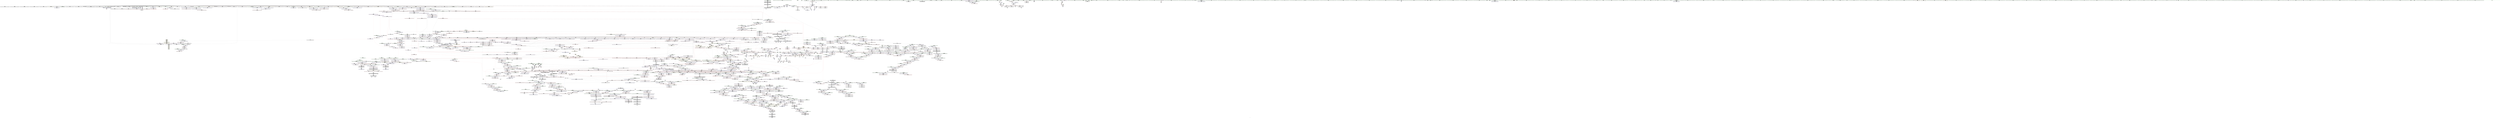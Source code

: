 digraph "SVFG" {
	label="SVFG";

	Node0x55e68f66bc80 [shape=record,color=grey,label="{NodeID: 0\nNullPtr}"];
	Node0x55e68f66bc80 -> Node0x55e68fcd9080[style=solid];
	Node0x55e68f66bc80 -> Node0x55e68fcd9180[style=solid];
	Node0x55e68f66bc80 -> Node0x55e68fcd9250[style=solid];
	Node0x55e68f66bc80 -> Node0x55e68fcd9320[style=solid];
	Node0x55e68f66bc80 -> Node0x55e68fcd93f0[style=solid];
	Node0x55e68f66bc80 -> Node0x55e68fcd94c0[style=solid];
	Node0x55e68f66bc80 -> Node0x55e68fcd9590[style=solid];
	Node0x55e68f66bc80 -> Node0x55e68fcd9660[style=solid];
	Node0x55e68f66bc80 -> Node0x55e68fcd9730[style=solid];
	Node0x55e68f66bc80 -> Node0x55e68fcd9800[style=solid];
	Node0x55e68f66bc80 -> Node0x55e68fcd98d0[style=solid];
	Node0x55e68f66bc80 -> Node0x55e68fcd99a0[style=solid];
	Node0x55e68f66bc80 -> Node0x55e68fcd9a70[style=solid];
	Node0x55e68f66bc80 -> Node0x55e68fcd9b40[style=solid];
	Node0x55e68f66bc80 -> Node0x55e68fcd9c10[style=solid];
	Node0x55e68f66bc80 -> Node0x55e68fcd9ce0[style=solid];
	Node0x55e68f66bc80 -> Node0x55e68fcd9db0[style=solid];
	Node0x55e68f66bc80 -> Node0x55e68fcd9e80[style=solid];
	Node0x55e68f66bc80 -> Node0x55e68fcd9f50[style=solid];
	Node0x55e68f66bc80 -> Node0x55e68fcda020[style=solid];
	Node0x55e68f66bc80 -> Node0x55e68fcda0f0[style=solid];
	Node0x55e68f66bc80 -> Node0x55e68fcda1c0[style=solid];
	Node0x55e68f66bc80 -> Node0x55e68fcda290[style=solid];
	Node0x55e68f66bc80 -> Node0x55e68fcda360[style=solid];
	Node0x55e68f66bc80 -> Node0x55e68fcda430[style=solid];
	Node0x55e68f66bc80 -> Node0x55e68fcda500[style=solid];
	Node0x55e68f66bc80 -> Node0x55e68fcda5d0[style=solid];
	Node0x55e68f66bc80 -> Node0x55e68fcda6a0[style=solid];
	Node0x55e68f66bc80 -> Node0x55e68fcda770[style=solid];
	Node0x55e68f66bc80 -> Node0x55e68fcda840[style=solid];
	Node0x55e68f66bc80 -> Node0x55e68fcda910[style=solid];
	Node0x55e68f66bc80 -> Node0x55e68fcda9e0[style=solid];
	Node0x55e68f66bc80 -> Node0x55e68fcdaab0[style=solid];
	Node0x55e68f66bc80 -> Node0x55e68fcdab80[style=solid];
	Node0x55e68f66bc80 -> Node0x55e68fcdac50[style=solid];
	Node0x55e68f66bc80 -> Node0x55e68fcdad20[style=solid];
	Node0x55e68f66bc80 -> Node0x55e68fcdadf0[style=solid];
	Node0x55e68f66bc80 -> Node0x55e68fcdaec0[style=solid];
	Node0x55e68f66bc80 -> Node0x55e68fcdaf90[style=solid];
	Node0x55e68f66bc80 -> Node0x55e68fcdb060[style=solid];
	Node0x55e68f66bc80 -> Node0x55e68fcdb130[style=solid];
	Node0x55e68f66bc80 -> Node0x55e68fcdb200[style=solid];
	Node0x55e68f66bc80 -> Node0x55e68fcdb2d0[style=solid];
	Node0x55e68f66bc80 -> Node0x55e68fcdb3a0[style=solid];
	Node0x55e68f66bc80 -> Node0x55e68fcdb470[style=solid];
	Node0x55e68f66bc80 -> Node0x55e68fcdb540[style=solid];
	Node0x55e68f66bc80 -> Node0x55e68fcdb610[style=solid];
	Node0x55e68f66bc80 -> Node0x55e68fcdb6e0[style=solid];
	Node0x55e68f66bc80 -> Node0x55e68fcdb7b0[style=solid];
	Node0x55e68f66bc80 -> Node0x55e68fcdb880[style=solid];
	Node0x55e68f66bc80 -> Node0x55e68fcdb950[style=solid];
	Node0x55e68f66bc80 -> Node0x55e68fcdba20[style=solid];
	Node0x55e68f66bc80 -> Node0x55e68fcdbaf0[style=solid];
	Node0x55e68f66bc80 -> Node0x55e68fcdbbc0[style=solid];
	Node0x55e68f66bc80 -> Node0x55e68fcdbc90[style=solid];
	Node0x55e68f66bc80 -> Node0x55e68fcdbd60[style=solid];
	Node0x55e68f66bc80 -> Node0x55e68fcdbe30[style=solid];
	Node0x55e68f66bc80 -> Node0x55e68fcdbf00[style=solid];
	Node0x55e68f66bc80 -> Node0x55e68fcdbfd0[style=solid];
	Node0x55e68f66bc80 -> Node0x55e68fcdc0a0[style=solid];
	Node0x55e68f66bc80 -> Node0x55e68fcdc170[style=solid];
	Node0x55e68f66bc80 -> Node0x55e68fcdc240[style=solid];
	Node0x55e68f66bc80 -> Node0x55e68fcdc310[style=solid];
	Node0x55e68f66bc80 -> Node0x55e68fcdc3e0[style=solid];
	Node0x55e68f66bc80 -> Node0x55e68fcdc4b0[style=solid];
	Node0x55e68f66bc80 -> Node0x55e68fcdc580[style=solid];
	Node0x55e68f66bc80 -> Node0x55e68fcdc650[style=solid];
	Node0x55e68f66bc80 -> Node0x55e68fcdc720[style=solid];
	Node0x55e68f66bc80 -> Node0x55e68fcdc7f0[style=solid];
	Node0x55e68f66bc80 -> Node0x55e68fd1a040[style=solid];
	Node0x55e68f66bc80 -> Node0x55e68fd1d610[style=solid];
	Node0x55e68f66bc80 -> Node0x55e68fd1d6e0[style=solid];
	Node0x55e68f66bc80 -> Node0x55e68fd1d7b0[style=solid];
	Node0x55e68f66bc80 -> Node0x55e68fd20940[style=solid];
	Node0x55e68f66bc80 -> Node0x55e68f3810c0[style=solid];
	Node0x55e68f66bc80 -> Node0x55e68fd5d780[style=solid];
	Node0x55e68f66bc80 -> Node0x55e68fd5fb80[style=solid];
	Node0x55e68f66bc80:s64 -> Node0x55e68fe8fa70[style=solid,color=red];
	Node0x55e68fcdc0a0 [shape=record,color=black,label="{NodeID: 443\n2379\<--3\n\<--dummyVal\n_ZNSt22__uninitialized_fill_nILb0EE15__uninit_fill_nIPNSt7__cxx1112basic_stringIcSt11char_traitsIcESaIcEEEmS7_EET_S9_T0_RKT1_\n}"];
	Node0x55e68fd2e470 [shape=record,color=yellow,style=double,label="{NodeID: 3100\n19V_5 = CSCHI(MR_19V_4)\npts\{26 \}\nCS[]|{|<s1>42}}"];
	Node0x55e68fd2e470 -> Node0x55e68fce79a0[style=dashed];
	Node0x55e68fd2e470:s1 -> Node0x55e68fdb9560[style=dashed,color=red];
	Node0x55e68fceb760 [shape=record,color=red,label="{NodeID: 886\n655\<--654\n\<--_M_start\n_ZNSt6vectorINSt7__cxx1112basic_stringIcSt11char_traitsIcESaIcEEESaIS5_EE6resizeEmRKS5_\n}"];
	Node0x55e68fceb760 -> Node0x55e68fce67c0[style=solid];
	Node0x55e68fd21b20 [shape=record,color=blue,label="{NodeID: 1329\n1540\<--1533\n__alloc.addr\<--__alloc\n_ZSt22__uninitialized_move_aIPNSt7__cxx1112basic_stringIcSt11char_traitsIcESaIcEEES6_SaIS5_EET0_T_S9_S8_RT1_\n}"];
	Node0x55e68fd21b20 -> Node0x55e68fd122e0[style=dashed];
	Node0x55e68fcd47d0 [shape=record,color=green,label="{NodeID: 222\n1567\<--1568\n_ZSt22__uninitialized_copy_aISt13move_iteratorIPNSt7__cxx1112basic_stringIcSt11char_traitsIcESaIcEEEES7_S6_ET0_T_SA_S9_RSaIT1_E\<--_ZSt22__uninitialized_copy_aISt13move_iteratorIPNSt7__cxx1112basic_stringIcSt11char_traitsIcESaIcEEEES7_S6_ET0_T_SA_S9_RSaIT1_E_field_insensitive\n}"];
	Node0x55e68fcf7d90 [shape=record,color=purple,label="{NodeID: 665\n788\<--780\n_M_start4\<--this1\n_ZNSt12_Vector_baseINSt7__cxx1112basic_stringIcSt11char_traitsIcESaIcEEESaIS5_EED2Ev\n}"];
	Node0x55e68fcf7d90 -> Node0x55e68fcec120[style=solid];
	Node0x55e68fe927c0 [shape=record,color=black,label="{NodeID: 3322\n1804 = PHI(1488, )\n0th arg _ZNSt16allocator_traitsISaINSt7__cxx1112basic_stringIcSt11char_traitsIcESaIcEEEEE9constructIS5_JRKS5_EEEvRS6_PT_DpOT0_ }"];
	Node0x55e68fe927c0 -> Node0x55e68fd232b0[style=solid];
	Node0x55e68fd5c100 [shape=record,color=grey,label="{NodeID: 2215\n1155 = Binary(1153, 1154, )\n}"];
	Node0x55e68fd5c100 -> Node0x55e68fd5c280[style=solid];
	Node0x55e68fd16580 [shape=record,color=red,label="{NodeID: 1108\n2227\<--2224\n\<--__it.addr\n_ZSt12__niter_baseIPNSt7__cxx1112basic_stringIcSt11char_traitsIcESaIcEEEET_S7_\n}"];
	Node0x55e68fd16580 -> Node0x55e68fcf4ce0[style=solid];
	Node0x55e68fc826b0 [shape=record,color=green,label="{NodeID: 1\n7\<--1\n__dso_handle\<--dummyObj\nGlob }"];
	Node0x55e68fcdc170 [shape=record,color=black,label="{NodeID: 444\n2380\<--3\n\<--dummyVal\n_ZNSt22__uninitialized_fill_nILb0EE15__uninit_fill_nIPNSt7__cxx1112basic_stringIcSt11char_traitsIcESaIcEEEmS7_EET_S9_T0_RKT1_\n}"];
	Node0x55e68fcdc170 -> Node0x55e68fd27140[style=solid];
	Node0x55e68fceb830 [shape=record,color=red,label="{NodeID: 887\n690\<--687\nthis1\<--this.addr\n_ZNSt12_Vector_baseINSt7__cxx1112basic_stringIcSt11char_traitsIcESaIcEEESaIS5_EEC2Ev\n}"];
	Node0x55e68fceb830 -> Node0x55e68fcf7570[style=solid];
	Node0x55e68fde41a0 [shape=record,color=yellow,style=double,label="{NodeID: 2437\n128V_1 = ENCHI(MR_128V_0)\npts\{19270000 \}\nFun[_ZSt18make_move_iteratorIPNSt7__cxx1112basic_stringIcSt11char_traitsIcESaIcEEEESt13move_iteratorIT_ES8_]|{<s0>189}}"];
	Node0x55e68fde41a0:s0 -> Node0x55e68fd25740[style=dashed,color=red];
	Node0x55e68fd21bf0 [shape=record,color=blue,label="{NodeID: 1330\n1554\<--1551\ncoerce.dive\<--call\n_ZSt22__uninitialized_move_aIPNSt7__cxx1112basic_stringIcSt11char_traitsIcESaIcEEES6_SaIS5_EET0_T_S9_S8_RT1_\n}"];
	Node0x55e68fd21bf0 -> Node0x55e68fd123b0[style=dashed];
	Node0x55e68fcd48d0 [shape=record,color=green,label="{NodeID: 223\n1574\<--1575\n__first.addr\<--__first.addr_field_insensitive\n_ZSt13move_backwardIPNSt7__cxx1112basic_stringIcSt11char_traitsIcESaIcEEES6_ET0_T_S8_S7_\n}"];
	Node0x55e68fcd48d0 -> Node0x55e68fd12550[style=solid];
	Node0x55e68fcd48d0 -> Node0x55e68fd21d90[style=solid];
	Node0x55e68fcf7e60 [shape=record,color=purple,label="{NodeID: 666\n798\<--780\n_M_impl5\<--this1\n_ZNSt12_Vector_baseINSt7__cxx1112basic_stringIcSt11char_traitsIcESaIcEEESaIS5_EED2Ev\n|{<s0>82}}"];
	Node0x55e68fcf7e60:s0 -> Node0x55e68fe8fc90[style=solid,color=red];
	Node0x55e68fe928d0 [shape=record,color=black,label="{NodeID: 3323\n1805 = PHI(1489, )\n1st arg _ZNSt16allocator_traitsISaINSt7__cxx1112basic_stringIcSt11char_traitsIcESaIcEEEEE9constructIS5_JRKS5_EEEvRS6_PT_DpOT0_ }"];
	Node0x55e68fe928d0 -> Node0x55e68fd23380[style=solid];
	Node0x55e68fd5c280 [shape=record,color=grey,label="{NodeID: 2216\n1156 = Binary(1155, 794, )\n}"];
	Node0x55e68fd5c280 -> Node0x55e68fd5f280[style=solid];
	Node0x55e68fd16650 [shape=record,color=red,label="{NodeID: 1109\n2245\<--2233\n\<--__first.addr\n_ZNSt20__copy_move_backwardILb1ELb0ESt26random_access_iterator_tagE13__copy_move_bIPNSt7__cxx1112basic_stringIcSt11char_traitsIcESaIcEEES9_EET0_T_SB_SA_\n}"];
	Node0x55e68fd16650 -> Node0x55e68fcf4e80[style=solid];
	Node0x55e68fccba80 [shape=record,color=green,label="{NodeID: 2\n14\<--1\n.str\<--dummyObj\nGlob }"];
	Node0x55e68fcdc240 [shape=record,color=black,label="{NodeID: 445\n2382\<--3\n\<--dummyVal\n_ZNSt22__uninitialized_fill_nILb0EE15__uninit_fill_nIPNSt7__cxx1112basic_stringIcSt11char_traitsIcESaIcEEEmS7_EET_S9_T0_RKT1_\n}"];
	Node0x55e68fcdc240 -> Node0x55e68fd27210[style=solid];
	Node0x55e68fceb900 [shape=record,color=red,label="{NodeID: 888\n713\<--710\nthis1\<--this.addr\n_ZNSt12_Vector_baseINSt7__cxx1112basic_stringIcSt11char_traitsIcESaIcEEESaIS5_EE12_Vector_implC2Ev\n}"];
	Node0x55e68fceb900 -> Node0x55e68fcef040[style=solid];
	Node0x55e68fceb900 -> Node0x55e68fcf7640[style=solid];
	Node0x55e68fceb900 -> Node0x55e68fcf7710[style=solid];
	Node0x55e68fceb900 -> Node0x55e68fcf77e0[style=solid];
	Node0x55e68fde4280 [shape=record,color=yellow,style=double,label="{NodeID: 2438\n2V_1 = ENCHI(MR_2V_0)\npts\{350000 350001 350002 \}\nFun[__cxx_global_var_init.1]|{<s0>3}}"];
	Node0x55e68fde4280:s0 -> Node0x55e68fde4f60[style=dashed,color=red];
	Node0x55e68fd21cc0 [shape=record,color=blue,label="{NodeID: 1331\n1558\<--1557\ncoerce.dive3\<--call2\n_ZSt22__uninitialized_move_aIPNSt7__cxx1112basic_stringIcSt11char_traitsIcESaIcEEES6_SaIS5_EET0_T_S9_S8_RT1_\n}"];
	Node0x55e68fd21cc0 -> Node0x55e68fd12480[style=dashed];
	Node0x55e68fcd49a0 [shape=record,color=green,label="{NodeID: 224\n1576\<--1577\n__last.addr\<--__last.addr_field_insensitive\n_ZSt13move_backwardIPNSt7__cxx1112basic_stringIcSt11char_traitsIcESaIcEEES6_ET0_T_S8_S7_\n}"];
	Node0x55e68fcd49a0 -> Node0x55e68fd12620[style=solid];
	Node0x55e68fcd49a0 -> Node0x55e68fd21e60[style=solid];
	Node0x55e68fcf7f30 [shape=record,color=purple,label="{NodeID: 667\n808\<--780\n_M_impl6\<--this1\n_ZNSt12_Vector_baseINSt7__cxx1112basic_stringIcSt11char_traitsIcESaIcEEESaIS5_EED2Ev\n|{<s0>83}}"];
	Node0x55e68fcf7f30:s0 -> Node0x55e68fe8fc90[style=solid,color=red];
	Node0x55e68fe92a10 [shape=record,color=black,label="{NodeID: 3324\n1806 = PHI(1493, )\n2nd arg _ZNSt16allocator_traitsISaINSt7__cxx1112basic_stringIcSt11char_traitsIcESaIcEEEEE9constructIS5_JRKS5_EEEvRS6_PT_DpOT0_ }"];
	Node0x55e68fe92a10 -> Node0x55e68fd23450[style=solid];
	Node0x55e68fd5c400 [shape=record,color=grey,label="{NodeID: 2217\n640 = Binary(638, 639, )\n|{<s0>72}}"];
	Node0x55e68fd5c400:s0 -> Node0x55e68fe925a0[style=solid,color=red];
	Node0x55e68fd16720 [shape=record,color=red,label="{NodeID: 1110\n2244\<--2235\n\<--__last.addr\n_ZNSt20__copy_move_backwardILb1ELb0ESt26random_access_iterator_tagE13__copy_move_bIPNSt7__cxx1112basic_stringIcSt11char_traitsIcESaIcEEES9_EET0_T_SB_SA_\n}"];
	Node0x55e68fd16720 -> Node0x55e68fcf4db0[style=solid];
	Node0x55e68fccbdc0 [shape=record,color=green,label="{NodeID: 3\n19\<--1\n\<--dummyObj\nCan only get source location for instruction, argument, global var or function.}"];
	Node0x55e68fcdc310 [shape=record,color=black,label="{NodeID: 446\n2393\<--3\n\<--dummyVal\n_ZNSt22__uninitialized_fill_nILb0EE15__uninit_fill_nIPNSt7__cxx1112basic_stringIcSt11char_traitsIcESaIcEEEmS7_EET_S9_T0_RKT1_\n}"];
	Node0x55e68fceb9d0 [shape=record,color=red,label="{NodeID: 889\n730\<--727\nthis1\<--this.addr\n_ZNSaINSt7__cxx1112basic_stringIcSt11char_traitsIcESaIcEEEEC2Ev\n}"];
	Node0x55e68fceb9d0 -> Node0x55e68fcef110[style=solid];
	Node0x55e68fd21d90 [shape=record,color=blue,label="{NodeID: 1332\n1574\<--1571\n__first.addr\<--__first\n_ZSt13move_backwardIPNSt7__cxx1112basic_stringIcSt11char_traitsIcESaIcEEES6_ET0_T_S8_S7_\n}"];
	Node0x55e68fd21d90 -> Node0x55e68fd12550[style=dashed];
	Node0x55e68fcd4a70 [shape=record,color=green,label="{NodeID: 225\n1578\<--1579\n__result.addr\<--__result.addr_field_insensitive\n_ZSt13move_backwardIPNSt7__cxx1112basic_stringIcSt11char_traitsIcESaIcEEES6_ET0_T_S8_S7_\n}"];
	Node0x55e68fcd4a70 -> Node0x55e68fd126f0[style=solid];
	Node0x55e68fcd4a70 -> Node0x55e68fd21f30[style=solid];
	Node0x55e68fcf8000 [shape=record,color=purple,label="{NodeID: 668\n852\<--851\nincdec.ptr\<--\n_ZNSt12_Destroy_auxILb0EE9__destroyIPNSt7__cxx1112basic_stringIcSt11char_traitsIcESaIcEEEEEvT_S9_\n}"];
	Node0x55e68fcf8000 -> Node0x55e68fd1e310[style=solid];
	Node0x55e68fe92b50 [shape=record,color=black,label="{NodeID: 3325\n1010 = PHI(293, )\n0th arg _ZNKSt6vectorINSt7__cxx1112basic_stringIcSt11char_traitsIcESaIcEEESaIS5_EE3endEv }"];
	Node0x55e68fe92b50 -> Node0x55e68fd1f280[style=solid];
	Node0x55e68fd5c580 [shape=record,color=grey,label="{NodeID: 2218\n243 = Binary(241, 244, )\n}"];
	Node0x55e68fd5c580 -> Node0x55e68fcee1a0[style=solid];
	Node0x55e68fd167f0 [shape=record,color=red,label="{NodeID: 1111\n2255\<--2235\n\<--__last.addr\n_ZNSt20__copy_move_backwardILb1ELb0ESt26random_access_iterator_tagE13__copy_move_bIPNSt7__cxx1112basic_stringIcSt11char_traitsIcESaIcEEES9_EET0_T_SB_SA_\n}"];
	Node0x55e68fd167f0 -> Node0x55e68fce6070[style=solid];
	Node0x55e68fccbe80 [shape=record,color=green,label="{NodeID: 4\n36\<--1\n_ZSt3cin\<--dummyObj\nGlob }"];
	Node0x55e68fcdc3e0 [shape=record,color=black,label="{NodeID: 447\n2394\<--3\n\<--dummyVal\n_ZNSt22__uninitialized_fill_nILb0EE15__uninit_fill_nIPNSt7__cxx1112basic_stringIcSt11char_traitsIcESaIcEEEmS7_EET_S9_T0_RKT1_\n}"];
	Node0x55e68fcdc3e0 -> Node0x55e68fd272e0[style=solid];
	Node0x55e68fd2e7f0 [shape=record,color=yellow,style=double,label="{NodeID: 3104\n13V_6 = CSCHI(MR_13V_5)\npts\{20 \}\nCS[]|{<s0>45}}"];
	Node0x55e68fd2e7f0:s0 -> Node0x55e68fdb8660[style=dashed,color=red];
	Node0x55e68fcebaa0 [shape=record,color=red,label="{NodeID: 890\n741\<--738\nthis1\<--this.addr\n_ZN9__gnu_cxx13new_allocatorINSt7__cxx1112basic_stringIcSt11char_traitsIcESaIcEEEEC2Ev\n}"];
	Node0x55e68fd21e60 [shape=record,color=blue,label="{NodeID: 1333\n1576\<--1572\n__last.addr\<--__last\n_ZSt13move_backwardIPNSt7__cxx1112basic_stringIcSt11char_traitsIcESaIcEEES6_ET0_T_S8_S7_\n}"];
	Node0x55e68fd21e60 -> Node0x55e68fd12620[style=dashed];
	Node0x55e68fcd4b40 [shape=record,color=green,label="{NodeID: 226\n1585\<--1586\n_ZSt12__miter_baseIPNSt7__cxx1112basic_stringIcSt11char_traitsIcESaIcEEEET_S7_\<--_ZSt12__miter_baseIPNSt7__cxx1112basic_stringIcSt11char_traitsIcESaIcEEEET_S7__field_insensitive\n}"];
	Node0x55e68fcf80d0 [shape=record,color=purple,label="{NodeID: 669\n888\<--884\n_M_impl\<--this1\n_ZNSt12_Vector_baseINSt7__cxx1112basic_stringIcSt11char_traitsIcESaIcEEESaIS5_EE13_M_deallocateEPS5_m\n}"];
	Node0x55e68fcf80d0 -> Node0x55e68fcef5f0[style=solid];
	Node0x55e68fe92c90 [shape=record,color=black,label="{NodeID: 3326\n2520 = PHI(2505, 2571, )\n0th arg _ZNK9__gnu_cxx13new_allocatorINSt7__cxx1112basic_stringIcSt11char_traitsIcESaIcEEEE8max_sizeEv }"];
	Node0x55e68fe92c90 -> Node0x55e68fd27f10[style=solid];
	Node0x55e68fd5c700 [shape=record,color=grey,label="{NodeID: 2219\n241 = Binary(240, 242, )\n}"];
	Node0x55e68fd5c700 -> Node0x55e68fd5c580[style=solid];
	Node0x55e68fd168c0 [shape=record,color=red,label="{NodeID: 1112\n2261\<--2237\n\<--__result.addr\n_ZNSt20__copy_move_backwardILb1ELb0ESt26random_access_iterator_tagE13__copy_move_bIPNSt7__cxx1112basic_stringIcSt11char_traitsIcESaIcEEES9_EET0_T_SB_SA_\n}"];
	Node0x55e68fd168c0 -> Node0x55e68fce6140[style=solid];
	Node0x55e68fccc860 [shape=record,color=green,label="{NodeID: 5\n37\<--1\n_ZSt4cout\<--dummyObj\nGlob }"];
	Node0x55e68fcdc4b0 [shape=record,color=black,label="{NodeID: 448\n2396\<--3\n\<--dummyVal\n_ZNSt22__uninitialized_fill_nILb0EE15__uninit_fill_nIPNSt7__cxx1112basic_stringIcSt11char_traitsIcESaIcEEEmS7_EET_S9_T0_RKT1_\n}"];
	Node0x55e68fcdc4b0 -> Node0x55e68fd273b0[style=solid];
	Node0x55e68fd2e950 [shape=record,color=yellow,style=double,label="{NodeID: 3105\n15V_6 = CSCHI(MR_15V_5)\npts\{22 \}\nCS[]|{<s0>45}}"];
	Node0x55e68fd2e950:s0 -> Node0x55e68fdb8b60[style=dashed,color=red];
	Node0x55e68fcebb70 [shape=record,color=red,label="{NodeID: 891\n756\<--747\n\<--__first.addr\n_ZSt8_DestroyIPNSt7__cxx1112basic_stringIcSt11char_traitsIcESaIcEEES5_EvT_S7_RSaIT0_E\n|{<s0>80}}"];
	Node0x55e68fcebb70:s0 -> Node0x55e68fe8f2d0[style=solid,color=red];
	Node0x55e68fd21f30 [shape=record,color=blue,label="{NodeID: 1334\n1578\<--1573\n__result.addr\<--__result\n_ZSt13move_backwardIPNSt7__cxx1112basic_stringIcSt11char_traitsIcESaIcEEES6_ET0_T_S8_S7_\n}"];
	Node0x55e68fd21f30 -> Node0x55e68fd126f0[style=dashed];
	Node0x55e68fcdd070 [shape=record,color=green,label="{NodeID: 227\n1591\<--1592\n_ZSt23__copy_move_backward_a2ILb1EPNSt7__cxx1112basic_stringIcSt11char_traitsIcESaIcEEES6_ET1_T0_S8_S7_\<--_ZSt23__copy_move_backward_a2ILb1EPNSt7__cxx1112basic_stringIcSt11char_traitsIcESaIcEEES6_ET1_T0_S8_S7__field_insensitive\n}"];
	Node0x55e68fcf81a0 [shape=record,color=purple,label="{NodeID: 670\n1006\<--990\ncoerce.dive\<--retval\n_ZNKSt6vectorINSt7__cxx1112basic_stringIcSt11char_traitsIcESaIcEEESaIS5_EE5beginEv\n}"];
	Node0x55e68fcf81a0 -> Node0x55e68fced710[style=solid];
	Node0x55e68fe92ea0 [shape=record,color=black,label="{NodeID: 3327\n100 = PHI()\n0th arg _ZNSt6vectorINSt7__cxx1112basic_stringIcSt11char_traitsIcESaIcEEESaIS5_EED2Ev }"];
	Node0x55e68fe92ea0 -> Node0x55e68fd1a210[style=solid];
	Node0x55e68fd5c880 [shape=record,color=grey,label="{NodeID: 2220\n1189 = Binary(1143, 1188, )\n}"];
	Node0x55e68fd16990 [shape=record,color=red,label="{NodeID: 1113\n2273\<--2237\n\<--__result.addr\n_ZNSt20__copy_move_backwardILb1ELb0ESt26random_access_iterator_tagE13__copy_move_bIPNSt7__cxx1112basic_stringIcSt11char_traitsIcESaIcEEES9_EET0_T_SB_SA_\n}"];
	Node0x55e68fd16990 -> Node0x55e68fcf4f50[style=solid];
	Node0x55e68fccc8f0 [shape=record,color=green,label="{NodeID: 6\n38\<--1\n.str.2\<--dummyObj\nGlob }"];
	Node0x55e68fcdc580 [shape=record,color=black,label="{NodeID: 449\n2404\<--3\nlpad.val\<--dummyVal\n_ZNSt22__uninitialized_fill_nILb0EE15__uninit_fill_nIPNSt7__cxx1112basic_stringIcSt11char_traitsIcESaIcEEEmS7_EET_S9_T0_RKT1_\n}"];
	Node0x55e68fd2ea30 [shape=record,color=yellow,style=double,label="{NodeID: 3106\n17V_6 = CSCHI(MR_17V_5)\npts\{24 \}\nCS[]|{<s0>45}}"];
	Node0x55e68fd2ea30:s0 -> Node0x55e68fdb9060[style=dashed,color=red];
	Node0x55e68fcebc40 [shape=record,color=red,label="{NodeID: 892\n757\<--749\n\<--__last.addr\n_ZSt8_DestroyIPNSt7__cxx1112basic_stringIcSt11char_traitsIcESaIcEEES5_EvT_S7_RSaIT0_E\n|{<s0>80}}"];
	Node0x55e68fcebc40:s0 -> Node0x55e68fe8f460[style=solid,color=red];
	Node0x55e68fde4690 [shape=record,color=yellow,style=double,label="{NodeID: 2442\n522V_1 = ENCHI(MR_522V_0)\npts\{25940000 \}\nFun[_ZSt32__make_move_if_noexcept_iteratorINSt7__cxx1112basic_stringIcSt11char_traitsIcESaIcEEESt13move_iteratorIPS5_EET0_PT_]|{<s0>237}}"];
	Node0x55e68fde4690:s0 -> Node0x55e68fd25740[style=dashed,color=red];
	Node0x55e68fd22000 [shape=record,color=blue,label="{NodeID: 1335\n1596\<--1595\nthis.addr\<--this\n_ZNK9__gnu_cxx17__normal_iteratorIPNSt7__cxx1112basic_stringIcSt11char_traitsIcESaIcEEESt6vectorIS6_SaIS6_EEE4baseEv\n}"];
	Node0x55e68fd22000 -> Node0x55e68fd127c0[style=dashed];
	Node0x55e68fcdd170 [shape=record,color=green,label="{NodeID: 228\n1596\<--1597\nthis.addr\<--this.addr_field_insensitive\n_ZNK9__gnu_cxx17__normal_iteratorIPNSt7__cxx1112basic_stringIcSt11char_traitsIcESaIcEEESt6vectorIS6_SaIS6_EEE4baseEv\n}"];
	Node0x55e68fcdd170 -> Node0x55e68fd127c0[style=solid];
	Node0x55e68fcdd170 -> Node0x55e68fd22000[style=solid];
	Node0x55e68fcf8270 [shape=record,color=purple,label="{NodeID: 671\n999\<--998\n_M_impl\<--\n_ZNKSt6vectorINSt7__cxx1112basic_stringIcSt11char_traitsIcESaIcEEESaIS5_EE5beginEv\n}"];
	Node0x55e68fe92f70 [shape=record,color=black,label="{NodeID: 3328\n2286 = PHI(1616, )\n0th arg _ZSt8__fill_aIPNSt7__cxx1112basic_stringIcSt11char_traitsIcESaIcEEES5_EN9__gnu_cxx11__enable_ifIXntsr11__is_scalarIT0_EE7__valueEvE6__typeET_SC_RKS9_ }"];
	Node0x55e68fe92f70 -> Node0x55e68fd265e0[style=solid];
	Node0x55e68fd5ca00 [shape=record,color=grey,label="{NodeID: 2221\n1217 = Binary(1143, 1216, )\n}"];
	Node0x55e68fd16a60 [shape=record,color=red,label="{NodeID: 1114\n2252\<--2239\n\<--__n\n_ZNSt20__copy_move_backwardILb1ELb0ESt26random_access_iterator_tagE13__copy_move_bIPNSt7__cxx1112basic_stringIcSt11char_traitsIcESaIcEEES9_EET0_T_SB_SA_\n}"];
	Node0x55e68fd16a60 -> Node0x55e68fd5da80[style=solid];
	Node0x55e68fccc980 [shape=record,color=green,label="{NodeID: 7\n40\<--1\n.str.3\<--dummyObj\nGlob }"];
	Node0x55e68fcdc650 [shape=record,color=black,label="{NodeID: 450\n2405\<--3\nlpad.val5\<--dummyVal\n_ZNSt22__uninitialized_fill_nILb0EE15__uninit_fill_nIPNSt7__cxx1112basic_stringIcSt11char_traitsIcESaIcEEEmS7_EET_S9_T0_RKT1_\n}"];
	Node0x55e68fd2eb10 [shape=record,color=yellow,style=double,label="{NodeID: 3107\n19V_6 = CSCHI(MR_19V_5)\npts\{26 \}\nCS[]|{<s0>45}}"];
	Node0x55e68fd2eb10:s0 -> Node0x55e68fdb9560[style=dashed,color=red];
	Node0x55e68fcebd10 [shape=record,color=red,label="{NodeID: 893\n767\<--764\nthis1\<--this.addr\n_ZNSt12_Vector_baseINSt7__cxx1112basic_stringIcSt11char_traitsIcESaIcEEESaIS5_EE19_M_get_Tp_allocatorEv\n}"];
	Node0x55e68fcebd10 -> Node0x55e68fcf78b0[style=solid];
	Node0x55e68fd220d0 [shape=record,color=blue,label="{NodeID: 1336\n1606\<--1603\n__first.addr\<--__first\n_ZSt4fillIPNSt7__cxx1112basic_stringIcSt11char_traitsIcESaIcEEES5_EvT_S7_RKT0_\n}"];
	Node0x55e68fd220d0 -> Node0x55e68fd12890[style=dashed];
	Node0x55e68fcdd240 [shape=record,color=green,label="{NodeID: 229\n1606\<--1607\n__first.addr\<--__first.addr_field_insensitive\n_ZSt4fillIPNSt7__cxx1112basic_stringIcSt11char_traitsIcESaIcEEES5_EvT_S7_RKT0_\n}"];
	Node0x55e68fcdd240 -> Node0x55e68fd12890[style=solid];
	Node0x55e68fcdd240 -> Node0x55e68fd220d0[style=solid];
	Node0x55e68fcf8340 [shape=record,color=purple,label="{NodeID: 672\n1000\<--998\n_M_start\<--\n_ZNKSt6vectorINSt7__cxx1112basic_stringIcSt11char_traitsIcESaIcEEESaIS5_EE5beginEv\n}"];
	Node0x55e68fcf8340 -> Node0x55e68fced640[style=solid];
	Node0x55e68fe93080 [shape=record,color=black,label="{NodeID: 3329\n2287 = PHI(1620, )\n1st arg _ZSt8__fill_aIPNSt7__cxx1112basic_stringIcSt11char_traitsIcESaIcEEES5_EN9__gnu_cxx11__enable_ifIXntsr11__is_scalarIT0_EE7__valueEvE6__typeET_SC_RKS9_ }"];
	Node0x55e68fe93080 -> Node0x55e68fd266b0[style=solid];
	Node0x55e68fd5cb80 [shape=record,color=grey,label="{NodeID: 2222\n2075 = Binary(2072, 2076, )\n}"];
	Node0x55e68fd5cb80 -> Node0x55e68fcf43f0[style=solid];
	Node0x55e68fd16b30 [shape=record,color=red,label="{NodeID: 1115\n2268\<--2239\n\<--__n\n_ZNSt20__copy_move_backwardILb1ELb0ESt26random_access_iterator_tagE13__copy_move_bIPNSt7__cxx1112basic_stringIcSt11char_traitsIcESaIcEEES9_EET0_T_SB_SA_\n}"];
	Node0x55e68fd16b30 -> Node0x55e68fd5a180[style=solid];
	Node0x55e68fccca10 [shape=record,color=green,label="{NodeID: 8\n42\<--1\n.str.4\<--dummyObj\nGlob }"];
	Node0x55e68fcdc720 [shape=record,color=black,label="{NodeID: 451\n2407\<--3\n\<--dummyVal\n_ZNSt22__uninitialized_fill_nILb0EE15__uninit_fill_nIPNSt7__cxx1112basic_stringIcSt11char_traitsIcESaIcEEEmS7_EET_S9_T0_RKT1_\n}"];
	Node0x55e68fd2ebf0 [shape=record,color=yellow,style=double,label="{NodeID: 3108\n21V_7 = CSCHI(MR_21V_6)\npts\{28 \}\nCS[]|{<s0>45}}"];
	Node0x55e68fd2ebf0:s0 -> Node0x55e68fdb9a60[style=dashed,color=red];
	Node0x55e68fcebde0 [shape=record,color=red,label="{NodeID: 894\n780\<--773\nthis1\<--this.addr\n_ZNSt12_Vector_baseINSt7__cxx1112basic_stringIcSt11char_traitsIcESaIcEEESaIS5_EED2Ev\n|{|<s8>81}}"];
	Node0x55e68fcebde0 -> Node0x55e68fcf7980[style=solid];
	Node0x55e68fcebde0 -> Node0x55e68fcf7a50[style=solid];
	Node0x55e68fcebde0 -> Node0x55e68fcf7b20[style=solid];
	Node0x55e68fcebde0 -> Node0x55e68fcf7bf0[style=solid];
	Node0x55e68fcebde0 -> Node0x55e68fcf7cc0[style=solid];
	Node0x55e68fcebde0 -> Node0x55e68fcf7d90[style=solid];
	Node0x55e68fcebde0 -> Node0x55e68fcf7e60[style=solid];
	Node0x55e68fcebde0 -> Node0x55e68fcf7f30[style=solid];
	Node0x55e68fcebde0:s8 -> Node0x55e68fe96fe0[style=solid,color=red];
	Node0x55e68fd221a0 [shape=record,color=blue,label="{NodeID: 1337\n1608\<--1604\n__last.addr\<--__last\n_ZSt4fillIPNSt7__cxx1112basic_stringIcSt11char_traitsIcESaIcEEES5_EvT_S7_RKT0_\n}"];
	Node0x55e68fd221a0 -> Node0x55e68fd12960[style=dashed];
	Node0x55e68fcdd310 [shape=record,color=green,label="{NodeID: 230\n1608\<--1609\n__last.addr\<--__last.addr_field_insensitive\n_ZSt4fillIPNSt7__cxx1112basic_stringIcSt11char_traitsIcESaIcEEES5_EvT_S7_RKT0_\n}"];
	Node0x55e68fcdd310 -> Node0x55e68fd12960[style=solid];
	Node0x55e68fcdd310 -> Node0x55e68fd221a0[style=solid];
	Node0x55e68fcf8410 [shape=record,color=purple,label="{NodeID: 673\n1025\<--1011\ncoerce.dive\<--retval\n_ZNKSt6vectorINSt7__cxx1112basic_stringIcSt11char_traitsIcESaIcEEESaIS5_EE3endEv\n}"];
	Node0x55e68fcf8410 -> Node0x55e68fd0d340[style=solid];
	Node0x55e68fe93190 [shape=record,color=black,label="{NodeID: 3330\n2288 = PHI(1621, )\n2nd arg _ZSt8__fill_aIPNSt7__cxx1112basic_stringIcSt11char_traitsIcESaIcEEES5_EN9__gnu_cxx11__enable_ifIXntsr11__is_scalarIT0_EE7__valueEvE6__typeET_SC_RKS9_ }"];
	Node0x55e68fe93190 -> Node0x55e68fd26780[style=solid];
	Node0x55e68fd5cd00 [shape=record,color=grey,label="{NodeID: 2223\n1249 = Binary(1247, 1248, )\n|{<s0>114}}"];
	Node0x55e68fd5cd00:s0 -> Node0x55e68fe98ba0[style=solid,color=red];
	Node0x55e68fd16c00 [shape=record,color=red,label="{NodeID: 1116\n2280\<--2277\n\<--__t.addr\n_ZSt4moveIRNSt7__cxx1112basic_stringIcSt11char_traitsIcESaIcEEEEONSt16remove_referenceIT_E4typeEOS8_\n}"];
	Node0x55e68fd16c00 -> Node0x55e68fcf5020[style=solid];
	Node0x55e68fcccaa0 [shape=record,color=green,label="{NodeID: 9\n45\<--1\n\<--dummyObj\nCan only get source location for instruction, argument, global var or function.}"];
	Node0x55e68fdf2210 [shape=record,color=yellow,style=double,label="{NodeID: 2666\n85V_1 = ENCHI(MR_85V_0)\npts\{339 \}\nFun[main]}"];
	Node0x55e68fdf2210 -> Node0x55e68fd1c360[style=dashed];
	Node0x55e68fdf2210 -> Node0x55e68fd1c500[style=dashed];
	Node0x55e68fdf2210 -> Node0x55e68fd1c6a0[style=dashed];
	Node0x55e68fdf2210 -> Node0x55e68fd1c840[style=dashed];
	Node0x55e68fdf2210 -> Node0x55e68fd1c9e0[style=dashed];
	Node0x55e68fdf2210 -> Node0x55e68fd1cb80[style=dashed];
	Node0x55e68fdf2210 -> Node0x55e68fd1cd20[style=dashed];
	Node0x55e68fcdc7f0 [shape=record,color=black,label="{NodeID: 452\n2408\<--3\n\<--dummyVal\n_ZNSt22__uninitialized_fill_nILb0EE15__uninit_fill_nIPNSt7__cxx1112basic_stringIcSt11char_traitsIcESaIcEEEmS7_EET_S9_T0_RKT1_\n|{<s0>225}}"];
	Node0x55e68fcdc7f0:s0 -> Node0x55e68fe8d290[style=solid,color=red];
	Node0x55e68fd2ecd0 [shape=record,color=yellow,style=double,label="{NodeID: 3109\n23V_7 = CSCHI(MR_23V_6)\npts\{30 \}\nCS[]|{<s0>45}}"];
	Node0x55e68fd2ecd0:s0 -> Node0x55e68fdb9f60[style=dashed,color=red];
	Node0x55e68fcebeb0 [shape=record,color=red,label="{NodeID: 895\n811\<--775\nexn\<--exn.slot\n_ZNSt12_Vector_baseINSt7__cxx1112basic_stringIcSt11char_traitsIcESaIcEEESaIS5_EED2Ev\n|{<s0>84}}"];
	Node0x55e68fcebeb0:s0 -> Node0x55e68fe8d290[style=solid,color=red];
	Node0x55e68fd22270 [shape=record,color=blue,label="{NodeID: 1338\n1610\<--1605\n__value.addr\<--__value\n_ZSt4fillIPNSt7__cxx1112basic_stringIcSt11char_traitsIcESaIcEEES5_EvT_S7_RKT0_\n}"];
	Node0x55e68fd22270 -> Node0x55e68fd12a30[style=dashed];
	Node0x55e68fcdd3e0 [shape=record,color=green,label="{NodeID: 231\n1610\<--1611\n__value.addr\<--__value.addr_field_insensitive\n_ZSt4fillIPNSt7__cxx1112basic_stringIcSt11char_traitsIcESaIcEEES5_EvT_S7_RKT0_\n}"];
	Node0x55e68fcdd3e0 -> Node0x55e68fd12a30[style=solid];
	Node0x55e68fcdd3e0 -> Node0x55e68fd22270[style=solid];
	Node0x55e68fcf84e0 [shape=record,color=purple,label="{NodeID: 674\n1020\<--1019\n_M_impl\<--\n_ZNKSt6vectorINSt7__cxx1112basic_stringIcSt11char_traitsIcESaIcEEESaIS5_EE3endEv\n}"];
	Node0x55e68fe932d0 [shape=record,color=black,label="{NodeID: 3331\n1080 = PHI(626, 626, 626, 1687, 1687, 1687, 1687, )\n0th arg _ZNKSt6vectorINSt7__cxx1112basic_stringIcSt11char_traitsIcESaIcEEESaIS5_EE4sizeEv }"];
	Node0x55e68fe932d0 -> Node0x55e68fd1f9d0[style=solid];
	Node0x55e68fd5ce80 [shape=record,color=grey,label="{NodeID: 2224\n792 = Binary(790, 791, )\n}"];
	Node0x55e68fd5ce80 -> Node0x55e68fd5d000[style=solid];
	Node0x55e68fd16cd0 [shape=record,color=red,label="{NodeID: 1117\n2299\<--2289\n\<--__first.addr\n_ZSt8__fill_aIPNSt7__cxx1112basic_stringIcSt11char_traitsIcESaIcEEES5_EN9__gnu_cxx11__enable_ifIXntsr11__is_scalarIT0_EE7__valueEvE6__typeET_SC_RKS9_\n}"];
	Node0x55e68fd16cd0 -> Node0x55e68fd5d600[style=solid];
	Node0x55e68fcccb60 [shape=record,color=green,label="{NodeID: 10\n206\<--1\n\<--dummyObj\nCan only get source location for instruction, argument, global var or function.}"];
	Node0x55e68fdf22f0 [shape=record,color=yellow,style=double,label="{NodeID: 2667\n87V_1 = ENCHI(MR_87V_0)\npts\{341 \}\nFun[main]}"];
	Node0x55e68fdf22f0 -> Node0x55e68fd1c430[style=dashed];
	Node0x55e68fdf22f0 -> Node0x55e68fd1c5d0[style=dashed];
	Node0x55e68fdf22f0 -> Node0x55e68fd1c770[style=dashed];
	Node0x55e68fdf22f0 -> Node0x55e68fd1c910[style=dashed];
	Node0x55e68fdf22f0 -> Node0x55e68fd1cab0[style=dashed];
	Node0x55e68fdf22f0 -> Node0x55e68fd1cc50[style=dashed];
	Node0x55e68fdf22f0 -> Node0x55e68fd1cdf0[style=dashed];
	Node0x55e68fcdc8c0 [shape=record,color=black,label="{NodeID: 453\n327\<--19\nmain_ret\<--\nmain\n}"];
	Node0x55e68fcebf80 [shape=record,color=red,label="{NodeID: 896\n783\<--782\n\<--_M_start\n_ZNSt12_Vector_baseINSt7__cxx1112basic_stringIcSt11char_traitsIcESaIcEEESaIS5_EED2Ev\n|{<s0>81}}"];
	Node0x55e68fcebf80:s0 -> Node0x55e68fe97230[style=solid,color=red];
	Node0x55e68fd22340 [shape=record,color=blue,label="{NodeID: 1339\n1631\<--1627\n__first.addr\<--__first\n_ZSt24__uninitialized_fill_n_aIPNSt7__cxx1112basic_stringIcSt11char_traitsIcESaIcEEEmS5_S5_ET_S7_T0_RKT1_RSaIT2_E\n}"];
	Node0x55e68fd22340 -> Node0x55e68fd12b00[style=dashed];
	Node0x55e68fcdd4b0 [shape=record,color=green,label="{NodeID: 232\n1617\<--1618\n_ZSt12__niter_baseIPNSt7__cxx1112basic_stringIcSt11char_traitsIcESaIcEEEET_S7_\<--_ZSt12__niter_baseIPNSt7__cxx1112basic_stringIcSt11char_traitsIcESaIcEEEET_S7__field_insensitive\n}"];
	Node0x55e68fcf85b0 [shape=record,color=purple,label="{NodeID: 675\n1021\<--1019\n_M_finish\<--\n_ZNKSt6vectorINSt7__cxx1112basic_stringIcSt11char_traitsIcESaIcEEESaIS5_EE3endEv\n}"];
	Node0x55e68fcf85b0 -> Node0x55e68fd0d270[style=solid];
	Node0x55e68fe938f0 [shape=record,color=black,label="{NodeID: 3332\n763 = PHI(117, 1066, 1199, 1251, 1267, 1311, 1322, 1339, 1363, 1377, 1397, )\n0th arg _ZNSt12_Vector_baseINSt7__cxx1112basic_stringIcSt11char_traitsIcESaIcEEESaIS5_EE19_M_get_Tp_allocatorEv }"];
	Node0x55e68fe938f0 -> Node0x55e68fd1dc90[style=solid];
	Node0x55e68fd5d000 [shape=record,color=grey,label="{NodeID: 2225\n793 = Binary(792, 794, )\n|{<s0>81}}"];
	Node0x55e68fd5d000:s0 -> Node0x55e68fe973f0[style=solid,color=red];
	Node0x55e68fd16da0 [shape=record,color=red,label="{NodeID: 1118\n2304\<--2289\n\<--__first.addr\n_ZSt8__fill_aIPNSt7__cxx1112basic_stringIcSt11char_traitsIcESaIcEEES5_EN9__gnu_cxx11__enable_ifIXntsr11__is_scalarIT0_EE7__valueEvE6__typeET_SC_RKS9_\n}"];
	Node0x55e68fcccc60 [shape=record,color=green,label="{NodeID: 11\n242\<--1\n\<--dummyObj\nCan only get source location for instruction, argument, global var or function.}"];
	Node0x55e68fcdc990 [shape=record,color=black,label="{NodeID: 454\n34\<--33\n\<--_Z4mazeB5cxx11\nCan only get source location for instruction, argument, global var or function.}"];
	Node0x55e68fcec050 [shape=record,color=red,label="{NodeID: 897\n786\<--785\n\<--_M_end_of_storage\n_ZNSt12_Vector_baseINSt7__cxx1112basic_stringIcSt11char_traitsIcESaIcEEESaIS5_EED2Ev\n}"];
	Node0x55e68fcec050 -> Node0x55e68fcef380[style=solid];
	Node0x55e68fd22410 [shape=record,color=blue,label="{NodeID: 1340\n1633\<--1628\n__n.addr\<--__n\n_ZSt24__uninitialized_fill_n_aIPNSt7__cxx1112basic_stringIcSt11char_traitsIcESaIcEEEmS5_S5_ET_S7_T0_RKT1_RSaIT2_E\n}"];
	Node0x55e68fd22410 -> Node0x55e68fd12bd0[style=dashed];
	Node0x55e68fcdd5b0 [shape=record,color=green,label="{NodeID: 233\n1623\<--1624\n_ZSt8__fill_aIPNSt7__cxx1112basic_stringIcSt11char_traitsIcESaIcEEES5_EN9__gnu_cxx11__enable_ifIXntsr11__is_scalarIT0_EE7__valueEvE6__typeET_SC_RKS9_\<--_ZSt8__fill_aIPNSt7__cxx1112basic_stringIcSt11char_traitsIcESaIcEEES5_EN9__gnu_cxx11__enable_ifIXntsr11__is_scalarIT0_EE7__valueEvE6__typeET_SC_RKS9__field_insensitive\n}"];
	Node0x55e68fcf8680 [shape=record,color=purple,label="{NodeID: 676\n1034\<--1033\n_M_current\<--this1\n_ZNK9__gnu_cxx17__normal_iteratorIPKNSt7__cxx1112basic_stringIcSt11char_traitsIcESaIcEEESt6vectorIS6_SaIS6_EEE4baseEv\n}"];
	Node0x55e68fcf8680 -> Node0x55e68fcefe10[style=solid];
	Node0x55e68fe93ef0 [shape=record,color=black,label="{NodeID: 3333\n2108 = PHI(1985, )\n0th arg _ZNSt13move_iteratorIPNSt7__cxx1112basic_stringIcSt11char_traitsIcESaIcEEEEppEv }"];
	Node0x55e68fe93ef0 -> Node0x55e68fd250c0[style=solid];
	Node0x55e68fd5d180 [shape=record,color=grey,label="{NodeID: 2226\n1415 = Binary(1413, 1414, )\n}"];
	Node0x55e68fd5d180 -> Node0x55e68fd5d300[style=solid];
	Node0x55e68fd16e70 [shape=record,color=red,label="{NodeID: 1119\n2309\<--2289\n\<--__first.addr\n_ZSt8__fill_aIPNSt7__cxx1112basic_stringIcSt11char_traitsIcESaIcEEES5_EN9__gnu_cxx11__enable_ifIXntsr11__is_scalarIT0_EE7__valueEvE6__typeET_SC_RKS9_\n}"];
	Node0x55e68fd16e70 -> Node0x55e68fce6210[style=solid];
	Node0x55e68fcccd60 [shape=record,color=green,label="{NodeID: 12\n244\<--1\n\<--dummyObj\nCan only get source location for instruction, argument, global var or function.}"];
	Node0x55e68fcdca90 [shape=record,color=black,label="{NodeID: 455\n57\<--58\n\<--_ZNSt8ios_base4InitD1Ev\nCan only get source location for instruction, argument, global var or function.}"];
	Node0x55e68fcec120 [shape=record,color=red,label="{NodeID: 898\n789\<--788\n\<--_M_start4\n_ZNSt12_Vector_baseINSt7__cxx1112basic_stringIcSt11char_traitsIcESaIcEEESaIS5_EED2Ev\n}"];
	Node0x55e68fcec120 -> Node0x55e68fcef450[style=solid];
	Node0x55e68fde4c60 [shape=record,color=yellow,style=double,label="{NodeID: 2448\n2V_1 = ENCHI(MR_2V_0)\npts\{350000 350001 350002 \}\nFun[_ZNSt12_Vector_baseINSt7__cxx1112basic_stringIcSt11char_traitsIcESaIcEEESaIS5_EEC2Ev]|{<s0>75|<s1>75|<s2>75}}"];
	Node0x55e68fde4c60:s0 -> Node0x55e68fd1d610[style=dashed,color=red];
	Node0x55e68fde4c60:s1 -> Node0x55e68fd1d6e0[style=dashed,color=red];
	Node0x55e68fde4c60:s2 -> Node0x55e68fd1d7b0[style=dashed,color=red];
	Node0x55e68fd224e0 [shape=record,color=blue,label="{NodeID: 1341\n1635\<--1629\n__x.addr\<--__x\n_ZSt24__uninitialized_fill_n_aIPNSt7__cxx1112basic_stringIcSt11char_traitsIcESaIcEEEmS5_S5_ET_S7_T0_RKT1_RSaIT2_E\n}"];
	Node0x55e68fd224e0 -> Node0x55e68fd12ca0[style=dashed];
	Node0x55e68fcdd6b0 [shape=record,color=green,label="{NodeID: 234\n1631\<--1632\n__first.addr\<--__first.addr_field_insensitive\n_ZSt24__uninitialized_fill_n_aIPNSt7__cxx1112basic_stringIcSt11char_traitsIcESaIcEEEmS5_S5_ET_S7_T0_RKT1_RSaIT2_E\n}"];
	Node0x55e68fcdd6b0 -> Node0x55e68fd12b00[style=solid];
	Node0x55e68fcdd6b0 -> Node0x55e68fd22340[style=solid];
	Node0x55e68fcf8750 [shape=record,color=purple,label="{NodeID: 677\n1046\<--1045\n_M_current\<--this1\n_ZN9__gnu_cxx17__normal_iteratorIPKNSt7__cxx1112basic_stringIcSt11char_traitsIcESaIcEEESt6vectorIS6_SaIS6_EEEC2ERKS8_\n}"];
	Node0x55e68fcf8750 -> Node0x55e68fd1f690[style=solid];
	Node0x55e68fe94000 [shape=record,color=black,label="{NodeID: 3334\n1029 = PHI(978, 983, )\n0th arg _ZNK9__gnu_cxx17__normal_iteratorIPKNSt7__cxx1112basic_stringIcSt11char_traitsIcESaIcEEESt6vectorIS6_SaIS6_EEE4baseEv }"];
	Node0x55e68fe94000 -> Node0x55e68fd1f420[style=solid];
	Node0x55e68fd5d300 [shape=record,color=grey,label="{NodeID: 2227\n1416 = Binary(1415, 794, )\n|{<s0>143}}"];
	Node0x55e68fd5d300:s0 -> Node0x55e68fe973f0[style=solid,color=red];
	Node0x55e68fd16f40 [shape=record,color=red,label="{NodeID: 1120\n2300\<--2291\n\<--__last.addr\n_ZSt8__fill_aIPNSt7__cxx1112basic_stringIcSt11char_traitsIcESaIcEEES5_EN9__gnu_cxx11__enable_ifIXntsr11__is_scalarIT0_EE7__valueEvE6__typeET_SC_RKS9_\n}"];
	Node0x55e68fd16f40 -> Node0x55e68fd5d600[style=solid];
	Node0x55e68fccce60 [shape=record,color=green,label="{NodeID: 13\n264\<--1\n\<--dummyObj\nCan only get source location for instruction, argument, global var or function.}"];
	Node0x55e68fcdcb90 [shape=record,color=black,label="{NodeID: 456\n78\<--79\n\<--_ZNSt6vectorINSt7__cxx1112basic_stringIcSt11char_traitsIcESaIcEEESaIS5_EED2Ev\nCan only get source location for instruction, argument, global var or function.}"];
	Node0x55e68fcec1f0 [shape=record,color=red,label="{NodeID: 899\n823\<--817\n\<--__first.addr\n_ZSt8_DestroyIPNSt7__cxx1112basic_stringIcSt11char_traitsIcESaIcEEEEvT_S7_\n|{<s0>85}}"];
	Node0x55e68fcec1f0:s0 -> Node0x55e68fe97ea0[style=solid,color=red];
	Node0x55e68fd225b0 [shape=record,color=blue,label="{NodeID: 1342\n1637\<--1630\n.addr\<--\n_ZSt24__uninitialized_fill_n_aIPNSt7__cxx1112basic_stringIcSt11char_traitsIcESaIcEEEmS5_S5_ET_S7_T0_RKT1_RSaIT2_E\n}"];
	Node0x55e68fcdd780 [shape=record,color=green,label="{NodeID: 235\n1633\<--1634\n__n.addr\<--__n.addr_field_insensitive\n_ZSt24__uninitialized_fill_n_aIPNSt7__cxx1112basic_stringIcSt11char_traitsIcESaIcEEEmS5_S5_ET_S7_T0_RKT1_RSaIT2_E\n}"];
	Node0x55e68fcdd780 -> Node0x55e68fd12bd0[style=solid];
	Node0x55e68fcdd780 -> Node0x55e68fd22410[style=solid];
	Node0x55e68fcf8820 [shape=record,color=purple,label="{NodeID: 678\n1063\<--1062\n_M_impl\<--\n_ZNSt6vectorINSt7__cxx1112basic_stringIcSt11char_traitsIcESaIcEEESaIS5_EE15_M_erase_at_endEPS5_\n}"];
	Node0x55e68fe94150 [shape=record,color=black,label="{NodeID: 3335\n909 = PHI(889, )\n0th arg _ZNSt16allocator_traitsISaINSt7__cxx1112basic_stringIcSt11char_traitsIcESaIcEEEEE10deallocateERS6_PS5_m }"];
	Node0x55e68fe94150 -> Node0x55e68fd1e8c0[style=solid];
	Node0x55e68fd5d480 [shape=record,color=grey,label="{NodeID: 2228\n500 = Binary(499, 264, )\n}"];
	Node0x55e68fd5d480 -> Node0x55e68fd1c290[style=solid];
	Node0x55e68fd17010 [shape=record,color=red,label="{NodeID: 1121\n2303\<--2293\n\<--__value.addr\n_ZSt8__fill_aIPNSt7__cxx1112basic_stringIcSt11char_traitsIcESaIcEEES5_EN9__gnu_cxx11__enable_ifIXntsr11__is_scalarIT0_EE7__valueEvE6__typeET_SC_RKS9_\n}"];
	Node0x55e68fcccf60 [shape=record,color=green,label="{NodeID: 14\n390\<--1\n\<--dummyObj\nCan only get source location for instruction, argument, global var or function.}"];
	Node0x55e68fcdcc90 [shape=record,color=black,label="{NodeID: 457\n87\<--86\n\<--this1\n_ZNSt6vectorINSt7__cxx1112basic_stringIcSt11char_traitsIcESaIcEEESaIS5_EEC2Ev\n|{<s0>5}}"];
	Node0x55e68fcdcc90:s0 -> Node0x55e68fe8fb80[style=solid,color=red];
	Node0x55e68fcec2c0 [shape=record,color=red,label="{NodeID: 900\n824\<--819\n\<--__last.addr\n_ZSt8_DestroyIPNSt7__cxx1112basic_stringIcSt11char_traitsIcESaIcEEEEvT_S7_\n|{<s0>85}}"];
	Node0x55e68fcec2c0:s0 -> Node0x55e68fe97fb0[style=solid,color=red];
	Node0x55e68fd22680 [shape=record,color=blue,label="{NodeID: 1343\n1652\<--1651\nthis.addr\<--this\n_ZNSt6vectorINSt7__cxx1112basic_stringIcSt11char_traitsIcESaIcEEESaIS5_EE16_Temporary_valueD2Ev\n}"];
	Node0x55e68fd22680 -> Node0x55e68fd12d70[style=dashed];
	Node0x55e68fcdd850 [shape=record,color=green,label="{NodeID: 236\n1635\<--1636\n__x.addr\<--__x.addr_field_insensitive\n_ZSt24__uninitialized_fill_n_aIPNSt7__cxx1112basic_stringIcSt11char_traitsIcESaIcEEEmS5_S5_ET_S7_T0_RKT1_RSaIT2_E\n}"];
	Node0x55e68fcdd850 -> Node0x55e68fd12ca0[style=solid];
	Node0x55e68fcdd850 -> Node0x55e68fd224e0[style=solid];
	Node0x55e68fcf88f0 [shape=record,color=purple,label="{NodeID: 679\n1064\<--1062\n_M_finish\<--\n_ZNSt6vectorINSt7__cxx1112basic_stringIcSt11char_traitsIcESaIcEEESaIS5_EE15_M_erase_at_endEPS5_\n}"];
	Node0x55e68fcf88f0 -> Node0x55e68fd0d9c0[style=solid];
	Node0x55e68fe94260 [shape=record,color=black,label="{NodeID: 3336\n910 = PHI(890, )\n1st arg _ZNSt16allocator_traitsISaINSt7__cxx1112basic_stringIcSt11char_traitsIcESaIcEEEEE10deallocateERS6_PS5_m }"];
	Node0x55e68fe94260 -> Node0x55e68fd1e990[style=solid];
	Node0x55e68fd5d600 [shape=record,color=grey,label="{NodeID: 2229\n2301 = cmp(2299, 2300, )\n}"];
	Node0x55e68fd170e0 [shape=record,color=red,label="{NodeID: 1122\n2333\<--2321\n\<--__first.addr\n_ZSt20uninitialized_fill_nIPNSt7__cxx1112basic_stringIcSt11char_traitsIcESaIcEEEmS5_ET_S7_T0_RKT1_\n|{<s0>217}}"];
	Node0x55e68fd170e0:s0 -> Node0x55e68fe99f50[style=solid,color=red];
	Node0x55e68fccd060 [shape=record,color=green,label="{NodeID: 15\n424\<--1\n\<--dummyObj\nCan only get source location for instruction, argument, global var or function.}"];
	Node0x55e68fcdcd60 [shape=record,color=black,label="{NodeID: 458\n109\<--108\n\<--this1\n_ZNSt6vectorINSt7__cxx1112basic_stringIcSt11char_traitsIcESaIcEEESaIS5_EED2Ev\n}"];
	Node0x55e68fcdcd60 -> Node0x55e68fcf6a10[style=solid];
	Node0x55e68fcdcd60 -> Node0x55e68fcf6ae0[style=solid];
	Node0x55e68fcec390 [shape=record,color=red,label="{NodeID: 901\n839\<--832\n\<--__first.addr\n_ZNSt12_Destroy_auxILb0EE9__destroyIPNSt7__cxx1112basic_stringIcSt11char_traitsIcESaIcEEEEEvT_S9_\n}"];
	Node0x55e68fcec390 -> Node0x55e68fd5fe80[style=solid];
	Node0x55e68fde4f60 [shape=record,color=yellow,style=double,label="{NodeID: 2451\n2V_1 = ENCHI(MR_2V_0)\npts\{350000 350001 350002 \}\nFun[_ZNSt6vectorINSt7__cxx1112basic_stringIcSt11char_traitsIcESaIcEEESaIS5_EEC2Ev]|{<s0>5}}"];
	Node0x55e68fde4f60:s0 -> Node0x55e68fde4c60[style=dashed,color=red];
	Node0x55e68fd22750 [shape=record,color=blue,label="{NodeID: 1344\n1674\<--1671\nthis.addr\<--this\n_ZNKSt6vectorINSt7__cxx1112basic_stringIcSt11char_traitsIcESaIcEEESaIS5_EE12_M_check_lenEmPKc\n}"];
	Node0x55e68fd22750 -> Node0x55e68fd12f10[style=dashed];
	Node0x55e68fcdd920 [shape=record,color=green,label="{NodeID: 237\n1637\<--1638\n.addr\<--.addr_field_insensitive\n_ZSt24__uninitialized_fill_n_aIPNSt7__cxx1112basic_stringIcSt11char_traitsIcESaIcEEEmS5_S5_ET_S7_T0_RKT1_RSaIT2_E\n}"];
	Node0x55e68fcdd920 -> Node0x55e68fd225b0[style=solid];
	Node0x55e68fcf89c0 [shape=record,color=purple,label="{NodeID: 680\n1071\<--1070\n_M_impl2\<--\n_ZNSt6vectorINSt7__cxx1112basic_stringIcSt11char_traitsIcESaIcEEESaIS5_EE15_M_erase_at_endEPS5_\n}"];
	Node0x55e68fe94370 [shape=record,color=black,label="{NodeID: 3337\n911 = PHI(891, )\n2nd arg _ZNSt16allocator_traitsISaINSt7__cxx1112basic_stringIcSt11char_traitsIcESaIcEEEEE10deallocateERS6_PS5_m }"];
	Node0x55e68fe94370 -> Node0x55e68fd1ea60[style=solid];
	Node0x55e68fd5d780 [shape=record,color=grey,label="{NodeID: 2230\n886 = cmp(885, 3, )\n}"];
	Node0x55e68fd171b0 [shape=record,color=red,label="{NodeID: 1123\n2334\<--2323\n\<--__n.addr\n_ZSt20uninitialized_fill_nIPNSt7__cxx1112basic_stringIcSt11char_traitsIcESaIcEEEmS5_ET_S7_T0_RKT1_\n|{<s0>217}}"];
	Node0x55e68fd171b0:s0 -> Node0x55e68fe9a090[style=solid,color=red];
	Node0x55e68fccd160 [shape=record,color=green,label="{NodeID: 16\n794\<--1\n\<--dummyObj\nCan only get source location for instruction, argument, global var or function.}"];
	Node0x55e68fcdce30 [shape=record,color=black,label="{NodeID: 459\n113\<--108\n\<--this1\n_ZNSt6vectorINSt7__cxx1112basic_stringIcSt11char_traitsIcESaIcEEESaIS5_EED2Ev\n}"];
	Node0x55e68fcdce30 -> Node0x55e68fcf6bb0[style=solid];
	Node0x55e68fcdce30 -> Node0x55e68fcf6c80[style=solid];
	Node0x55e68fcec460 [shape=record,color=red,label="{NodeID: 902\n843\<--832\n\<--__first.addr\n_ZNSt12_Destroy_auxILb0EE9__destroyIPNSt7__cxx1112basic_stringIcSt11char_traitsIcESaIcEEEEEvT_S9_\n|{<s0>86}}"];
	Node0x55e68fcec460:s0 -> Node0x55e68fe966a0[style=solid,color=red];
	Node0x55e68fd22820 [shape=record,color=blue,label="{NodeID: 1345\n1676\<--1672\n__n.addr\<--__n\n_ZNKSt6vectorINSt7__cxx1112basic_stringIcSt11char_traitsIcESaIcEEESaIS5_EE12_M_check_lenEmPKc\n|{|<s2>169}}"];
	Node0x55e68fd22820 -> Node0x55e68fd12fe0[style=dashed];
	Node0x55e68fd22820 -> Node0x55e68fd133f0[style=dashed];
	Node0x55e68fd22820:s2 -> Node0x55e68fdef2d0[style=dashed,color=red];
	Node0x55e68fcdd9f0 [shape=record,color=green,label="{NodeID: 238\n1647\<--1648\n_ZSt20uninitialized_fill_nIPNSt7__cxx1112basic_stringIcSt11char_traitsIcESaIcEEEmS5_ET_S7_T0_RKT1_\<--_ZSt20uninitialized_fill_nIPNSt7__cxx1112basic_stringIcSt11char_traitsIcESaIcEEEmS5_ET_S7_T0_RKT1__field_insensitive\n}"];
	Node0x55e68fcf8a90 [shape=record,color=purple,label="{NodeID: 681\n1072\<--1070\n_M_finish3\<--\n_ZNSt6vectorINSt7__cxx1112basic_stringIcSt11char_traitsIcESaIcEEESaIS5_EE15_M_erase_at_endEPS5_\n}"];
	Node0x55e68fcf8a90 -> Node0x55e68fd1f900[style=solid];
	Node0x55e68fe94480 [shape=record,color=black,label="{NodeID: 3338\n1725 = PHI(1140, )\n0th arg _ZNSt6vectorINSt7__cxx1112basic_stringIcSt11char_traitsIcESaIcEEESaIS5_EE5beginEv }"];
	Node0x55e68fe94480 -> Node0x55e68fd22b60[style=solid];
	Node0x55e68fd5d900 [shape=record,color=grey,label="{NodeID: 2231\n1694 = cmp(1692, 1693, )\n}"];
	Node0x55e68fd17280 [shape=record,color=red,label="{NodeID: 1124\n2335\<--2325\n\<--__x.addr\n_ZSt20uninitialized_fill_nIPNSt7__cxx1112basic_stringIcSt11char_traitsIcESaIcEEEmS5_ET_S7_T0_RKT1_\n|{<s0>217}}"];
	Node0x55e68fd17280:s0 -> Node0x55e68fe9a1d0[style=solid,color=red];
	Node0x55e68fccd260 [shape=record,color=green,label="{NodeID: 17\n1143\<--1\n\<--dummyObj\nCan only get source location for instruction, argument, global var or function.}"];
	Node0x55e68fcdcf00 [shape=record,color=black,label="{NodeID: 460\n117\<--108\n\<--this1\n_ZNSt6vectorINSt7__cxx1112basic_stringIcSt11char_traitsIcESaIcEEESaIS5_EED2Ev\n|{<s0>7}}"];
	Node0x55e68fcdcf00:s0 -> Node0x55e68fe938f0[style=solid,color=red];
	Node0x55e68fcec530 [shape=record,color=red,label="{NodeID: 903\n851\<--832\n\<--__first.addr\n_ZNSt12_Destroy_auxILb0EE9__destroyIPNSt7__cxx1112basic_stringIcSt11char_traitsIcESaIcEEEEEvT_S9_\n}"];
	Node0x55e68fcec530 -> Node0x55e68fcf8000[style=solid];
	Node0x55e68fd228f0 [shape=record,color=blue,label="{NodeID: 1346\n1678\<--1673\n__s.addr\<--__s\n_ZNKSt6vectorINSt7__cxx1112basic_stringIcSt11char_traitsIcESaIcEEESaIS5_EE12_M_check_lenEmPKc\n}"];
	Node0x55e68fd228f0 -> Node0x55e68fd130b0[style=dashed];
	Node0x55e68fcddaf0 [shape=record,color=green,label="{NodeID: 239\n1652\<--1653\nthis.addr\<--this.addr_field_insensitive\n_ZNSt6vectorINSt7__cxx1112basic_stringIcSt11char_traitsIcESaIcEEESaIS5_EE16_Temporary_valueD2Ev\n}"];
	Node0x55e68fcddaf0 -> Node0x55e68fd12d70[style=solid];
	Node0x55e68fcddaf0 -> Node0x55e68fd22680[style=solid];
	Node0x55e68fcf8b60 [shape=record,color=purple,label="{NodeID: 682\n1086\<--1085\n_M_impl\<--\n_ZNKSt6vectorINSt7__cxx1112basic_stringIcSt11char_traitsIcESaIcEEESaIS5_EE4sizeEv\n}"];
	Node0x55e68fe94590 [shape=record,color=black,label="{NodeID: 3339\n2446 = PHI(2439, )\n0th arg _ZN9__gnu_cxx13new_allocatorINSt7__cxx1112basic_stringIcSt11char_traitsIcESaIcEEEE7destroyIS6_EEvPT_ }"];
	Node0x55e68fe94590 -> Node0x55e68fd277c0[style=solid];
	Node0x55e68fd5da80 [shape=record,color=grey,label="{NodeID: 2232\n2253 = cmp(2252, 1143, )\n}"];
	Node0x55e68fd17350 [shape=record,color=red,label="{NodeID: 1125\n2359\<--2344\n\<--__first.addr\n_ZNSt22__uninitialized_fill_nILb0EE15__uninit_fill_nIPNSt7__cxx1112basic_stringIcSt11char_traitsIcESaIcEEEmS7_EET_S9_T0_RKT1_\n}"];
	Node0x55e68fd17350 -> Node0x55e68fd26ed0[style=solid];
	Node0x55e68fccd360 [shape=record,color=green,label="{NodeID: 18\n1908\<--1\n\<--dummyObj\nCan only get source location for instruction, argument, global var or function.}"];
	Node0x55e68fdf29f0 [shape=record,color=yellow,style=double,label="{NodeID: 2675\n101V_1 = ENCHI(MR_101V_0)\npts\{90000 110000 130000 \}\nFun[main]|{<s0>31|<s1>31|<s2>31|<s3>34|<s4>34|<s5>34|<s6>42|<s7>42|<s8>42|<s9>45|<s10>45|<s11>45}}"];
	Node0x55e68fdf29f0:s0 -> Node0x55e68fdea8a0[style=dashed,color=red];
	Node0x55e68fdf29f0:s1 -> Node0x55e68fdea980[style=dashed,color=red];
	Node0x55e68fdf29f0:s2 -> Node0x55e68fdeaa60[style=dashed,color=red];
	Node0x55e68fdf29f0:s3 -> Node0x55e68fdea8a0[style=dashed,color=red];
	Node0x55e68fdf29f0:s4 -> Node0x55e68fdea980[style=dashed,color=red];
	Node0x55e68fdf29f0:s5 -> Node0x55e68fdeaa60[style=dashed,color=red];
	Node0x55e68fdf29f0:s6 -> Node0x55e68fdea8a0[style=dashed,color=red];
	Node0x55e68fdf29f0:s7 -> Node0x55e68fdea980[style=dashed,color=red];
	Node0x55e68fdf29f0:s8 -> Node0x55e68fdeaa60[style=dashed,color=red];
	Node0x55e68fdf29f0:s9 -> Node0x55e68fdea8a0[style=dashed,color=red];
	Node0x55e68fdf29f0:s10 -> Node0x55e68fdea980[style=dashed,color=red];
	Node0x55e68fdf29f0:s11 -> Node0x55e68fdeaa60[style=dashed,color=red];
	Node0x55e68fcdcfd0 [shape=record,color=black,label="{NodeID: 461\n124\<--108\n\<--this1\n_ZNSt6vectorINSt7__cxx1112basic_stringIcSt11char_traitsIcESaIcEEESaIS5_EED2Ev\n|{<s0>9}}"];
	Node0x55e68fcdcfd0:s0 -> Node0x55e68fe99920[style=solid,color=red];
	Node0x55e68fd2f530 [shape=record,color=yellow,style=double,label="{NodeID: 3118\n37V_2 = CSCHI(MR_37V_1)\npts\{350001 \}\nCS[]|{<s0>29}}"];
	Node0x55e68fd2f530:s0 -> Node0x55e68fd2d950[style=dashed,color=blue];
	Node0x55e68fcec600 [shape=record,color=red,label="{NodeID: 904\n840\<--834\n\<--__last.addr\n_ZNSt12_Destroy_auxILb0EE9__destroyIPNSt7__cxx1112basic_stringIcSt11char_traitsIcESaIcEEEEEvT_S9_\n}"];
	Node0x55e68fcec600 -> Node0x55e68fd5fe80[style=solid];
	Node0x55e68fde5230 [shape=record,color=yellow,style=double,label="{NodeID: 2454\n35V_1 = ENCHI(MR_35V_0)\npts\{350000 \}\nFun[_ZNSt6vectorINSt7__cxx1112basic_stringIcSt11char_traitsIcESaIcEEESaIS5_EE6resizeEmRKS5_]|{|<s2>69|<s3>70|<s4>71|<s5>72|<s6>73}}"];
	Node0x55e68fde5230 -> Node0x55e68fceb760[style=dashed];
	Node0x55e68fde5230 -> Node0x55e68fdb1240[style=dashed];
	Node0x55e68fde5230:s2 -> Node0x55e68fde8330[style=dashed,color=red];
	Node0x55e68fde5230:s3 -> Node0x55e68fde57a0[style=dashed,color=red];
	Node0x55e68fde5230:s4 -> Node0x55e68fde8330[style=dashed,color=red];
	Node0x55e68fde5230:s5 -> Node0x55e68fde67d0[style=dashed,color=red];
	Node0x55e68fde5230:s6 -> Node0x55e68fde8330[style=dashed,color=red];
	Node0x55e68fd229c0 [shape=record,color=blue,label="{NodeID: 1347\n1682\<--1702\nref.tmp\<--call4\n_ZNKSt6vectorINSt7__cxx1112basic_stringIcSt11char_traitsIcESaIcEEESaIS5_EE12_M_check_lenEmPKc\n|{|<s1>169}}"];
	Node0x55e68fd229c0 -> Node0x55e68fd133f0[style=dashed];
	Node0x55e68fd229c0:s1 -> Node0x55e68fdef3e0[style=dashed,color=red];
	Node0x55e68fcddbc0 [shape=record,color=green,label="{NodeID: 240\n1663\<--1664\n_ZNSt16allocator_traitsISaINSt7__cxx1112basic_stringIcSt11char_traitsIcESaIcEEEEE7destroyIS5_EEvRS6_PT_\<--_ZNSt16allocator_traitsISaINSt7__cxx1112basic_stringIcSt11char_traitsIcESaIcEEEEE7destroyIS5_EEvRS6_PT__field_insensitive\n}"];
	Node0x55e68fcf8c30 [shape=record,color=purple,label="{NodeID: 683\n1087\<--1085\n_M_finish\<--\n_ZNKSt6vectorINSt7__cxx1112basic_stringIcSt11char_traitsIcESaIcEEESaIS5_EE4sizeEv\n}"];
	Node0x55e68fcf8c30 -> Node0x55e68fd0db60[style=solid];
	Node0x55e68fe946a0 [shape=record,color=black,label="{NodeID: 3340\n2447 = PHI(2440, )\n1st arg _ZN9__gnu_cxx13new_allocatorINSt7__cxx1112basic_stringIcSt11char_traitsIcESaIcEEEE7destroyIS6_EEvPT_ }"];
	Node0x55e68fe946a0 -> Node0x55e68fd27890[style=solid];
	Node0x55e68fd5dc00 [shape=record,color=grey,label="{NodeID: 2233\n986 = cmp(982, 985, )\n}"];
	Node0x55e68fd5dc00 -> Node0x55e68fcefa00[style=solid];
	Node0x55e68fd17420 [shape=record,color=red,label="{NodeID: 1126\n2387\<--2344\n\<--__first.addr\n_ZNSt22__uninitialized_fill_nILb0EE15__uninit_fill_nIPNSt7__cxx1112basic_stringIcSt11char_traitsIcESaIcEEEmS7_EET_S9_T0_RKT1_\n|{<s0>221}}"];
	Node0x55e68fd17420:s0 -> Node0x55e68fe8f2d0[style=solid,color=red];
	Node0x55e68fccd460 [shape=record,color=green,label="{NodeID: 19\n1909\<--1\n\<--dummyObj\nCan only get source location for instruction, argument, global var or function.}"];
	Node0x55e68fdf2b30 [shape=record,color=yellow,style=double,label="{NodeID: 2676\n158V_1 = ENCHI(MR_158V_0)\npts\{19860000 19880000 \}\nFun[_ZStneIPNSt7__cxx1112basic_stringIcSt11char_traitsIcESaIcEEEEbRKSt13move_iteratorIT_ESB_]|{<s0>204|<s1>204}}"];
	Node0x55e68fdf2b30:s0 -> Node0x55e68fdee6b0[style=dashed,color=red];
	Node0x55e68fdf2b30:s1 -> Node0x55e68fdee790[style=dashed,color=red];
	Node0x55e68fced7e0 [shape=record,color=black,label="{NodeID: 462\n134\<--108\n\<--this1\n_ZNSt6vectorINSt7__cxx1112basic_stringIcSt11char_traitsIcESaIcEEESaIS5_EED2Ev\n|{<s0>10}}"];
	Node0x55e68fced7e0:s0 -> Node0x55e68fe99920[style=solid,color=red];
	Node0x55e68fcec6d0 [shape=record,color=red,label="{NodeID: 905\n861\<--858\n\<--__pointer.addr\n_ZSt8_DestroyINSt7__cxx1112basic_stringIcSt11char_traitsIcESaIcEEEEvPT_\n}"];
	Node0x55e68fde5310 [shape=record,color=yellow,style=double,label="{NodeID: 2455\n37V_1 = ENCHI(MR_37V_0)\npts\{350001 \}\nFun[_ZNSt6vectorINSt7__cxx1112basic_stringIcSt11char_traitsIcESaIcEEESaIS5_EE6resizeEmRKS5_]|{|<s1>69|<s2>70|<s3>71|<s4>72|<s5>73|<s6>74|<s7>74}}"];
	Node0x55e68fde5310 -> Node0x55e68fdb4590[style=dashed];
	Node0x55e68fde5310:s1 -> Node0x55e68fde8410[style=dashed,color=red];
	Node0x55e68fde5310:s2 -> Node0x55e68fde57a0[style=dashed,color=red];
	Node0x55e68fde5310:s3 -> Node0x55e68fde8410[style=dashed,color=red];
	Node0x55e68fde5310:s4 -> Node0x55e68fde68b0[style=dashed,color=red];
	Node0x55e68fde5310:s5 -> Node0x55e68fde8410[style=dashed,color=red];
	Node0x55e68fde5310:s6 -> Node0x55e68fd0d9c0[style=dashed,color=red];
	Node0x55e68fde5310:s7 -> Node0x55e68fd1f900[style=dashed,color=red];
	Node0x55e68fd22a90 [shape=record,color=blue,label="{NodeID: 1348\n1680\<--1708\n__len\<--add\n_ZNKSt6vectorINSt7__cxx1112basic_stringIcSt11char_traitsIcESaIcEEESaIS5_EE12_M_check_lenEmPKc\n}"];
	Node0x55e68fd22a90 -> Node0x55e68fd13180[style=dashed];
	Node0x55e68fd22a90 -> Node0x55e68fd13250[style=dashed];
	Node0x55e68fd22a90 -> Node0x55e68fd13320[style=dashed];
	Node0x55e68fcddcc0 [shape=record,color=green,label="{NodeID: 241\n1674\<--1675\nthis.addr\<--this.addr_field_insensitive\n_ZNKSt6vectorINSt7__cxx1112basic_stringIcSt11char_traitsIcESaIcEEESaIS5_EE12_M_check_lenEmPKc\n}"];
	Node0x55e68fcddcc0 -> Node0x55e68fd12f10[style=solid];
	Node0x55e68fcddcc0 -> Node0x55e68fd22750[style=solid];
	Node0x55e68fcf8d00 [shape=record,color=purple,label="{NodeID: 684\n1090\<--1089\n_M_impl2\<--\n_ZNKSt6vectorINSt7__cxx1112basic_stringIcSt11char_traitsIcESaIcEEESaIS5_EE4sizeEv\n}"];
	Node0x55e68fe947b0 [shape=record,color=black,label="{NodeID: 3341\n1939 = PHI(1917, )\n0th arg _ZSt18uninitialized_copyISt13move_iteratorIPNSt7__cxx1112basic_stringIcSt11char_traitsIcESaIcEEEES7_ET0_T_SA_S9_ }"];
	Node0x55e68fe947b0 -> Node0x55e68fd24080[style=solid];
	Node0x55e68fd5dd80 [shape=record,color=grey,label="{NodeID: 2234\n371 = cmp(369, 370, )\n}"];
	Node0x55e68fd174f0 [shape=record,color=red,label="{NodeID: 1127\n2362\<--2346\n\<--__n.addr\n_ZNSt22__uninitialized_fill_nILb0EE15__uninit_fill_nIPNSt7__cxx1112basic_stringIcSt11char_traitsIcESaIcEEEmS7_EET_S9_T0_RKT1_\n}"];
	Node0x55e68fd174f0 -> Node0x55e68fd5e200[style=solid];
	Node0x55e68fccd560 [shape=record,color=green,label="{NodeID: 20\n1960\<--1\n\<--dummyObj\nCan only get source location for instruction, argument, global var or function.}"];
	Node0x55e68fced8b0 [shape=record,color=black,label="{NodeID: 463\n149\<--148\nconv\<--\n_Z4walkNSt7__cxx1112basic_stringIcSt11char_traitsIcESaIcEEE\n}"];
	Node0x55e68fced8b0 -> Node0x55e68fd5fa00[style=solid];
	Node0x55e68fcec7a0 [shape=record,color=red,label="{NodeID: 906\n869\<--866\n\<--__r.addr\n_ZSt11__addressofINSt7__cxx1112basic_stringIcSt11char_traitsIcESaIcEEEEPT_RS6_\n}"];
	Node0x55e68fcec7a0 -> Node0x55e68fcef520[style=solid];
	Node0x55e68fde53f0 [shape=record,color=yellow,style=double,label="{NodeID: 2456\n99V_1 = ENCHI(MR_99V_0)\npts\{350002 \}\nFun[_ZNSt6vectorINSt7__cxx1112basic_stringIcSt11char_traitsIcESaIcEEESaIS5_EE6resizeEmRKS5_]|{|<s1>72|<s2>72|<s3>72|<s4>72}}"];
	Node0x55e68fde53f0 -> Node0x55e68fdb1330[style=dashed];
	Node0x55e68fde53f0:s1 -> Node0x55e68fd10400[style=dashed,color=red];
	Node0x55e68fde53f0:s2 -> Node0x55e68fd115e0[style=dashed,color=red];
	Node0x55e68fde53f0:s3 -> Node0x55e68fd21160[style=dashed,color=red];
	Node0x55e68fde53f0:s4 -> Node0x55e68fdc3060[style=dashed,color=red];
	Node0x55e68fd22b60 [shape=record,color=blue,label="{NodeID: 1349\n1728\<--1725\nthis.addr\<--this\n_ZNSt6vectorINSt7__cxx1112basic_stringIcSt11char_traitsIcESaIcEEESaIS5_EE5beginEv\n}"];
	Node0x55e68fd22b60 -> Node0x55e68fd134c0[style=dashed];
	Node0x55e68fcddd90 [shape=record,color=green,label="{NodeID: 242\n1676\<--1677\n__n.addr\<--__n.addr_field_insensitive\n_ZNKSt6vectorINSt7__cxx1112basic_stringIcSt11char_traitsIcESaIcEEESaIS5_EE12_M_check_lenEmPKc\n|{|<s2>169}}"];
	Node0x55e68fcddd90 -> Node0x55e68fd12fe0[style=solid];
	Node0x55e68fcddd90 -> Node0x55e68fd22820[style=solid];
	Node0x55e68fcddd90:s2 -> Node0x55e68fe98710[style=solid,color=red];
	Node0x55e68fcf8dd0 [shape=record,color=purple,label="{NodeID: 685\n1091\<--1089\n_M_start\<--\n_ZNKSt6vectorINSt7__cxx1112basic_stringIcSt11char_traitsIcESaIcEEESaIS5_EE4sizeEv\n}"];
	Node0x55e68fcf8dd0 -> Node0x55e68fd0dc30[style=solid];
	Node0x55e68fe948c0 [shape=record,color=black,label="{NodeID: 3342\n1940 = PHI(1919, )\n1st arg _ZSt18uninitialized_copyISt13move_iteratorIPNSt7__cxx1112basic_stringIcSt11char_traitsIcESaIcEEEES7_ET0_T_SA_S9_ }"];
	Node0x55e68fe948c0 -> Node0x55e68fd24150[style=solid];
	Node0x55e68fd5df00 [shape=record,color=grey,label="{NodeID: 2235\n1712 = cmp(1710, 1711, )\n}"];
	Node0x55e68fd175c0 [shape=record,color=red,label="{NodeID: 1128\n2372\<--2346\n\<--__n.addr\n_ZNSt22__uninitialized_fill_nILb0EE15__uninit_fill_nIPNSt7__cxx1112basic_stringIcSt11char_traitsIcESaIcEEEmS7_EET_S9_T0_RKT1_\n}"];
	Node0x55e68fd175c0 -> Node0x55e68fd5a900[style=solid];
	Node0x55e68fccd660 [shape=record,color=green,label="{NodeID: 21\n2076\<--1\n\<--dummyObj\nCan only get source location for instruction, argument, global var or function.}"];
	Node0x55e68fced980 [shape=record,color=black,label="{NodeID: 464\n156\<--155\nconv1\<--\n_Z4walkNSt7__cxx1112basic_stringIcSt11char_traitsIcESaIcEEE\n}"];
	Node0x55e68fcec870 [shape=record,color=red,label="{NodeID: 907\n884\<--875\nthis1\<--this.addr\n_ZNSt12_Vector_baseINSt7__cxx1112basic_stringIcSt11char_traitsIcESaIcEEESaIS5_EE13_M_deallocateEPS5_m\n}"];
	Node0x55e68fcec870 -> Node0x55e68fcf80d0[style=solid];
	Node0x55e68fd22c30 [shape=record,color=blue,label="{NodeID: 1350\n1742\<--1740\nthis.addr\<--this\n_ZNSt12_Vector_baseINSt7__cxx1112basic_stringIcSt11char_traitsIcESaIcEEESaIS5_EE11_M_allocateEm\n}"];
	Node0x55e68fd22c30 -> Node0x55e68fd13660[style=dashed];
	Node0x55e68fcdde60 [shape=record,color=green,label="{NodeID: 243\n1678\<--1679\n__s.addr\<--__s.addr_field_insensitive\n_ZNKSt6vectorINSt7__cxx1112basic_stringIcSt11char_traitsIcESaIcEEESaIS5_EE12_M_check_lenEmPKc\n}"];
	Node0x55e68fcdde60 -> Node0x55e68fd130b0[style=solid];
	Node0x55e68fcdde60 -> Node0x55e68fd228f0[style=solid];
	Node0x55e68fcf8ea0 [shape=record,color=purple,label="{NodeID: 686\n1135\<--1103\ncoerce.dive\<--__position\n_ZNSt6vectorINSt7__cxx1112basic_stringIcSt11char_traitsIcESaIcEEESaIS5_EE14_M_fill_insertEN9__gnu_cxx17__normal_iteratorIPS5_S7_EEmRKS5_\n}"];
	Node0x55e68fcf8ea0 -> Node0x55e68fd1faa0[style=solid];
	Node0x55e68fe949d0 [shape=record,color=black,label="{NodeID: 3343\n1941 = PHI(1915, )\n2nd arg _ZSt18uninitialized_copyISt13move_iteratorIPNSt7__cxx1112basic_stringIcSt11char_traitsIcESaIcEEEES7_ET0_T_SA_S9_ }"];
	Node0x55e68fe949d0 -> Node0x55e68fd24220[style=solid];
	Node0x55e68fd5e080 [shape=record,color=grey,label="{NodeID: 2236\n1716 = cmp(1714, 1715, )\n}"];
	Node0x55e68fd17690 [shape=record,color=red,label="{NodeID: 1129\n2367\<--2348\n\<--__x.addr\n_ZNSt22__uninitialized_fill_nILb0EE15__uninit_fill_nIPNSt7__cxx1112basic_stringIcSt11char_traitsIcESaIcEEEmS7_EET_S9_T0_RKT1_\n|{<s0>219}}"];
	Node0x55e68fd17690:s0 -> Node0x55e68fe918f0[style=solid,color=red];
	Node0x55e68fccd760 [shape=record,color=green,label="{NodeID: 22\n2270\<--1\n\<--dummyObj\nCan only get source location for instruction, argument, global var or function.}"];
	Node0x55e68fdf2e30 [shape=record,color=yellow,style=double,label="{NodeID: 2679\n2V_1 = ENCHI(MR_2V_0)\npts\{350000 350001 350002 \}\nFun[_GLOBAL__sub_I_saintila_1_0.cpp]|{<s0>239}}"];
	Node0x55e68fdf2e30:s0 -> Node0x55e68fde4280[style=dashed,color=red];
	Node0x55e68fceda50 [shape=record,color=black,label="{NodeID: 465\n161\<--160\nconv3\<--\n_Z4walkNSt7__cxx1112basic_stringIcSt11char_traitsIcESaIcEEE\n}"];
	Node0x55e68fcec940 [shape=record,color=red,label="{NodeID: 908\n885\<--877\n\<--__p.addr\n_ZNSt12_Vector_baseINSt7__cxx1112basic_stringIcSt11char_traitsIcESaIcEEESaIS5_EE13_M_deallocateEPS5_m\n}"];
	Node0x55e68fcec940 -> Node0x55e68fd5d780[style=solid];
	Node0x55e68fd22d00 [shape=record,color=blue,label="{NodeID: 1351\n1744\<--1741\n__n.addr\<--__n\n_ZNSt12_Vector_baseINSt7__cxx1112basic_stringIcSt11char_traitsIcESaIcEEESaIS5_EE11_M_allocateEm\n}"];
	Node0x55e68fd22d00 -> Node0x55e68fd13730[style=dashed];
	Node0x55e68fd22d00 -> Node0x55e68fd13800[style=dashed];
	Node0x55e68fcddf30 [shape=record,color=green,label="{NodeID: 244\n1680\<--1681\n__len\<--__len_field_insensitive\n_ZNKSt6vectorINSt7__cxx1112basic_stringIcSt11char_traitsIcESaIcEEESaIS5_EE12_M_check_lenEmPKc\n}"];
	Node0x55e68fcddf30 -> Node0x55e68fd13180[style=solid];
	Node0x55e68fcddf30 -> Node0x55e68fd13250[style=solid];
	Node0x55e68fcddf30 -> Node0x55e68fd13320[style=solid];
	Node0x55e68fcddf30 -> Node0x55e68fd22a90[style=solid];
	Node0x55e68fcf8f70 [shape=record,color=purple,label="{NodeID: 687\n1169\<--1121\ncoerce.dive6\<--ref.tmp\n_ZNSt6vectorINSt7__cxx1112basic_stringIcSt11char_traitsIcESaIcEEESaIS5_EE14_M_fill_insertEN9__gnu_cxx17__normal_iteratorIPS5_S7_EEmRKS5_\n}"];
	Node0x55e68fcf8f70 -> Node0x55e68fd1feb0[style=solid];
	Node0x55e68fe94ae0 [shape=record,color=black,label="{NodeID: 3344\n2430 = PHI(1660, )\n0th arg _ZNSt16allocator_traitsISaINSt7__cxx1112basic_stringIcSt11char_traitsIcESaIcEEEEE7destroyIS5_EEvRS6_PT_ }"];
	Node0x55e68fe94ae0 -> Node0x55e68fd27620[style=solid];
	Node0x55e68fd5e200 [shape=record,color=grey,label="{NodeID: 2237\n2363 = cmp(2362, 1143, )\n}"];
	Node0x55e68fd17760 [shape=record,color=red,label="{NodeID: 1130\n2365\<--2350\n\<--__cur\n_ZNSt22__uninitialized_fill_nILb0EE15__uninit_fill_nIPNSt7__cxx1112basic_stringIcSt11char_traitsIcESaIcEEEmS7_EET_S9_T0_RKT1_\n|{<s0>218}}"];
	Node0x55e68fd17760:s0 -> Node0x55e68fe966a0[style=solid,color=red];
	Node0x55e68fccd860 [shape=record,color=green,label="{NodeID: 23\n2526\<--1\n\<--dummyObj\nCan only get source location for instruction, argument, global var or function.}"];
	Node0x55e68fcedb20 [shape=record,color=black,label="{NodeID: 466\n171\<--170\nidxprom\<--\n_Z4walkNSt7__cxx1112basic_stringIcSt11char_traitsIcESaIcEEE\n}"];
	Node0x55e68fd2fb10 [shape=record,color=yellow,style=double,label="{NodeID: 3123\n296V_2 = CSCHI(MR_296V_1)\npts\{9910000 \}\nCS[]}"];
	Node0x55e68fd2fb10 -> Node0x55e68fced710[style=dashed];
	Node0x55e68fceca10 [shape=record,color=red,label="{NodeID: 909\n890\<--877\n\<--__p.addr\n_ZNSt12_Vector_baseINSt7__cxx1112basic_stringIcSt11char_traitsIcESaIcEEESaIS5_EE13_M_deallocateEPS5_m\n|{<s0>89}}"];
	Node0x55e68fceca10:s0 -> Node0x55e68fe94260[style=solid,color=red];
	Node0x55e68fd22dd0 [shape=record,color=blue,label="{NodeID: 1352\n1767\<--1763\n__first.addr\<--__first\n_ZSt34__uninitialized_move_if_noexcept_aIPNSt7__cxx1112basic_stringIcSt11char_traitsIcESaIcEEES6_SaIS5_EET0_T_S9_S8_RT1_\n}"];
	Node0x55e68fd22dd0 -> Node0x55e68fd138d0[style=dashed];
	Node0x55e68fcde000 [shape=record,color=green,label="{NodeID: 245\n1682\<--1683\nref.tmp\<--ref.tmp_field_insensitive\n_ZNKSt6vectorINSt7__cxx1112basic_stringIcSt11char_traitsIcESaIcEEESaIS5_EE12_M_check_lenEmPKc\n|{|<s1>169}}"];
	Node0x55e68fcde000 -> Node0x55e68fd229c0[style=solid];
	Node0x55e68fcde000:s1 -> Node0x55e68fe985d0[style=solid,color=red];
	Node0x55e68fcf9040 [shape=record,color=purple,label="{NodeID: 688\n1294\<--1129\ncoerce.dive55\<--ref.tmp53\n_ZNSt6vectorINSt7__cxx1112basic_stringIcSt11char_traitsIcESaIcEEESaIS5_EE14_M_fill_insertEN9__gnu_cxx17__normal_iteratorIPS5_S7_EEmRKS5_\n}"];
	Node0x55e68fcf9040 -> Node0x55e68fd20600[style=solid];
	Node0x55e68fe94bf0 [shape=record,color=black,label="{NodeID: 3345\n2431 = PHI(1661, )\n1st arg _ZNSt16allocator_traitsISaINSt7__cxx1112basic_stringIcSt11char_traitsIcESaIcEEEEE7destroyIS5_EEvRS6_PT_ }"];
	Node0x55e68fe94bf0 -> Node0x55e68fd276f0[style=solid];
	Node0x55e68fd5e380 [shape=record,color=grey,label="{NodeID: 2238\n1750 = cmp(1749, 1143, )\n}"];
	Node0x55e68fd17830 [shape=record,color=red,label="{NodeID: 1131\n2375\<--2350\n\<--__cur\n_ZNSt22__uninitialized_fill_nILb0EE15__uninit_fill_nIPNSt7__cxx1112basic_stringIcSt11char_traitsIcESaIcEEEmS7_EET_S9_T0_RKT1_\n}"];
	Node0x55e68fd17830 -> Node0x55e68fce62e0[style=solid];
	Node0x55e68fccd960 [shape=record,color=green,label="{NodeID: 24\n4\<--6\n_ZStL8__ioinit\<--_ZStL8__ioinit_field_insensitive\nGlob }"];
	Node0x55e68fccd960 -> Node0x55e68fcf5f90[style=solid];
	Node0x55e68fcedbf0 [shape=record,color=black,label="{NodeID: 467\n175\<--174\nconv6\<--\n_Z4walkNSt7__cxx1112basic_stringIcSt11char_traitsIcESaIcEEE\n|{<s0>15}}"];
	Node0x55e68fcedbf0:s0 -> Node0x55e68fe8ea10[style=solid,color=red];
	Node0x55e68fd2fc70 [shape=record,color=yellow,style=double,label="{NodeID: 3124\n303V_2 = CSCHI(MR_303V_1)\npts\{10120000 \}\nCS[]}"];
	Node0x55e68fd2fc70 -> Node0x55e68fd0d340[style=dashed];
	Node0x55e68fcecae0 [shape=record,color=red,label="{NodeID: 910\n891\<--879\n\<--__n.addr\n_ZNSt12_Vector_baseINSt7__cxx1112basic_stringIcSt11char_traitsIcESaIcEEESaIS5_EE13_M_deallocateEPS5_m\n|{<s0>89}}"];
	Node0x55e68fcecae0:s0 -> Node0x55e68fe94370[style=solid,color=red];
	Node0x55e68fde57a0 [shape=record,color=yellow,style=double,label="{NodeID: 2460\n269V_1 = ENCHI(MR_269V_0)\npts\{350000 350001 \}\nFun[_ZNSt6vectorINSt7__cxx1112basic_stringIcSt11char_traitsIcESaIcEEESaIS5_EE3endEv]|{<s0>145}}"];
	Node0x55e68fde57a0:s0 -> Node0x55e68fde9f80[style=dashed,color=red];
	Node0x55e68fd22ea0 [shape=record,color=blue,label="{NodeID: 1353\n1769\<--1764\n__last.addr\<--__last\n_ZSt34__uninitialized_move_if_noexcept_aIPNSt7__cxx1112basic_stringIcSt11char_traitsIcESaIcEEES6_SaIS5_EET0_T_S9_S8_RT1_\n}"];
	Node0x55e68fd22ea0 -> Node0x55e68fd139a0[style=dashed];
	Node0x55e68fcde0d0 [shape=record,color=green,label="{NodeID: 246\n1689\<--1690\n_ZNKSt6vectorINSt7__cxx1112basic_stringIcSt11char_traitsIcESaIcEEESaIS5_EE8max_sizeEv\<--_ZNKSt6vectorINSt7__cxx1112basic_stringIcSt11char_traitsIcESaIcEEESaIS5_EE8max_sizeEv_field_insensitive\n}"];
	Node0x55e68fcf9110 [shape=record,color=purple,label="{NodeID: 689\n1146\<--1145\n_M_impl\<--\n_ZNSt6vectorINSt7__cxx1112basic_stringIcSt11char_traitsIcESaIcEEESaIS5_EE14_M_fill_insertEN9__gnu_cxx17__normal_iteratorIPS5_S7_EEmRKS5_\n}"];
	Node0x55e68fe94d00 [shape=record,color=black,label="{NodeID: 3346\n1844 = PHI(1817, )\n0th arg _ZN9__gnu_cxx13new_allocatorINSt7__cxx1112basic_stringIcSt11char_traitsIcESaIcEEEE9constructIS6_JRKS6_EEEvPT_DpOT0_ }"];
	Node0x55e68fe94d00 -> Node0x55e68fd236c0[style=solid];
	Node0x55e68fd5e500 [shape=record,color=grey,label="{NodeID: 2239\n213 = cmp(211, 212, )\n}"];
	Node0x55e68fd17900 [shape=record,color=red,label="{NodeID: 1132\n2388\<--2350\n\<--__cur\n_ZNSt22__uninitialized_fill_nILb0EE15__uninit_fill_nIPNSt7__cxx1112basic_stringIcSt11char_traitsIcESaIcEEEmS7_EET_S9_T0_RKT1_\n|{<s0>221}}"];
	Node0x55e68fd17900:s0 -> Node0x55e68fe8f460[style=solid,color=red];
	Node0x55e68fccda60 [shape=record,color=green,label="{NodeID: 25\n8\<--9\ndx\<--dx_field_insensitive\nGlob }"];
	Node0x55e68fccda60 -> Node0x55e68fcf6060[style=solid];
	Node0x55e68fcedcc0 [shape=record,color=black,label="{NodeID: 468\n180\<--179\nconv8\<--\n_Z4walkNSt7__cxx1112basic_stringIcSt11char_traitsIcESaIcEEE\n}"];
	Node0x55e68fd2fdd0 [shape=record,color=yellow,style=double,label="{NodeID: 3125\n357V_2 = CSCHI(MR_357V_1)\npts\{11120000 \}\nCS[]|{|<s1>112|<s2>120}}"];
	Node0x55e68fd2fdd0 -> Node0x55e68fdc3560[style=dashed];
	Node0x55e68fd2fdd0:s1 -> Node0x55e68fdee980[style=dashed,color=red];
	Node0x55e68fd2fdd0:s2 -> Node0x55e68fdee980[style=dashed,color=red];
	Node0x55e68fcecbb0 [shape=record,color=red,label="{NodeID: 911\n902\<--899\nthis1\<--this.addr\n_ZNSt12_Vector_baseINSt7__cxx1112basic_stringIcSt11char_traitsIcESaIcEEESaIS5_EE12_Vector_implD2Ev\n}"];
	Node0x55e68fcecbb0 -> Node0x55e68fcef6c0[style=solid];
	Node0x55e68fd22f70 [shape=record,color=blue,label="{NodeID: 1354\n1771\<--1765\n__result.addr\<--__result\n_ZSt34__uninitialized_move_if_noexcept_aIPNSt7__cxx1112basic_stringIcSt11char_traitsIcESaIcEEES6_SaIS5_EET0_T_S9_S8_RT1_\n}"];
	Node0x55e68fd22f70 -> Node0x55e68fd13a70[style=dashed];
	Node0x55e68fcde1d0 [shape=record,color=green,label="{NodeID: 247\n1698\<--1699\n_ZSt20__throw_length_errorPKc\<--_ZSt20__throw_length_errorPKc_field_insensitive\n}"];
	Node0x55e68fcf91e0 [shape=record,color=purple,label="{NodeID: 690\n1147\<--1145\n_M_end_of_storage\<--\n_ZNSt6vectorINSt7__cxx1112basic_stringIcSt11char_traitsIcESaIcEEESaIS5_EE14_M_fill_insertEN9__gnu_cxx17__normal_iteratorIPS5_S7_EEmRKS5_\n}"];
	Node0x55e68fcf91e0 -> Node0x55e68fd10400[style=solid];
	Node0x55e68fe94e10 [shape=record,color=black,label="{NodeID: 3347\n1845 = PHI(1818, )\n1st arg _ZN9__gnu_cxx13new_allocatorINSt7__cxx1112basic_stringIcSt11char_traitsIcESaIcEEEE9constructIS6_JRKS6_EEEvPT_DpOT0_ }"];
	Node0x55e68fe94e10 -> Node0x55e68fd23790[style=solid];
	Node0x55e68fd5e680 [shape=record,color=grey,label="{NodeID: 2240\n2574 = cmp(2572, 2573, )\n}"];
	Node0x55e68fd179d0 [shape=record,color=red,label="{NodeID: 1133\n2391\<--2350\n\<--__cur\n_ZNSt22__uninitialized_fill_nILb0EE15__uninit_fill_nIPNSt7__cxx1112basic_stringIcSt11char_traitsIcESaIcEEEmS7_EET_S9_T0_RKT1_\n}"];
	Node0x55e68fd179d0 -> Node0x55e68fcf51c0[style=solid];
	Node0x55e68fccdb60 [shape=record,color=green,label="{NodeID: 26\n10\<--11\ndy\<--dy_field_insensitive\nGlob }"];
	Node0x55e68fccdb60 -> Node0x55e68fcf6130[style=solid];
	Node0x55e68fcedd90 [shape=record,color=black,label="{NodeID: 469\n183\<--182\nconv10\<--\n_Z4walkNSt7__cxx1112basic_stringIcSt11char_traitsIcESaIcEEE\n}"];
	Node0x55e68fcedd90 -> Node0x55e68fd5aa80[style=solid];
	Node0x55e68fd2ff30 [shape=record,color=yellow,style=double,label="{NodeID: 3126\n365V_2 = CSCHI(MR_365V_1)\npts\{14520000 \}\nCS[]}"];
	Node0x55e68fd2ff30 -> Node0x55e68fd11850[style=dashed];
	Node0x55e68fcecc80 [shape=record,color=red,label="{NodeID: 912\n921\<--912\n\<--__a.addr\n_ZNSt16allocator_traitsISaINSt7__cxx1112basic_stringIcSt11char_traitsIcESaIcEEEEE10deallocateERS6_PS5_m\n}"];
	Node0x55e68fcecc80 -> Node0x55e68fcef790[style=solid];
	Node0x55e68fde5990 [shape=record,color=yellow,style=double,label="{NodeID: 2462\n365V_1 = ENCHI(MR_365V_0)\npts\{14520000 \}\nFun[_ZNSt6vectorINSt7__cxx1112basic_stringIcSt11char_traitsIcESaIcEEESaIS5_EE3endEv]|{<s0>145}}"];
	Node0x55e68fde5990:s0 -> Node0x55e68fd28180[style=dashed,color=red];
	Node0x55e68fd23040 [shape=record,color=blue,label="{NodeID: 1355\n1773\<--1766\n__alloc.addr\<--__alloc\n_ZSt34__uninitialized_move_if_noexcept_aIPNSt7__cxx1112basic_stringIcSt11char_traitsIcESaIcEEES6_SaIS5_EET0_T_S9_S8_RT1_\n}"];
	Node0x55e68fd23040 -> Node0x55e68fd13b40[style=dashed];
	Node0x55e68fcde2d0 [shape=record,color=green,label="{NodeID: 248\n1705\<--1706\n_ZSt3maxImERKT_S2_S2_\<--_ZSt3maxImERKT_S2_S2__field_insensitive\n}"];
	Node0x55e68fcf92b0 [shape=record,color=purple,label="{NodeID: 691\n1150\<--1149\n_M_impl2\<--\n_ZNSt6vectorINSt7__cxx1112basic_stringIcSt11char_traitsIcESaIcEEESaIS5_EE14_M_fill_insertEN9__gnu_cxx17__normal_iteratorIPS5_S7_EEmRKS5_\n}"];
	Node0x55e68fe94f20 [shape=record,color=black,label="{NodeID: 3348\n1846 = PHI(1820, )\n2nd arg _ZN9__gnu_cxx13new_allocatorINSt7__cxx1112basic_stringIcSt11char_traitsIcESaIcEEEE9constructIS6_JRKS6_EEEvPT_DpOT0_ }"];
	Node0x55e68fe94f20 -> Node0x55e68fd23860[style=solid];
	Node0x55e68fd5e800 [shape=record,color=grey,label="{NodeID: 2241\n164 = cmp(163, 19, )\n}"];
	Node0x55e68fd17aa0 [shape=record,color=red,label="{NodeID: 1134\n2385\<--2352\nexn\<--exn.slot\n_ZNSt22__uninitialized_fill_nILb0EE15__uninit_fill_nIPNSt7__cxx1112basic_stringIcSt11char_traitsIcESaIcEEEmS7_EET_S9_T0_RKT1_\n}"];
	Node0x55e68fccdc60 [shape=record,color=green,label="{NodeID: 27\n12\<--13\nbit\<--bit_field_insensitive\nGlob }"];
	Node0x55e68fccdc60 -> Node0x55e68fcf6200[style=solid];
	Node0x55e68fccdc60 -> Node0x55e68fcf62d0[style=solid];
	Node0x55e68fcede60 [shape=record,color=black,label="{NodeID: 470\n185\<--184\nconv11\<--or\n_Z4walkNSt7__cxx1112basic_stringIcSt11char_traitsIcESaIcEEE\n}"];
	Node0x55e68fcede60 -> Node0x55e68fd1a550[style=solid];
	Node0x55e68fd30090 [shape=record,color=yellow,style=double,label="{NodeID: 3127\n431V_2 = CSCHI(MR_431V_1)\npts\{17270000 \}\nCS[]}"];
	Node0x55e68fd30090 -> Node0x55e68fd13590[style=dashed];
	Node0x55e68fcecd50 [shape=record,color=red,label="{NodeID: 913\n923\<--914\n\<--__p.addr\n_ZNSt16allocator_traitsISaINSt7__cxx1112basic_stringIcSt11char_traitsIcESaIcEEEEE10deallocateERS6_PS5_m\n|{<s0>91}}"];
	Node0x55e68fcecd50:s0 -> Node0x55e68fe92160[style=solid,color=red];
	Node0x55e68fd23110 [shape=record,color=blue,label="{NodeID: 1356\n1787\<--1784\ncoerce.dive\<--call\n_ZSt34__uninitialized_move_if_noexcept_aIPNSt7__cxx1112basic_stringIcSt11char_traitsIcESaIcEEES6_SaIS5_EET0_T_S9_S8_RT1_\n}"];
	Node0x55e68fd23110 -> Node0x55e68fd13c10[style=dashed];
	Node0x55e68fcde3d0 [shape=record,color=green,label="{NodeID: 249\n1726\<--1727\nretval\<--retval_field_insensitive\n_ZNSt6vectorINSt7__cxx1112basic_stringIcSt11char_traitsIcESaIcEEESaIS5_EE5beginEv\n|{|<s1>173}}"];
	Node0x55e68fcde3d0 -> Node0x55e68fcfbf60[style=solid];
	Node0x55e68fcde3d0:s1 -> Node0x55e68fe95360[style=solid,color=red];
	Node0x55e68fcf9380 [shape=record,color=purple,label="{NodeID: 692\n1151\<--1149\n_M_finish\<--\n_ZNSt6vectorINSt7__cxx1112basic_stringIcSt11char_traitsIcESaIcEEESaIS5_EE14_M_fill_insertEN9__gnu_cxx17__normal_iteratorIPS5_S7_EEmRKS5_\n}"];
	Node0x55e68fcf9380 -> Node0x55e68fd104d0[style=solid];
	Node0x55e68fe95030 [shape=record,color=black,label="{NodeID: 3349\n2170 = PHI(1584, )\n0th arg _ZSt23__copy_move_backward_a2ILb1EPNSt7__cxx1112basic_stringIcSt11char_traitsIcESaIcEEES6_ET1_T0_S8_S7_ }"];
	Node0x55e68fe95030 -> Node0x55e68fd25810[style=solid];
	Node0x55e68fd5e980 [shape=record,color=grey,label="{NodeID: 2242\n2134 = cmp(2129, 2133, )\n}"];
	Node0x55e68fd5e980 -> Node0x55e68fcf4800[style=solid];
	Node0x55e68fd17b70 [shape=record,color=red,label="{NodeID: 1135\n2402\<--2352\nexn4\<--exn.slot\n_ZNSt22__uninitialized_fill_nILb0EE15__uninit_fill_nIPNSt7__cxx1112basic_stringIcSt11char_traitsIcESaIcEEEmS7_EET_S9_T0_RKT1_\n}"];
	Node0x55e68fccdd60 [shape=record,color=green,label="{NodeID: 28\n16\<--17\nhexch\<--hexch_field_insensitive\nGlob }"];
	Node0x55e68fccdd60 -> Node0x55e68fce7180[style=solid];
	Node0x55e68fccdd60 -> Node0x55e68fd19640[style=solid];
	Node0x55e68fcedf30 [shape=record,color=black,label="{NodeID: 471\n189\<--188\nidxprom12\<--\n_Z4walkNSt7__cxx1112basic_stringIcSt11char_traitsIcESaIcEEE\n}"];
	Node0x55e68fd301f0 [shape=record,color=yellow,style=double,label="{NodeID: 3128\n128V_2 = CSCHI(MR_128V_1)\npts\{19270000 \}\nCS[]}"];
	Node0x55e68fd301f0 -> Node0x55e68fd14910[style=dashed];
	Node0x55e68fcece20 [shape=record,color=red,label="{NodeID: 914\n924\<--916\n\<--__n.addr\n_ZNSt16allocator_traitsISaINSt7__cxx1112basic_stringIcSt11char_traitsIcESaIcEEEEE10deallocateERS6_PS5_m\n|{<s0>91}}"];
	Node0x55e68fcece20:s0 -> Node0x55e68fe96590[style=solid,color=red];
	Node0x55e68fd231e0 [shape=record,color=blue,label="{NodeID: 1357\n1791\<--1790\ncoerce.dive3\<--call2\n_ZSt34__uninitialized_move_if_noexcept_aIPNSt7__cxx1112basic_stringIcSt11char_traitsIcESaIcEEES6_SaIS5_EET0_T_S9_S8_RT1_\n}"];
	Node0x55e68fd231e0 -> Node0x55e68fd13ce0[style=dashed];
	Node0x55e68fcde4a0 [shape=record,color=green,label="{NodeID: 250\n1728\<--1729\nthis.addr\<--this.addr_field_insensitive\n_ZNSt6vectorINSt7__cxx1112basic_stringIcSt11char_traitsIcESaIcEEESaIS5_EE5beginEv\n}"];
	Node0x55e68fcde4a0 -> Node0x55e68fd134c0[style=solid];
	Node0x55e68fcde4a0 -> Node0x55e68fd22b60[style=solid];
	Node0x55e68fcf9450 [shape=record,color=purple,label="{NodeID: 693\n1176\<--1175\n_M_impl8\<--\n_ZNSt6vectorINSt7__cxx1112basic_stringIcSt11char_traitsIcESaIcEEESaIS5_EE14_M_fill_insertEN9__gnu_cxx17__normal_iteratorIPS5_S7_EEmRKS5_\n}"];
	Node0x55e68fe95140 [shape=record,color=black,label="{NodeID: 3350\n2171 = PHI(1588, )\n1st arg _ZSt23__copy_move_backward_a2ILb1EPNSt7__cxx1112basic_stringIcSt11char_traitsIcESaIcEEES6_ET1_T0_S8_S7_ }"];
	Node0x55e68fe95140 -> Node0x55e68fd258e0[style=solid];
	Node0x55e68fd5eb00 [shape=record,color=grey,label="{NodeID: 2243\n207 = cmp(203, 205, )\n}"];
	Node0x55e68fd17c40 [shape=record,color=red,label="{NodeID: 1136\n2403\<--2354\nsel\<--ehselector.slot\n_ZNSt22__uninitialized_fill_nILb0EE15__uninit_fill_nIPNSt7__cxx1112basic_stringIcSt11char_traitsIcESaIcEEEmS7_EET_S9_T0_RKT1_\n}"];
	Node0x55e68fccde60 [shape=record,color=green,label="{NodeID: 29\n18\<--20\nminx\<--minx_field_insensitive\nGlob }"];
	Node0x55e68fccde60 -> Node0x55e68fce7250[style=solid];
	Node0x55e68fccde60 -> Node0x55e68fce7320[style=solid];
	Node0x55e68fccde60 -> Node0x55e68fce73f0[style=solid];
	Node0x55e68fccde60 -> Node0x55e68fd19740[style=solid];
	Node0x55e68fccde60 -> Node0x55e68fd1a7c0[style=solid];
	Node0x55e68fccde60 -> Node0x55e68fd1b4c0[style=solid];
	Node0x55e68fcee000 [shape=record,color=black,label="{NodeID: 472\n196\<--195\nidxprom14\<--\n_Z4walkNSt7__cxx1112basic_stringIcSt11char_traitsIcESaIcEEE\n}"];
	Node0x55e68fcecef0 [shape=record,color=red,label="{NodeID: 915\n942\<--933\nthis1\<--this.addr\n_ZN9__gnu_cxx13new_allocatorINSt7__cxx1112basic_stringIcSt11char_traitsIcESaIcEEEE10deallocateEPS6_m\n}"];
	Node0x55e68fd232b0 [shape=record,color=blue,label="{NodeID: 1358\n1807\<--1804\n__a.addr\<--__a\n_ZNSt16allocator_traitsISaINSt7__cxx1112basic_stringIcSt11char_traitsIcESaIcEEEEE9constructIS5_JRKS5_EEEvRS6_PT_DpOT0_\n}"];
	Node0x55e68fd232b0 -> Node0x55e68fd13db0[style=dashed];
	Node0x55e68fcde570 [shape=record,color=green,label="{NodeID: 251\n1742\<--1743\nthis.addr\<--this.addr_field_insensitive\n_ZNSt12_Vector_baseINSt7__cxx1112basic_stringIcSt11char_traitsIcESaIcEEESaIS5_EE11_M_allocateEm\n}"];
	Node0x55e68fcde570 -> Node0x55e68fd13660[style=solid];
	Node0x55e68fcde570 -> Node0x55e68fd22c30[style=solid];
	Node0x55e68fcf9520 [shape=record,color=purple,label="{NodeID: 694\n1177\<--1175\n_M_finish9\<--\n_ZNSt6vectorINSt7__cxx1112basic_stringIcSt11char_traitsIcESaIcEEESaIS5_EE14_M_fill_insertEN9__gnu_cxx17__normal_iteratorIPS5_S7_EEmRKS5_\n}"];
	Node0x55e68fcf9520 -> Node0x55e68fd105a0[style=solid];
	Node0x55e68fe95250 [shape=record,color=black,label="{NodeID: 3351\n2172 = PHI(1589, )\n2nd arg _ZSt23__copy_move_backward_a2ILb1EPNSt7__cxx1112basic_stringIcSt11char_traitsIcESaIcEEES6_ET1_T0_S8_S7_ }"];
	Node0x55e68fe95250 -> Node0x55e68fd259b0[style=solid];
	Node0x55e68fd5ec80 [shape=record,color=grey,label="{NodeID: 2244\n2489 = cmp(2486, 2488, )\n}"];
	Node0x55e68fd17d10 [shape=record,color=red,label="{NodeID: 1137\n2422\<--2416\n\<--__p.addr\n_ZSt10_ConstructINSt7__cxx1112basic_stringIcSt11char_traitsIcESaIcEEEJRKS5_EEvPT_DpOT0_\n}"];
	Node0x55e68fd17d10 -> Node0x55e68fcf5290[style=solid];
	Node0x55e68fccdf60 [shape=record,color=green,label="{NodeID: 30\n21\<--22\nmaxx\<--maxx_field_insensitive\nGlob }"];
	Node0x55e68fccdf60 -> Node0x55e68fce74c0[style=solid];
	Node0x55e68fccdf60 -> Node0x55e68fce7590[style=solid];
	Node0x55e68fccdf60 -> Node0x55e68fd19840[style=solid];
	Node0x55e68fccdf60 -> Node0x55e68fd1a890[style=solid];
	Node0x55e68fccdf60 -> Node0x55e68fd1b590[style=solid];
	Node0x55e68fcee0d0 [shape=record,color=black,label="{NodeID: 473\n203\<--202\nconv17\<--\n_Z4walkNSt7__cxx1112basic_stringIcSt11char_traitsIcESaIcEEE\n}"];
	Node0x55e68fcee0d0 -> Node0x55e68fd5eb00[style=solid];
	Node0x55e68fd304b0 [shape=record,color=yellow,style=double,label="{NodeID: 3130\n522V_2 = CSCHI(MR_522V_1)\npts\{25940000 \}\nCS[]}"];
	Node0x55e68fd304b0 -> Node0x55e68fd19230[style=dashed];
	Node0x55e68fcecfc0 [shape=record,color=red,label="{NodeID: 916\n943\<--935\n\<--__p.addr\n_ZN9__gnu_cxx13new_allocatorINSt7__cxx1112basic_stringIcSt11char_traitsIcESaIcEEEE10deallocateEPS6_m\n}"];
	Node0x55e68fcecfc0 -> Node0x55e68fcef860[style=solid];
	Node0x55e68fd23380 [shape=record,color=blue,label="{NodeID: 1359\n1809\<--1805\n__p.addr\<--__p\n_ZNSt16allocator_traitsISaINSt7__cxx1112basic_stringIcSt11char_traitsIcESaIcEEEEE9constructIS5_JRKS5_EEEvRS6_PT_DpOT0_\n}"];
	Node0x55e68fd23380 -> Node0x55e68fd13e80[style=dashed];
	Node0x55e68fcde640 [shape=record,color=green,label="{NodeID: 252\n1744\<--1745\n__n.addr\<--__n.addr_field_insensitive\n_ZNSt12_Vector_baseINSt7__cxx1112basic_stringIcSt11char_traitsIcESaIcEEESaIS5_EE11_M_allocateEm\n}"];
	Node0x55e68fcde640 -> Node0x55e68fd13730[style=solid];
	Node0x55e68fcde640 -> Node0x55e68fd13800[style=solid];
	Node0x55e68fcde640 -> Node0x55e68fd22d00[style=solid];
	Node0x55e68fcf95f0 [shape=record,color=purple,label="{NodeID: 695\n1185\<--1184\n_M_impl12\<--\n_ZNSt6vectorINSt7__cxx1112basic_stringIcSt11char_traitsIcESaIcEEESaIS5_EE14_M_fill_insertEN9__gnu_cxx17__normal_iteratorIPS5_S7_EEmRKS5_\n}"];
	Node0x55e68fe95360 [shape=record,color=black,label="{NodeID: 3352\n2528 = PHI(1451, 1726, )\n0th arg _ZN9__gnu_cxx17__normal_iteratorIPNSt7__cxx1112basic_stringIcSt11char_traitsIcESaIcEEESt6vectorIS6_SaIS6_EEEC2ERKS7_ }"];
	Node0x55e68fe95360 -> Node0x55e68fd27fe0[style=solid];
	Node0x55e68fd5ee00 [shape=record,color=grey,label="{NodeID: 2245\n227 = cmp(225, 226, )\n}"];
	Node0x55e68fd17de0 [shape=record,color=red,label="{NodeID: 1138\n2425\<--2418\n\<--__args.addr\n_ZSt10_ConstructINSt7__cxx1112basic_stringIcSt11char_traitsIcESaIcEEEJRKS5_EEvPT_DpOT0_\n|{<s0>226}}"];
	Node0x55e68fd17de0:s0 -> Node0x55e68fe8ef80[style=solid,color=red];
	Node0x55e68fcce060 [shape=record,color=green,label="{NodeID: 31\n23\<--24\nminy\<--miny_field_insensitive\nGlob }"];
	Node0x55e68fcce060 -> Node0x55e68fce7660[style=solid];
	Node0x55e68fcce060 -> Node0x55e68fce7730[style=solid];
	Node0x55e68fcce060 -> Node0x55e68fce7800[style=solid];
	Node0x55e68fcce060 -> Node0x55e68fd19940[style=solid];
	Node0x55e68fcce060 -> Node0x55e68fd1a960[style=solid];
	Node0x55e68fcce060 -> Node0x55e68fd1b660[style=solid];
	Node0x55e68fcee1a0 [shape=record,color=black,label="{NodeID: 474\n245\<--243\nidxprom36\<--and\n_Z4walkNSt7__cxx1112basic_stringIcSt11char_traitsIcESaIcEEE\n}"];
	Node0x55e68fd30610 [shape=record,color=yellow,style=double,label="{NodeID: 3131\n2V_2 = CSCHI(MR_2V_1)\npts\{350000 350001 350002 \}\nCS[]}"];
	Node0x55e68fced090 [shape=record,color=red,label="{NodeID: 917\n956\<--953\nthis1\<--this.addr\n_ZNSaINSt7__cxx1112basic_stringIcSt11char_traitsIcESaIcEEEED2Ev\n}"];
	Node0x55e68fced090 -> Node0x55e68fcef930[style=solid];
	Node0x55e68fd23450 [shape=record,color=blue,label="{NodeID: 1360\n1811\<--1806\n__args.addr\<--__args\n_ZNSt16allocator_traitsISaINSt7__cxx1112basic_stringIcSt11char_traitsIcESaIcEEEEE9constructIS5_JRKS5_EEEvRS6_PT_DpOT0_\n}"];
	Node0x55e68fd23450 -> Node0x55e68fd13f50[style=dashed];
	Node0x55e68fcde710 [shape=record,color=green,label="{NodeID: 253\n1756\<--1757\n_ZNSt16allocator_traitsISaINSt7__cxx1112basic_stringIcSt11char_traitsIcESaIcEEEEE8allocateERS6_m\<--_ZNSt16allocator_traitsISaINSt7__cxx1112basic_stringIcSt11char_traitsIcESaIcEEEEE8allocateERS6_m_field_insensitive\n}"];
	Node0x55e68fcf96c0 [shape=record,color=purple,label="{NodeID: 696\n1186\<--1184\n_M_finish13\<--\n_ZNSt6vectorINSt7__cxx1112basic_stringIcSt11char_traitsIcESaIcEEESaIS5_EE14_M_fill_insertEN9__gnu_cxx17__normal_iteratorIPS5_S7_EEmRKS5_\n}"];
	Node0x55e68fcf96c0 -> Node0x55e68fd10670[style=solid];
	Node0x55e68fe954b0 [shape=record,color=black,label="{NodeID: 3353\n2529 = PHI(1459, 1734, )\n1st arg _ZN9__gnu_cxx17__normal_iteratorIPNSt7__cxx1112basic_stringIcSt11char_traitsIcESaIcEEESt6vectorIS6_SaIS6_EEEC2ERKS7_ }"];
	Node0x55e68fe954b0 -> Node0x55e68fd280b0[style=solid];
	Node0x55e68fd5ef80 [shape=record,color=grey,label="{NodeID: 2246\n220 = cmp(218, 219, )\n}"];
	Node0x55e68fd17eb0 [shape=record,color=red,label="{NodeID: 1139\n2438\<--2432\n\<--__a.addr\n_ZNSt16allocator_traitsISaINSt7__cxx1112basic_stringIcSt11char_traitsIcESaIcEEEEE7destroyIS5_EEvRS6_PT_\n}"];
	Node0x55e68fd17eb0 -> Node0x55e68fcf5430[style=solid];
	Node0x55e68fcce160 [shape=record,color=green,label="{NodeID: 32\n25\<--26\nmaxy\<--maxy_field_insensitive\nGlob }"];
	Node0x55e68fcce160 -> Node0x55e68fce78d0[style=solid];
	Node0x55e68fcce160 -> Node0x55e68fce79a0[style=solid];
	Node0x55e68fcce160 -> Node0x55e68fd19a40[style=solid];
	Node0x55e68fcce160 -> Node0x55e68fd1aa30[style=solid];
	Node0x55e68fcce160 -> Node0x55e68fd1b730[style=solid];
	Node0x55e68fcee270 [shape=record,color=black,label="{NodeID: 475\n249\<--248\nconv38\<--\n_Z4walkNSt7__cxx1112basic_stringIcSt11char_traitsIcESaIcEEE\n|{<s0>19}}"];
	Node0x55e68fcee270:s0 -> Node0x55e68fe8ea10[style=solid,color=red];
	Node0x55e68fe6cba0 [shape=record,color=black,label="{NodeID: 3132\n1038 = PHI(994, 1015, )\n1st arg _ZN9__gnu_cxx17__normal_iteratorIPKNSt7__cxx1112basic_stringIcSt11char_traitsIcESaIcEEESt6vectorIS6_SaIS6_EEEC2ERKS8_ }"];
	Node0x55e68fe6cba0 -> Node0x55e68fd1f5c0[style=solid];
	Node0x55e68fced160 [shape=record,color=red,label="{NodeID: 918\n967\<--964\nthis1\<--this.addr\n_ZN9__gnu_cxx13new_allocatorINSt7__cxx1112basic_stringIcSt11char_traitsIcESaIcEEEED2Ev\n}"];
	Node0x55e68fd23520 [shape=record,color=blue,label="{NodeID: 1361\n1827\<--1826\nthis.addr\<--this\n_ZNSt6vectorINSt7__cxx1112basic_stringIcSt11char_traitsIcESaIcEEESaIS5_EE16_Temporary_value6_M_ptrEv\n}"];
	Node0x55e68fd23520 -> Node0x55e68fd14020[style=dashed];
	Node0x55e68fcde810 [shape=record,color=green,label="{NodeID: 254\n1767\<--1768\n__first.addr\<--__first.addr_field_insensitive\n_ZSt34__uninitialized_move_if_noexcept_aIPNSt7__cxx1112basic_stringIcSt11char_traitsIcESaIcEEES6_SaIS5_EET0_T_S9_S8_RT1_\n}"];
	Node0x55e68fcde810 -> Node0x55e68fd138d0[style=solid];
	Node0x55e68fcde810 -> Node0x55e68fd22dd0[style=solid];
	Node0x55e68fcf9790 [shape=record,color=purple,label="{NodeID: 697\n1192\<--1191\n_M_impl14\<--\n_ZNSt6vectorINSt7__cxx1112basic_stringIcSt11char_traitsIcESaIcEEESaIS5_EE14_M_fill_insertEN9__gnu_cxx17__normal_iteratorIPS5_S7_EEmRKS5_\n}"];
	Node0x55e68fe95600 [shape=record,color=black,label="{NodeID: 3354\n143 = PHI(342, 344, 354, 356, )\n0th arg _Z4walkNSt7__cxx1112basic_stringIcSt11char_traitsIcESaIcEEE }"];
	Node0x55e68fd5f100 [shape=record,color=grey,label="{NodeID: 2247\n631 = cmp(627, 628, )\n}"];
	Node0x55e68fd17f80 [shape=record,color=red,label="{NodeID: 1140\n2440\<--2434\n\<--__p.addr\n_ZNSt16allocator_traitsISaINSt7__cxx1112basic_stringIcSt11char_traitsIcESaIcEEEEE7destroyIS5_EEvRS6_PT_\n|{<s0>228}}"];
	Node0x55e68fd17f80:s0 -> Node0x55e68fe946a0[style=solid,color=red];
	Node0x55e68fcce260 [shape=record,color=green,label="{NodeID: 33\n27\<--28\nx\<--x_field_insensitive\nGlob }"];
	Node0x55e68fcce260 -> Node0x55e68fce7a70[style=solid];
	Node0x55e68fcce260 -> Node0x55e68fce7b40[style=solid];
	Node0x55e68fcce260 -> Node0x55e68fce7c10[style=solid];
	Node0x55e68fcce260 -> Node0x55e68fce7ce0[style=solid];
	Node0x55e68fcce260 -> Node0x55e68fce7db0[style=solid];
	Node0x55e68fcce260 -> Node0x55e68fce7e80[style=solid];
	Node0x55e68fcce260 -> Node0x55e68fce7f50[style=solid];
	Node0x55e68fcce260 -> Node0x55e68fce8020[style=solid];
	Node0x55e68fcce260 -> Node0x55e68fd19b40[style=solid];
	Node0x55e68fcce260 -> Node0x55e68fd1a620[style=solid];
	Node0x55e68fcce260 -> Node0x55e68fd1b800[style=solid];
	Node0x55e68fcce260 -> Node0x55e68fd1bce0[style=solid];
	Node0x55e68fcee340 [shape=record,color=black,label="{NodeID: 476\n252\<--251\nconv40\<--\n_Z4walkNSt7__cxx1112basic_stringIcSt11char_traitsIcESaIcEEE\n}"];
	Node0x55e68fe6cc70 [shape=record,color=black,label="{NodeID: 3133\n2459 = PHI(1687, 1687, 1687, )\n0th arg _ZNKSt6vectorINSt7__cxx1112basic_stringIcSt11char_traitsIcESaIcEEESaIS5_EE8max_sizeEv }"];
	Node0x55e68fe6cc70 -> Node0x55e68fd27960[style=solid];
	Node0x55e68fced230 [shape=record,color=red,label="{NodeID: 919\n978\<--972\n\<--__lhs.addr\n_ZN9__gnu_cxxeqIPKNSt7__cxx1112basic_stringIcSt11char_traitsIcESaIcEEESt6vectorIS6_SaIS6_EEEEbRKNS_17__normal_iteratorIT_T0_EESH_\n|{<s0>94}}"];
	Node0x55e68fced230:s0 -> Node0x55e68fe94000[style=solid,color=red];
	Node0x55e68fd235f0 [shape=record,color=blue,label="{NodeID: 1362\n1838\<--1837\n__t.addr\<--__t\n_ZSt7forwardIRKNSt7__cxx1112basic_stringIcSt11char_traitsIcESaIcEEEEOT_RNSt16remove_referenceIS8_E4typeE\n}"];
	Node0x55e68fd235f0 -> Node0x55e68fd140f0[style=dashed];
	Node0x55e68fcde8e0 [shape=record,color=green,label="{NodeID: 255\n1769\<--1770\n__last.addr\<--__last.addr_field_insensitive\n_ZSt34__uninitialized_move_if_noexcept_aIPNSt7__cxx1112basic_stringIcSt11char_traitsIcESaIcEEES6_SaIS5_EET0_T_S9_S8_RT1_\n}"];
	Node0x55e68fcde8e0 -> Node0x55e68fd139a0[style=solid];
	Node0x55e68fcde8e0 -> Node0x55e68fd22ea0[style=solid];
	Node0x55e68fcf9860 [shape=record,color=purple,label="{NodeID: 698\n1193\<--1191\n_M_finish15\<--\n_ZNSt6vectorINSt7__cxx1112basic_stringIcSt11char_traitsIcESaIcEEESaIS5_EE14_M_fill_insertEN9__gnu_cxx17__normal_iteratorIPS5_S7_EEmRKS5_\n}"];
	Node0x55e68fcf9860 -> Node0x55e68fd10740[style=solid];
	Node0x55e68fe95920 [shape=record,color=black,label="{NodeID: 3355\n1671 = PHI(1140, )\n0th arg _ZNKSt6vectorINSt7__cxx1112basic_stringIcSt11char_traitsIcESaIcEEESaIS5_EE12_M_check_lenEmPKc }"];
	Node0x55e68fe95920 -> Node0x55e68fd22750[style=solid];
	Node0x55e68fd5f280 [shape=record,color=grey,label="{NodeID: 2248\n1158 = cmp(1156, 1157, )\n}"];
	Node0x55e68fd18050 [shape=record,color=red,label="{NodeID: 1141\n2454\<--2448\nthis1\<--this.addr\n_ZN9__gnu_cxx13new_allocatorINSt7__cxx1112basic_stringIcSt11char_traitsIcESaIcEEEE7destroyIS6_EEvPT_\n}"];
	Node0x55e68fcce360 [shape=record,color=green,label="{NodeID: 34\n29\<--30\ny\<--y_field_insensitive\nGlob }"];
	Node0x55e68fcce360 -> Node0x55e68fce80f0[style=solid];
	Node0x55e68fcce360 -> Node0x55e68fce81c0[style=solid];
	Node0x55e68fcce360 -> Node0x55e68fce8290[style=solid];
	Node0x55e68fcce360 -> Node0x55e68fce8360[style=solid];
	Node0x55e68fcce360 -> Node0x55e68fce8430[style=solid];
	Node0x55e68fcce360 -> Node0x55e68fce8500[style=solid];
	Node0x55e68fcce360 -> Node0x55e68fce85d0[style=solid];
	Node0x55e68fcce360 -> Node0x55e68fce86a0[style=solid];
	Node0x55e68fcce360 -> Node0x55e68fd19c40[style=solid];
	Node0x55e68fcce360 -> Node0x55e68fd1a6f0[style=solid];
	Node0x55e68fcce360 -> Node0x55e68fd1b8d0[style=solid];
	Node0x55e68fcce360 -> Node0x55e68fd1bdb0[style=solid];
	Node0x55e68fcee410 [shape=record,color=black,label="{NodeID: 477\n255\<--254\nconv42\<--\n_Z4walkNSt7__cxx1112basic_stringIcSt11char_traitsIcESaIcEEE\n}"];
	Node0x55e68fcee410 -> Node0x55e68fd5b980[style=solid];
	Node0x55e68fe7e7c0 [shape=record,color=black,label="{NodeID: 3134\n2543 = PHI(1753, )\n0th arg _ZNSt16allocator_traitsISaINSt7__cxx1112basic_stringIcSt11char_traitsIcESaIcEEEEE8allocateERS6_m }"];
	Node0x55e68fe7e7c0 -> Node0x55e68fd28250[style=solid];
	Node0x55e68fced300 [shape=record,color=red,label="{NodeID: 920\n983\<--974\n\<--__rhs.addr\n_ZN9__gnu_cxxeqIPKNSt7__cxx1112basic_stringIcSt11char_traitsIcESaIcEEESt6vectorIS6_SaIS6_EEEEbRKNS_17__normal_iteratorIT_T0_EESH_\n|{<s0>95}}"];
	Node0x55e68fced300:s0 -> Node0x55e68fe94000[style=solid,color=red];
	Node0x55e68fd236c0 [shape=record,color=blue,label="{NodeID: 1363\n1847\<--1844\nthis.addr\<--this\n_ZN9__gnu_cxx13new_allocatorINSt7__cxx1112basic_stringIcSt11char_traitsIcESaIcEEEE9constructIS6_JRKS6_EEEvPT_DpOT0_\n}"];
	Node0x55e68fd236c0 -> Node0x55e68fd141c0[style=dashed];
	Node0x55e68fcde9b0 [shape=record,color=green,label="{NodeID: 256\n1771\<--1772\n__result.addr\<--__result.addr_field_insensitive\n_ZSt34__uninitialized_move_if_noexcept_aIPNSt7__cxx1112basic_stringIcSt11char_traitsIcESaIcEEES6_SaIS5_EET0_T_S9_S8_RT1_\n}"];
	Node0x55e68fcde9b0 -> Node0x55e68fd13a70[style=solid];
	Node0x55e68fcde9b0 -> Node0x55e68fd22f70[style=solid];
	Node0x55e68fcf9930 [shape=record,color=purple,label="{NodeID: 699\n1196\<--1195\n_M_impl16\<--\n_ZNSt6vectorINSt7__cxx1112basic_stringIcSt11char_traitsIcESaIcEEESaIS5_EE14_M_fill_insertEN9__gnu_cxx17__normal_iteratorIPS5_S7_EEmRKS5_\n}"];
	Node0x55e68fe95a30 [shape=record,color=black,label="{NodeID: 3356\n1672 = PHI(1285, )\n1st arg _ZNKSt6vectorINSt7__cxx1112basic_stringIcSt11char_traitsIcESaIcEEESaIS5_EE12_M_check_lenEmPKc }"];
	Node0x55e68fe95a30 -> Node0x55e68fd22820[style=solid];
	Node0x55e68fd5f400 [shape=record,color=grey,label="{NodeID: 2249\n650 = cmp(648, 649, )\n}"];
	Node0x55e68fd18120 [shape=record,color=red,label="{NodeID: 1142\n2455\<--2450\n\<--__p.addr\n_ZN9__gnu_cxx13new_allocatorINSt7__cxx1112basic_stringIcSt11char_traitsIcESaIcEEEE7destroyIS6_EEvPT_\n}"];
	Node0x55e68fcce460 [shape=record,color=green,label="{NodeID: 35\n31\<--32\ndir\<--dir_field_insensitive\nGlob }"];
	Node0x55e68fcce460 -> Node0x55e68fce8770[style=solid];
	Node0x55e68fcce460 -> Node0x55e68fce8840[style=solid];
	Node0x55e68fcce460 -> Node0x55e68fce8910[style=solid];
	Node0x55e68fcce460 -> Node0x55e68fce89e0[style=solid];
	Node0x55e68fcce460 -> Node0x55e68fce8ab0[style=solid];
	Node0x55e68fcce460 -> Node0x55e68fce8b80[style=solid];
	Node0x55e68fcce460 -> Node0x55e68fce8c50[style=solid];
	Node0x55e68fcce460 -> Node0x55e68fce8d20[style=solid];
	Node0x55e68fcce460 -> Node0x55e68fd19d40[style=solid];
	Node0x55e68fcce460 -> Node0x55e68fd1abd0[style=solid];
	Node0x55e68fcce460 -> Node0x55e68fd1aca0[style=solid];
	Node0x55e68fcce460 -> Node0x55e68fd1b9a0[style=solid];
	Node0x55e68fcce460 -> Node0x55e68fd1ba70[style=solid];
	Node0x55e68fcce460 -> Node0x55e68fd1be80[style=solid];
	Node0x55e68fcce460 -> Node0x55e68fd1bf50[style=solid];
	Node0x55e68fcee4e0 [shape=record,color=black,label="{NodeID: 478\n257\<--256\nconv44\<--or43\n_Z4walkNSt7__cxx1112basic_stringIcSt11char_traitsIcESaIcEEE\n}"];
	Node0x55e68fcee4e0 -> Node0x55e68fd1ab00[style=solid];
	Node0x55e68fe7e8d0 [shape=record,color=black,label="{NodeID: 3135\n1037 = PHI(990, 1011, )\n0th arg _ZN9__gnu_cxx17__normal_iteratorIPKNSt7__cxx1112basic_stringIcSt11char_traitsIcESaIcEEESt6vectorIS6_SaIS6_EEEC2ERKS8_ }"];
	Node0x55e68fe7e8d0 -> Node0x55e68fd1f4f0[style=solid];
	Node0x55e68fced3d0 [shape=record,color=red,label="{NodeID: 921\n982\<--979\n\<--call\n_ZN9__gnu_cxxeqIPKNSt7__cxx1112basic_stringIcSt11char_traitsIcESaIcEEESt6vectorIS6_SaIS6_EEEEbRKNS_17__normal_iteratorIT_T0_EESH_\n}"];
	Node0x55e68fced3d0 -> Node0x55e68fd5dc00[style=solid];
	Node0x55e68fd23790 [shape=record,color=blue,label="{NodeID: 1364\n1849\<--1845\n__p.addr\<--__p\n_ZN9__gnu_cxx13new_allocatorINSt7__cxx1112basic_stringIcSt11char_traitsIcESaIcEEEE9constructIS6_JRKS6_EEEvPT_DpOT0_\n}"];
	Node0x55e68fd23790 -> Node0x55e68fd14290[style=dashed];
	Node0x55e68fcdea80 [shape=record,color=green,label="{NodeID: 257\n1773\<--1774\n__alloc.addr\<--__alloc.addr_field_insensitive\n_ZSt34__uninitialized_move_if_noexcept_aIPNSt7__cxx1112basic_stringIcSt11char_traitsIcESaIcEEES6_SaIS5_EET0_T_S9_S8_RT1_\n}"];
	Node0x55e68fcdea80 -> Node0x55e68fd13b40[style=solid];
	Node0x55e68fcdea80 -> Node0x55e68fd23040[style=solid];
	Node0x55e68fcf9a00 [shape=record,color=purple,label="{NodeID: 700\n1197\<--1195\n_M_finish17\<--\n_ZNSt6vectorINSt7__cxx1112basic_stringIcSt11char_traitsIcESaIcEEESaIS5_EE14_M_fill_insertEN9__gnu_cxx17__normal_iteratorIPS5_S7_EEmRKS5_\n}"];
	Node0x55e68fcf9a00 -> Node0x55e68fd10810[style=solid];
	Node0x55e68fe95b40 [shape=record,color=black,label="{NodeID: 3357\n1673 = PHI(1286, )\n2nd arg _ZNKSt6vectorINSt7__cxx1112basic_stringIcSt11char_traitsIcESaIcEEESaIS5_EE12_M_check_lenEmPKc }"];
	Node0x55e68fe95b40 -> Node0x55e68fd228f0[style=solid];
	Node0x55e68fd5f580 [shape=record,color=grey,label="{NodeID: 2250\n1142 = cmp(1141, 1143, )\n}"];
	Node0x55e68fd181f0 [shape=record,color=red,label="{NodeID: 1143\n2463\<--2460\nthis1\<--this.addr\n_ZNKSt6vectorINSt7__cxx1112basic_stringIcSt11char_traitsIcESaIcEEESaIS5_EE8max_sizeEv\n}"];
	Node0x55e68fd181f0 -> Node0x55e68fcf5500[style=solid];
	Node0x55e68fcce560 [shape=record,color=green,label="{NodeID: 36\n33\<--35\n_Z4mazeB5cxx11\<--_Z4mazeB5cxx11_field_insensitive\nGlob |{|<s1>3|<s2>14|<s3>15|<s4>18|<s5>19|<s6>29|<s7>38|<s8>51|<s9>53|<s10>61}}"];
	Node0x55e68fcce560 -> Node0x55e68fcdc990[style=solid];
	Node0x55e68fcce560:s1 -> Node0x55e68fe8fea0[style=solid,color=red];
	Node0x55e68fcce560:s2 -> Node0x55e68fe99aa0[style=solid,color=red];
	Node0x55e68fcce560:s3 -> Node0x55e68fe8e770[style=solid,color=red];
	Node0x55e68fcce560:s4 -> Node0x55e68fe99aa0[style=solid,color=red];
	Node0x55e68fcce560:s5 -> Node0x55e68fe8e770[style=solid,color=red];
	Node0x55e68fcce560:s6 -> Node0x55e68fe976c0[style=solid,color=red];
	Node0x55e68fcce560:s7 -> Node0x55e68fe8ffb0[style=solid,color=red];
	Node0x55e68fcce560:s8 -> Node0x55e68fe8e770[style=solid,color=red];
	Node0x55e68fcce560:s9 -> Node0x55e68fe8e770[style=solid,color=red];
	Node0x55e68fcce560:s10 -> Node0x55e68fe8e770[style=solid,color=red];
	Node0x55e68fcee5b0 [shape=record,color=black,label="{NodeID: 479\n284\<--304\n_ZNKSt6vectorINSt7__cxx1112basic_stringIcSt11char_traitsIcESaIcEEESaIS5_EE5emptyEv_ret\<--call5\n_ZNKSt6vectorINSt7__cxx1112basic_stringIcSt11char_traitsIcESaIcEEESaIS5_EE5emptyEv\n|{<s0>14|<s1>18}}"];
	Node0x55e68fcee5b0:s0 -> Node0x55e68fe84620[style=solid,color=blue];
	Node0x55e68fcee5b0:s1 -> Node0x55e68fe83c90[style=solid,color=blue];
	Node0x55e68fe83790 [shape=record,color=black,label="{NodeID: 3136\n377 = PHI()\n}"];
	Node0x55e68fced4a0 [shape=record,color=red,label="{NodeID: 922\n985\<--984\n\<--call1\n_ZN9__gnu_cxxeqIPKNSt7__cxx1112basic_stringIcSt11char_traitsIcESaIcEEESt6vectorIS6_SaIS6_EEEEbRKNS_17__normal_iteratorIT_T0_EESH_\n}"];
	Node0x55e68fced4a0 -> Node0x55e68fd5dc00[style=solid];
	Node0x55e68fd23860 [shape=record,color=blue,label="{NodeID: 1365\n1851\<--1846\n__args.addr\<--__args\n_ZN9__gnu_cxx13new_allocatorINSt7__cxx1112basic_stringIcSt11char_traitsIcESaIcEEEE9constructIS6_JRKS6_EEEvPT_DpOT0_\n}"];
	Node0x55e68fd23860 -> Node0x55e68fd14360[style=dashed];
	Node0x55e68fcdeb50 [shape=record,color=green,label="{NodeID: 258\n1775\<--1776\nagg.tmp\<--agg.tmp_field_insensitive\n_ZSt34__uninitialized_move_if_noexcept_aIPNSt7__cxx1112basic_stringIcSt11char_traitsIcESaIcEEES6_SaIS5_EET0_T_S9_S8_RT1_\n}"];
	Node0x55e68fcdeb50 -> Node0x55e68fcfc2a0[style=solid];
	Node0x55e68fcdeb50 -> Node0x55e68fcfc370[style=solid];
	Node0x55e68fcf9ad0 [shape=record,color=purple,label="{NodeID: 701\n1206\<--1205\n_M_impl21\<--\n_ZNSt6vectorINSt7__cxx1112basic_stringIcSt11char_traitsIcESaIcEEESaIS5_EE14_M_fill_insertEN9__gnu_cxx17__normal_iteratorIPS5_S7_EEmRKS5_\n}"];
	Node0x55e68fe95c50 [shape=record,color=black,label="{NodeID: 3358\n2137 = PHI(2128, 2132, )\n0th arg _ZNKSt13move_iteratorIPNSt7__cxx1112basic_stringIcSt11char_traitsIcESaIcEEEE4baseEv }"];
	Node0x55e68fe95c50 -> Node0x55e68fd25400[style=solid];
	Node0x55e68fd5f700 [shape=record,color=grey,label="{NodeID: 2251\n234 = cmp(232, 233, )\n}"];
	Node0x55e68fd182c0 [shape=record,color=red,label="{NodeID: 1144\n2497\<--2477\n\<--retval\n_ZSt3maxImERKT_S2_S2_\n}"];
	Node0x55e68fd182c0 -> Node0x55e68fcf56a0[style=solid];
	Node0x55e68fcce660 [shape=record,color=green,label="{NodeID: 37\n44\<--48\nllvm.global_ctors\<--llvm.global_ctors_field_insensitive\nGlob }"];
	Node0x55e68fcce660 -> Node0x55e68fcf6710[style=solid];
	Node0x55e68fcce660 -> Node0x55e68fcf6810[style=solid];
	Node0x55e68fcce660 -> Node0x55e68fcf6910[style=solid];
	Node0x55e68fcee680 [shape=record,color=black,label="{NodeID: 480\n318\<--317\n\<--this1\n_ZNSt6vectorINSt7__cxx1112basic_stringIcSt11char_traitsIcESaIcEEESaIS5_EEixEm\n}"];
	Node0x55e68fcee680 -> Node0x55e68fcf6ef0[style=solid];
	Node0x55e68fcee680 -> Node0x55e68fcf6fc0[style=solid];
	Node0x55e68fe838f0 [shape=record,color=black,label="{NodeID: 3137\n294 = PHI(988, )\n}"];
	Node0x55e68fe838f0 -> Node0x55e68fd1af10[style=solid];
	Node0x55e68fced570 [shape=record,color=red,label="{NodeID: 923\n997\<--992\nthis1\<--this.addr\n_ZNKSt6vectorINSt7__cxx1112basic_stringIcSt11char_traitsIcESaIcEEESaIS5_EE5beginEv\n}"];
	Node0x55e68fced570 -> Node0x55e68fcefad0[style=solid];
	Node0x55e68fd23930 [shape=record,color=blue,label="{NodeID: 1366\n1866\<--1865\n__r.addr\<--__r\n_ZNSt14pointer_traitsIPNSt7__cxx1112basic_stringIcSt11char_traitsIcESaIcEEEE10pointer_toERS5_\n}"];
	Node0x55e68fd23930 -> Node0x55e68fd14430[style=dashed];
	Node0x55e68fcdec20 [shape=record,color=green,label="{NodeID: 259\n1777\<--1778\nagg.tmp1\<--agg.tmp1_field_insensitive\n_ZSt34__uninitialized_move_if_noexcept_aIPNSt7__cxx1112basic_stringIcSt11char_traitsIcESaIcEEES6_SaIS5_EET0_T_S9_S8_RT1_\n}"];
	Node0x55e68fcdec20 -> Node0x55e68fcfc440[style=solid];
	Node0x55e68fcdec20 -> Node0x55e68fcfc510[style=solid];
	Node0x55e68fcf9ba0 [shape=record,color=purple,label="{NodeID: 702\n1207\<--1205\n_M_finish22\<--\n_ZNSt6vectorINSt7__cxx1112basic_stringIcSt11char_traitsIcESaIcEEESaIS5_EE14_M_fill_insertEN9__gnu_cxx17__normal_iteratorIPS5_S7_EEmRKS5_\n}"];
	Node0x55e68fcf9ba0 -> Node0x55e68fd108e0[style=solid];
	Node0x55e68fcf9ba0 -> Node0x55e68fd20120[style=solid];
	Node0x55e68fe95da0 [shape=record,color=black,label="{NodeID: 3359\n2511 = PHI(2464, )\n0th arg _ZNKSt12_Vector_baseINSt7__cxx1112basic_stringIcSt11char_traitsIcESaIcEEESaIS5_EE19_M_get_Tp_allocatorEv }"];
	Node0x55e68fe95da0 -> Node0x55e68fd27e40[style=solid];
	Node0x55e68fd5f880 [shape=record,color=grey,label="{NodeID: 2252\n1182 = cmp(1180, 1181, )\n}"];
	Node0x55e68fd18390 [shape=record,color=red,label="{NodeID: 1145\n2485\<--2479\n\<--__a.addr\n_ZSt3maxImERKT_S2_S2_\n}"];
	Node0x55e68fd18390 -> Node0x55e68fd186d0[style=solid];
	Node0x55e68fcce760 [shape=record,color=green,label="{NodeID: 38\n49\<--50\n__cxx_global_var_init\<--__cxx_global_var_init_field_insensitive\n}"];
	Node0x55e68fcee750 [shape=record,color=black,label="{NodeID: 481\n308\<--323\n_ZNSt6vectorINSt7__cxx1112basic_stringIcSt11char_traitsIcESaIcEEESaIS5_EEixEm_ret\<--add.ptr\n_ZNSt6vectorINSt7__cxx1112basic_stringIcSt11char_traitsIcESaIcEEESaIS5_EEixEm\n|{<s0>15|<s1>19|<s2>51|<s3>53|<s4>61}}"];
	Node0x55e68fcee750:s0 -> Node0x55e68fe84730[style=solid,color=blue];
	Node0x55e68fcee750:s1 -> Node0x55e68fe85800[style=solid,color=blue];
	Node0x55e68fcee750:s2 -> Node0x55e68fe862a0[style=solid,color=blue];
	Node0x55e68fcee750:s3 -> Node0x55e68fe86440[style=solid,color=blue];
	Node0x55e68fcee750:s4 -> Node0x55e68fe83da0[style=solid,color=blue];
	Node0x55e68fe83ac0 [shape=record,color=black,label="{NodeID: 3138\n181 = PHI()\n}"];
	Node0x55e68fe83ac0 -> Node0x55e68fce97b0[style=solid];
	Node0x55e68fe83ac0 -> Node0x55e68fd1a550[style=solid];
	Node0x55e68fced640 [shape=record,color=red,label="{NodeID: 924\n1001\<--1000\n\<--_M_start\n_ZNKSt6vectorINSt7__cxx1112basic_stringIcSt11char_traitsIcESaIcEEESaIS5_EE5beginEv\n}"];
	Node0x55e68fced640 -> Node0x55e68fd1f1b0[style=solid];
	Node0x55e68fd23a00 [shape=record,color=blue,label="{NodeID: 1367\n1876\<--1875\n__r.addr\<--__r\n_ZSt9addressofINSt7__cxx1112basic_stringIcSt11char_traitsIcESaIcEEEEPT_RS6_\n}"];
	Node0x55e68fd23a00 -> Node0x55e68fd14500[style=dashed];
	Node0x55e68fcdecf0 [shape=record,color=green,label="{NodeID: 260\n1785\<--1786\n_ZSt32__make_move_if_noexcept_iteratorINSt7__cxx1112basic_stringIcSt11char_traitsIcESaIcEEESt13move_iteratorIPS5_EET0_PT_\<--_ZSt32__make_move_if_noexcept_iteratorINSt7__cxx1112basic_stringIcSt11char_traitsIcESaIcEEESt13move_iteratorIPS5_EET0_PT__field_insensitive\n}"];
	Node0x55e68fcf9c70 [shape=record,color=purple,label="{NodeID: 703\n1244\<--1243\n_M_impl33\<--\n_ZNSt6vectorINSt7__cxx1112basic_stringIcSt11char_traitsIcESaIcEEESaIS5_EE14_M_fill_insertEN9__gnu_cxx17__normal_iteratorIPS5_S7_EEmRKS5_\n}"];
	Node0x55e68fe95eb0 [shape=record,color=black,label="{NodeID: 3360\n2223 = PHI(1615, 1619, 2182, 2184, 2186, )\n0th arg _ZSt12__niter_baseIPNSt7__cxx1112basic_stringIcSt11char_traitsIcESaIcEEEET_S7_ }"];
	Node0x55e68fe95eb0 -> Node0x55e68fd25e90[style=solid];
	Node0x55e68fd5fa00 [shape=record,color=grey,label="{NodeID: 2253\n153 = cmp(149, 150, )\n}"];
	Node0x55e68fd18460 [shape=record,color=red,label="{NodeID: 1146\n2494\<--2479\n\<--__a.addr\n_ZSt3maxImERKT_S2_S2_\n}"];
	Node0x55e68fd18460 -> Node0x55e68fd27ca0[style=solid];
	Node0x55e68fcce860 [shape=record,color=green,label="{NodeID: 39\n53\<--54\n_ZNSt8ios_base4InitC1Ev\<--_ZNSt8ios_base4InitC1Ev_field_insensitive\n}"];
	Node0x55e68fcee820 [shape=record,color=black,label="{NodeID: 482\n417\<--416\nconv\<--\nmain\n|{<s0>38}}"];
	Node0x55e68fcee820:s0 -> Node0x55e68fe900c0[style=solid,color=red];
	Node0x55e68fe83bc0 [shape=record,color=black,label="{NodeID: 3139\n204 = PHI()\n}"];
	Node0x55e68fe83bc0 -> Node0x55e68fd5b380[style=solid];
	Node0x55e68fced710 [shape=record,color=red,label="{NodeID: 925\n1007\<--1006\n\<--coerce.dive\n_ZNKSt6vectorINSt7__cxx1112basic_stringIcSt11char_traitsIcESaIcEEESaIS5_EE5beginEv\n}"];
	Node0x55e68fced710 -> Node0x55e68fcefba0[style=solid];
	Node0x55e68fd23ad0 [shape=record,color=blue,label="{NodeID: 1368\n1899\<--1883\ncoerce.dive\<--__first.coerce\n_ZSt22__uninitialized_copy_aISt13move_iteratorIPNSt7__cxx1112basic_stringIcSt11char_traitsIcESaIcEEEES7_S6_ET0_T_SA_S9_RSaIT1_E\n}"];
	Node0x55e68fd23ad0 -> Node0x55e68fd19300[style=dashed];
	Node0x55e68fcdedf0 [shape=record,color=green,label="{NodeID: 261\n1807\<--1808\n__a.addr\<--__a.addr_field_insensitive\n_ZNSt16allocator_traitsISaINSt7__cxx1112basic_stringIcSt11char_traitsIcESaIcEEEEE9constructIS5_JRKS5_EEEvRS6_PT_DpOT0_\n}"];
	Node0x55e68fcdedf0 -> Node0x55e68fd13db0[style=solid];
	Node0x55e68fcdedf0 -> Node0x55e68fd232b0[style=solid];
	Node0x55e68fcf9d40 [shape=record,color=purple,label="{NodeID: 704\n1245\<--1243\n_M_finish34\<--\n_ZNSt6vectorINSt7__cxx1112basic_stringIcSt11char_traitsIcESaIcEEESaIS5_EE14_M_fill_insertEN9__gnu_cxx17__normal_iteratorIPS5_S7_EEmRKS5_\n}"];
	Node0x55e68fcf9d40 -> Node0x55e68fd10c20[style=solid];
	Node0x55e68fe96150 [shape=record,color=black,label="{NodeID: 3361\n2318 = PHI(1643, )\n0th arg _ZSt20uninitialized_fill_nIPNSt7__cxx1112basic_stringIcSt11char_traitsIcESaIcEEEmS5_ET_S7_T0_RKT1_ }"];
	Node0x55e68fe96150 -> Node0x55e68fd26920[style=solid];
	Node0x55e68fd5fb80 [shape=record,color=grey,label="{NodeID: 2254\n1353 = cmp(1352, 3, )\n}"];
	Node0x55e68fd18530 [shape=record,color=red,label="{NodeID: 1147\n2487\<--2481\n\<--__b.addr\n_ZSt3maxImERKT_S2_S2_\n}"];
	Node0x55e68fd18530 -> Node0x55e68fd187a0[style=solid];
	Node0x55e68fcce960 [shape=record,color=green,label="{NodeID: 40\n59\<--60\n__cxa_atexit\<--__cxa_atexit_field_insensitive\n}"];
	Node0x55e68fcee8f0 [shape=record,color=black,label="{NodeID: 483\n419\<--418\nconv14\<--\nmain\n}"];
	Node0x55e68fe83c90 [shape=record,color=black,label="{NodeID: 3140\n209 = PHI(284, )\n}"];
	Node0x55e68fd0d1a0 [shape=record,color=red,label="{NodeID: 926\n1018\<--1013\nthis1\<--this.addr\n_ZNKSt6vectorINSt7__cxx1112basic_stringIcSt11char_traitsIcESaIcEEESaIS5_EE3endEv\n}"];
	Node0x55e68fd0d1a0 -> Node0x55e68fcefc70[style=solid];
	Node0x55e68fd23ba0 [shape=record,color=blue,label="{NodeID: 1369\n1901\<--1884\ncoerce.dive1\<--__last.coerce\n_ZSt22__uninitialized_copy_aISt13move_iteratorIPNSt7__cxx1112basic_stringIcSt11char_traitsIcESaIcEEEES7_S6_ET0_T_SA_S9_RSaIT1_E\n}"];
	Node0x55e68fd23ba0 -> Node0x55e68fd193d0[style=dashed];
	Node0x55e68fcdeec0 [shape=record,color=green,label="{NodeID: 262\n1809\<--1810\n__p.addr\<--__p.addr_field_insensitive\n_ZNSt16allocator_traitsISaINSt7__cxx1112basic_stringIcSt11char_traitsIcESaIcEEEEE9constructIS5_JRKS5_EEEvRS6_PT_DpOT0_\n}"];
	Node0x55e68fcdeec0 -> Node0x55e68fd13e80[style=solid];
	Node0x55e68fcdeec0 -> Node0x55e68fd23380[style=solid];
	Node0x55e68fcf9e10 [shape=record,color=purple,label="{NodeID: 705\n1257\<--1256\n_M_impl38\<--\n_ZNSt6vectorINSt7__cxx1112basic_stringIcSt11char_traitsIcESaIcEEESaIS5_EE14_M_fill_insertEN9__gnu_cxx17__normal_iteratorIPS5_S7_EEmRKS5_\n}"];
	Node0x55e68fe96260 [shape=record,color=black,label="{NodeID: 3362\n2319 = PHI(1644, )\n1st arg _ZSt20uninitialized_fill_nIPNSt7__cxx1112basic_stringIcSt11char_traitsIcESaIcEEEmS5_ET_S7_T0_RKT1_ }"];
	Node0x55e68fe96260 -> Node0x55e68fd269f0[style=solid];
	Node0x55e68fd5fd00 [shape=record,color=grey,label="{NodeID: 2255\n472 = cmp(470, 471, )\n}"];
	Node0x55e68fd18600 [shape=record,color=red,label="{NodeID: 1148\n2491\<--2481\n\<--__b.addr\n_ZSt3maxImERKT_S2_S2_\n}"];
	Node0x55e68fd18600 -> Node0x55e68fd27bd0[style=solid];
	Node0x55e68fccea60 [shape=record,color=green,label="{NodeID: 41\n58\<--64\n_ZNSt8ios_base4InitD1Ev\<--_ZNSt8ios_base4InitD1Ev_field_insensitive\n}"];
	Node0x55e68fccea60 -> Node0x55e68fcdca90[style=solid];
	Node0x55e68fcee9c0 [shape=record,color=black,label="{NodeID: 484\n482\<--481\nconv48\<--\nmain\n|{<s0>51}}"];
	Node0x55e68fcee9c0:s0 -> Node0x55e68fe8ea10[style=solid,color=red];
	Node0x55e68fe83da0 [shape=record,color=black,label="{NodeID: 3141\n554 = PHI(308, )\n}"];
	Node0x55e68fd0d270 [shape=record,color=red,label="{NodeID: 927\n1022\<--1021\n\<--_M_finish\n_ZNKSt6vectorINSt7__cxx1112basic_stringIcSt11char_traitsIcESaIcEEESaIS5_EE3endEv\n}"];
	Node0x55e68fd0d270 -> Node0x55e68fd1f350[style=solid];
	Node0x55e68fde67d0 [shape=record,color=yellow,style=double,label="{NodeID: 2477\n35V_1 = ENCHI(MR_35V_0)\npts\{350000 \}\nFun[_ZNSt6vectorINSt7__cxx1112basic_stringIcSt11char_traitsIcESaIcEEESaIS5_EE14_M_fill_insertEN9__gnu_cxx17__normal_iteratorIPS5_S7_EEmRKS5_]|{|<s6>103|<s7>121|<s8>122}}"];
	Node0x55e68fde67d0 -> Node0x55e68fd11030[style=dashed];
	Node0x55e68fde67d0 -> Node0x55e68fd11370[style=dashed];
	Node0x55e68fde67d0 -> Node0x55e68fd11510[style=dashed];
	Node0x55e68fde67d0 -> Node0x55e68fd116b0[style=dashed];
	Node0x55e68fde67d0 -> Node0x55e68fd20fc0[style=dashed];
	Node0x55e68fde67d0 -> Node0x55e68fdc2660[style=dashed];
	Node0x55e68fde67d0:s6 -> Node0x55e68fde57a0[style=dashed,color=red];
	Node0x55e68fde67d0:s7 -> Node0x55e68fde1fe0[style=dashed,color=red];
	Node0x55e68fde67d0:s8 -> Node0x55e68fde8dc0[style=dashed,color=red];
	Node0x55e68fd23c70 [shape=record,color=blue,label="{NodeID: 1370\n1891\<--1885\n__result.addr\<--__result\n_ZSt22__uninitialized_copy_aISt13move_iteratorIPNSt7__cxx1112basic_stringIcSt11char_traitsIcESaIcEEEES7_S6_ET0_T_SA_S9_RSaIT1_E\n}"];
	Node0x55e68fd23c70 -> Node0x55e68fd145d0[style=dashed];
	Node0x55e68fcdef90 [shape=record,color=green,label="{NodeID: 263\n1811\<--1812\n__args.addr\<--__args.addr_field_insensitive\n_ZNSt16allocator_traitsISaINSt7__cxx1112basic_stringIcSt11char_traitsIcESaIcEEEEE9constructIS5_JRKS5_EEEvRS6_PT_DpOT0_\n}"];
	Node0x55e68fcdef90 -> Node0x55e68fd13f50[style=solid];
	Node0x55e68fcdef90 -> Node0x55e68fd23450[style=solid];
	Node0x55e68fcf9ee0 [shape=record,color=purple,label="{NodeID: 706\n1258\<--1256\n_M_finish39\<--\n_ZNSt6vectorINSt7__cxx1112basic_stringIcSt11char_traitsIcESaIcEEESaIS5_EE14_M_fill_insertEN9__gnu_cxx17__normal_iteratorIPS5_S7_EEmRKS5_\n}"];
	Node0x55e68fcf9ee0 -> Node0x55e68fd20390[style=solid];
	Node0x55e68fe96370 [shape=record,color=black,label="{NodeID: 3363\n2320 = PHI(1645, )\n2nd arg _ZSt20uninitialized_fill_nIPNSt7__cxx1112basic_stringIcSt11char_traitsIcESaIcEEEmS5_ET_S7_T0_RKT1_ }"];
	Node0x55e68fe96370 -> Node0x55e68fd26ac0[style=solid];
	Node0x55e68fd5fe80 [shape=record,color=grey,label="{NodeID: 2256\n841 = cmp(839, 840, )\n}"];
	Node0x55e68fd186d0 [shape=record,color=red,label="{NodeID: 1149\n2486\<--2485\n\<--\n_ZSt3maxImERKT_S2_S2_\n}"];
	Node0x55e68fd186d0 -> Node0x55e68fd5ec80[style=solid];
	Node0x55e68fcceb60 [shape=record,color=green,label="{NodeID: 42\n71\<--72\n__cxx_global_var_init.1\<--__cxx_global_var_init.1_field_insensitive\n}"];
	Node0x55e68fceea90 [shape=record,color=black,label="{NodeID: 485\n485\<--484\nconv50\<--\nmain\n}"];
	Node0x55e68fe83f40 [shape=record,color=black,label="{NodeID: 3142\n555 = PHI()\n}"];
	Node0x55e68fd0d340 [shape=record,color=red,label="{NodeID: 928\n1026\<--1025\n\<--coerce.dive\n_ZNKSt6vectorINSt7__cxx1112basic_stringIcSt11char_traitsIcESaIcEEESaIS5_EE3endEv\n}"];
	Node0x55e68fd0d340 -> Node0x55e68fcefd40[style=solid];
	Node0x55e68fde68b0 [shape=record,color=yellow,style=double,label="{NodeID: 2478\n37V_1 = ENCHI(MR_37V_0)\npts\{350001 \}\nFun[_ZNSt6vectorINSt7__cxx1112basic_stringIcSt11char_traitsIcESaIcEEESaIS5_EE14_M_fill_insertEN9__gnu_cxx17__normal_iteratorIPS5_S7_EEmRKS5_]|{|<s13>103|<s14>121|<s15>122}}"];
	Node0x55e68fde68b0 -> Node0x55e68fd104d0[style=dashed];
	Node0x55e68fde68b0 -> Node0x55e68fd105a0[style=dashed];
	Node0x55e68fde68b0 -> Node0x55e68fd10670[style=dashed];
	Node0x55e68fde68b0 -> Node0x55e68fd10740[style=dashed];
	Node0x55e68fde68b0 -> Node0x55e68fd10810[style=dashed];
	Node0x55e68fde68b0 -> Node0x55e68fd108e0[style=dashed];
	Node0x55e68fde68b0 -> Node0x55e68fd10c20[style=dashed];
	Node0x55e68fde68b0 -> Node0x55e68fd112a0[style=dashed];
	Node0x55e68fde68b0 -> Node0x55e68fd11440[style=dashed];
	Node0x55e68fde68b0 -> Node0x55e68fd20120[style=dashed];
	Node0x55e68fde68b0 -> Node0x55e68fd20390[style=dashed];
	Node0x55e68fde68b0 -> Node0x55e68fd21090[style=dashed];
	Node0x55e68fde68b0 -> Node0x55e68fdc2b60[style=dashed];
	Node0x55e68fde68b0:s13 -> Node0x55e68fde57a0[style=dashed,color=red];
	Node0x55e68fde68b0:s14 -> Node0x55e68fde1fe0[style=dashed,color=red];
	Node0x55e68fde68b0:s15 -> Node0x55e68fde8dc0[style=dashed,color=red];
	Node0x55e68fd23d40 [shape=record,color=blue,label="{NodeID: 1371\n1893\<--1886\n.addr\<--\n_ZSt22__uninitialized_copy_aISt13move_iteratorIPNSt7__cxx1112basic_stringIcSt11char_traitsIcESaIcEEEES7_S6_ET0_T_SA_S9_RSaIT1_E\n}"];
	Node0x55e68fcdf060 [shape=record,color=green,label="{NodeID: 264\n1822\<--1823\n_ZN9__gnu_cxx13new_allocatorINSt7__cxx1112basic_stringIcSt11char_traitsIcESaIcEEEE9constructIS6_JRKS6_EEEvPT_DpOT0_\<--_ZN9__gnu_cxx13new_allocatorINSt7__cxx1112basic_stringIcSt11char_traitsIcESaIcEEEE9constructIS6_JRKS6_EEEvPT_DpOT0__field_insensitive\n}"];
	Node0x55e68fcf9fb0 [shape=record,color=purple,label="{NodeID: 707\n1264\<--1263\n_M_impl41\<--\n_ZNSt6vectorINSt7__cxx1112basic_stringIcSt11char_traitsIcESaIcEEESaIS5_EE14_M_fill_insertEN9__gnu_cxx17__normal_iteratorIPS5_S7_EEmRKS5_\n}"];
	Node0x55e68fe96480 [shape=record,color=black,label="{NodeID: 3364\n2414 = PHI(2366, )\n0th arg _ZSt10_ConstructINSt7__cxx1112basic_stringIcSt11char_traitsIcESaIcEEEJRKS5_EEvPT_DpOT0_ }"];
	Node0x55e68fe96480 -> Node0x55e68fd27480[style=solid];
	Node0x55e68fd60000 [shape=record,color=grey,label="{NodeID: 2257\n478 = cmp(476, 477, )\n}"];
	Node0x55e68fd187a0 [shape=record,color=red,label="{NodeID: 1150\n2488\<--2487\n\<--\n_ZSt3maxImERKT_S2_S2_\n}"];
	Node0x55e68fd187a0 -> Node0x55e68fd5ec80[style=solid];
	Node0x55e68fccec60 [shape=record,color=green,label="{NodeID: 43\n75\<--76\n_ZNSt6vectorINSt7__cxx1112basic_stringIcSt11char_traitsIcESaIcEEESaIS5_EEC2Ev\<--_ZNSt6vectorINSt7__cxx1112basic_stringIcSt11char_traitsIcESaIcEEESaIS5_EEC2Ev_field_insensitive\n}"];
	Node0x55e68fceeb60 [shape=record,color=black,label="{NodeID: 486\n488\<--487\nidxprom\<--\nmain\n}"];
	Node0x55e68fe84010 [shape=record,color=black,label="{NodeID: 3143\n558 = PHI()\n}"];
	Node0x55e68fd0d410 [shape=record,color=red,label="{NodeID: 929\n1033\<--1030\nthis1\<--this.addr\n_ZNK9__gnu_cxx17__normal_iteratorIPKNSt7__cxx1112basic_stringIcSt11char_traitsIcESaIcEEESt6vectorIS6_SaIS6_EEE4baseEv\n}"];
	Node0x55e68fd0d410 -> Node0x55e68fcf8680[style=solid];
	Node0x55e68fd23e10 [shape=record,color=blue, style = dotted,label="{NodeID: 1372\n2611\<--2613\noffset_0\<--dummyVal\n_ZSt22__uninitialized_copy_aISt13move_iteratorIPNSt7__cxx1112basic_stringIcSt11char_traitsIcESaIcEEEES7_S6_ET0_T_SA_S9_RSaIT1_E\n}"];
	Node0x55e68fd23e10 -> Node0x55e68fd146a0[style=dashed];
	Node0x55e68fcdf160 [shape=record,color=green,label="{NodeID: 265\n1827\<--1828\nthis.addr\<--this.addr_field_insensitive\n_ZNSt6vectorINSt7__cxx1112basic_stringIcSt11char_traitsIcESaIcEEESaIS5_EE16_Temporary_value6_M_ptrEv\n}"];
	Node0x55e68fcdf160 -> Node0x55e68fd14020[style=solid];
	Node0x55e68fcdf160 -> Node0x55e68fd23520[style=solid];
	Node0x55e68fcfa080 [shape=record,color=purple,label="{NodeID: 708\n1265\<--1263\n_M_finish42\<--\n_ZNSt6vectorINSt7__cxx1112basic_stringIcSt11char_traitsIcESaIcEEESaIS5_EE14_M_fill_insertEN9__gnu_cxx17__normal_iteratorIPS5_S7_EEmRKS5_\n}"];
	Node0x55e68fcfa080 -> Node0x55e68fd10dc0[style=solid];
	Node0x55e68fe96590 [shape=record,color=black,label="{NodeID: 3365\n932 = PHI(924, )\n2nd arg _ZN9__gnu_cxx13new_allocatorINSt7__cxx1112basic_stringIcSt11char_traitsIcESaIcEEEE10deallocateEPS6_m }"];
	Node0x55e68fe96590 -> Node0x55e68fd1ecd0[style=solid];
	Node0x55e68fd18870 [shape=record,color=red,label="{NodeID: 1151\n2504\<--2501\n\<--__a.addr\n_ZNSt16allocator_traitsISaINSt7__cxx1112basic_stringIcSt11char_traitsIcESaIcEEEEE8max_sizeERKS6_\n}"];
	Node0x55e68fd18870 -> Node0x55e68fcf5770[style=solid];
	Node0x55e68fcced60 [shape=record,color=green,label="{NodeID: 44\n83\<--84\nthis.addr\<--this.addr_field_insensitive\n_ZNSt6vectorINSt7__cxx1112basic_stringIcSt11char_traitsIcESaIcEEESaIS5_EEC2Ev\n}"];
	Node0x55e68fcced60 -> Node0x55e68fce8df0[style=solid];
	Node0x55e68fcced60 -> Node0x55e68fd1a140[style=solid];
	Node0x55e68fceec30 [shape=record,color=black,label="{NodeID: 487\n492\<--491\nconv53\<--\nmain\n|{<s0>53}}"];
	Node0x55e68fceec30:s0 -> Node0x55e68fe8ea10[style=solid,color=red];
	Node0x55e68fe840e0 [shape=record,color=black,label="{NodeID: 3144\n56 = PHI()\n}"];
	Node0x55e68fd0d4e0 [shape=record,color=red,label="{NodeID: 930\n1045\<--1039\nthis1\<--this.addr\n_ZN9__gnu_cxx17__normal_iteratorIPKNSt7__cxx1112basic_stringIcSt11char_traitsIcESaIcEEESt6vectorIS6_SaIS6_EEEC2ERKS8_\n}"];
	Node0x55e68fd0d4e0 -> Node0x55e68fcf8750[style=solid];
	Node0x55e68fd23ee0 [shape=record,color=blue, style = dotted,label="{NodeID: 1373\n2614\<--2616\noffset_0\<--dummyVal\n_ZSt22__uninitialized_copy_aISt13move_iteratorIPNSt7__cxx1112basic_stringIcSt11char_traitsIcESaIcEEEES7_S6_ET0_T_SA_S9_RSaIT1_E\n}"];
	Node0x55e68fd23ee0 -> Node0x55e68fd14770[style=dashed];
	Node0x55e68fcdf230 [shape=record,color=green,label="{NodeID: 266\n1833\<--1834\n_ZNSt14pointer_traitsIPNSt7__cxx1112basic_stringIcSt11char_traitsIcESaIcEEEE10pointer_toERS5_\<--_ZNSt14pointer_traitsIPNSt7__cxx1112basic_stringIcSt11char_traitsIcESaIcEEEE10pointer_toERS5__field_insensitive\n}"];
	Node0x55e68fcfa150 [shape=record,color=purple,label="{NodeID: 709\n1272\<--1271\n_M_impl46\<--\n_ZNSt6vectorINSt7__cxx1112basic_stringIcSt11char_traitsIcESaIcEEESaIS5_EE14_M_fill_insertEN9__gnu_cxx17__normal_iteratorIPS5_S7_EEmRKS5_\n}"];
	Node0x55e68fe966a0 [shape=record,color=black,label="{NodeID: 3366\n865 = PHI(843, 1879, 2009, 2365, )\n0th arg _ZSt11__addressofINSt7__cxx1112basic_stringIcSt11char_traitsIcESaIcEEEEPT_RS6_ }"];
	Node0x55e68fe966a0 -> Node0x55e68fd1e4b0[style=solid];
	Node0x55e68fd18940 [shape=record,color=red,label="{NodeID: 1152\n2515\<--2512\nthis1\<--this.addr\n_ZNKSt12_Vector_baseINSt7__cxx1112basic_stringIcSt11char_traitsIcESaIcEEESaIS5_EE19_M_get_Tp_allocatorEv\n}"];
	Node0x55e68fd18940 -> Node0x55e68fce63b0[style=solid];
	Node0x55e68fccee30 [shape=record,color=green,label="{NodeID: 45\n89\<--90\n_ZNSt12_Vector_baseINSt7__cxx1112basic_stringIcSt11char_traitsIcESaIcEEESaIS5_EEC2Ev\<--_ZNSt12_Vector_baseINSt7__cxx1112basic_stringIcSt11char_traitsIcESaIcEEESaIS5_EEC2Ev_field_insensitive\n}"];
	Node0x55e68fceed00 [shape=record,color=black,label="{NodeID: 488\n495\<--494\nconv55\<--\nmain\n}"];
	Node0x55e68fe841b0 [shape=record,color=black,label="{NodeID: 3145\n77 = PHI()\n}"];
	Node0x55e68fd0d5b0 [shape=record,color=red,label="{NodeID: 931\n1047\<--1041\n\<--__i.addr\n_ZN9__gnu_cxx17__normal_iteratorIPKNSt7__cxx1112basic_stringIcSt11char_traitsIcESaIcEEESt6vectorIS6_SaIS6_EEEC2ERKS8_\n}"];
	Node0x55e68fd0d5b0 -> Node0x55e68fd0d680[style=solid];
	Node0x55e68fd23fb0 [shape=record,color=blue,label="{NodeID: 1374\n1928\<--1925\n__i.addr\<--__i\n_ZSt18make_move_iteratorIPNSt7__cxx1112basic_stringIcSt11char_traitsIcESaIcEEEESt13move_iteratorIT_ES8_\n}"];
	Node0x55e68fd23fb0 -> Node0x55e68fd14840[style=dashed];
	Node0x55e68fcdf330 [shape=record,color=green,label="{NodeID: 267\n1838\<--1839\n__t.addr\<--__t.addr_field_insensitive\n_ZSt7forwardIRKNSt7__cxx1112basic_stringIcSt11char_traitsIcESaIcEEEEOT_RNSt16remove_referenceIS8_E4typeE\n}"];
	Node0x55e68fcdf330 -> Node0x55e68fd140f0[style=solid];
	Node0x55e68fcdf330 -> Node0x55e68fd235f0[style=solid];
	Node0x55e68fcfa220 [shape=record,color=purple,label="{NodeID: 710\n1273\<--1271\n_M_finish47\<--\n_ZNSt6vectorINSt7__cxx1112basic_stringIcSt11char_traitsIcESaIcEEESaIS5_EE14_M_fill_insertEN9__gnu_cxx17__normal_iteratorIPS5_S7_EEmRKS5_\n}"];
	Node0x55e68fcfa220 -> Node0x55e68fd10e90[style=solid];
	Node0x55e68fcfa220 -> Node0x55e68fd20460[style=solid];
	Node0x55e68fe96900 [shape=record,color=black,label="{NodeID: 3367\n2200 = PHI(2183, )\n0th arg _ZSt22__copy_move_backward_aILb1EPNSt7__cxx1112basic_stringIcSt11char_traitsIcESaIcEEES6_ET1_T0_S8_S7_ }"];
	Node0x55e68fe96900 -> Node0x55e68fd25b50[style=solid];
	Node0x55e68fd18a10 [shape=record,color=red,label="{NodeID: 1153\n2524\<--2521\nthis1\<--this.addr\n_ZNK9__gnu_cxx13new_allocatorINSt7__cxx1112basic_stringIcSt11char_traitsIcESaIcEEEE8max_sizeEv\n}"];
	Node0x55e68fccef30 [shape=record,color=green,label="{NodeID: 46\n95\<--96\n__clang_call_terminate\<--__clang_call_terminate_field_insensitive\n}"];
	Node0x55e68fceedd0 [shape=record,color=black,label="{NodeID: 489\n553\<--552\nconv58\<--\nmain\n|{<s0>61}}"];
	Node0x55e68fceedd0:s0 -> Node0x55e68fe8ea10[style=solid,color=red];
	Node0x55e68fe84280 [shape=record,color=black,label="{NodeID: 3146\n118 = PHI(762, )\n|{<s0>8}}"];
	Node0x55e68fe84280:s0 -> Node0x55e68fe91260[style=solid,color=red];
	Node0x55e68fd0d680 [shape=record,color=red,label="{NodeID: 932\n1048\<--1047\n\<--\n_ZN9__gnu_cxx17__normal_iteratorIPKNSt7__cxx1112basic_stringIcSt11char_traitsIcESaIcEEESt6vectorIS6_SaIS6_EEEC2ERKS8_\n}"];
	Node0x55e68fd0d680 -> Node0x55e68fd1f690[style=solid];
	Node0x55e68fd24080 [shape=record,color=blue,label="{NodeID: 1375\n1954\<--1939\ncoerce.dive\<--__first.coerce\n_ZSt18uninitialized_copyISt13move_iteratorIPNSt7__cxx1112basic_stringIcSt11char_traitsIcESaIcEEEES7_ET0_T_SA_S9_\n}"];
	Node0x55e68fd24080 -> Node0x55e68fd194a0[style=dashed];
	Node0x55e68fcdf400 [shape=record,color=green,label="{NodeID: 268\n1847\<--1848\nthis.addr\<--this.addr_field_insensitive\n_ZN9__gnu_cxx13new_allocatorINSt7__cxx1112basic_stringIcSt11char_traitsIcESaIcEEEE9constructIS6_JRKS6_EEEvPT_DpOT0_\n}"];
	Node0x55e68fcdf400 -> Node0x55e68fd141c0[style=solid];
	Node0x55e68fcdf400 -> Node0x55e68fd236c0[style=solid];
	Node0x55e68fcfa2f0 [shape=record,color=purple,label="{NodeID: 711\n1316\<--1315\n_M_impl63\<--\n_ZNSt6vectorINSt7__cxx1112basic_stringIcSt11char_traitsIcESaIcEEESaIS5_EE14_M_fill_insertEN9__gnu_cxx17__normal_iteratorIPS5_S7_EEmRKS5_\n}"];
	Node0x55e68fe96a10 [shape=record,color=black,label="{NodeID: 3368\n2201 = PHI(2185, )\n1st arg _ZSt22__copy_move_backward_aILb1EPNSt7__cxx1112basic_stringIcSt11char_traitsIcESaIcEEES6_ET1_T0_S8_S7_ }"];
	Node0x55e68fe96a10 -> Node0x55e68fd25c20[style=solid];
	Node0x55e68fdb0750 [shape=record,color=black,label="{NodeID: 2261\nMR_484V_3 = PHI(MR_484V_4, MR_484V_2, )\npts\{2238 \}\n}"];
	Node0x55e68fdb0750 -> Node0x55e68fd168c0[style=dashed];
	Node0x55e68fdb0750 -> Node0x55e68fd16990[style=dashed];
	Node0x55e68fdb0750 -> Node0x55e68fd26370[style=dashed];
	Node0x55e68fd18ae0 [shape=record,color=red,label="{NodeID: 1154\n2536\<--2530\nthis1\<--this.addr\n_ZN9__gnu_cxx17__normal_iteratorIPNSt7__cxx1112basic_stringIcSt11char_traitsIcESaIcEEESt6vectorIS6_SaIS6_EEEC2ERKS7_\n}"];
	Node0x55e68fd18ae0 -> Node0x55e68fce6480[style=solid];
	Node0x55e68fccf030 [shape=record,color=green,label="{NodeID: 47\n79\<--98\n_ZNSt6vectorINSt7__cxx1112basic_stringIcSt11char_traitsIcESaIcEEESaIS5_EED2Ev\<--_ZNSt6vectorINSt7__cxx1112basic_stringIcSt11char_traitsIcESaIcEEESaIS5_EED2Ev_field_insensitive\n}"];
	Node0x55e68fccf030 -> Node0x55e68fcdcb90[style=solid];
	Node0x55e68fceeea0 [shape=record,color=black,label="{NodeID: 490\n598\<--597\n\<--this1\n_ZNSt6vectorINSt7__cxx1112basic_stringIcSt11char_traitsIcESaIcEEESaIS5_EE5clearEv\n}"];
	Node0x55e68fceeea0 -> Node0x55e68fcf7090[style=solid];
	Node0x55e68fceeea0 -> Node0x55e68fcf7160[style=solid];
	Node0x55e68fe84480 [shape=record,color=black,label="{NodeID: 3147\n150 = PHI()\n}"];
	Node0x55e68fe84480 -> Node0x55e68fd5fa00[style=solid];
	Node0x55e68fd0d750 [shape=record,color=red,label="{NodeID: 933\n1060\<--1054\nthis1\<--this.addr\n_ZNSt6vectorINSt7__cxx1112basic_stringIcSt11char_traitsIcESaIcEEESaIS5_EE15_M_erase_at_endEPS5_\n}"];
	Node0x55e68fd0d750 -> Node0x55e68fcefee0[style=solid];
	Node0x55e68fd0d750 -> Node0x55e68fceffb0[style=solid];
	Node0x55e68fd0d750 -> Node0x55e68fcf0080[style=solid];
	Node0x55e68fd24150 [shape=record,color=blue,label="{NodeID: 1376\n1956\<--1940\ncoerce.dive1\<--__last.coerce\n_ZSt18uninitialized_copyISt13move_iteratorIPNSt7__cxx1112basic_stringIcSt11char_traitsIcESaIcEEEES7_ET0_T_SA_S9_\n}"];
	Node0x55e68fd24150 -> Node0x55e68fd19570[style=dashed];
	Node0x55e68fcdf4d0 [shape=record,color=green,label="{NodeID: 269\n1849\<--1850\n__p.addr\<--__p.addr_field_insensitive\n_ZN9__gnu_cxx13new_allocatorINSt7__cxx1112basic_stringIcSt11char_traitsIcESaIcEEEE9constructIS6_JRKS6_EEEvPT_DpOT0_\n}"];
	Node0x55e68fcdf4d0 -> Node0x55e68fd14290[style=solid];
	Node0x55e68fcdf4d0 -> Node0x55e68fd23790[style=solid];
	Node0x55e68fcfa3c0 [shape=record,color=purple,label="{NodeID: 712\n1317\<--1315\n_M_start\<--\n_ZNSt6vectorINSt7__cxx1112basic_stringIcSt11char_traitsIcESaIcEEESaIS5_EE14_M_fill_insertEN9__gnu_cxx17__normal_iteratorIPS5_S7_EEmRKS5_\n}"];
	Node0x55e68fcfa3c0 -> Node0x55e68fd11030[style=solid];
	Node0x55e68fe96b20 [shape=record,color=black,label="{NodeID: 3369\n2202 = PHI(2187, )\n2nd arg _ZSt22__copy_move_backward_aILb1EPNSt7__cxx1112basic_stringIcSt11char_traitsIcESaIcEEES6_ET1_T0_S8_S7_ }"];
	Node0x55e68fe96b20 -> Node0x55e68fd25cf0[style=solid];
	Node0x55e68fdb0c50 [shape=record,color=black,label="{NodeID: 2262\nMR_486V_3 = PHI(MR_486V_4, MR_486V_2, )\npts\{2240 \}\n}"];
	Node0x55e68fdb0c50 -> Node0x55e68fd16a60[style=dashed];
	Node0x55e68fdb0c50 -> Node0x55e68fd16b30[style=dashed];
	Node0x55e68fdb0c50 -> Node0x55e68fd26440[style=dashed];
	Node0x55e68fd18bb0 [shape=record,color=red,label="{NodeID: 1155\n2538\<--2532\n\<--__i.addr\n_ZN9__gnu_cxx17__normal_iteratorIPNSt7__cxx1112basic_stringIcSt11char_traitsIcESaIcEEESt6vectorIS6_SaIS6_EEEC2ERKS7_\n}"];
	Node0x55e68fd18bb0 -> Node0x55e68fd18c80[style=solid];
	Node0x55e68fcd0150 [shape=record,color=green,label="{NodeID: 48\n101\<--102\nthis.addr\<--this.addr_field_insensitive\n_ZNSt6vectorINSt7__cxx1112basic_stringIcSt11char_traitsIcESaIcEEESaIS5_EED2Ev\n}"];
	Node0x55e68fcd0150 -> Node0x55e68fce8ec0[style=solid];
	Node0x55e68fcd0150 -> Node0x55e68fd1a210[style=solid];
	Node0x55e68fceef70 [shape=record,color=black,label="{NodeID: 491\n652\<--626\n\<--this1\n_ZNSt6vectorINSt7__cxx1112basic_stringIcSt11char_traitsIcESaIcEEESaIS5_EE6resizeEmRKS5_\n}"];
	Node0x55e68fceef70 -> Node0x55e68fcf73d0[style=solid];
	Node0x55e68fceef70 -> Node0x55e68fcf74a0[style=solid];
	Node0x55e68fe84550 [shape=record,color=black,label="{NodeID: 3148\n157 = PHI()\n}"];
	Node0x55e68fe84550 -> Node0x55e68fce9610[style=solid];
	Node0x55e68fd0d820 [shape=record,color=red,label="{NodeID: 934\n1061\<--1056\n\<--__pos.addr\n_ZNSt6vectorINSt7__cxx1112basic_stringIcSt11char_traitsIcESaIcEEESaIS5_EE15_M_erase_at_endEPS5_\n|{<s0>99}}"];
	Node0x55e68fd0d820:s0 -> Node0x55e68fe90e40[style=solid,color=red];
	Node0x55e68fde6df0 [shape=record,color=yellow,style=double,label="{NodeID: 2484\n336V_1 = ENCHI(MR_336V_0)\npts\{1116 \}\nFun[_ZNSt6vectorINSt7__cxx1112basic_stringIcSt11char_traitsIcESaIcEEESaIS5_EE14_M_fill_insertEN9__gnu_cxx17__normal_iteratorIPS5_S7_EEmRKS5_]}"];
	Node0x55e68fde6df0 -> Node0x55e68fd201f0[style=dashed];
	Node0x55e68fde6df0 -> Node0x55e68fd20c80[style=dashed];
	Node0x55e68fd24220 [shape=record,color=blue,label="{NodeID: 1377\n1946\<--1941\n__result.addr\<--__result\n_ZSt18uninitialized_copyISt13move_iteratorIPNSt7__cxx1112basic_stringIcSt11char_traitsIcESaIcEEEES7_ET0_T_SA_S9_\n}"];
	Node0x55e68fd24220 -> Node0x55e68fd149e0[style=dashed];
	Node0x55e68fcdf5a0 [shape=record,color=green,label="{NodeID: 270\n1851\<--1852\n__args.addr\<--__args.addr_field_insensitive\n_ZN9__gnu_cxx13new_allocatorINSt7__cxx1112basic_stringIcSt11char_traitsIcESaIcEEEE9constructIS6_JRKS6_EEEvPT_DpOT0_\n}"];
	Node0x55e68fcdf5a0 -> Node0x55e68fd14360[style=solid];
	Node0x55e68fcdf5a0 -> Node0x55e68fd23860[style=solid];
	Node0x55e68fcfa490 [shape=record,color=purple,label="{NodeID: 713\n1335\<--1334\n_M_impl70\<--\n_ZNSt6vectorINSt7__cxx1112basic_stringIcSt11char_traitsIcESaIcEEESaIS5_EE14_M_fill_insertEN9__gnu_cxx17__normal_iteratorIPS5_S7_EEmRKS5_\n}"];
	Node0x55e68fe96c30 [shape=record,color=black,label="{NodeID: 3370\n1875 = PHI(1869, )\n0th arg _ZSt9addressofINSt7__cxx1112basic_stringIcSt11char_traitsIcESaIcEEEEPT_RS6_ }"];
	Node0x55e68fe96c30 -> Node0x55e68fd23a00[style=solid];
	Node0x55e68fdb1150 [shape=record,color=black,label="{NodeID: 2263\nMR_482V_3 = PHI(MR_482V_4, MR_482V_2, )\npts\{2236 \}\n}"];
	Node0x55e68fdb1150 -> Node0x55e68fd167f0[style=dashed];
	Node0x55e68fdb1150 -> Node0x55e68fd262a0[style=dashed];
	Node0x55e68fd18c80 [shape=record,color=red,label="{NodeID: 1156\n2539\<--2538\n\<--\n_ZN9__gnu_cxx17__normal_iteratorIPNSt7__cxx1112basic_stringIcSt11char_traitsIcESaIcEEESt6vectorIS6_SaIS6_EEEC2ERKS7_\n}"];
	Node0x55e68fd18c80 -> Node0x55e68fd28180[style=solid];
	Node0x55e68fcd0220 [shape=record,color=green,label="{NodeID: 49\n103\<--104\nexn.slot\<--exn.slot_field_insensitive\n_ZNSt6vectorINSt7__cxx1112basic_stringIcSt11char_traitsIcESaIcEEESaIS5_EED2Ev\n}"];
	Node0x55e68fcd0220 -> Node0x55e68fce8f90[style=solid];
	Node0x55e68fcd0220 -> Node0x55e68fd1a2e0[style=solid];
	Node0x55e68fcef040 [shape=record,color=black,label="{NodeID: 492\n714\<--713\n\<--this1\n_ZNSt12_Vector_baseINSt7__cxx1112basic_stringIcSt11char_traitsIcESaIcEEESaIS5_EE12_Vector_implC2Ev\n|{<s0>78}}"];
	Node0x55e68fcef040:s0 -> Node0x55e68fe9a590[style=solid,color=red];
	Node0x55e68fe84620 [shape=record,color=black,label="{NodeID: 3149\n166 = PHI(284, )\n}"];
	Node0x55e68fd0d8f0 [shape=record,color=red,label="{NodeID: 935\n1069\<--1056\n\<--__pos.addr\n_ZNSt6vectorINSt7__cxx1112basic_stringIcSt11char_traitsIcESaIcEEESaIS5_EE15_M_erase_at_endEPS5_\n}"];
	Node0x55e68fd0d8f0 -> Node0x55e68fd1f900[style=solid];
	Node0x55e68fde6ed0 [shape=record,color=yellow,style=double,label="{NodeID: 2485\n338V_1 = ENCHI(MR_338V_0)\npts\{1118 \}\nFun[_ZNSt6vectorINSt7__cxx1112basic_stringIcSt11char_traitsIcESaIcEEESaIS5_EE14_M_fill_insertEN9__gnu_cxx17__normal_iteratorIPS5_S7_EEmRKS5_]}"];
	Node0x55e68fde6ed0 -> Node0x55e68fd202c0[style=dashed];
	Node0x55e68fde6ed0 -> Node0x55e68fd20d50[style=dashed];
	Node0x55e68fd242f0 [shape=record,color=blue,label="{NodeID: 1378\n1948\<--1960\n__assignable\<--\n_ZSt18uninitialized_copyISt13move_iteratorIPNSt7__cxx1112basic_stringIcSt11char_traitsIcESaIcEEEES7_ET0_T_SA_S9_\n}"];
	Node0x55e68fcdf670 [shape=record,color=green,label="{NodeID: 271\n1866\<--1867\n__r.addr\<--__r.addr_field_insensitive\n_ZNSt14pointer_traitsIPNSt7__cxx1112basic_stringIcSt11char_traitsIcESaIcEEEE10pointer_toERS5_\n}"];
	Node0x55e68fcdf670 -> Node0x55e68fd14430[style=solid];
	Node0x55e68fcdf670 -> Node0x55e68fd23930[style=solid];
	Node0x55e68fcfa560 [shape=record,color=purple,label="{NodeID: 714\n1336\<--1334\n_M_finish71\<--\n_ZNSt6vectorINSt7__cxx1112basic_stringIcSt11char_traitsIcESaIcEEESaIS5_EE14_M_fill_insertEN9__gnu_cxx17__normal_iteratorIPS5_S7_EEmRKS5_\n}"];
	Node0x55e68fcfa560 -> Node0x55e68fd112a0[style=solid];
	Node0x55e68fe96d40 [shape=record,color=black,label="{NodeID: 3371\n1052 = PHI(597, 626, )\n0th arg _ZNSt6vectorINSt7__cxx1112basic_stringIcSt11char_traitsIcESaIcEEESaIS5_EE15_M_erase_at_endEPS5_ }"];
	Node0x55e68fe96d40 -> Node0x55e68fd1f760[style=solid];
	Node0x55e68fdb1240 [shape=record,color=black,label="{NodeID: 2264\nMR_35V_3 = PHI(MR_35V_1, MR_35V_2, )\npts\{350000 \}\n|{<s0>38}}"];
	Node0x55e68fdb1240:s0 -> Node0x55e68fd2d4d0[style=dashed,color=blue];
	Node0x55e68fd18d50 [shape=record,color=red,label="{NodeID: 1157\n2551\<--2545\n\<--__a.addr\n_ZNSt16allocator_traitsISaINSt7__cxx1112basic_stringIcSt11char_traitsIcESaIcEEEEE8allocateERS6_m\n}"];
	Node0x55e68fd18d50 -> Node0x55e68fcf5b80[style=solid];
	Node0x55e68fcd02f0 [shape=record,color=green,label="{NodeID: 50\n105\<--106\nehselector.slot\<--ehselector.slot_field_insensitive\n_ZNSt6vectorINSt7__cxx1112basic_stringIcSt11char_traitsIcESaIcEEESaIS5_EED2Ev\n}"];
	Node0x55e68fcd02f0 -> Node0x55e68fd1a3b0[style=solid];
	Node0x55e68fcef110 [shape=record,color=black,label="{NodeID: 493\n731\<--730\n\<--this1\n_ZNSaINSt7__cxx1112basic_stringIcSt11char_traitsIcESaIcEEEEC2Ev\n|{<s0>79}}"];
	Node0x55e68fcef110:s0 -> Node0x55e68fe91f40[style=solid,color=red];
	Node0x55e68fe84730 [shape=record,color=black,label="{NodeID: 3150\n176 = PHI(308, )\n}"];
	Node0x55e68fd0d9c0 [shape=record,color=red,label="{NodeID: 936\n1065\<--1064\n\<--_M_finish\n_ZNSt6vectorINSt7__cxx1112basic_stringIcSt11char_traitsIcESaIcEEESaIS5_EE15_M_erase_at_endEPS5_\n|{<s0>99}}"];
	Node0x55e68fd0d9c0:s0 -> Node0x55e68fe91050[style=solid,color=red];
	Node0x55e68fd243c0 [shape=record,color=blue, style = dotted,label="{NodeID: 1379\n2617\<--2619\noffset_0\<--dummyVal\n_ZSt18uninitialized_copyISt13move_iteratorIPNSt7__cxx1112basic_stringIcSt11char_traitsIcESaIcEEEES7_ET0_T_SA_S9_\n}"];
	Node0x55e68fd243c0 -> Node0x55e68fd14ab0[style=dashed];
	Node0x55e68fcdf740 [shape=record,color=green,label="{NodeID: 272\n1871\<--1872\n_ZSt9addressofINSt7__cxx1112basic_stringIcSt11char_traitsIcESaIcEEEEPT_RS6_\<--_ZSt9addressofINSt7__cxx1112basic_stringIcSt11char_traitsIcESaIcEEEEPT_RS6__field_insensitive\n}"];
	Node0x55e68fcfa630 [shape=record,color=purple,label="{NodeID: 715\n1390\<--1389\n_M_impl88\<--\n_ZNSt6vectorINSt7__cxx1112basic_stringIcSt11char_traitsIcESaIcEEESaIS5_EE14_M_fill_insertEN9__gnu_cxx17__normal_iteratorIPS5_S7_EEmRKS5_\n}"];
	Node0x55e68fe96e90 [shape=record,color=black,label="{NodeID: 3372\n1053 = PHI(601, 657, )\n1st arg _ZNSt6vectorINSt7__cxx1112basic_stringIcSt11char_traitsIcESaIcEEESaIS5_EE15_M_erase_at_endEPS5_ }"];
	Node0x55e68fe96e90 -> Node0x55e68fd1f830[style=solid];
	Node0x55e68fdb1330 [shape=record,color=black,label="{NodeID: 2265\nMR_99V_3 = PHI(MR_99V_1, MR_99V_2, )\npts\{350002 \}\n|{<s0>38}}"];
	Node0x55e68fdb1330:s0 -> Node0x55e68fdc9e60[style=dashed,color=blue];
	Node0x55e68fd18e20 [shape=record,color=red,label="{NodeID: 1158\n2553\<--2547\n\<--__n.addr\n_ZNSt16allocator_traitsISaINSt7__cxx1112basic_stringIcSt11char_traitsIcESaIcEEEEE8allocateERS6_m\n|{<s0>233}}"];
	Node0x55e68fd18e20:s0 -> Node0x55e68fe8f960[style=solid,color=red];
	Node0x55e68fcd03c0 [shape=record,color=green,label="{NodeID: 51\n119\<--120\n_ZNSt12_Vector_baseINSt7__cxx1112basic_stringIcSt11char_traitsIcESaIcEEESaIS5_EE19_M_get_Tp_allocatorEv\<--_ZNSt12_Vector_baseINSt7__cxx1112basic_stringIcSt11char_traitsIcESaIcEEESaIS5_EE19_M_get_Tp_allocatorEv_field_insensitive\n}"];
	Node0x55e68fcef1e0 [shape=record,color=black,label="{NodeID: 494\n769\<--768\n\<--_M_impl\n_ZNSt12_Vector_baseINSt7__cxx1112basic_stringIcSt11char_traitsIcESaIcEEESaIS5_EE19_M_get_Tp_allocatorEv\n}"];
	Node0x55e68fcef1e0 -> Node0x55e68fcef2b0[style=solid];
	Node0x55e68fe84900 [shape=record,color=black,label="{NodeID: 3151\n1223 = PHI(1594, )\n}"];
	Node0x55e68fe84900 -> Node0x55e68fd10a80[style=solid];
	Node0x55e68fd0da90 [shape=record,color=red,label="{NodeID: 937\n1084\<--1081\nthis1\<--this.addr\n_ZNKSt6vectorINSt7__cxx1112basic_stringIcSt11char_traitsIcESaIcEEESaIS5_EE4sizeEv\n}"];
	Node0x55e68fd0da90 -> Node0x55e68fcf0150[style=solid];
	Node0x55e68fd0da90 -> Node0x55e68fcf0220[style=solid];
	Node0x55e68fd24490 [shape=record,color=blue, style = dotted,label="{NodeID: 1380\n2620\<--2622\noffset_0\<--dummyVal\n_ZSt18uninitialized_copyISt13move_iteratorIPNSt7__cxx1112basic_stringIcSt11char_traitsIcESaIcEEEES7_ET0_T_SA_S9_\n}"];
	Node0x55e68fd24490 -> Node0x55e68fd14b80[style=dashed];
	Node0x55e68fcdf840 [shape=record,color=green,label="{NodeID: 273\n1876\<--1877\n__r.addr\<--__r.addr_field_insensitive\n_ZSt9addressofINSt7__cxx1112basic_stringIcSt11char_traitsIcESaIcEEEEPT_RS6_\n}"];
	Node0x55e68fcdf840 -> Node0x55e68fd14500[style=solid];
	Node0x55e68fcdf840 -> Node0x55e68fd23a00[style=solid];
	Node0x55e68fcfa700 [shape=record,color=purple,label="{NodeID: 716\n1391\<--1389\n_M_start89\<--\n_ZNSt6vectorINSt7__cxx1112basic_stringIcSt11char_traitsIcESaIcEEESaIS5_EE14_M_fill_insertEN9__gnu_cxx17__normal_iteratorIPS5_S7_EEmRKS5_\n}"];
	Node0x55e68fcfa700 -> Node0x55e68fd11370[style=solid];
	Node0x55e68fe96fe0 [shape=record,color=black,label="{NodeID: 3373\n872 = PHI(780, 1381, 1400, )\n0th arg _ZNSt12_Vector_baseINSt7__cxx1112basic_stringIcSt11char_traitsIcESaIcEEESaIS5_EE13_M_deallocateEPS5_m }"];
	Node0x55e68fe96fe0 -> Node0x55e68fd1e580[style=solid];
	Node0x55e68fdb40c0 [shape=record,color=black,label="{NodeID: 2266\nMR_122V_3 = PHI(MR_122V_1, MR_122V_2, )\npts\{6220000 \}\n}"];
	Node0x55e68fd18ef0 [shape=record,color=red,label="{NodeID: 1159\n2571\<--2562\nthis1\<--this.addr\n_ZN9__gnu_cxx13new_allocatorINSt7__cxx1112basic_stringIcSt11char_traitsIcESaIcEEEE8allocateEmPKv\n|{<s0>234}}"];
	Node0x55e68fd18ef0:s0 -> Node0x55e68fe92c90[style=solid,color=red];
	Node0x55e68fcd04c0 [shape=record,color=green,label="{NodeID: 52\n122\<--123\n_ZSt8_DestroyIPNSt7__cxx1112basic_stringIcSt11char_traitsIcESaIcEEES5_EvT_S7_RSaIT0_E\<--_ZSt8_DestroyIPNSt7__cxx1112basic_stringIcSt11char_traitsIcESaIcEEES5_EvT_S7_RSaIT0_E_field_insensitive\n}"];
	Node0x55e68fcef2b0 [shape=record,color=black,label="{NodeID: 495\n762\<--769\n_ZNSt12_Vector_baseINSt7__cxx1112basic_stringIcSt11char_traitsIcESaIcEEESaIS5_EE19_M_get_Tp_allocatorEv_ret\<--\n_ZNSt12_Vector_baseINSt7__cxx1112basic_stringIcSt11char_traitsIcESaIcEEESaIS5_EE19_M_get_Tp_allocatorEv\n|{<s0>7|<s1>98|<s2>105|<s3>113|<s4>116|<s5>125|<s6>128|<s7>131|<s8>134|<s9>137|<s10>141}}"];
	Node0x55e68fcef2b0:s0 -> Node0x55e68fe84280[style=solid,color=blue];
	Node0x55e68fcef2b0:s1 -> Node0x55e68fe88c50[style=solid,color=blue];
	Node0x55e68fcef2b0:s2 -> Node0x55e68fe89290[style=solid,color=blue];
	Node0x55e68fcef2b0:s3 -> Node0x55e68fe84b80[style=solid,color=blue];
	Node0x55e68fcef2b0:s4 -> Node0x55e68fe84f40[style=solid,color=blue];
	Node0x55e68fcef2b0:s5 -> Node0x55e68fe89650[style=solid,color=blue];
	Node0x55e68fcef2b0:s6 -> Node0x55e68fe89a10[style=solid,color=blue];
	Node0x55e68fcef2b0:s7 -> Node0x55e68fe89dd0[style=solid,color=blue];
	Node0x55e68fcef2b0:s8 -> Node0x55e68fe8a120[style=solid,color=blue];
	Node0x55e68fcef2b0:s9 -> Node0x55e68fe8a290[style=solid,color=blue];
	Node0x55e68fcef2b0:s10 -> Node0x55e68fe8a3d0[style=solid,color=blue];
	Node0x55e68fe84a40 [shape=record,color=black,label="{NodeID: 3152\n1225 = PHI(1594, )\n}"];
	Node0x55e68fe84a40 -> Node0x55e68fd10b50[style=solid];
	Node0x55e68fd0db60 [shape=record,color=red,label="{NodeID: 938\n1088\<--1087\n\<--_M_finish\n_ZNKSt6vectorINSt7__cxx1112basic_stringIcSt11char_traitsIcESaIcEEESaIS5_EE4sizeEv\n}"];
	Node0x55e68fd0db60 -> Node0x55e68fcf02f0[style=solid];
	Node0x55e68fd24560 [shape=record,color=blue,label="{NodeID: 1381\n1997\<--1982\ncoerce.dive\<--__first.coerce\n_ZNSt20__uninitialized_copyILb0EE13__uninit_copyISt13move_iteratorIPNSt7__cxx1112basic_stringIcSt11char_traitsIcESaIcEEEES9_EET0_T_SC_SB_\n}"];
	Node0x55e68fd24560 -> Node0x55e68fdc5360[style=dashed];
	Node0x55e68fcdf910 [shape=record,color=green,label="{NodeID: 274\n1887\<--1888\n__first\<--__first_field_insensitive\n_ZSt22__uninitialized_copy_aISt13move_iteratorIPNSt7__cxx1112basic_stringIcSt11char_traitsIcESaIcEEEES7_S6_ET0_T_SA_S9_RSaIT1_E\n}"];
	Node0x55e68fcdf910 -> Node0x55e68fcf3a30[style=solid];
	Node0x55e68fcdf910 -> Node0x55e68fcfc5e0[style=solid];
	Node0x55e68fcfa7d0 [shape=record,color=purple,label="{NodeID: 717\n1394\<--1393\n_M_impl90\<--\n_ZNSt6vectorINSt7__cxx1112basic_stringIcSt11char_traitsIcESaIcEEESaIS5_EE14_M_fill_insertEN9__gnu_cxx17__normal_iteratorIPS5_S7_EEmRKS5_\n}"];
	Node0x55e68fe97230 [shape=record,color=black,label="{NodeID: 3374\n873 = PHI(783, 1382, 1404, )\n1st arg _ZNSt12_Vector_baseINSt7__cxx1112basic_stringIcSt11char_traitsIcESaIcEEESaIS5_EE13_M_deallocateEPS5_m }"];
	Node0x55e68fe97230 -> Node0x55e68fd1e650[style=solid];
	Node0x55e68fdb4590 [shape=record,color=black,label="{NodeID: 2267\nMR_37V_3 = PHI(MR_37V_5, MR_37V_2, )\npts\{350001 \}\n|{<s0>38}}"];
	Node0x55e68fdb4590:s0 -> Node0x55e68fd2d630[style=dashed,color=blue];
	Node0x55e68fd18fc0 [shape=record,color=red,label="{NodeID: 1160\n2572\<--2564\n\<--__n.addr\n_ZN9__gnu_cxx13new_allocatorINSt7__cxx1112basic_stringIcSt11char_traitsIcESaIcEEEE8allocateEmPKv\n}"];
	Node0x55e68fd18fc0 -> Node0x55e68fd5e680[style=solid];
	Node0x55e68fcd05c0 [shape=record,color=green,label="{NodeID: 53\n126\<--127\n_ZNSt12_Vector_baseINSt7__cxx1112basic_stringIcSt11char_traitsIcESaIcEEESaIS5_EED2Ev\<--_ZNSt12_Vector_baseINSt7__cxx1112basic_stringIcSt11char_traitsIcESaIcEEESaIS5_EED2Ev_field_insensitive\n}"];
	Node0x55e68fcef380 [shape=record,color=black,label="{NodeID: 496\n790\<--786\nsub.ptr.lhs.cast\<--\n_ZNSt12_Vector_baseINSt7__cxx1112basic_stringIcSt11char_traitsIcESaIcEEESaIS5_EED2Ev\n}"];
	Node0x55e68fcef380 -> Node0x55e68fd5ce80[style=solid];
	Node0x55e68fe84b80 [shape=record,color=black,label="{NodeID: 3153\n1252 = PHI(762, )\n|{<s0>114}}"];
	Node0x55e68fe84b80:s0 -> Node0x55e68fe98ea0[style=solid,color=red];
	Node0x55e68fd0dc30 [shape=record,color=red,label="{NodeID: 939\n1092\<--1091\n\<--_M_start\n_ZNKSt6vectorINSt7__cxx1112basic_stringIcSt11char_traitsIcESaIcEEESaIS5_EE4sizeEv\n}"];
	Node0x55e68fd0dc30 -> Node0x55e68fcf03c0[style=solid];
	Node0x55e68fde7250 [shape=record,color=yellow,style=double,label="{NodeID: 2489\n357V_1 = ENCHI(MR_357V_0)\npts\{11120000 \}\nFun[_ZNSt6vectorINSt7__cxx1112basic_stringIcSt11char_traitsIcESaIcEEESaIS5_EE14_M_fill_insertEN9__gnu_cxx17__normal_iteratorIPS5_S7_EEmRKS5_]|{|<s1>101}}"];
	Node0x55e68fde7250 -> Node0x55e68fdc3560[style=dashed];
	Node0x55e68fde7250:s1 -> Node0x55e68fd21570[style=dashed,color=red];
	Node0x55e68fd24630 [shape=record,color=blue,label="{NodeID: 1382\n1999\<--1983\ncoerce.dive1\<--__last.coerce\n_ZNSt20__uninitialized_copyILb0EE13__uninit_copyISt13move_iteratorIPNSt7__cxx1112basic_stringIcSt11char_traitsIcESaIcEEEES9_EET0_T_SC_SB_\n|{<s0>193}}"];
	Node0x55e68fd24630:s0 -> Node0x55e68fdf2b30[style=dashed,color=red];
	Node0x55e68fcdf9e0 [shape=record,color=green,label="{NodeID: 275\n1889\<--1890\n__last\<--__last_field_insensitive\n_ZSt22__uninitialized_copy_aISt13move_iteratorIPNSt7__cxx1112basic_stringIcSt11char_traitsIcESaIcEEEES7_S6_ET0_T_SA_S9_RSaIT1_E\n}"];
	Node0x55e68fcdf9e0 -> Node0x55e68fcf3b00[style=solid];
	Node0x55e68fcdf9e0 -> Node0x55e68fcfc6b0[style=solid];
	Node0x55e68fcfa8a0 [shape=record,color=purple,label="{NodeID: 718\n1395\<--1393\n_M_finish91\<--\n_ZNSt6vectorINSt7__cxx1112basic_stringIcSt11char_traitsIcESaIcEEESaIS5_EE14_M_fill_insertEN9__gnu_cxx17__normal_iteratorIPS5_S7_EEmRKS5_\n}"];
	Node0x55e68fcfa8a0 -> Node0x55e68fd11440[style=solid];
	Node0x55e68fe973f0 [shape=record,color=black,label="{NodeID: 3375\n874 = PHI(793, 1383, 1416, )\n2nd arg _ZNSt12_Vector_baseINSt7__cxx1112basic_stringIcSt11char_traitsIcESaIcEEESaIS5_EE13_M_deallocateEPS5_m }"];
	Node0x55e68fe973f0 -> Node0x55e68fd1e720[style=solid];
	Node0x55e68fd19090 [shape=record,color=red,label="{NodeID: 1161\n2580\<--2564\n\<--__n.addr\n_ZN9__gnu_cxx13new_allocatorINSt7__cxx1112basic_stringIcSt11char_traitsIcESaIcEEEE8allocateEmPKv\n}"];
	Node0x55e68fd19090 -> Node0x55e68fd5b080[style=solid];
	Node0x55e68fcd06c0 [shape=record,color=green,label="{NodeID: 54\n140\<--141\n_Z4walkNSt7__cxx1112basic_stringIcSt11char_traitsIcESaIcEEE\<--_Z4walkNSt7__cxx1112basic_stringIcSt11char_traitsIcESaIcEEE_field_insensitive\n}"];
	Node0x55e68fcef450 [shape=record,color=black,label="{NodeID: 497\n791\<--789\nsub.ptr.rhs.cast\<--\n_ZNSt12_Vector_baseINSt7__cxx1112basic_stringIcSt11char_traitsIcESaIcEEESaIS5_EED2Ev\n}"];
	Node0x55e68fcef450 -> Node0x55e68fd5ce80[style=solid];
	Node0x55e68fe84cc0 [shape=record,color=black,label="{NodeID: 3154\n1253 = PHI(1626, )\n}"];
	Node0x55e68fe84cc0 -> Node0x55e68fd20390[style=solid];
	Node0x55e68fd0dd00 [shape=record,color=red,label="{NodeID: 940\n1140\<--1105\nthis1\<--this.addr\n_ZNSt6vectorINSt7__cxx1112basic_stringIcSt11char_traitsIcESaIcEEESaIS5_EE14_M_fill_insertEN9__gnu_cxx17__normal_iteratorIPS5_S7_EEmRKS5_\n|{|<s33>101|<s34>103|<s35>121|<s36>122}}"];
	Node0x55e68fd0dd00 -> Node0x55e68fcf0560[style=solid];
	Node0x55e68fd0dd00 -> Node0x55e68fcf0630[style=solid];
	Node0x55e68fd0dd00 -> Node0x55e68fcf0700[style=solid];
	Node0x55e68fd0dd00 -> Node0x55e68fcf07d0[style=solid];
	Node0x55e68fd0dd00 -> Node0x55e68fcf08a0[style=solid];
	Node0x55e68fd0dd00 -> Node0x55e68fcf0970[style=solid];
	Node0x55e68fd0dd00 -> Node0x55e68fcf0a40[style=solid];
	Node0x55e68fd0dd00 -> Node0x55e68fcf0b10[style=solid];
	Node0x55e68fd0dd00 -> Node0x55e68fcf0be0[style=solid];
	Node0x55e68fd0dd00 -> Node0x55e68fcf0cb0[style=solid];
	Node0x55e68fd0dd00 -> Node0x55e68fcf0d80[style=solid];
	Node0x55e68fd0dd00 -> Node0x55e68fcf0e50[style=solid];
	Node0x55e68fd0dd00 -> Node0x55e68fcf0f20[style=solid];
	Node0x55e68fd0dd00 -> Node0x55e68fcf0ff0[style=solid];
	Node0x55e68fd0dd00 -> Node0x55e68fcf10c0[style=solid];
	Node0x55e68fd0dd00 -> Node0x55e68fcf1190[style=solid];
	Node0x55e68fd0dd00 -> Node0x55e68fcf1260[style=solid];
	Node0x55e68fd0dd00 -> Node0x55e68fcf1330[style=solid];
	Node0x55e68fd0dd00 -> Node0x55e68fcf1400[style=solid];
	Node0x55e68fd0dd00 -> Node0x55e68fcf14d0[style=solid];
	Node0x55e68fd0dd00 -> Node0x55e68fcf15a0[style=solid];
	Node0x55e68fd0dd00 -> Node0x55e68fcf1670[style=solid];
	Node0x55e68fd0dd00 -> Node0x55e68fcf1740[style=solid];
	Node0x55e68fd0dd00 -> Node0x55e68fcf1810[style=solid];
	Node0x55e68fd0dd00 -> Node0x55e68fcf18e0[style=solid];
	Node0x55e68fd0dd00 -> Node0x55e68fcf19b0[style=solid];
	Node0x55e68fd0dd00 -> Node0x55e68fcf1a80[style=solid];
	Node0x55e68fd0dd00 -> Node0x55e68fcf1b50[style=solid];
	Node0x55e68fd0dd00 -> Node0x55e68fcf1c20[style=solid];
	Node0x55e68fd0dd00 -> Node0x55e68fcf1cf0[style=solid];
	Node0x55e68fd0dd00 -> Node0x55e68fcf1dc0[style=solid];
	Node0x55e68fd0dd00 -> Node0x55e68fcf1e90[style=solid];
	Node0x55e68fd0dd00 -> Node0x55e68fcf1f60[style=solid];
	Node0x55e68fd0dd00:s33 -> Node0x55e68fe8ed60[style=solid,color=red];
	Node0x55e68fd0dd00:s34 -> Node0x55e68fe90ad0[style=solid,color=red];
	Node0x55e68fd0dd00:s35 -> Node0x55e68fe95920[style=solid,color=red];
	Node0x55e68fd0dd00:s36 -> Node0x55e68fe94480[style=solid,color=red];
	Node0x55e68fd24700 [shape=record,color=blue,label="{NodeID: 1383\n1989\<--1984\n__result.addr\<--__result\n_ZNSt20__uninitialized_copyILb0EE13__uninit_copyISt13move_iteratorIPNSt7__cxx1112basic_stringIcSt11char_traitsIcESaIcEEEES9_EET0_T_SC_SB_\n}"];
	Node0x55e68fd24700 -> Node0x55e68fd14c50[style=dashed];
	Node0x55e68fd24700 -> Node0x55e68fd14d20[style=dashed];
	Node0x55e68fcdfab0 [shape=record,color=green,label="{NodeID: 276\n1891\<--1892\n__result.addr\<--__result.addr_field_insensitive\n_ZSt22__uninitialized_copy_aISt13move_iteratorIPNSt7__cxx1112basic_stringIcSt11char_traitsIcESaIcEEEES7_S6_ET0_T_SA_S9_RSaIT1_E\n}"];
	Node0x55e68fcdfab0 -> Node0x55e68fd145d0[style=solid];
	Node0x55e68fcdfab0 -> Node0x55e68fd23c70[style=solid];
	Node0x55e68fcfa970 [shape=record,color=purple,label="{NodeID: 719\n1402\<--1401\n_M_impl93\<--\n_ZNSt6vectorINSt7__cxx1112basic_stringIcSt11char_traitsIcESaIcEEESaIS5_EE14_M_fill_insertEN9__gnu_cxx17__normal_iteratorIPS5_S7_EEmRKS5_\n}"];
	Node0x55e68fe975b0 [shape=record,color=black,label="{NodeID: 3376\n989 = PHI(293, )\n0th arg _ZNKSt6vectorINSt7__cxx1112basic_stringIcSt11char_traitsIcESaIcEEESaIS5_EE5beginEv }"];
	Node0x55e68fe975b0 -> Node0x55e68fd1f0e0[style=solid];
	Node0x55e68fd19160 [shape=record,color=red,label="{NodeID: 1162\n2598\<--2595\n\<--__i.addr\n_ZSt32__make_move_if_noexcept_iteratorINSt7__cxx1112basic_stringIcSt11char_traitsIcESaIcEEESt13move_iteratorIPS5_EET0_PT_\n|{<s0>237}}"];
	Node0x55e68fd19160:s0 -> Node0x55e68fe8dcf0[style=solid,color=red];
	Node0x55e68fcd07c0 [shape=record,color=green,label="{NodeID: 55\n144\<--145\ni\<--i_field_insensitive\n_Z4walkNSt7__cxx1112basic_stringIcSt11char_traitsIcESaIcEEE\n}"];
	Node0x55e68fcd07c0 -> Node0x55e68fce9200[style=solid];
	Node0x55e68fcd07c0 -> Node0x55e68fce92d0[style=solid];
	Node0x55e68fcd07c0 -> Node0x55e68fce93a0[style=solid];
	Node0x55e68fcd07c0 -> Node0x55e68fce9470[style=solid];
	Node0x55e68fcd07c0 -> Node0x55e68fce9540[style=solid];
	Node0x55e68fcd07c0 -> Node0x55e68fd1a480[style=solid];
	Node0x55e68fcd07c0 -> Node0x55e68fd1ad70[style=solid];
	Node0x55e68fcef520 [shape=record,color=black,label="{NodeID: 498\n864\<--869\n_ZSt11__addressofINSt7__cxx1112basic_stringIcSt11char_traitsIcESaIcEEEEPT_RS6__ret\<--\n_ZSt11__addressofINSt7__cxx1112basic_stringIcSt11char_traitsIcESaIcEEEEPT_RS6_\n|{<s0>86|<s1>185|<s2>194|<s3>218}}"];
	Node0x55e68fcef520:s0 -> Node0x55e68fe88890[style=solid,color=blue];
	Node0x55e68fcef520:s1 -> Node0x55e68fe87250[style=solid,color=blue];
	Node0x55e68fcef520:s2 -> Node0x55e68fe87860[style=solid,color=blue];
	Node0x55e68fcef520:s3 -> Node0x55e68fe8c790[style=solid,color=blue];
	Node0x55e68fe84e00 [shape=record,color=black,label="{NodeID: 3155\n1260 = PHI(1594, )\n}"];
	Node0x55e68fe84e00 -> Node0x55e68fd10cf0[style=solid];
	Node0x55e68fd0ddd0 [shape=record,color=red,label="{NodeID: 941\n1141\<--1107\n\<--__n.addr\n_ZNSt6vectorINSt7__cxx1112basic_stringIcSt11char_traitsIcESaIcEEESaIS5_EE14_M_fill_insertEN9__gnu_cxx17__normal_iteratorIPS5_S7_EEmRKS5_\n}"];
	Node0x55e68fd0ddd0 -> Node0x55e68fd5f580[style=solid];
	Node0x55e68fd247d0 [shape=record,color=blue,label="{NodeID: 1384\n1991\<--2002\n__cur\<--\n_ZNSt20__uninitialized_copyILb0EE13__uninit_copyISt13move_iteratorIPNSt7__cxx1112basic_stringIcSt11char_traitsIcESaIcEEEES9_EET0_T_SC_SB_\n}"];
	Node0x55e68fd247d0 -> Node0x55e68fdc4e60[style=dashed];
	Node0x55e68fcdfb80 [shape=record,color=green,label="{NodeID: 277\n1893\<--1894\n.addr\<--.addr_field_insensitive\n_ZSt22__uninitialized_copy_aISt13move_iteratorIPNSt7__cxx1112basic_stringIcSt11char_traitsIcESaIcEEEES7_S6_ET0_T_SA_S9_RSaIT1_E\n}"];
	Node0x55e68fcdfb80 -> Node0x55e68fd23d40[style=solid];
	Node0x55e68fcfaa40 [shape=record,color=purple,label="{NodeID: 720\n1403\<--1401\n_M_start94\<--\n_ZNSt6vectorINSt7__cxx1112basic_stringIcSt11char_traitsIcESaIcEEESaIS5_EE14_M_fill_insertEN9__gnu_cxx17__normal_iteratorIPS5_S7_EEmRKS5_\n}"];
	Node0x55e68fcfaa40 -> Node0x55e68fd11510[style=solid];
	Node0x55e68fe976c0 [shape=record,color=black,label="{NodeID: 3377\n593 = PHI(33, )\n0th arg _ZNSt6vectorINSt7__cxx1112basic_stringIcSt11char_traitsIcESaIcEEESaIS5_EE5clearEv }"];
	Node0x55e68fe976c0 -> Node0x55e68fd1d060[style=solid];
	Node0x55e68fd19230 [shape=record,color=red,label="{NodeID: 1163\n2601\<--2600\n\<--coerce.dive\n_ZSt32__make_move_if_noexcept_iteratorINSt7__cxx1112basic_stringIcSt11char_traitsIcESaIcEEESt13move_iteratorIPS5_EET0_PT_\n}"];
	Node0x55e68fd19230 -> Node0x55e68fcf5ec0[style=solid];
	Node0x55e68fcd0890 [shape=record,color=green,label="{NodeID: 56\n151\<--152\n_ZNKSt7__cxx1112basic_stringIcSt11char_traitsIcESaIcEE4sizeEv\<--_ZNKSt7__cxx1112basic_stringIcSt11char_traitsIcESaIcEE4sizeEv_field_insensitive\n}"];
	Node0x55e68fcef5f0 [shape=record,color=black,label="{NodeID: 499\n889\<--888\n\<--_M_impl\n_ZNSt12_Vector_baseINSt7__cxx1112basic_stringIcSt11char_traitsIcESaIcEEESaIS5_EE13_M_deallocateEPS5_m\n|{<s0>89}}"];
	Node0x55e68fcef5f0:s0 -> Node0x55e68fe94150[style=solid,color=red];
	Node0x55e68fe84f40 [shape=record,color=black,label="{NodeID: 3156\n1268 = PHI(762, )\n|{<s0>117}}"];
	Node0x55e68fe84f40:s0 -> Node0x55e68fe91df0[style=solid,color=red];
	Node0x55e68fd0dea0 [shape=record,color=red,label="{NodeID: 942\n1157\<--1107\n\<--__n.addr\n_ZNSt6vectorINSt7__cxx1112basic_stringIcSt11char_traitsIcESaIcEEESaIS5_EE14_M_fill_insertEN9__gnu_cxx17__normal_iteratorIPS5_S7_EEmRKS5_\n}"];
	Node0x55e68fd0dea0 -> Node0x55e68fd5f280[style=solid];
	Node0x55e68fd248a0 [shape=record,color=blue,label="{NodeID: 1385\n1991\<--2022\n__cur\<--incdec.ptr\n_ZNSt20__uninitialized_copyILb0EE13__uninit_copyISt13move_iteratorIPNSt7__cxx1112basic_stringIcSt11char_traitsIcESaIcEEEES9_EET0_T_SC_SB_\n}"];
	Node0x55e68fd248a0 -> Node0x55e68fdc4e60[style=dashed];
	Node0x55e68fcdfc50 [shape=record,color=green,label="{NodeID: 278\n1895\<--1896\nagg.tmp\<--agg.tmp_field_insensitive\n_ZSt22__uninitialized_copy_aISt13move_iteratorIPNSt7__cxx1112basic_stringIcSt11char_traitsIcESaIcEEEES7_S6_ET0_T_SA_S9_RSaIT1_E\n}"];
	Node0x55e68fcdfc50 -> Node0x55e68fcf3bd0[style=solid];
	Node0x55e68fcdfc50 -> Node0x55e68fcfc780[style=solid];
	Node0x55e68fcfab10 [shape=record,color=purple,label="{NodeID: 721\n1406\<--1405\n_M_impl95\<--\n_ZNSt6vectorINSt7__cxx1112basic_stringIcSt11char_traitsIcESaIcEEESaIS5_EE14_M_fill_insertEN9__gnu_cxx17__normal_iteratorIPS5_S7_EEmRKS5_\n}"];
	Node0x55e68fe977d0 [shape=record,color=black,label="{NodeID: 3378\n1510 = PHI(1121, 1103, )\n0th arg _ZN9__gnu_cxxmiIPNSt7__cxx1112basic_stringIcSt11char_traitsIcESaIcEEESt6vectorIS6_SaIS6_EEEENS_17__normal_iteratorIT_T0_E15difference_typeERKSE_SH_ }"];
	Node0x55e68fe977d0 -> Node0x55e68fd21710[style=solid];
	Node0x55e68fd19300 [shape=record,color=red,label="{NodeID: 1164\n2613\<--2612\ndummyVal\<--offset_0\n_ZSt22__uninitialized_copy_aISt13move_iteratorIPNSt7__cxx1112basic_stringIcSt11char_traitsIcESaIcEEEES7_S6_ET0_T_SA_S9_RSaIT1_E\n}"];
	Node0x55e68fd19300 -> Node0x55e68fd23e10[style=solid];
	Node0x55e68fcd0990 [shape=record,color=green,label="{NodeID: 57\n158\<--159\n_ZNSt7__cxx1112basic_stringIcSt11char_traitsIcESaIcEEixEm\<--_ZNSt7__cxx1112basic_stringIcSt11char_traitsIcESaIcEEixEm_field_insensitive\n}"];
	Node0x55e68fcef6c0 [shape=record,color=black,label="{NodeID: 500\n903\<--902\n\<--this1\n_ZNSt12_Vector_baseINSt7__cxx1112basic_stringIcSt11char_traitsIcESaIcEEESaIS5_EE12_Vector_implD2Ev\n|{<s0>90}}"];
	Node0x55e68fcef6c0:s0 -> Node0x55e68fe995d0[style=solid,color=red];
	Node0x55e68fe85080 [shape=record,color=black,label="{NodeID: 3157\n1269 = PHI(1529, )\n}"];
	Node0x55e68fd0df70 [shape=record,color=red,label="{NodeID: 943\n1181\<--1107\n\<--__n.addr\n_ZNSt6vectorINSt7__cxx1112basic_stringIcSt11char_traitsIcESaIcEEESaIS5_EE14_M_fill_insertEN9__gnu_cxx17__normal_iteratorIPS5_S7_EEmRKS5_\n}"];
	Node0x55e68fd0df70 -> Node0x55e68fd5f880[style=solid];
	Node0x55e68fd24970 [shape=record,color=blue,label="{NodeID: 1386\n1993\<--2026\nexn.slot\<--\n_ZNSt20__uninitialized_copyILb0EE13__uninit_copyISt13move_iteratorIPNSt7__cxx1112basic_stringIcSt11char_traitsIcESaIcEEEES9_EET0_T_SC_SB_\n}"];
	Node0x55e68fd24970 -> Node0x55e68fd15130[style=dashed];
	Node0x55e68fd24970 -> Node0x55e68fd24b10[style=dashed];
	Node0x55e68fcdfd20 [shape=record,color=green,label="{NodeID: 279\n1897\<--1898\nagg.tmp2\<--agg.tmp2_field_insensitive\n_ZSt22__uninitialized_copy_aISt13move_iteratorIPNSt7__cxx1112basic_stringIcSt11char_traitsIcESaIcEEEES7_S6_ET0_T_SA_S9_RSaIT1_E\n}"];
	Node0x55e68fcdfd20 -> Node0x55e68fcf3ca0[style=solid];
	Node0x55e68fcdfd20 -> Node0x55e68fcfc850[style=solid];
	Node0x55e68fcfabe0 [shape=record,color=purple,label="{NodeID: 722\n1407\<--1405\n_M_end_of_storage96\<--\n_ZNSt6vectorINSt7__cxx1112basic_stringIcSt11char_traitsIcESaIcEEESaIS5_EE14_M_fill_insertEN9__gnu_cxx17__normal_iteratorIPS5_S7_EEmRKS5_\n}"];
	Node0x55e68fcfabe0 -> Node0x55e68fd115e0[style=solid];
	Node0x55e68fe97920 [shape=record,color=black,label="{NodeID: 3379\n1511 = PHI(1103, 1129, )\n1st arg _ZN9__gnu_cxxmiIPNSt7__cxx1112basic_stringIcSt11char_traitsIcESaIcEEESt6vectorIS6_SaIS6_EEEENS_17__normal_iteratorIT_T0_E15difference_typeERKSE_SH_ }"];
	Node0x55e68fe97920 -> Node0x55e68fd217e0[style=solid];
	Node0x55e68fdb5e60 [shape=record,color=black,label="{NodeID: 2272\nMR_229V_3 = PHI(MR_229V_4, MR_229V_2, )\npts\{833 \}\n}"];
	Node0x55e68fdb5e60 -> Node0x55e68fcec390[style=dashed];
	Node0x55e68fdb5e60 -> Node0x55e68fcec460[style=dashed];
	Node0x55e68fdb5e60 -> Node0x55e68fcec530[style=dashed];
	Node0x55e68fdb5e60 -> Node0x55e68fd1e310[style=dashed];
	Node0x55e68fd193d0 [shape=record,color=red,label="{NodeID: 1165\n2616\<--2615\ndummyVal\<--offset_0\n_ZSt22__uninitialized_copy_aISt13move_iteratorIPNSt7__cxx1112basic_stringIcSt11char_traitsIcESaIcEEEES7_S6_ET0_T_SA_S9_RSaIT1_E\n}"];
	Node0x55e68fd193d0 -> Node0x55e68fd23ee0[style=solid];
	Node0x55e68fcd0a90 [shape=record,color=green,label="{NodeID: 58\n167\<--168\n_ZNKSt6vectorINSt7__cxx1112basic_stringIcSt11char_traitsIcESaIcEEESaIS5_EE5emptyEv\<--_ZNKSt6vectorINSt7__cxx1112basic_stringIcSt11char_traitsIcESaIcEEESaIS5_EE5emptyEv_field_insensitive\n}"];
	Node0x55e68fcef790 [shape=record,color=black,label="{NodeID: 501\n922\<--921\n\<--\n_ZNSt16allocator_traitsISaINSt7__cxx1112basic_stringIcSt11char_traitsIcESaIcEEEEE10deallocateERS6_PS5_m\n|{<s0>91}}"];
	Node0x55e68fcef790:s0 -> Node0x55e68fe92050[style=solid,color=red];
	Node0x55e68fe85190 [shape=record,color=black,label="{NodeID: 3158\n1277 = PHI(1594, )\n}"];
	Node0x55e68fe85190 -> Node0x55e68fd10f60[style=solid];
	Node0x55e68fd0e040 [shape=record,color=red,label="{NodeID: 944\n1188\<--1107\n\<--__n.addr\n_ZNSt6vectorINSt7__cxx1112basic_stringIcSt11char_traitsIcESaIcEEESaIS5_EE14_M_fill_insertEN9__gnu_cxx17__normal_iteratorIPS5_S7_EEmRKS5_\n}"];
	Node0x55e68fd0e040 -> Node0x55e68fd5c880[style=solid];
	Node0x55e68fd24a40 [shape=record,color=blue,label="{NodeID: 1387\n1995\<--2028\nehselector.slot\<--\n_ZNSt20__uninitialized_copyILb0EE13__uninit_copyISt13move_iteratorIPNSt7__cxx1112basic_stringIcSt11char_traitsIcESaIcEEEES9_EET0_T_SC_SB_\n}"];
	Node0x55e68fd24a40 -> Node0x55e68fd24be0[style=dashed];
	Node0x55e68fcdfdf0 [shape=record,color=green,label="{NodeID: 280\n1910\<--1911\nllvm.memcpy.p0i8.p0i8.i64\<--llvm.memcpy.p0i8.p0i8.i64_field_insensitive\n}"];
	Node0x55e68fcfacb0 [shape=record,color=purple,label="{NodeID: 723\n1410\<--1409\n_M_impl97\<--\n_ZNSt6vectorINSt7__cxx1112basic_stringIcSt11char_traitsIcESaIcEEESaIS5_EE14_M_fill_insertEN9__gnu_cxx17__normal_iteratorIPS5_S7_EEmRKS5_\n}"];
	Node0x55e68fe97aa0 [shape=record,color=black,label="{NodeID: 3380\n2120 = PHI(2070, )\n0th arg _ZSteqIPNSt7__cxx1112basic_stringIcSt11char_traitsIcESaIcEEEEbRKSt13move_iteratorIT_ESB_ }"];
	Node0x55e68fe97aa0 -> Node0x55e68fd25260[style=solid];
	Node0x55e68fd194a0 [shape=record,color=red,label="{NodeID: 1166\n2619\<--2618\ndummyVal\<--offset_0\n_ZSt18uninitialized_copyISt13move_iteratorIPNSt7__cxx1112basic_stringIcSt11char_traitsIcESaIcEEEES7_ET0_T_SA_S9_\n}"];
	Node0x55e68fd194a0 -> Node0x55e68fd243c0[style=solid];
	Node0x55e68fcd0b90 [shape=record,color=green,label="{NodeID: 59\n177\<--178\n_ZNSt6vectorINSt7__cxx1112basic_stringIcSt11char_traitsIcESaIcEEESaIS5_EEixEm\<--_ZNSt6vectorINSt7__cxx1112basic_stringIcSt11char_traitsIcESaIcEEESaIS5_EEixEm_field_insensitive\n}"];
	Node0x55e68fcef860 [shape=record,color=black,label="{NodeID: 502\n944\<--943\n\<--\n_ZN9__gnu_cxx13new_allocatorINSt7__cxx1112basic_stringIcSt11char_traitsIcESaIcEEEE10deallocateEPS6_m\n}"];
	Node0x55e68fe85300 [shape=record,color=black,label="{NodeID: 3159\n1287 = PHI(1670, )\n}"];
	Node0x55e68fe85300 -> Node0x55e68fd20530[style=solid];
	Node0x55e68fd0e110 [shape=record,color=red,label="{NodeID: 945\n1204\<--1107\n\<--__n.addr\n_ZNSt6vectorINSt7__cxx1112basic_stringIcSt11char_traitsIcESaIcEEESaIS5_EE14_M_fill_insertEN9__gnu_cxx17__normal_iteratorIPS5_S7_EEmRKS5_\n}"];
	Node0x55e68fd24b10 [shape=record,color=blue,label="{NodeID: 1388\n1993\<--2040\nexn.slot\<--\n_ZNSt20__uninitialized_copyILb0EE13__uninit_copyISt13move_iteratorIPNSt7__cxx1112basic_stringIcSt11char_traitsIcESaIcEEEES9_EET0_T_SC_SB_\n}"];
	Node0x55e68fd24b10 -> Node0x55e68fd15200[style=dashed];
	Node0x55e68fcdfef0 [shape=record,color=green,label="{NodeID: 281\n1921\<--1922\n_ZSt18uninitialized_copyISt13move_iteratorIPNSt7__cxx1112basic_stringIcSt11char_traitsIcESaIcEEEES7_ET0_T_SA_S9_\<--_ZSt18uninitialized_copyISt13move_iteratorIPNSt7__cxx1112basic_stringIcSt11char_traitsIcESaIcEEEES7_ET0_T_SA_S9__field_insensitive\n}"];
	Node0x55e68fcfad80 [shape=record,color=purple,label="{NodeID: 724\n1411\<--1409\n_M_start98\<--\n_ZNSt6vectorINSt7__cxx1112basic_stringIcSt11char_traitsIcESaIcEEESaIS5_EE14_M_fill_insertEN9__gnu_cxx17__normal_iteratorIPS5_S7_EEmRKS5_\n}"];
	Node0x55e68fcfad80 -> Node0x55e68fd116b0[style=solid];
	Node0x55e68fe97bb0 [shape=record,color=black,label="{NodeID: 3381\n2121 = PHI(2071, )\n1st arg _ZSteqIPNSt7__cxx1112basic_stringIcSt11char_traitsIcESaIcEEEEbRKSt13move_iteratorIT_ESB_ }"];
	Node0x55e68fe97bb0 -> Node0x55e68fd25330[style=solid];
	Node0x55e68fd19570 [shape=record,color=red,label="{NodeID: 1167\n2622\<--2621\ndummyVal\<--offset_0\n_ZSt18uninitialized_copyISt13move_iteratorIPNSt7__cxx1112basic_stringIcSt11char_traitsIcESaIcEEEES7_ET0_T_SA_S9_\n}"];
	Node0x55e68fd19570 -> Node0x55e68fd24490[style=solid];
	Node0x55e68fcd0c90 [shape=record,color=green,label="{NodeID: 60\n286\<--287\nthis.addr\<--this.addr_field_insensitive\n_ZNKSt6vectorINSt7__cxx1112basic_stringIcSt11char_traitsIcESaIcEEESaIS5_EE5emptyEv\n}"];
	Node0x55e68fcd0c90 -> Node0x55e68fce9bc0[style=solid];
	Node0x55e68fcd0c90 -> Node0x55e68fd1ae40[style=solid];
	Node0x55e68fcef930 [shape=record,color=black,label="{NodeID: 503\n957\<--956\n\<--this1\n_ZNSaINSt7__cxx1112basic_stringIcSt11char_traitsIcESaIcEEEED2Ev\n|{<s0>93}}"];
	Node0x55e68fcef930:s0 -> Node0x55e68fe9a810[style=solid,color=red];
	Node0x55e68fe85440 [shape=record,color=black,label="{NodeID: 3160\n1291 = PHI(1724, )\n}"];
	Node0x55e68fe85440 -> Node0x55e68fd20600[style=solid];
	Node0x55e68fd0e1e0 [shape=record,color=red,label="{NodeID: 946\n1216\<--1107\n\<--__n.addr\n_ZNSt6vectorINSt7__cxx1112basic_stringIcSt11char_traitsIcESaIcEEESaIS5_EE14_M_fill_insertEN9__gnu_cxx17__normal_iteratorIPS5_S7_EEmRKS5_\n}"];
	Node0x55e68fd0e1e0 -> Node0x55e68fd5ca00[style=solid];
	Node0x55e68fd24be0 [shape=record,color=blue,label="{NodeID: 1389\n1995\<--2042\nehselector.slot\<--\n_ZNSt20__uninitialized_copyILb0EE13__uninit_copyISt13move_iteratorIPNSt7__cxx1112basic_stringIcSt11char_traitsIcESaIcEEEES9_EET0_T_SC_SB_\n}"];
	Node0x55e68fd24be0 -> Node0x55e68fd152d0[style=dashed];
	Node0x55e68fcdfff0 [shape=record,color=green,label="{NodeID: 282\n1926\<--1927\nretval\<--retval_field_insensitive\n_ZSt18make_move_iteratorIPNSt7__cxx1112basic_stringIcSt11char_traitsIcESaIcEEEESt13move_iteratorIT_ES8_\n|{|<s1>189}}"];
	Node0x55e68fcdfff0 -> Node0x55e68fcfcc60[style=solid];
	Node0x55e68fcdfff0:s1 -> Node0x55e68fe8dba0[style=solid,color=red];
	Node0x55e68fcfae50 [shape=record,color=purple,label="{NodeID: 725\n1420\<--1419\n_M_impl103\<--\n_ZNSt6vectorINSt7__cxx1112basic_stringIcSt11char_traitsIcESaIcEEESaIS5_EE14_M_fill_insertEN9__gnu_cxx17__normal_iteratorIPS5_S7_EEmRKS5_\n}"];
	Node0x55e68fe97cc0 [shape=record,color=black,label="{NodeID: 3382\n1651 = PHI(1111, 1111, )\n0th arg _ZNSt6vectorINSt7__cxx1112basic_stringIcSt11char_traitsIcESaIcEEESaIS5_EE16_Temporary_valueD2Ev }"];
	Node0x55e68fe97cc0 -> Node0x55e68fd22680[style=solid];
	Node0x55e68fd19640 [shape=record,color=blue,label="{NodeID: 1168\n16\<--15\nhexch\<--\nGlob }"];
	Node0x55e68fd19640 -> Node0x55e68fdf1870[style=dashed];
	Node0x55e68fcd0d60 [shape=record,color=green,label="{NodeID: 61\n288\<--289\nref.tmp\<--ref.tmp_field_insensitive\n_ZNKSt6vectorINSt7__cxx1112basic_stringIcSt11char_traitsIcESaIcEEESaIS5_EE5emptyEv\n|{|<s1>23}}"];
	Node0x55e68fcd0d60 -> Node0x55e68fcf6d50[style=solid];
	Node0x55e68fcd0d60:s1 -> Node0x55e68fe99c20[style=solid,color=red];
	Node0x55e68fcefa00 [shape=record,color=black,label="{NodeID: 504\n969\<--986\n_ZN9__gnu_cxxeqIPKNSt7__cxx1112basic_stringIcSt11char_traitsIcESaIcEEESt6vectorIS6_SaIS6_EEEEbRKNS_17__normal_iteratorIT_T0_EESH__ret\<--cmp\n_ZN9__gnu_cxxeqIPKNSt7__cxx1112basic_stringIcSt11char_traitsIcESaIcEEESt6vectorIS6_SaIS6_EEEEbRKNS_17__normal_iteratorIT_T0_EESH_\n|{<s0>23}}"];
	Node0x55e68fcefa00:s0 -> Node0x55e68fe85c80[style=solid,color=blue];
	Node0x55e68fe85580 [shape=record,color=black,label="{NodeID: 3161\n1296 = PHI(1509, )\n}"];
	Node0x55e68fe85580 -> Node0x55e68fd206d0[style=solid];
	Node0x55e68fd0e2b0 [shape=record,color=red,label="{NodeID: 947\n1227\<--1107\n\<--__n.addr\n_ZNSt6vectorINSt7__cxx1112basic_stringIcSt11char_traitsIcESaIcEEESaIS5_EE14_M_fill_insertEN9__gnu_cxx17__normal_iteratorIPS5_S7_EEmRKS5_\n}"];
	Node0x55e68fde79b0 [shape=record,color=yellow,style=double,label="{NodeID: 2497\n37V_1 = ENCHI(MR_37V_0)\npts\{350001 \}\nFun[_ZNKSt6vectorINSt7__cxx1112basic_stringIcSt11char_traitsIcESaIcEEESaIS5_EE3endEv]}"];
	Node0x55e68fde79b0 -> Node0x55e68fd0d270[style=dashed];
	Node0x55e68fd24cb0 [shape=record,color=blue,label="{NodeID: 1390\n2064\<--2062\n__x.addr\<--__x\n_ZStneIPNSt7__cxx1112basic_stringIcSt11char_traitsIcESaIcEEEEbRKSt13move_iteratorIT_ESB_\n}"];
	Node0x55e68fd24cb0 -> Node0x55e68fd153a0[style=dashed];
	Node0x55e68fce00c0 [shape=record,color=green,label="{NodeID: 283\n1928\<--1929\n__i.addr\<--__i.addr_field_insensitive\n_ZSt18make_move_iteratorIPNSt7__cxx1112basic_stringIcSt11char_traitsIcESaIcEEEESt13move_iteratorIT_ES8_\n}"];
	Node0x55e68fce00c0 -> Node0x55e68fd14840[style=solid];
	Node0x55e68fce00c0 -> Node0x55e68fd23fb0[style=solid];
	Node0x55e68fcfaf20 [shape=record,color=purple,label="{NodeID: 726\n1421\<--1419\n_M_start104\<--\n_ZNSt6vectorINSt7__cxx1112basic_stringIcSt11char_traitsIcESaIcEEESaIS5_EE14_M_fill_insertEN9__gnu_cxx17__normal_iteratorIPS5_S7_EEmRKS5_\n}"];
	Node0x55e68fcfaf20 -> Node0x55e68fd20fc0[style=solid];
	Node0x55e68fe97ea0 [shape=record,color=black,label="{NodeID: 3383\n830 = PHI(823, )\n0th arg _ZNSt12_Destroy_auxILb0EE9__destroyIPNSt7__cxx1112basic_stringIcSt11char_traitsIcESaIcEEEEEvT_S9_ }"];
	Node0x55e68fe97ea0 -> Node0x55e68fd1e170[style=solid];
	Node0x55e68fd19740 [shape=record,color=blue,label="{NodeID: 1169\n18\<--19\nminx\<--\nGlob }"];
	Node0x55e68fd19740 -> Node0x55e68fdc5860[style=dashed];
	Node0x55e68fcd0e30 [shape=record,color=green,label="{NodeID: 62\n290\<--291\nref.tmp2\<--ref.tmp2_field_insensitive\n_ZNKSt6vectorINSt7__cxx1112basic_stringIcSt11char_traitsIcESaIcEEESaIS5_EE5emptyEv\n|{|<s1>23}}"];
	Node0x55e68fcd0e30 -> Node0x55e68fcf6e20[style=solid];
	Node0x55e68fcd0e30:s1 -> Node0x55e68fe99d30[style=solid,color=red];
	Node0x55e68fcefad0 [shape=record,color=black,label="{NodeID: 505\n998\<--997\n\<--this1\n_ZNKSt6vectorINSt7__cxx1112basic_stringIcSt11char_traitsIcESaIcEEESaIS5_EE5beginEv\n}"];
	Node0x55e68fcefad0 -> Node0x55e68fcf8270[style=solid];
	Node0x55e68fcefad0 -> Node0x55e68fcf8340[style=solid];
	Node0x55e68fe856c0 [shape=record,color=black,label="{NodeID: 3162\n1300 = PHI(1739, )\n}"];
	Node0x55e68fe856c0 -> Node0x55e68fd207a0[style=solid];
	Node0x55e68fd0e380 [shape=record,color=red,label="{NodeID: 948\n1247\<--1107\n\<--__n.addr\n_ZNSt6vectorINSt7__cxx1112basic_stringIcSt11char_traitsIcESaIcEEESaIS5_EE14_M_fill_insertEN9__gnu_cxx17__normal_iteratorIPS5_S7_EEmRKS5_\n}"];
	Node0x55e68fd0e380 -> Node0x55e68fd5cd00[style=solid];
	Node0x55e68fde7a90 [shape=record,color=yellow,style=double,label="{NodeID: 2498\n303V_1 = ENCHI(MR_303V_0)\npts\{10120000 \}\nFun[_ZNKSt6vectorINSt7__cxx1112basic_stringIcSt11char_traitsIcESaIcEEESaIS5_EE3endEv]|{<s0>97}}"];
	Node0x55e68fde7a90:s0 -> Node0x55e68fd1f690[style=dashed,color=red];
	Node0x55e68fd24d80 [shape=record,color=blue,label="{NodeID: 1391\n2066\<--2063\n__y.addr\<--__y\n_ZStneIPNSt7__cxx1112basic_stringIcSt11char_traitsIcESaIcEEEEbRKSt13move_iteratorIT_ESB_\n}"];
	Node0x55e68fd24d80 -> Node0x55e68fd15470[style=dashed];
	Node0x55e68fce0190 [shape=record,color=green,label="{NodeID: 284\n1933\<--1934\n_ZNSt13move_iteratorIPNSt7__cxx1112basic_stringIcSt11char_traitsIcESaIcEEEEC2ES6_\<--_ZNSt13move_iteratorIPNSt7__cxx1112basic_stringIcSt11char_traitsIcESaIcEEEEC2ES6__field_insensitive\n}"];
	Node0x55e68fcfaff0 [shape=record,color=purple,label="{NodeID: 727\n1425\<--1424\n_M_impl105\<--\n_ZNSt6vectorINSt7__cxx1112basic_stringIcSt11char_traitsIcESaIcEEESaIS5_EE14_M_fill_insertEN9__gnu_cxx17__normal_iteratorIPS5_S7_EEmRKS5_\n}"];
	Node0x55e68fe97fb0 [shape=record,color=black,label="{NodeID: 3384\n831 = PHI(824, )\n1st arg _ZNSt12_Destroy_auxILb0EE9__destroyIPNSt7__cxx1112basic_stringIcSt11char_traitsIcESaIcEEEEEvT_S9_ }"];
	Node0x55e68fe97fb0 -> Node0x55e68fd1e240[style=solid];
	Node0x55e68fd19840 [shape=record,color=blue,label="{NodeID: 1170\n21\<--19\nmaxx\<--\nGlob }"];
	Node0x55e68fd19840 -> Node0x55e68fdc5d60[style=dashed];
	Node0x55e68fcd0f00 [shape=record,color=green,label="{NodeID: 63\n295\<--296\n_ZNKSt6vectorINSt7__cxx1112basic_stringIcSt11char_traitsIcESaIcEEESaIS5_EE5beginEv\<--_ZNKSt6vectorINSt7__cxx1112basic_stringIcSt11char_traitsIcESaIcEEESaIS5_EE5beginEv_field_insensitive\n}"];
	Node0x55e68fcefba0 [shape=record,color=black,label="{NodeID: 506\n988\<--1007\n_ZNKSt6vectorINSt7__cxx1112basic_stringIcSt11char_traitsIcESaIcEEESaIS5_EE5beginEv_ret\<--\n_ZNKSt6vectorINSt7__cxx1112basic_stringIcSt11char_traitsIcESaIcEEESaIS5_EE5beginEv\n|{<s0>21}}"];
	Node0x55e68fcefba0:s0 -> Node0x55e68fe838f0[style=solid,color=blue];
	Node0x55e68fe85800 [shape=record,color=black,label="{NodeID: 3163\n250 = PHI(308, )\n}"];
	Node0x55e68fd0e450 [shape=record,color=red,label="{NodeID: 949\n1285\<--1107\n\<--__n.addr\n_ZNSt6vectorINSt7__cxx1112basic_stringIcSt11char_traitsIcESaIcEEESaIS5_EE14_M_fill_insertEN9__gnu_cxx17__normal_iteratorIPS5_S7_EEmRKS5_\n|{<s0>121}}"];
	Node0x55e68fd0e450:s0 -> Node0x55e68fe95a30[style=solid,color=red];
	Node0x55e68fd24e50 [shape=record,color=blue,label="{NodeID: 1392\n2081\<--2079\n__p.addr\<--__p\n_ZSt10_ConstructINSt7__cxx1112basic_stringIcSt11char_traitsIcESaIcEEEJS5_EEvPT_DpOT0_\n}"];
	Node0x55e68fd24e50 -> Node0x55e68fd15540[style=dashed];
	Node0x55e68fce0290 [shape=record,color=green,label="{NodeID: 285\n1942\<--1943\n__first\<--__first_field_insensitive\n_ZSt18uninitialized_copyISt13move_iteratorIPNSt7__cxx1112basic_stringIcSt11char_traitsIcESaIcEEEES7_ET0_T_SA_S9_\n}"];
	Node0x55e68fce0290 -> Node0x55e68fcf3f10[style=solid];
	Node0x55e68fce0290 -> Node0x55e68fcfcd30[style=solid];
	Node0x55e68fcfb0c0 [shape=record,color=purple,label="{NodeID: 728\n1426\<--1424\n_M_finish106\<--\n_ZNSt6vectorINSt7__cxx1112basic_stringIcSt11char_traitsIcESaIcEEESaIS5_EE14_M_fill_insertEN9__gnu_cxx17__normal_iteratorIPS5_S7_EEmRKS5_\n}"];
	Node0x55e68fcfb0c0 -> Node0x55e68fd21090[style=solid];
	Node0x55e68fe980c0 [shape=record,color=black,label="{NodeID: 3385\n1501 = PHI(1111, 1830, )\n0th arg _ZNSt6vectorINSt7__cxx1112basic_stringIcSt11char_traitsIcESaIcEEESaIS5_EE16_Temporary_value6_M_valEv }"];
	Node0x55e68fe980c0 -> Node0x55e68fd21640[style=solid];
	Node0x55e68fd19940 [shape=record,color=blue,label="{NodeID: 1171\n23\<--19\nminy\<--\nGlob }"];
	Node0x55e68fd19940 -> Node0x55e68fdc6260[style=dashed];
	Node0x55e68fcd1000 [shape=record,color=green,label="{NodeID: 64\n300\<--301\n_ZNKSt6vectorINSt7__cxx1112basic_stringIcSt11char_traitsIcESaIcEEESaIS5_EE3endEv\<--_ZNKSt6vectorINSt7__cxx1112basic_stringIcSt11char_traitsIcESaIcEEESaIS5_EE3endEv_field_insensitive\n}"];
	Node0x55e68fcefc70 [shape=record,color=black,label="{NodeID: 507\n1019\<--1018\n\<--this1\n_ZNKSt6vectorINSt7__cxx1112basic_stringIcSt11char_traitsIcESaIcEEESaIS5_EE3endEv\n}"];
	Node0x55e68fcefc70 -> Node0x55e68fcf84e0[style=solid];
	Node0x55e68fcefc70 -> Node0x55e68fcf85b0[style=solid];
	Node0x55e68fe85940 [shape=record,color=black,label="{NodeID: 3164\n253 = PHI()\n}"];
	Node0x55e68fe85940 -> Node0x55e68fce9af0[style=solid];
	Node0x55e68fe85940 -> Node0x55e68fd1ab00[style=solid];
	Node0x55e68fd0e520 [shape=record,color=red,label="{NodeID: 950\n1309\<--1107\n\<--__n.addr\n_ZNSt6vectorINSt7__cxx1112basic_stringIcSt11char_traitsIcESaIcEEESaIS5_EE14_M_fill_insertEN9__gnu_cxx17__normal_iteratorIPS5_S7_EEmRKS5_\n|{<s0>126}}"];
	Node0x55e68fd0e520:s0 -> Node0x55e68fe98ba0[style=solid,color=red];
	Node0x55e68fde7c80 [shape=record,color=yellow,style=double,label="{NodeID: 2500\n7V_1 = ENCHI(MR_7V_0)\npts\{102 \}\nFun[_ZNSt6vectorINSt7__cxx1112basic_stringIcSt11char_traitsIcESaIcEEESaIS5_EED2Ev]}"];
	Node0x55e68fde7c80 -> Node0x55e68fd1a210[style=dashed];
	Node0x55e68fd24f20 [shape=record,color=blue,label="{NodeID: 1393\n2083\<--2080\n__args.addr\<--__args\n_ZSt10_ConstructINSt7__cxx1112basic_stringIcSt11char_traitsIcESaIcEEEJS5_EEvPT_DpOT0_\n}"];
	Node0x55e68fd24f20 -> Node0x55e68fd15610[style=dashed];
	Node0x55e68fce0360 [shape=record,color=green,label="{NodeID: 286\n1944\<--1945\n__last\<--__last_field_insensitive\n_ZSt18uninitialized_copyISt13move_iteratorIPNSt7__cxx1112basic_stringIcSt11char_traitsIcESaIcEEEES7_ET0_T_SA_S9_\n}"];
	Node0x55e68fce0360 -> Node0x55e68fcf3fe0[style=solid];
	Node0x55e68fce0360 -> Node0x55e68fcfce00[style=solid];
	Node0x55e68fcfb190 [shape=record,color=purple,label="{NodeID: 729\n1432\<--1431\n_M_impl108\<--\n_ZNSt6vectorINSt7__cxx1112basic_stringIcSt11char_traitsIcESaIcEEESaIS5_EE14_M_fill_insertEN9__gnu_cxx17__normal_iteratorIPS5_S7_EEmRKS5_\n}"];
	Node0x55e68fe982a0 [shape=record,color=black,label="{NodeID: 3386\n1982 = PHI(1969, )\n0th arg _ZNSt20__uninitialized_copyILb0EE13__uninit_copyISt13move_iteratorIPNSt7__cxx1112basic_stringIcSt11char_traitsIcESaIcEEEES9_EET0_T_SC_SB_ }"];
	Node0x55e68fe982a0 -> Node0x55e68fd24560[style=solid];
	Node0x55e68fd19a40 [shape=record,color=blue,label="{NodeID: 1172\n25\<--19\nmaxy\<--\nGlob }"];
	Node0x55e68fd19a40 -> Node0x55e68fdc6760[style=dashed];
	Node0x55e68fcd1100 [shape=record,color=green,label="{NodeID: 65\n305\<--306\n_ZN9__gnu_cxxeqIPKNSt7__cxx1112basic_stringIcSt11char_traitsIcESaIcEEESt6vectorIS6_SaIS6_EEEEbRKNS_17__normal_iteratorIT_T0_EESH_\<--_ZN9__gnu_cxxeqIPKNSt7__cxx1112basic_stringIcSt11char_traitsIcESaIcEEESt6vectorIS6_SaIS6_EEEEbRKNS_17__normal_iteratorIT_T0_EESH__field_insensitive\n}"];
	Node0x55e68fcefd40 [shape=record,color=black,label="{NodeID: 508\n1009\<--1026\n_ZNKSt6vectorINSt7__cxx1112basic_stringIcSt11char_traitsIcESaIcEEESaIS5_EE3endEv_ret\<--\n_ZNKSt6vectorINSt7__cxx1112basic_stringIcSt11char_traitsIcESaIcEEESaIS5_EE3endEv\n|{<s0>22}}"];
	Node0x55e68fcefd40:s0 -> Node0x55e68fe85b10[style=solid,color=blue];
	Node0x55e68fe85a40 [shape=record,color=black,label="{NodeID: 3165\n698 = PHI()\n}"];
	Node0x55e68fd0e5f0 [shape=record,color=red,label="{NodeID: 951\n1328\<--1107\n\<--__n.addr\n_ZNSt6vectorINSt7__cxx1112basic_stringIcSt11char_traitsIcESaIcEEESaIS5_EE14_M_fill_insertEN9__gnu_cxx17__normal_iteratorIPS5_S7_EEmRKS5_\n}"];
	Node0x55e68fde7d90 [shape=record,color=yellow,style=double,label="{NodeID: 2501\n9V_1 = ENCHI(MR_9V_0)\npts\{104 \}\nFun[_ZNSt6vectorINSt7__cxx1112basic_stringIcSt11char_traitsIcESaIcEEESaIS5_EED2Ev]}"];
	Node0x55e68fde7d90 -> Node0x55e68fd1a2e0[style=dashed];
	Node0x55e68fd24ff0 [shape=record,color=blue,label="{NodeID: 1394\n2100\<--2099\nthis.addr\<--this\n_ZNKSt13move_iteratorIPNSt7__cxx1112basic_stringIcSt11char_traitsIcESaIcEEEEdeEv\n}"];
	Node0x55e68fd24ff0 -> Node0x55e68fd156e0[style=dashed];
	Node0x55e68fce0430 [shape=record,color=green,label="{NodeID: 287\n1946\<--1947\n__result.addr\<--__result.addr_field_insensitive\n_ZSt18uninitialized_copyISt13move_iteratorIPNSt7__cxx1112basic_stringIcSt11char_traitsIcESaIcEEEES7_ET0_T_SA_S9_\n}"];
	Node0x55e68fce0430 -> Node0x55e68fd149e0[style=solid];
	Node0x55e68fce0430 -> Node0x55e68fd24220[style=solid];
	Node0x55e68fcfb260 [shape=record,color=purple,label="{NodeID: 730\n1433\<--1431\n_M_end_of_storage109\<--\n_ZNSt6vectorINSt7__cxx1112basic_stringIcSt11char_traitsIcESaIcEEESaIS5_EE14_M_fill_insertEN9__gnu_cxx17__normal_iteratorIPS5_S7_EEmRKS5_\n}"];
	Node0x55e68fcfb260 -> Node0x55e68fd21160[style=solid];
	Node0x55e68fe983b0 [shape=record,color=black,label="{NodeID: 3387\n1983 = PHI(1971, )\n1st arg _ZNSt20__uninitialized_copyILb0EE13__uninit_copyISt13move_iteratorIPNSt7__cxx1112basic_stringIcSt11char_traitsIcESaIcEEEES9_EET0_T_SC_SB_ }"];
	Node0x55e68fe983b0 -> Node0x55e68fd24630[style=solid];
	Node0x55e68fdb8660 [shape=record,color=black,label="{NodeID: 2280\nMR_13V_2 = PHI(MR_13V_3, MR_13V_1, )\npts\{20 \}\n|{|<s3>31|<s4>34|<s5>42|<s6>45}}"];
	Node0x55e68fdb8660 -> Node0x55e68fce7250[style=dashed];
	Node0x55e68fdb8660 -> Node0x55e68fd1a7c0[style=dashed];
	Node0x55e68fdb8660 -> Node0x55e68fdb8660[style=dashed];
	Node0x55e68fdb8660:s3 -> Node0x55e68fd2dab0[style=dashed,color=blue];
	Node0x55e68fdb8660:s4 -> Node0x55e68fd2e150[style=dashed,color=blue];
	Node0x55e68fdb8660:s5 -> Node0x55e68fd2e7f0[style=dashed,color=blue];
	Node0x55e68fdb8660:s6 -> Node0x55e68fdc5860[style=dashed,color=blue];
	Node0x55e68fd19b40 [shape=record,color=blue,label="{NodeID: 1173\n27\<--19\nx\<--\nGlob }"];
	Node0x55e68fd19b40 -> Node0x55e68fdc6c60[style=dashed];
	Node0x55e68fcd1200 [shape=record,color=green,label="{NodeID: 66\n311\<--312\nthis.addr\<--this.addr_field_insensitive\n_ZNSt6vectorINSt7__cxx1112basic_stringIcSt11char_traitsIcESaIcEEESaIS5_EEixEm\n}"];
	Node0x55e68fcd1200 -> Node0x55e68fce9c90[style=solid];
	Node0x55e68fcd1200 -> Node0x55e68fd1b0b0[style=solid];
	Node0x55e68fcefe10 [shape=record,color=black,label="{NodeID: 509\n1028\<--1034\n_ZNK9__gnu_cxx17__normal_iteratorIPKNSt7__cxx1112basic_stringIcSt11char_traitsIcESaIcEEESt6vectorIS6_SaIS6_EEE4baseEv_ret\<--_M_current\n_ZNK9__gnu_cxx17__normal_iteratorIPKNSt7__cxx1112basic_stringIcSt11char_traitsIcESaIcEEESt6vectorIS6_SaIS6_EEE4baseEv\n|{<s0>94|<s1>95}}"];
	Node0x55e68fcefe10:s0 -> Node0x55e68fe889d0[style=solid,color=blue];
	Node0x55e68fcefe10:s1 -> Node0x55e68fe88b10[style=solid,color=blue];
	Node0x55e68fe85b10 [shape=record,color=black,label="{NodeID: 3166\n299 = PHI(1009, )\n}"];
	Node0x55e68fe85b10 -> Node0x55e68fd1afe0[style=solid];
	Node0x55e68fd0e6c0 [shape=record,color=red,label="{NodeID: 952\n1361\<--1107\n\<--__n.addr\n_ZNSt6vectorINSt7__cxx1112basic_stringIcSt11char_traitsIcESaIcEEESaIS5_EE14_M_fill_insertEN9__gnu_cxx17__normal_iteratorIPS5_S7_EEmRKS5_\n}"];
	Node0x55e68fde7e70 [shape=record,color=yellow,style=double,label="{NodeID: 2502\n11V_1 = ENCHI(MR_11V_0)\npts\{106 \}\nFun[_ZNSt6vectorINSt7__cxx1112basic_stringIcSt11char_traitsIcESaIcEEESaIS5_EED2Ev]}"];
	Node0x55e68fde7e70 -> Node0x55e68fd1a3b0[style=dashed];
	Node0x55e68fd250c0 [shape=record,color=blue,label="{NodeID: 1395\n2109\<--2108\nthis.addr\<--this\n_ZNSt13move_iteratorIPNSt7__cxx1112basic_stringIcSt11char_traitsIcESaIcEEEEppEv\n}"];
	Node0x55e68fd250c0 -> Node0x55e68fd15880[style=dashed];
	Node0x55e68fce0500 [shape=record,color=green,label="{NodeID: 288\n1948\<--1949\n__assignable\<--__assignable_field_insensitive\n_ZSt18uninitialized_copyISt13move_iteratorIPNSt7__cxx1112basic_stringIcSt11char_traitsIcESaIcEEEES7_ET0_T_SA_S9_\n}"];
	Node0x55e68fce0500 -> Node0x55e68fd242f0[style=solid];
	Node0x55e68fcfb330 [shape=record,color=purple,label="{NodeID: 731\n1463\<--1451\ncoerce.dive\<--retval\n_ZNSt6vectorINSt7__cxx1112basic_stringIcSt11char_traitsIcESaIcEEESaIS5_EE3endEv\n}"];
	Node0x55e68fcfb330 -> Node0x55e68fd11850[style=solid];
	Node0x55e68fe984c0 [shape=record,color=black,label="{NodeID: 3388\n1984 = PHI(1967, )\n2nd arg _ZNSt20__uninitialized_copyILb0EE13__uninit_copyISt13move_iteratorIPNSt7__cxx1112basic_stringIcSt11char_traitsIcESaIcEEEES9_EET0_T_SC_SB_ }"];
	Node0x55e68fe984c0 -> Node0x55e68fd24700[style=solid];
	Node0x55e68fdb8b60 [shape=record,color=black,label="{NodeID: 2281\nMR_15V_2 = PHI(MR_15V_3, MR_15V_1, )\npts\{22 \}\n|{|<s3>31|<s4>34|<s5>42|<s6>45}}"];
	Node0x55e68fdb8b60 -> Node0x55e68fce74c0[style=dashed];
	Node0x55e68fdb8b60 -> Node0x55e68fd1a890[style=dashed];
	Node0x55e68fdb8b60 -> Node0x55e68fdb8b60[style=dashed];
	Node0x55e68fdb8b60:s3 -> Node0x55e68fd2dc10[style=dashed,color=blue];
	Node0x55e68fdb8b60:s4 -> Node0x55e68fd2e2b0[style=dashed,color=blue];
	Node0x55e68fdb8b60:s5 -> Node0x55e68fd2e950[style=dashed,color=blue];
	Node0x55e68fdb8b60:s6 -> Node0x55e68fdc5d60[style=dashed,color=blue];
	Node0x55e68fd19c40 [shape=record,color=blue,label="{NodeID: 1174\n29\<--19\ny\<--\nGlob }"];
	Node0x55e68fd19c40 -> Node0x55e68fdc7160[style=dashed];
	Node0x55e68fcd12d0 [shape=record,color=green,label="{NodeID: 67\n313\<--314\n__n.addr\<--__n.addr_field_insensitive\n_ZNSt6vectorINSt7__cxx1112basic_stringIcSt11char_traitsIcESaIcEEESaIS5_EEixEm\n}"];
	Node0x55e68fcd12d0 -> Node0x55e68fce9d60[style=solid];
	Node0x55e68fcd12d0 -> Node0x55e68fd1b180[style=solid];
	Node0x55e68fcefee0 [shape=record,color=black,label="{NodeID: 510\n1062\<--1060\n\<--this1\n_ZNSt6vectorINSt7__cxx1112basic_stringIcSt11char_traitsIcESaIcEEESaIS5_EE15_M_erase_at_endEPS5_\n}"];
	Node0x55e68fcefee0 -> Node0x55e68fcf8820[style=solid];
	Node0x55e68fcefee0 -> Node0x55e68fcf88f0[style=solid];
	Node0x55e68fe85c80 [shape=record,color=black,label="{NodeID: 3167\n304 = PHI(969, )\n}"];
	Node0x55e68fe85c80 -> Node0x55e68fcee5b0[style=solid];
	Node0x55e68fd0e790 [shape=record,color=red,label="{NodeID: 953\n1160\<--1109\n\<--__x.addr\n_ZNSt6vectorINSt7__cxx1112basic_stringIcSt11char_traitsIcESaIcEEESaIS5_EE14_M_fill_insertEN9__gnu_cxx17__normal_iteratorIPS5_S7_EEmRKS5_\n|{<s0>101}}"];
	Node0x55e68fd0e790:s0 -> Node0x55e68fe8ee70[style=solid,color=red];
	Node0x55e68fd25190 [shape=record,color=blue,label="{NodeID: 1396\n2113\<--2115\n_M_current\<--incdec.ptr\n_ZNSt13move_iteratorIPNSt7__cxx1112basic_stringIcSt11char_traitsIcESaIcEEEEppEv\n|{<s0>197}}"];
	Node0x55e68fd25190:s0 -> Node0x55e68fdc5360[style=dashed,color=blue];
	Node0x55e68fce05d0 [shape=record,color=green,label="{NodeID: 289\n1950\<--1951\nagg.tmp\<--agg.tmp_field_insensitive\n_ZSt18uninitialized_copyISt13move_iteratorIPNSt7__cxx1112basic_stringIcSt11char_traitsIcESaIcEEEES7_ET0_T_SA_S9_\n}"];
	Node0x55e68fce05d0 -> Node0x55e68fcf40b0[style=solid];
	Node0x55e68fce05d0 -> Node0x55e68fcfced0[style=solid];
	Node0x55e68fcfb400 [shape=record,color=purple,label="{NodeID: 732\n1458\<--1457\n_M_impl\<--\n_ZNSt6vectorINSt7__cxx1112basic_stringIcSt11char_traitsIcESaIcEEESaIS5_EE3endEv\n}"];
	Node0x55e68fe985d0 [shape=record,color=black,label="{NodeID: 3389\n2475 = PHI(1682, )\n0th arg _ZSt3maxImERKT_S2_S2_ }"];
	Node0x55e68fe985d0 -> Node0x55e68fd27a30[style=solid];
	Node0x55e68fdb9060 [shape=record,color=black,label="{NodeID: 2282\nMR_17V_2 = PHI(MR_17V_3, MR_17V_1, )\npts\{24 \}\n|{|<s3>31|<s4>34|<s5>42|<s6>45}}"];
	Node0x55e68fdb9060 -> Node0x55e68fce7660[style=dashed];
	Node0x55e68fdb9060 -> Node0x55e68fd1a960[style=dashed];
	Node0x55e68fdb9060 -> Node0x55e68fdb9060[style=dashed];
	Node0x55e68fdb9060:s3 -> Node0x55e68fd2dcf0[style=dashed,color=blue];
	Node0x55e68fdb9060:s4 -> Node0x55e68fd2e390[style=dashed,color=blue];
	Node0x55e68fdb9060:s5 -> Node0x55e68fd2ea30[style=dashed,color=blue];
	Node0x55e68fdb9060:s6 -> Node0x55e68fdc6260[style=dashed,color=blue];
	Node0x55e68fd19d40 [shape=record,color=blue,label="{NodeID: 1175\n31\<--19\ndir\<--\nGlob }"];
	Node0x55e68fd19d40 -> Node0x55e68fdc7660[style=dashed];
	Node0x55e68fcd13a0 [shape=record,color=green,label="{NodeID: 68\n325\<--326\nmain\<--main_field_insensitive\n}"];
	Node0x55e68fceffb0 [shape=record,color=black,label="{NodeID: 511\n1066\<--1060\n\<--this1\n_ZNSt6vectorINSt7__cxx1112basic_stringIcSt11char_traitsIcESaIcEEESaIS5_EE15_M_erase_at_endEPS5_\n|{<s0>98}}"];
	Node0x55e68fceffb0:s0 -> Node0x55e68fe938f0[style=solid,color=red];
	Node0x55e68fe85dc0 [shape=record,color=black,label="{NodeID: 3168\n364 = PHI()\n}"];
	Node0x55e68fd0e860 [shape=record,color=red,label="{NodeID: 954\n1310\<--1109\n\<--__x.addr\n_ZNSt6vectorINSt7__cxx1112basic_stringIcSt11char_traitsIcESaIcEEESaIS5_EE14_M_fill_insertEN9__gnu_cxx17__normal_iteratorIPS5_S7_EEmRKS5_\n|{<s0>126}}"];
	Node0x55e68fd0e860:s0 -> Node0x55e68fe98d20[style=solid,color=red];
	Node0x55e68fd25260 [shape=record,color=blue,label="{NodeID: 1397\n2122\<--2120\n__x.addr\<--__x\n_ZSteqIPNSt7__cxx1112basic_stringIcSt11char_traitsIcESaIcEEEEbRKSt13move_iteratorIT_ESB_\n}"];
	Node0x55e68fd25260 -> Node0x55e68fd15a20[style=dashed];
	Node0x55e68fce06a0 [shape=record,color=green,label="{NodeID: 290\n1952\<--1953\nagg.tmp2\<--agg.tmp2_field_insensitive\n_ZSt18uninitialized_copyISt13move_iteratorIPNSt7__cxx1112basic_stringIcSt11char_traitsIcESaIcEEEES7_ET0_T_SA_S9_\n}"];
	Node0x55e68fce06a0 -> Node0x55e68fcf4180[style=solid];
	Node0x55e68fce06a0 -> Node0x55e68fcfcfa0[style=solid];
	Node0x55e68fcfb4d0 [shape=record,color=purple,label="{NodeID: 733\n1459\<--1457\n_M_finish\<--\n_ZNSt6vectorINSt7__cxx1112basic_stringIcSt11char_traitsIcESaIcEEESaIS5_EE3endEv\n|{<s0>145}}"];
	Node0x55e68fcfb4d0:s0 -> Node0x55e68fe954b0[style=solid,color=red];
	Node0x55e68fe98710 [shape=record,color=black,label="{NodeID: 3390\n2476 = PHI(1676, )\n1st arg _ZSt3maxImERKT_S2_S2_ }"];
	Node0x55e68fe98710 -> Node0x55e68fd27b00[style=solid];
	Node0x55e68fdb9560 [shape=record,color=black,label="{NodeID: 2283\nMR_19V_2 = PHI(MR_19V_3, MR_19V_1, )\npts\{26 \}\n|{|<s3>31|<s4>34|<s5>42|<s6>45}}"];
	Node0x55e68fdb9560 -> Node0x55e68fce78d0[style=dashed];
	Node0x55e68fdb9560 -> Node0x55e68fd1aa30[style=dashed];
	Node0x55e68fdb9560 -> Node0x55e68fdb9560[style=dashed];
	Node0x55e68fdb9560:s3 -> Node0x55e68fd2ddd0[style=dashed,color=blue];
	Node0x55e68fdb9560:s4 -> Node0x55e68fd2e470[style=dashed,color=blue];
	Node0x55e68fdb9560:s5 -> Node0x55e68fd2eb10[style=dashed,color=blue];
	Node0x55e68fdb9560:s6 -> Node0x55e68fdc6760[style=dashed,color=blue];
	Node0x55e68fd19e40 [shape=record,color=blue,label="{NodeID: 1176\n2608\<--45\nllvm.global_ctors_0\<--\nGlob }"];
	Node0x55e68fcd14a0 [shape=record,color=green,label="{NodeID: 69\n328\<--329\nretval\<--retval_field_insensitive\nmain\n}"];
	Node0x55e68fcd14a0 -> Node0x55e68fd1b250[style=solid];
	Node0x55e68fcf0080 [shape=record,color=black,label="{NodeID: 512\n1070\<--1060\n\<--this1\n_ZNSt6vectorINSt7__cxx1112basic_stringIcSt11char_traitsIcESaIcEEESaIS5_EE15_M_erase_at_endEPS5_\n}"];
	Node0x55e68fcf0080 -> Node0x55e68fcf89c0[style=solid];
	Node0x55e68fcf0080 -> Node0x55e68fcf8a90[style=solid];
	Node0x55e68fe85e90 [shape=record,color=black,label="{NodeID: 3169\n380 = PHI()\n}"];
	Node0x55e68fd0e930 [shape=record,color=red,label="{NodeID: 955\n1229\<--1113\n\<--__x_copy\n_ZNSt6vectorINSt7__cxx1112basic_stringIcSt11char_traitsIcESaIcEEESaIS5_EE14_M_fill_insertEN9__gnu_cxx17__normal_iteratorIPS5_S7_EEmRKS5_\n|{<s0>111}}"];
	Node0x55e68fd0e930:s0 -> Node0x55e68fe8e0e0[style=solid,color=red];
	Node0x55e68fd25330 [shape=record,color=blue,label="{NodeID: 1398\n2124\<--2121\n__y.addr\<--__y\n_ZSteqIPNSt7__cxx1112basic_stringIcSt11char_traitsIcESaIcEEEEbRKSt13move_iteratorIT_ESB_\n}"];
	Node0x55e68fd25330 -> Node0x55e68fd15af0[style=dashed];
	Node0x55e68fce0770 [shape=record,color=green,label="{NodeID: 291\n1973\<--1974\n_ZNSt20__uninitialized_copyILb0EE13__uninit_copyISt13move_iteratorIPNSt7__cxx1112basic_stringIcSt11char_traitsIcESaIcEEEES9_EET0_T_SC_SB_\<--_ZNSt20__uninitialized_copyILb0EE13__uninit_copyISt13move_iteratorIPNSt7__cxx1112basic_stringIcSt11char_traitsIcESaIcEEEES9_EET0_T_SC_SB__field_insensitive\n}"];
	Node0x55e68fcfb5a0 [shape=record,color=purple,label="{NodeID: 734\n1480\<--1479\n_M_this\<--this1\n_ZNSt6vectorINSt7__cxx1112basic_stringIcSt11char_traitsIcESaIcEEESaIS5_EE16_Temporary_valueC2IJRKS5_EEEPS7_DpOT_\n}"];
	Node0x55e68fcfb5a0 -> Node0x55e68fd21570[style=solid];
	Node0x55e68fe98850 [shape=record,color=black,label="{NodeID: 3391\n709 = PHI(691, )\n0th arg _ZNSt12_Vector_baseINSt7__cxx1112basic_stringIcSt11char_traitsIcESaIcEEESaIS5_EE12_Vector_implC2Ev }"];
	Node0x55e68fe98850 -> Node0x55e68fd1d540[style=solid];
	Node0x55e68fdb9a60 [shape=record,color=black,label="{NodeID: 2284\nMR_21V_2 = PHI(MR_21V_3, MR_21V_1, )\npts\{28 \}\n|{|<s4>31|<s5>34|<s6>34|<s7>42|<s8>45}}"];
	Node0x55e68fdb9a60 -> Node0x55e68fce7a70[style=dashed];
	Node0x55e68fdb9a60 -> Node0x55e68fce7b40[style=dashed];
	Node0x55e68fdb9a60 -> Node0x55e68fd1a620[style=dashed];
	Node0x55e68fdb9a60 -> Node0x55e68fdb9a60[style=dashed];
	Node0x55e68fdb9a60:s4 -> Node0x55e68fd2deb0[style=dashed,color=blue];
	Node0x55e68fdb9a60:s5 -> Node0x55e68fce8020[style=dashed,color=blue];
	Node0x55e68fdb9a60:s6 -> Node0x55e68fd1bce0[style=dashed,color=blue];
	Node0x55e68fdb9a60:s7 -> Node0x55e68fd2ebf0[style=dashed,color=blue];
	Node0x55e68fdb9a60:s8 -> Node0x55e68fdc6c60[style=dashed,color=blue];
	Node0x55e68fd19f40 [shape=record,color=blue,label="{NodeID: 1177\n2609\<--46\nllvm.global_ctors_1\<--_GLOBAL__sub_I_saintila_1_0.cpp\nGlob }"];
	Node0x55e68fcd1570 [shape=record,color=green,label="{NodeID: 70\n330\<--331\nN\<--N_field_insensitive\nmain\n}"];
	Node0x55e68fcd1570 -> Node0x55e68fce9f00[style=solid];
	Node0x55e68fcd1570 -> Node0x55e68fd1b320[style=solid];
	Node0x55e68fcf0150 [shape=record,color=black,label="{NodeID: 513\n1085\<--1084\n\<--this1\n_ZNKSt6vectorINSt7__cxx1112basic_stringIcSt11char_traitsIcESaIcEEESaIS5_EE4sizeEv\n}"];
	Node0x55e68fcf0150 -> Node0x55e68fcf8b60[style=solid];
	Node0x55e68fcf0150 -> Node0x55e68fcf8c30[style=solid];
	Node0x55e68fe85f60 [shape=record,color=black,label="{NodeID: 3170\n454 = PHI()\n}"];
	Node0x55e68fd0ea00 [shape=record,color=red,label="{NodeID: 956\n1250\<--1113\n\<--__x_copy\n_ZNSt6vectorINSt7__cxx1112basic_stringIcSt11char_traitsIcESaIcEEESaIS5_EE14_M_fill_insertEN9__gnu_cxx17__normal_iteratorIPS5_S7_EEmRKS5_\n|{<s0>114}}"];
	Node0x55e68fd0ea00:s0 -> Node0x55e68fe98d20[style=solid,color=red];
	Node0x55e68fd25400 [shape=record,color=blue,label="{NodeID: 1399\n2138\<--2137\nthis.addr\<--this\n_ZNKSt13move_iteratorIPNSt7__cxx1112basic_stringIcSt11char_traitsIcESaIcEEEE4baseEv\n}"];
	Node0x55e68fd25400 -> Node0x55e68fd15bc0[style=dashed];
	Node0x55e68fce0870 [shape=record,color=green,label="{NodeID: 292\n1985\<--1986\n__first\<--__first_field_insensitive\n_ZNSt20__uninitialized_copyILb0EE13__uninit_copyISt13move_iteratorIPNSt7__cxx1112basic_stringIcSt11char_traitsIcESaIcEEEES9_EET0_T_SC_SB_\n|{|<s1>193|<s2>195|<s3>197}}"];
	Node0x55e68fce0870 -> Node0x55e68fce59f0[style=solid];
	Node0x55e68fce0870:s1 -> Node0x55e68fe9a310[style=solid,color=red];
	Node0x55e68fce0870:s2 -> Node0x55e68fe8da90[style=solid,color=red];
	Node0x55e68fce0870:s3 -> Node0x55e68fe93ef0[style=solid,color=red];
	Node0x55e68fcfb670 [shape=record,color=purple,label="{NodeID: 735\n1483\<--1479\n__buf\<--this1\n_ZNSt6vectorINSt7__cxx1112basic_stringIcSt11char_traitsIcESaIcEEESaIS5_EE16_Temporary_valueC2IJRKS5_EEEPS7_DpOT_\n}"];
	Node0x55e68fe98990 [shape=record,color=black,label="{NodeID: 3392\n1627 = PHI(1246, 1308, )\n0th arg _ZSt24__uninitialized_fill_n_aIPNSt7__cxx1112basic_stringIcSt11char_traitsIcESaIcEEEmS5_S5_ET_S7_T0_RKT1_RSaIT2_E }"];
	Node0x55e68fe98990 -> Node0x55e68fd22340[style=solid];
	Node0x55e68fdb9f60 [shape=record,color=black,label="{NodeID: 2285\nMR_23V_2 = PHI(MR_23V_3, MR_23V_1, )\npts\{30 \}\n|{|<s4>31|<s5>34|<s6>34|<s7>42|<s8>45}}"];
	Node0x55e68fdb9f60 -> Node0x55e68fce80f0[style=dashed];
	Node0x55e68fdb9f60 -> Node0x55e68fce81c0[style=dashed];
	Node0x55e68fdb9f60 -> Node0x55e68fd1a6f0[style=dashed];
	Node0x55e68fdb9f60 -> Node0x55e68fdb9f60[style=dashed];
	Node0x55e68fdb9f60:s4 -> Node0x55e68fd2df90[style=dashed,color=blue];
	Node0x55e68fdb9f60:s5 -> Node0x55e68fce86a0[style=dashed,color=blue];
	Node0x55e68fdb9f60:s6 -> Node0x55e68fd1bdb0[style=dashed,color=blue];
	Node0x55e68fdb9f60:s7 -> Node0x55e68fd2ecd0[style=dashed,color=blue];
	Node0x55e68fdb9f60:s8 -> Node0x55e68fdc7160[style=dashed,color=blue];
	Node0x55e68fd1a040 [shape=record,color=blue, style = dotted,label="{NodeID: 1178\n2610\<--3\nllvm.global_ctors_2\<--dummyVal\nGlob }"];
	Node0x55e68fcd1640 [shape=record,color=green,label="{NodeID: 71\n332\<--333\ni\<--i_field_insensitive\nmain\n}"];
	Node0x55e68fcd1640 -> Node0x55e68fce9fd0[style=solid];
	Node0x55e68fcd1640 -> Node0x55e68fcea0a0[style=solid];
	Node0x55e68fcd1640 -> Node0x55e68fcea170[style=solid];
	Node0x55e68fcd1640 -> Node0x55e68fd1b3f0[style=solid];
	Node0x55e68fcd1640 -> Node0x55e68fd1cf90[style=solid];
	Node0x55e68fcf0220 [shape=record,color=black,label="{NodeID: 514\n1089\<--1084\n\<--this1\n_ZNKSt6vectorINSt7__cxx1112basic_stringIcSt11char_traitsIcESaIcEEESaIS5_EE4sizeEv\n}"];
	Node0x55e68fcf0220 -> Node0x55e68fcf8d00[style=solid];
	Node0x55e68fcf0220 -> Node0x55e68fcf8dd0[style=solid];
	Node0x55e68fe86030 [shape=record,color=black,label="{NodeID: 3171\n458 = PHI()\n}"];
	Node0x55e68fd0ead0 [shape=record,color=red,label="{NodeID: 957\n1280\<--1113\n\<--__x_copy\n_ZNSt6vectorINSt7__cxx1112basic_stringIcSt11char_traitsIcESaIcEEESaIS5_EE14_M_fill_insertEN9__gnu_cxx17__normal_iteratorIPS5_S7_EEmRKS5_\n|{<s0>119}}"];
	Node0x55e68fd0ead0:s0 -> Node0x55e68fe8e0e0[style=solid,color=red];
	Node0x55e68fde8330 [shape=record,color=yellow,style=double,label="{NodeID: 2507\n35V_1 = ENCHI(MR_35V_0)\npts\{350000 \}\nFun[_ZNKSt6vectorINSt7__cxx1112basic_stringIcSt11char_traitsIcESaIcEEESaIS5_EE4sizeEv]}"];
	Node0x55e68fde8330 -> Node0x55e68fd0dc30[style=dashed];
	Node0x55e68fd254d0 [shape=record,color=blue,label="{NodeID: 1400\n2147\<--2146\n__t.addr\<--__t\n_ZSt7forwardINSt7__cxx1112basic_stringIcSt11char_traitsIcESaIcEEEEOT_RNSt16remove_referenceIS6_E4typeE\n}"];
	Node0x55e68fd254d0 -> Node0x55e68fd15d60[style=dashed];
	Node0x55e68fce0940 [shape=record,color=green,label="{NodeID: 293\n1987\<--1988\n__last\<--__last_field_insensitive\n_ZNSt20__uninitialized_copyILb0EE13__uninit_copyISt13move_iteratorIPNSt7__cxx1112basic_stringIcSt11char_traitsIcESaIcEEEES9_EET0_T_SC_SB_\n|{|<s1>193}}"];
	Node0x55e68fce0940 -> Node0x55e68fce5ac0[style=solid];
	Node0x55e68fce0940:s1 -> Node0x55e68fe9a450[style=solid,color=red];
	Node0x55e68fcfb740 [shape=record,color=purple,label="{NodeID: 736\n1484\<--1479\n_M_this2\<--this1\n_ZNSt6vectorINSt7__cxx1112basic_stringIcSt11char_traitsIcESaIcEEESaIS5_EE16_Temporary_valueC2IJRKS5_EEEPS7_DpOT_\n}"];
	Node0x55e68fcfb740 -> Node0x55e68fd11b90[style=solid];
	Node0x55e68fe98ba0 [shape=record,color=black,label="{NodeID: 3393\n1628 = PHI(1249, 1309, )\n1st arg _ZSt24__uninitialized_fill_n_aIPNSt7__cxx1112basic_stringIcSt11char_traitsIcESaIcEEEmS5_S5_ET_S7_T0_RKT1_RSaIT2_E }"];
	Node0x55e68fe98ba0 -> Node0x55e68fd22410[style=solid];
	Node0x55e68fdba460 [shape=record,color=black,label="{NodeID: 2286\nMR_25V_2 = PHI(MR_25V_3, MR_25V_1, )\npts\{32 \}\n|{|<s9>31|<s10>31|<s11>34|<s12>42|<s13>42|<s14>45}}"];
	Node0x55e68fdba460 -> Node0x55e68fce8770[style=dashed];
	Node0x55e68fdba460 -> Node0x55e68fce8840[style=dashed];
	Node0x55e68fdba460 -> Node0x55e68fce8910[style=dashed];
	Node0x55e68fdba460 -> Node0x55e68fce89e0[style=dashed];
	Node0x55e68fdba460 -> Node0x55e68fce8ab0[style=dashed];
	Node0x55e68fdba460 -> Node0x55e68fce8b80[style=dashed];
	Node0x55e68fdba460 -> Node0x55e68fd1abd0[style=dashed];
	Node0x55e68fdba460 -> Node0x55e68fd1aca0[style=dashed];
	Node0x55e68fdba460 -> Node0x55e68fdba460[style=dashed];
	Node0x55e68fdba460:s9 -> Node0x55e68fce8c50[style=dashed,color=blue];
	Node0x55e68fdba460:s10 -> Node0x55e68fd1ba70[style=dashed,color=blue];
	Node0x55e68fdba460:s11 -> Node0x55e68fd1be80[style=dashed,color=blue];
	Node0x55e68fdba460:s12 -> Node0x55e68fce8d20[style=dashed,color=blue];
	Node0x55e68fdba460:s13 -> Node0x55e68fd1bf50[style=dashed,color=blue];
	Node0x55e68fdba460:s14 -> Node0x55e68fdc7660[style=dashed,color=blue];
	Node0x55e68fd1a140 [shape=record,color=blue,label="{NodeID: 1179\n83\<--82\nthis.addr\<--this\n_ZNSt6vectorINSt7__cxx1112basic_stringIcSt11char_traitsIcESaIcEEESaIS5_EEC2Ev\n}"];
	Node0x55e68fd1a140 -> Node0x55e68fce8df0[style=dashed];
	Node0x55e68fcd1710 [shape=record,color=green,label="{NodeID: 72\n334\<--335\nw1\<--w1_field_insensitive\nmain\n}"];
	Node0x55e68fcf02f0 [shape=record,color=black,label="{NodeID: 515\n1093\<--1088\nsub.ptr.lhs.cast\<--\n_ZNKSt6vectorINSt7__cxx1112basic_stringIcSt11char_traitsIcESaIcEEESaIS5_EE4sizeEv\n}"];
	Node0x55e68fcf02f0 -> Node0x55e68fd5ad80[style=solid];
	Node0x55e68fe86100 [shape=record,color=black,label="{NodeID: 3172\n462 = PHI()\n}"];
	Node0x55e68fd0eba0 [shape=record,color=red,label="{NodeID: 958\n1350\<--1115\nexn\<--exn.slot\n_ZNSt6vectorINSt7__cxx1112basic_stringIcSt11char_traitsIcESaIcEEESaIS5_EE14_M_fill_insertEN9__gnu_cxx17__normal_iteratorIPS5_S7_EEmRKS5_\n}"];
	Node0x55e68fde8410 [shape=record,color=yellow,style=double,label="{NodeID: 2508\n37V_1 = ENCHI(MR_37V_0)\npts\{350001 \}\nFun[_ZNKSt6vectorINSt7__cxx1112basic_stringIcSt11char_traitsIcESaIcEEESaIS5_EE4sizeEv]}"];
	Node0x55e68fde8410 -> Node0x55e68fd0db60[style=dashed];
	Node0x55e68fd255a0 [shape=record,color=blue,label="{NodeID: 1401\n2158\<--2156\nthis.addr\<--this\n_ZNSt13move_iteratorIPNSt7__cxx1112basic_stringIcSt11char_traitsIcESaIcEEEEC2ES6_\n}"];
	Node0x55e68fd255a0 -> Node0x55e68fd15e30[style=dashed];
	Node0x55e68fce0a10 [shape=record,color=green,label="{NodeID: 294\n1989\<--1990\n__result.addr\<--__result.addr_field_insensitive\n_ZNSt20__uninitialized_copyILb0EE13__uninit_copyISt13move_iteratorIPNSt7__cxx1112basic_stringIcSt11char_traitsIcESaIcEEEES9_EET0_T_SC_SB_\n}"];
	Node0x55e68fce0a10 -> Node0x55e68fd14c50[style=solid];
	Node0x55e68fce0a10 -> Node0x55e68fd14d20[style=solid];
	Node0x55e68fce0a10 -> Node0x55e68fd24700[style=solid];
	Node0x55e68fcfb810 [shape=record,color=purple,label="{NodeID: 737\n1487\<--1486\n_M_impl\<--\n_ZNSt6vectorINSt7__cxx1112basic_stringIcSt11char_traitsIcESaIcEEESaIS5_EE16_Temporary_valueC2IJRKS5_EEEPS7_DpOT_\n}"];
	Node0x55e68fcfb810 -> Node0x55e68fcf25e0[style=solid];
	Node0x55e68fe98d20 [shape=record,color=black,label="{NodeID: 3394\n1629 = PHI(1250, 1310, )\n2nd arg _ZSt24__uninitialized_fill_n_aIPNSt7__cxx1112basic_stringIcSt11char_traitsIcESaIcEEEmS5_S5_ET_S7_T0_RKT1_RSaIT2_E }"];
	Node0x55e68fe98d20 -> Node0x55e68fd224e0[style=solid];
	Node0x55e68fdba960 [shape=record,color=black,label="{NodeID: 2287\nMR_27V_3 = PHI(MR_27V_4, MR_27V_2, )\npts\{145 \}\n}"];
	Node0x55e68fdba960 -> Node0x55e68fce9200[style=dashed];
	Node0x55e68fdba960 -> Node0x55e68fce92d0[style=dashed];
	Node0x55e68fdba960 -> Node0x55e68fce93a0[style=dashed];
	Node0x55e68fdba960 -> Node0x55e68fce9470[style=dashed];
	Node0x55e68fdba960 -> Node0x55e68fce9540[style=dashed];
	Node0x55e68fdba960 -> Node0x55e68fd1ad70[style=dashed];
	Node0x55e68fd1a210 [shape=record,color=blue,label="{NodeID: 1180\n101\<--100\nthis.addr\<--this\n_ZNSt6vectorINSt7__cxx1112basic_stringIcSt11char_traitsIcESaIcEEESaIS5_EED2Ev\n}"];
	Node0x55e68fd1a210 -> Node0x55e68fce8ec0[style=dashed];
	Node0x55e68fcd17e0 [shape=record,color=green,label="{NodeID: 73\n336\<--337\nw2\<--w2_field_insensitive\nmain\n}"];
	Node0x55e68fcf03c0 [shape=record,color=black,label="{NodeID: 516\n1094\<--1092\nsub.ptr.rhs.cast\<--\n_ZNKSt6vectorINSt7__cxx1112basic_stringIcSt11char_traitsIcESaIcEEESaIS5_EE4sizeEv\n}"];
	Node0x55e68fcf03c0 -> Node0x55e68fd5ad80[style=solid];
	Node0x55e68fe861d0 [shape=record,color=black,label="{NodeID: 3173\n463 = PHI()\n}"];
	Node0x55e68fd0ec70 [shape=record,color=red,label="{NodeID: 959\n1438\<--1115\nexn112\<--exn.slot\n_ZNSt6vectorINSt7__cxx1112basic_stringIcSt11char_traitsIcESaIcEEESaIS5_EE14_M_fill_insertEN9__gnu_cxx17__normal_iteratorIPS5_S7_EEmRKS5_\n}"];
	Node0x55e68fd25670 [shape=record,color=blue,label="{NodeID: 1402\n2160\<--2157\n__i.addr\<--__i\n_ZNSt13move_iteratorIPNSt7__cxx1112basic_stringIcSt11char_traitsIcESaIcEEEEC2ES6_\n}"];
	Node0x55e68fd25670 -> Node0x55e68fd15f00[style=dashed];
	Node0x55e68fce0ae0 [shape=record,color=green,label="{NodeID: 295\n1991\<--1992\n__cur\<--__cur_field_insensitive\n_ZNSt20__uninitialized_copyILb0EE13__uninit_copyISt13move_iteratorIPNSt7__cxx1112basic_stringIcSt11char_traitsIcESaIcEEEES9_EET0_T_SC_SB_\n}"];
	Node0x55e68fce0ae0 -> Node0x55e68fd14df0[style=solid];
	Node0x55e68fce0ae0 -> Node0x55e68fd14ec0[style=solid];
	Node0x55e68fce0ae0 -> Node0x55e68fd14f90[style=solid];
	Node0x55e68fce0ae0 -> Node0x55e68fd15060[style=solid];
	Node0x55e68fce0ae0 -> Node0x55e68fd247d0[style=solid];
	Node0x55e68fce0ae0 -> Node0x55e68fd248a0[style=solid];
	Node0x55e68fcfb8e0 [shape=record,color=purple,label="{NodeID: 738\n1506\<--1505\n__buf\<--this1\n_ZNSt6vectorINSt7__cxx1112basic_stringIcSt11char_traitsIcESaIcEEESaIS5_EE16_Temporary_value6_M_valEv\n}"];
	Node0x55e68fcfb8e0 -> Node0x55e68fcf26b0[style=solid];
	Node0x55e68fe98ea0 [shape=record,color=black,label="{NodeID: 3395\n1630 = PHI(1252, 1312, )\n3rd arg _ZSt24__uninitialized_fill_n_aIPNSt7__cxx1112basic_stringIcSt11char_traitsIcESaIcEEEmS5_S5_ET_S7_T0_RKT1_RSaIT2_E }"];
	Node0x55e68fe98ea0 -> Node0x55e68fd225b0[style=solid];
	Node0x55e68fd1a2e0 [shape=record,color=blue,label="{NodeID: 1181\n103\<--130\nexn.slot\<--\n_ZNSt6vectorINSt7__cxx1112basic_stringIcSt11char_traitsIcESaIcEEESaIS5_EED2Ev\n}"];
	Node0x55e68fd1a2e0 -> Node0x55e68fce8f90[style=dashed];
	Node0x55e68fcd18b0 [shape=record,color=green,label="{NodeID: 74\n338\<--339\nexn.slot\<--exn.slot_field_insensitive\nmain\n}"];
	Node0x55e68fcd18b0 -> Node0x55e68fcea240[style=solid];
	Node0x55e68fcd18b0 -> Node0x55e68fd1c360[style=solid];
	Node0x55e68fcd18b0 -> Node0x55e68fd1c500[style=solid];
	Node0x55e68fcd18b0 -> Node0x55e68fd1c6a0[style=solid];
	Node0x55e68fcd18b0 -> Node0x55e68fd1c840[style=solid];
	Node0x55e68fcd18b0 -> Node0x55e68fd1c9e0[style=solid];
	Node0x55e68fcd18b0 -> Node0x55e68fd1cb80[style=solid];
	Node0x55e68fcd18b0 -> Node0x55e68fd1cd20[style=solid];
	Node0x55e68fcf0490 [shape=record,color=black,label="{NodeID: 517\n1079\<--1096\n_ZNKSt6vectorINSt7__cxx1112basic_stringIcSt11char_traitsIcESaIcEEESaIS5_EE4sizeEv_ret\<--sub.ptr.div\n_ZNKSt6vectorINSt7__cxx1112basic_stringIcSt11char_traitsIcESaIcEEESaIS5_EE4sizeEv\n|{<s0>69|<s1>71|<s2>73|<s3>165|<s4>167|<s5>168|<s6>170}}"];
	Node0x55e68fcf0490:s0 -> Node0x55e68fe865e0[style=solid,color=blue];
	Node0x55e68fcf0490:s1 -> Node0x55e68fe86850[style=solid,color=blue];
	Node0x55e68fcf0490:s2 -> Node0x55e68fe86990[style=solid,color=blue];
	Node0x55e68fcf0490:s3 -> Node0x55e68fe8ab50[style=solid,color=blue];
	Node0x55e68fcf0490:s4 -> Node0x55e68fe8ac90[style=solid,color=blue];
	Node0x55e68fcf0490:s5 -> Node0x55e68fe8add0[style=solid,color=blue];
	Node0x55e68fcf0490:s6 -> Node0x55e68fe8b050[style=solid,color=blue];
	Node0x55e68fe862a0 [shape=record,color=black,label="{NodeID: 3174\n483 = PHI(308, )\n}"];
	Node0x55e68fd0ed40 [shape=record,color=red,label="{NodeID: 960\n1439\<--1117\nsel\<--ehselector.slot\n_ZNSt6vectorINSt7__cxx1112basic_stringIcSt11char_traitsIcESaIcEEESaIS5_EE14_M_fill_insertEN9__gnu_cxx17__normal_iteratorIPS5_S7_EEmRKS5_\n}"];
	Node0x55e68fd25740 [shape=record,color=blue,label="{NodeID: 1403\n2165\<--2166\n_M_current\<--\n_ZNSt13move_iteratorIPNSt7__cxx1112basic_stringIcSt11char_traitsIcESaIcEEEEC2ES6_\n|{<s0>189|<s1>237}}"];
	Node0x55e68fd25740:s0 -> Node0x55e68fd301f0[style=dashed,color=blue];
	Node0x55e68fd25740:s1 -> Node0x55e68fd304b0[style=dashed,color=blue];
	Node0x55e68fce0bb0 [shape=record,color=green,label="{NodeID: 296\n1993\<--1994\nexn.slot\<--exn.slot_field_insensitive\n_ZNSt20__uninitialized_copyILb0EE13__uninit_copyISt13move_iteratorIPNSt7__cxx1112basic_stringIcSt11char_traitsIcESaIcEEEES9_EET0_T_SC_SB_\n}"];
	Node0x55e68fce0bb0 -> Node0x55e68fd15130[style=solid];
	Node0x55e68fce0bb0 -> Node0x55e68fd15200[style=solid];
	Node0x55e68fce0bb0 -> Node0x55e68fd24970[style=solid];
	Node0x55e68fce0bb0 -> Node0x55e68fd24b10[style=solid];
	Node0x55e68fcfb9b0 [shape=record,color=purple,label="{NodeID: 739\n1554\<--1542\ncoerce.dive\<--agg.tmp\n_ZSt22__uninitialized_move_aIPNSt7__cxx1112basic_stringIcSt11char_traitsIcESaIcEEES6_SaIS5_EET0_T_S9_S8_RT1_\n}"];
	Node0x55e68fcfb9b0 -> Node0x55e68fd21bf0[style=solid];
	Node0x55e68fe99020 [shape=record,color=black,label="{NodeID: 3396\n2230 = PHI(2215, )\n0th arg _ZNSt20__copy_move_backwardILb1ELb0ESt26random_access_iterator_tagE13__copy_move_bIPNSt7__cxx1112basic_stringIcSt11char_traitsIcESaIcEEES9_EET0_T_SB_SA_ }"];
	Node0x55e68fe99020 -> Node0x55e68fd25f60[style=solid];
	Node0x55e68fd1a3b0 [shape=record,color=blue,label="{NodeID: 1182\n105\<--132\nehselector.slot\<--\n_ZNSt6vectorINSt7__cxx1112basic_stringIcSt11char_traitsIcESaIcEEESaIS5_EED2Ev\n}"];
	Node0x55e68fcd1980 [shape=record,color=green,label="{NodeID: 75\n340\<--341\nehselector.slot\<--ehselector.slot_field_insensitive\nmain\n}"];
	Node0x55e68fcd1980 -> Node0x55e68fcea310[style=solid];
	Node0x55e68fcd1980 -> Node0x55e68fd1c430[style=solid];
	Node0x55e68fcd1980 -> Node0x55e68fd1c5d0[style=solid];
	Node0x55e68fcd1980 -> Node0x55e68fd1c770[style=solid];
	Node0x55e68fcd1980 -> Node0x55e68fd1c910[style=solid];
	Node0x55e68fcd1980 -> Node0x55e68fd1cab0[style=solid];
	Node0x55e68fcd1980 -> Node0x55e68fd1cc50[style=solid];
	Node0x55e68fcd1980 -> Node0x55e68fd1cdf0[style=solid];
	Node0x55e68fcf0560 [shape=record,color=black,label="{NodeID: 518\n1145\<--1140\n\<--this1\n_ZNSt6vectorINSt7__cxx1112basic_stringIcSt11char_traitsIcESaIcEEESaIS5_EE14_M_fill_insertEN9__gnu_cxx17__normal_iteratorIPS5_S7_EEmRKS5_\n}"];
	Node0x55e68fcf0560 -> Node0x55e68fcf9110[style=solid];
	Node0x55e68fcf0560 -> Node0x55e68fcf91e0[style=solid];
	Node0x55e68fe86370 [shape=record,color=black,label="{NodeID: 3175\n486 = PHI()\n}"];
	Node0x55e68fe86370 -> Node0x55e68fceae70[style=solid];
	Node0x55e68fd0ee10 [shape=record,color=red,label="{NodeID: 961\n1180\<--1119\n\<--__elems_after\n_ZNSt6vectorINSt7__cxx1112basic_stringIcSt11char_traitsIcESaIcEEESaIS5_EE14_M_fill_insertEN9__gnu_cxx17__normal_iteratorIPS5_S7_EEmRKS5_\n}"];
	Node0x55e68fd0ee10 -> Node0x55e68fd5f880[style=solid];
	Node0x55e68fd25810 [shape=record,color=blue,label="{NodeID: 1404\n2173\<--2170\n__first.addr\<--__first\n_ZSt23__copy_move_backward_a2ILb1EPNSt7__cxx1112basic_stringIcSt11char_traitsIcESaIcEEES6_ET1_T0_S8_S7_\n}"];
	Node0x55e68fd25810 -> Node0x55e68fd15fd0[style=dashed];
	Node0x55e68fce0c80 [shape=record,color=green,label="{NodeID: 297\n1995\<--1996\nehselector.slot\<--ehselector.slot_field_insensitive\n_ZNSt20__uninitialized_copyILb0EE13__uninit_copyISt13move_iteratorIPNSt7__cxx1112basic_stringIcSt11char_traitsIcESaIcEEEES9_EET0_T_SC_SB_\n}"];
	Node0x55e68fce0c80 -> Node0x55e68fd152d0[style=solid];
	Node0x55e68fce0c80 -> Node0x55e68fd24a40[style=solid];
	Node0x55e68fce0c80 -> Node0x55e68fd24be0[style=solid];
	Node0x55e68fcfba80 [shape=record,color=purple,label="{NodeID: 740\n1562\<--1542\ncoerce.dive4\<--agg.tmp\n_ZSt22__uninitialized_move_aIPNSt7__cxx1112basic_stringIcSt11char_traitsIcESaIcEEES6_SaIS5_EET0_T_S9_S8_RT1_\n}"];
	Node0x55e68fcfba80 -> Node0x55e68fd123b0[style=solid];
	Node0x55e68fe99130 [shape=record,color=black,label="{NodeID: 3397\n2231 = PHI(2216, )\n1st arg _ZNSt20__copy_move_backwardILb1ELb0ESt26random_access_iterator_tagE13__copy_move_bIPNSt7__cxx1112basic_stringIcSt11char_traitsIcESaIcEEES9_EET0_T_SB_SA_ }"];
	Node0x55e68fe99130 -> Node0x55e68fd26030[style=solid];
	Node0x55e68fd1a480 [shape=record,color=blue,label="{NodeID: 1183\n144\<--19\ni\<--\n_Z4walkNSt7__cxx1112basic_stringIcSt11char_traitsIcESaIcEEE\n}"];
	Node0x55e68fd1a480 -> Node0x55e68fdba960[style=dashed];
	Node0x55e68fcd1a50 [shape=record,color=green,label="{NodeID: 76\n342\<--343\nagg.tmp\<--agg.tmp_field_insensitive\nmain\n|{<s0>31}}"];
	Node0x55e68fcd1a50:s0 -> Node0x55e68fe95600[style=solid,color=red];
	Node0x55e68fcf0630 [shape=record,color=black,label="{NodeID: 519\n1149\<--1140\n\<--this1\n_ZNSt6vectorINSt7__cxx1112basic_stringIcSt11char_traitsIcESaIcEEESaIS5_EE14_M_fill_insertEN9__gnu_cxx17__normal_iteratorIPS5_S7_EEmRKS5_\n}"];
	Node0x55e68fcf0630 -> Node0x55e68fcf92b0[style=solid];
	Node0x55e68fcf0630 -> Node0x55e68fcf9380[style=solid];
	Node0x55e68fe86440 [shape=record,color=black,label="{NodeID: 3176\n493 = PHI(308, )\n}"];
	Node0x55e68fd0eee0 [shape=record,color=red,label="{NodeID: 962\n1248\<--1119\n\<--__elems_after\n_ZNSt6vectorINSt7__cxx1112basic_stringIcSt11char_traitsIcESaIcEEESaIS5_EE14_M_fill_insertEN9__gnu_cxx17__normal_iteratorIPS5_S7_EEmRKS5_\n}"];
	Node0x55e68fd0eee0 -> Node0x55e68fd5cd00[style=solid];
	Node0x55e68fd258e0 [shape=record,color=blue,label="{NodeID: 1405\n2175\<--2171\n__last.addr\<--__last\n_ZSt23__copy_move_backward_a2ILb1EPNSt7__cxx1112basic_stringIcSt11char_traitsIcESaIcEEES6_ET1_T0_S8_S7_\n}"];
	Node0x55e68fd258e0 -> Node0x55e68fd160a0[style=dashed];
	Node0x55e68fce0d50 [shape=record,color=green,label="{NodeID: 298\n2006\<--2007\n_ZStneIPNSt7__cxx1112basic_stringIcSt11char_traitsIcESaIcEEEEbRKSt13move_iteratorIT_ESB_\<--_ZStneIPNSt7__cxx1112basic_stringIcSt11char_traitsIcESaIcEEEEbRKSt13move_iteratorIT_ESB__field_insensitive\n}"];
	Node0x55e68fcfbb50 [shape=record,color=purple,label="{NodeID: 741\n1558\<--1544\ncoerce.dive3\<--agg.tmp1\n_ZSt22__uninitialized_move_aIPNSt7__cxx1112basic_stringIcSt11char_traitsIcESaIcEEES6_SaIS5_EET0_T_S9_S8_RT1_\n}"];
	Node0x55e68fcfbb50 -> Node0x55e68fd21cc0[style=solid];
	Node0x55e68fe99240 [shape=record,color=black,label="{NodeID: 3398\n2232 = PHI(2217, )\n2nd arg _ZNSt20__copy_move_backwardILb1ELb0ESt26random_access_iterator_tagE13__copy_move_bIPNSt7__cxx1112basic_stringIcSt11char_traitsIcESaIcEEES9_EET0_T_SB_SA_ }"];
	Node0x55e68fe99240 -> Node0x55e68fd26100[style=solid];
	Node0x55e68fd1a550 [shape=record,color=blue,label="{NodeID: 1184\n181\<--185\ncall9\<--conv11\n_Z4walkNSt7__cxx1112basic_stringIcSt11char_traitsIcESaIcEEE\n}"];
	Node0x55e68fcd1b20 [shape=record,color=green,label="{NodeID: 77\n344\<--345\nagg.tmp7\<--agg.tmp7_field_insensitive\nmain\n|{<s0>34}}"];
	Node0x55e68fcd1b20:s0 -> Node0x55e68fe95600[style=solid,color=red];
	Node0x55e68fcf0700 [shape=record,color=black,label="{NodeID: 520\n1175\<--1140\n\<--this1\n_ZNSt6vectorINSt7__cxx1112basic_stringIcSt11char_traitsIcESaIcEEESaIS5_EE14_M_fill_insertEN9__gnu_cxx17__normal_iteratorIPS5_S7_EEmRKS5_\n}"];
	Node0x55e68fcf0700 -> Node0x55e68fcf9450[style=solid];
	Node0x55e68fcf0700 -> Node0x55e68fcf9520[style=solid];
	Node0x55e68fe86510 [shape=record,color=black,label="{NodeID: 3177\n496 = PHI()\n}"];
	Node0x55e68fe86510 -> Node0x55e68fd1c1c0[style=solid];
	Node0x55e68fd0efb0 [shape=record,color=red,label="{NodeID: 963\n1270\<--1119\n\<--__elems_after\n_ZNSt6vectorINSt7__cxx1112basic_stringIcSt11char_traitsIcESaIcEEESaIS5_EE14_M_fill_insertEN9__gnu_cxx17__normal_iteratorIPS5_S7_EEmRKS5_\n}"];
	Node0x55e68fd259b0 [shape=record,color=blue,label="{NodeID: 1406\n2177\<--2172\n__result.addr\<--__result\n_ZSt23__copy_move_backward_a2ILb1EPNSt7__cxx1112basic_stringIcSt11char_traitsIcESaIcEEES6_ET1_T0_S8_S7_\n}"];
	Node0x55e68fd259b0 -> Node0x55e68fd16170[style=dashed];
	Node0x55e68fce0e50 [shape=record,color=green,label="{NodeID: 299\n2012\<--2013\n_ZNKSt13move_iteratorIPNSt7__cxx1112basic_stringIcSt11char_traitsIcESaIcEEEEdeEv\<--_ZNKSt13move_iteratorIPNSt7__cxx1112basic_stringIcSt11char_traitsIcESaIcEEEEdeEv_field_insensitive\n}"];
	Node0x55e68fcfbc20 [shape=record,color=purple,label="{NodeID: 742\n1564\<--1544\ncoerce.dive5\<--agg.tmp1\n_ZSt22__uninitialized_move_aIPNSt7__cxx1112basic_stringIcSt11char_traitsIcESaIcEEES6_SaIS5_EET0_T_S9_S8_RT1_\n}"];
	Node0x55e68fcfbc20 -> Node0x55e68fd12480[style=solid];
	Node0x55e68fe99350 [shape=record,color=black,label="{NodeID: 3399\n2079 = PHI(2010, )\n0th arg _ZSt10_ConstructINSt7__cxx1112basic_stringIcSt11char_traitsIcESaIcEEEJS5_EEvPT_DpOT0_ }"];
	Node0x55e68fe99350 -> Node0x55e68fd24e50[style=solid];
	Node0x55e68fd1a620 [shape=record,color=blue,label="{NodeID: 1185\n27\<--193\nx\<--add\n_Z4walkNSt7__cxx1112basic_stringIcSt11char_traitsIcESaIcEEE\n}"];
	Node0x55e68fd1a620 -> Node0x55e68fce7c10[style=dashed];
	Node0x55e68fd1a620 -> Node0x55e68fce7ce0[style=dashed];
	Node0x55e68fd1a620 -> Node0x55e68fce7db0[style=dashed];
	Node0x55e68fd1a620 -> Node0x55e68fce7e80[style=dashed];
	Node0x55e68fd1a620 -> Node0x55e68fce7f50[style=dashed];
	Node0x55e68fd1a620 -> Node0x55e68fdb9a60[style=dashed];
	Node0x55e68fcd1bf0 [shape=record,color=green,label="{NodeID: 78\n346\<--347\nxx\<--xx_field_insensitive\nmain\n}"];
	Node0x55e68fcd1bf0 -> Node0x55e68fcea3e0[style=solid];
	Node0x55e68fcd1bf0 -> Node0x55e68fcea4b0[style=solid];
	Node0x55e68fcd1bf0 -> Node0x55e68fd1bb40[style=solid];
	Node0x55e68fcf07d0 [shape=record,color=black,label="{NodeID: 521\n1184\<--1140\n\<--this1\n_ZNSt6vectorINSt7__cxx1112basic_stringIcSt11char_traitsIcESaIcEEESaIS5_EE14_M_fill_insertEN9__gnu_cxx17__normal_iteratorIPS5_S7_EEmRKS5_\n}"];
	Node0x55e68fcf07d0 -> Node0x55e68fcf95f0[style=solid];
	Node0x55e68fcf07d0 -> Node0x55e68fcf96c0[style=solid];
	Node0x55e68fe865e0 [shape=record,color=black,label="{NodeID: 3178\n628 = PHI(1079, )\n}"];
	Node0x55e68fe865e0 -> Node0x55e68fd5f100[style=solid];
	Node0x55e68fd0f080 [shape=record,color=red,label="{NodeID: 964\n1215\<--1123\n\<--__old_finish\n_ZNSt6vectorINSt7__cxx1112basic_stringIcSt11char_traitsIcESaIcEEESaIS5_EE14_M_fill_insertEN9__gnu_cxx17__normal_iteratorIPS5_S7_EEmRKS5_\n}"];
	Node0x55e68fd0f080 -> Node0x55e68fce6a30[style=solid];
	Node0x55e68fd25a80 [shape=record,color=blue,label="{NodeID: 1407\n2194\<--2193\n__it.addr\<--__it\n_ZSt12__miter_baseIPNSt7__cxx1112basic_stringIcSt11char_traitsIcESaIcEEEET_S7_\n}"];
	Node0x55e68fd25a80 -> Node0x55e68fd16240[style=dashed];
	Node0x55e68fce0f50 [shape=record,color=green,label="{NodeID: 300\n2015\<--2016\n_ZSt10_ConstructINSt7__cxx1112basic_stringIcSt11char_traitsIcESaIcEEEJS5_EEvPT_DpOT0_\<--_ZSt10_ConstructINSt7__cxx1112basic_stringIcSt11char_traitsIcESaIcEEEJS5_EEvPT_DpOT0__field_insensitive\n}"];
	Node0x55e68fcfbcf0 [shape=record,color=purple,label="{NodeID: 743\n1600\<--1599\n_M_current\<--this1\n_ZNK9__gnu_cxx17__normal_iteratorIPNSt7__cxx1112basic_stringIcSt11char_traitsIcESaIcEEESt6vectorIS6_SaIS6_EEE4baseEv\n}"];
	Node0x55e68fcfbcf0 -> Node0x55e68fcf2c60[style=solid];
	Node0x55e68fe99490 [shape=record,color=black,label="{NodeID: 3400\n2080 = PHI(2011, )\n1st arg _ZSt10_ConstructINSt7__cxx1112basic_stringIcSt11char_traitsIcESaIcEEEJS5_EEvPT_DpOT0_ }"];
	Node0x55e68fe99490 -> Node0x55e68fd24f20[style=solid];
	Node0x55e68fd1a6f0 [shape=record,color=blue,label="{NodeID: 1186\n29\<--200\ny\<--add16\n_Z4walkNSt7__cxx1112basic_stringIcSt11char_traitsIcESaIcEEE\n}"];
	Node0x55e68fd1a6f0 -> Node0x55e68fce8290[style=dashed];
	Node0x55e68fd1a6f0 -> Node0x55e68fce8360[style=dashed];
	Node0x55e68fd1a6f0 -> Node0x55e68fce8430[style=dashed];
	Node0x55e68fd1a6f0 -> Node0x55e68fce8500[style=dashed];
	Node0x55e68fd1a6f0 -> Node0x55e68fce85d0[style=dashed];
	Node0x55e68fd1a6f0 -> Node0x55e68fdb9f60[style=dashed];
	Node0x55e68fcd1cc0 [shape=record,color=green,label="{NodeID: 79\n348\<--349\nyy\<--yy_field_insensitive\nmain\n}"];
	Node0x55e68fcd1cc0 -> Node0x55e68fcea580[style=solid];
	Node0x55e68fcd1cc0 -> Node0x55e68fcea650[style=solid];
	Node0x55e68fcd1cc0 -> Node0x55e68fd1bc10[style=solid];
	Node0x55e68fcf08a0 [shape=record,color=black,label="{NodeID: 522\n1191\<--1140\n\<--this1\n_ZNSt6vectorINSt7__cxx1112basic_stringIcSt11char_traitsIcESaIcEEESaIS5_EE14_M_fill_insertEN9__gnu_cxx17__normal_iteratorIPS5_S7_EEmRKS5_\n}"];
	Node0x55e68fcf08a0 -> Node0x55e68fcf9790[style=solid];
	Node0x55e68fcf08a0 -> Node0x55e68fcf9860[style=solid];
	Node0x55e68fe86710 [shape=record,color=black,label="{NodeID: 3179\n633 = PHI(1449, )\n}"];
	Node0x55e68fe86710 -> Node0x55e68fd1d3a0[style=solid];
	Node0x55e68fd0f150 [shape=record,color=red,label="{NodeID: 965\n1219\<--1123\n\<--__old_finish\n_ZNSt6vectorINSt7__cxx1112basic_stringIcSt11char_traitsIcESaIcEEESaIS5_EE14_M_fill_insertEN9__gnu_cxx17__normal_iteratorIPS5_S7_EEmRKS5_\n|{<s0>108}}"];
	Node0x55e68fd0f150:s0 -> Node0x55e68fe91690[style=solid,color=red];
	Node0x55e68fd25b50 [shape=record,color=blue,label="{NodeID: 1408\n2203\<--2200\n__first.addr\<--__first\n_ZSt22__copy_move_backward_aILb1EPNSt7__cxx1112basic_stringIcSt11char_traitsIcESaIcEEES6_ET1_T0_S8_S7_\n}"];
	Node0x55e68fd25b50 -> Node0x55e68fd16310[style=dashed];
	Node0x55e68fce1050 [shape=record,color=green,label="{NodeID: 301\n2019\<--2020\n_ZNSt13move_iteratorIPNSt7__cxx1112basic_stringIcSt11char_traitsIcESaIcEEEEppEv\<--_ZNSt13move_iteratorIPNSt7__cxx1112basic_stringIcSt11char_traitsIcESaIcEEEEppEv_field_insensitive\n}"];
	Node0x55e68fcfbdc0 [shape=record,color=purple,label="{NodeID: 744\n1656\<--1655\n_M_this\<--this1\n_ZNSt6vectorINSt7__cxx1112basic_stringIcSt11char_traitsIcESaIcEEESaIS5_EE16_Temporary_valueD2Ev\n}"];
	Node0x55e68fcfbdc0 -> Node0x55e68fd12e40[style=solid];
	Node0x55e68fe995d0 [shape=record,color=black,label="{NodeID: 3401\n952 = PHI(903, )\n0th arg _ZNSaINSt7__cxx1112basic_stringIcSt11char_traitsIcESaIcEEEED2Ev }"];
	Node0x55e68fe995d0 -> Node0x55e68fd1eda0[style=solid];
	Node0x55e68fd1a7c0 [shape=record,color=blue,label="{NodeID: 1187\n18\<--215\nminx\<--\n_Z4walkNSt7__cxx1112basic_stringIcSt11char_traitsIcESaIcEEE\n}"];
	Node0x55e68fd1a7c0 -> Node0x55e68fdb8660[style=dashed];
	Node0x55e68fcd1d90 [shape=record,color=green,label="{NodeID: 80\n350\<--351\nref.tmp\<--ref.tmp_field_insensitive\nmain\n|{<s0>38}}"];
	Node0x55e68fcd1d90:s0 -> Node0x55e68fe901d0[style=solid,color=red];
	Node0x55e68fcf0970 [shape=record,color=black,label="{NodeID: 523\n1195\<--1140\n\<--this1\n_ZNSt6vectorINSt7__cxx1112basic_stringIcSt11char_traitsIcESaIcEEESaIS5_EE14_M_fill_insertEN9__gnu_cxx17__normal_iteratorIPS5_S7_EEmRKS5_\n}"];
	Node0x55e68fcf0970 -> Node0x55e68fcf9930[style=solid];
	Node0x55e68fcf0970 -> Node0x55e68fcf9a00[style=solid];
	Node0x55e68fe86850 [shape=record,color=black,label="{NodeID: 3180\n639 = PHI(1079, )\n}"];
	Node0x55e68fe86850 -> Node0x55e68fd5c400[style=solid];
	Node0x55e68fd0f220 [shape=record,color=red,label="{NodeID: 966\n1262\<--1123\n\<--__old_finish\n_ZNSt6vectorINSt7__cxx1112basic_stringIcSt11char_traitsIcESaIcEEESaIS5_EE14_M_fill_insertEN9__gnu_cxx17__normal_iteratorIPS5_S7_EEmRKS5_\n|{<s0>117}}"];
	Node0x55e68fd0f220:s0 -> Node0x55e68fe91b50[style=solid,color=red];
	Node0x55e68fd25c20 [shape=record,color=blue,label="{NodeID: 1409\n2205\<--2201\n__last.addr\<--__last\n_ZSt22__copy_move_backward_aILb1EPNSt7__cxx1112basic_stringIcSt11char_traitsIcESaIcEEES6_ET1_T0_S8_S7_\n}"];
	Node0x55e68fd25c20 -> Node0x55e68fd163e0[style=dashed];
	Node0x55e68fce1150 [shape=record,color=green,label="{NodeID: 302\n2047\<--2048\nllvm.trap\<--llvm.trap_field_insensitive\n}"];
	Node0x55e68fcfbe90 [shape=record,color=purple,label="{NodeID: 745\n1659\<--1658\n_M_impl\<--\n_ZNSt6vectorINSt7__cxx1112basic_stringIcSt11char_traitsIcESaIcEEESaIS5_EE16_Temporary_valueD2Ev\n}"];
	Node0x55e68fcfbe90 -> Node0x55e68fcf2ed0[style=solid];
	Node0x55e68fe99710 [shape=record,color=black,label="{NodeID: 3402\n1826 = PHI(1479, 1655, )\n0th arg _ZNSt6vectorINSt7__cxx1112basic_stringIcSt11char_traitsIcESaIcEEESaIS5_EE16_Temporary_value6_M_ptrEv }"];
	Node0x55e68fe99710 -> Node0x55e68fd23520[style=solid];
	Node0x55e68fd1a890 [shape=record,color=blue,label="{NodeID: 1188\n21\<--222\nmaxx\<--\n_Z4walkNSt7__cxx1112basic_stringIcSt11char_traitsIcESaIcEEE\n}"];
	Node0x55e68fd1a890 -> Node0x55e68fdb8b60[style=dashed];
	Node0x55e68fcd1e60 [shape=record,color=green,label="{NodeID: 81\n352\<--353\nref.tmp15\<--ref.tmp15_field_insensitive\nmain\n}"];
	Node0x55e68fcf0a40 [shape=record,color=black,label="{NodeID: 524\n1199\<--1140\n\<--this1\n_ZNSt6vectorINSt7__cxx1112basic_stringIcSt11char_traitsIcESaIcEEESaIS5_EE14_M_fill_insertEN9__gnu_cxx17__normal_iteratorIPS5_S7_EEmRKS5_\n|{<s0>105}}"];
	Node0x55e68fcf0a40:s0 -> Node0x55e68fe938f0[style=solid,color=red];
	Node0x55e68fe86990 [shape=record,color=black,label="{NodeID: 3181\n649 = PHI(1079, )\n}"];
	Node0x55e68fe86990 -> Node0x55e68fd5f400[style=solid];
	Node0x55e68fd0f2f0 [shape=record,color=red,label="{NodeID: 967\n1279\<--1123\n\<--__old_finish\n_ZNSt6vectorINSt7__cxx1112basic_stringIcSt11char_traitsIcESaIcEEESaIS5_EE14_M_fill_insertEN9__gnu_cxx17__normal_iteratorIPS5_S7_EEmRKS5_\n|{<s0>119}}"];
	Node0x55e68fd0f2f0:s0 -> Node0x55e68fe8df90[style=solid,color=red];
	Node0x55e68fde8ce0 [shape=record,color=yellow,style=double,label="{NodeID: 2517\n431V_1 = ENCHI(MR_431V_0)\npts\{17270000 \}\nFun[_ZNSt6vectorINSt7__cxx1112basic_stringIcSt11char_traitsIcESaIcEEESaIS5_EE5beginEv]|{<s0>173}}"];
	Node0x55e68fde8ce0:s0 -> Node0x55e68fd28180[style=dashed,color=red];
	Node0x55e68fd25cf0 [shape=record,color=blue,label="{NodeID: 1410\n2207\<--2202\n__result.addr\<--__result\n_ZSt22__copy_move_backward_aILb1EPNSt7__cxx1112basic_stringIcSt11char_traitsIcESaIcEEES6_ET1_T0_S8_S7_\n}"];
	Node0x55e68fd25cf0 -> Node0x55e68fd164b0[style=dashed];
	Node0x55e68fce1250 [shape=record,color=green,label="{NodeID: 303\n2064\<--2065\n__x.addr\<--__x.addr_field_insensitive\n_ZStneIPNSt7__cxx1112basic_stringIcSt11char_traitsIcESaIcEEEEbRKSt13move_iteratorIT_ESB_\n}"];
	Node0x55e68fce1250 -> Node0x55e68fd153a0[style=solid];
	Node0x55e68fce1250 -> Node0x55e68fd24cb0[style=solid];
	Node0x55e68fcfbf60 [shape=record,color=purple,label="{NodeID: 746\n1736\<--1726\ncoerce.dive\<--retval\n_ZNSt6vectorINSt7__cxx1112basic_stringIcSt11char_traitsIcESaIcEEESaIS5_EE5beginEv\n}"];
	Node0x55e68fcfbf60 -> Node0x55e68fd13590[style=solid];
	Node0x55e68fe99920 [shape=record,color=black,label="{NodeID: 3403\n772 = PHI(124, 134, )\n0th arg _ZNSt12_Vector_baseINSt7__cxx1112basic_stringIcSt11char_traitsIcESaIcEEESaIS5_EED2Ev }"];
	Node0x55e68fe99920 -> Node0x55e68fd1dd60[style=solid];
	Node0x55e68fd1a960 [shape=record,color=blue,label="{NodeID: 1189\n23\<--229\nminy\<--\n_Z4walkNSt7__cxx1112basic_stringIcSt11char_traitsIcESaIcEEE\n}"];
	Node0x55e68fd1a960 -> Node0x55e68fdb9060[style=dashed];
	Node0x55e68fcd1f30 [shape=record,color=green,label="{NodeID: 82\n354\<--355\nagg.tmp22\<--agg.tmp22_field_insensitive\nmain\n|{<s0>42}}"];
	Node0x55e68fcd1f30:s0 -> Node0x55e68fe95600[style=solid,color=red];
	Node0x55e68fcf0b10 [shape=record,color=black,label="{NodeID: 525\n1205\<--1140\n\<--this1\n_ZNSt6vectorINSt7__cxx1112basic_stringIcSt11char_traitsIcESaIcEEESaIS5_EE14_M_fill_insertEN9__gnu_cxx17__normal_iteratorIPS5_S7_EEmRKS5_\n}"];
	Node0x55e68fcf0b10 -> Node0x55e68fcf9ad0[style=solid];
	Node0x55e68fcf0b10 -> Node0x55e68fcf9ba0[style=solid];
	Node0x55e68fe86ad0 [shape=record,color=black,label="{NodeID: 3182\n1551 = PHI(1924, )\n}"];
	Node0x55e68fe86ad0 -> Node0x55e68fd21bf0[style=solid];
	Node0x55e68fd0f3c0 [shape=record,color=red,label="{NodeID: 968\n1299\<--1125\n\<--__len\n_ZNSt6vectorINSt7__cxx1112basic_stringIcSt11char_traitsIcESaIcEEESaIS5_EE14_M_fill_insertEN9__gnu_cxx17__normal_iteratorIPS5_S7_EEmRKS5_\n|{<s0>124}}"];
	Node0x55e68fd0f3c0:s0 -> Node0x55e68fe90d30[style=solid,color=red];
	Node0x55e68fde8dc0 [shape=record,color=yellow,style=double,label="{NodeID: 2518\n269V_1 = ENCHI(MR_269V_0)\npts\{350000 350001 \}\nFun[_ZNSt6vectorINSt7__cxx1112basic_stringIcSt11char_traitsIcESaIcEEESaIS5_EE5beginEv]|{<s0>173}}"];
	Node0x55e68fde8dc0:s0 -> Node0x55e68fde9f80[style=dashed,color=red];
	Node0x55e68fd25dc0 [shape=record,color=blue,label="{NodeID: 1411\n2209\<--424\n__simple\<--\n_ZSt22__copy_move_backward_aILb1EPNSt7__cxx1112basic_stringIcSt11char_traitsIcESaIcEEES6_ET1_T0_S8_S7_\n}"];
	Node0x55e68fce1320 [shape=record,color=green,label="{NodeID: 304\n2066\<--2067\n__y.addr\<--__y.addr_field_insensitive\n_ZStneIPNSt7__cxx1112basic_stringIcSt11char_traitsIcESaIcEEEEbRKSt13move_iteratorIT_ESB_\n}"];
	Node0x55e68fce1320 -> Node0x55e68fd15470[style=solid];
	Node0x55e68fce1320 -> Node0x55e68fd24d80[style=solid];
	Node0x55e68fcfc030 [shape=record,color=purple,label="{NodeID: 747\n1733\<--1732\n_M_impl\<--\n_ZNSt6vectorINSt7__cxx1112basic_stringIcSt11char_traitsIcESaIcEEESaIS5_EE5beginEv\n}"];
	Node0x55e68fe99aa0 [shape=record,color=black,label="{NodeID: 3404\n285 = PHI(33, 33, )\n0th arg _ZNKSt6vectorINSt7__cxx1112basic_stringIcSt11char_traitsIcESaIcEEESaIS5_EE5emptyEv }"];
	Node0x55e68fe99aa0 -> Node0x55e68fd1ae40[style=solid];
	Node0x55e68fd1aa30 [shape=record,color=blue,label="{NodeID: 1190\n25\<--236\nmaxy\<--\n_Z4walkNSt7__cxx1112basic_stringIcSt11char_traitsIcESaIcEEE\n}"];
	Node0x55e68fd1aa30 -> Node0x55e68fdb9560[style=dashed];
	Node0x55e68fcd2000 [shape=record,color=green,label="{NodeID: 83\n356\<--357\nagg.tmp29\<--agg.tmp29_field_insensitive\nmain\n|{<s0>45}}"];
	Node0x55e68fcd2000:s0 -> Node0x55e68fe95600[style=solid,color=red];
	Node0x55e68fcf0be0 [shape=record,color=black,label="{NodeID: 526\n1243\<--1140\n\<--this1\n_ZNSt6vectorINSt7__cxx1112basic_stringIcSt11char_traitsIcESaIcEEESaIS5_EE14_M_fill_insertEN9__gnu_cxx17__normal_iteratorIPS5_S7_EEmRKS5_\n}"];
	Node0x55e68fcf0be0 -> Node0x55e68fcf9c70[style=solid];
	Node0x55e68fcf0be0 -> Node0x55e68fcf9d40[style=solid];
	Node0x55e68fe86c10 [shape=record,color=black,label="{NodeID: 3183\n1557 = PHI(1924, )\n}"];
	Node0x55e68fe86c10 -> Node0x55e68fd21cc0[style=solid];
	Node0x55e68fd0f490 [shape=record,color=red,label="{NodeID: 969\n1383\<--1125\n\<--__len\n_ZNSt6vectorINSt7__cxx1112basic_stringIcSt11char_traitsIcESaIcEEESaIS5_EE14_M_fill_insertEN9__gnu_cxx17__normal_iteratorIPS5_S7_EEmRKS5_\n|{<s0>139}}"];
	Node0x55e68fd0f490:s0 -> Node0x55e68fe973f0[style=solid,color=red];
	Node0x55e68fd25e90 [shape=record,color=blue,label="{NodeID: 1412\n2224\<--2223\n__it.addr\<--__it\n_ZSt12__niter_baseIPNSt7__cxx1112basic_stringIcSt11char_traitsIcESaIcEEEET_S7_\n}"];
	Node0x55e68fd25e90 -> Node0x55e68fd16580[style=dashed];
	Node0x55e68fce13f0 [shape=record,color=green,label="{NodeID: 305\n2073\<--2074\n_ZSteqIPNSt7__cxx1112basic_stringIcSt11char_traitsIcESaIcEEEEbRKSt13move_iteratorIT_ESB_\<--_ZSteqIPNSt7__cxx1112basic_stringIcSt11char_traitsIcESaIcEEEEbRKSt13move_iteratorIT_ESB__field_insensitive\n}"];
	Node0x55e68fe04cd0 [shape=record,color=yellow,style=double,label="{NodeID: 2962\nRETMU(2V_2)\npts\{350000 350001 350002 \}\nFun[_GLOBAL__sub_I_saintila_1_0.cpp]}"];
	Node0x55e68fcfc100 [shape=record,color=purple,label="{NodeID: 748\n1734\<--1732\n_M_start\<--\n_ZNSt6vectorINSt7__cxx1112basic_stringIcSt11char_traitsIcESaIcEEESaIS5_EE5beginEv\n|{<s0>173}}"];
	Node0x55e68fcfc100:s0 -> Node0x55e68fe954b0[style=solid,color=red];
	Node0x55e68fe99c20 [shape=record,color=black,label="{NodeID: 3405\n970 = PHI(288, )\n0th arg _ZN9__gnu_cxxeqIPKNSt7__cxx1112basic_stringIcSt11char_traitsIcESaIcEEESt6vectorIS6_SaIS6_EEEEbRKNS_17__normal_iteratorIT_T0_EESH_ }"];
	Node0x55e68fe99c20 -> Node0x55e68fd1ef40[style=solid];
	Node0x55e68fd1ab00 [shape=record,color=blue,label="{NodeID: 1191\n253\<--257\ncall41\<--conv44\n_Z4walkNSt7__cxx1112basic_stringIcSt11char_traitsIcESaIcEEE\n}"];
	Node0x55e68fcd20d0 [shape=record,color=green,label="{NodeID: 84\n358\<--359\nj\<--j_field_insensitive\nmain\n}"];
	Node0x55e68fcd20d0 -> Node0x55e68fcea720[style=solid];
	Node0x55e68fcd20d0 -> Node0x55e68fcea7f0[style=solid];
	Node0x55e68fcd20d0 -> Node0x55e68fcea8c0[style=solid];
	Node0x55e68fcd20d0 -> Node0x55e68fcea990[style=solid];
	Node0x55e68fcd20d0 -> Node0x55e68fceaa60[style=solid];
	Node0x55e68fcd20d0 -> Node0x55e68fd1c020[style=solid];
	Node0x55e68fcd20d0 -> Node0x55e68fd1cec0[style=solid];
	Node0x55e68fcf0cb0 [shape=record,color=black,label="{NodeID: 527\n1251\<--1140\n\<--this1\n_ZNSt6vectorINSt7__cxx1112basic_stringIcSt11char_traitsIcESaIcEEESaIS5_EE14_M_fill_insertEN9__gnu_cxx17__normal_iteratorIPS5_S7_EEmRKS5_\n|{<s0>113}}"];
	Node0x55e68fcf0cb0:s0 -> Node0x55e68fe938f0[style=solid,color=red];
	Node0x55e68fe86d50 [shape=record,color=black,label="{NodeID: 3184\n1831 = PHI(1500, )\n|{<s0>181}}"];
	Node0x55e68fe86d50:s0 -> Node0x55e68fe92270[style=solid,color=red];
	Node0x55e68fd0f560 [shape=record,color=red,label="{NodeID: 970\n1429\<--1125\n\<--__len\n_ZNSt6vectorINSt7__cxx1112basic_stringIcSt11char_traitsIcESaIcEEESaIS5_EE14_M_fill_insertEN9__gnu_cxx17__normal_iteratorIPS5_S7_EEmRKS5_\n}"];
	Node0x55e68fd25f60 [shape=record,color=blue,label="{NodeID: 1413\n2233\<--2230\n__first.addr\<--__first\n_ZNSt20__copy_move_backwardILb1ELb0ESt26random_access_iterator_tagE13__copy_move_bIPNSt7__cxx1112basic_stringIcSt11char_traitsIcESaIcEEES9_EET0_T_SB_SA_\n}"];
	Node0x55e68fd25f60 -> Node0x55e68fd16650[style=dashed];
	Node0x55e68fce14f0 [shape=record,color=green,label="{NodeID: 306\n2081\<--2082\n__p.addr\<--__p.addr_field_insensitive\n_ZSt10_ConstructINSt7__cxx1112basic_stringIcSt11char_traitsIcESaIcEEEJS5_EEvPT_DpOT0_\n}"];
	Node0x55e68fce14f0 -> Node0x55e68fd15540[style=solid];
	Node0x55e68fce14f0 -> Node0x55e68fd24e50[style=solid];
	Node0x55e68fcfc1d0 [shape=record,color=purple,label="{NodeID: 749\n1752\<--1748\n_M_impl\<--this1\n_ZNSt12_Vector_baseINSt7__cxx1112basic_stringIcSt11char_traitsIcESaIcEEESaIS5_EE11_M_allocateEm\n}"];
	Node0x55e68fcfc1d0 -> Node0x55e68fcf3210[style=solid];
	Node0x55e68fe99d30 [shape=record,color=black,label="{NodeID: 3406\n971 = PHI(290, )\n1st arg _ZN9__gnu_cxxeqIPKNSt7__cxx1112basic_stringIcSt11char_traitsIcESaIcEEESt6vectorIS6_SaIS6_EEEEbRKNS_17__normal_iteratorIT_T0_EESH_ }"];
	Node0x55e68fe99d30 -> Node0x55e68fd1f010[style=solid];
	Node0x55e68fd1abd0 [shape=record,color=blue,label="{NodeID: 1192\n31\<--265\ndir\<--and49\n_Z4walkNSt7__cxx1112basic_stringIcSt11char_traitsIcESaIcEEE\n}"];
	Node0x55e68fd1abd0 -> Node0x55e68fdba460[style=dashed];
	Node0x55e68fcd21a0 [shape=record,color=green,label="{NodeID: 85\n360\<--361\nk\<--k_field_insensitive\nmain\n}"];
	Node0x55e68fcd21a0 -> Node0x55e68fceab30[style=solid];
	Node0x55e68fcd21a0 -> Node0x55e68fceac00[style=solid];
	Node0x55e68fcd21a0 -> Node0x55e68fceacd0[style=solid];
	Node0x55e68fcd21a0 -> Node0x55e68fceada0[style=solid];
	Node0x55e68fcd21a0 -> Node0x55e68fd1c0f0[style=solid];
	Node0x55e68fcd21a0 -> Node0x55e68fd1c290[style=solid];
	Node0x55e68fcf0d80 [shape=record,color=black,label="{NodeID: 528\n1256\<--1140\n\<--this1\n_ZNSt6vectorINSt7__cxx1112basic_stringIcSt11char_traitsIcESaIcEEESaIS5_EE14_M_fill_insertEN9__gnu_cxx17__normal_iteratorIPS5_S7_EEmRKS5_\n}"];
	Node0x55e68fcf0d80 -> Node0x55e68fcf9e10[style=solid];
	Node0x55e68fcf0d80 -> Node0x55e68fcf9ee0[style=solid];
	Node0x55e68fe86e90 [shape=record,color=black,label="{NodeID: 3185\n1832 = PHI(1864, )\n}"];
	Node0x55e68fe86e90 -> Node0x55e68fcf3550[style=solid];
	Node0x55e68fd0f630 [shape=record,color=red,label="{NodeID: 971\n1307\<--1127\n\<--__elems_before\n_ZNSt6vectorINSt7__cxx1112basic_stringIcSt11char_traitsIcESaIcEEESaIS5_EE14_M_fill_insertEN9__gnu_cxx17__normal_iteratorIPS5_S7_EEmRKS5_\n}"];
	Node0x55e68fd26030 [shape=record,color=blue,label="{NodeID: 1414\n2235\<--2231\n__last.addr\<--__last\n_ZNSt20__copy_move_backwardILb1ELb0ESt26random_access_iterator_tagE13__copy_move_bIPNSt7__cxx1112basic_stringIcSt11char_traitsIcESaIcEEES9_EET0_T_SB_SA_\n}"];
	Node0x55e68fd26030 -> Node0x55e68fd16720[style=dashed];
	Node0x55e68fd26030 -> Node0x55e68fdb1150[style=dashed];
	Node0x55e68fce15c0 [shape=record,color=green,label="{NodeID: 307\n2083\<--2084\n__args.addr\<--__args.addr_field_insensitive\n_ZSt10_ConstructINSt7__cxx1112basic_stringIcSt11char_traitsIcESaIcEEEJS5_EEvPT_DpOT0_\n}"];
	Node0x55e68fce15c0 -> Node0x55e68fd15610[style=solid];
	Node0x55e68fce15c0 -> Node0x55e68fd24f20[style=solid];
	Node0x55e68fcfc2a0 [shape=record,color=purple,label="{NodeID: 750\n1787\<--1775\ncoerce.dive\<--agg.tmp\n_ZSt34__uninitialized_move_if_noexcept_aIPNSt7__cxx1112basic_stringIcSt11char_traitsIcESaIcEEES6_SaIS5_EET0_T_S9_S8_RT1_\n}"];
	Node0x55e68fcfc2a0 -> Node0x55e68fd23110[style=solid];
	Node0x55e68fe99e40 [shape=record,color=black,label="{NodeID: 3407\n2146 = PHI(2090, )\n0th arg _ZSt7forwardINSt7__cxx1112basic_stringIcSt11char_traitsIcESaIcEEEEOT_RNSt16remove_referenceIS6_E4typeE }"];
	Node0x55e68fe99e40 -> Node0x55e68fd254d0[style=solid];
	Node0x55e68fd1aca0 [shape=record,color=blue,label="{NodeID: 1193\n31\<--270\ndir\<--and52\n_Z4walkNSt7__cxx1112basic_stringIcSt11char_traitsIcESaIcEEE\n}"];
	Node0x55e68fd1aca0 -> Node0x55e68fdba460[style=dashed];
	Node0x55e68fcd2270 [shape=record,color=green,label="{NodeID: 86\n365\<--366\n_ZNSirsERi\<--_ZNSirsERi_field_insensitive\n}"];
	Node0x55e68fcf0e50 [shape=record,color=black,label="{NodeID: 529\n1263\<--1140\n\<--this1\n_ZNSt6vectorINSt7__cxx1112basic_stringIcSt11char_traitsIcESaIcEEESaIS5_EE14_M_fill_insertEN9__gnu_cxx17__normal_iteratorIPS5_S7_EEmRKS5_\n}"];
	Node0x55e68fcf0e50 -> Node0x55e68fcf9fb0[style=solid];
	Node0x55e68fcf0e50 -> Node0x55e68fcfa080[style=solid];
	Node0x55e68fe86fd0 [shape=record,color=black,label="{NodeID: 3186\n1861 = PHI(1836, )\n}"];
	Node0x55e68fd0f700 [shape=record,color=red,label="{NodeID: 972\n1356\<--1127\n\<--__elems_before\n_ZNSt6vectorINSt7__cxx1112basic_stringIcSt11char_traitsIcESaIcEEESaIS5_EE14_M_fill_insertEN9__gnu_cxx17__normal_iteratorIPS5_S7_EEmRKS5_\n}"];
	Node0x55e68fd26100 [shape=record,color=blue,label="{NodeID: 1415\n2237\<--2232\n__result.addr\<--__result\n_ZNSt20__copy_move_backwardILb1ELb0ESt26random_access_iterator_tagE13__copy_move_bIPNSt7__cxx1112basic_stringIcSt11char_traitsIcESaIcEEES9_EET0_T_SB_SA_\n}"];
	Node0x55e68fd26100 -> Node0x55e68fdb0750[style=dashed];
	Node0x55e68fce1690 [shape=record,color=green,label="{NodeID: 308\n2092\<--2093\n_ZSt7forwardINSt7__cxx1112basic_stringIcSt11char_traitsIcESaIcEEEEOT_RNSt16remove_referenceIS6_E4typeE\<--_ZSt7forwardINSt7__cxx1112basic_stringIcSt11char_traitsIcESaIcEEEEOT_RNSt16remove_referenceIS6_E4typeE_field_insensitive\n}"];
	Node0x55e68fcfc370 [shape=record,color=purple,label="{NodeID: 751\n1795\<--1775\ncoerce.dive4\<--agg.tmp\n_ZSt34__uninitialized_move_if_noexcept_aIPNSt7__cxx1112basic_stringIcSt11char_traitsIcESaIcEEES6_SaIS5_EET0_T_S9_S8_RT1_\n}"];
	Node0x55e68fcfc370 -> Node0x55e68fd13c10[style=solid];
	Node0x55e68fe99f50 [shape=record,color=black,label="{NodeID: 3408\n2341 = PHI(2333, )\n0th arg _ZNSt22__uninitialized_fill_nILb0EE15__uninit_fill_nIPNSt7__cxx1112basic_stringIcSt11char_traitsIcESaIcEEEmS7_EET_S9_T0_RKT1_ }"];
	Node0x55e68fe99f50 -> Node0x55e68fd26c60[style=solid];
	Node0x55e68fd1ad70 [shape=record,color=blue,label="{NodeID: 1194\n144\<--275\ni\<--inc\n_Z4walkNSt7__cxx1112basic_stringIcSt11char_traitsIcESaIcEEE\n}"];
	Node0x55e68fd1ad70 -> Node0x55e68fdba960[style=dashed];
	Node0x55e68fcd2370 [shape=record,color=green,label="{NodeID: 87\n374\<--375\n_ZNSt7__cxx1112basic_stringIcSt11char_traitsIcESaIcEEC1Ev\<--_ZNSt7__cxx1112basic_stringIcSt11char_traitsIcESaIcEEC1Ev_field_insensitive\n}"];
	Node0x55e68fcf0f20 [shape=record,color=black,label="{NodeID: 530\n1267\<--1140\n\<--this1\n_ZNSt6vectorINSt7__cxx1112basic_stringIcSt11char_traitsIcESaIcEEESaIS5_EE14_M_fill_insertEN9__gnu_cxx17__normal_iteratorIPS5_S7_EEmRKS5_\n|{<s0>116}}"];
	Node0x55e68fcf0f20:s0 -> Node0x55e68fe938f0[style=solid,color=red];
	Node0x55e68fe87110 [shape=record,color=black,label="{NodeID: 3187\n1870 = PHI(1874, )\n}"];
	Node0x55e68fe87110 -> Node0x55e68fcf3890[style=solid];
	Node0x55e68fd0f7d0 [shape=record,color=red,label="{NodeID: 973\n1359\<--1127\n\<--__elems_before\n_ZNSt6vectorINSt7__cxx1112basic_stringIcSt11char_traitsIcESaIcEEESaIS5_EE14_M_fill_insertEN9__gnu_cxx17__normal_iteratorIPS5_S7_EEmRKS5_\n}"];
	Node0x55e68fd261d0 [shape=record,color=blue,label="{NodeID: 1416\n2239\<--2249\n__n\<--sub.ptr.div\n_ZNSt20__copy_move_backwardILb1ELb0ESt26random_access_iterator_tagE13__copy_move_bIPNSt7__cxx1112basic_stringIcSt11char_traitsIcESaIcEEES9_EET0_T_SB_SA_\n}"];
	Node0x55e68fd261d0 -> Node0x55e68fdb0c50[style=dashed];
	Node0x55e68fce1790 [shape=record,color=green,label="{NodeID: 309\n2095\<--2096\n_ZNSt7__cxx1112basic_stringIcSt11char_traitsIcESaIcEEC1EOS4_\<--_ZNSt7__cxx1112basic_stringIcSt11char_traitsIcESaIcEEC1EOS4__field_insensitive\n}"];
	Node0x55e68fcfc440 [shape=record,color=purple,label="{NodeID: 752\n1791\<--1777\ncoerce.dive3\<--agg.tmp1\n_ZSt34__uninitialized_move_if_noexcept_aIPNSt7__cxx1112basic_stringIcSt11char_traitsIcESaIcEEES6_SaIS5_EET0_T_S9_S8_RT1_\n}"];
	Node0x55e68fcfc440 -> Node0x55e68fd231e0[style=solid];
	Node0x55e68fe9a090 [shape=record,color=black,label="{NodeID: 3409\n2342 = PHI(2334, )\n1st arg _ZNSt22__uninitialized_fill_nILb0EE15__uninit_fill_nIPNSt7__cxx1112basic_stringIcSt11char_traitsIcESaIcEEEmS7_EET_S9_T0_RKT1_ }"];
	Node0x55e68fe9a090 -> Node0x55e68fd26d30[style=solid];
	Node0x55e68fdbf460 [shape=record,color=black,label="{NodeID: 2302\nMR_490V_3 = PHI(MR_490V_4, MR_490V_2, )\npts\{2290 \}\n}"];
	Node0x55e68fdbf460 -> Node0x55e68fd16cd0[style=dashed];
	Node0x55e68fdbf460 -> Node0x55e68fd16da0[style=dashed];
	Node0x55e68fdbf460 -> Node0x55e68fd16e70[style=dashed];
	Node0x55e68fdbf460 -> Node0x55e68fd26850[style=dashed];
	Node0x55e68fd1ae40 [shape=record,color=blue,label="{NodeID: 1195\n286\<--285\nthis.addr\<--this\n_ZNKSt6vectorINSt7__cxx1112basic_stringIcSt11char_traitsIcESaIcEEESaIS5_EE5emptyEv\n}"];
	Node0x55e68fd1ae40 -> Node0x55e68fce9bc0[style=dashed];
	Node0x55e68fcd2470 [shape=record,color=green,label="{NodeID: 88\n378\<--379\n_ZStrsIcSt11char_traitsIcESaIcEERSt13basic_istreamIT_T0_ES7_RNSt7__cxx1112basic_stringIS4_S5_T1_EE\<--_ZStrsIcSt11char_traitsIcESaIcEERSt13basic_istreamIT_T0_ES7_RNSt7__cxx1112basic_stringIS4_S5_T1_EE_field_insensitive\n}"];
	Node0x55e68fcf0ff0 [shape=record,color=black,label="{NodeID: 531\n1271\<--1140\n\<--this1\n_ZNSt6vectorINSt7__cxx1112basic_stringIcSt11char_traitsIcESaIcEEESaIS5_EE14_M_fill_insertEN9__gnu_cxx17__normal_iteratorIPS5_S7_EEmRKS5_\n}"];
	Node0x55e68fcf0ff0 -> Node0x55e68fcfa150[style=solid];
	Node0x55e68fcf0ff0 -> Node0x55e68fcfa220[style=solid];
	Node0x55e68fe87250 [shape=record,color=black,label="{NodeID: 3188\n1880 = PHI(864, )\n}"];
	Node0x55e68fe87250 -> Node0x55e68fcf3960[style=solid];
	Node0x55e68fd0f8a0 [shape=record,color=red,label="{NodeID: 974\n1304\<--1131\n\<--__new_start\n_ZNSt6vectorINSt7__cxx1112basic_stringIcSt11char_traitsIcESaIcEEESaIS5_EE14_M_fill_insertEN9__gnu_cxx17__normal_iteratorIPS5_S7_EEmRKS5_\n}"];
	Node0x55e68fd0f8a0 -> Node0x55e68fd20870[style=solid];
	Node0x55e68fd262a0 [shape=record,color=blue,label="{NodeID: 1417\n2235\<--2256\n__last.addr\<--incdec.ptr\n_ZNSt20__copy_move_backwardILb1ELb0ESt26random_access_iterator_tagE13__copy_move_bIPNSt7__cxx1112basic_stringIcSt11char_traitsIcESaIcEEES9_EET0_T_SB_SA_\n}"];
	Node0x55e68fd262a0 -> Node0x55e68fdb1150[style=dashed];
	Node0x55e68fce1890 [shape=record,color=green,label="{NodeID: 310\n2100\<--2101\nthis.addr\<--this.addr_field_insensitive\n_ZNKSt13move_iteratorIPNSt7__cxx1112basic_stringIcSt11char_traitsIcESaIcEEEEdeEv\n}"];
	Node0x55e68fce1890 -> Node0x55e68fd156e0[style=solid];
	Node0x55e68fce1890 -> Node0x55e68fd24ff0[style=solid];
	Node0x55e68fcfc510 [shape=record,color=purple,label="{NodeID: 753\n1797\<--1777\ncoerce.dive5\<--agg.tmp1\n_ZSt34__uninitialized_move_if_noexcept_aIPNSt7__cxx1112basic_stringIcSt11char_traitsIcESaIcEEES6_SaIS5_EET0_T_S9_S8_RT1_\n}"];
	Node0x55e68fcfc510 -> Node0x55e68fd13ce0[style=solid];
	Node0x55e68fe9a1d0 [shape=record,color=black,label="{NodeID: 3410\n2343 = PHI(2335, )\n2nd arg _ZNSt22__uninitialized_fill_nILb0EE15__uninit_fill_nIPNSt7__cxx1112basic_stringIcSt11char_traitsIcESaIcEEEmS7_EET_S9_T0_RKT1_ }"];
	Node0x55e68fe9a1d0 -> Node0x55e68fd26e00[style=solid];
	Node0x55e68fd1af10 [shape=record,color=blue,label="{NodeID: 1196\n297\<--294\ncoerce.dive\<--call\n_ZNKSt6vectorINSt7__cxx1112basic_stringIcSt11char_traitsIcESaIcEEESaIS5_EE5emptyEv\n|{<s0>23}}"];
	Node0x55e68fd1af10:s0 -> Node0x55e68fdf0fd0[style=dashed,color=red];
	Node0x55e68fcd2570 [shape=record,color=green,label="{NodeID: 89\n382\<--383\n_ZNSt6vectorINSt7__cxx1112basic_stringIcSt11char_traitsIcESaIcEEESaIS5_EE5clearEv\<--_ZNSt6vectorINSt7__cxx1112basic_stringIcSt11char_traitsIcESaIcEEESaIS5_EE5clearEv_field_insensitive\n}"];
	Node0x55e68fcf10c0 [shape=record,color=black,label="{NodeID: 532\n1298\<--1140\n\<--this1\n_ZNSt6vectorINSt7__cxx1112basic_stringIcSt11char_traitsIcESaIcEEESaIS5_EE14_M_fill_insertEN9__gnu_cxx17__normal_iteratorIPS5_S7_EEmRKS5_\n|{<s0>124}}"];
	Node0x55e68fcf10c0:s0 -> Node0x55e68fe90c20[style=solid,color=red];
	Node0x55e68fe87390 [shape=record,color=black,label="{NodeID: 3189\n1920 = PHI(1938, )\n}"];
	Node0x55e68fe87390 -> Node0x55e68fcf3d70[style=solid];
	Node0x55e68fd0f970 [shape=record,color=red,label="{NodeID: 975\n1306\<--1131\n\<--__new_start\n_ZNSt6vectorINSt7__cxx1112basic_stringIcSt11char_traitsIcESaIcEEESaIS5_EE14_M_fill_insertEN9__gnu_cxx17__normal_iteratorIPS5_S7_EEmRKS5_\n}"];
	Node0x55e68fd0f970 -> Node0x55e68fce6ca0[style=solid];
	Node0x55e68fd26370 [shape=record,color=blue,label="{NodeID: 1418\n2237\<--2262\n__result.addr\<--incdec.ptr1\n_ZNSt20__copy_move_backwardILb1ELb0ESt26random_access_iterator_tagE13__copy_move_bIPNSt7__cxx1112basic_stringIcSt11char_traitsIcESaIcEEES9_EET0_T_SB_SA_\n}"];
	Node0x55e68fd26370 -> Node0x55e68fdb0750[style=dashed];
	Node0x55e68fce1960 [shape=record,color=green,label="{NodeID: 311\n2109\<--2110\nthis.addr\<--this.addr_field_insensitive\n_ZNSt13move_iteratorIPNSt7__cxx1112basic_stringIcSt11char_traitsIcESaIcEEEEppEv\n}"];
	Node0x55e68fce1960 -> Node0x55e68fd15880[style=solid];
	Node0x55e68fce1960 -> Node0x55e68fd250c0[style=solid];
	Node0x55e68fcfc5e0 [shape=record,color=purple,label="{NodeID: 754\n1899\<--1887\ncoerce.dive\<--__first\n_ZSt22__uninitialized_copy_aISt13move_iteratorIPNSt7__cxx1112basic_stringIcSt11char_traitsIcESaIcEEEES7_S6_ET0_T_SA_S9_RSaIT1_E\n}"];
	Node0x55e68fcfc5e0 -> Node0x55e68fd23ad0[style=solid];
	Node0x55e68fe9a310 [shape=record,color=black,label="{NodeID: 3411\n2062 = PHI(1985, )\n0th arg _ZStneIPNSt7__cxx1112basic_stringIcSt11char_traitsIcESaIcEEEEbRKSt13move_iteratorIT_ESB_ }"];
	Node0x55e68fe9a310 -> Node0x55e68fd24cb0[style=solid];
	Node0x55e68fd1afe0 [shape=record,color=blue,label="{NodeID: 1197\n302\<--299\ncoerce.dive4\<--call3\n_ZNKSt6vectorINSt7__cxx1112basic_stringIcSt11char_traitsIcESaIcEEESaIS5_EE5emptyEv\n|{<s0>23}}"];
	Node0x55e68fd1afe0:s0 -> Node0x55e68fdf0fd0[style=dashed,color=red];
	Node0x55e68fcd2670 [shape=record,color=green,label="{NodeID: 90\n393\<--394\n_ZNSt7__cxx1112basic_stringIcSt11char_traitsIcESaIcEEC1ERKS4_\<--_ZNSt7__cxx1112basic_stringIcSt11char_traitsIcESaIcEEC1ERKS4__field_insensitive\n}"];
	Node0x55e68fcf1190 [shape=record,color=black,label="{NodeID: 533\n1311\<--1140\n\<--this1\n_ZNSt6vectorINSt7__cxx1112basic_stringIcSt11char_traitsIcESaIcEEESaIS5_EE14_M_fill_insertEN9__gnu_cxx17__normal_iteratorIPS5_S7_EEmRKS5_\n|{<s0>125}}"];
	Node0x55e68fcf1190:s0 -> Node0x55e68fe938f0[style=solid,color=red];
	Node0x55e68fe874d0 [shape=record,color=black,label="{NodeID: 3190\n1972 = PHI(1981, )\n}"];
	Node0x55e68fe874d0 -> Node0x55e68fcf4250[style=solid];
	Node0x55e68fd0fa40 [shape=record,color=red,label="{NodeID: 976\n1321\<--1131\n\<--__new_start\n_ZNSt6vectorINSt7__cxx1112basic_stringIcSt11char_traitsIcESaIcEEESaIS5_EE14_M_fill_insertEN9__gnu_cxx17__normal_iteratorIPS5_S7_EEmRKS5_\n|{<s0>129}}"];
	Node0x55e68fd0fa40:s0 -> Node0x55e68fe8e4d0[style=solid,color=red];
	Node0x55e68fd26440 [shape=record,color=blue,label="{NodeID: 1419\n2239\<--2269\n__n\<--dec\n_ZNSt20__copy_move_backwardILb1ELb0ESt26random_access_iterator_tagE13__copy_move_bIPNSt7__cxx1112basic_stringIcSt11char_traitsIcESaIcEEES9_EET0_T_SB_SA_\n}"];
	Node0x55e68fd26440 -> Node0x55e68fdb0c50[style=dashed];
	Node0x55e68fce1a30 [shape=record,color=green,label="{NodeID: 312\n2122\<--2123\n__x.addr\<--__x.addr_field_insensitive\n_ZSteqIPNSt7__cxx1112basic_stringIcSt11char_traitsIcESaIcEEEEbRKSt13move_iteratorIT_ESB_\n}"];
	Node0x55e68fce1a30 -> Node0x55e68fd15a20[style=solid];
	Node0x55e68fce1a30 -> Node0x55e68fd25260[style=solid];
	Node0x55e68fcfc6b0 [shape=record,color=purple,label="{NodeID: 755\n1901\<--1889\ncoerce.dive1\<--__last\n_ZSt22__uninitialized_copy_aISt13move_iteratorIPNSt7__cxx1112basic_stringIcSt11char_traitsIcESaIcEEEES7_S6_ET0_T_SA_S9_RSaIT1_E\n}"];
	Node0x55e68fcfc6b0 -> Node0x55e68fd23ba0[style=solid];
	Node0x55e68fe9a450 [shape=record,color=black,label="{NodeID: 3412\n2063 = PHI(1987, )\n1st arg _ZStneIPNSt7__cxx1112basic_stringIcSt11char_traitsIcESaIcEEEEbRKSt13move_iteratorIT_ESB_ }"];
	Node0x55e68fe9a450 -> Node0x55e68fd24d80[style=solid];
	Node0x55e68fdc0360 [shape=record,color=black,label="{NodeID: 2305\nMR_334V_6 = PHI(MR_334V_4, MR_334V_1, )\npts\{1114 \}\n}"];
	Node0x55e68fd1b0b0 [shape=record,color=blue,label="{NodeID: 1198\n311\<--309\nthis.addr\<--this\n_ZNSt6vectorINSt7__cxx1112basic_stringIcSt11char_traitsIcESaIcEEESaIS5_EEixEm\n}"];
	Node0x55e68fd1b0b0 -> Node0x55e68fce9c90[style=dashed];
	Node0x55e68fcd2770 [shape=record,color=green,label="{NodeID: 91\n397\<--398\n_ZNSt7__cxx1112basic_stringIcSt11char_traitsIcESaIcEED1Ev\<--_ZNSt7__cxx1112basic_stringIcSt11char_traitsIcESaIcEED1Ev_field_insensitive\n}"];
	Node0x55e68fcf1260 [shape=record,color=black,label="{NodeID: 534\n1315\<--1140\n\<--this1\n_ZNSt6vectorINSt7__cxx1112basic_stringIcSt11char_traitsIcESaIcEEESaIS5_EE14_M_fill_insertEN9__gnu_cxx17__normal_iteratorIPS5_S7_EEmRKS5_\n}"];
	Node0x55e68fcf1260 -> Node0x55e68fcfa2f0[style=solid];
	Node0x55e68fcf1260 -> Node0x55e68fcfa3c0[style=solid];
	Node0x55e68fe87610 [shape=record,color=black,label="{NodeID: 3191\n2072 = PHI(2119, )\n}"];
	Node0x55e68fe87610 -> Node0x55e68fd5cb80[style=solid];
	Node0x55e68fd0fb10 [shape=record,color=red,label="{NodeID: 977\n1355\<--1131\n\<--__new_start\n_ZNSt6vectorINSt7__cxx1112basic_stringIcSt11char_traitsIcESaIcEEESaIS5_EE14_M_fill_insertEN9__gnu_cxx17__normal_iteratorIPS5_S7_EEmRKS5_\n}"];
	Node0x55e68fd0fb10 -> Node0x55e68fce6e40[style=solid];
	Node0x55e68fd26510 [shape=record,color=blue,label="{NodeID: 1420\n2277\<--2276\n__t.addr\<--__t\n_ZSt4moveIRNSt7__cxx1112basic_stringIcSt11char_traitsIcESaIcEEEEONSt16remove_referenceIT_E4typeEOS8_\n}"];
	Node0x55e68fd26510 -> Node0x55e68fd16c00[style=dashed];
	Node0x55e68fce1b00 [shape=record,color=green,label="{NodeID: 313\n2124\<--2125\n__y.addr\<--__y.addr_field_insensitive\n_ZSteqIPNSt7__cxx1112basic_stringIcSt11char_traitsIcESaIcEEEEbRKSt13move_iteratorIT_ESB_\n}"];
	Node0x55e68fce1b00 -> Node0x55e68fd15af0[style=solid];
	Node0x55e68fce1b00 -> Node0x55e68fd25330[style=solid];
	Node0x55e68fcfc780 [shape=record,color=purple,label="{NodeID: 756\n1916\<--1895\ncoerce.dive3\<--agg.tmp\n_ZSt22__uninitialized_copy_aISt13move_iteratorIPNSt7__cxx1112basic_stringIcSt11char_traitsIcESaIcEEEES7_S6_ET0_T_SA_S9_RSaIT1_E\n}"];
	Node0x55e68fcfc780 -> Node0x55e68fd146a0[style=solid];
	Node0x55e68fe9a590 [shape=record,color=black,label="{NodeID: 3413\n726 = PHI(714, )\n0th arg _ZNSaINSt7__cxx1112basic_stringIcSt11char_traitsIcESaIcEEEEC2Ev }"];
	Node0x55e68fe9a590 -> Node0x55e68fd1d880[style=solid];
	Node0x55e68fdc0860 [shape=record,color=black,label="{NodeID: 2306\nMR_340V_6 = PHI(MR_340V_4, MR_340V_1, )\npts\{1120 \}\n}"];
	Node0x55e68fd1b180 [shape=record,color=blue,label="{NodeID: 1199\n313\<--310\n__n.addr\<--__n\n_ZNSt6vectorINSt7__cxx1112basic_stringIcSt11char_traitsIcESaIcEEESaIS5_EEixEm\n}"];
	Node0x55e68fd1b180 -> Node0x55e68fce9d60[style=dashed];
	Node0x55e68fcd2870 [shape=record,color=green,label="{NodeID: 92\n421\<--422\n_ZNSaIcEC1Ev\<--_ZNSaIcEC1Ev_field_insensitive\n}"];
	Node0x55e68fcf1330 [shape=record,color=black,label="{NodeID: 535\n1322\<--1140\n\<--this1\n_ZNSt6vectorINSt7__cxx1112basic_stringIcSt11char_traitsIcESaIcEEESaIS5_EE14_M_fill_insertEN9__gnu_cxx17__normal_iteratorIPS5_S7_EEmRKS5_\n|{<s0>128}}"];
	Node0x55e68fcf1330:s0 -> Node0x55e68fe938f0[style=solid,color=red];
	Node0x55e68fe87750 [shape=record,color=black,label="{NodeID: 3192\n2005 = PHI(2061, )\n}"];
	Node0x55e68fd0fbe0 [shape=record,color=red,label="{NodeID: 978\n1358\<--1131\n\<--__new_start\n_ZNSt6vectorINSt7__cxx1112basic_stringIcSt11char_traitsIcESaIcEEESaIS5_EE14_M_fill_insertEN9__gnu_cxx17__normal_iteratorIPS5_S7_EEmRKS5_\n}"];
	Node0x55e68fd0fbe0 -> Node0x55e68fce6f10[style=solid];
	Node0x55e68fd0fbe0 -> Node0x55e68fce6fe0[style=solid];
	Node0x55e68fd265e0 [shape=record,color=blue,label="{NodeID: 1421\n2289\<--2286\n__first.addr\<--__first\n_ZSt8__fill_aIPNSt7__cxx1112basic_stringIcSt11char_traitsIcESaIcEEES5_EN9__gnu_cxx11__enable_ifIXntsr11__is_scalarIT0_EE7__valueEvE6__typeET_SC_RKS9_\n}"];
	Node0x55e68fd265e0 -> Node0x55e68fdbf460[style=dashed];
	Node0x55e68fce1bd0 [shape=record,color=green,label="{NodeID: 314\n2130\<--2131\n_ZNKSt13move_iteratorIPNSt7__cxx1112basic_stringIcSt11char_traitsIcESaIcEEEE4baseEv\<--_ZNKSt13move_iteratorIPNSt7__cxx1112basic_stringIcSt11char_traitsIcESaIcEEEE4baseEv_field_insensitive\n}"];
	Node0x55e68fcfc850 [shape=record,color=purple,label="{NodeID: 757\n1918\<--1897\ncoerce.dive4\<--agg.tmp2\n_ZSt22__uninitialized_copy_aISt13move_iteratorIPNSt7__cxx1112basic_stringIcSt11char_traitsIcESaIcEEEES7_S6_ET0_T_SA_S9_RSaIT1_E\n}"];
	Node0x55e68fcfc850 -> Node0x55e68fd14770[style=solid];
	Node0x55e68fe9a6d0 [shape=record,color=black,label="{NodeID: 3414\n857 = PHI(844, )\n0th arg _ZSt8_DestroyINSt7__cxx1112basic_stringIcSt11char_traitsIcESaIcEEEEvPT_ }"];
	Node0x55e68fe9a6d0 -> Node0x55e68fd1e3e0[style=solid];
	Node0x55e68fdc0d60 [shape=record,color=black,label="{NodeID: 2307\nMR_342V_6 = PHI(MR_342V_4, MR_342V_1, )\npts\{1124 \}\n}"];
	Node0x55e68fd1b250 [shape=record,color=blue,label="{NodeID: 1200\n328\<--19\nretval\<--\nmain\n}"];
	Node0x55e68fcd2970 [shape=record,color=green,label="{NodeID: 93\n425\<--426\n_ZNSt7__cxx1112basic_stringIcSt11char_traitsIcESaIcEEC1EmcRKS3_\<--_ZNSt7__cxx1112basic_stringIcSt11char_traitsIcESaIcEEC1EmcRKS3__field_insensitive\n}"];
	Node0x55e68fcf1400 [shape=record,color=black,label="{NodeID: 536\n1334\<--1140\n\<--this1\n_ZNSt6vectorINSt7__cxx1112basic_stringIcSt11char_traitsIcESaIcEEESaIS5_EE14_M_fill_insertEN9__gnu_cxx17__normal_iteratorIPS5_S7_EEmRKS5_\n}"];
	Node0x55e68fcf1400 -> Node0x55e68fcfa490[style=solid];
	Node0x55e68fcf1400 -> Node0x55e68fcfa560[style=solid];
	Node0x55e68fe87860 [shape=record,color=black,label="{NodeID: 3193\n2010 = PHI(864, )\n|{<s0>196}}"];
	Node0x55e68fe87860:s0 -> Node0x55e68fe99350[style=solid,color=red];
	Node0x55e68fd0fcb0 [shape=record,color=red,label="{NodeID: 979\n1375\<--1131\n\<--__new_start\n_ZNSt6vectorINSt7__cxx1112basic_stringIcSt11char_traitsIcESaIcEEESaIS5_EE14_M_fill_insertEN9__gnu_cxx17__normal_iteratorIPS5_S7_EEmRKS5_\n|{<s0>138}}"];
	Node0x55e68fd0fcb0:s0 -> Node0x55e68fe90e40[style=solid,color=red];
	Node0x55e68fd266b0 [shape=record,color=blue,label="{NodeID: 1422\n2291\<--2287\n__last.addr\<--__last\n_ZSt8__fill_aIPNSt7__cxx1112basic_stringIcSt11char_traitsIcESaIcEEES5_EN9__gnu_cxx11__enable_ifIXntsr11__is_scalarIT0_EE7__valueEvE6__typeET_SC_RKS9_\n}"];
	Node0x55e68fd266b0 -> Node0x55e68fd16f40[style=dashed];
	Node0x55e68fce1cd0 [shape=record,color=green,label="{NodeID: 315\n2138\<--2139\nthis.addr\<--this.addr_field_insensitive\n_ZNKSt13move_iteratorIPNSt7__cxx1112basic_stringIcSt11char_traitsIcESaIcEEEE4baseEv\n}"];
	Node0x55e68fce1cd0 -> Node0x55e68fd15bc0[style=solid];
	Node0x55e68fce1cd0 -> Node0x55e68fd25400[style=solid];
	Node0x55e68fcfc920 [shape=record,color=purple,label="{NodeID: 758\n2611\<--1905\noffset_0\<--\n}"];
	Node0x55e68fcfc920 -> Node0x55e68fd23e10[style=solid];
	Node0x55e68fe9a810 [shape=record,color=black,label="{NodeID: 3415\n963 = PHI(957, )\n0th arg _ZN9__gnu_cxx13new_allocatorINSt7__cxx1112basic_stringIcSt11char_traitsIcESaIcEEEED2Ev }"];
	Node0x55e68fe9a810 -> Node0x55e68fd1ee70[style=solid];
	Node0x55e68fdc1260 [shape=record,color=black,label="{NodeID: 2308\nMR_344V_5 = PHI(MR_344V_2, MR_344V_1, )\npts\{1126 \}\n}"];
	Node0x55e68fd1b320 [shape=record,color=blue,label="{NodeID: 1201\n330\<--19\nN\<--\nmain\n}"];
	Node0x55e68fd1b320 -> Node0x55e68fce9f00[style=dashed];
	Node0x55e68fcd2a70 [shape=record,color=green,label="{NodeID: 94\n428\<--429\n_ZNSt6vectorINSt7__cxx1112basic_stringIcSt11char_traitsIcESaIcEEESaIS5_EE6resizeEmRKS5_\<--_ZNSt6vectorINSt7__cxx1112basic_stringIcSt11char_traitsIcESaIcEEESaIS5_EE6resizeEmRKS5__field_insensitive\n}"];
	Node0x55e68fcf14d0 [shape=record,color=black,label="{NodeID: 537\n1339\<--1140\n\<--this1\n_ZNSt6vectorINSt7__cxx1112basic_stringIcSt11char_traitsIcESaIcEEESaIS5_EE14_M_fill_insertEN9__gnu_cxx17__normal_iteratorIPS5_S7_EEmRKS5_\n|{<s0>131}}"];
	Node0x55e68fcf14d0:s0 -> Node0x55e68fe938f0[style=solid,color=red];
	Node0x55e68fe879d0 [shape=record,color=black,label="{NodeID: 3194\n2011 = PHI(2098, )\n|{<s0>196}}"];
	Node0x55e68fe879d0:s0 -> Node0x55e68fe99490[style=solid,color=red];
	Node0x55e68fd0fd80 [shape=record,color=red,label="{NodeID: 980\n1382\<--1131\n\<--__new_start\n_ZNSt6vectorINSt7__cxx1112basic_stringIcSt11char_traitsIcESaIcEEESaIS5_EE14_M_fill_insertEN9__gnu_cxx17__normal_iteratorIPS5_S7_EEmRKS5_\n|{<s0>139}}"];
	Node0x55e68fd0fd80:s0 -> Node0x55e68fe97230[style=solid,color=red];
	Node0x55e68fd26780 [shape=record,color=blue,label="{NodeID: 1423\n2293\<--2288\n__value.addr\<--__value\n_ZSt8__fill_aIPNSt7__cxx1112basic_stringIcSt11char_traitsIcESaIcEEES5_EN9__gnu_cxx11__enable_ifIXntsr11__is_scalarIT0_EE7__valueEvE6__typeET_SC_RKS9_\n}"];
	Node0x55e68fd26780 -> Node0x55e68fd17010[style=dashed];
	Node0x55e68fce1da0 [shape=record,color=green,label="{NodeID: 316\n2147\<--2148\n__t.addr\<--__t.addr_field_insensitive\n_ZSt7forwardINSt7__cxx1112basic_stringIcSt11char_traitsIcESaIcEEEEOT_RNSt16remove_referenceIS6_E4typeE\n}"];
	Node0x55e68fce1da0 -> Node0x55e68fd15d60[style=solid];
	Node0x55e68fce1da0 -> Node0x55e68fd254d0[style=solid];
	Node0x55e68fcfc9f0 [shape=record,color=purple,label="{NodeID: 759\n2612\<--1906\noffset_0\<--\n}"];
	Node0x55e68fcfc9f0 -> Node0x55e68fd19300[style=solid];
	Node0x55e68fe9a950 [shape=record,color=black,label="{NodeID: 3416\n1883 = PHI(1563, 1796, )\n0th arg _ZSt22__uninitialized_copy_aISt13move_iteratorIPNSt7__cxx1112basic_stringIcSt11char_traitsIcESaIcEEEES7_S6_ET0_T_SA_S9_RSaIT1_E }"];
	Node0x55e68fe9a950 -> Node0x55e68fd23ad0[style=solid];
	Node0x55e68fdc1760 [shape=record,color=black,label="{NodeID: 2309\nMR_346V_5 = PHI(MR_346V_2, MR_346V_1, )\npts\{1128 \}\n}"];
	Node0x55e68fd1b3f0 [shape=record,color=blue,label="{NodeID: 1202\n332\<--264\ni\<--\nmain\n}"];
	Node0x55e68fd1b3f0 -> Node0x55e68fdc7b60[style=dashed];
	Node0x55e68fcd2b70 [shape=record,color=green,label="{NodeID: 95\n432\<--433\n_ZNSaIcED1Ev\<--_ZNSaIcED1Ev_field_insensitive\n}"];
	Node0x55e68fcf15a0 [shape=record,color=black,label="{NodeID: 538\n1363\<--1140\n\<--this1\n_ZNSt6vectorINSt7__cxx1112basic_stringIcSt11char_traitsIcESaIcEEESaIS5_EE14_M_fill_insertEN9__gnu_cxx17__normal_iteratorIPS5_S7_EEmRKS5_\n|{<s0>134}}"];
	Node0x55e68fcf15a0:s0 -> Node0x55e68fe938f0[style=solid,color=red];
	Node0x55e68fe87b10 [shape=record,color=black,label="{NodeID: 3195\n2018 = PHI(2107, )\n}"];
	Node0x55e68fd0fe50 [shape=record,color=red,label="{NodeID: 981\n1418\<--1131\n\<--__new_start\n_ZNSt6vectorINSt7__cxx1112basic_stringIcSt11char_traitsIcESaIcEEESaIS5_EE14_M_fill_insertEN9__gnu_cxx17__normal_iteratorIPS5_S7_EEmRKS5_\n}"];
	Node0x55e68fd0fe50 -> Node0x55e68fd20fc0[style=solid];
	Node0x55e68fd26850 [shape=record,color=blue,label="{NodeID: 1424\n2289\<--2310\n__first.addr\<--incdec.ptr\n_ZSt8__fill_aIPNSt7__cxx1112basic_stringIcSt11char_traitsIcESaIcEEES5_EN9__gnu_cxx11__enable_ifIXntsr11__is_scalarIT0_EE7__valueEvE6__typeET_SC_RKS9_\n}"];
	Node0x55e68fd26850 -> Node0x55e68fdbf460[style=dashed];
	Node0x55e68fce1e70 [shape=record,color=green,label="{NodeID: 317\n2158\<--2159\nthis.addr\<--this.addr_field_insensitive\n_ZNSt13move_iteratorIPNSt7__cxx1112basic_stringIcSt11char_traitsIcESaIcEEEEC2ES6_\n}"];
	Node0x55e68fce1e70 -> Node0x55e68fd15e30[style=solid];
	Node0x55e68fce1e70 -> Node0x55e68fd255a0[style=solid];
	Node0x55e68fcfcac0 [shape=record,color=purple,label="{NodeID: 760\n2614\<--1912\noffset_0\<--\n}"];
	Node0x55e68fcfcac0 -> Node0x55e68fd23ee0[style=solid];
	Node0x55e68fe9ab60 [shape=record,color=black,label="{NodeID: 3417\n1884 = PHI(1565, 1798, )\n1st arg _ZSt22__uninitialized_copy_aISt13move_iteratorIPNSt7__cxx1112basic_stringIcSt11char_traitsIcESaIcEEEES7_S6_ET0_T_SA_S9_RSaIT1_E }"];
	Node0x55e68fe9ab60 -> Node0x55e68fd23ba0[style=solid];
	Node0x55e68fdc1c60 [shape=record,color=black,label="{NodeID: 2310\nMR_348V_5 = PHI(MR_348V_2, MR_348V_1, )\npts\{1132 \}\n}"];
	Node0x55e68fd1b4c0 [shape=record,color=blue,label="{NodeID: 1203\n18\<--19\nminx\<--\nmain\n|{<s0>31}}"];
	Node0x55e68fd1b4c0:s0 -> Node0x55e68fdb8660[style=dashed,color=red];
	Node0x55e68fccf130 [shape=record,color=green,label="{NodeID: 96\n455\<--456\n_ZStlsISt11char_traitsIcEERSt13basic_ostreamIcT_ES5_PKc\<--_ZStlsISt11char_traitsIcEERSt13basic_ostreamIcT_ES5_PKc_field_insensitive\n}"];
	Node0x55e68fcf1670 [shape=record,color=black,label="{NodeID: 539\n1377\<--1140\n\<--this1\n_ZNSt6vectorINSt7__cxx1112basic_stringIcSt11char_traitsIcESaIcEEESaIS5_EE14_M_fill_insertEN9__gnu_cxx17__normal_iteratorIPS5_S7_EEmRKS5_\n|{<s0>137}}"];
	Node0x55e68fcf1670:s0 -> Node0x55e68fe938f0[style=solid,color=red];
	Node0x55e68fe87c20 [shape=record,color=black,label="{NodeID: 3196\n2032 = PHI()\n}"];
	Node0x55e68fd0ff20 [shape=record,color=red,label="{NodeID: 982\n1428\<--1131\n\<--__new_start\n_ZNSt6vectorINSt7__cxx1112basic_stringIcSt11char_traitsIcESaIcEEESaIS5_EE14_M_fill_insertEN9__gnu_cxx17__normal_iteratorIPS5_S7_EEmRKS5_\n}"];
	Node0x55e68fd0ff20 -> Node0x55e68fce70b0[style=solid];
	Node0x55e68fd26920 [shape=record,color=blue,label="{NodeID: 1425\n2321\<--2318\n__first.addr\<--__first\n_ZSt20uninitialized_fill_nIPNSt7__cxx1112basic_stringIcSt11char_traitsIcESaIcEEEmS5_ET_S7_T0_RKT1_\n}"];
	Node0x55e68fd26920 -> Node0x55e68fd170e0[style=dashed];
	Node0x55e68fce1f40 [shape=record,color=green,label="{NodeID: 318\n2160\<--2161\n__i.addr\<--__i.addr_field_insensitive\n_ZNSt13move_iteratorIPNSt7__cxx1112basic_stringIcSt11char_traitsIcESaIcEEEEC2ES6_\n}"];
	Node0x55e68fce1f40 -> Node0x55e68fd15f00[style=solid];
	Node0x55e68fce1f40 -> Node0x55e68fd25670[style=solid];
	Node0x55e68fcfcb90 [shape=record,color=purple,label="{NodeID: 761\n2615\<--1913\noffset_0\<--\n}"];
	Node0x55e68fcfcb90 -> Node0x55e68fd193d0[style=solid];
	Node0x55e68fe9ace0 [shape=record,color=black,label="{NodeID: 3418\n1885 = PHI(1560, 1793, )\n2nd arg _ZSt22__uninitialized_copy_aISt13move_iteratorIPNSt7__cxx1112basic_stringIcSt11char_traitsIcESaIcEEEES7_S6_ET0_T_SA_S9_RSaIT1_E }"];
	Node0x55e68fe9ace0 -> Node0x55e68fd23c70[style=solid];
	Node0x55e68fdc2160 [shape=record,color=black,label="{NodeID: 2311\nMR_350V_10 = PHI(MR_350V_2, MR_350V_1, )\npts\{1134 \}\n}"];
	Node0x55e68fd1b590 [shape=record,color=blue,label="{NodeID: 1204\n21\<--19\nmaxx\<--\nmain\n|{<s0>31}}"];
	Node0x55e68fd1b590:s0 -> Node0x55e68fdb8b60[style=dashed,color=red];
	Node0x55e68fccf230 [shape=record,color=green,label="{NodeID: 97\n459\<--460\n_ZNSolsEi\<--_ZNSolsEi_field_insensitive\n}"];
	Node0x55e68fcf1740 [shape=record,color=black,label="{NodeID: 540\n1381\<--1140\n\<--this1\n_ZNSt6vectorINSt7__cxx1112basic_stringIcSt11char_traitsIcESaIcEEESaIS5_EE14_M_fill_insertEN9__gnu_cxx17__normal_iteratorIPS5_S7_EEmRKS5_\n|{<s0>139}}"];
	Node0x55e68fcf1740:s0 -> Node0x55e68fe96fe0[style=solid,color=red];
	Node0x55e68fe87cf0 [shape=record,color=black,label="{NodeID: 3197\n2091 = PHI(2145, )\n}"];
	Node0x55e68fd0fff0 [shape=record,color=red,label="{NodeID: 983\n1329\<--1133\n\<--__new_finish\n_ZNSt6vectorINSt7__cxx1112basic_stringIcSt11char_traitsIcESaIcEEESaIS5_EE14_M_fill_insertEN9__gnu_cxx17__normal_iteratorIPS5_S7_EEmRKS5_\n}"];
	Node0x55e68fd0fff0 -> Node0x55e68fce6d70[style=solid];
	Node0x55e68fd269f0 [shape=record,color=blue,label="{NodeID: 1426\n2323\<--2319\n__n.addr\<--__n\n_ZSt20uninitialized_fill_nIPNSt7__cxx1112basic_stringIcSt11char_traitsIcESaIcEEEmS5_ET_S7_T0_RKT1_\n}"];
	Node0x55e68fd269f0 -> Node0x55e68fd171b0[style=dashed];
	Node0x55e68fce2010 [shape=record,color=green,label="{NodeID: 319\n2173\<--2174\n__first.addr\<--__first.addr_field_insensitive\n_ZSt23__copy_move_backward_a2ILb1EPNSt7__cxx1112basic_stringIcSt11char_traitsIcESaIcEEES6_ET1_T0_S8_S7_\n}"];
	Node0x55e68fce2010 -> Node0x55e68fd15fd0[style=solid];
	Node0x55e68fce2010 -> Node0x55e68fd25810[style=solid];
	Node0x55e68fcfcc60 [shape=record,color=purple,label="{NodeID: 762\n1935\<--1926\ncoerce.dive\<--retval\n_ZSt18make_move_iteratorIPNSt7__cxx1112basic_stringIcSt11char_traitsIcESaIcEEEESt13move_iteratorIT_ES8_\n}"];
	Node0x55e68fcfcc60 -> Node0x55e68fd14910[style=solid];
	Node0x55e68fe9ae60 [shape=record,color=black,label="{NodeID: 3419\n1886 = PHI(1561, 1794, )\n3rd arg _ZSt22__uninitialized_copy_aISt13move_iteratorIPNSt7__cxx1112basic_stringIcSt11char_traitsIcESaIcEEEES7_S6_ET0_T_SA_S9_RSaIT1_E }"];
	Node0x55e68fe9ae60 -> Node0x55e68fd23d40[style=solid];
	Node0x55e68fdc2660 [shape=record,color=black,label="{NodeID: 2312\nMR_35V_4 = PHI(MR_35V_2, MR_35V_1, )\npts\{350000 \}\n|{<s0>72}}"];
	Node0x55e68fdc2660:s0 -> Node0x55e68fdb1240[style=dashed,color=blue];
	Node0x55e68fd1b660 [shape=record,color=blue,label="{NodeID: 1205\n23\<--19\nminy\<--\nmain\n|{<s0>31}}"];
	Node0x55e68fd1b660:s0 -> Node0x55e68fdb9060[style=dashed,color=red];
	Node0x55e68fccf330 [shape=record,color=green,label="{NodeID: 98\n464\<--465\n_ZSt4endlIcSt11char_traitsIcEERSt13basic_ostreamIT_T0_ES6_\<--_ZSt4endlIcSt11char_traitsIcEERSt13basic_ostreamIT_T0_ES6__field_insensitive\n}"];
	Node0x55e68fcf1810 [shape=record,color=black,label="{NodeID: 541\n1389\<--1140\n\<--this1\n_ZNSt6vectorINSt7__cxx1112basic_stringIcSt11char_traitsIcESaIcEEESaIS5_EE14_M_fill_insertEN9__gnu_cxx17__normal_iteratorIPS5_S7_EEmRKS5_\n}"];
	Node0x55e68fcf1810 -> Node0x55e68fcfa630[style=solid];
	Node0x55e68fcf1810 -> Node0x55e68fcfa700[style=solid];
	Node0x55e68fe87e90 [shape=record,color=black,label="{NodeID: 3198\n1566 = PHI(1882, )\n}"];
	Node0x55e68fe87e90 -> Node0x55e68fcf2ac0[style=solid];
	Node0x55e68fd100c0 [shape=record,color=red,label="{NodeID: 984\n1338\<--1133\n\<--__new_finish\n_ZNSt6vectorINSt7__cxx1112basic_stringIcSt11char_traitsIcESaIcEEESaIS5_EE14_M_fill_insertEN9__gnu_cxx17__normal_iteratorIPS5_S7_EEmRKS5_\n|{<s0>132}}"];
	Node0x55e68fd100c0:s0 -> Node0x55e68fe8e4d0[style=solid,color=red];
	Node0x55e68fd26ac0 [shape=record,color=blue,label="{NodeID: 1427\n2325\<--2320\n__x.addr\<--__x\n_ZSt20uninitialized_fill_nIPNSt7__cxx1112basic_stringIcSt11char_traitsIcESaIcEEEmS5_ET_S7_T0_RKT1_\n}"];
	Node0x55e68fd26ac0 -> Node0x55e68fd17280[style=dashed];
	Node0x55e68fce20e0 [shape=record,color=green,label="{NodeID: 320\n2175\<--2176\n__last.addr\<--__last.addr_field_insensitive\n_ZSt23__copy_move_backward_a2ILb1EPNSt7__cxx1112basic_stringIcSt11char_traitsIcESaIcEEES6_ET1_T0_S8_S7_\n}"];
	Node0x55e68fce20e0 -> Node0x55e68fd160a0[style=solid];
	Node0x55e68fce20e0 -> Node0x55e68fd258e0[style=solid];
	Node0x55e68fcfcd30 [shape=record,color=purple,label="{NodeID: 763\n1954\<--1942\ncoerce.dive\<--__first\n_ZSt18uninitialized_copyISt13move_iteratorIPNSt7__cxx1112basic_stringIcSt11char_traitsIcESaIcEEEES7_ET0_T_SA_S9_\n}"];
	Node0x55e68fcfcd30 -> Node0x55e68fd24080[style=solid];
	Node0x55e68fdc2b60 [shape=record,color=black,label="{NodeID: 2313\nMR_37V_10 = PHI(MR_37V_7, MR_37V_1, )\npts\{350001 \}\n|{<s0>72}}"];
	Node0x55e68fdc2b60:s0 -> Node0x55e68fdb4590[style=dashed,color=blue];
	Node0x55e68fd1b730 [shape=record,color=blue,label="{NodeID: 1206\n25\<--19\nmaxy\<--\nmain\n|{<s0>31}}"];
	Node0x55e68fd1b730:s0 -> Node0x55e68fdb9560[style=dashed,color=red];
	Node0x55e68fccf430 [shape=record,color=green,label="{NodeID: 99\n466\<--467\n_ZNSolsEPFRSoS_E\<--_ZNSolsEPFRSoS_E_field_insensitive\n}"];
	Node0x55e68fcf18e0 [shape=record,color=black,label="{NodeID: 542\n1393\<--1140\n\<--this1\n_ZNSt6vectorINSt7__cxx1112basic_stringIcSt11char_traitsIcESaIcEEESaIS5_EE14_M_fill_insertEN9__gnu_cxx17__normal_iteratorIPS5_S7_EEmRKS5_\n}"];
	Node0x55e68fcf18e0 -> Node0x55e68fcfa7d0[style=solid];
	Node0x55e68fcf18e0 -> Node0x55e68fcfa8a0[style=solid];
	Node0x55e68fe87fd0 [shape=record,color=black,label="{NodeID: 3199\n1584 = PHI(2192, )\n|{<s0>156}}"];
	Node0x55e68fe87fd0:s0 -> Node0x55e68fe95030[style=solid,color=red];
	Node0x55e68fd10190 [shape=record,color=red,label="{NodeID: 985\n1352\<--1133\n\<--__new_finish\n_ZNSt6vectorINSt7__cxx1112basic_stringIcSt11char_traitsIcESaIcEEESaIS5_EE14_M_fill_insertEN9__gnu_cxx17__normal_iteratorIPS5_S7_EEmRKS5_\n}"];
	Node0x55e68fd10190 -> Node0x55e68fd5fb80[style=solid];
	Node0x55e68fd26b90 [shape=record,color=blue,label="{NodeID: 1428\n2327\<--1960\n__assignable\<--\n_ZSt20uninitialized_fill_nIPNSt7__cxx1112basic_stringIcSt11char_traitsIcESaIcEEEmS5_ET_S7_T0_RKT1_\n}"];
	Node0x55e68fce21b0 [shape=record,color=green,label="{NodeID: 321\n2177\<--2178\n__result.addr\<--__result.addr_field_insensitive\n_ZSt23__copy_move_backward_a2ILb1EPNSt7__cxx1112basic_stringIcSt11char_traitsIcESaIcEEES6_ET1_T0_S8_S7_\n}"];
	Node0x55e68fce21b0 -> Node0x55e68fd16170[style=solid];
	Node0x55e68fce21b0 -> Node0x55e68fd259b0[style=solid];
	Node0x55e68fcfce00 [shape=record,color=purple,label="{NodeID: 764\n1956\<--1944\ncoerce.dive1\<--__last\n_ZSt18uninitialized_copyISt13move_iteratorIPNSt7__cxx1112basic_stringIcSt11char_traitsIcESaIcEEEES7_ET0_T_SA_S9_\n}"];
	Node0x55e68fcfce00 -> Node0x55e68fd24150[style=solid];
	Node0x55e68fdc3060 [shape=record,color=black,label="{NodeID: 2314\nMR_99V_4 = PHI(MR_99V_2, MR_99V_1, )\npts\{350002 \}\n|{<s0>72}}"];
	Node0x55e68fdc3060:s0 -> Node0x55e68fdb1330[style=dashed,color=blue];
	Node0x55e68fd1b800 [shape=record,color=blue,label="{NodeID: 1207\n27\<--19\nx\<--\nmain\n|{<s0>31}}"];
	Node0x55e68fd1b800:s0 -> Node0x55e68fdb9a60[style=dashed,color=red];
	Node0x55e68fccf530 [shape=record,color=green,label="{NodeID: 100\n556\<--557\n_ZStlsIcSt11char_traitsIcESaIcEERSt13basic_ostreamIT_T0_ES7_RKNSt7__cxx1112basic_stringIS4_S5_T1_EE\<--_ZStlsIcSt11char_traitsIcESaIcEERSt13basic_ostreamIT_T0_ES7_RKNSt7__cxx1112basic_stringIS4_S5_T1_EE_field_insensitive\n}"];
	Node0x55e68fcf19b0 [shape=record,color=black,label="{NodeID: 543\n1397\<--1140\n\<--this1\n_ZNSt6vectorINSt7__cxx1112basic_stringIcSt11char_traitsIcESaIcEEESaIS5_EE14_M_fill_insertEN9__gnu_cxx17__normal_iteratorIPS5_S7_EEmRKS5_\n|{<s0>141}}"];
	Node0x55e68fcf19b0:s0 -> Node0x55e68fe938f0[style=solid,color=red];
	Node0x55e68fe88110 [shape=record,color=black,label="{NodeID: 3200\n1588 = PHI(2192, )\n|{<s0>156}}"];
	Node0x55e68fe88110:s0 -> Node0x55e68fe95140[style=solid,color=red];
	Node0x55e68fd10260 [shape=record,color=red,label="{NodeID: 986\n1376\<--1133\n\<--__new_finish\n_ZNSt6vectorINSt7__cxx1112basic_stringIcSt11char_traitsIcESaIcEEESaIS5_EE14_M_fill_insertEN9__gnu_cxx17__normal_iteratorIPS5_S7_EEmRKS5_\n|{<s0>138}}"];
	Node0x55e68fd10260:s0 -> Node0x55e68fe91050[style=solid,color=red];
	Node0x55e68fd26c60 [shape=record,color=blue,label="{NodeID: 1429\n2344\<--2341\n__first.addr\<--__first\n_ZNSt22__uninitialized_fill_nILb0EE15__uninit_fill_nIPNSt7__cxx1112basic_stringIcSt11char_traitsIcESaIcEEEmS7_EET_S9_T0_RKT1_\n}"];
	Node0x55e68fd26c60 -> Node0x55e68fd17350[style=dashed];
	Node0x55e68fd26c60 -> Node0x55e68fd17420[style=dashed];
	Node0x55e68fce2280 [shape=record,color=green,label="{NodeID: 322\n2189\<--2190\n_ZSt22__copy_move_backward_aILb1EPNSt7__cxx1112basic_stringIcSt11char_traitsIcESaIcEEES6_ET1_T0_S8_S7_\<--_ZSt22__copy_move_backward_aILb1EPNSt7__cxx1112basic_stringIcSt11char_traitsIcESaIcEEES6_ET1_T0_S8_S7__field_insensitive\n}"];
	Node0x55e68fcfced0 [shape=record,color=purple,label="{NodeID: 765\n1968\<--1950\ncoerce.dive3\<--agg.tmp\n_ZSt18uninitialized_copyISt13move_iteratorIPNSt7__cxx1112basic_stringIcSt11char_traitsIcESaIcEEEES7_ET0_T_SA_S9_\n}"];
	Node0x55e68fcfced0 -> Node0x55e68fd14ab0[style=solid];
	Node0x55e68fdc3560 [shape=record,color=black,label="{NodeID: 2315\nMR_357V_5 = PHI(MR_357V_3, MR_357V_1, )\npts\{11120000 \}\n}"];
	Node0x55e68fd1b8d0 [shape=record,color=blue,label="{NodeID: 1208\n29\<--390\ny\<--\nmain\n|{<s0>31}}"];
	Node0x55e68fd1b8d0:s0 -> Node0x55e68fdb9f60[style=dashed,color=red];
	Node0x55e68fccf630 [shape=record,color=green,label="{NodeID: 101\n588\<--589\n__gxx_personality_v0\<--__gxx_personality_v0_field_insensitive\n}"];
	Node0x55e68fcf1a80 [shape=record,color=black,label="{NodeID: 544\n1400\<--1140\n\<--this1\n_ZNSt6vectorINSt7__cxx1112basic_stringIcSt11char_traitsIcESaIcEEESaIS5_EE14_M_fill_insertEN9__gnu_cxx17__normal_iteratorIPS5_S7_EEmRKS5_\n|{<s0>143}}"];
	Node0x55e68fcf1a80:s0 -> Node0x55e68fe96fe0[style=solid,color=red];
	Node0x55e68fe88250 [shape=record,color=black,label="{NodeID: 3201\n1590 = PHI(2169, )\n}"];
	Node0x55e68fe88250 -> Node0x55e68fcf2b90[style=solid];
	Node0x55e68fd10330 [shape=record,color=red,label="{NodeID: 987\n1423\<--1133\n\<--__new_finish\n_ZNSt6vectorINSt7__cxx1112basic_stringIcSt11char_traitsIcESaIcEEESaIS5_EE14_M_fill_insertEN9__gnu_cxx17__normal_iteratorIPS5_S7_EEmRKS5_\n}"];
	Node0x55e68fd10330 -> Node0x55e68fd21090[style=solid];
	Node0x55e68fde9f80 [shape=record,color=yellow,style=double,label="{NodeID: 2537\n269V_1 = ENCHI(MR_269V_0)\npts\{350000 350001 \}\nFun[_ZN9__gnu_cxx17__normal_iteratorIPNSt7__cxx1112basic_stringIcSt11char_traitsIcESaIcEEESt6vectorIS6_SaIS6_EEEC2ERKS7_]}"];
	Node0x55e68fde9f80 -> Node0x55e68fd18c80[style=dashed];
	Node0x55e68fd26d30 [shape=record,color=blue,label="{NodeID: 1430\n2346\<--2342\n__n.addr\<--__n\n_ZNSt22__uninitialized_fill_nILb0EE15__uninit_fill_nIPNSt7__cxx1112basic_stringIcSt11char_traitsIcESaIcEEEmS7_EET_S9_T0_RKT1_\n}"];
	Node0x55e68fd26d30 -> Node0x55e68fdc4460[style=dashed];
	Node0x55e68fce2380 [shape=record,color=green,label="{NodeID: 323\n2194\<--2195\n__it.addr\<--__it.addr_field_insensitive\n_ZSt12__miter_baseIPNSt7__cxx1112basic_stringIcSt11char_traitsIcESaIcEEEET_S7_\n}"];
	Node0x55e68fce2380 -> Node0x55e68fd16240[style=solid];
	Node0x55e68fce2380 -> Node0x55e68fd25a80[style=solid];
	Node0x55e68fcfcfa0 [shape=record,color=purple,label="{NodeID: 766\n1970\<--1952\ncoerce.dive4\<--agg.tmp2\n_ZSt18uninitialized_copyISt13move_iteratorIPNSt7__cxx1112basic_stringIcSt11char_traitsIcESaIcEEEES7_ET0_T_SA_S9_\n}"];
	Node0x55e68fcfcfa0 -> Node0x55e68fd14b80[style=solid];
	Node0x55e68fdc3a60 [shape=record,color=black,label="{NodeID: 2316\nMR_359V_6 = PHI(MR_359V_4, MR_359V_1, )\npts\{11220000 \}\n}"];
	Node0x55e68fd1b9a0 [shape=record,color=blue,label="{NodeID: 1209\n31\<--19\ndir\<--\nmain\n|{<s0>31}}"];
	Node0x55e68fd1b9a0:s0 -> Node0x55e68fdba460[style=dashed,color=red];
	Node0x55e68fccf730 [shape=record,color=green,label="{NodeID: 102\n594\<--595\nthis.addr\<--this.addr_field_insensitive\n_ZNSt6vectorINSt7__cxx1112basic_stringIcSt11char_traitsIcESaIcEEESaIS5_EE5clearEv\n}"];
	Node0x55e68fccf730 -> Node0x55e68fceb010[style=solid];
	Node0x55e68fccf730 -> Node0x55e68fd1d060[style=solid];
	Node0x55e68fcf1b50 [shape=record,color=black,label="{NodeID: 545\n1401\<--1140\n\<--this1\n_ZNSt6vectorINSt7__cxx1112basic_stringIcSt11char_traitsIcESaIcEEESaIS5_EE14_M_fill_insertEN9__gnu_cxx17__normal_iteratorIPS5_S7_EEmRKS5_\n}"];
	Node0x55e68fcf1b50 -> Node0x55e68fcfa970[style=solid];
	Node0x55e68fcf1b50 -> Node0x55e68fcfaa40[style=solid];
	Node0x55e68fe88390 [shape=record,color=black,label="{NodeID: 3202\n1616 = PHI(2222, )\n|{<s0>159}}"];
	Node0x55e68fe88390:s0 -> Node0x55e68fe92f70[style=solid,color=red];
	Node0x55e68fd10400 [shape=record,color=red,label="{NodeID: 988\n1148\<--1147\n\<--_M_end_of_storage\n_ZNSt6vectorINSt7__cxx1112basic_stringIcSt11char_traitsIcESaIcEEESaIS5_EE14_M_fill_insertEN9__gnu_cxx17__normal_iteratorIPS5_S7_EEmRKS5_\n}"];
	Node0x55e68fd10400 -> Node0x55e68fcf2030[style=solid];
	Node0x55e68fd26e00 [shape=record,color=blue,label="{NodeID: 1431\n2348\<--2343\n__x.addr\<--__x\n_ZNSt22__uninitialized_fill_nILb0EE15__uninit_fill_nIPNSt7__cxx1112basic_stringIcSt11char_traitsIcESaIcEEEmS7_EET_S9_T0_RKT1_\n}"];
	Node0x55e68fd26e00 -> Node0x55e68fd17690[style=dashed];
	Node0x55e68fce2450 [shape=record,color=green,label="{NodeID: 324\n2203\<--2204\n__first.addr\<--__first.addr_field_insensitive\n_ZSt22__copy_move_backward_aILb1EPNSt7__cxx1112basic_stringIcSt11char_traitsIcESaIcEEES6_ET1_T0_S8_S7_\n}"];
	Node0x55e68fce2450 -> Node0x55e68fd16310[style=solid];
	Node0x55e68fce2450 -> Node0x55e68fd25b50[style=solid];
	Node0x55e68fcfd070 [shape=record,color=purple,label="{NodeID: 767\n2617\<--1961\noffset_0\<--\n}"];
	Node0x55e68fcfd070 -> Node0x55e68fd243c0[style=solid];
	Node0x55e68fdc3f60 [shape=record,color=black,label="{NodeID: 2317\nMR_361V_5 = PHI(MR_361V_2, MR_361V_1, )\npts\{11300000 \}\n}"];
	Node0x55e68fd1ba70 [shape=record,color=blue,label="{NodeID: 1210\n31\<--401\ndir\<--and\nmain\n|{<s0>34}}"];
	Node0x55e68fd1ba70:s0 -> Node0x55e68fdba460[style=dashed,color=red];
	Node0x55e68fccf800 [shape=record,color=green,label="{NodeID: 103\n603\<--604\n_ZNSt6vectorINSt7__cxx1112basic_stringIcSt11char_traitsIcESaIcEEESaIS5_EE15_M_erase_at_endEPS5_\<--_ZNSt6vectorINSt7__cxx1112basic_stringIcSt11char_traitsIcESaIcEEESaIS5_EE15_M_erase_at_endEPS5__field_insensitive\n}"];
	Node0x55e68fcf1c20 [shape=record,color=black,label="{NodeID: 546\n1405\<--1140\n\<--this1\n_ZNSt6vectorINSt7__cxx1112basic_stringIcSt11char_traitsIcESaIcEEESaIS5_EE14_M_fill_insertEN9__gnu_cxx17__normal_iteratorIPS5_S7_EEmRKS5_\n}"];
	Node0x55e68fcf1c20 -> Node0x55e68fcfab10[style=solid];
	Node0x55e68fcf1c20 -> Node0x55e68fcfabe0[style=solid];
	Node0x55e68fe884d0 [shape=record,color=black,label="{NodeID: 3203\n1620 = PHI(2222, )\n|{<s0>159}}"];
	Node0x55e68fe884d0:s0 -> Node0x55e68fe93080[style=solid,color=red];
	Node0x55e68fd104d0 [shape=record,color=red,label="{NodeID: 989\n1152\<--1151\n\<--_M_finish\n_ZNSt6vectorINSt7__cxx1112basic_stringIcSt11char_traitsIcESaIcEEESaIS5_EE14_M_fill_insertEN9__gnu_cxx17__normal_iteratorIPS5_S7_EEmRKS5_\n}"];
	Node0x55e68fd104d0 -> Node0x55e68fcf2100[style=solid];
	Node0x55e68fd26ed0 [shape=record,color=blue,label="{NodeID: 1432\n2350\<--2359\n__cur\<--\n_ZNSt22__uninitialized_fill_nILb0EE15__uninit_fill_nIPNSt7__cxx1112basic_stringIcSt11char_traitsIcESaIcEEEmS7_EET_S9_T0_RKT1_\n}"];
	Node0x55e68fd26ed0 -> Node0x55e68fdc4960[style=dashed];
	Node0x55e68fce2520 [shape=record,color=green,label="{NodeID: 325\n2205\<--2206\n__last.addr\<--__last.addr_field_insensitive\n_ZSt22__copy_move_backward_aILb1EPNSt7__cxx1112basic_stringIcSt11char_traitsIcESaIcEEES6_ET1_T0_S8_S7_\n}"];
	Node0x55e68fce2520 -> Node0x55e68fd163e0[style=solid];
	Node0x55e68fce2520 -> Node0x55e68fd25c20[style=solid];
	Node0x55e68fce5780 [shape=record,color=purple,label="{NodeID: 768\n2618\<--1962\noffset_0\<--\n}"];
	Node0x55e68fce5780 -> Node0x55e68fd194a0[style=solid];
	Node0x55e68fdc4460 [shape=record,color=black,label="{NodeID: 2318\nMR_506V_3 = PHI(MR_506V_4, MR_506V_2, )\npts\{2347 \}\n}"];
	Node0x55e68fdc4460 -> Node0x55e68fd174f0[style=dashed];
	Node0x55e68fdc4460 -> Node0x55e68fd175c0[style=dashed];
	Node0x55e68fdc4460 -> Node0x55e68fd26fa0[style=dashed];
	Node0x55e68fd1bb40 [shape=record,color=blue,label="{NodeID: 1211\n346\<--409\nxx\<--add11\nmain\n}"];
	Node0x55e68fd1bb40 -> Node0x55e68fcea3e0[style=dashed];
	Node0x55e68fd1bb40 -> Node0x55e68fcea4b0[style=dashed];
	Node0x55e68fd1bb40 -> Node0x55e68fdc8060[style=dashed];
	Node0x55e68fccf940 [shape=record,color=green,label="{NodeID: 104\n615\<--616\nthis.addr\<--this.addr_field_insensitive\n_ZNSt6vectorINSt7__cxx1112basic_stringIcSt11char_traitsIcESaIcEEESaIS5_EE6resizeEmRKS5_\n}"];
	Node0x55e68fccf940 -> Node0x55e68fceb1b0[style=solid];
	Node0x55e68fccf940 -> Node0x55e68fd1d130[style=solid];
	Node0x55e68fcf1cf0 [shape=record,color=black,label="{NodeID: 547\n1409\<--1140\n\<--this1\n_ZNSt6vectorINSt7__cxx1112basic_stringIcSt11char_traitsIcESaIcEEESaIS5_EE14_M_fill_insertEN9__gnu_cxx17__normal_iteratorIPS5_S7_EEmRKS5_\n}"];
	Node0x55e68fcf1cf0 -> Node0x55e68fcfacb0[style=solid];
	Node0x55e68fcf1cf0 -> Node0x55e68fcfad80[style=solid];
	Node0x55e68fe88610 [shape=record,color=black,label="{NodeID: 3204\n1646 = PHI(2317, )\n}"];
	Node0x55e68fe88610 -> Node0x55e68fcf2d30[style=solid];
	Node0x55e68fd105a0 [shape=record,color=red,label="{NodeID: 990\n1178\<--1177\n\<--_M_finish9\n_ZNSt6vectorINSt7__cxx1112basic_stringIcSt11char_traitsIcESaIcEEESaIS5_EE14_M_fill_insertEN9__gnu_cxx17__normal_iteratorIPS5_S7_EEmRKS5_\n}"];
	Node0x55e68fd105a0 -> Node0x55e68fd20050[style=solid];
	Node0x55e68fd26fa0 [shape=record,color=blue,label="{NodeID: 1433\n2346\<--2373\n__n.addr\<--dec\n_ZNSt22__uninitialized_fill_nILb0EE15__uninit_fill_nIPNSt7__cxx1112basic_stringIcSt11char_traitsIcESaIcEEEmS7_EET_S9_T0_RKT1_\n}"];
	Node0x55e68fd26fa0 -> Node0x55e68fdc4460[style=dashed];
	Node0x55e68fce25f0 [shape=record,color=green,label="{NodeID: 326\n2207\<--2208\n__result.addr\<--__result.addr_field_insensitive\n_ZSt22__copy_move_backward_aILb1EPNSt7__cxx1112basic_stringIcSt11char_traitsIcESaIcEEES6_ET1_T0_S8_S7_\n}"];
	Node0x55e68fce25f0 -> Node0x55e68fd164b0[style=solid];
	Node0x55e68fce25f0 -> Node0x55e68fd25cf0[style=solid];
	Node0x55e68fce5850 [shape=record,color=purple,label="{NodeID: 769\n2620\<--1964\noffset_0\<--\n}"];
	Node0x55e68fce5850 -> Node0x55e68fd24490[style=solid];
	Node0x55e68fdc4960 [shape=record,color=black,label="{NodeID: 2319\nMR_510V_3 = PHI(MR_510V_4, MR_510V_2, )\npts\{2351 \}\n}"];
	Node0x55e68fdc4960 -> Node0x55e68fd17760[style=dashed];
	Node0x55e68fdc4960 -> Node0x55e68fd17830[style=dashed];
	Node0x55e68fdc4960 -> Node0x55e68fd17900[style=dashed];
	Node0x55e68fdc4960 -> Node0x55e68fd179d0[style=dashed];
	Node0x55e68fdc4960 -> Node0x55e68fd27070[style=dashed];
	Node0x55e68fd1bc10 [shape=record,color=blue,label="{NodeID: 1212\n348\<--414\nyy\<--add13\nmain\n}"];
	Node0x55e68fd1bc10 -> Node0x55e68fcea580[style=dashed];
	Node0x55e68fd1bc10 -> Node0x55e68fcea650[style=dashed];
	Node0x55e68fd1bc10 -> Node0x55e68fdc8560[style=dashed];
	Node0x55e68fccfa10 [shape=record,color=green,label="{NodeID: 105\n617\<--618\n__new_size.addr\<--__new_size.addr_field_insensitive\n_ZNSt6vectorINSt7__cxx1112basic_stringIcSt11char_traitsIcESaIcEEESaIS5_EE6resizeEmRKS5_\n}"];
	Node0x55e68fccfa10 -> Node0x55e68fceb280[style=solid];
	Node0x55e68fccfa10 -> Node0x55e68fceb350[style=solid];
	Node0x55e68fccfa10 -> Node0x55e68fceb420[style=solid];
	Node0x55e68fccfa10 -> Node0x55e68fceb4f0[style=solid];
	Node0x55e68fccfa10 -> Node0x55e68fd1d200[style=solid];
	Node0x55e68fcf1dc0 [shape=record,color=black,label="{NodeID: 548\n1419\<--1140\n\<--this1\n_ZNSt6vectorINSt7__cxx1112basic_stringIcSt11char_traitsIcESaIcEEESaIS5_EE14_M_fill_insertEN9__gnu_cxx17__normal_iteratorIPS5_S7_EEmRKS5_\n}"];
	Node0x55e68fcf1dc0 -> Node0x55e68fcfae50[style=solid];
	Node0x55e68fcf1dc0 -> Node0x55e68fcfaf20[style=solid];
	Node0x55e68fe88750 [shape=record,color=black,label="{NodeID: 3205\n1661 = PHI(1825, )\n|{<s0>162}}"];
	Node0x55e68fe88750:s0 -> Node0x55e68fe94bf0[style=solid,color=red];
	Node0x55e68fd10670 [shape=record,color=red,label="{NodeID: 991\n1187\<--1186\n\<--_M_finish13\n_ZNSt6vectorINSt7__cxx1112basic_stringIcSt11char_traitsIcESaIcEEESaIS5_EE14_M_fill_insertEN9__gnu_cxx17__normal_iteratorIPS5_S7_EEmRKS5_\n}"];
	Node0x55e68fd10670 -> Node0x55e68fce6890[style=solid];
	Node0x55e68fd27070 [shape=record,color=blue,label="{NodeID: 1434\n2350\<--2376\n__cur\<--incdec.ptr\n_ZNSt22__uninitialized_fill_nILb0EE15__uninit_fill_nIPNSt7__cxx1112basic_stringIcSt11char_traitsIcESaIcEEEmS7_EET_S9_T0_RKT1_\n}"];
	Node0x55e68fd27070 -> Node0x55e68fdc4960[style=dashed];
	Node0x55e68fce26c0 [shape=record,color=green,label="{NodeID: 327\n2209\<--2210\n__simple\<--__simple_field_insensitive\n_ZSt22__copy_move_backward_aILb1EPNSt7__cxx1112basic_stringIcSt11char_traitsIcESaIcEEES6_ET1_T0_S8_S7_\n}"];
	Node0x55e68fce26c0 -> Node0x55e68fd25dc0[style=solid];
	Node0x55e68fce5920 [shape=record,color=purple,label="{NodeID: 770\n2621\<--1965\noffset_0\<--\n}"];
	Node0x55e68fce5920 -> Node0x55e68fd19570[style=solid];
	Node0x55e68fdc4e60 [shape=record,color=black,label="{NodeID: 2320\nMR_144V_3 = PHI(MR_144V_4, MR_144V_2, )\npts\{1992 \}\n}"];
	Node0x55e68fdc4e60 -> Node0x55e68fd14df0[style=dashed];
	Node0x55e68fdc4e60 -> Node0x55e68fd14ec0[style=dashed];
	Node0x55e68fdc4e60 -> Node0x55e68fd14f90[style=dashed];
	Node0x55e68fdc4e60 -> Node0x55e68fd15060[style=dashed];
	Node0x55e68fdc4e60 -> Node0x55e68fd248a0[style=dashed];
	Node0x55e68fd1bce0 [shape=record,color=blue,label="{NodeID: 1213\n27\<--436\nx\<--sub20\nmain\n|{<s0>42}}"];
	Node0x55e68fd1bce0:s0 -> Node0x55e68fdb9a60[style=dashed,color=red];
	Node0x55e68fccfae0 [shape=record,color=green,label="{NodeID: 106\n619\<--620\n__x.addr\<--__x.addr_field_insensitive\n_ZNSt6vectorINSt7__cxx1112basic_stringIcSt11char_traitsIcESaIcEEESaIS5_EE6resizeEmRKS5_\n}"];
	Node0x55e68fccfae0 -> Node0x55e68fceb5c0[style=solid];
	Node0x55e68fccfae0 -> Node0x55e68fd1d2d0[style=solid];
	Node0x55e68fcf1e90 [shape=record,color=black,label="{NodeID: 549\n1424\<--1140\n\<--this1\n_ZNSt6vectorINSt7__cxx1112basic_stringIcSt11char_traitsIcESaIcEEESaIS5_EE14_M_fill_insertEN9__gnu_cxx17__normal_iteratorIPS5_S7_EEmRKS5_\n}"];
	Node0x55e68fcf1e90 -> Node0x55e68fcfaff0[style=solid];
	Node0x55e68fcf1e90 -> Node0x55e68fcfb0c0[style=solid];
	Node0x55e68fe88890 [shape=record,color=black,label="{NodeID: 3206\n844 = PHI(864, )\n|{<s0>87}}"];
	Node0x55e68fe88890:s0 -> Node0x55e68fe9a6d0[style=solid,color=red];
	Node0x55e68fd10740 [shape=record,color=red,label="{NodeID: 992\n1194\<--1193\n\<--_M_finish15\n_ZNSt6vectorINSt7__cxx1112basic_stringIcSt11char_traitsIcESaIcEEESaIS5_EE14_M_fill_insertEN9__gnu_cxx17__normal_iteratorIPS5_S7_EEmRKS5_\n|{<s0>106}}"];
	Node0x55e68fd10740:s0 -> Node0x55e68fe91b50[style=solid,color=red];
	Node0x55e68fd27140 [shape=record,color=blue,label="{NodeID: 1435\n2352\<--2380\nexn.slot\<--\n_ZNSt22__uninitialized_fill_nILb0EE15__uninit_fill_nIPNSt7__cxx1112basic_stringIcSt11char_traitsIcESaIcEEEmS7_EET_S9_T0_RKT1_\n}"];
	Node0x55e68fd27140 -> Node0x55e68fd17aa0[style=dashed];
	Node0x55e68fd27140 -> Node0x55e68fd272e0[style=dashed];
	Node0x55e68fce2790 [shape=record,color=green,label="{NodeID: 328\n2219\<--2220\n_ZNSt20__copy_move_backwardILb1ELb0ESt26random_access_iterator_tagE13__copy_move_bIPNSt7__cxx1112basic_stringIcSt11char_traitsIcESaIcEEES9_EET0_T_SB_SA_\<--_ZNSt20__copy_move_backwardILb1ELb0ESt26random_access_iterator_tagE13__copy_move_bIPNSt7__cxx1112basic_stringIcSt11char_traitsIcESaIcEEES9_EET0_T_SB_SA__field_insensitive\n}"];
	Node0x55e68fce59f0 [shape=record,color=purple,label="{NodeID: 771\n1997\<--1985\ncoerce.dive\<--__first\n_ZNSt20__uninitialized_copyILb0EE13__uninit_copyISt13move_iteratorIPNSt7__cxx1112basic_stringIcSt11char_traitsIcESaIcEEEES9_EET0_T_SC_SB_\n}"];
	Node0x55e68fce59f0 -> Node0x55e68fd24560[style=solid];
	Node0x55e68fdc5360 [shape=record,color=black,label="{NodeID: 2321\nMR_150V_3 = PHI(MR_150V_4, MR_150V_2, )\npts\{19860000 \}\n|{<s0>193|<s1>195|<s2>197|<s3>197}}"];
	Node0x55e68fdc5360:s0 -> Node0x55e68fdf2b30[style=dashed,color=red];
	Node0x55e68fdc5360:s1 -> Node0x55e68fde2ba0[style=dashed,color=red];
	Node0x55e68fdc5360:s2 -> Node0x55e68fd15950[style=dashed,color=red];
	Node0x55e68fdc5360:s3 -> Node0x55e68fd25190[style=dashed,color=red];
	Node0x55e68fd1bdb0 [shape=record,color=blue,label="{NodeID: 1214\n29\<--440\ny\<--sub21\nmain\n|{<s0>42}}"];
	Node0x55e68fd1bdb0:s0 -> Node0x55e68fdb9f60[style=dashed,color=red];
	Node0x55e68fccfbb0 [shape=record,color=green,label="{NodeID: 107\n621\<--622\nagg.tmp\<--agg.tmp_field_insensitive\n_ZNSt6vectorINSt7__cxx1112basic_stringIcSt11char_traitsIcESaIcEEESaIS5_EE6resizeEmRKS5_\n}"];
	Node0x55e68fccfbb0 -> Node0x55e68fcf7230[style=solid];
	Node0x55e68fccfbb0 -> Node0x55e68fcf7300[style=solid];
	Node0x55e68fcf1f60 [shape=record,color=black,label="{NodeID: 550\n1431\<--1140\n\<--this1\n_ZNSt6vectorINSt7__cxx1112basic_stringIcSt11char_traitsIcESaIcEEESaIS5_EE14_M_fill_insertEN9__gnu_cxx17__normal_iteratorIPS5_S7_EEmRKS5_\n}"];
	Node0x55e68fcf1f60 -> Node0x55e68fcfb190[style=solid];
	Node0x55e68fcf1f60 -> Node0x55e68fcfb260[style=solid];
	Node0x55e68fe889d0 [shape=record,color=black,label="{NodeID: 3207\n979 = PHI(1028, )\n}"];
	Node0x55e68fe889d0 -> Node0x55e68fced3d0[style=solid];
	Node0x55e68fd10810 [shape=record,color=red,label="{NodeID: 993\n1198\<--1197\n\<--_M_finish17\n_ZNSt6vectorINSt7__cxx1112basic_stringIcSt11char_traitsIcESaIcEEESaIS5_EE14_M_fill_insertEN9__gnu_cxx17__normal_iteratorIPS5_S7_EEmRKS5_\n|{<s0>106}}"];
	Node0x55e68fd10810:s0 -> Node0x55e68fe91ca0[style=solid,color=red];
	Node0x55e68fd27210 [shape=record,color=blue,label="{NodeID: 1436\n2354\<--2382\nehselector.slot\<--\n_ZNSt22__uninitialized_fill_nILb0EE15__uninit_fill_nIPNSt7__cxx1112basic_stringIcSt11char_traitsIcESaIcEEEmS7_EET_S9_T0_RKT1_\n}"];
	Node0x55e68fd27210 -> Node0x55e68fd273b0[style=dashed];
	Node0x55e68fce2890 [shape=record,color=green,label="{NodeID: 329\n2224\<--2225\n__it.addr\<--__it.addr_field_insensitive\n_ZSt12__niter_baseIPNSt7__cxx1112basic_stringIcSt11char_traitsIcESaIcEEEET_S7_\n}"];
	Node0x55e68fce2890 -> Node0x55e68fd16580[style=solid];
	Node0x55e68fce2890 -> Node0x55e68fd25e90[style=solid];
	Node0x55e68fce5ac0 [shape=record,color=purple,label="{NodeID: 772\n1999\<--1987\ncoerce.dive1\<--__last\n_ZNSt20__uninitialized_copyILb0EE13__uninit_copyISt13move_iteratorIPNSt7__cxx1112basic_stringIcSt11char_traitsIcESaIcEEEES9_EET0_T_SC_SB_\n}"];
	Node0x55e68fce5ac0 -> Node0x55e68fd24630[style=solid];
	Node0x55e68fdc5860 [shape=record,color=black,label="{NodeID: 2322\nMR_13V_2 = PHI(MR_13V_7, MR_13V_1, )\npts\{20 \}\n}"];
	Node0x55e68fdc5860 -> Node0x55e68fd1b4c0[style=dashed];
	Node0x55e68fd1be80 [shape=record,color=blue,label="{NodeID: 1215\n31\<--19\ndir\<--\nmain\n|{<s0>42}}"];
	Node0x55e68fd1be80:s0 -> Node0x55e68fdba460[style=dashed,color=red];
	Node0x55e68fccfc80 [shape=record,color=green,label="{NodeID: 108\n629\<--630\n_ZNKSt6vectorINSt7__cxx1112basic_stringIcSt11char_traitsIcESaIcEEESaIS5_EE4sizeEv\<--_ZNKSt6vectorINSt7__cxx1112basic_stringIcSt11char_traitsIcESaIcEEESaIS5_EE4sizeEv_field_insensitive\n}"];
	Node0x55e68fcf2030 [shape=record,color=black,label="{NodeID: 551\n1153\<--1148\nsub.ptr.lhs.cast\<--\n_ZNSt6vectorINSt7__cxx1112basic_stringIcSt11char_traitsIcESaIcEEESaIS5_EE14_M_fill_insertEN9__gnu_cxx17__normal_iteratorIPS5_S7_EEmRKS5_\n}"];
	Node0x55e68fcf2030 -> Node0x55e68fd5c100[style=solid];
	Node0x55e68fe88b10 [shape=record,color=black,label="{NodeID: 3208\n984 = PHI(1028, )\n}"];
	Node0x55e68fe88b10 -> Node0x55e68fced4a0[style=solid];
	Node0x55e68fd108e0 [shape=record,color=red,label="{NodeID: 994\n1208\<--1207\n\<--_M_finish22\n_ZNSt6vectorINSt7__cxx1112basic_stringIcSt11char_traitsIcESaIcEEESaIS5_EE14_M_fill_insertEN9__gnu_cxx17__normal_iteratorIPS5_S7_EEmRKS5_\n}"];
	Node0x55e68fd108e0 -> Node0x55e68fce6960[style=solid];
	Node0x55e68fd272e0 [shape=record,color=blue,label="{NodeID: 1437\n2352\<--2394\nexn.slot\<--\n_ZNSt22__uninitialized_fill_nILb0EE15__uninit_fill_nIPNSt7__cxx1112basic_stringIcSt11char_traitsIcESaIcEEEmS7_EET_S9_T0_RKT1_\n}"];
	Node0x55e68fd272e0 -> Node0x55e68fd17b70[style=dashed];
	Node0x55e68fce2960 [shape=record,color=green,label="{NodeID: 330\n2233\<--2234\n__first.addr\<--__first.addr_field_insensitive\n_ZNSt20__copy_move_backwardILb1ELb0ESt26random_access_iterator_tagE13__copy_move_bIPNSt7__cxx1112basic_stringIcSt11char_traitsIcESaIcEEES9_EET0_T_SB_SA_\n}"];
	Node0x55e68fce2960 -> Node0x55e68fd16650[style=solid];
	Node0x55e68fce2960 -> Node0x55e68fd25f60[style=solid];
	Node0x55e68fce5b90 [shape=record,color=purple,label="{NodeID: 773\n2022\<--2021\nincdec.ptr\<--\n_ZNSt20__uninitialized_copyILb0EE13__uninit_copyISt13move_iteratorIPNSt7__cxx1112basic_stringIcSt11char_traitsIcESaIcEEEES9_EET0_T_SC_SB_\n}"];
	Node0x55e68fce5b90 -> Node0x55e68fd248a0[style=solid];
	Node0x55e68fdc5d60 [shape=record,color=black,label="{NodeID: 2323\nMR_15V_2 = PHI(MR_15V_7, MR_15V_1, )\npts\{22 \}\n}"];
	Node0x55e68fdc5d60 -> Node0x55e68fd1b590[style=dashed];
	Node0x55e68fd1bf50 [shape=record,color=blue,label="{NodeID: 1216\n31\<--448\ndir\<--and28\nmain\n|{<s0>45}}"];
	Node0x55e68fd1bf50:s0 -> Node0x55e68fdba460[style=dashed,color=red];
	Node0x55e68fccfd80 [shape=record,color=green,label="{NodeID: 109\n634\<--635\n_ZNSt6vectorINSt7__cxx1112basic_stringIcSt11char_traitsIcESaIcEEESaIS5_EE3endEv\<--_ZNSt6vectorINSt7__cxx1112basic_stringIcSt11char_traitsIcESaIcEEESaIS5_EE3endEv_field_insensitive\n}"];
	Node0x55e68fcf2100 [shape=record,color=black,label="{NodeID: 552\n1154\<--1152\nsub.ptr.rhs.cast\<--\n_ZNSt6vectorINSt7__cxx1112basic_stringIcSt11char_traitsIcESaIcEEESaIS5_EE14_M_fill_insertEN9__gnu_cxx17__normal_iteratorIPS5_S7_EEmRKS5_\n}"];
	Node0x55e68fcf2100 -> Node0x55e68fd5c100[style=solid];
	Node0x55e68fe88c50 [shape=record,color=black,label="{NodeID: 3209\n1067 = PHI(762, )\n|{<s0>99}}"];
	Node0x55e68fe88c50:s0 -> Node0x55e68fe91260[style=solid,color=red];
	Node0x55e68fd109b0 [shape=record,color=red,label="{NodeID: 995\n1214\<--1211\n\<--call24\n_ZNSt6vectorINSt7__cxx1112basic_stringIcSt11char_traitsIcESaIcEEESaIS5_EE14_M_fill_insertEN9__gnu_cxx17__normal_iteratorIPS5_S7_EEmRKS5_\n|{<s0>108}}"];
	Node0x55e68fd109b0:s0 -> Node0x55e68fe91470[style=solid,color=red];
	Node0x55e68fd273b0 [shape=record,color=blue,label="{NodeID: 1438\n2354\<--2396\nehselector.slot\<--\n_ZNSt22__uninitialized_fill_nILb0EE15__uninit_fill_nIPNSt7__cxx1112basic_stringIcSt11char_traitsIcESaIcEEEmS7_EET_S9_T0_RKT1_\n}"];
	Node0x55e68fd273b0 -> Node0x55e68fd17c40[style=dashed];
	Node0x55e68fce2a30 [shape=record,color=green,label="{NodeID: 331\n2235\<--2236\n__last.addr\<--__last.addr_field_insensitive\n_ZNSt20__copy_move_backwardILb1ELb0ESt26random_access_iterator_tagE13__copy_move_bIPNSt7__cxx1112basic_stringIcSt11char_traitsIcESaIcEEES9_EET0_T_SB_SA_\n}"];
	Node0x55e68fce2a30 -> Node0x55e68fd16720[style=solid];
	Node0x55e68fce2a30 -> Node0x55e68fd167f0[style=solid];
	Node0x55e68fce2a30 -> Node0x55e68fd26030[style=solid];
	Node0x55e68fce2a30 -> Node0x55e68fd262a0[style=solid];
	Node0x55e68fce5c60 [shape=record,color=purple,label="{NodeID: 774\n2104\<--2103\n_M_current\<--this1\n_ZNKSt13move_iteratorIPNSt7__cxx1112basic_stringIcSt11char_traitsIcESaIcEEEEdeEv\n}"];
	Node0x55e68fce5c60 -> Node0x55e68fd157b0[style=solid];
	Node0x55e68fdc6260 [shape=record,color=black,label="{NodeID: 2324\nMR_17V_2 = PHI(MR_17V_7, MR_17V_1, )\npts\{24 \}\n}"];
	Node0x55e68fdc6260 -> Node0x55e68fd1b660[style=dashed];
	Node0x55e68fd1c020 [shape=record,color=blue,label="{NodeID: 1217\n358\<--19\nj\<--\nmain\n}"];
	Node0x55e68fd1c020 -> Node0x55e68fcea720[style=dashed];
	Node0x55e68fd1c020 -> Node0x55e68fcea7f0[style=dashed];
	Node0x55e68fd1c020 -> Node0x55e68fcea8c0[style=dashed];
	Node0x55e68fd1c020 -> Node0x55e68fcea990[style=dashed];
	Node0x55e68fd1c020 -> Node0x55e68fceaa60[style=dashed];
	Node0x55e68fd1c020 -> Node0x55e68fd1cec0[style=dashed];
	Node0x55e68fd1c020 -> Node0x55e68fdc8a60[style=dashed];
	Node0x55e68fccfe80 [shape=record,color=green,label="{NodeID: 110\n645\<--646\n_ZNSt6vectorINSt7__cxx1112basic_stringIcSt11char_traitsIcESaIcEEESaIS5_EE14_M_fill_insertEN9__gnu_cxx17__normal_iteratorIPS5_S7_EEmRKS5_\<--_ZNSt6vectorINSt7__cxx1112basic_stringIcSt11char_traitsIcESaIcEEESaIS5_EE14_M_fill_insertEN9__gnu_cxx17__normal_iteratorIPS5_S7_EEmRKS5__field_insensitive\n}"];
	Node0x55e68fcf21d0 [shape=record,color=black,label="{NodeID: 553\n1413\<--1408\nsub.ptr.lhs.cast99\<--\n_ZNSt6vectorINSt7__cxx1112basic_stringIcSt11char_traitsIcESaIcEEESaIS5_EE14_M_fill_insertEN9__gnu_cxx17__normal_iteratorIPS5_S7_EEmRKS5_\n}"];
	Node0x55e68fcf21d0 -> Node0x55e68fd5d180[style=solid];
	Node0x55e68fe88d90 [shape=record,color=black,label="{NodeID: 3210\n1220 = PHI(1570, )\n}"];
	Node0x55e68fd10a80 [shape=record,color=red,label="{NodeID: 996\n1224\<--1223\n\<--call29\n_ZNSt6vectorINSt7__cxx1112basic_stringIcSt11char_traitsIcESaIcEEESaIS5_EE14_M_fill_insertEN9__gnu_cxx17__normal_iteratorIPS5_S7_EEmRKS5_\n|{<s0>111}}"];
	Node0x55e68fd10a80:s0 -> Node0x55e68fe8de40[style=solid,color=red];
	Node0x55e68fd27480 [shape=record,color=blue,label="{NodeID: 1439\n2416\<--2414\n__p.addr\<--__p\n_ZSt10_ConstructINSt7__cxx1112basic_stringIcSt11char_traitsIcESaIcEEEJRKS5_EEvPT_DpOT0_\n}"];
	Node0x55e68fd27480 -> Node0x55e68fd17d10[style=dashed];
	Node0x55e68fce2b00 [shape=record,color=green,label="{NodeID: 332\n2237\<--2238\n__result.addr\<--__result.addr_field_insensitive\n_ZNSt20__copy_move_backwardILb1ELb0ESt26random_access_iterator_tagE13__copy_move_bIPNSt7__cxx1112basic_stringIcSt11char_traitsIcESaIcEEES9_EET0_T_SB_SA_\n}"];
	Node0x55e68fce2b00 -> Node0x55e68fd168c0[style=solid];
	Node0x55e68fce2b00 -> Node0x55e68fd16990[style=solid];
	Node0x55e68fce2b00 -> Node0x55e68fd26100[style=solid];
	Node0x55e68fce2b00 -> Node0x55e68fd26370[style=solid];
	Node0x55e68fce5d30 [shape=record,color=purple,label="{NodeID: 775\n2113\<--2112\n_M_current\<--this1\n_ZNSt13move_iteratorIPNSt7__cxx1112basic_stringIcSt11char_traitsIcESaIcEEEEppEv\n}"];
	Node0x55e68fce5d30 -> Node0x55e68fd15950[style=solid];
	Node0x55e68fce5d30 -> Node0x55e68fd25190[style=solid];
	Node0x55e68fdc6760 [shape=record,color=black,label="{NodeID: 2325\nMR_19V_2 = PHI(MR_19V_7, MR_19V_1, )\npts\{26 \}\n}"];
	Node0x55e68fdc6760 -> Node0x55e68fd1b730[style=dashed];
	Node0x55e68fd1c0f0 [shape=record,color=blue,label="{NodeID: 1218\n360\<--19\nk\<--\nmain\n}"];
	Node0x55e68fd1c0f0 -> Node0x55e68fceab30[style=dashed];
	Node0x55e68fd1c0f0 -> Node0x55e68fceac00[style=dashed];
	Node0x55e68fd1c0f0 -> Node0x55e68fceacd0[style=dashed];
	Node0x55e68fd1c0f0 -> Node0x55e68fceada0[style=dashed];
	Node0x55e68fd1c0f0 -> Node0x55e68fd1c0f0[style=dashed];
	Node0x55e68fd1c0f0 -> Node0x55e68fd1c290[style=dashed];
	Node0x55e68fd1c0f0 -> Node0x55e68fdc8f60[style=dashed];
	Node0x55e68fccff80 [shape=record,color=green,label="{NodeID: 111\n687\<--688\nthis.addr\<--this.addr_field_insensitive\n_ZNSt12_Vector_baseINSt7__cxx1112basic_stringIcSt11char_traitsIcESaIcEEESaIS5_EEC2Ev\n}"];
	Node0x55e68fccff80 -> Node0x55e68fceb830[style=solid];
	Node0x55e68fccff80 -> Node0x55e68fd1d470[style=solid];
	Node0x55e68fcf22a0 [shape=record,color=black,label="{NodeID: 554\n1414\<--1412\nsub.ptr.rhs.cast100\<--\n_ZNSt6vectorINSt7__cxx1112basic_stringIcSt11char_traitsIcESaIcEEESaIS5_EE14_M_fill_insertEN9__gnu_cxx17__normal_iteratorIPS5_S7_EEmRKS5_\n}"];
	Node0x55e68fcf22a0 -> Node0x55e68fd5d180[style=solid];
	Node0x55e68fe88ea0 [shape=record,color=black,label="{NodeID: 3211\n1164 = PHI(1500, )\n}"];
	Node0x55e68fe88ea0 -> Node0x55e68fd1fde0[style=solid];
	Node0x55e68fd10b50 [shape=record,color=red,label="{NodeID: 997\n1226\<--1225\n\<--call30\n_ZNSt6vectorINSt7__cxx1112basic_stringIcSt11char_traitsIcESaIcEEESaIS5_EE14_M_fill_insertEN9__gnu_cxx17__normal_iteratorIPS5_S7_EEmRKS5_\n}"];
	Node0x55e68fd10b50 -> Node0x55e68fce6b00[style=solid];
	Node0x55e68fdea8a0 [shape=record,color=yellow,style=double,label="{NodeID: 2547\n29V_1 = ENCHI(MR_29V_0)\npts\{90000 \}\nFun[_Z4walkNSt7__cxx1112basic_stringIcSt11char_traitsIcESaIcEEE]}"];
	Node0x55e68fdea8a0 -> Node0x55e68fce9880[style=dashed];
	Node0x55e68fd27550 [shape=record,color=blue,label="{NodeID: 1440\n2418\<--2415\n__args.addr\<--__args\n_ZSt10_ConstructINSt7__cxx1112basic_stringIcSt11char_traitsIcESaIcEEEJRKS5_EEvPT_DpOT0_\n}"];
	Node0x55e68fd27550 -> Node0x55e68fd17de0[style=dashed];
	Node0x55e68fce2bd0 [shape=record,color=green,label="{NodeID: 333\n2239\<--2240\n__n\<--__n_field_insensitive\n_ZNSt20__copy_move_backwardILb1ELb0ESt26random_access_iterator_tagE13__copy_move_bIPNSt7__cxx1112basic_stringIcSt11char_traitsIcESaIcEEES9_EET0_T_SB_SA_\n}"];
	Node0x55e68fce2bd0 -> Node0x55e68fd16a60[style=solid];
	Node0x55e68fce2bd0 -> Node0x55e68fd16b30[style=solid];
	Node0x55e68fce2bd0 -> Node0x55e68fd261d0[style=solid];
	Node0x55e68fce2bd0 -> Node0x55e68fd26440[style=solid];
	Node0x55e68fce5e00 [shape=record,color=purple,label="{NodeID: 776\n2115\<--2114\nincdec.ptr\<--\n_ZNSt13move_iteratorIPNSt7__cxx1112basic_stringIcSt11char_traitsIcESaIcEEEEppEv\n}"];
	Node0x55e68fce5e00 -> Node0x55e68fd25190[style=solid];
	Node0x55e68fdc6c60 [shape=record,color=black,label="{NodeID: 2326\nMR_21V_2 = PHI(MR_21V_8, MR_21V_1, )\npts\{28 \}\n}"];
	Node0x55e68fdc6c60 -> Node0x55e68fd1b800[style=dashed];
	Node0x55e68fd1c1c0 [shape=record,color=blue,label="{NodeID: 1219\n496\<--490\ncall57\<--\nmain\n}"];
	Node0x55e68fcd0050 [shape=record,color=green,label="{NodeID: 112\n693\<--694\n_ZNSt12_Vector_baseINSt7__cxx1112basic_stringIcSt11char_traitsIcESaIcEEESaIS5_EE12_Vector_implC2Ev\<--_ZNSt12_Vector_baseINSt7__cxx1112basic_stringIcSt11char_traitsIcESaIcEEESaIS5_EE12_Vector_implC2Ev_field_insensitive\n}"];
	Node0x55e68fcf2370 [shape=record,color=black,label="{NodeID: 555\n1457\<--1456\n\<--this1\n_ZNSt6vectorINSt7__cxx1112basic_stringIcSt11char_traitsIcESaIcEEESaIS5_EE3endEv\n}"];
	Node0x55e68fcf2370 -> Node0x55e68fcfb400[style=solid];
	Node0x55e68fcf2370 -> Node0x55e68fcfb4d0[style=solid];
	Node0x55e68fe89010 [shape=record,color=black,label="{NodeID: 3212\n1168 = PHI(1449, )\n}"];
	Node0x55e68fe89010 -> Node0x55e68fd1feb0[style=solid];
	Node0x55e68fd10c20 [shape=record,color=red,label="{NodeID: 998\n1246\<--1245\n\<--_M_finish34\n_ZNSt6vectorINSt7__cxx1112basic_stringIcSt11char_traitsIcESaIcEEESaIS5_EE14_M_fill_insertEN9__gnu_cxx17__normal_iteratorIPS5_S7_EEmRKS5_\n|{<s0>114}}"];
	Node0x55e68fd10c20:s0 -> Node0x55e68fe98990[style=solid,color=red];
	Node0x55e68fdea980 [shape=record,color=yellow,style=double,label="{NodeID: 2548\n31V_1 = ENCHI(MR_31V_0)\npts\{110000 \}\nFun[_Z4walkNSt7__cxx1112basic_stringIcSt11char_traitsIcESaIcEEE]}"];
	Node0x55e68fdea980 -> Node0x55e68fce9950[style=dashed];
	Node0x55e68fd27620 [shape=record,color=blue,label="{NodeID: 1441\n2432\<--2430\n__a.addr\<--__a\n_ZNSt16allocator_traitsISaINSt7__cxx1112basic_stringIcSt11char_traitsIcESaIcEEEEE7destroyIS5_EEvRS6_PT_\n}"];
	Node0x55e68fd27620 -> Node0x55e68fd17eb0[style=dashed];
	Node0x55e68fce2ca0 [shape=record,color=green,label="{NodeID: 334\n2259\<--2260\n_ZSt4moveIRNSt7__cxx1112basic_stringIcSt11char_traitsIcESaIcEEEEONSt16remove_referenceIT_E4typeEOS8_\<--_ZSt4moveIRNSt7__cxx1112basic_stringIcSt11char_traitsIcESaIcEEEEONSt16remove_referenceIT_E4typeEOS8__field_insensitive\n}"];
	Node0x55e68fce5ed0 [shape=record,color=purple,label="{NodeID: 777\n2142\<--2141\n_M_current\<--this1\n_ZNKSt13move_iteratorIPNSt7__cxx1112basic_stringIcSt11char_traitsIcESaIcEEEE4baseEv\n}"];
	Node0x55e68fce5ed0 -> Node0x55e68fd15c90[style=solid];
	Node0x55e68fdc7160 [shape=record,color=black,label="{NodeID: 2327\nMR_23V_2 = PHI(MR_23V_8, MR_23V_1, )\npts\{30 \}\n}"];
	Node0x55e68fdc7160 -> Node0x55e68fd1b8d0[style=dashed];
	Node0x55e68fd1c290 [shape=record,color=blue,label="{NodeID: 1220\n360\<--500\nk\<--inc\nmain\n}"];
	Node0x55e68fd1c290 -> Node0x55e68fceab30[style=dashed];
	Node0x55e68fd1c290 -> Node0x55e68fceac00[style=dashed];
	Node0x55e68fd1c290 -> Node0x55e68fceacd0[style=dashed];
	Node0x55e68fd1c290 -> Node0x55e68fceada0[style=dashed];
	Node0x55e68fd1c290 -> Node0x55e68fd1c0f0[style=dashed];
	Node0x55e68fd1c290 -> Node0x55e68fd1c290[style=dashed];
	Node0x55e68fd1c290 -> Node0x55e68fdc8f60[style=dashed];
	Node0x55e68fcd4c60 [shape=record,color=green,label="{NodeID: 113\n699\<--700\n__cxa_begin_catch\<--__cxa_begin_catch_field_insensitive\n}"];
	Node0x55e68fcf2440 [shape=record,color=black,label="{NodeID: 556\n1449\<--1464\n_ZNSt6vectorINSt7__cxx1112basic_stringIcSt11char_traitsIcESaIcEEESaIS5_EE3endEv_ret\<--\n_ZNSt6vectorINSt7__cxx1112basic_stringIcSt11char_traitsIcESaIcEEESaIS5_EE3endEv\n|{<s0>70|<s1>103}}"];
	Node0x55e68fcf2440:s0 -> Node0x55e68fe86710[style=solid,color=blue];
	Node0x55e68fcf2440:s1 -> Node0x55e68fe89010[style=solid,color=blue];
	Node0x55e68fe89150 [shape=record,color=black,label="{NodeID: 3213\n1171 = PHI(1509, )\n}"];
	Node0x55e68fe89150 -> Node0x55e68fd1ff80[style=solid];
	Node0x55e68fd10cf0 [shape=record,color=red,label="{NodeID: 999\n1261\<--1260\n\<--call40\n_ZNSt6vectorINSt7__cxx1112basic_stringIcSt11char_traitsIcESaIcEEESaIS5_EE14_M_fill_insertEN9__gnu_cxx17__normal_iteratorIPS5_S7_EEmRKS5_\n|{<s0>117}}"];
	Node0x55e68fd10cf0:s0 -> Node0x55e68fe91a00[style=solid,color=red];
	Node0x55e68fdeaa60 [shape=record,color=yellow,style=double,label="{NodeID: 2549\n33V_1 = ENCHI(MR_33V_0)\npts\{130000 \}\nFun[_Z4walkNSt7__cxx1112basic_stringIcSt11char_traitsIcESaIcEEE]}"];
	Node0x55e68fdeaa60 -> Node0x55e68fce96e0[style=dashed];
	Node0x55e68fdeaa60 -> Node0x55e68fce9a20[style=dashed];
	Node0x55e68fd276f0 [shape=record,color=blue,label="{NodeID: 1442\n2434\<--2431\n__p.addr\<--__p\n_ZNSt16allocator_traitsISaINSt7__cxx1112basic_stringIcSt11char_traitsIcESaIcEEEEE7destroyIS5_EEvRS6_PT_\n}"];
	Node0x55e68fd276f0 -> Node0x55e68fd17f80[style=dashed];
	Node0x55e68fce2da0 [shape=record,color=green,label="{NodeID: 335\n2265\<--2266\n_ZNSt7__cxx1112basic_stringIcSt11char_traitsIcESaIcEEaSEOS4_\<--_ZNSt7__cxx1112basic_stringIcSt11char_traitsIcESaIcEEaSEOS4__field_insensitive\n}"];
	Node0x55e68fce5fa0 [shape=record,color=purple,label="{NodeID: 778\n2165\<--2164\n_M_current\<--this1\n_ZNSt13move_iteratorIPNSt7__cxx1112basic_stringIcSt11char_traitsIcESaIcEEEEC2ES6_\n}"];
	Node0x55e68fce5fa0 -> Node0x55e68fd25740[style=solid];
	Node0x55e68fdc7660 [shape=record,color=black,label="{NodeID: 2328\nMR_25V_2 = PHI(MR_25V_10, MR_25V_1, )\npts\{32 \}\n}"];
	Node0x55e68fdc7660 -> Node0x55e68fd1b9a0[style=dashed];
	Node0x55e68fd1c360 [shape=record,color=blue,label="{NodeID: 1221\n338\<--504\nexn.slot\<--\nmain\n}"];
	Node0x55e68fd1c360 -> Node0x55e68fcea240[style=dashed];
	Node0x55e68fcd4d60 [shape=record,color=green,label="{NodeID: 114\n702\<--703\n_ZSt9terminatev\<--_ZSt9terminatev_field_insensitive\n}"];
	Node0x55e68fcf2510 [shape=record,color=black,label="{NodeID: 557\n1486\<--1485\n\<--\n_ZNSt6vectorINSt7__cxx1112basic_stringIcSt11char_traitsIcESaIcEEESaIS5_EE16_Temporary_valueC2IJRKS5_EEEPS7_DpOT_\n}"];
	Node0x55e68fcf2510 -> Node0x55e68fcfb810[style=solid];
	Node0x55e68fe89290 [shape=record,color=black,label="{NodeID: 3214\n1200 = PHI(762, )\n|{<s0>106}}"];
	Node0x55e68fe89290:s0 -> Node0x55e68fe91df0[style=solid,color=red];
	Node0x55e68fd10dc0 [shape=record,color=red,label="{NodeID: 1000\n1266\<--1265\n\<--_M_finish42\n_ZNSt6vectorINSt7__cxx1112basic_stringIcSt11char_traitsIcESaIcEEESaIS5_EE14_M_fill_insertEN9__gnu_cxx17__normal_iteratorIPS5_S7_EEmRKS5_\n|{<s0>117}}"];
	Node0x55e68fd10dc0:s0 -> Node0x55e68fe91ca0[style=solid,color=red];
	Node0x55e68fdeab40 [shape=record,color=yellow,style=double,label="{NodeID: 2550\n35V_1 = ENCHI(MR_35V_0)\npts\{350000 \}\nFun[_Z4walkNSt7__cxx1112basic_stringIcSt11char_traitsIcESaIcEEE]|{<s0>14|<s1>15|<s2>18|<s3>19}}"];
	Node0x55e68fdeab40:s0 -> Node0x55e68fdf0d00[style=dashed,color=red];
	Node0x55e68fdeab40:s1 -> Node0x55e68fde38d0[style=dashed,color=red];
	Node0x55e68fdeab40:s2 -> Node0x55e68fdf0d00[style=dashed,color=red];
	Node0x55e68fdeab40:s3 -> Node0x55e68fde38d0[style=dashed,color=red];
	Node0x55e68fd277c0 [shape=record,color=blue,label="{NodeID: 1443\n2448\<--2446\nthis.addr\<--this\n_ZN9__gnu_cxx13new_allocatorINSt7__cxx1112basic_stringIcSt11char_traitsIcESaIcEEEE7destroyIS6_EEvPT_\n}"];
	Node0x55e68fd277c0 -> Node0x55e68fd18050[style=dashed];
	Node0x55e68fce2ea0 [shape=record,color=green,label="{NodeID: 336\n2277\<--2278\n__t.addr\<--__t.addr_field_insensitive\n_ZSt4moveIRNSt7__cxx1112basic_stringIcSt11char_traitsIcESaIcEEEEONSt16remove_referenceIT_E4typeEOS8_\n}"];
	Node0x55e68fce2ea0 -> Node0x55e68fd16c00[style=solid];
	Node0x55e68fce2ea0 -> Node0x55e68fd26510[style=solid];
	Node0x55e68fce6070 [shape=record,color=purple,label="{NodeID: 779\n2256\<--2255\nincdec.ptr\<--\n_ZNSt20__copy_move_backwardILb1ELb0ESt26random_access_iterator_tagE13__copy_move_bIPNSt7__cxx1112basic_stringIcSt11char_traitsIcESaIcEEES9_EET0_T_SB_SA_\n|{|<s1>214}}"];
	Node0x55e68fce6070 -> Node0x55e68fd262a0[style=solid];
	Node0x55e68fce6070:s1 -> Node0x55e68fe8f740[style=solid,color=red];
	Node0x55e68fdc7b60 [shape=record,color=black,label="{NodeID: 2329\nMR_83V_3 = PHI(MR_83V_4, MR_83V_2, )\npts\{333 \}\n}"];
	Node0x55e68fdc7b60 -> Node0x55e68fce9fd0[style=dashed];
	Node0x55e68fdc7b60 -> Node0x55e68fcea0a0[style=dashed];
	Node0x55e68fdc7b60 -> Node0x55e68fcea170[style=dashed];
	Node0x55e68fdc7b60 -> Node0x55e68fd1cf90[style=dashed];
	Node0x55e68fd1c430 [shape=record,color=blue,label="{NodeID: 1222\n340\<--506\nehselector.slot\<--\nmain\n}"];
	Node0x55e68fd1c430 -> Node0x55e68fcea310[style=dashed];
	Node0x55e68fcd4e60 [shape=record,color=green,label="{NodeID: 115\n710\<--711\nthis.addr\<--this.addr_field_insensitive\n_ZNSt12_Vector_baseINSt7__cxx1112basic_stringIcSt11char_traitsIcESaIcEEESaIS5_EE12_Vector_implC2Ev\n}"];
	Node0x55e68fcd4e60 -> Node0x55e68fceb900[style=solid];
	Node0x55e68fcd4e60 -> Node0x55e68fd1d540[style=solid];
	Node0x55e68fcf25e0 [shape=record,color=black,label="{NodeID: 558\n1488\<--1487\n\<--_M_impl\n_ZNSt6vectorINSt7__cxx1112basic_stringIcSt11char_traitsIcESaIcEEESaIS5_EE16_Temporary_valueC2IJRKS5_EEEPS7_DpOT_\n|{<s0>148}}"];
	Node0x55e68fcf25e0:s0 -> Node0x55e68fe927c0[style=solid,color=red];
	Node0x55e68fe893d0 [shape=record,color=black,label="{NodeID: 3215\n1201 = PHI(1529, )\n}"];
	Node0x55e68fd10e90 [shape=record,color=red,label="{NodeID: 1001\n1274\<--1273\n\<--_M_finish47\n_ZNSt6vectorINSt7__cxx1112basic_stringIcSt11char_traitsIcESaIcEEESaIS5_EE14_M_fill_insertEN9__gnu_cxx17__normal_iteratorIPS5_S7_EEmRKS5_\n}"];
	Node0x55e68fd10e90 -> Node0x55e68fce6bd0[style=solid];
	Node0x55e68fdeac20 [shape=record,color=yellow,style=double,label="{NodeID: 2551\n37V_1 = ENCHI(MR_37V_0)\npts\{350001 \}\nFun[_Z4walkNSt7__cxx1112basic_stringIcSt11char_traitsIcESaIcEEE]|{<s0>14|<s1>18}}"];
	Node0x55e68fdeac20:s0 -> Node0x55e68fdf0950[style=dashed,color=red];
	Node0x55e68fdeac20:s1 -> Node0x55e68fdf0950[style=dashed,color=red];
	Node0x55e68fd27890 [shape=record,color=blue,label="{NodeID: 1444\n2450\<--2447\n__p.addr\<--__p\n_ZN9__gnu_cxx13new_allocatorINSt7__cxx1112basic_stringIcSt11char_traitsIcESaIcEEEE7destroyIS6_EEvPT_\n}"];
	Node0x55e68fd27890 -> Node0x55e68fd18120[style=dashed];
	Node0x55e68fce2f70 [shape=record,color=green,label="{NodeID: 337\n2289\<--2290\n__first.addr\<--__first.addr_field_insensitive\n_ZSt8__fill_aIPNSt7__cxx1112basic_stringIcSt11char_traitsIcESaIcEEES5_EN9__gnu_cxx11__enable_ifIXntsr11__is_scalarIT0_EE7__valueEvE6__typeET_SC_RKS9_\n}"];
	Node0x55e68fce2f70 -> Node0x55e68fd16cd0[style=solid];
	Node0x55e68fce2f70 -> Node0x55e68fd16da0[style=solid];
	Node0x55e68fce2f70 -> Node0x55e68fd16e70[style=solid];
	Node0x55e68fce2f70 -> Node0x55e68fd265e0[style=solid];
	Node0x55e68fce2f70 -> Node0x55e68fd26850[style=solid];
	Node0x55e68fce6140 [shape=record,color=purple,label="{NodeID: 780\n2262\<--2261\nincdec.ptr1\<--\n_ZNSt20__copy_move_backwardILb1ELb0ESt26random_access_iterator_tagE13__copy_move_bIPNSt7__cxx1112basic_stringIcSt11char_traitsIcESaIcEEES9_EET0_T_SB_SA_\n}"];
	Node0x55e68fce6140 -> Node0x55e68fd26370[style=solid];
	Node0x55e68fdc8060 [shape=record,color=black,label="{NodeID: 2330\nMR_89V_2 = PHI(MR_89V_3, MR_89V_1, )\npts\{347 \}\n}"];
	Node0x55e68fdc8060 -> Node0x55e68fd1bb40[style=dashed];
	Node0x55e68fd1c500 [shape=record,color=blue,label="{NodeID: 1223\n338\<--510\nexn.slot\<--\nmain\n}"];
	Node0x55e68fd1c500 -> Node0x55e68fcea240[style=dashed];
	Node0x55e68fcd4f30 [shape=record,color=green,label="{NodeID: 116\n716\<--717\n_ZNSaINSt7__cxx1112basic_stringIcSt11char_traitsIcESaIcEEEEC2Ev\<--_ZNSaINSt7__cxx1112basic_stringIcSt11char_traitsIcESaIcEEEEC2Ev_field_insensitive\n}"];
	Node0x55e68fcf26b0 [shape=record,color=black,label="{NodeID: 559\n1507\<--1506\n\<--__buf\n_ZNSt6vectorINSt7__cxx1112basic_stringIcSt11char_traitsIcESaIcEEESaIS5_EE16_Temporary_value6_M_valEv\n}"];
	Node0x55e68fcf26b0 -> Node0x55e68fcf2780[style=solid];
	Node0x55e68fe894e0 [shape=record,color=black,label="{NodeID: 3216\n1211 = PHI(1594, )\n}"];
	Node0x55e68fe894e0 -> Node0x55e68fd109b0[style=solid];
	Node0x55e68fd10f60 [shape=record,color=red,label="{NodeID: 1002\n1278\<--1277\n\<--call49\n_ZNSt6vectorINSt7__cxx1112basic_stringIcSt11char_traitsIcESaIcEEESaIS5_EE14_M_fill_insertEN9__gnu_cxx17__normal_iteratorIPS5_S7_EEmRKS5_\n|{<s0>119}}"];
	Node0x55e68fd10f60:s0 -> Node0x55e68fe8de40[style=solid,color=red];
	Node0x55e68fd27960 [shape=record,color=blue,label="{NodeID: 1445\n2460\<--2459\nthis.addr\<--this\n_ZNKSt6vectorINSt7__cxx1112basic_stringIcSt11char_traitsIcESaIcEEESaIS5_EE8max_sizeEv\n}"];
	Node0x55e68fd27960 -> Node0x55e68fd181f0[style=dashed];
	Node0x55e68fce3040 [shape=record,color=green,label="{NodeID: 338\n2291\<--2292\n__last.addr\<--__last.addr_field_insensitive\n_ZSt8__fill_aIPNSt7__cxx1112basic_stringIcSt11char_traitsIcESaIcEEES5_EN9__gnu_cxx11__enable_ifIXntsr11__is_scalarIT0_EE7__valueEvE6__typeET_SC_RKS9_\n}"];
	Node0x55e68fce3040 -> Node0x55e68fd16f40[style=solid];
	Node0x55e68fce3040 -> Node0x55e68fd266b0[style=solid];
	Node0x55e68fce6210 [shape=record,color=purple,label="{NodeID: 781\n2310\<--2309\nincdec.ptr\<--\n_ZSt8__fill_aIPNSt7__cxx1112basic_stringIcSt11char_traitsIcESaIcEEES5_EN9__gnu_cxx11__enable_ifIXntsr11__is_scalarIT0_EE7__valueEvE6__typeET_SC_RKS9_\n}"];
	Node0x55e68fce6210 -> Node0x55e68fd26850[style=solid];
	Node0x55e68fdc8560 [shape=record,color=black,label="{NodeID: 2331\nMR_91V_2 = PHI(MR_91V_3, MR_91V_1, )\npts\{349 \}\n}"];
	Node0x55e68fdc8560 -> Node0x55e68fd1bc10[style=dashed];
	Node0x55e68fd1c5d0 [shape=record,color=blue,label="{NodeID: 1224\n340\<--512\nehselector.slot\<--\nmain\n}"];
	Node0x55e68fd1c5d0 -> Node0x55e68fcea310[style=dashed];
	Node0x55e68fcd5030 [shape=record,color=green,label="{NodeID: 117\n727\<--728\nthis.addr\<--this.addr_field_insensitive\n_ZNSaINSt7__cxx1112basic_stringIcSt11char_traitsIcESaIcEEEEC2Ev\n}"];
	Node0x55e68fcd5030 -> Node0x55e68fceb9d0[style=solid];
	Node0x55e68fcd5030 -> Node0x55e68fd1d880[style=solid];
	Node0x55e68fcf2780 [shape=record,color=black,label="{NodeID: 560\n1500\<--1507\n_ZNSt6vectorINSt7__cxx1112basic_stringIcSt11char_traitsIcESaIcEEESaIS5_EE16_Temporary_value6_M_valEv_ret\<--\n_ZNSt6vectorINSt7__cxx1112basic_stringIcSt11char_traitsIcESaIcEEESaIS5_EE16_Temporary_value6_M_valEv\n|{<s0>102|<s1>180}}"];
	Node0x55e68fcf2780:s0 -> Node0x55e68fe88ea0[style=solid,color=blue];
	Node0x55e68fcf2780:s1 -> Node0x55e68fe86d50[style=solid,color=blue];
	Node0x55e68fe89650 [shape=record,color=black,label="{NodeID: 3217\n1312 = PHI(762, )\n|{<s0>126}}"];
	Node0x55e68fe89650:s0 -> Node0x55e68fe98ea0[style=solid,color=red];
	Node0x55e68fd11030 [shape=record,color=red,label="{NodeID: 1003\n1318\<--1317\n\<--_M_start\n_ZNSt6vectorINSt7__cxx1112basic_stringIcSt11char_traitsIcESaIcEEESaIS5_EE14_M_fill_insertEN9__gnu_cxx17__normal_iteratorIPS5_S7_EEmRKS5_\n|{<s0>129}}"];
	Node0x55e68fd11030:s0 -> Node0x55e68fe8e230[style=solid,color=red];
	Node0x55e68fd27a30 [shape=record,color=blue,label="{NodeID: 1446\n2479\<--2475\n__a.addr\<--__a\n_ZSt3maxImERKT_S2_S2_\n}"];
	Node0x55e68fd27a30 -> Node0x55e68fd18390[style=dashed];
	Node0x55e68fd27a30 -> Node0x55e68fd18460[style=dashed];
	Node0x55e68fce3110 [shape=record,color=green,label="{NodeID: 339\n2293\<--2294\n__value.addr\<--__value.addr_field_insensitive\n_ZSt8__fill_aIPNSt7__cxx1112basic_stringIcSt11char_traitsIcESaIcEEES5_EN9__gnu_cxx11__enable_ifIXntsr11__is_scalarIT0_EE7__valueEvE6__typeET_SC_RKS9_\n}"];
	Node0x55e68fce3110 -> Node0x55e68fd17010[style=solid];
	Node0x55e68fce3110 -> Node0x55e68fd26780[style=solid];
	Node0x55e68fce62e0 [shape=record,color=purple,label="{NodeID: 782\n2376\<--2375\nincdec.ptr\<--\n_ZNSt22__uninitialized_fill_nILb0EE15__uninit_fill_nIPNSt7__cxx1112basic_stringIcSt11char_traitsIcESaIcEEEmS7_EET_S9_T0_RKT1_\n}"];
	Node0x55e68fce62e0 -> Node0x55e68fd27070[style=solid];
	Node0x55e68fdc8a60 [shape=record,color=black,label="{NodeID: 2332\nMR_93V_2 = PHI(MR_93V_4, MR_93V_1, )\npts\{359 \}\n}"];
	Node0x55e68fdc8a60 -> Node0x55e68fd1c020[style=dashed];
	Node0x55e68fd1c6a0 [shape=record,color=blue,label="{NodeID: 1225\n338\<--517\nexn.slot\<--\nmain\n}"];
	Node0x55e68fd1c6a0 -> Node0x55e68fcea240[style=dashed];
	Node0x55e68fcd5100 [shape=record,color=green,label="{NodeID: 118\n733\<--734\n_ZN9__gnu_cxx13new_allocatorINSt7__cxx1112basic_stringIcSt11char_traitsIcESaIcEEEEC2Ev\<--_ZN9__gnu_cxx13new_allocatorINSt7__cxx1112basic_stringIcSt11char_traitsIcESaIcEEEEC2Ev_field_insensitive\n}"];
	Node0x55e68fcf2850 [shape=record,color=black,label="{NodeID: 561\n1524\<--1520\nsub.ptr.lhs.cast\<--\n_ZN9__gnu_cxxmiIPNSt7__cxx1112basic_stringIcSt11char_traitsIcESaIcEEESt6vectorIS6_SaIS6_EEEENS_17__normal_iteratorIT_T0_E15difference_typeERKSE_SH_\n}"];
	Node0x55e68fcf2850 -> Node0x55e68fd5b800[style=solid];
	Node0x55e68fe89790 [shape=record,color=black,label="{NodeID: 3218\n1313 = PHI(1626, )\n}"];
	Node0x55e68fd11100 [shape=record,color=red,label="{NodeID: 1004\n1320\<--1319\n\<--call64\n_ZNSt6vectorINSt7__cxx1112basic_stringIcSt11char_traitsIcESaIcEEESaIS5_EE14_M_fill_insertEN9__gnu_cxx17__normal_iteratorIPS5_S7_EEmRKS5_\n|{<s0>129}}"];
	Node0x55e68fd11100:s0 -> Node0x55e68fe8e380[style=solid,color=red];
	Node0x55e68fd27b00 [shape=record,color=blue,label="{NodeID: 1447\n2481\<--2476\n__b.addr\<--__b\n_ZSt3maxImERKT_S2_S2_\n}"];
	Node0x55e68fd27b00 -> Node0x55e68fd18530[style=dashed];
	Node0x55e68fd27b00 -> Node0x55e68fd18600[style=dashed];
	Node0x55e68fce31e0 [shape=record,color=green,label="{NodeID: 340\n2306\<--2307\n_ZNSt7__cxx1112basic_stringIcSt11char_traitsIcESaIcEEaSERKS4_\<--_ZNSt7__cxx1112basic_stringIcSt11char_traitsIcESaIcEEaSERKS4__field_insensitive\n}"];
	Node0x55e68fce63b0 [shape=record,color=purple,label="{NodeID: 783\n2516\<--2515\n_M_impl\<--this1\n_ZNKSt12_Vector_baseINSt7__cxx1112basic_stringIcSt11char_traitsIcESaIcEEESaIS5_EE19_M_get_Tp_allocatorEv\n}"];
	Node0x55e68fce63b0 -> Node0x55e68fcf5910[style=solid];
	Node0x55e68fdc8f60 [shape=record,color=black,label="{NodeID: 2333\nMR_95V_2 = PHI(MR_95V_3, MR_95V_1, )\npts\{361 \}\n}"];
	Node0x55e68fdc8f60 -> Node0x55e68fd1c0f0[style=dashed];
	Node0x55e68fdc8f60 -> Node0x55e68fdc8f60[style=dashed];
	Node0x55e68fd1c770 [shape=record,color=blue,label="{NodeID: 1226\n340\<--519\nehselector.slot\<--\nmain\n}"];
	Node0x55e68fd1c770 -> Node0x55e68fcea310[style=dashed];
	Node0x55e68fcd5200 [shape=record,color=green,label="{NodeID: 119\n738\<--739\nthis.addr\<--this.addr_field_insensitive\n_ZN9__gnu_cxx13new_allocatorINSt7__cxx1112basic_stringIcSt11char_traitsIcESaIcEEEEC2Ev\n}"];
	Node0x55e68fcd5200 -> Node0x55e68fcebaa0[style=solid];
	Node0x55e68fcd5200 -> Node0x55e68fd1d950[style=solid];
	Node0x55e68fcf2920 [shape=record,color=black,label="{NodeID: 562\n1525\<--1523\nsub.ptr.rhs.cast\<--\n_ZN9__gnu_cxxmiIPNSt7__cxx1112basic_stringIcSt11char_traitsIcESaIcEEESt6vectorIS6_SaIS6_EEEENS_17__normal_iteratorIT_T0_E15difference_typeERKSE_SH_\n}"];
	Node0x55e68fcf2920 -> Node0x55e68fd5b800[style=solid];
	Node0x55e68fe898a0 [shape=record,color=black,label="{NodeID: 3219\n1319 = PHI(1594, )\n}"];
	Node0x55e68fe898a0 -> Node0x55e68fd11100[style=solid];
	Node0x55e68fd111d0 [shape=record,color=red,label="{NodeID: 1005\n1333\<--1332\n\<--call69\n_ZNSt6vectorINSt7__cxx1112basic_stringIcSt11char_traitsIcESaIcEEESaIS5_EE14_M_fill_insertEN9__gnu_cxx17__normal_iteratorIPS5_S7_EEmRKS5_\n|{<s0>132}}"];
	Node0x55e68fd111d0:s0 -> Node0x55e68fe8e230[style=solid,color=red];
	Node0x55e68fd27bd0 [shape=record,color=blue,label="{NodeID: 1448\n2477\<--2491\nretval\<--\n_ZSt3maxImERKT_S2_S2_\n}"];
	Node0x55e68fd27bd0 -> Node0x55e68fdb2380[style=dashed];
	Node0x55e68fce32e0 [shape=record,color=green,label="{NodeID: 341\n2321\<--2322\n__first.addr\<--__first.addr_field_insensitive\n_ZSt20uninitialized_fill_nIPNSt7__cxx1112basic_stringIcSt11char_traitsIcESaIcEEEmS5_ET_S7_T0_RKT1_\n}"];
	Node0x55e68fce32e0 -> Node0x55e68fd170e0[style=solid];
	Node0x55e68fce32e0 -> Node0x55e68fd26920[style=solid];
	Node0x55e68fce6480 [shape=record,color=purple,label="{NodeID: 784\n2537\<--2536\n_M_current\<--this1\n_ZN9__gnu_cxx17__normal_iteratorIPNSt7__cxx1112basic_stringIcSt11char_traitsIcESaIcEEESt6vectorIS6_SaIS6_EEEC2ERKS7_\n}"];
	Node0x55e68fce6480 -> Node0x55e68fd28180[style=solid];
	Node0x55e68fdc9460 [shape=record,color=black,label="{NodeID: 2334\nMR_35V_2 = PHI(MR_35V_3, MR_35V_1, )\npts\{350000 \}\n|{<s0>29|<s1>31|<s2>34|<s3>38}}"];
	Node0x55e68fdc9460:s0 -> Node0x55e68fdedec0[style=dashed,color=red];
	Node0x55e68fdc9460:s1 -> Node0x55e68fdeab40[style=dashed,color=red];
	Node0x55e68fdc9460:s2 -> Node0x55e68fdeab40[style=dashed,color=red];
	Node0x55e68fdc9460:s3 -> Node0x55e68fde5230[style=dashed,color=red];
	Node0x55e68fd1c840 [shape=record,color=blue,label="{NodeID: 1227\n338\<--524\nexn.slot\<--\nmain\n}"];
	Node0x55e68fd1c840 -> Node0x55e68fcea240[style=dashed];
	Node0x55e68fcd52d0 [shape=record,color=green,label="{NodeID: 120\n747\<--748\n__first.addr\<--__first.addr_field_insensitive\n_ZSt8_DestroyIPNSt7__cxx1112basic_stringIcSt11char_traitsIcESaIcEEES5_EvT_S7_RSaIT0_E\n}"];
	Node0x55e68fcd52d0 -> Node0x55e68fcebb70[style=solid];
	Node0x55e68fcd52d0 -> Node0x55e68fd1da20[style=solid];
	Node0x55e68fcf29f0 [shape=record,color=black,label="{NodeID: 563\n1509\<--1527\n_ZN9__gnu_cxxmiIPNSt7__cxx1112basic_stringIcSt11char_traitsIcESaIcEEESt6vectorIS6_SaIS6_EEEENS_17__normal_iteratorIT_T0_E15difference_typeERKSE_SH__ret\<--sub.ptr.div\n_ZN9__gnu_cxxmiIPNSt7__cxx1112basic_stringIcSt11char_traitsIcESaIcEEESt6vectorIS6_SaIS6_EEEENS_17__normal_iteratorIT_T0_E15difference_typeERKSE_SH_\n|{<s0>104|<s1>123}}"];
	Node0x55e68fcf29f0:s0 -> Node0x55e68fe89150[style=solid,color=blue];
	Node0x55e68fcf29f0:s1 -> Node0x55e68fe85580[style=solid,color=blue];
	Node0x55e68fe89a10 [shape=record,color=black,label="{NodeID: 3220\n1323 = PHI(762, )\n|{<s0>129}}"];
	Node0x55e68fe89a10:s0 -> Node0x55e68fe8e620[style=solid,color=red];
	Node0x55e68fd112a0 [shape=record,color=red,label="{NodeID: 1006\n1337\<--1336\n\<--_M_finish71\n_ZNSt6vectorINSt7__cxx1112basic_stringIcSt11char_traitsIcESaIcEEESaIS5_EE14_M_fill_insertEN9__gnu_cxx17__normal_iteratorIPS5_S7_EEmRKS5_\n|{<s0>132}}"];
	Node0x55e68fd112a0:s0 -> Node0x55e68fe8e380[style=solid,color=red];
	Node0x55e68fd27ca0 [shape=record,color=blue,label="{NodeID: 1449\n2477\<--2494\nretval\<--\n_ZSt3maxImERKT_S2_S2_\n}"];
	Node0x55e68fd27ca0 -> Node0x55e68fdb2380[style=dashed];
	Node0x55e68fce33b0 [shape=record,color=green,label="{NodeID: 342\n2323\<--2324\n__n.addr\<--__n.addr_field_insensitive\n_ZSt20uninitialized_fill_nIPNSt7__cxx1112basic_stringIcSt11char_traitsIcESaIcEEEmS5_ET_S7_T0_RKT1_\n}"];
	Node0x55e68fce33b0 -> Node0x55e68fd171b0[style=solid];
	Node0x55e68fce33b0 -> Node0x55e68fd269f0[style=solid];
	Node0x55e68fce6550 [shape=record,color=purple,label="{NodeID: 785\n2600\<--2593\ncoerce.dive\<--retval\n_ZSt32__make_move_if_noexcept_iteratorINSt7__cxx1112basic_stringIcSt11char_traitsIcESaIcEEESt13move_iteratorIPS5_EET0_PT_\n}"];
	Node0x55e68fce6550 -> Node0x55e68fd19230[style=solid];
	Node0x55e68fdc9960 [shape=record,color=black,label="{NodeID: 2335\nMR_37V_2 = PHI(MR_37V_4, MR_37V_1, )\npts\{350001 \}\n|{<s0>29}}"];
	Node0x55e68fdc9960:s0 -> Node0x55e68fdee0b0[style=dashed,color=red];
	Node0x55e68fd1c910 [shape=record,color=blue,label="{NodeID: 1228\n340\<--526\nehselector.slot\<--\nmain\n}"];
	Node0x55e68fd1c910 -> Node0x55e68fcea310[style=dashed];
	Node0x55e68fcd53a0 [shape=record,color=green,label="{NodeID: 121\n749\<--750\n__last.addr\<--__last.addr_field_insensitive\n_ZSt8_DestroyIPNSt7__cxx1112basic_stringIcSt11char_traitsIcESaIcEEES5_EvT_S7_RSaIT0_E\n}"];
	Node0x55e68fcd53a0 -> Node0x55e68fcebc40[style=solid];
	Node0x55e68fcd53a0 -> Node0x55e68fd1daf0[style=solid];
	Node0x55e68fcf2ac0 [shape=record,color=black,label="{NodeID: 564\n1529\<--1566\n_ZSt22__uninitialized_move_aIPNSt7__cxx1112basic_stringIcSt11char_traitsIcESaIcEEES6_SaIS5_EET0_T_S9_S8_RT1__ret\<--call6\n_ZSt22__uninitialized_move_aIPNSt7__cxx1112basic_stringIcSt11char_traitsIcESaIcEEES6_SaIS5_EET0_T_S9_S8_RT1_\n|{<s0>106|<s1>117}}"];
	Node0x55e68fcf2ac0:s0 -> Node0x55e68fe893d0[style=solid,color=blue];
	Node0x55e68fcf2ac0:s1 -> Node0x55e68fe85080[style=solid,color=blue];
	Node0x55e68fe89b50 [shape=record,color=black,label="{NodeID: 3221\n1324 = PHI(1762, )\n}"];
	Node0x55e68fe89b50 -> Node0x55e68fd20a10[style=solid];
	Node0x55e68fd11370 [shape=record,color=red,label="{NodeID: 1007\n1392\<--1391\n\<--_M_start89\n_ZNSt6vectorINSt7__cxx1112basic_stringIcSt11char_traitsIcESaIcEEESaIS5_EE14_M_fill_insertEN9__gnu_cxx17__normal_iteratorIPS5_S7_EEmRKS5_\n|{<s0>142}}"];
	Node0x55e68fd11370:s0 -> Node0x55e68fe90e40[style=solid,color=red];
	Node0x55e68fde1fe0 [shape=record,color=yellow,style=double,label="{NodeID: 2557\n269V_1 = ENCHI(MR_269V_0)\npts\{350000 350001 \}\nFun[_ZNKSt6vectorINSt7__cxx1112basic_stringIcSt11char_traitsIcESaIcEEESaIS5_EE12_M_check_lenEmPKc]|{<s0>165|<s1>165|<s2>167|<s3>167|<s4>168|<s5>168|<s6>170|<s7>170}}"];
	Node0x55e68fde1fe0:s0 -> Node0x55e68fde8330[style=dashed,color=red];
	Node0x55e68fde1fe0:s1 -> Node0x55e68fde8410[style=dashed,color=red];
	Node0x55e68fde1fe0:s2 -> Node0x55e68fde8330[style=dashed,color=red];
	Node0x55e68fde1fe0:s3 -> Node0x55e68fde8410[style=dashed,color=red];
	Node0x55e68fde1fe0:s4 -> Node0x55e68fde8330[style=dashed,color=red];
	Node0x55e68fde1fe0:s5 -> Node0x55e68fde8410[style=dashed,color=red];
	Node0x55e68fde1fe0:s6 -> Node0x55e68fde8330[style=dashed,color=red];
	Node0x55e68fde1fe0:s7 -> Node0x55e68fde8410[style=dashed,color=red];
	Node0x55e68fd27d70 [shape=record,color=blue,label="{NodeID: 1450\n2501\<--2500\n__a.addr\<--__a\n_ZNSt16allocator_traitsISaINSt7__cxx1112basic_stringIcSt11char_traitsIcESaIcEEEEE8max_sizeERKS6_\n}"];
	Node0x55e68fd27d70 -> Node0x55e68fd18870[style=dashed];
	Node0x55e68fce3480 [shape=record,color=green,label="{NodeID: 343\n2325\<--2326\n__x.addr\<--__x.addr_field_insensitive\n_ZSt20uninitialized_fill_nIPNSt7__cxx1112basic_stringIcSt11char_traitsIcESaIcEEEmS5_ET_S7_T0_RKT1_\n}"];
	Node0x55e68fce3480 -> Node0x55e68fd17280[style=solid];
	Node0x55e68fce3480 -> Node0x55e68fd26ac0[style=solid];
	Node0x55e68fce6620 [shape=record,color=purple,label="{NodeID: 786\n323\<--321\nadd.ptr\<--\n_ZNSt6vectorINSt7__cxx1112basic_stringIcSt11char_traitsIcESaIcEEESaIS5_EEixEm\n}"];
	Node0x55e68fce6620 -> Node0x55e68fcee750[style=solid];
	Node0x55e68fdc9e60 [shape=record,color=black,label="{NodeID: 2336\nMR_99V_2 = PHI(MR_99V_3, MR_99V_1, )\npts\{350002 \}\n|{<s0>38}}"];
	Node0x55e68fdc9e60:s0 -> Node0x55e68fde53f0[style=dashed,color=red];
	Node0x55e68fd1c9e0 [shape=record,color=blue,label="{NodeID: 1229\n338\<--530\nexn.slot\<--\nmain\n}"];
	Node0x55e68fd1c9e0 -> Node0x55e68fcea240[style=dashed];
	Node0x55e68fcd5470 [shape=record,color=green,label="{NodeID: 122\n751\<--752\n.addr\<--.addr_field_insensitive\n_ZSt8_DestroyIPNSt7__cxx1112basic_stringIcSt11char_traitsIcESaIcEEES5_EvT_S7_RSaIT0_E\n}"];
	Node0x55e68fcd5470 -> Node0x55e68fd1dbc0[style=solid];
	Node0x55e68fcf2b90 [shape=record,color=black,label="{NodeID: 565\n1570\<--1590\n_ZSt13move_backwardIPNSt7__cxx1112basic_stringIcSt11char_traitsIcESaIcEEES6_ET0_T_S8_S7__ret\<--call2\n_ZSt13move_backwardIPNSt7__cxx1112basic_stringIcSt11char_traitsIcESaIcEEES6_ET0_T_S8_S7_\n|{<s0>108}}"];
	Node0x55e68fcf2b90:s0 -> Node0x55e68fe88d90[style=solid,color=blue];
	Node0x55e68fe89c90 [shape=record,color=black,label="{NodeID: 3222\n1332 = PHI(1594, )\n}"];
	Node0x55e68fe89c90 -> Node0x55e68fd111d0[style=solid];
	Node0x55e68fd11440 [shape=record,color=red,label="{NodeID: 1008\n1396\<--1395\n\<--_M_finish91\n_ZNSt6vectorINSt7__cxx1112basic_stringIcSt11char_traitsIcESaIcEEESaIS5_EE14_M_fill_insertEN9__gnu_cxx17__normal_iteratorIPS5_S7_EEmRKS5_\n|{<s0>142}}"];
	Node0x55e68fd11440:s0 -> Node0x55e68fe91050[style=solid,color=red];
	Node0x55e68fd27e40 [shape=record,color=blue,label="{NodeID: 1451\n2512\<--2511\nthis.addr\<--this\n_ZNKSt12_Vector_baseINSt7__cxx1112basic_stringIcSt11char_traitsIcESaIcEEESaIS5_EE19_M_get_Tp_allocatorEv\n}"];
	Node0x55e68fd27e40 -> Node0x55e68fd18940[style=dashed];
	Node0x55e68fce3550 [shape=record,color=green,label="{NodeID: 344\n2327\<--2328\n__assignable\<--__assignable_field_insensitive\n_ZSt20uninitialized_fill_nIPNSt7__cxx1112basic_stringIcSt11char_traitsIcESaIcEEEmS5_ET_S7_T0_RKT1_\n}"];
	Node0x55e68fce3550 -> Node0x55e68fd26b90[style=solid];
	Node0x55e68fce66f0 [shape=record,color=purple,label="{NodeID: 787\n489\<--480\narrayidx\<--\nmain\n}"];
	Node0x55e68fce66f0 -> Node0x55e68fceaf40[style=solid];
	Node0x55e68fd1cab0 [shape=record,color=blue,label="{NodeID: 1230\n340\<--532\nehselector.slot\<--\nmain\n}"];
	Node0x55e68fd1cab0 -> Node0x55e68fcea310[style=dashed];
	Node0x55e68fcd5540 [shape=record,color=green,label="{NodeID: 123\n759\<--760\n_ZSt8_DestroyIPNSt7__cxx1112basic_stringIcSt11char_traitsIcESaIcEEEEvT_S7_\<--_ZSt8_DestroyIPNSt7__cxx1112basic_stringIcSt11char_traitsIcESaIcEEEEvT_S7__field_insensitive\n}"];
	Node0x55e68fcf2c60 [shape=record,color=black,label="{NodeID: 566\n1594\<--1600\n_ZNK9__gnu_cxx17__normal_iteratorIPNSt7__cxx1112basic_stringIcSt11char_traitsIcESaIcEEESt6vectorIS6_SaIS6_EEE4baseEv_ret\<--_M_current\n_ZNK9__gnu_cxx17__normal_iteratorIPNSt7__cxx1112basic_stringIcSt11char_traitsIcESaIcEEESt6vectorIS6_SaIS6_EEE4baseEv\n|{<s0>107|<s1>109|<s2>110|<s3>115|<s4>118|<s5>127|<s6>130|<s7>149|<s8>150}}"];
	Node0x55e68fcf2c60:s0 -> Node0x55e68fe894e0[style=solid,color=blue];
	Node0x55e68fcf2c60:s1 -> Node0x55e68fe84900[style=solid,color=blue];
	Node0x55e68fcf2c60:s2 -> Node0x55e68fe84a40[style=solid,color=blue];
	Node0x55e68fcf2c60:s3 -> Node0x55e68fe84e00[style=solid,color=blue];
	Node0x55e68fcf2c60:s4 -> Node0x55e68fe85190[style=solid,color=blue];
	Node0x55e68fcf2c60:s5 -> Node0x55e68fe898a0[style=solid,color=blue];
	Node0x55e68fcf2c60:s6 -> Node0x55e68fe89c90[style=solid,color=blue];
	Node0x55e68fcf2c60:s7 -> Node0x55e68fe8a790[style=solid,color=blue];
	Node0x55e68fcf2c60:s8 -> Node0x55e68fe8a8d0[style=solid,color=blue];
	Node0x55e68fe89dd0 [shape=record,color=black,label="{NodeID: 3223\n1340 = PHI(762, )\n|{<s0>132}}"];
	Node0x55e68fe89dd0:s0 -> Node0x55e68fe8e620[style=solid,color=red];
	Node0x55e68fd11510 [shape=record,color=red,label="{NodeID: 1009\n1404\<--1403\n\<--_M_start94\n_ZNSt6vectorINSt7__cxx1112basic_stringIcSt11char_traitsIcESaIcEEESaIS5_EE14_M_fill_insertEN9__gnu_cxx17__normal_iteratorIPS5_S7_EEmRKS5_\n|{<s0>143}}"];
	Node0x55e68fd11510:s0 -> Node0x55e68fe97230[style=solid,color=red];
	Node0x55e68fde21d0 [shape=record,color=yellow,style=double,label="{NodeID: 2559\n158V_1 = ENCHI(MR_158V_0)\npts\{19860000 19880000 \}\nFun[_ZNKSt13move_iteratorIPNSt7__cxx1112basic_stringIcSt11char_traitsIcESaIcEEEE4baseEv]}"];
	Node0x55e68fde21d0 -> Node0x55e68fd15c90[style=dashed];
	Node0x55e68fd27f10 [shape=record,color=blue,label="{NodeID: 1452\n2521\<--2520\nthis.addr\<--this\n_ZNK9__gnu_cxx13new_allocatorINSt7__cxx1112basic_stringIcSt11char_traitsIcESaIcEEEE8max_sizeEv\n}"];
	Node0x55e68fd27f10 -> Node0x55e68fd18a10[style=dashed];
	Node0x55e68fce3620 [shape=record,color=green,label="{NodeID: 345\n2337\<--2338\n_ZNSt22__uninitialized_fill_nILb0EE15__uninit_fill_nIPNSt7__cxx1112basic_stringIcSt11char_traitsIcESaIcEEEmS7_EET_S9_T0_RKT1_\<--_ZNSt22__uninitialized_fill_nILb0EE15__uninit_fill_nIPNSt7__cxx1112basic_stringIcSt11char_traitsIcESaIcEEEmS7_EET_S9_T0_RKT1__field_insensitive\n}"];
	Node0x55e68fce67c0 [shape=record,color=purple,label="{NodeID: 788\n657\<--655\nadd.ptr\<--\n_ZNSt6vectorINSt7__cxx1112basic_stringIcSt11char_traitsIcESaIcEEESaIS5_EE6resizeEmRKS5_\n|{<s0>74}}"];
	Node0x55e68fce67c0:s0 -> Node0x55e68fe96e90[style=solid,color=red];
	Node0x55e68fd1cb80 [shape=record,color=blue,label="{NodeID: 1231\n338\<--539\nexn.slot\<--\nmain\n}"];
	Node0x55e68fd1cb80 -> Node0x55e68fcea240[style=dashed];
	Node0x55e68fcd5640 [shape=record,color=green,label="{NodeID: 124\n764\<--765\nthis.addr\<--this.addr_field_insensitive\n_ZNSt12_Vector_baseINSt7__cxx1112basic_stringIcSt11char_traitsIcESaIcEEESaIS5_EE19_M_get_Tp_allocatorEv\n}"];
	Node0x55e68fcd5640 -> Node0x55e68fcebd10[style=solid];
	Node0x55e68fcd5640 -> Node0x55e68fd1dc90[style=solid];
	Node0x55e68fcf2d30 [shape=record,color=black,label="{NodeID: 567\n1626\<--1646\n_ZSt24__uninitialized_fill_n_aIPNSt7__cxx1112basic_stringIcSt11char_traitsIcESaIcEEEmS5_S5_ET_S7_T0_RKT1_RSaIT2_E_ret\<--call\n_ZSt24__uninitialized_fill_n_aIPNSt7__cxx1112basic_stringIcSt11char_traitsIcESaIcEEEmS5_S5_ET_S7_T0_RKT1_RSaIT2_E\n|{<s0>114|<s1>126}}"];
	Node0x55e68fcf2d30:s0 -> Node0x55e68fe84cc0[style=solid,color=blue];
	Node0x55e68fcf2d30:s1 -> Node0x55e68fe89790[style=solid,color=blue];
	Node0x55e68fe89f10 [shape=record,color=black,label="{NodeID: 3224\n1341 = PHI(1762, )\n}"];
	Node0x55e68fe89f10 -> Node0x55e68fd20bb0[style=solid];
	Node0x55e68fd115e0 [shape=record,color=red,label="{NodeID: 1010\n1408\<--1407\n\<--_M_end_of_storage96\n_ZNSt6vectorINSt7__cxx1112basic_stringIcSt11char_traitsIcESaIcEEESaIS5_EE14_M_fill_insertEN9__gnu_cxx17__normal_iteratorIPS5_S7_EEmRKS5_\n}"];
	Node0x55e68fd115e0 -> Node0x55e68fcf21d0[style=solid];
	Node0x55e68fd27fe0 [shape=record,color=blue,label="{NodeID: 1453\n2530\<--2528\nthis.addr\<--this\n_ZN9__gnu_cxx17__normal_iteratorIPNSt7__cxx1112basic_stringIcSt11char_traitsIcESaIcEEESt6vectorIS6_SaIS6_EEEC2ERKS7_\n}"];
	Node0x55e68fd27fe0 -> Node0x55e68fd18ae0[style=dashed];
	Node0x55e68fce3720 [shape=record,color=green,label="{NodeID: 346\n2344\<--2345\n__first.addr\<--__first.addr_field_insensitive\n_ZNSt22__uninitialized_fill_nILb0EE15__uninit_fill_nIPNSt7__cxx1112basic_stringIcSt11char_traitsIcESaIcEEEmS7_EET_S9_T0_RKT1_\n}"];
	Node0x55e68fce3720 -> Node0x55e68fd17350[style=solid];
	Node0x55e68fce3720 -> Node0x55e68fd17420[style=solid];
	Node0x55e68fce3720 -> Node0x55e68fd26c60[style=solid];
	Node0x55e68fce6890 [shape=record,color=purple,label="{NodeID: 789\n1190\<--1187\nadd.ptr\<--\n_ZNSt6vectorINSt7__cxx1112basic_stringIcSt11char_traitsIcESaIcEEESaIS5_EE14_M_fill_insertEN9__gnu_cxx17__normal_iteratorIPS5_S7_EEmRKS5_\n|{<s0>106}}"];
	Node0x55e68fce6890:s0 -> Node0x55e68fe91a00[style=solid,color=red];
	Node0x55e68fd1cc50 [shape=record,color=blue,label="{NodeID: 1232\n340\<--541\nehselector.slot\<--\nmain\n}"];
	Node0x55e68fd1cc50 -> Node0x55e68fcea310[style=dashed];
	Node0x55e68fcd5710 [shape=record,color=green,label="{NodeID: 125\n773\<--774\nthis.addr\<--this.addr_field_insensitive\n_ZNSt12_Vector_baseINSt7__cxx1112basic_stringIcSt11char_traitsIcESaIcEEESaIS5_EED2Ev\n}"];
	Node0x55e68fcd5710 -> Node0x55e68fcebde0[style=solid];
	Node0x55e68fcd5710 -> Node0x55e68fd1dd60[style=solid];
	Node0x55e68fcf2e00 [shape=record,color=black,label="{NodeID: 568\n1658\<--1657\n\<--\n_ZNSt6vectorINSt7__cxx1112basic_stringIcSt11char_traitsIcESaIcEEESaIS5_EE16_Temporary_valueD2Ev\n}"];
	Node0x55e68fcf2e00 -> Node0x55e68fcfbe90[style=solid];
	Node0x55e68fe8a050 [shape=record,color=black,label="{NodeID: 3225\n1351 = PHI()\n}"];
	Node0x55e68fd116b0 [shape=record,color=red,label="{NodeID: 1011\n1412\<--1411\n\<--_M_start98\n_ZNSt6vectorINSt7__cxx1112basic_stringIcSt11char_traitsIcESaIcEEESaIS5_EE14_M_fill_insertEN9__gnu_cxx17__normal_iteratorIPS5_S7_EEmRKS5_\n}"];
	Node0x55e68fd116b0 -> Node0x55e68fcf22a0[style=solid];
	Node0x55e68fd280b0 [shape=record,color=blue,label="{NodeID: 1454\n2532\<--2529\n__i.addr\<--__i\n_ZN9__gnu_cxx17__normal_iteratorIPNSt7__cxx1112basic_stringIcSt11char_traitsIcESaIcEEESt6vectorIS6_SaIS6_EEEC2ERKS7_\n}"];
	Node0x55e68fd280b0 -> Node0x55e68fd18bb0[style=dashed];
	Node0x55e68fce37f0 [shape=record,color=green,label="{NodeID: 347\n2346\<--2347\n__n.addr\<--__n.addr_field_insensitive\n_ZNSt22__uninitialized_fill_nILb0EE15__uninit_fill_nIPNSt7__cxx1112basic_stringIcSt11char_traitsIcESaIcEEEmS7_EET_S9_T0_RKT1_\n}"];
	Node0x55e68fce37f0 -> Node0x55e68fd174f0[style=solid];
	Node0x55e68fce37f0 -> Node0x55e68fd175c0[style=solid];
	Node0x55e68fce37f0 -> Node0x55e68fd26d30[style=solid];
	Node0x55e68fce37f0 -> Node0x55e68fd26fa0[style=solid];
	Node0x55e68fce6960 [shape=record,color=purple,label="{NodeID: 790\n1209\<--1208\nadd.ptr23\<--\n_ZNSt6vectorINSt7__cxx1112basic_stringIcSt11char_traitsIcESaIcEEESaIS5_EE14_M_fill_insertEN9__gnu_cxx17__normal_iteratorIPS5_S7_EEmRKS5_\n}"];
	Node0x55e68fce6960 -> Node0x55e68fd20120[style=solid];
	Node0x55e68fd1cd20 [shape=record,color=blue,label="{NodeID: 1233\n338\<--546\nexn.slot\<--\nmain\n}"];
	Node0x55e68fd1cd20 -> Node0x55e68fcea240[style=dashed];
	Node0x55e68fcd57e0 [shape=record,color=green,label="{NodeID: 126\n775\<--776\nexn.slot\<--exn.slot_field_insensitive\n_ZNSt12_Vector_baseINSt7__cxx1112basic_stringIcSt11char_traitsIcESaIcEEESaIS5_EED2Ev\n}"];
	Node0x55e68fcd57e0 -> Node0x55e68fcebeb0[style=solid];
	Node0x55e68fcd57e0 -> Node0x55e68fd1de30[style=solid];
	Node0x55e68fdf9ac0 [shape=record,color=yellow,style=double,label="{NodeID: 2783\nRETMU(7V_2)\npts\{102 \}\nFun[_ZNSt6vectorINSt7__cxx1112basic_stringIcSt11char_traitsIcESaIcEEESaIS5_EED2Ev]}"];
	Node0x55e68fcf2ed0 [shape=record,color=black,label="{NodeID: 569\n1660\<--1659\n\<--_M_impl\n_ZNSt6vectorINSt7__cxx1112basic_stringIcSt11char_traitsIcESaIcEEESaIS5_EE16_Temporary_valueD2Ev\n|{<s0>162}}"];
	Node0x55e68fcf2ed0:s0 -> Node0x55e68fe94ae0[style=solid,color=red];
	Node0x55e68fe8a120 [shape=record,color=black,label="{NodeID: 3226\n1364 = PHI(762, )\n|{<s0>135}}"];
	Node0x55e68fe8a120:s0 -> Node0x55e68fe91260[style=solid,color=red];
	Node0x55e68fd11780 [shape=record,color=red,label="{NodeID: 1012\n1456\<--1453\nthis1\<--this.addr\n_ZNSt6vectorINSt7__cxx1112basic_stringIcSt11char_traitsIcESaIcEEESaIS5_EE3endEv\n}"];
	Node0x55e68fd11780 -> Node0x55e68fcf2370[style=solid];
	Node0x55e68fd28180 [shape=record,color=blue,label="{NodeID: 1455\n2537\<--2539\n_M_current\<--\n_ZN9__gnu_cxx17__normal_iteratorIPNSt7__cxx1112basic_stringIcSt11char_traitsIcESaIcEEESt6vectorIS6_SaIS6_EEEC2ERKS7_\n|{<s0>145|<s1>173}}"];
	Node0x55e68fd28180:s0 -> Node0x55e68fd2ff30[style=dashed,color=blue];
	Node0x55e68fd28180:s1 -> Node0x55e68fd30090[style=dashed,color=blue];
	Node0x55e68fce38c0 [shape=record,color=green,label="{NodeID: 348\n2348\<--2349\n__x.addr\<--__x.addr_field_insensitive\n_ZNSt22__uninitialized_fill_nILb0EE15__uninit_fill_nIPNSt7__cxx1112basic_stringIcSt11char_traitsIcESaIcEEEmS7_EET_S9_T0_RKT1_\n}"];
	Node0x55e68fce38c0 -> Node0x55e68fd17690[style=solid];
	Node0x55e68fce38c0 -> Node0x55e68fd26e00[style=solid];
	Node0x55e68fce6a30 [shape=record,color=purple,label="{NodeID: 791\n1218\<--1215\nadd.ptr26\<--\n_ZNSt6vectorINSt7__cxx1112basic_stringIcSt11char_traitsIcESaIcEEESaIS5_EE14_M_fill_insertEN9__gnu_cxx17__normal_iteratorIPS5_S7_EEmRKS5_\n|{<s0>108}}"];
	Node0x55e68fce6a30:s0 -> Node0x55e68fe91580[style=solid,color=red];
	Node0x55e68fd1cdf0 [shape=record,color=blue,label="{NodeID: 1234\n340\<--548\nehselector.slot\<--\nmain\n}"];
	Node0x55e68fd1cdf0 -> Node0x55e68fcea310[style=dashed];
	Node0x55e68fcd58b0 [shape=record,color=green,label="{NodeID: 127\n777\<--778\nehselector.slot\<--ehselector.slot_field_insensitive\n_ZNSt12_Vector_baseINSt7__cxx1112basic_stringIcSt11char_traitsIcESaIcEEESaIS5_EED2Ev\n}"];
	Node0x55e68fcd58b0 -> Node0x55e68fd1df00[style=solid];
	Node0x55e68fdf9bd0 [shape=record,color=yellow,style=double,label="{NodeID: 2784\nRETMU(9V_1)\npts\{104 \}\nFun[_ZNSt6vectorINSt7__cxx1112basic_stringIcSt11char_traitsIcESaIcEEESaIS5_EED2Ev]}"];
	Node0x55e68fcf2fa0 [shape=record,color=black,label="{NodeID: 570\n1670\<--1722\n_ZNKSt6vectorINSt7__cxx1112basic_stringIcSt11char_traitsIcESaIcEEESaIS5_EE12_M_check_lenEmPKc_ret\<--cond\n_ZNKSt6vectorINSt7__cxx1112basic_stringIcSt11char_traitsIcESaIcEEESaIS5_EE12_M_check_lenEmPKc\n|{<s0>121}}"];
	Node0x55e68fcf2fa0:s0 -> Node0x55e68fe85300[style=solid,color=blue];
	Node0x55e68fe8a290 [shape=record,color=black,label="{NodeID: 3227\n1378 = PHI(762, )\n|{<s0>138}}"];
	Node0x55e68fe8a290:s0 -> Node0x55e68fe91260[style=solid,color=red];
	Node0x55e68fd11850 [shape=record,color=red,label="{NodeID: 1013\n1464\<--1463\n\<--coerce.dive\n_ZNSt6vectorINSt7__cxx1112basic_stringIcSt11char_traitsIcESaIcEEESaIS5_EE3endEv\n}"];
	Node0x55e68fd11850 -> Node0x55e68fcf2440[style=solid];
	Node0x55e68fd28250 [shape=record,color=blue,label="{NodeID: 1456\n2545\<--2543\n__a.addr\<--__a\n_ZNSt16allocator_traitsISaINSt7__cxx1112basic_stringIcSt11char_traitsIcESaIcEEEEE8allocateERS6_m\n}"];
	Node0x55e68fd28250 -> Node0x55e68fd18d50[style=dashed];
	Node0x55e68fce3990 [shape=record,color=green,label="{NodeID: 349\n2350\<--2351\n__cur\<--__cur_field_insensitive\n_ZNSt22__uninitialized_fill_nILb0EE15__uninit_fill_nIPNSt7__cxx1112basic_stringIcSt11char_traitsIcESaIcEEEmS7_EET_S9_T0_RKT1_\n}"];
	Node0x55e68fce3990 -> Node0x55e68fd17760[style=solid];
	Node0x55e68fce3990 -> Node0x55e68fd17830[style=solid];
	Node0x55e68fce3990 -> Node0x55e68fd17900[style=solid];
	Node0x55e68fce3990 -> Node0x55e68fd179d0[style=solid];
	Node0x55e68fce3990 -> Node0x55e68fd26ed0[style=solid];
	Node0x55e68fce3990 -> Node0x55e68fd27070[style=solid];
	Node0x55e68fce6b00 [shape=record,color=purple,label="{NodeID: 792\n1228\<--1226\nadd.ptr31\<--\n_ZNSt6vectorINSt7__cxx1112basic_stringIcSt11char_traitsIcESaIcEEESaIS5_EE14_M_fill_insertEN9__gnu_cxx17__normal_iteratorIPS5_S7_EEmRKS5_\n|{<s0>111}}"];
	Node0x55e68fce6b00:s0 -> Node0x55e68fe8df90[style=solid,color=red];
	Node0x55e68fd1cec0 [shape=record,color=blue,label="{NodeID: 1235\n358\<--561\nj\<--inc65\nmain\n}"];
	Node0x55e68fd1cec0 -> Node0x55e68fcea720[style=dashed];
	Node0x55e68fd1cec0 -> Node0x55e68fcea7f0[style=dashed];
	Node0x55e68fd1cec0 -> Node0x55e68fcea8c0[style=dashed];
	Node0x55e68fd1cec0 -> Node0x55e68fcea990[style=dashed];
	Node0x55e68fd1cec0 -> Node0x55e68fceaa60[style=dashed];
	Node0x55e68fd1cec0 -> Node0x55e68fd1cec0[style=dashed];
	Node0x55e68fd1cec0 -> Node0x55e68fdc8a60[style=dashed];
	Node0x55e68fcd5980 [shape=record,color=green,label="{NodeID: 128\n796\<--797\n_ZNSt12_Vector_baseINSt7__cxx1112basic_stringIcSt11char_traitsIcESaIcEEESaIS5_EE13_M_deallocateEPS5_m\<--_ZNSt12_Vector_baseINSt7__cxx1112basic_stringIcSt11char_traitsIcESaIcEEESaIS5_EE13_M_deallocateEPS5_m_field_insensitive\n}"];
	Node0x55e68fdf9cb0 [shape=record,color=yellow,style=double,label="{NodeID: 2785\nRETMU(11V_1)\npts\{106 \}\nFun[_ZNSt6vectorINSt7__cxx1112basic_stringIcSt11char_traitsIcESaIcEEESaIS5_EED2Ev]}"];
	Node0x55e68fcf3070 [shape=record,color=black,label="{NodeID: 571\n1732\<--1731\n\<--this1\n_ZNSt6vectorINSt7__cxx1112basic_stringIcSt11char_traitsIcESaIcEEESaIS5_EE5beginEv\n}"];
	Node0x55e68fcf3070 -> Node0x55e68fcfc030[style=solid];
	Node0x55e68fcf3070 -> Node0x55e68fcfc100[style=solid];
	Node0x55e68fe8a3d0 [shape=record,color=black,label="{NodeID: 3228\n1398 = PHI(762, )\n|{<s0>142}}"];
	Node0x55e68fe8a3d0:s0 -> Node0x55e68fe91260[style=solid,color=red];
	Node0x55e68fd11920 [shape=record,color=red,label="{NodeID: 1014\n1479\<--1470\nthis1\<--this.addr\n_ZNSt6vectorINSt7__cxx1112basic_stringIcSt11char_traitsIcESaIcEEESaIS5_EE16_Temporary_valueC2IJRKS5_EEEPS7_DpOT_\n|{|<s3>146}}"];
	Node0x55e68fd11920 -> Node0x55e68fcfb5a0[style=solid];
	Node0x55e68fd11920 -> Node0x55e68fcfb670[style=solid];
	Node0x55e68fd11920 -> Node0x55e68fcfb740[style=solid];
	Node0x55e68fd11920:s3 -> Node0x55e68fe99710[style=solid,color=red];
	Node0x55e68fd28320 [shape=record,color=blue,label="{NodeID: 1457\n2547\<--2544\n__n.addr\<--__n\n_ZNSt16allocator_traitsISaINSt7__cxx1112basic_stringIcSt11char_traitsIcESaIcEEEEE8allocateERS6_m\n}"];
	Node0x55e68fd28320 -> Node0x55e68fd18e20[style=dashed];
	Node0x55e68fce3a60 [shape=record,color=green,label="{NodeID: 350\n2352\<--2353\nexn.slot\<--exn.slot_field_insensitive\n_ZNSt22__uninitialized_fill_nILb0EE15__uninit_fill_nIPNSt7__cxx1112basic_stringIcSt11char_traitsIcESaIcEEEmS7_EET_S9_T0_RKT1_\n}"];
	Node0x55e68fce3a60 -> Node0x55e68fd17aa0[style=solid];
	Node0x55e68fce3a60 -> Node0x55e68fd17b70[style=solid];
	Node0x55e68fce3a60 -> Node0x55e68fd27140[style=solid];
	Node0x55e68fce3a60 -> Node0x55e68fd272e0[style=solid];
	Node0x55e68fce6bd0 [shape=record,color=purple,label="{NodeID: 793\n1275\<--1274\nadd.ptr48\<--\n_ZNSt6vectorINSt7__cxx1112basic_stringIcSt11char_traitsIcESaIcEEESaIS5_EE14_M_fill_insertEN9__gnu_cxx17__normal_iteratorIPS5_S7_EEmRKS5_\n}"];
	Node0x55e68fce6bd0 -> Node0x55e68fd20460[style=solid];
	Node0x55e68fd1cf90 [shape=record,color=blue,label="{NodeID: 1236\n332\<--568\ni\<--inc70\nmain\n}"];
	Node0x55e68fd1cf90 -> Node0x55e68fdc7b60[style=dashed];
	Node0x55e68fcd5a80 [shape=record,color=green,label="{NodeID: 129\n800\<--801\n_ZNSt12_Vector_baseINSt7__cxx1112basic_stringIcSt11char_traitsIcESaIcEEESaIS5_EE12_Vector_implD2Ev\<--_ZNSt12_Vector_baseINSt7__cxx1112basic_stringIcSt11char_traitsIcESaIcEEESaIS5_EE12_Vector_implD2Ev_field_insensitive\n}"];
	Node0x55e68fcf3140 [shape=record,color=black,label="{NodeID: 572\n1724\<--1737\n_ZNSt6vectorINSt7__cxx1112basic_stringIcSt11char_traitsIcESaIcEEESaIS5_EE5beginEv_ret\<--\n_ZNSt6vectorINSt7__cxx1112basic_stringIcSt11char_traitsIcESaIcEEESaIS5_EE5beginEv\n|{<s0>122}}"];
	Node0x55e68fcf3140:s0 -> Node0x55e68fe85440[style=solid,color=blue];
	Node0x55e68fe8a510 [shape=record,color=black,label="{NodeID: 3229\n1489 = PHI(1825, )\n|{<s0>148}}"];
	Node0x55e68fe8a510:s0 -> Node0x55e68fe928d0[style=solid,color=red];
	Node0x55e68fd119f0 [shape=record,color=red,label="{NodeID: 1015\n1481\<--1472\n\<--__vec.addr\n_ZNSt6vectorINSt7__cxx1112basic_stringIcSt11char_traitsIcESaIcEEESaIS5_EE16_Temporary_valueC2IJRKS5_EEEPS7_DpOT_\n}"];
	Node0x55e68fd119f0 -> Node0x55e68fd21570[style=solid];
	Node0x55e68fd283f0 [shape=record,color=blue,label="{NodeID: 1458\n2562\<--2559\nthis.addr\<--this\n_ZN9__gnu_cxx13new_allocatorINSt7__cxx1112basic_stringIcSt11char_traitsIcESaIcEEEE8allocateEmPKv\n}"];
	Node0x55e68fd283f0 -> Node0x55e68fd18ef0[style=dashed];
	Node0x55e68fce3b30 [shape=record,color=green,label="{NodeID: 351\n2354\<--2355\nehselector.slot\<--ehselector.slot_field_insensitive\n_ZNSt22__uninitialized_fill_nILb0EE15__uninit_fill_nIPNSt7__cxx1112basic_stringIcSt11char_traitsIcESaIcEEEmS7_EET_S9_T0_RKT1_\n}"];
	Node0x55e68fce3b30 -> Node0x55e68fd17c40[style=solid];
	Node0x55e68fce3b30 -> Node0x55e68fd27210[style=solid];
	Node0x55e68fce3b30 -> Node0x55e68fd273b0[style=solid];
	Node0x55e68fce6ca0 [shape=record,color=purple,label="{NodeID: 794\n1308\<--1306\nadd.ptr58\<--\n_ZNSt6vectorINSt7__cxx1112basic_stringIcSt11char_traitsIcESaIcEEESaIS5_EE14_M_fill_insertEN9__gnu_cxx17__normal_iteratorIPS5_S7_EEmRKS5_\n|{<s0>126}}"];
	Node0x55e68fce6ca0:s0 -> Node0x55e68fe98990[style=solid,color=red];
	Node0x55e68fd1d060 [shape=record,color=blue,label="{NodeID: 1237\n594\<--593\nthis.addr\<--this\n_ZNSt6vectorINSt7__cxx1112basic_stringIcSt11char_traitsIcESaIcEEESaIS5_EE5clearEv\n}"];
	Node0x55e68fd1d060 -> Node0x55e68fceb010[style=dashed];
	Node0x55e68fcd5b80 [shape=record,color=green,label="{NodeID: 130\n817\<--818\n__first.addr\<--__first.addr_field_insensitive\n_ZSt8_DestroyIPNSt7__cxx1112basic_stringIcSt11char_traitsIcESaIcEEEEvT_S7_\n}"];
	Node0x55e68fcd5b80 -> Node0x55e68fcec1f0[style=solid];
	Node0x55e68fcd5b80 -> Node0x55e68fd1dfd0[style=solid];
	Node0x55e68fcf3210 [shape=record,color=black,label="{NodeID: 573\n1753\<--1752\n\<--_M_impl\n_ZNSt12_Vector_baseINSt7__cxx1112basic_stringIcSt11char_traitsIcESaIcEEESaIS5_EE11_M_allocateEm\n|{<s0>174}}"];
	Node0x55e68fcf3210:s0 -> Node0x55e68fe7e7c0[style=solid,color=red];
	Node0x55e68fe8a650 [shape=record,color=black,label="{NodeID: 3230\n1493 = PHI(1836, )\n|{<s0>148}}"];
	Node0x55e68fe8a650:s0 -> Node0x55e68fe92a10[style=solid,color=red];
	Node0x55e68fd11ac0 [shape=record,color=red,label="{NodeID: 1016\n1492\<--1474\n\<--__args.addr\n_ZNSt6vectorINSt7__cxx1112basic_stringIcSt11char_traitsIcESaIcEEESaIS5_EE16_Temporary_valueC2IJRKS5_EEEPS7_DpOT_\n|{<s0>147}}"];
	Node0x55e68fd11ac0:s0 -> Node0x55e68fe8ef80[style=solid,color=red];
	Node0x55e68fd284c0 [shape=record,color=blue,label="{NodeID: 1459\n2564\<--2560\n__n.addr\<--__n\n_ZN9__gnu_cxx13new_allocatorINSt7__cxx1112basic_stringIcSt11char_traitsIcESaIcEEEE8allocateEmPKv\n}"];
	Node0x55e68fd284c0 -> Node0x55e68fd18fc0[style=dashed];
	Node0x55e68fd284c0 -> Node0x55e68fd19090[style=dashed];
	Node0x55e68fce3c00 [shape=record,color=green,label="{NodeID: 352\n2369\<--2370\n_ZSt10_ConstructINSt7__cxx1112basic_stringIcSt11char_traitsIcESaIcEEEJRKS5_EEvPT_DpOT0_\<--_ZSt10_ConstructINSt7__cxx1112basic_stringIcSt11char_traitsIcESaIcEEEJRKS5_EEvPT_DpOT0__field_insensitive\n}"];
	Node0x55e68fce6d70 [shape=record,color=purple,label="{NodeID: 795\n1330\<--1329\nadd.ptr68\<--\n_ZNSt6vectorINSt7__cxx1112basic_stringIcSt11char_traitsIcESaIcEEESaIS5_EE14_M_fill_insertEN9__gnu_cxx17__normal_iteratorIPS5_S7_EEmRKS5_\n}"];
	Node0x55e68fce6d70 -> Node0x55e68fd20ae0[style=solid];
	Node0x55e68fd1d130 [shape=record,color=blue,label="{NodeID: 1238\n615\<--612\nthis.addr\<--this\n_ZNSt6vectorINSt7__cxx1112basic_stringIcSt11char_traitsIcESaIcEEESaIS5_EE6resizeEmRKS5_\n}"];
	Node0x55e68fd1d130 -> Node0x55e68fceb1b0[style=dashed];
	Node0x55e68fcd5c50 [shape=record,color=green,label="{NodeID: 131\n819\<--820\n__last.addr\<--__last.addr_field_insensitive\n_ZSt8_DestroyIPNSt7__cxx1112basic_stringIcSt11char_traitsIcESaIcEEEEvT_S7_\n}"];
	Node0x55e68fcd5c50 -> Node0x55e68fcec2c0[style=solid];
	Node0x55e68fcd5c50 -> Node0x55e68fd1e0a0[style=solid];
	Node0x55e68fcf32e0 [shape=record,color=black,label="{NodeID: 574\n1739\<--1760\n_ZNSt12_Vector_baseINSt7__cxx1112basic_stringIcSt11char_traitsIcESaIcEEESaIS5_EE11_M_allocateEm_ret\<--cond\n_ZNSt12_Vector_baseINSt7__cxx1112basic_stringIcSt11char_traitsIcESaIcEEESaIS5_EE11_M_allocateEm\n|{<s0>124}}"];
	Node0x55e68fcf32e0:s0 -> Node0x55e68fe856c0[style=solid,color=blue];
	Node0x55e68fe8a790 [shape=record,color=black,label="{NodeID: 3231\n1519 = PHI(1594, )\n}"];
	Node0x55e68fe8a790 -> Node0x55e68fd11ed0[style=solid];
	Node0x55e68fd11b90 [shape=record,color=red,label="{NodeID: 1017\n1485\<--1484\n\<--_M_this2\n_ZNSt6vectorINSt7__cxx1112basic_stringIcSt11char_traitsIcESaIcEEESaIS5_EE16_Temporary_valueC2IJRKS5_EEEPS7_DpOT_\n}"];
	Node0x55e68fd11b90 -> Node0x55e68fcf2510[style=solid];
	Node0x55e68fd28590 [shape=record,color=blue,label="{NodeID: 1460\n2566\<--2561\n.addr\<--\n_ZN9__gnu_cxx13new_allocatorINSt7__cxx1112basic_stringIcSt11char_traitsIcESaIcEEEE8allocateEmPKv\n}"];
	Node0x55e68fce3d00 [shape=record,color=green,label="{NodeID: 353\n2416\<--2417\n__p.addr\<--__p.addr_field_insensitive\n_ZSt10_ConstructINSt7__cxx1112basic_stringIcSt11char_traitsIcESaIcEEEJRKS5_EEvPT_DpOT0_\n}"];
	Node0x55e68fce3d00 -> Node0x55e68fd17d10[style=solid];
	Node0x55e68fce3d00 -> Node0x55e68fd27480[style=solid];
	Node0x55e68fce6e40 [shape=record,color=purple,label="{NodeID: 796\n1357\<--1355\nadd.ptr76\<--\n_ZNSt6vectorINSt7__cxx1112basic_stringIcSt11char_traitsIcESaIcEEESaIS5_EE14_M_fill_insertEN9__gnu_cxx17__normal_iteratorIPS5_S7_EEmRKS5_\n|{<s0>135}}"];
	Node0x55e68fce6e40:s0 -> Node0x55e68fe90e40[style=solid,color=red];
	Node0x55e68fd1d200 [shape=record,color=blue,label="{NodeID: 1239\n617\<--613\n__new_size.addr\<--__new_size\n_ZNSt6vectorINSt7__cxx1112basic_stringIcSt11char_traitsIcESaIcEEESaIS5_EE6resizeEmRKS5_\n}"];
	Node0x55e68fd1d200 -> Node0x55e68fceb280[style=dashed];
	Node0x55e68fd1d200 -> Node0x55e68fceb350[style=dashed];
	Node0x55e68fd1d200 -> Node0x55e68fceb420[style=dashed];
	Node0x55e68fd1d200 -> Node0x55e68fceb4f0[style=dashed];
	Node0x55e68fcd5d20 [shape=record,color=green,label="{NodeID: 132\n826\<--827\n_ZNSt12_Destroy_auxILb0EE9__destroyIPNSt7__cxx1112basic_stringIcSt11char_traitsIcESaIcEEEEEvT_S9_\<--_ZNSt12_Destroy_auxILb0EE9__destroyIPNSt7__cxx1112basic_stringIcSt11char_traitsIcESaIcEEEEEvT_S9__field_insensitive\n}"];
	Node0x55e68fcf33b0 [shape=record,color=black,label="{NodeID: 575\n1762\<--1799\n_ZSt34__uninitialized_move_if_noexcept_aIPNSt7__cxx1112basic_stringIcSt11char_traitsIcESaIcEEES6_SaIS5_EET0_T_S9_S8_RT1__ret\<--call6\n_ZSt34__uninitialized_move_if_noexcept_aIPNSt7__cxx1112basic_stringIcSt11char_traitsIcESaIcEEES6_SaIS5_EET0_T_S9_S8_RT1_\n|{<s0>129|<s1>132}}"];
	Node0x55e68fcf33b0:s0 -> Node0x55e68fe89b50[style=solid,color=blue];
	Node0x55e68fcf33b0:s1 -> Node0x55e68fe89f10[style=solid,color=blue];
	Node0x55e68fe8a8d0 [shape=record,color=black,label="{NodeID: 3232\n1522 = PHI(1594, )\n}"];
	Node0x55e68fe8a8d0 -> Node0x55e68fd11fa0[style=solid];
	Node0x55e68fd11c60 [shape=record,color=red,label="{NodeID: 1018\n1505\<--1502\nthis1\<--this.addr\n_ZNSt6vectorINSt7__cxx1112basic_stringIcSt11char_traitsIcESaIcEEESaIS5_EE16_Temporary_value6_M_valEv\n}"];
	Node0x55e68fd11c60 -> Node0x55e68fcfb8e0[style=solid];
	Node0x55e68fd28660 [shape=record,color=blue,label="{NodeID: 1461\n2595\<--2592\n__i.addr\<--__i\n_ZSt32__make_move_if_noexcept_iteratorINSt7__cxx1112basic_stringIcSt11char_traitsIcESaIcEEESt13move_iteratorIPS5_EET0_PT_\n}"];
	Node0x55e68fd28660 -> Node0x55e68fd19160[style=dashed];
	Node0x55e68fce3dd0 [shape=record,color=green,label="{NodeID: 354\n2418\<--2419\n__args.addr\<--__args.addr_field_insensitive\n_ZSt10_ConstructINSt7__cxx1112basic_stringIcSt11char_traitsIcESaIcEEEJRKS5_EEvPT_DpOT0_\n}"];
	Node0x55e68fce3dd0 -> Node0x55e68fd17de0[style=solid];
	Node0x55e68fce3dd0 -> Node0x55e68fd27550[style=solid];
	Node0x55e68fce6f10 [shape=record,color=purple,label="{NodeID: 797\n1360\<--1358\nadd.ptr77\<--\n_ZNSt6vectorINSt7__cxx1112basic_stringIcSt11char_traitsIcESaIcEEESaIS5_EE14_M_fill_insertEN9__gnu_cxx17__normal_iteratorIPS5_S7_EEmRKS5_\n}"];
	Node0x55e68fd1d2d0 [shape=record,color=blue,label="{NodeID: 1240\n619\<--614\n__x.addr\<--__x\n_ZNSt6vectorINSt7__cxx1112basic_stringIcSt11char_traitsIcESaIcEEESaIS5_EE6resizeEmRKS5_\n}"];
	Node0x55e68fd1d2d0 -> Node0x55e68fceb5c0[style=dashed];
	Node0x55e68fcd5e20 [shape=record,color=green,label="{NodeID: 133\n832\<--833\n__first.addr\<--__first.addr_field_insensitive\n_ZNSt12_Destroy_auxILb0EE9__destroyIPNSt7__cxx1112basic_stringIcSt11char_traitsIcESaIcEEEEEvT_S9_\n}"];
	Node0x55e68fcd5e20 -> Node0x55e68fcec390[style=solid];
	Node0x55e68fcd5e20 -> Node0x55e68fcec460[style=solid];
	Node0x55e68fcd5e20 -> Node0x55e68fcec530[style=solid];
	Node0x55e68fcd5e20 -> Node0x55e68fd1e170[style=solid];
	Node0x55e68fcd5e20 -> Node0x55e68fd1e310[style=solid];
	Node0x55e68fcf3480 [shape=record,color=black,label="{NodeID: 576\n1817\<--1816\n\<--\n_ZNSt16allocator_traitsISaINSt7__cxx1112basic_stringIcSt11char_traitsIcESaIcEEEEE9constructIS5_JRKS5_EEEvRS6_PT_DpOT0_\n|{<s0>179}}"];
	Node0x55e68fcf3480:s0 -> Node0x55e68fe94d00[style=solid,color=red];
	Node0x55e68fe8aa10 [shape=record,color=black,label="{NodeID: 3233\n1688 = PHI(2458, )\n}"];
	Node0x55e68fe8aa10 -> Node0x55e68fd5a000[style=solid];
	Node0x55e68fd11d30 [shape=record,color=red,label="{NodeID: 1019\n1518\<--1512\n\<--__lhs.addr\n_ZN9__gnu_cxxmiIPNSt7__cxx1112basic_stringIcSt11char_traitsIcESaIcEEESt6vectorIS6_SaIS6_EEEENS_17__normal_iteratorIT_T0_E15difference_typeERKSE_SH_\n|{<s0>149}}"];
	Node0x55e68fd11d30:s0 -> Node0x55e68fe90310[style=solid,color=red];
	Node0x55e68fce3ea0 [shape=record,color=green,label="{NodeID: 355\n2432\<--2433\n__a.addr\<--__a.addr_field_insensitive\n_ZNSt16allocator_traitsISaINSt7__cxx1112basic_stringIcSt11char_traitsIcESaIcEEEEE7destroyIS5_EEvRS6_PT_\n}"];
	Node0x55e68fce3ea0 -> Node0x55e68fd17eb0[style=solid];
	Node0x55e68fce3ea0 -> Node0x55e68fd27620[style=solid];
	Node0x55e68fce6fe0 [shape=record,color=purple,label="{NodeID: 798\n1362\<--1358\nadd.ptr78\<--\n_ZNSt6vectorINSt7__cxx1112basic_stringIcSt11char_traitsIcESaIcEEESaIS5_EE14_M_fill_insertEN9__gnu_cxx17__normal_iteratorIPS5_S7_EEmRKS5_\n|{<s0>135}}"];
	Node0x55e68fce6fe0:s0 -> Node0x55e68fe91050[style=solid,color=red];
	Node0x55e68fd1d3a0 [shape=record,color=blue,label="{NodeID: 1241\n636\<--633\ncoerce.dive\<--call2\n_ZNSt6vectorINSt7__cxx1112basic_stringIcSt11char_traitsIcESaIcEEESaIS5_EE6resizeEmRKS5_\n}"];
	Node0x55e68fd1d3a0 -> Node0x55e68fceb690[style=dashed];
	Node0x55e68fd1d3a0 -> Node0x55e68fdb40c0[style=dashed];
	Node0x55e68fcd5ef0 [shape=record,color=green,label="{NodeID: 134\n834\<--835\n__last.addr\<--__last.addr_field_insensitive\n_ZNSt12_Destroy_auxILb0EE9__destroyIPNSt7__cxx1112basic_stringIcSt11char_traitsIcESaIcEEEEEvT_S9_\n}"];
	Node0x55e68fcd5ef0 -> Node0x55e68fcec600[style=solid];
	Node0x55e68fcd5ef0 -> Node0x55e68fd1e240[style=solid];
	Node0x55e68fcf3550 [shape=record,color=black,label="{NodeID: 577\n1825\<--1832\n_ZNSt6vectorINSt7__cxx1112basic_stringIcSt11char_traitsIcESaIcEEESaIS5_EE16_Temporary_value6_M_ptrEv_ret\<--call2\n_ZNSt6vectorINSt7__cxx1112basic_stringIcSt11char_traitsIcESaIcEEESaIS5_EE16_Temporary_value6_M_ptrEv\n|{<s0>146|<s1>161}}"];
	Node0x55e68fcf3550:s0 -> Node0x55e68fe8a510[style=solid,color=blue];
	Node0x55e68fcf3550:s1 -> Node0x55e68fe88750[style=solid,color=blue];
	Node0x55e68fe8ab50 [shape=record,color=black,label="{NodeID: 3234\n1691 = PHI(1079, )\n}"];
	Node0x55e68fe8ab50 -> Node0x55e68fd5a000[style=solid];
	Node0x55e68fd11e00 [shape=record,color=red,label="{NodeID: 1020\n1521\<--1514\n\<--__rhs.addr\n_ZN9__gnu_cxxmiIPNSt7__cxx1112basic_stringIcSt11char_traitsIcESaIcEEESt6vectorIS6_SaIS6_EEEENS_17__normal_iteratorIT_T0_E15difference_typeERKSE_SH_\n|{<s0>150}}"];
	Node0x55e68fd11e00:s0 -> Node0x55e68fe90310[style=solid,color=red];
	Node0x55e68fce3f70 [shape=record,color=green,label="{NodeID: 356\n2434\<--2435\n__p.addr\<--__p.addr_field_insensitive\n_ZNSt16allocator_traitsISaINSt7__cxx1112basic_stringIcSt11char_traitsIcESaIcEEEEE7destroyIS5_EEvRS6_PT_\n}"];
	Node0x55e68fce3f70 -> Node0x55e68fd17f80[style=solid];
	Node0x55e68fce3f70 -> Node0x55e68fd276f0[style=solid];
	Node0x55e68fce70b0 [shape=record,color=purple,label="{NodeID: 799\n1430\<--1428\nadd.ptr107\<--\n_ZNSt6vectorINSt7__cxx1112basic_stringIcSt11char_traitsIcESaIcEEESaIS5_EE14_M_fill_insertEN9__gnu_cxx17__normal_iteratorIPS5_S7_EEmRKS5_\n}"];
	Node0x55e68fce70b0 -> Node0x55e68fd21160[style=solid];
	Node0x55e68fd1d470 [shape=record,color=blue,label="{NodeID: 1242\n687\<--686\nthis.addr\<--this\n_ZNSt12_Vector_baseINSt7__cxx1112basic_stringIcSt11char_traitsIcESaIcEEESaIS5_EEC2Ev\n}"];
	Node0x55e68fd1d470 -> Node0x55e68fceb830[style=dashed];
	Node0x55e68fcd5fc0 [shape=record,color=green,label="{NodeID: 135\n845\<--846\n_ZSt11__addressofINSt7__cxx1112basic_stringIcSt11char_traitsIcESaIcEEEEPT_RS6_\<--_ZSt11__addressofINSt7__cxx1112basic_stringIcSt11char_traitsIcESaIcEEEEPT_RS6__field_insensitive\n}"];
	Node0x55e68fcf3620 [shape=record,color=black,label="{NodeID: 578\n1836\<--1841\n_ZSt7forwardIRKNSt7__cxx1112basic_stringIcSt11char_traitsIcESaIcEEEEOT_RNSt16remove_referenceIS8_E4typeE_ret\<--\n_ZSt7forwardIRKNSt7__cxx1112basic_stringIcSt11char_traitsIcESaIcEEEEOT_RNSt16remove_referenceIS8_E4typeE\n|{<s0>147|<s1>178|<s2>182|<s3>226}}"];
	Node0x55e68fcf3620:s0 -> Node0x55e68fe8a650[style=solid,color=blue];
	Node0x55e68fcf3620:s1 -> Node0x55e68fe8b910[style=solid,color=blue];
	Node0x55e68fcf3620:s2 -> Node0x55e68fe86fd0[style=solid,color=blue];
	Node0x55e68fcf3620:s3 -> Node0x55e68fe8c9a0[style=solid,color=blue];
	Node0x55e68fe8ac90 [shape=record,color=black,label="{NodeID: 3235\n1701 = PHI(1079, )\n}"];
	Node0x55e68fe8ac90 -> Node0x55e68fd59b80[style=solid];
	Node0x55e68fd11ed0 [shape=record,color=red,label="{NodeID: 1021\n1520\<--1519\n\<--call\n_ZN9__gnu_cxxmiIPNSt7__cxx1112basic_stringIcSt11char_traitsIcESaIcEEESt6vectorIS6_SaIS6_EEEENS_17__normal_iteratorIT_T0_E15difference_typeERKSE_SH_\n}"];
	Node0x55e68fd11ed0 -> Node0x55e68fcf2850[style=solid];
	Node0x55e68fce4040 [shape=record,color=green,label="{NodeID: 357\n2442\<--2443\n_ZN9__gnu_cxx13new_allocatorINSt7__cxx1112basic_stringIcSt11char_traitsIcESaIcEEEE7destroyIS6_EEvPT_\<--_ZN9__gnu_cxx13new_allocatorINSt7__cxx1112basic_stringIcSt11char_traitsIcESaIcEEEE7destroyIS6_EEvPT__field_insensitive\n}"];
	Node0x55e68fce7180 [shape=record,color=red,label="{NodeID: 800\n480\<--16\n\<--hexch\nmain\n}"];
	Node0x55e68fce7180 -> Node0x55e68fce66f0[style=solid];
	Node0x55e68fd1d540 [shape=record,color=blue,label="{NodeID: 1243\n710\<--709\nthis.addr\<--this\n_ZNSt12_Vector_baseINSt7__cxx1112basic_stringIcSt11char_traitsIcESaIcEEESaIS5_EE12_Vector_implC2Ev\n}"];
	Node0x55e68fd1d540 -> Node0x55e68fceb900[style=dashed];
	Node0x55e68fcd60c0 [shape=record,color=green,label="{NodeID: 136\n848\<--849\n_ZSt8_DestroyINSt7__cxx1112basic_stringIcSt11char_traitsIcESaIcEEEEvPT_\<--_ZSt8_DestroyINSt7__cxx1112basic_stringIcSt11char_traitsIcESaIcEEEEvPT__field_insensitive\n}"];
	Node0x55e68fcf36f0 [shape=record,color=black,label="{NodeID: 579\n1858\<--1857\n\<--\n_ZN9__gnu_cxx13new_allocatorINSt7__cxx1112basic_stringIcSt11char_traitsIcESaIcEEEE9constructIS6_JRKS6_EEEvPT_DpOT0_\n}"];
	Node0x55e68fcf36f0 -> Node0x55e68fcf37c0[style=solid];
	Node0x55e68fe8add0 [shape=record,color=black,label="{NodeID: 3236\n1702 = PHI(1079, )\n}"];
	Node0x55e68fe8add0 -> Node0x55e68fd229c0[style=solid];
	Node0x55e68fd11fa0 [shape=record,color=red,label="{NodeID: 1022\n1523\<--1522\n\<--call1\n_ZN9__gnu_cxxmiIPNSt7__cxx1112basic_stringIcSt11char_traitsIcESaIcEEESt6vectorIS6_SaIS6_EEEENS_17__normal_iteratorIT_T0_E15difference_typeERKSE_SH_\n}"];
	Node0x55e68fd11fa0 -> Node0x55e68fcf2920[style=solid];
	Node0x55e68fce4140 [shape=record,color=green,label="{NodeID: 358\n2448\<--2449\nthis.addr\<--this.addr_field_insensitive\n_ZN9__gnu_cxx13new_allocatorINSt7__cxx1112basic_stringIcSt11char_traitsIcESaIcEEEE7destroyIS6_EEvPT_\n}"];
	Node0x55e68fce4140 -> Node0x55e68fd18050[style=solid];
	Node0x55e68fce4140 -> Node0x55e68fd277c0[style=solid];
	Node0x55e68fce7250 [shape=record,color=red,label="{NodeID: 801\n212\<--18\n\<--minx\n_Z4walkNSt7__cxx1112basic_stringIcSt11char_traitsIcESaIcEEE\n}"];
	Node0x55e68fce7250 -> Node0x55e68fd5e500[style=solid];
	Node0x55e68fd1d610 [shape=record,color=blue, style = dotted,label="{NodeID: 1244\n718\<--3\n_M_start\<--dummyVal\n_ZNSt12_Vector_baseINSt7__cxx1112basic_stringIcSt11char_traitsIcESaIcEEESaIS5_EE12_Vector_implC2Ev\n|{<s0>75}}"];
	Node0x55e68fd1d610:s0 -> Node0x55e68fd2d7f0[style=dashed,color=blue];
	Node0x55e68fcd61c0 [shape=record,color=green,label="{NodeID: 137\n858\<--859\n__pointer.addr\<--__pointer.addr_field_insensitive\n_ZSt8_DestroyINSt7__cxx1112basic_stringIcSt11char_traitsIcESaIcEEEEvPT_\n}"];
	Node0x55e68fcd61c0 -> Node0x55e68fcec6d0[style=solid];
	Node0x55e68fcd61c0 -> Node0x55e68fd1e3e0[style=solid];
	Node0x55e68fcf37c0 [shape=record,color=black,label="{NodeID: 580\n1859\<--1858\n\<--\n_ZN9__gnu_cxx13new_allocatorINSt7__cxx1112basic_stringIcSt11char_traitsIcESaIcEEEE9constructIS6_JRKS6_EEEvPT_DpOT0_\n}"];
	Node0x55e68fe8af10 [shape=record,color=black,label="{NodeID: 3237\n1704 = PHI(2474, )\n}"];
	Node0x55e68fe8af10 -> Node0x55e68fd133f0[style=solid];
	Node0x55e68fd12070 [shape=record,color=red,label="{NodeID: 1023\n1550\<--1534\n\<--__first.addr\n_ZSt22__uninitialized_move_aIPNSt7__cxx1112basic_stringIcSt11char_traitsIcESaIcEEES6_SaIS5_EET0_T_S9_S8_RT1_\n|{<s0>151}}"];
	Node0x55e68fd12070:s0 -> Node0x55e68fe8f180[style=solid,color=red];
	Node0x55e68fce4210 [shape=record,color=green,label="{NodeID: 359\n2450\<--2451\n__p.addr\<--__p.addr_field_insensitive\n_ZN9__gnu_cxx13new_allocatorINSt7__cxx1112basic_stringIcSt11char_traitsIcESaIcEEEE7destroyIS6_EEvPT_\n}"];
	Node0x55e68fce4210 -> Node0x55e68fd18120[style=solid];
	Node0x55e68fce4210 -> Node0x55e68fd27890[style=solid];
	Node0x55e68fce7320 [shape=record,color=red,label="{NodeID: 802\n407\<--18\n\<--minx\nmain\n}"];
	Node0x55e68fce7320 -> Node0x55e68fd59e80[style=solid];
	Node0x55e68fd1d6e0 [shape=record,color=blue, style = dotted,label="{NodeID: 1245\n720\<--3\n_M_finish\<--dummyVal\n_ZNSt12_Vector_baseINSt7__cxx1112basic_stringIcSt11char_traitsIcESaIcEEESaIS5_EE12_Vector_implC2Ev\n|{<s0>75}}"];
	Node0x55e68fd1d6e0:s0 -> Node0x55e68fd2d7f0[style=dashed,color=blue];
	Node0x55e68fcd6290 [shape=record,color=green,label="{NodeID: 138\n866\<--867\n__r.addr\<--__r.addr_field_insensitive\n_ZSt11__addressofINSt7__cxx1112basic_stringIcSt11char_traitsIcESaIcEEEEPT_RS6_\n}"];
	Node0x55e68fcd6290 -> Node0x55e68fcec7a0[style=solid];
	Node0x55e68fcd6290 -> Node0x55e68fd1e4b0[style=solid];
	Node0x55e68fcf3890 [shape=record,color=black,label="{NodeID: 581\n1864\<--1870\n_ZNSt14pointer_traitsIPNSt7__cxx1112basic_stringIcSt11char_traitsIcESaIcEEEE10pointer_toERS5__ret\<--call\n_ZNSt14pointer_traitsIPNSt7__cxx1112basic_stringIcSt11char_traitsIcESaIcEEEE10pointer_toERS5_\n|{<s0>181}}"];
	Node0x55e68fcf3890:s0 -> Node0x55e68fe86e90[style=solid,color=blue];
	Node0x55e68fe8b050 [shape=record,color=black,label="{NodeID: 3238\n1711 = PHI(1079, )\n}"];
	Node0x55e68fe8b050 -> Node0x55e68fd5df00[style=solid];
	Node0x55e68fd12140 [shape=record,color=red,label="{NodeID: 1024\n1556\<--1536\n\<--__last.addr\n_ZSt22__uninitialized_move_aIPNSt7__cxx1112basic_stringIcSt11char_traitsIcESaIcEEES6_SaIS5_EET0_T_S9_S8_RT1_\n|{<s0>152}}"];
	Node0x55e68fd12140:s0 -> Node0x55e68fe8f180[style=solid,color=red];
	Node0x55e68fce42e0 [shape=record,color=green,label="{NodeID: 360\n2460\<--2461\nthis.addr\<--this.addr_field_insensitive\n_ZNKSt6vectorINSt7__cxx1112basic_stringIcSt11char_traitsIcESaIcEEESaIS5_EE8max_sizeEv\n}"];
	Node0x55e68fce42e0 -> Node0x55e68fd181f0[style=solid];
	Node0x55e68fce42e0 -> Node0x55e68fd27960[style=solid];
	Node0x55e68fce73f0 [shape=record,color=red,label="{NodeID: 803\n434\<--18\n\<--minx\nmain\n}"];
	Node0x55e68fce73f0 -> Node0x55e68fd59700[style=solid];
	Node0x55e68fd1d7b0 [shape=record,color=blue, style = dotted,label="{NodeID: 1246\n722\<--3\n_M_end_of_storage\<--dummyVal\n_ZNSt12_Vector_baseINSt7__cxx1112basic_stringIcSt11char_traitsIcESaIcEEESaIS5_EE12_Vector_implC2Ev\n|{<s0>75}}"];
	Node0x55e68fd1d7b0:s0 -> Node0x55e68fd2d7f0[style=dashed,color=blue];
	Node0x55e68fcd6360 [shape=record,color=green,label="{NodeID: 139\n875\<--876\nthis.addr\<--this.addr_field_insensitive\n_ZNSt12_Vector_baseINSt7__cxx1112basic_stringIcSt11char_traitsIcESaIcEEESaIS5_EE13_M_deallocateEPS5_m\n}"];
	Node0x55e68fcd6360 -> Node0x55e68fcec870[style=solid];
	Node0x55e68fcd6360 -> Node0x55e68fd1e580[style=solid];
	Node0x55e68fcf3960 [shape=record,color=black,label="{NodeID: 582\n1874\<--1880\n_ZSt9addressofINSt7__cxx1112basic_stringIcSt11char_traitsIcESaIcEEEEPT_RS6__ret\<--call\n_ZSt9addressofINSt7__cxx1112basic_stringIcSt11char_traitsIcESaIcEEEEPT_RS6_\n|{<s0>184}}"];
	Node0x55e68fcf3960:s0 -> Node0x55e68fe87110[style=solid,color=blue];
	Node0x55e68fe8b190 [shape=record,color=black,label="{NodeID: 3239\n1715 = PHI(2458, )\n}"];
	Node0x55e68fe8b190 -> Node0x55e68fd5e080[style=solid];
	Node0x55e68fd12210 [shape=record,color=red,label="{NodeID: 1025\n1560\<--1538\n\<--__result.addr\n_ZSt22__uninitialized_move_aIPNSt7__cxx1112basic_stringIcSt11char_traitsIcESaIcEEES6_SaIS5_EET0_T_S9_S8_RT1_\n|{<s0>153}}"];
	Node0x55e68fd12210:s0 -> Node0x55e68fe9ace0[style=solid,color=red];
	Node0x55e68fce43b0 [shape=record,color=green,label="{NodeID: 361\n2466\<--2467\n_ZNKSt12_Vector_baseINSt7__cxx1112basic_stringIcSt11char_traitsIcESaIcEEESaIS5_EE19_M_get_Tp_allocatorEv\<--_ZNKSt12_Vector_baseINSt7__cxx1112basic_stringIcSt11char_traitsIcESaIcEEESaIS5_EE19_M_get_Tp_allocatorEv_field_insensitive\n}"];
	Node0x55e68fce74c0 [shape=record,color=red,label="{NodeID: 804\n219\<--21\n\<--maxx\n_Z4walkNSt7__cxx1112basic_stringIcSt11char_traitsIcESaIcEEE\n}"];
	Node0x55e68fce74c0 -> Node0x55e68fd5ef80[style=solid];
	Node0x55e68fd1d880 [shape=record,color=blue,label="{NodeID: 1247\n727\<--726\nthis.addr\<--this\n_ZNSaINSt7__cxx1112basic_stringIcSt11char_traitsIcESaIcEEEEC2Ev\n}"];
	Node0x55e68fd1d880 -> Node0x55e68fceb9d0[style=dashed];
	Node0x55e68fcd6430 [shape=record,color=green,label="{NodeID: 140\n877\<--878\n__p.addr\<--__p.addr_field_insensitive\n_ZNSt12_Vector_baseINSt7__cxx1112basic_stringIcSt11char_traitsIcESaIcEEESaIS5_EE13_M_deallocateEPS5_m\n}"];
	Node0x55e68fcd6430 -> Node0x55e68fcec940[style=solid];
	Node0x55e68fcd6430 -> Node0x55e68fceca10[style=solid];
	Node0x55e68fcd6430 -> Node0x55e68fd1e650[style=solid];
	Node0x55e68fcf3a30 [shape=record,color=black,label="{NodeID: 583\n1906\<--1887\n\<--__first\n_ZSt22__uninitialized_copy_aISt13move_iteratorIPNSt7__cxx1112basic_stringIcSt11char_traitsIcESaIcEEEES7_S6_ET0_T_SA_S9_RSaIT1_E\n}"];
	Node0x55e68fcf3a30 -> Node0x55e68fcfc9f0[style=solid];
	Node0x55e68fe8b2d0 [shape=record,color=black,label="{NodeID: 3240\n1718 = PHI(2458, )\n}"];
	Node0x55e68fe8b2d0 -> Node0x55e68f38b9f0[style=solid];
	Node0x55e68fd122e0 [shape=record,color=red,label="{NodeID: 1026\n1561\<--1540\n\<--__alloc.addr\n_ZSt22__uninitialized_move_aIPNSt7__cxx1112basic_stringIcSt11char_traitsIcESaIcEEES6_SaIS5_EET0_T_S9_S8_RT1_\n|{<s0>153}}"];
	Node0x55e68fd122e0:s0 -> Node0x55e68fe9ae60[style=solid,color=red];
	Node0x55e68fce44b0 [shape=record,color=green,label="{NodeID: 362\n2469\<--2470\n_ZNSt16allocator_traitsISaINSt7__cxx1112basic_stringIcSt11char_traitsIcESaIcEEEEE8max_sizeERKS6_\<--_ZNSt16allocator_traitsISaINSt7__cxx1112basic_stringIcSt11char_traitsIcESaIcEEEEE8max_sizeERKS6__field_insensitive\n}"];
	Node0x55e68fce7590 [shape=record,color=red,label="{NodeID: 805\n406\<--21\n\<--maxx\nmain\n}"];
	Node0x55e68fce7590 -> Node0x55e68fd59e80[style=solid];
	Node0x55e68fd1d950 [shape=record,color=blue,label="{NodeID: 1248\n738\<--737\nthis.addr\<--this\n_ZN9__gnu_cxx13new_allocatorINSt7__cxx1112basic_stringIcSt11char_traitsIcESaIcEEEEC2Ev\n}"];
	Node0x55e68fd1d950 -> Node0x55e68fcebaa0[style=dashed];
	Node0x55e68fcd6500 [shape=record,color=green,label="{NodeID: 141\n879\<--880\n__n.addr\<--__n.addr_field_insensitive\n_ZNSt12_Vector_baseINSt7__cxx1112basic_stringIcSt11char_traitsIcESaIcEEESaIS5_EE13_M_deallocateEPS5_m\n}"];
	Node0x55e68fcd6500 -> Node0x55e68fcecae0[style=solid];
	Node0x55e68fcd6500 -> Node0x55e68fd1e720[style=solid];
	Node0x55e68fcf3b00 [shape=record,color=black,label="{NodeID: 584\n1913\<--1889\n\<--__last\n_ZSt22__uninitialized_copy_aISt13move_iteratorIPNSt7__cxx1112basic_stringIcSt11char_traitsIcESaIcEEEES7_S6_ET0_T_SA_S9_RSaIT1_E\n}"];
	Node0x55e68fcf3b00 -> Node0x55e68fcfcb90[style=solid];
	Node0x55e68fe8b410 [shape=record,color=black,label="{NodeID: 3241\n1755 = PHI(2542, )\n}"];
	Node0x55e68fe8b410 -> Node0x55e68f3810c0[style=solid];
	Node0x55e68fd123b0 [shape=record,color=red,label="{NodeID: 1027\n1563\<--1562\n\<--coerce.dive4\n_ZSt22__uninitialized_move_aIPNSt7__cxx1112basic_stringIcSt11char_traitsIcESaIcEEES6_SaIS5_EET0_T_S9_S8_RT1_\n|{<s0>153}}"];
	Node0x55e68fd123b0:s0 -> Node0x55e68fe9a950[style=solid,color=red];
	Node0x55e68fce45b0 [shape=record,color=green,label="{NodeID: 363\n2477\<--2478\nretval\<--retval_field_insensitive\n_ZSt3maxImERKT_S2_S2_\n}"];
	Node0x55e68fce45b0 -> Node0x55e68fd182c0[style=solid];
	Node0x55e68fce45b0 -> Node0x55e68fd27bd0[style=solid];
	Node0x55e68fce45b0 -> Node0x55e68fd27ca0[style=solid];
	Node0x55e68fce7660 [shape=record,color=red,label="{NodeID: 806\n226\<--23\n\<--miny\n_Z4walkNSt7__cxx1112basic_stringIcSt11char_traitsIcESaIcEEE\n}"];
	Node0x55e68fce7660 -> Node0x55e68fd5ee00[style=solid];
	Node0x55e68fd1da20 [shape=record,color=blue,label="{NodeID: 1249\n747\<--744\n__first.addr\<--__first\n_ZSt8_DestroyIPNSt7__cxx1112basic_stringIcSt11char_traitsIcESaIcEEES5_EvT_S7_RSaIT0_E\n}"];
	Node0x55e68fd1da20 -> Node0x55e68fcebb70[style=dashed];
	Node0x55e68fcd65d0 [shape=record,color=green,label="{NodeID: 142\n893\<--894\n_ZNSt16allocator_traitsISaINSt7__cxx1112basic_stringIcSt11char_traitsIcESaIcEEEEE10deallocateERS6_PS5_m\<--_ZNSt16allocator_traitsISaINSt7__cxx1112basic_stringIcSt11char_traitsIcESaIcEEEEE10deallocateERS6_PS5_m_field_insensitive\n}"];
	Node0x55e68fcf3bd0 [shape=record,color=black,label="{NodeID: 585\n1905\<--1895\n\<--agg.tmp\n_ZSt22__uninitialized_copy_aISt13move_iteratorIPNSt7__cxx1112basic_stringIcSt11char_traitsIcESaIcEEEES7_S6_ET0_T_SA_S9_RSaIT1_E\n}"];
	Node0x55e68fcf3bd0 -> Node0x55e68fcfc920[style=solid];
	Node0x55e68fe8b550 [shape=record,color=black,label="{NodeID: 3242\n1784 = PHI(2591, )\n}"];
	Node0x55e68fe8b550 -> Node0x55e68fd23110[style=solid];
	Node0x55e68fd12480 [shape=record,color=red,label="{NodeID: 1028\n1565\<--1564\n\<--coerce.dive5\n_ZSt22__uninitialized_move_aIPNSt7__cxx1112basic_stringIcSt11char_traitsIcESaIcEEES6_SaIS5_EET0_T_S9_S8_RT1_\n|{<s0>153}}"];
	Node0x55e68fd12480:s0 -> Node0x55e68fe9ab60[style=solid,color=red];
	Node0x55e68fce4680 [shape=record,color=green,label="{NodeID: 364\n2479\<--2480\n__a.addr\<--__a.addr_field_insensitive\n_ZSt3maxImERKT_S2_S2_\n}"];
	Node0x55e68fce4680 -> Node0x55e68fd18390[style=solid];
	Node0x55e68fce4680 -> Node0x55e68fd18460[style=solid];
	Node0x55e68fce4680 -> Node0x55e68fd27a30[style=solid];
	Node0x55e68fce7730 [shape=record,color=red,label="{NodeID: 807\n412\<--23\n\<--miny\nmain\n}"];
	Node0x55e68fce7730 -> Node0x55e68fd59400[style=solid];
	Node0x55e68fd1daf0 [shape=record,color=blue,label="{NodeID: 1250\n749\<--745\n__last.addr\<--__last\n_ZSt8_DestroyIPNSt7__cxx1112basic_stringIcSt11char_traitsIcESaIcEEES5_EvT_S7_RSaIT0_E\n}"];
	Node0x55e68fd1daf0 -> Node0x55e68fcebc40[style=dashed];
	Node0x55e68fcd66d0 [shape=record,color=green,label="{NodeID: 143\n899\<--900\nthis.addr\<--this.addr_field_insensitive\n_ZNSt12_Vector_baseINSt7__cxx1112basic_stringIcSt11char_traitsIcESaIcEEESaIS5_EE12_Vector_implD2Ev\n}"];
	Node0x55e68fcd66d0 -> Node0x55e68fcecbb0[style=solid];
	Node0x55e68fcd66d0 -> Node0x55e68fd1e7f0[style=solid];
	Node0x55e68fcf3ca0 [shape=record,color=black,label="{NodeID: 586\n1912\<--1897\n\<--agg.tmp2\n_ZSt22__uninitialized_copy_aISt13move_iteratorIPNSt7__cxx1112basic_stringIcSt11char_traitsIcESaIcEEEES7_S6_ET0_T_SA_S9_RSaIT1_E\n}"];
	Node0x55e68fcf3ca0 -> Node0x55e68fcfcac0[style=solid];
	Node0x55e68fe8b690 [shape=record,color=black,label="{NodeID: 3243\n1790 = PHI(2591, )\n}"];
	Node0x55e68fe8b690 -> Node0x55e68fd231e0[style=solid];
	Node0x55e68fd12550 [shape=record,color=red,label="{NodeID: 1029\n1583\<--1574\n\<--__first.addr\n_ZSt13move_backwardIPNSt7__cxx1112basic_stringIcSt11char_traitsIcESaIcEEES6_ET0_T_S8_S7_\n|{<s0>154}}"];
	Node0x55e68fd12550:s0 -> Node0x55e68fe917a0[style=solid,color=red];
	Node0x55e68fce4750 [shape=record,color=green,label="{NodeID: 365\n2481\<--2482\n__b.addr\<--__b.addr_field_insensitive\n_ZSt3maxImERKT_S2_S2_\n}"];
	Node0x55e68fce4750 -> Node0x55e68fd18530[style=solid];
	Node0x55e68fce4750 -> Node0x55e68fd18600[style=solid];
	Node0x55e68fce4750 -> Node0x55e68fd27b00[style=solid];
	Node0x55e68fce7800 [shape=record,color=red,label="{NodeID: 808\n438\<--23\n\<--miny\nmain\n}"];
	Node0x55e68fce7800 -> Node0x55e68fd59580[style=solid];
	Node0x55e68fd1dbc0 [shape=record,color=blue,label="{NodeID: 1251\n751\<--746\n.addr\<--\n_ZSt8_DestroyIPNSt7__cxx1112basic_stringIcSt11char_traitsIcESaIcEEES5_EvT_S7_RSaIT0_E\n}"];
	Node0x55e68fcd67a0 [shape=record,color=green,label="{NodeID: 144\n905\<--906\n_ZNSaINSt7__cxx1112basic_stringIcSt11char_traitsIcESaIcEEEED2Ev\<--_ZNSaINSt7__cxx1112basic_stringIcSt11char_traitsIcESaIcEEEED2Ev_field_insensitive\n}"];
	Node0x55e68fcf3d70 [shape=record,color=black,label="{NodeID: 587\n1882\<--1920\n_ZSt22__uninitialized_copy_aISt13move_iteratorIPNSt7__cxx1112basic_stringIcSt11char_traitsIcESaIcEEEES7_S6_ET0_T_SA_S9_RSaIT1_E_ret\<--call\n_ZSt22__uninitialized_copy_aISt13move_iteratorIPNSt7__cxx1112basic_stringIcSt11char_traitsIcESaIcEEEES7_S6_ET0_T_SA_S9_RSaIT1_E\n|{<s0>153|<s1>177}}"];
	Node0x55e68fcf3d70:s0 -> Node0x55e68fe87e90[style=solid,color=blue];
	Node0x55e68fcf3d70:s1 -> Node0x55e68fe8b7d0[style=solid,color=blue];
	Node0x55e68fe8b7d0 [shape=record,color=black,label="{NodeID: 3244\n1799 = PHI(1882, )\n}"];
	Node0x55e68fe8b7d0 -> Node0x55e68fcf33b0[style=solid];
	Node0x55e68fd12620 [shape=record,color=red,label="{NodeID: 1030\n1587\<--1576\n\<--__last.addr\n_ZSt13move_backwardIPNSt7__cxx1112basic_stringIcSt11char_traitsIcESaIcEEES6_ET0_T_S8_S7_\n|{<s0>155}}"];
	Node0x55e68fd12620:s0 -> Node0x55e68fe917a0[style=solid,color=red];
	Node0x55e68fce4820 [shape=record,color=green,label="{NodeID: 366\n2501\<--2502\n__a.addr\<--__a.addr_field_insensitive\n_ZNSt16allocator_traitsISaINSt7__cxx1112basic_stringIcSt11char_traitsIcESaIcEEEEE8max_sizeERKS6_\n}"];
	Node0x55e68fce4820 -> Node0x55e68fd18870[style=solid];
	Node0x55e68fce4820 -> Node0x55e68fd27d70[style=solid];
	Node0x55e68fce78d0 [shape=record,color=red,label="{NodeID: 809\n233\<--25\n\<--maxy\n_Z4walkNSt7__cxx1112basic_stringIcSt11char_traitsIcESaIcEEE\n}"];
	Node0x55e68fce78d0 -> Node0x55e68fd5f700[style=solid];
	Node0x55e68fd1dc90 [shape=record,color=blue,label="{NodeID: 1252\n764\<--763\nthis.addr\<--this\n_ZNSt12_Vector_baseINSt7__cxx1112basic_stringIcSt11char_traitsIcESaIcEEESaIS5_EE19_M_get_Tp_allocatorEv\n}"];
	Node0x55e68fd1dc90 -> Node0x55e68fcebd10[style=dashed];
	Node0x55e68fcd68a0 [shape=record,color=green,label="{NodeID: 145\n912\<--913\n__a.addr\<--__a.addr_field_insensitive\n_ZNSt16allocator_traitsISaINSt7__cxx1112basic_stringIcSt11char_traitsIcESaIcEEEEE10deallocateERS6_PS5_m\n}"];
	Node0x55e68fcd68a0 -> Node0x55e68fcecc80[style=solid];
	Node0x55e68fcd68a0 -> Node0x55e68fd1e8c0[style=solid];
	Node0x55e68fcf3e40 [shape=record,color=black,label="{NodeID: 588\n1924\<--1936\n_ZSt18make_move_iteratorIPNSt7__cxx1112basic_stringIcSt11char_traitsIcESaIcEEEESt13move_iteratorIT_ES8__ret\<--\n_ZSt18make_move_iteratorIPNSt7__cxx1112basic_stringIcSt11char_traitsIcESaIcEEEESt13move_iteratorIT_ES8_\n|{<s0>151|<s1>152}}"];
	Node0x55e68fcf3e40:s0 -> Node0x55e68fe86ad0[style=solid,color=blue];
	Node0x55e68fcf3e40:s1 -> Node0x55e68fe86c10[style=solid,color=blue];
	Node0x55e68fe8b910 [shape=record,color=black,label="{NodeID: 3245\n1820 = PHI(1836, )\n|{<s0>179}}"];
	Node0x55e68fe8b910:s0 -> Node0x55e68fe94f20[style=solid,color=red];
	Node0x55e68fd126f0 [shape=record,color=red,label="{NodeID: 1031\n1589\<--1578\n\<--__result.addr\n_ZSt13move_backwardIPNSt7__cxx1112basic_stringIcSt11char_traitsIcESaIcEEES6_ET0_T_S8_S7_\n|{<s0>156}}"];
	Node0x55e68fd126f0:s0 -> Node0x55e68fe95250[style=solid,color=red];
	Node0x55e68fce48f0 [shape=record,color=green,label="{NodeID: 367\n2507\<--2508\n_ZNK9__gnu_cxx13new_allocatorINSt7__cxx1112basic_stringIcSt11char_traitsIcESaIcEEEE8max_sizeEv\<--_ZNK9__gnu_cxx13new_allocatorINSt7__cxx1112basic_stringIcSt11char_traitsIcESaIcEEEE8max_sizeEv_field_insensitive\n}"];
	Node0x55e68fce79a0 [shape=record,color=red,label="{NodeID: 810\n411\<--25\n\<--maxy\nmain\n}"];
	Node0x55e68fce79a0 -> Node0x55e68fd59400[style=solid];
	Node0x55e68fd1dd60 [shape=record,color=blue,label="{NodeID: 1253\n773\<--772\nthis.addr\<--this\n_ZNSt12_Vector_baseINSt7__cxx1112basic_stringIcSt11char_traitsIcESaIcEEESaIS5_EED2Ev\n}"];
	Node0x55e68fd1dd60 -> Node0x55e68fcebde0[style=dashed];
	Node0x55e68fcd6970 [shape=record,color=green,label="{NodeID: 146\n914\<--915\n__p.addr\<--__p.addr_field_insensitive\n_ZNSt16allocator_traitsISaINSt7__cxx1112basic_stringIcSt11char_traitsIcESaIcEEEEE10deallocateERS6_PS5_m\n}"];
	Node0x55e68fcd6970 -> Node0x55e68fcecd50[style=solid];
	Node0x55e68fcd6970 -> Node0x55e68fd1e990[style=solid];
	Node0x55e68fcf3f10 [shape=record,color=black,label="{NodeID: 589\n1962\<--1942\n\<--__first\n_ZSt18uninitialized_copyISt13move_iteratorIPNSt7__cxx1112basic_stringIcSt11char_traitsIcESaIcEEEES7_ET0_T_SA_S9_\n}"];
	Node0x55e68fcf3f10 -> Node0x55e68fce5780[style=solid];
	Node0x55e68fe8ba50 [shape=record,color=black,label="{NodeID: 3246\n2129 = PHI(2136, )\n}"];
	Node0x55e68fe8ba50 -> Node0x55e68fd5e980[style=solid];
	Node0x55e68fd127c0 [shape=record,color=red,label="{NodeID: 1032\n1599\<--1596\nthis1\<--this.addr\n_ZNK9__gnu_cxx17__normal_iteratorIPNSt7__cxx1112basic_stringIcSt11char_traitsIcESaIcEEESt6vectorIS6_SaIS6_EEE4baseEv\n}"];
	Node0x55e68fd127c0 -> Node0x55e68fcfbcf0[style=solid];
	Node0x55e68fce49f0 [shape=record,color=green,label="{NodeID: 368\n2512\<--2513\nthis.addr\<--this.addr_field_insensitive\n_ZNKSt12_Vector_baseINSt7__cxx1112basic_stringIcSt11char_traitsIcESaIcEEESaIS5_EE19_M_get_Tp_allocatorEv\n}"];
	Node0x55e68fce49f0 -> Node0x55e68fd18940[style=solid];
	Node0x55e68fce49f0 -> Node0x55e68fd27e40[style=solid];
	Node0x55e68fce7a70 [shape=record,color=red,label="{NodeID: 811\n179\<--27\n\<--x\n_Z4walkNSt7__cxx1112basic_stringIcSt11char_traitsIcESaIcEEE\n}"];
	Node0x55e68fce7a70 -> Node0x55e68fcedcc0[style=solid];
	Node0x55e68fd1de30 [shape=record,color=blue,label="{NodeID: 1254\n775\<--804\nexn.slot\<--\n_ZNSt12_Vector_baseINSt7__cxx1112basic_stringIcSt11char_traitsIcESaIcEEESaIS5_EED2Ev\n}"];
	Node0x55e68fd1de30 -> Node0x55e68fcebeb0[style=dashed];
	Node0x55e68fcd6a40 [shape=record,color=green,label="{NodeID: 147\n916\<--917\n__n.addr\<--__n.addr_field_insensitive\n_ZNSt16allocator_traitsISaINSt7__cxx1112basic_stringIcSt11char_traitsIcESaIcEEEEE10deallocateERS6_PS5_m\n}"];
	Node0x55e68fcd6a40 -> Node0x55e68fcece20[style=solid];
	Node0x55e68fcd6a40 -> Node0x55e68fd1ea60[style=solid];
	Node0x55e68fcf3fe0 [shape=record,color=black,label="{NodeID: 590\n1965\<--1944\n\<--__last\n_ZSt18uninitialized_copyISt13move_iteratorIPNSt7__cxx1112basic_stringIcSt11char_traitsIcESaIcEEEES7_ET0_T_SA_S9_\n}"];
	Node0x55e68fcf3fe0 -> Node0x55e68fce5920[style=solid];
	Node0x55e68fe8bb90 [shape=record,color=black,label="{NodeID: 3247\n2133 = PHI(2136, )\n}"];
	Node0x55e68fe8bb90 -> Node0x55e68fd5e980[style=solid];
	Node0x55e68fd12890 [shape=record,color=red,label="{NodeID: 1033\n1615\<--1606\n\<--__first.addr\n_ZSt4fillIPNSt7__cxx1112basic_stringIcSt11char_traitsIcESaIcEEES5_EvT_S7_RKT0_\n|{<s0>157}}"];
	Node0x55e68fd12890:s0 -> Node0x55e68fe95eb0[style=solid,color=red];
	Node0x55e68fce4ac0 [shape=record,color=green,label="{NodeID: 369\n2521\<--2522\nthis.addr\<--this.addr_field_insensitive\n_ZNK9__gnu_cxx13new_allocatorINSt7__cxx1112basic_stringIcSt11char_traitsIcESaIcEEEE8max_sizeEv\n}"];
	Node0x55e68fce4ac0 -> Node0x55e68fd18a10[style=solid];
	Node0x55e68fce4ac0 -> Node0x55e68fd27f10[style=solid];
	Node0x55e68fce7b40 [shape=record,color=red,label="{NodeID: 812\n192\<--27\n\<--x\n_Z4walkNSt7__cxx1112basic_stringIcSt11char_traitsIcESaIcEEE\n}"];
	Node0x55e68fce7b40 -> Node0x55e68fd5ac00[style=solid];
	Node0x55e68fd1df00 [shape=record,color=blue,label="{NodeID: 1255\n777\<--806\nehselector.slot\<--\n_ZNSt12_Vector_baseINSt7__cxx1112basic_stringIcSt11char_traitsIcESaIcEEESaIS5_EED2Ev\n}"];
	Node0x55e68fcd6b10 [shape=record,color=green,label="{NodeID: 148\n926\<--927\n_ZN9__gnu_cxx13new_allocatorINSt7__cxx1112basic_stringIcSt11char_traitsIcESaIcEEEE10deallocateEPS6_m\<--_ZN9__gnu_cxx13new_allocatorINSt7__cxx1112basic_stringIcSt11char_traitsIcESaIcEEEE10deallocateEPS6_m_field_insensitive\n}"];
	Node0x55e68fcf40b0 [shape=record,color=black,label="{NodeID: 591\n1961\<--1950\n\<--agg.tmp\n_ZSt18uninitialized_copyISt13move_iteratorIPNSt7__cxx1112basic_stringIcSt11char_traitsIcESaIcEEEES7_ET0_T_SA_S9_\n}"];
	Node0x55e68fcf40b0 -> Node0x55e68fcfd070[style=solid];
	Node0x55e68fe8bcd0 [shape=record,color=black,label="{NodeID: 3248\n2183 = PHI(2222, )\n|{<s0>212}}"];
	Node0x55e68fe8bcd0:s0 -> Node0x55e68fe96900[style=solid,color=red];
	Node0x55e68fd12960 [shape=record,color=red,label="{NodeID: 1034\n1619\<--1608\n\<--__last.addr\n_ZSt4fillIPNSt7__cxx1112basic_stringIcSt11char_traitsIcESaIcEEES5_EvT_S7_RKT0_\n|{<s0>158}}"];
	Node0x55e68fd12960:s0 -> Node0x55e68fe95eb0[style=solid,color=red];
	Node0x55e68fce4b90 [shape=record,color=green,label="{NodeID: 370\n2530\<--2531\nthis.addr\<--this.addr_field_insensitive\n_ZN9__gnu_cxx17__normal_iteratorIPNSt7__cxx1112basic_stringIcSt11char_traitsIcESaIcEEESt6vectorIS6_SaIS6_EEEC2ERKS7_\n}"];
	Node0x55e68fce4b90 -> Node0x55e68fd18ae0[style=solid];
	Node0x55e68fce4b90 -> Node0x55e68fd27fe0[style=solid];
	Node0x55e68fce7c10 [shape=record,color=red,label="{NodeID: 813\n211\<--27\n\<--x\n_Z4walkNSt7__cxx1112basic_stringIcSt11char_traitsIcESaIcEEE\n}"];
	Node0x55e68fce7c10 -> Node0x55e68fd5e500[style=solid];
	Node0x55e68fd1dfd0 [shape=record,color=blue,label="{NodeID: 1256\n817\<--815\n__first.addr\<--__first\n_ZSt8_DestroyIPNSt7__cxx1112basic_stringIcSt11char_traitsIcESaIcEEEEvT_S7_\n}"];
	Node0x55e68fd1dfd0 -> Node0x55e68fcec1f0[style=dashed];
	Node0x55e68fcd6c10 [shape=record,color=green,label="{NodeID: 149\n933\<--934\nthis.addr\<--this.addr_field_insensitive\n_ZN9__gnu_cxx13new_allocatorINSt7__cxx1112basic_stringIcSt11char_traitsIcESaIcEEEE10deallocateEPS6_m\n}"];
	Node0x55e68fcd6c10 -> Node0x55e68fcecef0[style=solid];
	Node0x55e68fcd6c10 -> Node0x55e68fd1eb30[style=solid];
	Node0x55e68fcf4180 [shape=record,color=black,label="{NodeID: 592\n1964\<--1952\n\<--agg.tmp2\n_ZSt18uninitialized_copyISt13move_iteratorIPNSt7__cxx1112basic_stringIcSt11char_traitsIcESaIcEEEES7_ET0_T_SA_S9_\n}"];
	Node0x55e68fcf4180 -> Node0x55e68fce5850[style=solid];
	Node0x55e68fe8be10 [shape=record,color=black,label="{NodeID: 3249\n2185 = PHI(2222, )\n|{<s0>212}}"];
	Node0x55e68fe8be10:s0 -> Node0x55e68fe96a10[style=solid,color=red];
	Node0x55e68fd12a30 [shape=record,color=red,label="{NodeID: 1035\n1621\<--1610\n\<--__value.addr\n_ZSt4fillIPNSt7__cxx1112basic_stringIcSt11char_traitsIcESaIcEEES5_EvT_S7_RKT0_\n|{<s0>159}}"];
	Node0x55e68fd12a30:s0 -> Node0x55e68fe93190[style=solid,color=red];
	Node0x55e68fce4c60 [shape=record,color=green,label="{NodeID: 371\n2532\<--2533\n__i.addr\<--__i.addr_field_insensitive\n_ZN9__gnu_cxx17__normal_iteratorIPNSt7__cxx1112basic_stringIcSt11char_traitsIcESaIcEEESt6vectorIS6_SaIS6_EEEC2ERKS7_\n}"];
	Node0x55e68fce4c60 -> Node0x55e68fd18bb0[style=solid];
	Node0x55e68fce4c60 -> Node0x55e68fd280b0[style=solid];
	Node0x55e68fce7ce0 [shape=record,color=red,label="{NodeID: 814\n215\<--27\n\<--x\n_Z4walkNSt7__cxx1112basic_stringIcSt11char_traitsIcESaIcEEE\n}"];
	Node0x55e68fce7ce0 -> Node0x55e68fd1a7c0[style=solid];
	Node0x55e68fd1e0a0 [shape=record,color=blue,label="{NodeID: 1257\n819\<--816\n__last.addr\<--__last\n_ZSt8_DestroyIPNSt7__cxx1112basic_stringIcSt11char_traitsIcESaIcEEEEvT_S7_\n}"];
	Node0x55e68fd1e0a0 -> Node0x55e68fcec2c0[style=dashed];
	Node0x55e68fcd6ce0 [shape=record,color=green,label="{NodeID: 150\n935\<--936\n__p.addr\<--__p.addr_field_insensitive\n_ZN9__gnu_cxx13new_allocatorINSt7__cxx1112basic_stringIcSt11char_traitsIcESaIcEEEE10deallocateEPS6_m\n}"];
	Node0x55e68fcd6ce0 -> Node0x55e68fcecfc0[style=solid];
	Node0x55e68fcd6ce0 -> Node0x55e68fd1ec00[style=solid];
	Node0x55e68fcf4250 [shape=record,color=black,label="{NodeID: 593\n1938\<--1972\n_ZSt18uninitialized_copyISt13move_iteratorIPNSt7__cxx1112basic_stringIcSt11char_traitsIcESaIcEEEES7_ET0_T_SA_S9__ret\<--call\n_ZSt18uninitialized_copyISt13move_iteratorIPNSt7__cxx1112basic_stringIcSt11char_traitsIcESaIcEEEES7_ET0_T_SA_S9_\n|{<s0>188}}"];
	Node0x55e68fcf4250:s0 -> Node0x55e68fe87390[style=solid,color=blue];
	Node0x55e68fe8bf50 [shape=record,color=black,label="{NodeID: 3250\n2187 = PHI(2222, )\n|{<s0>212}}"];
	Node0x55e68fe8bf50:s0 -> Node0x55e68fe96b20[style=solid,color=red];
	Node0x55e68fd12b00 [shape=record,color=red,label="{NodeID: 1036\n1643\<--1631\n\<--__first.addr\n_ZSt24__uninitialized_fill_n_aIPNSt7__cxx1112basic_stringIcSt11char_traitsIcESaIcEEEmS5_S5_ET_S7_T0_RKT1_RSaIT2_E\n|{<s0>160}}"];
	Node0x55e68fd12b00:s0 -> Node0x55e68fe96150[style=solid,color=red];
	Node0x55e68fce4d30 [shape=record,color=green,label="{NodeID: 372\n2545\<--2546\n__a.addr\<--__a.addr_field_insensitive\n_ZNSt16allocator_traitsISaINSt7__cxx1112basic_stringIcSt11char_traitsIcESaIcEEEEE8allocateERS6_m\n}"];
	Node0x55e68fce4d30 -> Node0x55e68fd18d50[style=solid];
	Node0x55e68fce4d30 -> Node0x55e68fd28250[style=solid];
	Node0x55e68fce7db0 [shape=record,color=red,label="{NodeID: 815\n218\<--27\n\<--x\n_Z4walkNSt7__cxx1112basic_stringIcSt11char_traitsIcESaIcEEE\n}"];
	Node0x55e68fce7db0 -> Node0x55e68fd5ef80[style=solid];
	Node0x55e68fdb2380 [shape=record,color=black,label="{NodeID: 2365\nMR_253V_3 = PHI(MR_253V_4, MR_253V_2, )\npts\{2478 \}\n}"];
	Node0x55e68fdb2380 -> Node0x55e68fd182c0[style=dashed];
	Node0x55e68fd1e170 [shape=record,color=blue,label="{NodeID: 1258\n832\<--830\n__first.addr\<--__first\n_ZNSt12_Destroy_auxILb0EE9__destroyIPNSt7__cxx1112basic_stringIcSt11char_traitsIcESaIcEEEEEvT_S9_\n}"];
	Node0x55e68fd1e170 -> Node0x55e68fdb5e60[style=dashed];
	Node0x55e68fcd6db0 [shape=record,color=green,label="{NodeID: 151\n937\<--938\n.addr\<--.addr_field_insensitive\n_ZN9__gnu_cxx13new_allocatorINSt7__cxx1112basic_stringIcSt11char_traitsIcESaIcEEEE10deallocateEPS6_m\n}"];
	Node0x55e68fcd6db0 -> Node0x55e68fd1ecd0[style=solid];
	Node0x55e68fcf4320 [shape=record,color=black,label="{NodeID: 594\n1981\<--2037\n_ZNSt20__uninitialized_copyILb0EE13__uninit_copyISt13move_iteratorIPNSt7__cxx1112basic_stringIcSt11char_traitsIcESaIcEEEES9_EET0_T_SC_SB__ret\<--\n_ZNSt20__uninitialized_copyILb0EE13__uninit_copyISt13move_iteratorIPNSt7__cxx1112basic_stringIcSt11char_traitsIcESaIcEEEES9_EET0_T_SC_SB_\n|{<s0>192}}"];
	Node0x55e68fcf4320:s0 -> Node0x55e68fe874d0[style=solid,color=blue];
	Node0x55e68fe8c090 [shape=record,color=black,label="{NodeID: 3251\n2188 = PHI(2199, )\n}"];
	Node0x55e68fe8c090 -> Node0x55e68fcf4a70[style=solid];
	Node0x55e68fd12bd0 [shape=record,color=red,label="{NodeID: 1037\n1644\<--1633\n\<--__n.addr\n_ZSt24__uninitialized_fill_n_aIPNSt7__cxx1112basic_stringIcSt11char_traitsIcESaIcEEEmS5_S5_ET_S7_T0_RKT1_RSaIT2_E\n|{<s0>160}}"];
	Node0x55e68fd12bd0:s0 -> Node0x55e68fe96260[style=solid,color=red];
	Node0x55e68fce4e00 [shape=record,color=green,label="{NodeID: 373\n2547\<--2548\n__n.addr\<--__n.addr_field_insensitive\n_ZNSt16allocator_traitsISaINSt7__cxx1112basic_stringIcSt11char_traitsIcESaIcEEEEE8allocateERS6_m\n}"];
	Node0x55e68fce4e00 -> Node0x55e68fd18e20[style=solid];
	Node0x55e68fce4e00 -> Node0x55e68fd28320[style=solid];
	Node0x55e68fce7e80 [shape=record,color=red,label="{NodeID: 816\n222\<--27\n\<--x\n_Z4walkNSt7__cxx1112basic_stringIcSt11char_traitsIcESaIcEEE\n}"];
	Node0x55e68fce7e80 -> Node0x55e68fd1a890[style=solid];
	Node0x55e68fd1e240 [shape=record,color=blue,label="{NodeID: 1259\n834\<--831\n__last.addr\<--__last\n_ZNSt12_Destroy_auxILb0EE9__destroyIPNSt7__cxx1112basic_stringIcSt11char_traitsIcESaIcEEEEEvT_S9_\n}"];
	Node0x55e68fd1e240 -> Node0x55e68fcec600[style=dashed];
	Node0x55e68fcd6e80 [shape=record,color=green,label="{NodeID: 152\n946\<--947\n_ZdlPv\<--_ZdlPv_field_insensitive\n}"];
	Node0x55e68fcf43f0 [shape=record,color=black,label="{NodeID: 595\n2061\<--2075\n_ZStneIPNSt7__cxx1112basic_stringIcSt11char_traitsIcESaIcEEEEbRKSt13move_iteratorIT_ESB__ret\<--lnot\n_ZStneIPNSt7__cxx1112basic_stringIcSt11char_traitsIcESaIcEEEEbRKSt13move_iteratorIT_ESB_\n|{<s0>193}}"];
	Node0x55e68fcf43f0:s0 -> Node0x55e68fe87750[style=solid,color=blue];
	Node0x55e68fe8c1d0 [shape=record,color=black,label="{NodeID: 3252\n2218 = PHI(2229, )\n}"];
	Node0x55e68fe8c1d0 -> Node0x55e68fcf4c10[style=solid];
	Node0x55e68fd12ca0 [shape=record,color=red,label="{NodeID: 1038\n1645\<--1635\n\<--__x.addr\n_ZSt24__uninitialized_fill_n_aIPNSt7__cxx1112basic_stringIcSt11char_traitsIcESaIcEEEmS5_S5_ET_S7_T0_RKT1_RSaIT2_E\n|{<s0>160}}"];
	Node0x55e68fd12ca0:s0 -> Node0x55e68fe96370[style=solid,color=red];
	Node0x55e68fce4ed0 [shape=record,color=green,label="{NodeID: 374\n2555\<--2556\n_ZN9__gnu_cxx13new_allocatorINSt7__cxx1112basic_stringIcSt11char_traitsIcESaIcEEEE8allocateEmPKv\<--_ZN9__gnu_cxx13new_allocatorINSt7__cxx1112basic_stringIcSt11char_traitsIcESaIcEEEE8allocateEmPKv_field_insensitive\n}"];
	Node0x55e68fce7f50 [shape=record,color=red,label="{NodeID: 817\n251\<--27\n\<--x\n_Z4walkNSt7__cxx1112basic_stringIcSt11char_traitsIcESaIcEEE\n}"];
	Node0x55e68fce7f50 -> Node0x55e68fcee340[style=solid];
	Node0x55e68fd1e310 [shape=record,color=blue,label="{NodeID: 1260\n832\<--852\n__first.addr\<--incdec.ptr\n_ZNSt12_Destroy_auxILb0EE9__destroyIPNSt7__cxx1112basic_stringIcSt11char_traitsIcESaIcEEEEEvT_S9_\n}"];
	Node0x55e68fd1e310 -> Node0x55e68fdb5e60[style=dashed];
	Node0x55e68fcd6f80 [shape=record,color=green,label="{NodeID: 153\n953\<--954\nthis.addr\<--this.addr_field_insensitive\n_ZNSaINSt7__cxx1112basic_stringIcSt11char_traitsIcESaIcEEEED2Ev\n}"];
	Node0x55e68fcd6f80 -> Node0x55e68fced090[style=solid];
	Node0x55e68fcd6f80 -> Node0x55e68fd1eda0[style=solid];
	Node0x55e68fcf44c0 [shape=record,color=black,label="{NodeID: 596\n2088\<--2087\n\<--\n_ZSt10_ConstructINSt7__cxx1112basic_stringIcSt11char_traitsIcESaIcEEEJS5_EEvPT_DpOT0_\n}"];
	Node0x55e68fcf44c0 -> Node0x55e68fcf4590[style=solid];
	Node0x55e68fe8c310 [shape=record,color=black,label="{NodeID: 3253\n2258 = PHI(2275, )\n}"];
	Node0x55e68fd12d70 [shape=record,color=red,label="{NodeID: 1039\n1655\<--1652\nthis1\<--this.addr\n_ZNSt6vectorINSt7__cxx1112basic_stringIcSt11char_traitsIcESaIcEEESaIS5_EE16_Temporary_valueD2Ev\n|{|<s1>161}}"];
	Node0x55e68fd12d70 -> Node0x55e68fcfbdc0[style=solid];
	Node0x55e68fd12d70:s1 -> Node0x55e68fe99710[style=solid,color=red];
	Node0x55e68fce4fd0 [shape=record,color=green,label="{NodeID: 375\n2562\<--2563\nthis.addr\<--this.addr_field_insensitive\n_ZN9__gnu_cxx13new_allocatorINSt7__cxx1112basic_stringIcSt11char_traitsIcESaIcEEEE8allocateEmPKv\n}"];
	Node0x55e68fce4fd0 -> Node0x55e68fd18ef0[style=solid];
	Node0x55e68fce4fd0 -> Node0x55e68fd283f0[style=solid];
	Node0x55e68fce8020 [shape=record,color=red,label="{NodeID: 818\n435\<--27\n\<--x\nmain\n}"];
	Node0x55e68fce8020 -> Node0x55e68fd59700[style=solid];
	Node0x55e68fd1e3e0 [shape=record,color=blue,label="{NodeID: 1261\n858\<--857\n__pointer.addr\<--__pointer\n_ZSt8_DestroyINSt7__cxx1112basic_stringIcSt11char_traitsIcESaIcEEEEvPT_\n}"];
	Node0x55e68fd1e3e0 -> Node0x55e68fcec6d0[style=dashed];
	Node0x55e68fcd7050 [shape=record,color=green,label="{NodeID: 154\n959\<--960\n_ZN9__gnu_cxx13new_allocatorINSt7__cxx1112basic_stringIcSt11char_traitsIcESaIcEEEED2Ev\<--_ZN9__gnu_cxx13new_allocatorINSt7__cxx1112basic_stringIcSt11char_traitsIcESaIcEEEED2Ev_field_insensitive\n}"];
	Node0x55e68fcf4590 [shape=record,color=black,label="{NodeID: 597\n2089\<--2088\n\<--\n_ZSt10_ConstructINSt7__cxx1112basic_stringIcSt11char_traitsIcESaIcEEEJS5_EEvPT_DpOT0_\n}"];
	Node0x55e68fe8c450 [shape=record,color=black,label="{NodeID: 3254\n2264 = PHI()\n}"];
	Node0x55e68fd12e40 [shape=record,color=red,label="{NodeID: 1040\n1657\<--1656\n\<--_M_this\n_ZNSt6vectorINSt7__cxx1112basic_stringIcSt11char_traitsIcESaIcEEESaIS5_EE16_Temporary_valueD2Ev\n}"];
	Node0x55e68fd12e40 -> Node0x55e68fcf2e00[style=solid];
	Node0x55e68fce50a0 [shape=record,color=green,label="{NodeID: 376\n2564\<--2565\n__n.addr\<--__n.addr_field_insensitive\n_ZN9__gnu_cxx13new_allocatorINSt7__cxx1112basic_stringIcSt11char_traitsIcESaIcEEEE8allocateEmPKv\n}"];
	Node0x55e68fce50a0 -> Node0x55e68fd18fc0[style=solid];
	Node0x55e68fce50a0 -> Node0x55e68fd19090[style=solid];
	Node0x55e68fce50a0 -> Node0x55e68fd284c0[style=solid];
	Node0x55e68fce80f0 [shape=record,color=red,label="{NodeID: 819\n174\<--29\n\<--y\n_Z4walkNSt7__cxx1112basic_stringIcSt11char_traitsIcESaIcEEE\n}"];
	Node0x55e68fce80f0 -> Node0x55e68fcedbf0[style=solid];
	Node0x55e68fd1e4b0 [shape=record,color=blue,label="{NodeID: 1262\n866\<--865\n__r.addr\<--__r\n_ZSt11__addressofINSt7__cxx1112basic_stringIcSt11char_traitsIcESaIcEEEEPT_RS6_\n}"];
	Node0x55e68fd1e4b0 -> Node0x55e68fcec7a0[style=dashed];
	Node0x55e68fcd7150 [shape=record,color=green,label="{NodeID: 155\n964\<--965\nthis.addr\<--this.addr_field_insensitive\n_ZN9__gnu_cxx13new_allocatorINSt7__cxx1112basic_stringIcSt11char_traitsIcESaIcEEEED2Ev\n}"];
	Node0x55e68fcd7150 -> Node0x55e68fced160[style=solid];
	Node0x55e68fcd7150 -> Node0x55e68fd1ee70[style=solid];
	Node0x55e68fcf4660 [shape=record,color=black,label="{NodeID: 598\n2098\<--2105\n_ZNKSt13move_iteratorIPNSt7__cxx1112basic_stringIcSt11char_traitsIcESaIcEEEEdeEv_ret\<--\n_ZNKSt13move_iteratorIPNSt7__cxx1112basic_stringIcSt11char_traitsIcESaIcEEEEdeEv\n|{<s0>195}}"];
	Node0x55e68fcf4660:s0 -> Node0x55e68fe879d0[style=solid,color=blue];
	Node0x55e68fe8c520 [shape=record,color=black,label="{NodeID: 3255\n2305 = PHI()\n}"];
	Node0x55e68fd12f10 [shape=record,color=red,label="{NodeID: 1041\n1687\<--1674\nthis1\<--this.addr\n_ZNKSt6vectorINSt7__cxx1112basic_stringIcSt11char_traitsIcESaIcEEESaIS5_EE12_M_check_lenEmPKc\n|{<s0>164|<s1>165|<s2>167|<s3>168|<s4>170|<s5>171|<s6>172}}"];
	Node0x55e68fd12f10:s0 -> Node0x55e68fe6cc70[style=solid,color=red];
	Node0x55e68fd12f10:s1 -> Node0x55e68fe932d0[style=solid,color=red];
	Node0x55e68fd12f10:s2 -> Node0x55e68fe932d0[style=solid,color=red];
	Node0x55e68fd12f10:s3 -> Node0x55e68fe932d0[style=solid,color=red];
	Node0x55e68fd12f10:s4 -> Node0x55e68fe932d0[style=solid,color=red];
	Node0x55e68fd12f10:s5 -> Node0x55e68fe6cc70[style=solid,color=red];
	Node0x55e68fd12f10:s6 -> Node0x55e68fe6cc70[style=solid,color=red];
	Node0x55e68fce5170 [shape=record,color=green,label="{NodeID: 377\n2566\<--2567\n.addr\<--.addr_field_insensitive\n_ZN9__gnu_cxx13new_allocatorINSt7__cxx1112basic_stringIcSt11char_traitsIcESaIcEEEE8allocateEmPKv\n}"];
	Node0x55e68fce5170 -> Node0x55e68fd28590[style=solid];
	Node0x55e68fce81c0 [shape=record,color=red,label="{NodeID: 820\n199\<--29\n\<--y\n_Z4walkNSt7__cxx1112basic_stringIcSt11char_traitsIcESaIcEEE\n}"];
	Node0x55e68fce81c0 -> Node0x55e68fd5b200[style=solid];
	Node0x55e68fd1e580 [shape=record,color=blue,label="{NodeID: 1263\n875\<--872\nthis.addr\<--this\n_ZNSt12_Vector_baseINSt7__cxx1112basic_stringIcSt11char_traitsIcESaIcEEESaIS5_EE13_M_deallocateEPS5_m\n}"];
	Node0x55e68fd1e580 -> Node0x55e68fcec870[style=dashed];
	Node0x55e68fcd7220 [shape=record,color=green,label="{NodeID: 156\n972\<--973\n__lhs.addr\<--__lhs.addr_field_insensitive\n_ZN9__gnu_cxxeqIPKNSt7__cxx1112basic_stringIcSt11char_traitsIcESaIcEEESt6vectorIS6_SaIS6_EEEEbRKNS_17__normal_iteratorIT_T0_EESH_\n}"];
	Node0x55e68fcd7220 -> Node0x55e68fced230[style=solid];
	Node0x55e68fcd7220 -> Node0x55e68fd1ef40[style=solid];
	Node0x55e68fcf4730 [shape=record,color=black,label="{NodeID: 599\n2107\<--2112\n_ZNSt13move_iteratorIPNSt7__cxx1112basic_stringIcSt11char_traitsIcESaIcEEEEppEv_ret\<--this1\n_ZNSt13move_iteratorIPNSt7__cxx1112basic_stringIcSt11char_traitsIcESaIcEEEEppEv\n|{<s0>197}}"];
	Node0x55e68fcf4730:s0 -> Node0x55e68fe87b10[style=solid,color=blue];
	Node0x55e68fe8c5f0 [shape=record,color=black,label="{NodeID: 3256\n2336 = PHI(2340, )\n}"];
	Node0x55e68fe8c5f0 -> Node0x55e68fcf50f0[style=solid];
	Node0x55e68fd12fe0 [shape=record,color=red,label="{NodeID: 1042\n1693\<--1676\n\<--__n.addr\n_ZNKSt6vectorINSt7__cxx1112basic_stringIcSt11char_traitsIcESaIcEEESaIS5_EE12_M_check_lenEmPKc\n}"];
	Node0x55e68fd12fe0 -> Node0x55e68fd5d900[style=solid];
	Node0x55e68fdedd00 [shape=record,color=yellow,style=double,label="{NodeID: 2592\n35V_1 = ENCHI(MR_35V_0)\npts\{350000 \}\nFun[_ZNKSt6vectorINSt7__cxx1112basic_stringIcSt11char_traitsIcESaIcEEESaIS5_EE5beginEv]}"];
	Node0x55e68fdedd00 -> Node0x55e68fced640[style=dashed];
	Node0x55e68fce5240 [shape=record,color=green,label="{NodeID: 378\n2577\<--2578\n_ZSt17__throw_bad_allocv\<--_ZSt17__throw_bad_allocv_field_insensitive\n}"];
	Node0x55e68fce8290 [shape=record,color=red,label="{NodeID: 821\n225\<--29\n\<--y\n_Z4walkNSt7__cxx1112basic_stringIcSt11char_traitsIcESaIcEEE\n}"];
	Node0x55e68fce8290 -> Node0x55e68fd5ee00[style=solid];
	Node0x55e68fd1e650 [shape=record,color=blue,label="{NodeID: 1264\n877\<--873\n__p.addr\<--__p\n_ZNSt12_Vector_baseINSt7__cxx1112basic_stringIcSt11char_traitsIcESaIcEEESaIS5_EE13_M_deallocateEPS5_m\n}"];
	Node0x55e68fd1e650 -> Node0x55e68fcec940[style=dashed];
	Node0x55e68fd1e650 -> Node0x55e68fceca10[style=dashed];
	Node0x55e68fcd72f0 [shape=record,color=green,label="{NodeID: 157\n974\<--975\n__rhs.addr\<--__rhs.addr_field_insensitive\n_ZN9__gnu_cxxeqIPKNSt7__cxx1112basic_stringIcSt11char_traitsIcESaIcEEESt6vectorIS6_SaIS6_EEEEbRKNS_17__normal_iteratorIT_T0_EESH_\n}"];
	Node0x55e68fcd72f0 -> Node0x55e68fced300[style=solid];
	Node0x55e68fcd72f0 -> Node0x55e68fd1f010[style=solid];
	Node0x55e68fcf4800 [shape=record,color=black,label="{NodeID: 600\n2119\<--2134\n_ZSteqIPNSt7__cxx1112basic_stringIcSt11char_traitsIcESaIcEEEEbRKSt13move_iteratorIT_ESB__ret\<--cmp\n_ZSteqIPNSt7__cxx1112basic_stringIcSt11char_traitsIcESaIcEEEEbRKSt13move_iteratorIT_ESB_\n|{<s0>204}}"];
	Node0x55e68fcf4800:s0 -> Node0x55e68fe87610[style=solid,color=blue];
	Node0x55e68fe8c790 [shape=record,color=black,label="{NodeID: 3257\n2366 = PHI(864, )\n|{<s0>219}}"];
	Node0x55e68fe8c790:s0 -> Node0x55e68fe96480[style=solid,color=red];
	Node0x55e68fd130b0 [shape=record,color=red,label="{NodeID: 1043\n1696\<--1678\n\<--__s.addr\n_ZNKSt6vectorINSt7__cxx1112basic_stringIcSt11char_traitsIcESaIcEEESaIS5_EE12_M_check_lenEmPKc\n}"];
	Node0x55e68fdedde0 [shape=record,color=yellow,style=double,label="{NodeID: 2593\n296V_1 = ENCHI(MR_296V_0)\npts\{9910000 \}\nFun[_ZNKSt6vectorINSt7__cxx1112basic_stringIcSt11char_traitsIcESaIcEEESaIS5_EE5beginEv]|{<s0>96}}"];
	Node0x55e68fdedde0:s0 -> Node0x55e68fd1f690[style=dashed,color=red];
	Node0x55e68fce5340 [shape=record,color=green,label="{NodeID: 379\n2582\<--2583\ncall2\<--call2_field_insensitive\n_ZN9__gnu_cxx13new_allocatorINSt7__cxx1112basic_stringIcSt11char_traitsIcESaIcEEEE8allocateEmPKv\n}"];
	Node0x55e68fce5340 -> Node0x55e68fcf5d20[style=solid];
	Node0x55e68fce8360 [shape=record,color=red,label="{NodeID: 822\n229\<--29\n\<--y\n_Z4walkNSt7__cxx1112basic_stringIcSt11char_traitsIcESaIcEEE\n}"];
	Node0x55e68fce8360 -> Node0x55e68fd1a960[style=solid];
	Node0x55e68fd1e720 [shape=record,color=blue,label="{NodeID: 1265\n879\<--874\n__n.addr\<--__n\n_ZNSt12_Vector_baseINSt7__cxx1112basic_stringIcSt11char_traitsIcESaIcEEESaIS5_EE13_M_deallocateEPS5_m\n}"];
	Node0x55e68fd1e720 -> Node0x55e68fcecae0[style=dashed];
	Node0x55e68fcd73c0 [shape=record,color=green,label="{NodeID: 158\n980\<--981\n_ZNK9__gnu_cxx17__normal_iteratorIPKNSt7__cxx1112basic_stringIcSt11char_traitsIcESaIcEEESt6vectorIS6_SaIS6_EEE4baseEv\<--_ZNK9__gnu_cxx17__normal_iteratorIPKNSt7__cxx1112basic_stringIcSt11char_traitsIcESaIcEEESt6vectorIS6_SaIS6_EEE4baseEv_field_insensitive\n}"];
	Node0x55e68fcf48d0 [shape=record,color=black,label="{NodeID: 601\n2136\<--2143\n_ZNKSt13move_iteratorIPNSt7__cxx1112basic_stringIcSt11char_traitsIcESaIcEEEE4baseEv_ret\<--\n_ZNKSt13move_iteratorIPNSt7__cxx1112basic_stringIcSt11char_traitsIcESaIcEEEE4baseEv\n|{<s0>207|<s1>208}}"];
	Node0x55e68fcf48d0:s0 -> Node0x55e68fe8ba50[style=solid,color=blue];
	Node0x55e68fcf48d0:s1 -> Node0x55e68fe8bb90[style=solid,color=blue];
	Node0x55e68fe8c8d0 [shape=record,color=black,label="{NodeID: 3258\n2386 = PHI()\n}"];
	Node0x55e68fd13180 [shape=record,color=red,label="{NodeID: 1044\n1710\<--1680\n\<--__len\n_ZNKSt6vectorINSt7__cxx1112basic_stringIcSt11char_traitsIcESaIcEEESaIS5_EE12_M_check_lenEmPKc\n}"];
	Node0x55e68fd13180 -> Node0x55e68fd5df00[style=solid];
	Node0x55e68fdedec0 [shape=record,color=yellow,style=double,label="{NodeID: 2594\n35V_1 = ENCHI(MR_35V_0)\npts\{350000 \}\nFun[_ZNSt6vectorINSt7__cxx1112basic_stringIcSt11char_traitsIcESaIcEEESaIS5_EE5clearEv]}"];
	Node0x55e68fdedec0 -> Node0x55e68fceb0e0[style=dashed];
	Node0x55e68fce5410 [shape=record,color=green,label="{NodeID: 380\n2584\<--2585\n_Znwm\<--_Znwm_field_insensitive\n}"];
	Node0x55e68fce8430 [shape=record,color=red,label="{NodeID: 823\n232\<--29\n\<--y\n_Z4walkNSt7__cxx1112basic_stringIcSt11char_traitsIcESaIcEEE\n}"];
	Node0x55e68fce8430 -> Node0x55e68fd5f700[style=solid];
	Node0x55e68fd1e7f0 [shape=record,color=blue,label="{NodeID: 1266\n899\<--898\nthis.addr\<--this\n_ZNSt12_Vector_baseINSt7__cxx1112basic_stringIcSt11char_traitsIcESaIcEEESaIS5_EE12_Vector_implD2Ev\n}"];
	Node0x55e68fd1e7f0 -> Node0x55e68fcecbb0[style=dashed];
	Node0x55e68fcd74c0 [shape=record,color=green,label="{NodeID: 159\n990\<--991\nretval\<--retval_field_insensitive\n_ZNKSt6vectorINSt7__cxx1112basic_stringIcSt11char_traitsIcESaIcEEESaIS5_EE5beginEv\n|{|<s1>96}}"];
	Node0x55e68fcd74c0 -> Node0x55e68fcf81a0[style=solid];
	Node0x55e68fcd74c0:s1 -> Node0x55e68fe7e8d0[style=solid,color=red];
	Node0x55e68fcf49a0 [shape=record,color=black,label="{NodeID: 602\n2145\<--2150\n_ZSt7forwardINSt7__cxx1112basic_stringIcSt11char_traitsIcESaIcEEEEOT_RNSt16remove_referenceIS6_E4typeE_ret\<--\n_ZSt7forwardINSt7__cxx1112basic_stringIcSt11char_traitsIcESaIcEEEEOT_RNSt16remove_referenceIS6_E4typeE\n|{<s0>205}}"];
	Node0x55e68fcf49a0:s0 -> Node0x55e68fe87cf0[style=solid,color=blue];
	Node0x55e68fe8c9a0 [shape=record,color=black,label="{NodeID: 3259\n2426 = PHI(1836, )\n}"];
	Node0x55e68fd13250 [shape=record,color=red,label="{NodeID: 1045\n1714\<--1680\n\<--__len\n_ZNKSt6vectorINSt7__cxx1112basic_stringIcSt11char_traitsIcESaIcEEESaIS5_EE12_M_check_lenEmPKc\n}"];
	Node0x55e68fd13250 -> Node0x55e68fd5e080[style=solid];
	Node0x55e68fce5510 [shape=record,color=green,label="{NodeID: 381\n2593\<--2594\nretval\<--retval_field_insensitive\n_ZSt32__make_move_if_noexcept_iteratorINSt7__cxx1112basic_stringIcSt11char_traitsIcESaIcEEESt13move_iteratorIPS5_EET0_PT_\n|{|<s1>237}}"];
	Node0x55e68fce5510 -> Node0x55e68fce6550[style=solid];
	Node0x55e68fce5510:s1 -> Node0x55e68fe8dba0[style=solid,color=red];
	Node0x55e68fce8500 [shape=record,color=red,label="{NodeID: 824\n236\<--29\n\<--y\n_Z4walkNSt7__cxx1112basic_stringIcSt11char_traitsIcESaIcEEE\n}"];
	Node0x55e68fce8500 -> Node0x55e68fd1aa30[style=solid];
	Node0x55e68fd1e8c0 [shape=record,color=blue,label="{NodeID: 1267\n912\<--909\n__a.addr\<--__a\n_ZNSt16allocator_traitsISaINSt7__cxx1112basic_stringIcSt11char_traitsIcESaIcEEEEE10deallocateERS6_PS5_m\n}"];
	Node0x55e68fd1e8c0 -> Node0x55e68fcecc80[style=dashed];
	Node0x55e68fcd7590 [shape=record,color=green,label="{NodeID: 160\n992\<--993\nthis.addr\<--this.addr_field_insensitive\n_ZNKSt6vectorINSt7__cxx1112basic_stringIcSt11char_traitsIcESaIcEEESaIS5_EE5beginEv\n}"];
	Node0x55e68fcd7590 -> Node0x55e68fced570[style=solid];
	Node0x55e68fcd7590 -> Node0x55e68fd1f0e0[style=solid];
	Node0x55e68fcf4a70 [shape=record,color=black,label="{NodeID: 603\n2169\<--2188\n_ZSt23__copy_move_backward_a2ILb1EPNSt7__cxx1112basic_stringIcSt11char_traitsIcESaIcEEES6_ET1_T0_S8_S7__ret\<--call3\n_ZSt23__copy_move_backward_a2ILb1EPNSt7__cxx1112basic_stringIcSt11char_traitsIcESaIcEEES6_ET1_T0_S8_S7_\n|{<s0>156}}"];
	Node0x55e68fcf4a70:s0 -> Node0x55e68fe88250[style=solid,color=blue];
	Node0x55e68fe8cb10 [shape=record,color=black,label="{NodeID: 3260\n2465 = PHI(2510, )\n|{<s0>231}}"];
	Node0x55e68fe8cb10:s0 -> Node0x55e68fe8d980[style=solid,color=red];
	Node0x55e68fd13320 [shape=record,color=red,label="{NodeID: 1046\n1720\<--1680\n\<--__len\n_ZNKSt6vectorINSt7__cxx1112basic_stringIcSt11char_traitsIcESaIcEEESaIS5_EE12_M_check_lenEmPKc\n}"];
	Node0x55e68fd13320 -> Node0x55e68f38b9f0[style=solid];
	Node0x55e68fdee0b0 [shape=record,color=yellow,style=double,label="{NodeID: 2596\n37V_1 = ENCHI(MR_37V_0)\npts\{350001 \}\nFun[_ZNSt6vectorINSt7__cxx1112basic_stringIcSt11char_traitsIcESaIcEEESaIS5_EE5clearEv]|{<s0>68|<s1>68}}"];
	Node0x55e68fdee0b0:s0 -> Node0x55e68fd0d9c0[style=dashed,color=red];
	Node0x55e68fdee0b0:s1 -> Node0x55e68fd1f900[style=dashed,color=red];
	Node0x55e68fce55e0 [shape=record,color=green,label="{NodeID: 382\n2595\<--2596\n__i.addr\<--__i.addr_field_insensitive\n_ZSt32__make_move_if_noexcept_iteratorINSt7__cxx1112basic_stringIcSt11char_traitsIcESaIcEEESt13move_iteratorIPS5_EET0_PT_\n}"];
	Node0x55e68fce55e0 -> Node0x55e68fd19160[style=solid];
	Node0x55e68fce55e0 -> Node0x55e68fd28660[style=solid];
	Node0x55e68fce85d0 [shape=record,color=red,label="{NodeID: 825\n248\<--29\n\<--y\n_Z4walkNSt7__cxx1112basic_stringIcSt11char_traitsIcESaIcEEE\n}"];
	Node0x55e68fce85d0 -> Node0x55e68fcee270[style=solid];
	Node0x55e68fd1e990 [shape=record,color=blue,label="{NodeID: 1268\n914\<--910\n__p.addr\<--__p\n_ZNSt16allocator_traitsISaINSt7__cxx1112basic_stringIcSt11char_traitsIcESaIcEEEEE10deallocateERS6_PS5_m\n}"];
	Node0x55e68fd1e990 -> Node0x55e68fcecd50[style=dashed];
	Node0x55e68fcd7660 [shape=record,color=green,label="{NodeID: 161\n994\<--995\nref.tmp\<--ref.tmp_field_insensitive\n_ZNKSt6vectorINSt7__cxx1112basic_stringIcSt11char_traitsIcESaIcEEESaIS5_EE5beginEv\n|{|<s1>96}}"];
	Node0x55e68fcd7660 -> Node0x55e68fd1f1b0[style=solid];
	Node0x55e68fcd7660:s1 -> Node0x55e68fe6cba0[style=solid,color=red];
	Node0x55e68fcf4b40 [shape=record,color=black,label="{NodeID: 604\n2192\<--2197\n_ZSt12__miter_baseIPNSt7__cxx1112basic_stringIcSt11char_traitsIcESaIcEEEET_S7__ret\<--\n_ZSt12__miter_baseIPNSt7__cxx1112basic_stringIcSt11char_traitsIcESaIcEEEET_S7_\n|{<s0>154|<s1>155}}"];
	Node0x55e68fcf4b40:s0 -> Node0x55e68fe87fd0[style=solid,color=blue];
	Node0x55e68fcf4b40:s1 -> Node0x55e68fe88110[style=solid,color=blue];
	Node0x55e68fe8cc50 [shape=record,color=black,label="{NodeID: 3261\n2468 = PHI(2499, )\n}"];
	Node0x55e68fe8cc50 -> Node0x55e68fcf55d0[style=solid];
	Node0x55e68fd133f0 [shape=record,color=red,label="{NodeID: 1047\n1707\<--1704\n\<--call5\n_ZNKSt6vectorINSt7__cxx1112basic_stringIcSt11char_traitsIcESaIcEEESaIS5_EE12_M_check_lenEmPKc\n}"];
	Node0x55e68fd133f0 -> Node0x55e68fd59b80[style=solid];
	Node0x55e68fce56b0 [shape=record,color=green,label="{NodeID: 383\n46\<--2603\n_GLOBAL__sub_I_saintila_1_0.cpp\<--_GLOBAL__sub_I_saintila_1_0.cpp_field_insensitive\n}"];
	Node0x55e68fce56b0 -> Node0x55e68fd19f40[style=solid];
	Node0x55e68fce86a0 [shape=record,color=red,label="{NodeID: 826\n439\<--29\n\<--y\nmain\n}"];
	Node0x55e68fce86a0 -> Node0x55e68fd59580[style=solid];
	Node0x55e68fd1ea60 [shape=record,color=blue,label="{NodeID: 1269\n916\<--911\n__n.addr\<--__n\n_ZNSt16allocator_traitsISaINSt7__cxx1112basic_stringIcSt11char_traitsIcESaIcEEEEE10deallocateERS6_PS5_m\n}"];
	Node0x55e68fd1ea60 -> Node0x55e68fcece20[style=dashed];
	Node0x55e68fcd7730 [shape=record,color=green,label="{NodeID: 162\n1004\<--1005\n_ZN9__gnu_cxx17__normal_iteratorIPKNSt7__cxx1112basic_stringIcSt11char_traitsIcESaIcEEESt6vectorIS6_SaIS6_EEEC2ERKS8_\<--_ZN9__gnu_cxx17__normal_iteratorIPKNSt7__cxx1112basic_stringIcSt11char_traitsIcESaIcEEESt6vectorIS6_SaIS6_EEEC2ERKS8__field_insensitive\n}"];
	Node0x55e68fcf4c10 [shape=record,color=black,label="{NodeID: 605\n2199\<--2218\n_ZSt22__copy_move_backward_aILb1EPNSt7__cxx1112basic_stringIcSt11char_traitsIcESaIcEEES6_ET1_T0_S8_S7__ret\<--call\n_ZSt22__copy_move_backward_aILb1EPNSt7__cxx1112basic_stringIcSt11char_traitsIcESaIcEEES6_ET1_T0_S8_S7_\n|{<s0>212}}"];
	Node0x55e68fcf4c10:s0 -> Node0x55e68fe8c090[style=solid,color=blue];
	Node0x55e68fe8cd90 [shape=record,color=black,label="{NodeID: 3262\n2506 = PHI(2519, )\n}"];
	Node0x55e68fe8cd90 -> Node0x55e68fcf5840[style=solid];
	Node0x55e68fd134c0 [shape=record,color=red,label="{NodeID: 1048\n1731\<--1728\nthis1\<--this.addr\n_ZNSt6vectorINSt7__cxx1112basic_stringIcSt11char_traitsIcESaIcEEESaIS5_EE5beginEv\n}"];
	Node0x55e68fd134c0 -> Node0x55e68fcf3070[style=solid];
	Node0x55e68fcd9080 [shape=record,color=black,label="{NodeID: 384\n2\<--3\ndummyVal\<--dummyVal\n}"];
	Node0x55e68fce8770 [shape=record,color=red,label="{NodeID: 827\n170\<--31\n\<--dir\n_Z4walkNSt7__cxx1112basic_stringIcSt11char_traitsIcESaIcEEE\n}"];
	Node0x55e68fce8770 -> Node0x55e68fcedb20[style=solid];
	Node0x55e68fd1eb30 [shape=record,color=blue,label="{NodeID: 1270\n933\<--930\nthis.addr\<--this\n_ZN9__gnu_cxx13new_allocatorINSt7__cxx1112basic_stringIcSt11char_traitsIcESaIcEEEE10deallocateEPS6_m\n}"];
	Node0x55e68fd1eb30 -> Node0x55e68fcecef0[style=dashed];
	Node0x55e68fcd7830 [shape=record,color=green,label="{NodeID: 163\n1011\<--1012\nretval\<--retval_field_insensitive\n_ZNKSt6vectorINSt7__cxx1112basic_stringIcSt11char_traitsIcESaIcEEESaIS5_EE3endEv\n|{|<s1>97}}"];
	Node0x55e68fcd7830 -> Node0x55e68fcf8410[style=solid];
	Node0x55e68fcd7830:s1 -> Node0x55e68fe7e8d0[style=solid,color=red];
	Node0x55e68fcf4ce0 [shape=record,color=black,label="{NodeID: 606\n2222\<--2227\n_ZSt12__niter_baseIPNSt7__cxx1112basic_stringIcSt11char_traitsIcESaIcEEEET_S7__ret\<--\n_ZSt12__niter_baseIPNSt7__cxx1112basic_stringIcSt11char_traitsIcESaIcEEEET_S7_\n|{<s0>157|<s1>158|<s2>209|<s3>210|<s4>211}}"];
	Node0x55e68fcf4ce0:s0 -> Node0x55e68fe88390[style=solid,color=blue];
	Node0x55e68fcf4ce0:s1 -> Node0x55e68fe884d0[style=solid,color=blue];
	Node0x55e68fcf4ce0:s2 -> Node0x55e68fe8bcd0[style=solid,color=blue];
	Node0x55e68fcf4ce0:s3 -> Node0x55e68fe8be10[style=solid,color=blue];
	Node0x55e68fcf4ce0:s4 -> Node0x55e68fe8bf50[style=solid,color=blue];
	Node0x55e68fe8ced0 [shape=record,color=black,label="{NodeID: 3263\n2554 = PHI(2558, )\n}"];
	Node0x55e68fe8ced0 -> Node0x55e68fcf5c50[style=solid];
	Node0x55e68fd13590 [shape=record,color=red,label="{NodeID: 1049\n1737\<--1736\n\<--coerce.dive\n_ZNSt6vectorINSt7__cxx1112basic_stringIcSt11char_traitsIcESaIcEEESaIS5_EE5beginEv\n}"];
	Node0x55e68fd13590 -> Node0x55e68fcf3140[style=solid];
	Node0x55e68fdee380 [shape=record,color=yellow,style=double,label="{NodeID: 2599\n381V_1 = ENCHI(MR_381V_0)\npts\{11040000 11220000 11300000 \}\nFun[_ZN9__gnu_cxxmiIPNSt7__cxx1112basic_stringIcSt11char_traitsIcESaIcEEESt6vectorIS6_SaIS6_EEEENS_17__normal_iteratorIT_T0_E15difference_typeERKSE_SH_]}"];
	Node0x55e68fdee380 -> Node0x55e68fd11ed0[style=dashed];
	Node0x55e68fdee380 -> Node0x55e68fd11fa0[style=dashed];
	Node0x55e68fcd9180 [shape=record,color=black,label="{NodeID: 385\n92\<--3\n\<--dummyVal\n_ZNSt6vectorINSt7__cxx1112basic_stringIcSt11char_traitsIcESaIcEEESaIS5_EEC2Ev\n}"];
	Node0x55e68fce8840 [shape=record,color=red,label="{NodeID: 828\n188\<--31\n\<--dir\n_Z4walkNSt7__cxx1112basic_stringIcSt11char_traitsIcESaIcEEE\n}"];
	Node0x55e68fce8840 -> Node0x55e68fcedf30[style=solid];
	Node0x55e68fd1ec00 [shape=record,color=blue,label="{NodeID: 1271\n935\<--931\n__p.addr\<--__p\n_ZN9__gnu_cxx13new_allocatorINSt7__cxx1112basic_stringIcSt11char_traitsIcESaIcEEEE10deallocateEPS6_m\n}"];
	Node0x55e68fd1ec00 -> Node0x55e68fcecfc0[style=dashed];
	Node0x55e68fcd7900 [shape=record,color=green,label="{NodeID: 164\n1013\<--1014\nthis.addr\<--this.addr_field_insensitive\n_ZNKSt6vectorINSt7__cxx1112basic_stringIcSt11char_traitsIcESaIcEEESaIS5_EE3endEv\n}"];
	Node0x55e68fcd7900 -> Node0x55e68fd0d1a0[style=solid];
	Node0x55e68fcd7900 -> Node0x55e68fd1f280[style=solid];
	Node0x55e68fcf4db0 [shape=record,color=black,label="{NodeID: 607\n2246\<--2244\nsub.ptr.lhs.cast\<--\n_ZNSt20__copy_move_backwardILb1ELb0ESt26random_access_iterator_tagE13__copy_move_bIPNSt7__cxx1112basic_stringIcSt11char_traitsIcESaIcEEES9_EET0_T_SB_SA_\n}"];
	Node0x55e68fcf4db0 -> Node0x55e68fd5a300[style=solid];
	Node0x55e68fe8d010 [shape=record,color=black,label="{NodeID: 3264\n2573 = PHI(2519, )\n}"];
	Node0x55e68fe8d010 -> Node0x55e68fd5e680[style=solid];
	Node0x55e68fd13660 [shape=record,color=red,label="{NodeID: 1050\n1748\<--1742\nthis1\<--this.addr\n_ZNSt12_Vector_baseINSt7__cxx1112basic_stringIcSt11char_traitsIcESaIcEEESaIS5_EE11_M_allocateEm\n}"];
	Node0x55e68fd13660 -> Node0x55e68fcfc1d0[style=solid];
	Node0x55e68fcd9250 [shape=record,color=black,label="{NodeID: 386\n93\<--3\n\<--dummyVal\n_ZNSt6vectorINSt7__cxx1112basic_stringIcSt11char_traitsIcESaIcEEESaIS5_EEC2Ev\n|{<s0>6}}"];
	Node0x55e68fcd9250:s0 -> Node0x55e68fe8d290[style=solid,color=red];
	Node0x55e68fce8910 [shape=record,color=red,label="{NodeID: 829\n195\<--31\n\<--dir\n_Z4walkNSt7__cxx1112basic_stringIcSt11char_traitsIcESaIcEEE\n}"];
	Node0x55e68fce8910 -> Node0x55e68fcee000[style=solid];
	Node0x55e68fd1ecd0 [shape=record,color=blue,label="{NodeID: 1272\n937\<--932\n.addr\<--\n_ZN9__gnu_cxx13new_allocatorINSt7__cxx1112basic_stringIcSt11char_traitsIcESaIcEEEE10deallocateEPS6_m\n}"];
	Node0x55e68fcd79d0 [shape=record,color=green,label="{NodeID: 165\n1015\<--1016\nref.tmp\<--ref.tmp_field_insensitive\n_ZNKSt6vectorINSt7__cxx1112basic_stringIcSt11char_traitsIcESaIcEEESaIS5_EE3endEv\n|{|<s1>97}}"];
	Node0x55e68fcd79d0 -> Node0x55e68fd1f350[style=solid];
	Node0x55e68fcd79d0:s1 -> Node0x55e68fe6cba0[style=solid,color=red];
	Node0x55e68fcf4e80 [shape=record,color=black,label="{NodeID: 608\n2247\<--2245\nsub.ptr.rhs.cast\<--\n_ZNSt20__copy_move_backwardILb1ELb0ESt26random_access_iterator_tagE13__copy_move_bIPNSt7__cxx1112basic_stringIcSt11char_traitsIcESaIcEEES9_EET0_T_SB_SA_\n}"];
	Node0x55e68fcf4e80 -> Node0x55e68fd5a300[style=solid];
	Node0x55e68fe8d150 [shape=record,color=black,label="{NodeID: 3265\n2544 = PHI(1754, )\n1st arg _ZNSt16allocator_traitsISaINSt7__cxx1112basic_stringIcSt11char_traitsIcESaIcEEEEE8allocateERS6_m }"];
	Node0x55e68fe8d150 -> Node0x55e68fd28320[style=solid];
	Node0x55e68fd13730 [shape=record,color=red,label="{NodeID: 1051\n1749\<--1744\n\<--__n.addr\n_ZNSt12_Vector_baseINSt7__cxx1112basic_stringIcSt11char_traitsIcESaIcEEESaIS5_EE11_M_allocateEm\n}"];
	Node0x55e68fd13730 -> Node0x55e68fd5e380[style=solid];
	Node0x55e68fcd9320 [shape=record,color=black,label="{NodeID: 387\n129\<--3\n\<--dummyVal\n_ZNSt6vectorINSt7__cxx1112basic_stringIcSt11char_traitsIcESaIcEEESaIS5_EED2Ev\n}"];
	Node0x55e68fce89e0 [shape=record,color=red,label="{NodeID: 830\n240\<--31\n\<--dir\n_Z4walkNSt7__cxx1112basic_stringIcSt11char_traitsIcESaIcEEE\n}"];
	Node0x55e68fce89e0 -> Node0x55e68fd5c700[style=solid];
	Node0x55e68fd1eda0 [shape=record,color=blue,label="{NodeID: 1273\n953\<--952\nthis.addr\<--this\n_ZNSaINSt7__cxx1112basic_stringIcSt11char_traitsIcESaIcEEEED2Ev\n}"];
	Node0x55e68fd1eda0 -> Node0x55e68fced090[style=dashed];
	Node0x55e68fcd7aa0 [shape=record,color=green,label="{NodeID: 166\n1030\<--1031\nthis.addr\<--this.addr_field_insensitive\n_ZNK9__gnu_cxx17__normal_iteratorIPKNSt7__cxx1112basic_stringIcSt11char_traitsIcESaIcEEESt6vectorIS6_SaIS6_EEE4baseEv\n}"];
	Node0x55e68fcd7aa0 -> Node0x55e68fd0d410[style=solid];
	Node0x55e68fcd7aa0 -> Node0x55e68fd1f420[style=solid];
	Node0x55e68fcf4f50 [shape=record,color=black,label="{NodeID: 609\n2229\<--2273\n_ZNSt20__copy_move_backwardILb1ELb0ESt26random_access_iterator_tagE13__copy_move_bIPNSt7__cxx1112basic_stringIcSt11char_traitsIcESaIcEEES9_EET0_T_SB_SA__ret\<--\n_ZNSt20__copy_move_backwardILb1ELb0ESt26random_access_iterator_tagE13__copy_move_bIPNSt7__cxx1112basic_stringIcSt11char_traitsIcESaIcEEES9_EET0_T_SB_SA_\n|{<s0>213}}"];
	Node0x55e68fcf4f50:s0 -> Node0x55e68fe8c1d0[style=solid,color=blue];
	Node0x55e68fe8d290 [shape=record,color=black,label="{NodeID: 3266\n697 = PHI(93, 137, 811, 1076, 1444, 1667, 2056, 2408, )\n0th arg __clang_call_terminate }"];
	Node0x55e68fd13800 [shape=record,color=red,label="{NodeID: 1052\n1754\<--1744\n\<--__n.addr\n_ZNSt12_Vector_baseINSt7__cxx1112basic_stringIcSt11char_traitsIcESaIcEEESaIS5_EE11_M_allocateEm\n|{<s0>174}}"];
	Node0x55e68fd13800:s0 -> Node0x55e68fe8d150[style=solid,color=red];
	Node0x55e68fdee6b0 [shape=record,color=yellow,style=double,label="{NodeID: 2602\n150V_1 = ENCHI(MR_150V_0)\npts\{19860000 \}\nFun[_ZSteqIPNSt7__cxx1112basic_stringIcSt11char_traitsIcESaIcEEEEbRKSt13move_iteratorIT_ESB_]|{<s0>207}}"];
	Node0x55e68fdee6b0:s0 -> Node0x55e68fde21d0[style=dashed,color=red];
	Node0x55e68fcd93f0 [shape=record,color=black,label="{NodeID: 388\n130\<--3\n\<--dummyVal\n_ZNSt6vectorINSt7__cxx1112basic_stringIcSt11char_traitsIcESaIcEEESaIS5_EED2Ev\n}"];
	Node0x55e68fcd93f0 -> Node0x55e68fd1a2e0[style=solid];
	Node0x55e68fce8ab0 [shape=record,color=red,label="{NodeID: 831\n262\<--31\n\<--dir\n_Z4walkNSt7__cxx1112basic_stringIcSt11char_traitsIcESaIcEEE\n}"];
	Node0x55e68fce8ab0 -> Node0x55e68fd5bb00[style=solid];
	Node0x55e68fd1ee70 [shape=record,color=blue,label="{NodeID: 1274\n964\<--963\nthis.addr\<--this\n_ZN9__gnu_cxx13new_allocatorINSt7__cxx1112basic_stringIcSt11char_traitsIcESaIcEEEED2Ev\n}"];
	Node0x55e68fd1ee70 -> Node0x55e68fced160[style=dashed];
	Node0x55e68fcd7b70 [shape=record,color=green,label="{NodeID: 167\n1039\<--1040\nthis.addr\<--this.addr_field_insensitive\n_ZN9__gnu_cxx17__normal_iteratorIPKNSt7__cxx1112basic_stringIcSt11char_traitsIcESaIcEEESt6vectorIS6_SaIS6_EEEC2ERKS8_\n}"];
	Node0x55e68fcd7b70 -> Node0x55e68fd0d4e0[style=solid];
	Node0x55e68fcd7b70 -> Node0x55e68fd1f4f0[style=solid];
	Node0x55e68fcf5020 [shape=record,color=black,label="{NodeID: 610\n2275\<--2280\n_ZSt4moveIRNSt7__cxx1112basic_stringIcSt11char_traitsIcESaIcEEEEONSt16remove_referenceIT_E4typeEOS8__ret\<--\n_ZSt4moveIRNSt7__cxx1112basic_stringIcSt11char_traitsIcESaIcEEEEONSt16remove_referenceIT_E4typeEOS8_\n|{<s0>214}}"];
	Node0x55e68fcf5020:s0 -> Node0x55e68fe8c310[style=solid,color=blue];
	Node0x55e68fe8d980 [shape=record,color=black,label="{NodeID: 3267\n2500 = PHI(2465, )\n0th arg _ZNSt16allocator_traitsISaINSt7__cxx1112basic_stringIcSt11char_traitsIcESaIcEEEEE8max_sizeERKS6_ }"];
	Node0x55e68fe8d980 -> Node0x55e68fd27d70[style=solid];
	Node0x55e68fd138d0 [shape=record,color=red,label="{NodeID: 1053\n1783\<--1767\n\<--__first.addr\n_ZSt34__uninitialized_move_if_noexcept_aIPNSt7__cxx1112basic_stringIcSt11char_traitsIcESaIcEEES6_SaIS5_EET0_T_S9_S8_RT1_\n|{<s0>175}}"];
	Node0x55e68fd138d0:s0 -> Node0x55e68fe8f5f0[style=solid,color=red];
	Node0x55e68fdee790 [shape=record,color=yellow,style=double,label="{NodeID: 2603\n152V_1 = ENCHI(MR_152V_0)\npts\{19880000 \}\nFun[_ZSteqIPNSt7__cxx1112basic_stringIcSt11char_traitsIcESaIcEEEEbRKSt13move_iteratorIT_ESB_]|{<s0>208}}"];
	Node0x55e68fdee790:s0 -> Node0x55e68fde21d0[style=dashed,color=red];
	Node0x55e68fcd94c0 [shape=record,color=black,label="{NodeID: 389\n132\<--3\n\<--dummyVal\n_ZNSt6vectorINSt7__cxx1112basic_stringIcSt11char_traitsIcESaIcEEESaIS5_EED2Ev\n}"];
	Node0x55e68fcd94c0 -> Node0x55e68fd1a3b0[style=solid];
	Node0x55e68fce8b80 [shape=record,color=red,label="{NodeID: 832\n268\<--31\n\<--dir\n_Z4walkNSt7__cxx1112basic_stringIcSt11char_traitsIcESaIcEEE\n}"];
	Node0x55e68fce8b80 -> Node0x55e68fd5be00[style=solid];
	Node0x55e68fd1ef40 [shape=record,color=blue,label="{NodeID: 1275\n972\<--970\n__lhs.addr\<--__lhs\n_ZN9__gnu_cxxeqIPKNSt7__cxx1112basic_stringIcSt11char_traitsIcESaIcEEESt6vectorIS6_SaIS6_EEEEbRKNS_17__normal_iteratorIT_T0_EESH_\n}"];
	Node0x55e68fd1ef40 -> Node0x55e68fced230[style=dashed];
	Node0x55e68fcd7c40 [shape=record,color=green,label="{NodeID: 168\n1041\<--1042\n__i.addr\<--__i.addr_field_insensitive\n_ZN9__gnu_cxx17__normal_iteratorIPKNSt7__cxx1112basic_stringIcSt11char_traitsIcESaIcEEESt6vectorIS6_SaIS6_EEEC2ERKS8_\n}"];
	Node0x55e68fcd7c40 -> Node0x55e68fd0d5b0[style=solid];
	Node0x55e68fcd7c40 -> Node0x55e68fd1f5c0[style=solid];
	Node0x55e68fcf50f0 [shape=record,color=black,label="{NodeID: 611\n2317\<--2336\n_ZSt20uninitialized_fill_nIPNSt7__cxx1112basic_stringIcSt11char_traitsIcESaIcEEEmS5_ET_S7_T0_RKT1__ret\<--call\n_ZSt20uninitialized_fill_nIPNSt7__cxx1112basic_stringIcSt11char_traitsIcESaIcEEEmS5_ET_S7_T0_RKT1_\n|{<s0>160}}"];
	Node0x55e68fcf50f0:s0 -> Node0x55e68fe88610[style=solid,color=blue];
	Node0x55e68fe8da90 [shape=record,color=black,label="{NodeID: 3268\n2099 = PHI(1985, )\n0th arg _ZNKSt13move_iteratorIPNSt7__cxx1112basic_stringIcSt11char_traitsIcESaIcEEEEdeEv }"];
	Node0x55e68fe8da90 -> Node0x55e68fd24ff0[style=solid];
	Node0x55e68fd139a0 [shape=record,color=red,label="{NodeID: 1054\n1789\<--1769\n\<--__last.addr\n_ZSt34__uninitialized_move_if_noexcept_aIPNSt7__cxx1112basic_stringIcSt11char_traitsIcESaIcEEES6_SaIS5_EET0_T_S9_S8_RT1_\n|{<s0>176}}"];
	Node0x55e68fd139a0:s0 -> Node0x55e68fe8f5f0[style=solid,color=red];
	Node0x55e68fcd9590 [shape=record,color=black,label="{NodeID: 390\n503\<--3\n\<--dummyVal\nmain\n}"];
	Node0x55e68fce8c50 [shape=record,color=red,label="{NodeID: 833\n399\<--31\n\<--dir\nmain\n}"];
	Node0x55e68fce8c50 -> Node0x55e68fd59a00[style=solid];
	Node0x55e68fd1f010 [shape=record,color=blue,label="{NodeID: 1276\n974\<--971\n__rhs.addr\<--__rhs\n_ZN9__gnu_cxxeqIPKNSt7__cxx1112basic_stringIcSt11char_traitsIcESaIcEEESt6vectorIS6_SaIS6_EEEEbRKNS_17__normal_iteratorIT_T0_EESH_\n}"];
	Node0x55e68fd1f010 -> Node0x55e68fced300[style=dashed];
	Node0x55e68fcd7d10 [shape=record,color=green,label="{NodeID: 169\n1054\<--1055\nthis.addr\<--this.addr_field_insensitive\n_ZNSt6vectorINSt7__cxx1112basic_stringIcSt11char_traitsIcESaIcEEESaIS5_EE15_M_erase_at_endEPS5_\n}"];
	Node0x55e68fcd7d10 -> Node0x55e68fd0d750[style=solid];
	Node0x55e68fcd7d10 -> Node0x55e68fd1f760[style=solid];
	Node0x55e68fcf51c0 [shape=record,color=black,label="{NodeID: 612\n2340\<--2391\n_ZNSt22__uninitialized_fill_nILb0EE15__uninit_fill_nIPNSt7__cxx1112basic_stringIcSt11char_traitsIcESaIcEEEmS7_EET_S9_T0_RKT1__ret\<--\n_ZNSt22__uninitialized_fill_nILb0EE15__uninit_fill_nIPNSt7__cxx1112basic_stringIcSt11char_traitsIcESaIcEEEmS7_EET_S9_T0_RKT1_\n|{<s0>217}}"];
	Node0x55e68fcf51c0:s0 -> Node0x55e68fe8c5f0[style=solid,color=blue];
	Node0x55e68fe8dba0 [shape=record,color=black,label="{NodeID: 3269\n2156 = PHI(1926, 2593, )\n0th arg _ZNSt13move_iteratorIPNSt7__cxx1112basic_stringIcSt11char_traitsIcESaIcEEEEC2ES6_ }"];
	Node0x55e68fe8dba0 -> Node0x55e68fd255a0[style=solid];
	Node0x55e68fd13a70 [shape=record,color=red,label="{NodeID: 1055\n1793\<--1771\n\<--__result.addr\n_ZSt34__uninitialized_move_if_noexcept_aIPNSt7__cxx1112basic_stringIcSt11char_traitsIcESaIcEEES6_SaIS5_EET0_T_S9_S8_RT1_\n|{<s0>177}}"];
	Node0x55e68fd13a70:s0 -> Node0x55e68fe9ace0[style=solid,color=red];
	Node0x55e68fdee980 [shape=record,color=yellow,style=double,label="{NodeID: 2605\n357V_1 = ENCHI(MR_357V_0)\npts\{11120000 \}\nFun[_ZNSt6vectorINSt7__cxx1112basic_stringIcSt11char_traitsIcESaIcEEESaIS5_EE16_Temporary_valueD2Ev]}"];
	Node0x55e68fdee980 -> Node0x55e68fd12e40[style=dashed];
	Node0x55e68fcd9660 [shape=record,color=black,label="{NodeID: 391\n504\<--3\n\<--dummyVal\nmain\n}"];
	Node0x55e68fcd9660 -> Node0x55e68fd1c360[style=solid];
	Node0x55e68fce8d20 [shape=record,color=red,label="{NodeID: 834\n446\<--31\n\<--dir\nmain\n}"];
	Node0x55e68fce8d20 -> Node0x55e68fd58f80[style=solid];
	Node0x55e68fd1f0e0 [shape=record,color=blue,label="{NodeID: 1277\n992\<--989\nthis.addr\<--this\n_ZNKSt6vectorINSt7__cxx1112basic_stringIcSt11char_traitsIcESaIcEEESaIS5_EE5beginEv\n}"];
	Node0x55e68fd1f0e0 -> Node0x55e68fced570[style=dashed];
	Node0x55e68fcd7de0 [shape=record,color=green,label="{NodeID: 170\n1056\<--1057\n__pos.addr\<--__pos.addr_field_insensitive\n_ZNSt6vectorINSt7__cxx1112basic_stringIcSt11char_traitsIcESaIcEEESaIS5_EE15_M_erase_at_endEPS5_\n}"];
	Node0x55e68fcd7de0 -> Node0x55e68fd0d820[style=solid];
	Node0x55e68fcd7de0 -> Node0x55e68fd0d8f0[style=solid];
	Node0x55e68fcd7de0 -> Node0x55e68fd1f830[style=solid];
	Node0x55e68fcf5290 [shape=record,color=black,label="{NodeID: 613\n2423\<--2422\n\<--\n_ZSt10_ConstructINSt7__cxx1112basic_stringIcSt11char_traitsIcESaIcEEEJRKS5_EEvPT_DpOT0_\n}"];
	Node0x55e68fcf5290 -> Node0x55e68fcf5360[style=solid];
	Node0x55e68fe8dcf0 [shape=record,color=black,label="{NodeID: 3270\n2157 = PHI(1931, 2598, )\n1st arg _ZNSt13move_iteratorIPNSt7__cxx1112basic_stringIcSt11char_traitsIcESaIcEEEEC2ES6_ }"];
	Node0x55e68fe8dcf0 -> Node0x55e68fd25670[style=solid];
	Node0x55e68fd13b40 [shape=record,color=red,label="{NodeID: 1056\n1794\<--1773\n\<--__alloc.addr\n_ZSt34__uninitialized_move_if_noexcept_aIPNSt7__cxx1112basic_stringIcSt11char_traitsIcESaIcEEES6_SaIS5_EET0_T_S9_S8_RT1_\n|{<s0>177}}"];
	Node0x55e68fd13b40:s0 -> Node0x55e68fe9ae60[style=solid,color=red];
	Node0x55e68fcd9730 [shape=record,color=black,label="{NodeID: 392\n506\<--3\n\<--dummyVal\nmain\n}"];
	Node0x55e68fcd9730 -> Node0x55e68fd1c430[style=solid];
	Node0x55e68fce8df0 [shape=record,color=red,label="{NodeID: 835\n86\<--83\nthis1\<--this.addr\n_ZNSt6vectorINSt7__cxx1112basic_stringIcSt11char_traitsIcESaIcEEESaIS5_EEC2Ev\n}"];
	Node0x55e68fce8df0 -> Node0x55e68fcdcc90[style=solid];
	Node0x55e68fd1f1b0 [shape=record,color=blue,label="{NodeID: 1278\n994\<--1001\nref.tmp\<--\n_ZNKSt6vectorINSt7__cxx1112basic_stringIcSt11char_traitsIcESaIcEEESaIS5_EE5beginEv\n|{<s0>96}}"];
	Node0x55e68fd1f1b0:s0 -> Node0x55e68f39b5d0[style=dashed,color=red];
	Node0x55e68fcd7eb0 [shape=record,color=green,label="{NodeID: 171\n1081\<--1082\nthis.addr\<--this.addr_field_insensitive\n_ZNKSt6vectorINSt7__cxx1112basic_stringIcSt11char_traitsIcESaIcEEESaIS5_EE4sizeEv\n}"];
	Node0x55e68fcd7eb0 -> Node0x55e68fd0da90[style=solid];
	Node0x55e68fcd7eb0 -> Node0x55e68fd1f9d0[style=solid];
	Node0x55e68fcf5360 [shape=record,color=black,label="{NodeID: 614\n2424\<--2423\n\<--\n_ZSt10_ConstructINSt7__cxx1112basic_stringIcSt11char_traitsIcESaIcEEEJRKS5_EEvPT_DpOT0_\n}"];
	Node0x55e68fe8de40 [shape=record,color=black,label="{NodeID: 3271\n1603 = PHI(1224, 1278, )\n0th arg _ZSt4fillIPNSt7__cxx1112basic_stringIcSt11char_traitsIcESaIcEEES5_EvT_S7_RKT0_ }"];
	Node0x55e68fe8de40 -> Node0x55e68fd220d0[style=solid];
	Node0x55e68fd13c10 [shape=record,color=red,label="{NodeID: 1057\n1796\<--1795\n\<--coerce.dive4\n_ZSt34__uninitialized_move_if_noexcept_aIPNSt7__cxx1112basic_stringIcSt11char_traitsIcESaIcEEES6_SaIS5_EET0_T_S9_S8_RT1_\n|{<s0>177}}"];
	Node0x55e68fd13c10:s0 -> Node0x55e68fe9a950[style=solid,color=red];
	Node0x55e68fcd9800 [shape=record,color=black,label="{NodeID: 393\n509\<--3\n\<--dummyVal\nmain\n}"];
	Node0x55e68fce8ec0 [shape=record,color=red,label="{NodeID: 836\n108\<--101\nthis1\<--this.addr\n_ZNSt6vectorINSt7__cxx1112basic_stringIcSt11char_traitsIcESaIcEEESaIS5_EED2Ev\n}"];
	Node0x55e68fce8ec0 -> Node0x55e68fcdcd60[style=solid];
	Node0x55e68fce8ec0 -> Node0x55e68fcdce30[style=solid];
	Node0x55e68fce8ec0 -> Node0x55e68fcdcf00[style=solid];
	Node0x55e68fce8ec0 -> Node0x55e68fcdcfd0[style=solid];
	Node0x55e68fce8ec0 -> Node0x55e68fced7e0[style=solid];
	Node0x55e68fd1f280 [shape=record,color=blue,label="{NodeID: 1279\n1013\<--1010\nthis.addr\<--this\n_ZNKSt6vectorINSt7__cxx1112basic_stringIcSt11char_traitsIcESaIcEEESaIS5_EE3endEv\n}"];
	Node0x55e68fd1f280 -> Node0x55e68fd0d1a0[style=dashed];
	Node0x55e68fcd7f80 [shape=record,color=green,label="{NodeID: 172\n1103\<--1104\n__position\<--__position_field_insensitive\n_ZNSt6vectorINSt7__cxx1112basic_stringIcSt11char_traitsIcESaIcEEESaIS5_EE14_M_fill_insertEN9__gnu_cxx17__normal_iteratorIPS5_S7_EEmRKS5_\n|{|<s1>104|<s2>107|<s3>109|<s4>110|<s5>115|<s6>118|<s7>123|<s8>127|<s9>130}}"];
	Node0x55e68fcd7f80 -> Node0x55e68fcf8ea0[style=solid];
	Node0x55e68fcd7f80:s1 -> Node0x55e68fe97920[style=solid,color=red];
	Node0x55e68fcd7f80:s2 -> Node0x55e68fe90310[style=solid,color=red];
	Node0x55e68fcd7f80:s3 -> Node0x55e68fe90310[style=solid,color=red];
	Node0x55e68fcd7f80:s4 -> Node0x55e68fe90310[style=solid,color=red];
	Node0x55e68fcd7f80:s5 -> Node0x55e68fe90310[style=solid,color=red];
	Node0x55e68fcd7f80:s6 -> Node0x55e68fe90310[style=solid,color=red];
	Node0x55e68fcd7f80:s7 -> Node0x55e68fe977d0[style=solid,color=red];
	Node0x55e68fcd7f80:s8 -> Node0x55e68fe90310[style=solid,color=red];
	Node0x55e68fcd7f80:s9 -> Node0x55e68fe90310[style=solid,color=red];
	Node0x55e68fcf5430 [shape=record,color=black,label="{NodeID: 615\n2439\<--2438\n\<--\n_ZNSt16allocator_traitsISaINSt7__cxx1112basic_stringIcSt11char_traitsIcESaIcEEEEE7destroyIS5_EEvRS6_PT_\n|{<s0>228}}"];
	Node0x55e68fcf5430:s0 -> Node0x55e68fe94590[style=solid,color=red];
	Node0x55e68fe8df90 [shape=record,color=black,label="{NodeID: 3272\n1604 = PHI(1228, 1279, )\n1st arg _ZSt4fillIPNSt7__cxx1112basic_stringIcSt11char_traitsIcESaIcEEES5_EvT_S7_RKT0_ }"];
	Node0x55e68fe8df90 -> Node0x55e68fd221a0[style=solid];
	Node0x55e68fd13ce0 [shape=record,color=red,label="{NodeID: 1058\n1798\<--1797\n\<--coerce.dive5\n_ZSt34__uninitialized_move_if_noexcept_aIPNSt7__cxx1112basic_stringIcSt11char_traitsIcESaIcEEES6_SaIS5_EET0_T_S9_S8_RT1_\n|{<s0>177}}"];
	Node0x55e68fd13ce0:s0 -> Node0x55e68fe9ab60[style=solid,color=red];
	Node0x55e68fcd98d0 [shape=record,color=black,label="{NodeID: 394\n510\<--3\n\<--dummyVal\nmain\n}"];
	Node0x55e68fcd98d0 -> Node0x55e68fd1c500[style=solid];
	Node0x55e68fce8f90 [shape=record,color=red,label="{NodeID: 837\n137\<--103\nexn\<--exn.slot\n_ZNSt6vectorINSt7__cxx1112basic_stringIcSt11char_traitsIcESaIcEEESaIS5_EED2Ev\n|{<s0>11}}"];
	Node0x55e68fce8f90:s0 -> Node0x55e68fe8d290[style=solid,color=red];
	Node0x55e68fd1f350 [shape=record,color=blue,label="{NodeID: 1280\n1015\<--1022\nref.tmp\<--\n_ZNKSt6vectorINSt7__cxx1112basic_stringIcSt11char_traitsIcESaIcEEESaIS5_EE3endEv\n|{<s0>97}}"];
	Node0x55e68fd1f350:s0 -> Node0x55e68f39b5d0[style=dashed,color=red];
	Node0x55e68fcd8050 [shape=record,color=green,label="{NodeID: 173\n1105\<--1106\nthis.addr\<--this.addr_field_insensitive\n_ZNSt6vectorINSt7__cxx1112basic_stringIcSt11char_traitsIcESaIcEEESaIS5_EE14_M_fill_insertEN9__gnu_cxx17__normal_iteratorIPS5_S7_EEmRKS5_\n}"];
	Node0x55e68fcd8050 -> Node0x55e68fd0dd00[style=solid];
	Node0x55e68fcd8050 -> Node0x55e68fd1fb70[style=solid];
	Node0x55e68fcf5500 [shape=record,color=black,label="{NodeID: 616\n2464\<--2463\n\<--this1\n_ZNKSt6vectorINSt7__cxx1112basic_stringIcSt11char_traitsIcESaIcEEESaIS5_EE8max_sizeEv\n|{<s0>230}}"];
	Node0x55e68fcf5500:s0 -> Node0x55e68fe95da0[style=solid,color=red];
	Node0x55e68fe8e0e0 [shape=record,color=black,label="{NodeID: 3273\n1605 = PHI(1229, 1280, )\n2nd arg _ZSt4fillIPNSt7__cxx1112basic_stringIcSt11char_traitsIcESaIcEEES5_EvT_S7_RKT0_ }"];
	Node0x55e68fe8e0e0 -> Node0x55e68fd22270[style=solid];
	Node0x55e68fd13db0 [shape=record,color=red,label="{NodeID: 1059\n1816\<--1807\n\<--__a.addr\n_ZNSt16allocator_traitsISaINSt7__cxx1112basic_stringIcSt11char_traitsIcESaIcEEEEE9constructIS5_JRKS5_EEEvRS6_PT_DpOT0_\n}"];
	Node0x55e68fd13db0 -> Node0x55e68fcf3480[style=solid];
	Node0x55e68fcd99a0 [shape=record,color=black,label="{NodeID: 395\n512\<--3\n\<--dummyVal\nmain\n}"];
	Node0x55e68fcd99a0 -> Node0x55e68fd1c5d0[style=solid];
	Node0x55e68fce9060 [shape=record,color=red,label="{NodeID: 838\n112\<--111\n\<--_M_start\n_ZNSt6vectorINSt7__cxx1112basic_stringIcSt11char_traitsIcESaIcEEESaIS5_EED2Ev\n|{<s0>8}}"];
	Node0x55e68fce9060:s0 -> Node0x55e68fe90e40[style=solid,color=red];
	Node0x55e68fd1f420 [shape=record,color=blue,label="{NodeID: 1281\n1030\<--1029\nthis.addr\<--this\n_ZNK9__gnu_cxx17__normal_iteratorIPKNSt7__cxx1112basic_stringIcSt11char_traitsIcESaIcEEESt6vectorIS6_SaIS6_EEE4baseEv\n}"];
	Node0x55e68fd1f420 -> Node0x55e68fd0d410[style=dashed];
	Node0x55e68fcd8120 [shape=record,color=green,label="{NodeID: 174\n1107\<--1108\n__n.addr\<--__n.addr_field_insensitive\n_ZNSt6vectorINSt7__cxx1112basic_stringIcSt11char_traitsIcESaIcEEESaIS5_EE14_M_fill_insertEN9__gnu_cxx17__normal_iteratorIPS5_S7_EEmRKS5_\n}"];
	Node0x55e68fcd8120 -> Node0x55e68fd0ddd0[style=solid];
	Node0x55e68fcd8120 -> Node0x55e68fd0dea0[style=solid];
	Node0x55e68fcd8120 -> Node0x55e68fd0df70[style=solid];
	Node0x55e68fcd8120 -> Node0x55e68fd0e040[style=solid];
	Node0x55e68fcd8120 -> Node0x55e68fd0e110[style=solid];
	Node0x55e68fcd8120 -> Node0x55e68fd0e1e0[style=solid];
	Node0x55e68fcd8120 -> Node0x55e68fd0e2b0[style=solid];
	Node0x55e68fcd8120 -> Node0x55e68fd0e380[style=solid];
	Node0x55e68fcd8120 -> Node0x55e68fd0e450[style=solid];
	Node0x55e68fcd8120 -> Node0x55e68fd0e520[style=solid];
	Node0x55e68fcd8120 -> Node0x55e68fd0e5f0[style=solid];
	Node0x55e68fcd8120 -> Node0x55e68fd0e6c0[style=solid];
	Node0x55e68fcd8120 -> Node0x55e68fd1fc40[style=solid];
	Node0x55e68fcf55d0 [shape=record,color=black,label="{NodeID: 617\n2458\<--2468\n_ZNKSt6vectorINSt7__cxx1112basic_stringIcSt11char_traitsIcESaIcEEESaIS5_EE8max_sizeEv_ret\<--call2\n_ZNKSt6vectorINSt7__cxx1112basic_stringIcSt11char_traitsIcESaIcEEESaIS5_EE8max_sizeEv\n|{<s0>164|<s1>171|<s2>172}}"];
	Node0x55e68fcf55d0:s0 -> Node0x55e68fe8aa10[style=solid,color=blue];
	Node0x55e68fcf55d0:s1 -> Node0x55e68fe8b190[style=solid,color=blue];
	Node0x55e68fcf55d0:s2 -> Node0x55e68fe8b2d0[style=solid,color=blue];
	Node0x55e68fe8e230 [shape=record,color=black,label="{NodeID: 3274\n1763 = PHI(1318, 1333, )\n0th arg _ZSt34__uninitialized_move_if_noexcept_aIPNSt7__cxx1112basic_stringIcSt11char_traitsIcESaIcEEES6_SaIS5_EET0_T_S9_S8_RT1_ }"];
	Node0x55e68fe8e230 -> Node0x55e68fd22dd0[style=solid];
	Node0x55e68fd13e80 [shape=record,color=red,label="{NodeID: 1060\n1818\<--1809\n\<--__p.addr\n_ZNSt16allocator_traitsISaINSt7__cxx1112basic_stringIcSt11char_traitsIcESaIcEEEEE9constructIS5_JRKS5_EEEvRS6_PT_DpOT0_\n|{<s0>179}}"];
	Node0x55e68fd13e80:s0 -> Node0x55e68fe94e10[style=solid,color=red];
	Node0x55e68fcd9a70 [shape=record,color=black,label="{NodeID: 396\n516\<--3\n\<--dummyVal\nmain\n}"];
	Node0x55e68fce9130 [shape=record,color=red,label="{NodeID: 839\n116\<--115\n\<--_M_finish\n_ZNSt6vectorINSt7__cxx1112basic_stringIcSt11char_traitsIcESaIcEEESaIS5_EED2Ev\n|{<s0>8}}"];
	Node0x55e68fce9130:s0 -> Node0x55e68fe91050[style=solid,color=red];
	Node0x55e68fd1f4f0 [shape=record,color=blue,label="{NodeID: 1282\n1039\<--1037\nthis.addr\<--this\n_ZN9__gnu_cxx17__normal_iteratorIPKNSt7__cxx1112basic_stringIcSt11char_traitsIcESaIcEEESt6vectorIS6_SaIS6_EEEC2ERKS8_\n}"];
	Node0x55e68fd1f4f0 -> Node0x55e68fd0d4e0[style=dashed];
	Node0x55e68fcd81f0 [shape=record,color=green,label="{NodeID: 175\n1109\<--1110\n__x.addr\<--__x.addr_field_insensitive\n_ZNSt6vectorINSt7__cxx1112basic_stringIcSt11char_traitsIcESaIcEEESaIS5_EE14_M_fill_insertEN9__gnu_cxx17__normal_iteratorIPS5_S7_EEmRKS5_\n}"];
	Node0x55e68fcd81f0 -> Node0x55e68fd0e790[style=solid];
	Node0x55e68fcd81f0 -> Node0x55e68fd0e860[style=solid];
	Node0x55e68fcd81f0 -> Node0x55e68fd1fd10[style=solid];
	Node0x55e68fcf56a0 [shape=record,color=black,label="{NodeID: 618\n2474\<--2497\n_ZSt3maxImERKT_S2_S2__ret\<--\n_ZSt3maxImERKT_S2_S2_\n|{<s0>169}}"];
	Node0x55e68fcf56a0:s0 -> Node0x55e68fe8af10[style=solid,color=blue];
	Node0x55e68fe8e380 [shape=record,color=black,label="{NodeID: 3275\n1764 = PHI(1320, 1337, )\n1st arg _ZSt34__uninitialized_move_if_noexcept_aIPNSt7__cxx1112basic_stringIcSt11char_traitsIcESaIcEEES6_SaIS5_EET0_T_S9_S8_RT1_ }"];
	Node0x55e68fe8e380 -> Node0x55e68fd22ea0[style=solid];
	Node0x55e68fd13f50 [shape=record,color=red,label="{NodeID: 1061\n1819\<--1811\n\<--__args.addr\n_ZNSt16allocator_traitsISaINSt7__cxx1112basic_stringIcSt11char_traitsIcESaIcEEEEE9constructIS5_JRKS5_EEEvRS6_PT_DpOT0_\n|{<s0>178}}"];
	Node0x55e68fd13f50:s0 -> Node0x55e68fe8ef80[style=solid,color=red];
	Node0x55e68fdeef50 [shape=record,color=yellow,style=double,label="{NodeID: 2611\n146V_1 = ENCHI(MR_146V_0)\npts\{1994 \}\nFun[_ZNSt20__uninitialized_copyILb0EE13__uninit_copyISt13move_iteratorIPNSt7__cxx1112basic_stringIcSt11char_traitsIcESaIcEEEES9_EET0_T_SC_SB_]}"];
	Node0x55e68fdeef50 -> Node0x55e68fd24970[style=dashed];
	Node0x55e68fcd9b40 [shape=record,color=black,label="{NodeID: 397\n517\<--3\n\<--dummyVal\nmain\n}"];
	Node0x55e68fcd9b40 -> Node0x55e68fd1c6a0[style=solid];
	Node0x55e68fce9200 [shape=record,color=red,label="{NodeID: 840\n148\<--144\n\<--i\n_Z4walkNSt7__cxx1112basic_stringIcSt11char_traitsIcESaIcEEE\n}"];
	Node0x55e68fce9200 -> Node0x55e68fced8b0[style=solid];
	Node0x55e68fd1f5c0 [shape=record,color=blue,label="{NodeID: 1283\n1041\<--1038\n__i.addr\<--__i\n_ZN9__gnu_cxx17__normal_iteratorIPKNSt7__cxx1112basic_stringIcSt11char_traitsIcESaIcEEESt6vectorIS6_SaIS6_EEEC2ERKS8_\n}"];
	Node0x55e68fd1f5c0 -> Node0x55e68fd0d5b0[style=dashed];
	Node0x55e68fcd82c0 [shape=record,color=green,label="{NodeID: 176\n1111\<--1112\n__tmp\<--__tmp_field_insensitive\n_ZNSt6vectorINSt7__cxx1112basic_stringIcSt11char_traitsIcESaIcEEESaIS5_EE14_M_fill_insertEN9__gnu_cxx17__normal_iteratorIPS5_S7_EEmRKS5_\n|{<s0>101|<s1>102|<s2>112|<s3>120}}"];
	Node0x55e68fcd82c0:s0 -> Node0x55e68fe8ec50[style=solid,color=red];
	Node0x55e68fcd82c0:s1 -> Node0x55e68fe980c0[style=solid,color=red];
	Node0x55e68fcd82c0:s2 -> Node0x55e68fe97cc0[style=solid,color=red];
	Node0x55e68fcd82c0:s3 -> Node0x55e68fe97cc0[style=solid,color=red];
	Node0x55e68fcf5770 [shape=record,color=black,label="{NodeID: 619\n2505\<--2504\n\<--\n_ZNSt16allocator_traitsISaINSt7__cxx1112basic_stringIcSt11char_traitsIcESaIcEEEEE8max_sizeERKS6_\n|{<s0>232}}"];
	Node0x55e68fcf5770:s0 -> Node0x55e68fe92c90[style=solid,color=red];
	Node0x55e68fe8e4d0 [shape=record,color=black,label="{NodeID: 3276\n1765 = PHI(1321, 1338, )\n2nd arg _ZSt34__uninitialized_move_if_noexcept_aIPNSt7__cxx1112basic_stringIcSt11char_traitsIcESaIcEEES6_SaIS5_EET0_T_S9_S8_RT1_ }"];
	Node0x55e68fe8e4d0 -> Node0x55e68fd22f70[style=solid];
	Node0x55e68fd14020 [shape=record,color=red,label="{NodeID: 1062\n1830\<--1827\nthis1\<--this.addr\n_ZNSt6vectorINSt7__cxx1112basic_stringIcSt11char_traitsIcESaIcEEESaIS5_EE16_Temporary_value6_M_ptrEv\n|{<s0>180}}"];
	Node0x55e68fd14020:s0 -> Node0x55e68fe980c0[style=solid,color=red];
	Node0x55e68fdef030 [shape=record,color=yellow,style=double,label="{NodeID: 2612\n148V_1 = ENCHI(MR_148V_0)\npts\{1996 \}\nFun[_ZNSt20__uninitialized_copyILb0EE13__uninit_copyISt13move_iteratorIPNSt7__cxx1112basic_stringIcSt11char_traitsIcESaIcEEEES9_EET0_T_SC_SB_]}"];
	Node0x55e68fdef030 -> Node0x55e68fd24a40[style=dashed];
	Node0x55e68fcd9c10 [shape=record,color=black,label="{NodeID: 398\n519\<--3\n\<--dummyVal\nmain\n}"];
	Node0x55e68fcd9c10 -> Node0x55e68fd1c770[style=solid];
	Node0x55e68fce92d0 [shape=record,color=red,label="{NodeID: 841\n155\<--144\n\<--i\n_Z4walkNSt7__cxx1112basic_stringIcSt11char_traitsIcESaIcEEE\n}"];
	Node0x55e68fce92d0 -> Node0x55e68fced980[style=solid];
	Node0x55e68fd1f690 [shape=record,color=blue,label="{NodeID: 1284\n1046\<--1048\n_M_current\<--\n_ZN9__gnu_cxx17__normal_iteratorIPKNSt7__cxx1112basic_stringIcSt11char_traitsIcESaIcEEESt6vectorIS6_SaIS6_EEEC2ERKS8_\n|{<s0>96|<s1>97}}"];
	Node0x55e68fd1f690:s0 -> Node0x55e68fd2fb10[style=dashed,color=blue];
	Node0x55e68fd1f690:s1 -> Node0x55e68fd2fc70[style=dashed,color=blue];
	Node0x55e68fcd8390 [shape=record,color=green,label="{NodeID: 177\n1113\<--1114\n__x_copy\<--__x_copy_field_insensitive\n_ZNSt6vectorINSt7__cxx1112basic_stringIcSt11char_traitsIcESaIcEEESaIS5_EE14_M_fill_insertEN9__gnu_cxx17__normal_iteratorIPS5_S7_EEmRKS5_\n}"];
	Node0x55e68fcd8390 -> Node0x55e68fd0e930[style=solid];
	Node0x55e68fcd8390 -> Node0x55e68fd0ea00[style=solid];
	Node0x55e68fcd8390 -> Node0x55e68fd0ead0[style=solid];
	Node0x55e68fcd8390 -> Node0x55e68fd1fde0[style=solid];
	Node0x55e68fcf5840 [shape=record,color=black,label="{NodeID: 620\n2499\<--2506\n_ZNSt16allocator_traitsISaINSt7__cxx1112basic_stringIcSt11char_traitsIcESaIcEEEEE8max_sizeERKS6__ret\<--call\n_ZNSt16allocator_traitsISaINSt7__cxx1112basic_stringIcSt11char_traitsIcESaIcEEEEE8max_sizeERKS6_\n|{<s0>231}}"];
	Node0x55e68fcf5840:s0 -> Node0x55e68fe8cc50[style=solid,color=blue];
	Node0x55e68fe8e620 [shape=record,color=black,label="{NodeID: 3277\n1766 = PHI(1323, 1340, )\n3rd arg _ZSt34__uninitialized_move_if_noexcept_aIPNSt7__cxx1112basic_stringIcSt11char_traitsIcESaIcEEES6_SaIS5_EET0_T_S9_S8_RT1_ }"];
	Node0x55e68fe8e620 -> Node0x55e68fd23040[style=solid];
	Node0x55e68fd140f0 [shape=record,color=red,label="{NodeID: 1063\n1841\<--1838\n\<--__t.addr\n_ZSt7forwardIRKNSt7__cxx1112basic_stringIcSt11char_traitsIcESaIcEEEEOT_RNSt16remove_referenceIS8_E4typeE\n}"];
	Node0x55e68fd140f0 -> Node0x55e68fcf3620[style=solid];
	Node0x55e68fcd9ce0 [shape=record,color=black,label="{NodeID: 399\n523\<--3\n\<--dummyVal\nmain\n}"];
	Node0x55e68fce93a0 [shape=record,color=red,label="{NodeID: 842\n163\<--144\n\<--i\n_Z4walkNSt7__cxx1112basic_stringIcSt11char_traitsIcESaIcEEE\n}"];
	Node0x55e68fce93a0 -> Node0x55e68fd5e800[style=solid];
	Node0x55e68fd1f760 [shape=record,color=blue,label="{NodeID: 1285\n1054\<--1052\nthis.addr\<--this\n_ZNSt6vectorINSt7__cxx1112basic_stringIcSt11char_traitsIcESaIcEEESaIS5_EE15_M_erase_at_endEPS5_\n}"];
	Node0x55e68fd1f760 -> Node0x55e68fd0d750[style=dashed];
	Node0x55e68fcd8460 [shape=record,color=green,label="{NodeID: 178\n1115\<--1116\nexn.slot\<--exn.slot_field_insensitive\n_ZNSt6vectorINSt7__cxx1112basic_stringIcSt11char_traitsIcESaIcEEESaIS5_EE14_M_fill_insertEN9__gnu_cxx17__normal_iteratorIPS5_S7_EEmRKS5_\n}"];
	Node0x55e68fcd8460 -> Node0x55e68fd0eba0[style=solid];
	Node0x55e68fcd8460 -> Node0x55e68fd0ec70[style=solid];
	Node0x55e68fcd8460 -> Node0x55e68fd201f0[style=solid];
	Node0x55e68fcd8460 -> Node0x55e68fd20c80[style=solid];
	Node0x55e68fcd8460 -> Node0x55e68fd20e20[style=solid];
	Node0x55e68fcf5910 [shape=record,color=black,label="{NodeID: 621\n2517\<--2516\n\<--_M_impl\n_ZNKSt12_Vector_baseINSt7__cxx1112basic_stringIcSt11char_traitsIcESaIcEEESaIS5_EE19_M_get_Tp_allocatorEv\n}"];
	Node0x55e68fcf5910 -> Node0x55e68fcf59e0[style=solid];
	Node0x55e68fe8e770 [shape=record,color=black,label="{NodeID: 3278\n309 = PHI(33, 33, 33, 33, 33, )\n0th arg _ZNSt6vectorINSt7__cxx1112basic_stringIcSt11char_traitsIcESaIcEEESaIS5_EEixEm }"];
	Node0x55e68fe8e770 -> Node0x55e68fd1b0b0[style=solid];
	Node0x55e68fd141c0 [shape=record,color=red,label="{NodeID: 1064\n1856\<--1847\nthis1\<--this.addr\n_ZN9__gnu_cxx13new_allocatorINSt7__cxx1112basic_stringIcSt11char_traitsIcESaIcEEEE9constructIS6_JRKS6_EEEvPT_DpOT0_\n}"];
	Node0x55e68fcd9db0 [shape=record,color=black,label="{NodeID: 400\n524\<--3\n\<--dummyVal\nmain\n}"];
	Node0x55e68fcd9db0 -> Node0x55e68fd1c840[style=solid];
	Node0x55e68fce9470 [shape=record,color=red,label="{NodeID: 843\n202\<--144\n\<--i\n_Z4walkNSt7__cxx1112basic_stringIcSt11char_traitsIcESaIcEEE\n}"];
	Node0x55e68fce9470 -> Node0x55e68fcee0d0[style=solid];
	Node0x55e68fd1f830 [shape=record,color=blue,label="{NodeID: 1286\n1056\<--1053\n__pos.addr\<--__pos\n_ZNSt6vectorINSt7__cxx1112basic_stringIcSt11char_traitsIcESaIcEEESaIS5_EE15_M_erase_at_endEPS5_\n}"];
	Node0x55e68fd1f830 -> Node0x55e68fd0d820[style=dashed];
	Node0x55e68fd1f830 -> Node0x55e68fd0d8f0[style=dashed];
	Node0x55e68fcd8530 [shape=record,color=green,label="{NodeID: 179\n1117\<--1118\nehselector.slot\<--ehselector.slot_field_insensitive\n_ZNSt6vectorINSt7__cxx1112basic_stringIcSt11char_traitsIcESaIcEEESaIS5_EE14_M_fill_insertEN9__gnu_cxx17__normal_iteratorIPS5_S7_EEmRKS5_\n}"];
	Node0x55e68fcd8530 -> Node0x55e68fd0ed40[style=solid];
	Node0x55e68fcd8530 -> Node0x55e68fd202c0[style=solid];
	Node0x55e68fcd8530 -> Node0x55e68fd20d50[style=solid];
	Node0x55e68fcd8530 -> Node0x55e68fd20ef0[style=solid];
	Node0x55e68fcf59e0 [shape=record,color=black,label="{NodeID: 622\n2510\<--2517\n_ZNKSt12_Vector_baseINSt7__cxx1112basic_stringIcSt11char_traitsIcESaIcEEESaIS5_EE19_M_get_Tp_allocatorEv_ret\<--\n_ZNKSt12_Vector_baseINSt7__cxx1112basic_stringIcSt11char_traitsIcESaIcEEESaIS5_EE19_M_get_Tp_allocatorEv\n|{<s0>230}}"];
	Node0x55e68fcf59e0:s0 -> Node0x55e68fe8cb10[style=solid,color=blue];
	Node0x55e68fe8ea10 [shape=record,color=black,label="{NodeID: 3279\n310 = PHI(175, 249, 482, 492, 553, )\n1st arg _ZNSt6vectorINSt7__cxx1112basic_stringIcSt11char_traitsIcESaIcEEESaIS5_EEixEm }"];
	Node0x55e68fe8ea10 -> Node0x55e68fd1b180[style=solid];
	Node0x55e68fd14290 [shape=record,color=red,label="{NodeID: 1065\n1857\<--1849\n\<--__p.addr\n_ZN9__gnu_cxx13new_allocatorINSt7__cxx1112basic_stringIcSt11char_traitsIcESaIcEEEE9constructIS6_JRKS6_EEEvPT_DpOT0_\n}"];
	Node0x55e68fd14290 -> Node0x55e68fcf36f0[style=solid];
	Node0x55e68fdef2d0 [shape=record,color=yellow,style=double,label="{NodeID: 2615\n249V_1 = ENCHI(MR_249V_0)\npts\{1677 \}\nFun[_ZSt3maxImERKT_S2_S2_]}"];
	Node0x55e68fdef2d0 -> Node0x55e68fd187a0[style=dashed];
	Node0x55e68fcd9e80 [shape=record,color=black,label="{NodeID: 401\n526\<--3\n\<--dummyVal\nmain\n}"];
	Node0x55e68fcd9e80 -> Node0x55e68fd1c910[style=solid];
	Node0x55e68fce9540 [shape=record,color=red,label="{NodeID: 844\n274\<--144\n\<--i\n_Z4walkNSt7__cxx1112basic_stringIcSt11char_traitsIcESaIcEEE\n}"];
	Node0x55e68fce9540 -> Node0x55e68fd5b500[style=solid];
	Node0x55e68fd1f900 [shape=record,color=blue,label="{NodeID: 1287\n1072\<--1069\n_M_finish3\<--\n_ZNSt6vectorINSt7__cxx1112basic_stringIcSt11char_traitsIcESaIcEEESaIS5_EE15_M_erase_at_endEPS5_\n|{<s0>68|<s1>74}}"];
	Node0x55e68fd1f900:s0 -> Node0x55e68fd2f530[style=dashed,color=blue];
	Node0x55e68fd1f900:s1 -> Node0x55e68fdb4590[style=dashed,color=blue];
	Node0x55e68fcd8600 [shape=record,color=green,label="{NodeID: 180\n1119\<--1120\n__elems_after\<--__elems_after_field_insensitive\n_ZNSt6vectorINSt7__cxx1112basic_stringIcSt11char_traitsIcESaIcEEESaIS5_EE14_M_fill_insertEN9__gnu_cxx17__normal_iteratorIPS5_S7_EEmRKS5_\n}"];
	Node0x55e68fcd8600 -> Node0x55e68fd0ee10[style=solid];
	Node0x55e68fcd8600 -> Node0x55e68fd0eee0[style=solid];
	Node0x55e68fcd8600 -> Node0x55e68fd0efb0[style=solid];
	Node0x55e68fcd8600 -> Node0x55e68fd1ff80[style=solid];
	Node0x55e68fcf5ab0 [shape=record,color=black,label="{NodeID: 623\n2519\<--2526\n_ZNK9__gnu_cxx13new_allocatorINSt7__cxx1112basic_stringIcSt11char_traitsIcESaIcEEEE8max_sizeEv_ret\<--\n_ZNK9__gnu_cxx13new_allocatorINSt7__cxx1112basic_stringIcSt11char_traitsIcESaIcEEEE8max_sizeEv\n|{<s0>232|<s1>234}}"];
	Node0x55e68fcf5ab0:s0 -> Node0x55e68fe8cd90[style=solid,color=blue];
	Node0x55e68fcf5ab0:s1 -> Node0x55e68fe8d010[style=solid,color=blue];
	Node0x55e68fe8ec50 [shape=record,color=black,label="{NodeID: 3280\n1467 = PHI(1111, )\n0th arg _ZNSt6vectorINSt7__cxx1112basic_stringIcSt11char_traitsIcESaIcEEESaIS5_EE16_Temporary_valueC2IJRKS5_EEEPS7_DpOT_ }"];
	Node0x55e68fe8ec50 -> Node0x55e68fd21300[style=solid];
	Node0x55e68fd14360 [shape=record,color=red,label="{NodeID: 1066\n1860\<--1851\n\<--__args.addr\n_ZN9__gnu_cxx13new_allocatorINSt7__cxx1112basic_stringIcSt11char_traitsIcESaIcEEEE9constructIS6_JRKS6_EEEvPT_DpOT0_\n|{<s0>182}}"];
	Node0x55e68fd14360:s0 -> Node0x55e68fe8ef80[style=solid,color=red];
	Node0x55e68fdef3e0 [shape=record,color=yellow,style=double,label="{NodeID: 2616\n251V_1 = ENCHI(MR_251V_0)\npts\{1683 \}\nFun[_ZSt3maxImERKT_S2_S2_]}"];
	Node0x55e68fdef3e0 -> Node0x55e68fd186d0[style=dashed];
	Node0x55e68fcd9f50 [shape=record,color=black,label="{NodeID: 402\n529\<--3\n\<--dummyVal\nmain\n}"];
	Node0x55e68fce9610 [shape=record,color=red,label="{NodeID: 845\n160\<--157\n\<--call2\n_Z4walkNSt7__cxx1112basic_stringIcSt11char_traitsIcESaIcEEE\n}"];
	Node0x55e68fce9610 -> Node0x55e68fceda50[style=solid];
	Node0x55e68fd1f9d0 [shape=record,color=blue,label="{NodeID: 1288\n1081\<--1080\nthis.addr\<--this\n_ZNKSt6vectorINSt7__cxx1112basic_stringIcSt11char_traitsIcESaIcEEESaIS5_EE4sizeEv\n}"];
	Node0x55e68fd1f9d0 -> Node0x55e68fd0da90[style=dashed];
	Node0x55e68fcd86d0 [shape=record,color=green,label="{NodeID: 181\n1121\<--1122\nref.tmp\<--ref.tmp_field_insensitive\n_ZNSt6vectorINSt7__cxx1112basic_stringIcSt11char_traitsIcESaIcEEESaIS5_EE14_M_fill_insertEN9__gnu_cxx17__normal_iteratorIPS5_S7_EEmRKS5_\n|{|<s1>104}}"];
	Node0x55e68fcd86d0 -> Node0x55e68fcf8f70[style=solid];
	Node0x55e68fcd86d0:s1 -> Node0x55e68fe977d0[style=solid,color=red];
	Node0x55e68fcf5b80 [shape=record,color=black,label="{NodeID: 624\n2552\<--2551\n\<--\n_ZNSt16allocator_traitsISaINSt7__cxx1112basic_stringIcSt11char_traitsIcESaIcEEEEE8allocateERS6_m\n|{<s0>233}}"];
	Node0x55e68fcf5b80:s0 -> Node0x55e68fe8f850[style=solid,color=red];
	Node0x55e68fe8ed60 [shape=record,color=black,label="{NodeID: 3281\n1468 = PHI(1140, )\n1st arg _ZNSt6vectorINSt7__cxx1112basic_stringIcSt11char_traitsIcESaIcEEESaIS5_EE16_Temporary_valueC2IJRKS5_EEEPS7_DpOT_ }"];
	Node0x55e68fe8ed60 -> Node0x55e68fd213d0[style=solid];
	Node0x55e68fd14430 [shape=record,color=red,label="{NodeID: 1067\n1869\<--1866\n\<--__r.addr\n_ZNSt14pointer_traitsIPNSt7__cxx1112basic_stringIcSt11char_traitsIcESaIcEEEE10pointer_toERS5_\n|{<s0>184}}"];
	Node0x55e68fd14430:s0 -> Node0x55e68fe96c30[style=solid,color=red];
	Node0x55e68fcda020 [shape=record,color=black,label="{NodeID: 403\n530\<--3\n\<--dummyVal\nmain\n}"];
	Node0x55e68fcda020 -> Node0x55e68fd1c9e0[style=solid];
	Node0x55e68fce96e0 [shape=record,color=red,label="{NodeID: 846\n173\<--172\n\<--arrayidx\n_Z4walkNSt7__cxx1112basic_stringIcSt11char_traitsIcESaIcEEE\n}"];
	Node0x55e68fce96e0 -> Node0x55e68fd5aa80[style=solid];
	Node0x55e68fd1faa0 [shape=record,color=blue,label="{NodeID: 1289\n1135\<--1100\ncoerce.dive\<--__position.coerce\n_ZNSt6vectorINSt7__cxx1112basic_stringIcSt11char_traitsIcESaIcEEESaIS5_EE14_M_fill_insertEN9__gnu_cxx17__normal_iteratorIPS5_S7_EEmRKS5_\n|{|<s7>104|<s8>123}}"];
	Node0x55e68fd1faa0 -> Node0x55e68fd109b0[style=dashed];
	Node0x55e68fd1faa0 -> Node0x55e68fd10a80[style=dashed];
	Node0x55e68fd1faa0 -> Node0x55e68fd10b50[style=dashed];
	Node0x55e68fd1faa0 -> Node0x55e68fd10cf0[style=dashed];
	Node0x55e68fd1faa0 -> Node0x55e68fd10f60[style=dashed];
	Node0x55e68fd1faa0 -> Node0x55e68fd11100[style=dashed];
	Node0x55e68fd1faa0 -> Node0x55e68fd111d0[style=dashed];
	Node0x55e68fd1faa0:s7 -> Node0x55e68fdee380[style=dashed,color=red];
	Node0x55e68fd1faa0:s8 -> Node0x55e68fdee380[style=dashed,color=red];
	Node0x55e68fcd87a0 [shape=record,color=green,label="{NodeID: 182\n1123\<--1124\n__old_finish\<--__old_finish_field_insensitive\n_ZNSt6vectorINSt7__cxx1112basic_stringIcSt11char_traitsIcESaIcEEESaIS5_EE14_M_fill_insertEN9__gnu_cxx17__normal_iteratorIPS5_S7_EEmRKS5_\n}"];
	Node0x55e68fcd87a0 -> Node0x55e68fd0f080[style=solid];
	Node0x55e68fcd87a0 -> Node0x55e68fd0f150[style=solid];
	Node0x55e68fcd87a0 -> Node0x55e68fd0f220[style=solid];
	Node0x55e68fcd87a0 -> Node0x55e68fd0f2f0[style=solid];
	Node0x55e68fcd87a0 -> Node0x55e68fd20050[style=solid];
	Node0x55e68fcf5c50 [shape=record,color=black,label="{NodeID: 625\n2542\<--2554\n_ZNSt16allocator_traitsISaINSt7__cxx1112basic_stringIcSt11char_traitsIcESaIcEEEEE8allocateERS6_m_ret\<--call\n_ZNSt16allocator_traitsISaINSt7__cxx1112basic_stringIcSt11char_traitsIcESaIcEEEEE8allocateERS6_m\n|{<s0>174}}"];
	Node0x55e68fcf5c50:s0 -> Node0x55e68fe8b410[style=solid,color=blue];
	Node0x55e68fe8ee70 [shape=record,color=black,label="{NodeID: 3282\n1469 = PHI(1160, )\n2nd arg _ZNSt6vectorINSt7__cxx1112basic_stringIcSt11char_traitsIcESaIcEEESaIS5_EE16_Temporary_valueC2IJRKS5_EEEPS7_DpOT_ }"];
	Node0x55e68fe8ee70 -> Node0x55e68fd214a0[style=solid];
	Node0x55e68fd14500 [shape=record,color=red,label="{NodeID: 1068\n1879\<--1876\n\<--__r.addr\n_ZSt9addressofINSt7__cxx1112basic_stringIcSt11char_traitsIcESaIcEEEEPT_RS6_\n|{<s0>185}}"];
	Node0x55e68fd14500:s0 -> Node0x55e68fe966a0[style=solid,color=red];
	Node0x55e68fcda0f0 [shape=record,color=black,label="{NodeID: 404\n532\<--3\n\<--dummyVal\nmain\n}"];
	Node0x55e68fcda0f0 -> Node0x55e68fd1cab0[style=solid];
	Node0x55e68fce97b0 [shape=record,color=red,label="{NodeID: 847\n182\<--181\n\<--call9\n_Z4walkNSt7__cxx1112basic_stringIcSt11char_traitsIcESaIcEEE\n}"];
	Node0x55e68fce97b0 -> Node0x55e68fcedd90[style=solid];
	Node0x55e68fd1fb70 [shape=record,color=blue,label="{NodeID: 1290\n1105\<--1099\nthis.addr\<--this\n_ZNSt6vectorINSt7__cxx1112basic_stringIcSt11char_traitsIcESaIcEEESaIS5_EE14_M_fill_insertEN9__gnu_cxx17__normal_iteratorIPS5_S7_EEmRKS5_\n}"];
	Node0x55e68fd1fb70 -> Node0x55e68fd0dd00[style=dashed];
	Node0x55e68fcd8870 [shape=record,color=green,label="{NodeID: 183\n1125\<--1126\n__len\<--__len_field_insensitive\n_ZNSt6vectorINSt7__cxx1112basic_stringIcSt11char_traitsIcESaIcEEESaIS5_EE14_M_fill_insertEN9__gnu_cxx17__normal_iteratorIPS5_S7_EEmRKS5_\n}"];
	Node0x55e68fcd8870 -> Node0x55e68fd0f3c0[style=solid];
	Node0x55e68fcd8870 -> Node0x55e68fd0f490[style=solid];
	Node0x55e68fcd8870 -> Node0x55e68fd0f560[style=solid];
	Node0x55e68fcd8870 -> Node0x55e68fd20530[style=solid];
	Node0x55e68fcf5d20 [shape=record,color=black,label="{NodeID: 626\n2586\<--2582\n\<--call2\n_ZN9__gnu_cxx13new_allocatorINSt7__cxx1112basic_stringIcSt11char_traitsIcESaIcEEEE8allocateEmPKv\n}"];
	Node0x55e68fcf5d20 -> Node0x55e68fcf5df0[style=solid];
	Node0x55e68fe8ef80 [shape=record,color=black,label="{NodeID: 3283\n1837 = PHI(1492, 1819, 1860, 2425, )\n0th arg _ZSt7forwardIRKNSt7__cxx1112basic_stringIcSt11char_traitsIcESaIcEEEEOT_RNSt16remove_referenceIS8_E4typeE }"];
	Node0x55e68fe8ef80 -> Node0x55e68fd235f0[style=solid];
	Node0x55e68fd145d0 [shape=record,color=red,label="{NodeID: 1069\n1915\<--1891\n\<--__result.addr\n_ZSt22__uninitialized_copy_aISt13move_iteratorIPNSt7__cxx1112basic_stringIcSt11char_traitsIcESaIcEEEES7_S6_ET0_T_SA_S9_RSaIT1_E\n|{<s0>188}}"];
	Node0x55e68fd145d0:s0 -> Node0x55e68fe949d0[style=solid,color=red];
	Node0x55e68fcda1c0 [shape=record,color=black,label="{NodeID: 405\n538\<--3\n\<--dummyVal\nmain\n}"];
	Node0x55e68fce9880 [shape=record,color=red,label="{NodeID: 848\n191\<--190\n\<--arrayidx13\n_Z4walkNSt7__cxx1112basic_stringIcSt11char_traitsIcESaIcEEE\n}"];
	Node0x55e68fce9880 -> Node0x55e68fd5ac00[style=solid];
	Node0x55e68fd1fc40 [shape=record,color=blue,label="{NodeID: 1291\n1107\<--1101\n__n.addr\<--__n\n_ZNSt6vectorINSt7__cxx1112basic_stringIcSt11char_traitsIcESaIcEEESaIS5_EE14_M_fill_insertEN9__gnu_cxx17__normal_iteratorIPS5_S7_EEmRKS5_\n}"];
	Node0x55e68fd1fc40 -> Node0x55e68fd0ddd0[style=dashed];
	Node0x55e68fd1fc40 -> Node0x55e68fd0dea0[style=dashed];
	Node0x55e68fd1fc40 -> Node0x55e68fd0df70[style=dashed];
	Node0x55e68fd1fc40 -> Node0x55e68fd0e040[style=dashed];
	Node0x55e68fd1fc40 -> Node0x55e68fd0e110[style=dashed];
	Node0x55e68fd1fc40 -> Node0x55e68fd0e1e0[style=dashed];
	Node0x55e68fd1fc40 -> Node0x55e68fd0e2b0[style=dashed];
	Node0x55e68fd1fc40 -> Node0x55e68fd0e380[style=dashed];
	Node0x55e68fd1fc40 -> Node0x55e68fd0e450[style=dashed];
	Node0x55e68fd1fc40 -> Node0x55e68fd0e520[style=dashed];
	Node0x55e68fd1fc40 -> Node0x55e68fd0e5f0[style=dashed];
	Node0x55e68fd1fc40 -> Node0x55e68fd0e6c0[style=dashed];
	Node0x55e68fcd8940 [shape=record,color=green,label="{NodeID: 184\n1127\<--1128\n__elems_before\<--__elems_before_field_insensitive\n_ZNSt6vectorINSt7__cxx1112basic_stringIcSt11char_traitsIcESaIcEEESaIS5_EE14_M_fill_insertEN9__gnu_cxx17__normal_iteratorIPS5_S7_EEmRKS5_\n}"];
	Node0x55e68fcd8940 -> Node0x55e68fd0f630[style=solid];
	Node0x55e68fcd8940 -> Node0x55e68fd0f700[style=solid];
	Node0x55e68fcd8940 -> Node0x55e68fd0f7d0[style=solid];
	Node0x55e68fcd8940 -> Node0x55e68fd206d0[style=solid];
	Node0x55e68fcf5df0 [shape=record,color=black,label="{NodeID: 627\n2558\<--2586\n_ZN9__gnu_cxx13new_allocatorINSt7__cxx1112basic_stringIcSt11char_traitsIcESaIcEEEE8allocateEmPKv_ret\<--\n_ZN9__gnu_cxx13new_allocatorINSt7__cxx1112basic_stringIcSt11char_traitsIcESaIcEEEE8allocateEmPKv\n|{<s0>233}}"];
	Node0x55e68fcf5df0:s0 -> Node0x55e68fe8ced0[style=solid,color=blue];
	Node0x55e68fe8f180 [shape=record,color=black,label="{NodeID: 3284\n1925 = PHI(1550, 1556, )\n0th arg _ZSt18make_move_iteratorIPNSt7__cxx1112basic_stringIcSt11char_traitsIcESaIcEEEESt13move_iteratorIT_ES8_ }"];
	Node0x55e68fe8f180 -> Node0x55e68fd23fb0[style=solid];
	Node0x55e68fd146a0 [shape=record,color=red,label="{NodeID: 1070\n1917\<--1916\n\<--coerce.dive3\n_ZSt22__uninitialized_copy_aISt13move_iteratorIPNSt7__cxx1112basic_stringIcSt11char_traitsIcESaIcEEEES7_S6_ET0_T_SA_S9_RSaIT1_E\n|{<s0>188}}"];
	Node0x55e68fd146a0:s0 -> Node0x55e68fe947b0[style=solid,color=red];
	Node0x55e68fcda290 [shape=record,color=black,label="{NodeID: 406\n539\<--3\n\<--dummyVal\nmain\n}"];
	Node0x55e68fcda290 -> Node0x55e68fd1cb80[style=solid];
	Node0x55e68fce9950 [shape=record,color=red,label="{NodeID: 849\n198\<--197\n\<--arrayidx15\n_Z4walkNSt7__cxx1112basic_stringIcSt11char_traitsIcESaIcEEE\n}"];
	Node0x55e68fce9950 -> Node0x55e68fd5b200[style=solid];
	Node0x55e68fd1fd10 [shape=record,color=blue,label="{NodeID: 1292\n1109\<--1102\n__x.addr\<--__x\n_ZNSt6vectorINSt7__cxx1112basic_stringIcSt11char_traitsIcESaIcEEESaIS5_EE14_M_fill_insertEN9__gnu_cxx17__normal_iteratorIPS5_S7_EEmRKS5_\n}"];
	Node0x55e68fd1fd10 -> Node0x55e68fd0e790[style=dashed];
	Node0x55e68fd1fd10 -> Node0x55e68fd0e860[style=dashed];
	Node0x55e68fcd8a10 [shape=record,color=green,label="{NodeID: 185\n1129\<--1130\nref.tmp53\<--ref.tmp53_field_insensitive\n_ZNSt6vectorINSt7__cxx1112basic_stringIcSt11char_traitsIcESaIcEEESaIS5_EE14_M_fill_insertEN9__gnu_cxx17__normal_iteratorIPS5_S7_EEmRKS5_\n|{|<s1>123}}"];
	Node0x55e68fcd8a10 -> Node0x55e68fcf9040[style=solid];
	Node0x55e68fcd8a10:s1 -> Node0x55e68fe97920[style=solid,color=red];
	Node0x55e68fcf5ec0 [shape=record,color=black,label="{NodeID: 628\n2591\<--2601\n_ZSt32__make_move_if_noexcept_iteratorINSt7__cxx1112basic_stringIcSt11char_traitsIcESaIcEEESt13move_iteratorIPS5_EET0_PT__ret\<--\n_ZSt32__make_move_if_noexcept_iteratorINSt7__cxx1112basic_stringIcSt11char_traitsIcESaIcEEESt13move_iteratorIPS5_EET0_PT_\n|{<s0>175|<s1>176}}"];
	Node0x55e68fcf5ec0:s0 -> Node0x55e68fe8b550[style=solid,color=blue];
	Node0x55e68fcf5ec0:s1 -> Node0x55e68fe8b690[style=solid,color=blue];
	Node0x55e68fe8f2d0 [shape=record,color=black,label="{NodeID: 3285\n815 = PHI(756, 2033, 2387, )\n0th arg _ZSt8_DestroyIPNSt7__cxx1112basic_stringIcSt11char_traitsIcESaIcEEEEvT_S7_ }"];
	Node0x55e68fe8f2d0 -> Node0x55e68fd1dfd0[style=solid];
	Node0x55e68fd14770 [shape=record,color=red,label="{NodeID: 1071\n1919\<--1918\n\<--coerce.dive4\n_ZSt22__uninitialized_copy_aISt13move_iteratorIPNSt7__cxx1112basic_stringIcSt11char_traitsIcESaIcEEEES7_S6_ET0_T_SA_S9_RSaIT1_E\n|{<s0>188}}"];
	Node0x55e68fd14770:s0 -> Node0x55e68fe948c0[style=solid,color=red];
	Node0x55e68fcda360 [shape=record,color=black,label="{NodeID: 407\n541\<--3\n\<--dummyVal\nmain\n}"];
	Node0x55e68fcda360 -> Node0x55e68fd1cc50[style=solid];
	Node0x55e68fce9a20 [shape=record,color=red,label="{NodeID: 850\n247\<--246\n\<--arrayidx37\n_Z4walkNSt7__cxx1112basic_stringIcSt11char_traitsIcESaIcEEE\n}"];
	Node0x55e68fce9a20 -> Node0x55e68fd5b980[style=solid];
	Node0x55e68fd1fde0 [shape=record,color=blue,label="{NodeID: 1293\n1113\<--1164\n__x_copy\<--call\n_ZNSt6vectorINSt7__cxx1112basic_stringIcSt11char_traitsIcESaIcEEESaIS5_EE14_M_fill_insertEN9__gnu_cxx17__normal_iteratorIPS5_S7_EEmRKS5_\n}"];
	Node0x55e68fd1fde0 -> Node0x55e68fd0e930[style=dashed];
	Node0x55e68fd1fde0 -> Node0x55e68fd0ea00[style=dashed];
	Node0x55e68fd1fde0 -> Node0x55e68fd0ead0[style=dashed];
	Node0x55e68fd1fde0 -> Node0x55e68fdc0360[style=dashed];
	Node0x55e68fcd8ae0 [shape=record,color=green,label="{NodeID: 186\n1131\<--1132\n__new_start\<--__new_start_field_insensitive\n_ZNSt6vectorINSt7__cxx1112basic_stringIcSt11char_traitsIcESaIcEEESaIS5_EE14_M_fill_insertEN9__gnu_cxx17__normal_iteratorIPS5_S7_EEmRKS5_\n}"];
	Node0x55e68fcd8ae0 -> Node0x55e68fd0f8a0[style=solid];
	Node0x55e68fcd8ae0 -> Node0x55e68fd0f970[style=solid];
	Node0x55e68fcd8ae0 -> Node0x55e68fd0fa40[style=solid];
	Node0x55e68fcd8ae0 -> Node0x55e68fd0fb10[style=solid];
	Node0x55e68fcd8ae0 -> Node0x55e68fd0fbe0[style=solid];
	Node0x55e68fcd8ae0 -> Node0x55e68fd0fcb0[style=solid];
	Node0x55e68fcd8ae0 -> Node0x55e68fd0fd80[style=solid];
	Node0x55e68fcd8ae0 -> Node0x55e68fd0fe50[style=solid];
	Node0x55e68fcd8ae0 -> Node0x55e68fd0ff20[style=solid];
	Node0x55e68fcd8ae0 -> Node0x55e68fd207a0[style=solid];
	Node0x55e68fcf5f90 [shape=record,color=purple,label="{NodeID: 629\n55\<--4\n\<--_ZStL8__ioinit\n__cxx_global_var_init\n}"];
	Node0x55e68fe8f460 [shape=record,color=black,label="{NodeID: 3286\n816 = PHI(757, 2034, 2388, )\n1st arg _ZSt8_DestroyIPNSt7__cxx1112basic_stringIcSt11char_traitsIcESaIcEEEEvT_S7_ }"];
	Node0x55e68fe8f460 -> Node0x55e68fd1e0a0[style=solid];
	Node0x55e68fd14840 [shape=record,color=red,label="{NodeID: 1072\n1931\<--1928\n\<--__i.addr\n_ZSt18make_move_iteratorIPNSt7__cxx1112basic_stringIcSt11char_traitsIcESaIcEEEESt13move_iteratorIT_ES8_\n|{<s0>189}}"];
	Node0x55e68fd14840:s0 -> Node0x55e68fe8dcf0[style=solid,color=red];
	Node0x55e68fcda430 [shape=record,color=black,label="{NodeID: 408\n545\<--3\n\<--dummyVal\nmain\n}"];
	Node0x55e68fce9af0 [shape=record,color=red,label="{NodeID: 851\n254\<--253\n\<--call41\n_Z4walkNSt7__cxx1112basic_stringIcSt11char_traitsIcESaIcEEE\n}"];
	Node0x55e68fce9af0 -> Node0x55e68fcee410[style=solid];
	Node0x55e68fd1feb0 [shape=record,color=blue,label="{NodeID: 1294\n1169\<--1168\ncoerce.dive6\<--call5\n_ZNSt6vectorINSt7__cxx1112basic_stringIcSt11char_traitsIcESaIcEEESaIS5_EE14_M_fill_insertEN9__gnu_cxx17__normal_iteratorIPS5_S7_EEmRKS5_\n|{|<s6>104}}"];
	Node0x55e68fd1feb0 -> Node0x55e68fd109b0[style=dashed];
	Node0x55e68fd1feb0 -> Node0x55e68fd10a80[style=dashed];
	Node0x55e68fd1feb0 -> Node0x55e68fd10b50[style=dashed];
	Node0x55e68fd1feb0 -> Node0x55e68fd10cf0[style=dashed];
	Node0x55e68fd1feb0 -> Node0x55e68fd10f60[style=dashed];
	Node0x55e68fd1feb0 -> Node0x55e68fdc3a60[style=dashed];
	Node0x55e68fd1feb0:s6 -> Node0x55e68fdee380[style=dashed,color=red];
	Node0x55e68fcd8bb0 [shape=record,color=green,label="{NodeID: 187\n1133\<--1134\n__new_finish\<--__new_finish_field_insensitive\n_ZNSt6vectorINSt7__cxx1112basic_stringIcSt11char_traitsIcESaIcEEESaIS5_EE14_M_fill_insertEN9__gnu_cxx17__normal_iteratorIPS5_S7_EEmRKS5_\n}"];
	Node0x55e68fcd8bb0 -> Node0x55e68fd0fff0[style=solid];
	Node0x55e68fcd8bb0 -> Node0x55e68fd100c0[style=solid];
	Node0x55e68fcd8bb0 -> Node0x55e68fd10190[style=solid];
	Node0x55e68fcd8bb0 -> Node0x55e68fd10260[style=solid];
	Node0x55e68fcd8bb0 -> Node0x55e68fd10330[style=solid];
	Node0x55e68fcd8bb0 -> Node0x55e68fd20870[style=solid];
	Node0x55e68fcd8bb0 -> Node0x55e68fd20940[style=solid];
	Node0x55e68fcd8bb0 -> Node0x55e68fd20a10[style=solid];
	Node0x55e68fcd8bb0 -> Node0x55e68fd20ae0[style=solid];
	Node0x55e68fcd8bb0 -> Node0x55e68fd20bb0[style=solid];
	Node0x55e68fcf6060 [shape=record,color=purple,label="{NodeID: 630\n190\<--8\narrayidx13\<--dx\n_Z4walkNSt7__cxx1112basic_stringIcSt11char_traitsIcESaIcEEE\n}"];
	Node0x55e68fcf6060 -> Node0x55e68fce9880[style=solid];
	Node0x55e68fe8f5f0 [shape=record,color=black,label="{NodeID: 3287\n2592 = PHI(1783, 1789, )\n0th arg _ZSt32__make_move_if_noexcept_iteratorINSt7__cxx1112basic_stringIcSt11char_traitsIcESaIcEEESt13move_iteratorIPS5_EET0_PT_ }"];
	Node0x55e68fe8f5f0 -> Node0x55e68fd28660[style=solid];
	Node0x55e68f3810c0 [shape=record,color=black,label="{NodeID: 2180\n1760 = PHI(1755, 3, )\n}"];
	Node0x55e68f3810c0 -> Node0x55e68fcf32e0[style=solid];
	Node0x55e68fd14910 [shape=record,color=red,label="{NodeID: 1073\n1936\<--1935\n\<--coerce.dive\n_ZSt18make_move_iteratorIPNSt7__cxx1112basic_stringIcSt11char_traitsIcESaIcEEEESt13move_iteratorIT_ES8_\n}"];
	Node0x55e68fd14910 -> Node0x55e68fcf3e40[style=solid];
	Node0x55e68fcda500 [shape=record,color=black,label="{NodeID: 409\n546\<--3\n\<--dummyVal\nmain\n}"];
	Node0x55e68fcda500 -> Node0x55e68fd1cd20[style=solid];
	Node0x55e68fce9bc0 [shape=record,color=red,label="{NodeID: 852\n293\<--286\nthis1\<--this.addr\n_ZNKSt6vectorINSt7__cxx1112basic_stringIcSt11char_traitsIcESaIcEEESaIS5_EE5emptyEv\n|{<s0>21|<s1>22}}"];
	Node0x55e68fce9bc0:s0 -> Node0x55e68fe975b0[style=solid,color=red];
	Node0x55e68fce9bc0:s1 -> Node0x55e68fe92b50[style=solid,color=red];
	Node0x55e68fd1ff80 [shape=record,color=blue,label="{NodeID: 1295\n1119\<--1171\n__elems_after\<--call7\n_ZNSt6vectorINSt7__cxx1112basic_stringIcSt11char_traitsIcESaIcEEESaIS5_EE14_M_fill_insertEN9__gnu_cxx17__normal_iteratorIPS5_S7_EEmRKS5_\n}"];
	Node0x55e68fd1ff80 -> Node0x55e68fd0ee10[style=dashed];
	Node0x55e68fd1ff80 -> Node0x55e68fd0eee0[style=dashed];
	Node0x55e68fd1ff80 -> Node0x55e68fd0efb0[style=dashed];
	Node0x55e68fd1ff80 -> Node0x55e68fdc0860[style=dashed];
	Node0x55e68fcd8c80 [shape=record,color=green,label="{NodeID: 188\n1162\<--1163\n_ZNSt6vectorINSt7__cxx1112basic_stringIcSt11char_traitsIcESaIcEEESaIS5_EE16_Temporary_valueC2IJRKS5_EEEPS7_DpOT_\<--_ZNSt6vectorINSt7__cxx1112basic_stringIcSt11char_traitsIcESaIcEEESaIS5_EE16_Temporary_valueC2IJRKS5_EEEPS7_DpOT__field_insensitive\n}"];
	Node0x55e68fcf6130 [shape=record,color=purple,label="{NodeID: 631\n197\<--10\narrayidx15\<--dy\n_Z4walkNSt7__cxx1112basic_stringIcSt11char_traitsIcESaIcEEE\n}"];
	Node0x55e68fcf6130 -> Node0x55e68fce9950[style=solid];
	Node0x55e68fe8f740 [shape=record,color=black,label="{NodeID: 3288\n2276 = PHI(2256, )\n0th arg _ZSt4moveIRNSt7__cxx1112basic_stringIcSt11char_traitsIcESaIcEEEEONSt16remove_referenceIT_E4typeEOS8_ }"];
	Node0x55e68fe8f740 -> Node0x55e68fd26510[style=solid];
	Node0x55e68f38b9f0 [shape=record,color=black,label="{NodeID: 2181\n1722 = PHI(1718, 1720, )\n}"];
	Node0x55e68f38b9f0 -> Node0x55e68fcf2fa0[style=solid];
	Node0x55e68fd149e0 [shape=record,color=red,label="{NodeID: 1074\n1967\<--1946\n\<--__result.addr\n_ZSt18uninitialized_copyISt13move_iteratorIPNSt7__cxx1112basic_stringIcSt11char_traitsIcESaIcEEEES7_ET0_T_SA_S9_\n|{<s0>192}}"];
	Node0x55e68fd149e0:s0 -> Node0x55e68fe984c0[style=solid,color=red];
	Node0x55e68fcda5d0 [shape=record,color=black,label="{NodeID: 410\n548\<--3\n\<--dummyVal\nmain\n}"];
	Node0x55e68fcda5d0 -> Node0x55e68fd1cdf0[style=solid];
	Node0x55e68fce9c90 [shape=record,color=red,label="{NodeID: 853\n317\<--311\nthis1\<--this.addr\n_ZNSt6vectorINSt7__cxx1112basic_stringIcSt11char_traitsIcESaIcEEESaIS5_EEixEm\n}"];
	Node0x55e68fce9c90 -> Node0x55e68fcee680[style=solid];
	Node0x55e68fd20050 [shape=record,color=blue,label="{NodeID: 1296\n1123\<--1178\n__old_finish\<--\n_ZNSt6vectorINSt7__cxx1112basic_stringIcSt11char_traitsIcESaIcEEESaIS5_EE14_M_fill_insertEN9__gnu_cxx17__normal_iteratorIPS5_S7_EEmRKS5_\n}"];
	Node0x55e68fd20050 -> Node0x55e68fd0f080[style=dashed];
	Node0x55e68fd20050 -> Node0x55e68fd0f150[style=dashed];
	Node0x55e68fd20050 -> Node0x55e68fd0f220[style=dashed];
	Node0x55e68fd20050 -> Node0x55e68fd0f2f0[style=dashed];
	Node0x55e68fd20050 -> Node0x55e68fdc0d60[style=dashed];
	Node0x55e68fcd8d80 [shape=record,color=green,label="{NodeID: 189\n1165\<--1166\n_ZNSt6vectorINSt7__cxx1112basic_stringIcSt11char_traitsIcESaIcEEESaIS5_EE16_Temporary_value6_M_valEv\<--_ZNSt6vectorINSt7__cxx1112basic_stringIcSt11char_traitsIcESaIcEEESaIS5_EE16_Temporary_value6_M_valEv_field_insensitive\n}"];
	Node0x55e68fcf6200 [shape=record,color=purple,label="{NodeID: 632\n172\<--12\narrayidx\<--bit\n_Z4walkNSt7__cxx1112basic_stringIcSt11char_traitsIcESaIcEEE\n}"];
	Node0x55e68fcf6200 -> Node0x55e68fce96e0[style=solid];
	Node0x55e68fe8f850 [shape=record,color=black,label="{NodeID: 3289\n2559 = PHI(2552, )\n0th arg _ZN9__gnu_cxx13new_allocatorINSt7__cxx1112basic_stringIcSt11char_traitsIcESaIcEEEE8allocateEmPKv }"];
	Node0x55e68fe8f850 -> Node0x55e68fd283f0[style=solid];
	Node0x55e68fd58f80 [shape=record,color=grey,label="{NodeID: 2182\n447 = Binary(446, 242, )\n}"];
	Node0x55e68fd58f80 -> Node0x55e68fd59100[style=solid];
	Node0x55e68fd14ab0 [shape=record,color=red,label="{NodeID: 1075\n1969\<--1968\n\<--coerce.dive3\n_ZSt18uninitialized_copyISt13move_iteratorIPNSt7__cxx1112basic_stringIcSt11char_traitsIcESaIcEEEES7_ET0_T_SA_S9_\n|{<s0>192}}"];
	Node0x55e68fd14ab0:s0 -> Node0x55e68fe982a0[style=solid,color=red];
	Node0x55e68fcda6a0 [shape=record,color=black,label="{NodeID: 411\n577\<--3\nlpad.val\<--dummyVal\nmain\n}"];
	Node0x55e68fce9d60 [shape=record,color=red,label="{NodeID: 854\n322\<--313\n\<--__n.addr\n_ZNSt6vectorINSt7__cxx1112basic_stringIcSt11char_traitsIcESaIcEEESaIS5_EEixEm\n}"];
	Node0x55e68fd20120 [shape=record,color=blue,label="{NodeID: 1297\n1207\<--1209\n_M_finish22\<--add.ptr23\n_ZNSt6vectorINSt7__cxx1112basic_stringIcSt11char_traitsIcESaIcEEESaIS5_EE14_M_fill_insertEN9__gnu_cxx17__normal_iteratorIPS5_S7_EEmRKS5_\n}"];
	Node0x55e68fd20120 -> Node0x55e68fdc2b60[style=dashed];
	Node0x55e68fcd8e80 [shape=record,color=green,label="{NodeID: 190\n1172\<--1173\n_ZN9__gnu_cxxmiIPNSt7__cxx1112basic_stringIcSt11char_traitsIcESaIcEEESt6vectorIS6_SaIS6_EEEENS_17__normal_iteratorIT_T0_E15difference_typeERKSE_SH_\<--_ZN9__gnu_cxxmiIPNSt7__cxx1112basic_stringIcSt11char_traitsIcESaIcEEESt6vectorIS6_SaIS6_EEEENS_17__normal_iteratorIT_T0_E15difference_typeERKSE_SH__field_insensitive\n}"];
	Node0x55e68fcf62d0 [shape=record,color=purple,label="{NodeID: 633\n246\<--12\narrayidx37\<--bit\n_Z4walkNSt7__cxx1112basic_stringIcSt11char_traitsIcESaIcEEE\n}"];
	Node0x55e68fcf62d0 -> Node0x55e68fce9a20[style=solid];
	Node0x55e68fe8f960 [shape=record,color=black,label="{NodeID: 3290\n2560 = PHI(2553, )\n1st arg _ZN9__gnu_cxx13new_allocatorINSt7__cxx1112basic_stringIcSt11char_traitsIcESaIcEEEE8allocateEmPKv }"];
	Node0x55e68fe8f960 -> Node0x55e68fd284c0[style=solid];
	Node0x55e68fd59100 [shape=record,color=grey,label="{NodeID: 2183\n448 = Binary(447, 244, )\n}"];
	Node0x55e68fd59100 -> Node0x55e68fd1bf50[style=solid];
	Node0x55e68fd14b80 [shape=record,color=red,label="{NodeID: 1076\n1971\<--1970\n\<--coerce.dive4\n_ZSt18uninitialized_copyISt13move_iteratorIPNSt7__cxx1112basic_stringIcSt11char_traitsIcESaIcEEEES7_ET0_T_SA_S9_\n|{<s0>192}}"];
	Node0x55e68fd14b80:s0 -> Node0x55e68fe983b0[style=solid,color=red];
	Node0x55e68fcda770 [shape=record,color=black,label="{NodeID: 412\n578\<--3\nlpad.val72\<--dummyVal\nmain\n}"];
	Node0x55e68fce9e30 [shape=record,color=red,label="{NodeID: 855\n321\<--320\n\<--_M_start\n_ZNSt6vectorINSt7__cxx1112basic_stringIcSt11char_traitsIcESaIcEEESaIS5_EEixEm\n}"];
	Node0x55e68fce9e30 -> Node0x55e68fce6620[style=solid];
	Node0x55e68fd201f0 [shape=record,color=blue,label="{NodeID: 1298\n1115\<--1235\nexn.slot\<--\n_ZNSt6vectorINSt7__cxx1112basic_stringIcSt11char_traitsIcESaIcEEESaIS5_EE14_M_fill_insertEN9__gnu_cxx17__normal_iteratorIPS5_S7_EEmRKS5_\n}"];
	Node0x55e68fd201f0 -> Node0x55e68fd0ec70[style=dashed];
	Node0x55e68fcd8f80 [shape=record,color=green,label="{NodeID: 191\n1202\<--1203\n_ZSt22__uninitialized_move_aIPNSt7__cxx1112basic_stringIcSt11char_traitsIcESaIcEEES6_SaIS5_EET0_T_S9_S8_RT1_\<--_ZSt22__uninitialized_move_aIPNSt7__cxx1112basic_stringIcSt11char_traitsIcESaIcEEES6_SaIS5_EET0_T_S9_S8_RT1__field_insensitive\n}"];
	Node0x55e68fcf63a0 [shape=record,color=purple,label="{NodeID: 634\n15\<--14\n\<--.str\nCan only get source location for instruction, argument, global var or function.}"];
	Node0x55e68fcf63a0 -> Node0x55e68fd19640[style=solid];
	Node0x55e68fe8fa70 [shape=record,color=black,label="{NodeID: 3291\n2561 = PHI(3, )\n2nd arg _ZN9__gnu_cxx13new_allocatorINSt7__cxx1112basic_stringIcSt11char_traitsIcESaIcEEEE8allocateEmPKv }"];
	Node0x55e68fe8fa70 -> Node0x55e68fd28590[style=solid];
	Node0x55e68fd59280 [shape=record,color=grey,label="{NodeID: 2184\n414 = Binary(413, 264, )\n}"];
	Node0x55e68fd59280 -> Node0x55e68fd1bc10[style=solid];
	Node0x55e68fd14c50 [shape=record,color=red,label="{NodeID: 1077\n2002\<--1989\n\<--__result.addr\n_ZNSt20__uninitialized_copyILb0EE13__uninit_copyISt13move_iteratorIPNSt7__cxx1112basic_stringIcSt11char_traitsIcESaIcEEEES9_EET0_T_SC_SB_\n}"];
	Node0x55e68fd14c50 -> Node0x55e68fd247d0[style=solid];
	Node0x55e68fcda840 [shape=record,color=black,label="{NodeID: 413\n803\<--3\n\<--dummyVal\n_ZNSt12_Vector_baseINSt7__cxx1112basic_stringIcSt11char_traitsIcESaIcEEESaIS5_EED2Ev\n}"];
	Node0x55e68fce9f00 [shape=record,color=red,label="{NodeID: 856\n370\<--330\n\<--N\nmain\n}"];
	Node0x55e68fce9f00 -> Node0x55e68fd5dd80[style=solid];
	Node0x55e68fd202c0 [shape=record,color=blue,label="{NodeID: 1299\n1117\<--1237\nehselector.slot\<--\n_ZNSt6vectorINSt7__cxx1112basic_stringIcSt11char_traitsIcESaIcEEESaIS5_EE14_M_fill_insertEN9__gnu_cxx17__normal_iteratorIPS5_S7_EEmRKS5_\n}"];
	Node0x55e68fd202c0 -> Node0x55e68fd0ed40[style=dashed];
	Node0x55e68fcd2c70 [shape=record,color=green,label="{NodeID: 192\n1212\<--1213\n_ZNK9__gnu_cxx17__normal_iteratorIPNSt7__cxx1112basic_stringIcSt11char_traitsIcESaIcEEESt6vectorIS6_SaIS6_EEE4baseEv\<--_ZNK9__gnu_cxx17__normal_iteratorIPNSt7__cxx1112basic_stringIcSt11char_traitsIcESaIcEEESt6vectorIS6_SaIS6_EEE4baseEv_field_insensitive\n}"];
	Node0x55e68fcf64a0 [shape=record,color=purple,label="{NodeID: 635\n453\<--38\n\<--.str.2\nmain\n}"];
	Node0x55e68fe8fb80 [shape=record,color=black,label="{NodeID: 3292\n686 = PHI(87, )\n0th arg _ZNSt12_Vector_baseINSt7__cxx1112basic_stringIcSt11char_traitsIcESaIcEEESaIS5_EEC2Ev }"];
	Node0x55e68fe8fb80 -> Node0x55e68fd1d470[style=solid];
	Node0x55e68fd59400 [shape=record,color=grey,label="{NodeID: 2185\n413 = Binary(411, 412, )\n}"];
	Node0x55e68fd59400 -> Node0x55e68fd59280[style=solid];
	Node0x55e68fd14d20 [shape=record,color=red,label="{NodeID: 1078\n2033\<--1989\n\<--__result.addr\n_ZNSt20__uninitialized_copyILb0EE13__uninit_copyISt13move_iteratorIPNSt7__cxx1112basic_stringIcSt11char_traitsIcESaIcEEEES9_EET0_T_SC_SB_\n|{<s0>199}}"];
	Node0x55e68fd14d20:s0 -> Node0x55e68fe8f2d0[style=solid,color=red];
	Node0x55e68fcda910 [shape=record,color=black,label="{NodeID: 414\n804\<--3\n\<--dummyVal\n_ZNSt12_Vector_baseINSt7__cxx1112basic_stringIcSt11char_traitsIcESaIcEEESaIS5_EED2Ev\n}"];
	Node0x55e68fcda910 -> Node0x55e68fd1de30[style=solid];
	Node0x55e68fce9fd0 [shape=record,color=red,label="{NodeID: 857\n369\<--332\n\<--i\nmain\n}"];
	Node0x55e68fce9fd0 -> Node0x55e68fd5dd80[style=solid];
	Node0x55e68fd20390 [shape=record,color=blue,label="{NodeID: 1300\n1258\<--1253\n_M_finish39\<--call37\n_ZNSt6vectorINSt7__cxx1112basic_stringIcSt11char_traitsIcESaIcEEESaIS5_EE14_M_fill_insertEN9__gnu_cxx17__normal_iteratorIPS5_S7_EEmRKS5_\n}"];
	Node0x55e68fd20390 -> Node0x55e68fd10dc0[style=dashed];
	Node0x55e68fd20390 -> Node0x55e68fd10e90[style=dashed];
	Node0x55e68fd20390 -> Node0x55e68fd20460[style=dashed];
	Node0x55e68fcd2d70 [shape=record,color=green,label="{NodeID: 193\n1221\<--1222\n_ZSt13move_backwardIPNSt7__cxx1112basic_stringIcSt11char_traitsIcESaIcEEES6_ET0_T_S8_S7_\<--_ZSt13move_backwardIPNSt7__cxx1112basic_stringIcSt11char_traitsIcESaIcEEES6_ET0_T_S8_S7__field_insensitive\n}"];
	Node0x55e68fcf6570 [shape=record,color=purple,label="{NodeID: 636\n461\<--40\n\<--.str.3\nmain\n}"];
	Node0x55e68fe8fc90 [shape=record,color=black,label="{NodeID: 3293\n898 = PHI(798, 808, )\n0th arg _ZNSt12_Vector_baseINSt7__cxx1112basic_stringIcSt11char_traitsIcESaIcEEESaIS5_EE12_Vector_implD2Ev }"];
	Node0x55e68fe8fc90 -> Node0x55e68fd1e7f0[style=solid];
	Node0x55e68fd59580 [shape=record,color=grey,label="{NodeID: 2186\n440 = Binary(439, 438, )\n}"];
	Node0x55e68fd59580 -> Node0x55e68fd1bdb0[style=solid];
	Node0x55e68fd14df0 [shape=record,color=red,label="{NodeID: 1079\n2009\<--1991\n\<--__cur\n_ZNSt20__uninitialized_copyILb0EE13__uninit_copyISt13move_iteratorIPNSt7__cxx1112basic_stringIcSt11char_traitsIcESaIcEEEES9_EET0_T_SC_SB_\n|{<s0>194}}"];
	Node0x55e68fd14df0:s0 -> Node0x55e68fe966a0[style=solid,color=red];
	Node0x55e68fcda9e0 [shape=record,color=black,label="{NodeID: 415\n806\<--3\n\<--dummyVal\n_ZNSt12_Vector_baseINSt7__cxx1112basic_stringIcSt11char_traitsIcESaIcEEESaIS5_EED2Ev\n}"];
	Node0x55e68fcda9e0 -> Node0x55e68fd1df00[style=solid];
	Node0x55e68fcea0a0 [shape=record,color=red,label="{NodeID: 858\n457\<--332\n\<--i\nmain\n}"];
	Node0x55e68f39b5d0 [shape=record,color=yellow,style=double,label="{NodeID: 2408\n311V_1 = ENCHI(MR_311V_0)\npts\{995 1016 \}\nFun[_ZN9__gnu_cxx17__normal_iteratorIPKNSt7__cxx1112basic_stringIcSt11char_traitsIcESaIcEEESt6vectorIS6_SaIS6_EEEC2ERKS8_]}"];
	Node0x55e68f39b5d0 -> Node0x55e68fd0d680[style=dashed];
	Node0x55e68fd20460 [shape=record,color=blue,label="{NodeID: 1301\n1273\<--1275\n_M_finish47\<--add.ptr48\n_ZNSt6vectorINSt7__cxx1112basic_stringIcSt11char_traitsIcESaIcEEESaIS5_EE14_M_fill_insertEN9__gnu_cxx17__normal_iteratorIPS5_S7_EEmRKS5_\n}"];
	Node0x55e68fd20460 -> Node0x55e68fdc2b60[style=dashed];
	Node0x55e68fcd2e70 [shape=record,color=green,label="{NodeID: 194\n1231\<--1232\n_ZSt4fillIPNSt7__cxx1112basic_stringIcSt11char_traitsIcESaIcEEES5_EvT_S7_RKT0_\<--_ZSt4fillIPNSt7__cxx1112basic_stringIcSt11char_traitsIcESaIcEEES5_EvT_S7_RKT0__field_insensitive\n}"];
	Node0x55e68fcf6640 [shape=record,color=purple,label="{NodeID: 637\n1286\<--42\n\<--.str.4\n_ZNSt6vectorINSt7__cxx1112basic_stringIcSt11char_traitsIcESaIcEEESaIS5_EE14_M_fill_insertEN9__gnu_cxx17__normal_iteratorIPS5_S7_EEmRKS5_\n|{<s0>121}}"];
	Node0x55e68fcf6640:s0 -> Node0x55e68fe95b40[style=solid,color=red];
	Node0x55e68fe8fea0 [shape=record,color=black,label="{NodeID: 3294\n82 = PHI(33, )\n0th arg _ZNSt6vectorINSt7__cxx1112basic_stringIcSt11char_traitsIcESaIcEEESaIS5_EEC2Ev }"];
	Node0x55e68fe8fea0 -> Node0x55e68fd1a140[style=solid];
	Node0x55e68fd59700 [shape=record,color=grey,label="{NodeID: 2187\n436 = Binary(435, 434, )\n}"];
	Node0x55e68fd59700 -> Node0x55e68fd1bce0[style=solid];
	Node0x55e68fd14ec0 [shape=record,color=red,label="{NodeID: 1080\n2021\<--1991\n\<--__cur\n_ZNSt20__uninitialized_copyILb0EE13__uninit_copyISt13move_iteratorIPNSt7__cxx1112basic_stringIcSt11char_traitsIcESaIcEEEES9_EET0_T_SC_SB_\n}"];
	Node0x55e68fd14ec0 -> Node0x55e68fce5b90[style=solid];
	Node0x55e68fcdaab0 [shape=record,color=black,label="{NodeID: 416\n1075\<--3\n\<--dummyVal\n_ZNSt6vectorINSt7__cxx1112basic_stringIcSt11char_traitsIcESaIcEEESaIS5_EE15_M_erase_at_endEPS5_\n}"];
	Node0x55e68fcea170 [shape=record,color=red,label="{NodeID: 859\n567\<--332\n\<--i\nmain\n}"];
	Node0x55e68fcea170 -> Node0x55e68fd5a780[style=solid];
	Node0x55e68fd20530 [shape=record,color=blue,label="{NodeID: 1302\n1125\<--1287\n__len\<--call52\n_ZNSt6vectorINSt7__cxx1112basic_stringIcSt11char_traitsIcESaIcEEESaIS5_EE14_M_fill_insertEN9__gnu_cxx17__normal_iteratorIPS5_S7_EEmRKS5_\n}"];
	Node0x55e68fd20530 -> Node0x55e68fd0f3c0[style=dashed];
	Node0x55e68fd20530 -> Node0x55e68fd0f490[style=dashed];
	Node0x55e68fd20530 -> Node0x55e68fd0f560[style=dashed];
	Node0x55e68fd20530 -> Node0x55e68fdc1260[style=dashed];
	Node0x55e68fcd2f70 [shape=record,color=green,label="{NodeID: 195\n1240\<--1241\n_ZNSt6vectorINSt7__cxx1112basic_stringIcSt11char_traitsIcESaIcEEESaIS5_EE16_Temporary_valueD2Ev\<--_ZNSt6vectorINSt7__cxx1112basic_stringIcSt11char_traitsIcESaIcEEESaIS5_EE16_Temporary_valueD2Ev_field_insensitive\n}"];
	Node0x55e68fcf6710 [shape=record,color=purple,label="{NodeID: 638\n2608\<--44\nllvm.global_ctors_0\<--llvm.global_ctors\nGlob }"];
	Node0x55e68fcf6710 -> Node0x55e68fd19e40[style=solid];
	Node0x55e68fe8ffb0 [shape=record,color=black,label="{NodeID: 3295\n612 = PHI(33, )\n0th arg _ZNSt6vectorINSt7__cxx1112basic_stringIcSt11char_traitsIcESaIcEEESaIS5_EE6resizeEmRKS5_ }"];
	Node0x55e68fe8ffb0 -> Node0x55e68fd1d130[style=solid];
	Node0x55e68fd59880 [shape=record,color=grey,label="{NodeID: 2188\n401 = Binary(400, 244, )\n}"];
	Node0x55e68fd59880 -> Node0x55e68fd1ba70[style=solid];
	Node0x55e68fd14f90 [shape=record,color=red,label="{NodeID: 1081\n2034\<--1991\n\<--__cur\n_ZNSt20__uninitialized_copyILb0EE13__uninit_copyISt13move_iteratorIPNSt7__cxx1112basic_stringIcSt11char_traitsIcESaIcEEEES9_EET0_T_SC_SB_\n|{<s0>199}}"];
	Node0x55e68fd14f90:s0 -> Node0x55e68fe8f460[style=solid,color=red];
	Node0x55e68fcdab80 [shape=record,color=black,label="{NodeID: 417\n1076\<--3\n\<--dummyVal\n_ZNSt6vectorINSt7__cxx1112basic_stringIcSt11char_traitsIcESaIcEEESaIS5_EE15_M_erase_at_endEPS5_\n|{<s0>100}}"];
	Node0x55e68fcdab80:s0 -> Node0x55e68fe8d290[style=solid,color=red];
	Node0x55e68fcea240 [shape=record,color=red,label="{NodeID: 860\n575\<--338\nexn\<--exn.slot\nmain\n}"];
	Node0x55e68fd20600 [shape=record,color=blue,label="{NodeID: 1303\n1294\<--1291\ncoerce.dive55\<--call54\n_ZNSt6vectorINSt7__cxx1112basic_stringIcSt11char_traitsIcESaIcEEESaIS5_EE14_M_fill_insertEN9__gnu_cxx17__normal_iteratorIPS5_S7_EEmRKS5_\n|{|<s3>123}}"];
	Node0x55e68fd20600 -> Node0x55e68fd11100[style=dashed];
	Node0x55e68fd20600 -> Node0x55e68fd111d0[style=dashed];
	Node0x55e68fd20600 -> Node0x55e68fdc3f60[style=dashed];
	Node0x55e68fd20600:s3 -> Node0x55e68fdee380[style=dashed,color=red];
	Node0x55e68fcd3070 [shape=record,color=green,label="{NodeID: 196\n1254\<--1255\n_ZSt24__uninitialized_fill_n_aIPNSt7__cxx1112basic_stringIcSt11char_traitsIcESaIcEEEmS5_S5_ET_S7_T0_RKT1_RSaIT2_E\<--_ZSt24__uninitialized_fill_n_aIPNSt7__cxx1112basic_stringIcSt11char_traitsIcESaIcEEEmS5_S5_ET_S7_T0_RKT1_RSaIT2_E_field_insensitive\n}"];
	Node0x55e68fcf6810 [shape=record,color=purple,label="{NodeID: 639\n2609\<--44\nllvm.global_ctors_1\<--llvm.global_ctors\nGlob }"];
	Node0x55e68fcf6810 -> Node0x55e68fd19f40[style=solid];
	Node0x55e68fe900c0 [shape=record,color=black,label="{NodeID: 3296\n613 = PHI(417, )\n1st arg _ZNSt6vectorINSt7__cxx1112basic_stringIcSt11char_traitsIcESaIcEEESaIS5_EE6resizeEmRKS5_ }"];
	Node0x55e68fe900c0 -> Node0x55e68fd1d200[style=solid];
	Node0x55e68fd59a00 [shape=record,color=grey,label="{NodeID: 2189\n400 = Binary(399, 242, )\n}"];
	Node0x55e68fd59a00 -> Node0x55e68fd59880[style=solid];
	Node0x55e68fd15060 [shape=record,color=red,label="{NodeID: 1082\n2037\<--1991\n\<--__cur\n_ZNSt20__uninitialized_copyILb0EE13__uninit_copyISt13move_iteratorIPNSt7__cxx1112basic_stringIcSt11char_traitsIcESaIcEEEES9_EET0_T_SC_SB_\n}"];
	Node0x55e68fd15060 -> Node0x55e68fcf4320[style=solid];
	Node0x55e68fcdac50 [shape=record,color=black,label="{NodeID: 418\n1234\<--3\n\<--dummyVal\n_ZNSt6vectorINSt7__cxx1112basic_stringIcSt11char_traitsIcESaIcEEESaIS5_EE14_M_fill_insertEN9__gnu_cxx17__normal_iteratorIPS5_S7_EEmRKS5_\n}"];
	Node0x55e68fcea310 [shape=record,color=red,label="{NodeID: 861\n576\<--340\nsel\<--ehselector.slot\nmain\n}"];
	Node0x55e68fd206d0 [shape=record,color=blue,label="{NodeID: 1304\n1127\<--1296\n__elems_before\<--call56\n_ZNSt6vectorINSt7__cxx1112basic_stringIcSt11char_traitsIcESaIcEEESaIS5_EE14_M_fill_insertEN9__gnu_cxx17__normal_iteratorIPS5_S7_EEmRKS5_\n}"];
	Node0x55e68fd206d0 -> Node0x55e68fd0f630[style=dashed];
	Node0x55e68fd206d0 -> Node0x55e68fd0f700[style=dashed];
	Node0x55e68fd206d0 -> Node0x55e68fd0f7d0[style=dashed];
	Node0x55e68fd206d0 -> Node0x55e68fdc1760[style=dashed];
	Node0x55e68fcd3170 [shape=record,color=green,label="{NodeID: 197\n1288\<--1289\n_ZNKSt6vectorINSt7__cxx1112basic_stringIcSt11char_traitsIcESaIcEEESaIS5_EE12_M_check_lenEmPKc\<--_ZNKSt6vectorINSt7__cxx1112basic_stringIcSt11char_traitsIcESaIcEEESaIS5_EE12_M_check_lenEmPKc_field_insensitive\n}"];
	Node0x55e68fcf6910 [shape=record,color=purple,label="{NodeID: 640\n2610\<--44\nllvm.global_ctors_2\<--llvm.global_ctors\nGlob }"];
	Node0x55e68fcf6910 -> Node0x55e68fd1a040[style=solid];
	Node0x55e68fe901d0 [shape=record,color=black,label="{NodeID: 3297\n614 = PHI(350, )\n2nd arg _ZNSt6vectorINSt7__cxx1112basic_stringIcSt11char_traitsIcESaIcEEESaIS5_EE6resizeEmRKS5_ }"];
	Node0x55e68fe901d0 -> Node0x55e68fd1d2d0[style=solid];
	Node0x55e68fd59b80 [shape=record,color=grey,label="{NodeID: 2190\n1708 = Binary(1701, 1707, )\n}"];
	Node0x55e68fd59b80 -> Node0x55e68fd22a90[style=solid];
	Node0x55e68fd15130 [shape=record,color=red,label="{NodeID: 1083\n2031\<--1993\nexn\<--exn.slot\n_ZNSt20__uninitialized_copyILb0EE13__uninit_copyISt13move_iteratorIPNSt7__cxx1112basic_stringIcSt11char_traitsIcESaIcEEEES9_EET0_T_SC_SB_\n}"];
	Node0x55e68fcdad20 [shape=record,color=black,label="{NodeID: 419\n1235\<--3\n\<--dummyVal\n_ZNSt6vectorINSt7__cxx1112basic_stringIcSt11char_traitsIcESaIcEEESaIS5_EE14_M_fill_insertEN9__gnu_cxx17__normal_iteratorIPS5_S7_EEmRKS5_\n}"];
	Node0x55e68fcdad20 -> Node0x55e68fd201f0[style=solid];
	Node0x55e68fcea3e0 [shape=record,color=red,label="{NodeID: 862\n418\<--346\n\<--xx\nmain\n}"];
	Node0x55e68fcea3e0 -> Node0x55e68fcee8f0[style=solid];
	Node0x55e68fd207a0 [shape=record,color=blue,label="{NodeID: 1305\n1131\<--1300\n__new_start\<--call57\n_ZNSt6vectorINSt7__cxx1112basic_stringIcSt11char_traitsIcESaIcEEESaIS5_EE14_M_fill_insertEN9__gnu_cxx17__normal_iteratorIPS5_S7_EEmRKS5_\n}"];
	Node0x55e68fd207a0 -> Node0x55e68fd0f8a0[style=dashed];
	Node0x55e68fd207a0 -> Node0x55e68fd0f970[style=dashed];
	Node0x55e68fd207a0 -> Node0x55e68fd0fa40[style=dashed];
	Node0x55e68fd207a0 -> Node0x55e68fd0fb10[style=dashed];
	Node0x55e68fd207a0 -> Node0x55e68fd0fbe0[style=dashed];
	Node0x55e68fd207a0 -> Node0x55e68fd0fcb0[style=dashed];
	Node0x55e68fd207a0 -> Node0x55e68fd0fd80[style=dashed];
	Node0x55e68fd207a0 -> Node0x55e68fd0fe50[style=dashed];
	Node0x55e68fd207a0 -> Node0x55e68fd0ff20[style=dashed];
	Node0x55e68fd207a0 -> Node0x55e68fdc1c60[style=dashed];
	Node0x55e68fcd3270 [shape=record,color=green,label="{NodeID: 198\n1292\<--1293\n_ZNSt6vectorINSt7__cxx1112basic_stringIcSt11char_traitsIcESaIcEEESaIS5_EE5beginEv\<--_ZNSt6vectorINSt7__cxx1112basic_stringIcSt11char_traitsIcESaIcEEESaIS5_EE5beginEv_field_insensitive\n}"];
	Node0x55e68fcf6a10 [shape=record,color=purple,label="{NodeID: 641\n110\<--109\n_M_impl\<--\n_ZNSt6vectorINSt7__cxx1112basic_stringIcSt11char_traitsIcESaIcEEESaIS5_EED2Ev\n}"];
	Node0x55e68fe90310 [shape=record,color=black,label="{NodeID: 3298\n1595 = PHI(1103, 1103, 1103, 1103, 1103, 1103, 1103, 1518, 1521, )\n0th arg _ZNK9__gnu_cxx17__normal_iteratorIPNSt7__cxx1112basic_stringIcSt11char_traitsIcESaIcEEESt6vectorIS6_SaIS6_EEE4baseEv }"];
	Node0x55e68fe90310 -> Node0x55e68fd22000[style=solid];
	Node0x55e68fd59d00 [shape=record,color=grey,label="{NodeID: 2191\n409 = Binary(408, 264, )\n}"];
	Node0x55e68fd59d00 -> Node0x55e68fd1bb40[style=solid];
	Node0x55e68fd15200 [shape=record,color=red,label="{NodeID: 1084\n2050\<--1993\nexn11\<--exn.slot\n_ZNSt20__uninitialized_copyILb0EE13__uninit_copyISt13move_iteratorIPNSt7__cxx1112basic_stringIcSt11char_traitsIcESaIcEEEES9_EET0_T_SC_SB_\n}"];
	Node0x55e68fcdadf0 [shape=record,color=black,label="{NodeID: 420\n1237\<--3\n\<--dummyVal\n_ZNSt6vectorINSt7__cxx1112basic_stringIcSt11char_traitsIcESaIcEEESaIS5_EE14_M_fill_insertEN9__gnu_cxx17__normal_iteratorIPS5_S7_EEmRKS5_\n}"];
	Node0x55e68fcdadf0 -> Node0x55e68fd202c0[style=solid];
	Node0x55e68fcea4b0 [shape=record,color=red,label="{NodeID: 863\n477\<--346\n\<--xx\nmain\n}"];
	Node0x55e68fcea4b0 -> Node0x55e68fd60000[style=solid];
	Node0x55e68fd20870 [shape=record,color=blue,label="{NodeID: 1306\n1133\<--1304\n__new_finish\<--\n_ZNSt6vectorINSt7__cxx1112basic_stringIcSt11char_traitsIcESaIcEEESaIS5_EE14_M_fill_insertEN9__gnu_cxx17__normal_iteratorIPS5_S7_EEmRKS5_\n}"];
	Node0x55e68fd20870 -> Node0x55e68fd10190[style=dashed];
	Node0x55e68fd20870 -> Node0x55e68fd10260[style=dashed];
	Node0x55e68fd20870 -> Node0x55e68fd20940[style=dashed];
	Node0x55e68fcd3370 [shape=record,color=green,label="{NodeID: 199\n1301\<--1302\n_ZNSt12_Vector_baseINSt7__cxx1112basic_stringIcSt11char_traitsIcESaIcEEESaIS5_EE11_M_allocateEm\<--_ZNSt12_Vector_baseINSt7__cxx1112basic_stringIcSt11char_traitsIcESaIcEEESaIS5_EE11_M_allocateEm_field_insensitive\n}"];
	Node0x55e68fcf6ae0 [shape=record,color=purple,label="{NodeID: 642\n111\<--109\n_M_start\<--\n_ZNSt6vectorINSt7__cxx1112basic_stringIcSt11char_traitsIcESaIcEEESaIS5_EED2Ev\n}"];
	Node0x55e68fcf6ae0 -> Node0x55e68fce9060[style=solid];
	Node0x55e68fe90ad0 [shape=record,color=black,label="{NodeID: 3299\n1450 = PHI(626, 1140, )\n0th arg _ZNSt6vectorINSt7__cxx1112basic_stringIcSt11char_traitsIcESaIcEEESaIS5_EE3endEv }"];
	Node0x55e68fe90ad0 -> Node0x55e68fd21230[style=solid];
	Node0x55e68fd59e80 [shape=record,color=grey,label="{NodeID: 2192\n408 = Binary(406, 407, )\n}"];
	Node0x55e68fd59e80 -> Node0x55e68fd59d00[style=solid];
	Node0x55e68fd152d0 [shape=record,color=red,label="{NodeID: 1085\n2051\<--1995\nsel\<--ehselector.slot\n_ZNSt20__uninitialized_copyILb0EE13__uninit_copyISt13move_iteratorIPNSt7__cxx1112basic_stringIcSt11char_traitsIcESaIcEEEES9_EET0_T_SC_SB_\n}"];
	Node0x55e68fcdaec0 [shape=record,color=black,label="{NodeID: 421\n1344\<--3\n\<--dummyVal\n_ZNSt6vectorINSt7__cxx1112basic_stringIcSt11char_traitsIcESaIcEEESaIS5_EE14_M_fill_insertEN9__gnu_cxx17__normal_iteratorIPS5_S7_EEmRKS5_\n}"];
	Node0x55e68fcea580 [shape=record,color=red,label="{NodeID: 864\n416\<--348\n\<--yy\nmain\n}"];
	Node0x55e68fcea580 -> Node0x55e68fcee820[style=solid];
	Node0x55e68fde2ba0 [shape=record,color=yellow,style=double,label="{NodeID: 2414\n150V_1 = ENCHI(MR_150V_0)\npts\{19860000 \}\nFun[_ZNKSt13move_iteratorIPNSt7__cxx1112basic_stringIcSt11char_traitsIcESaIcEEEEdeEv]}"];
	Node0x55e68fde2ba0 -> Node0x55e68fd157b0[style=dashed];
	Node0x55e68fd20940 [shape=record,color=blue, style = dotted,label="{NodeID: 1307\n1133\<--3\n__new_finish\<--dummyVal\n_ZNSt6vectorINSt7__cxx1112basic_stringIcSt11char_traitsIcESaIcEEESaIS5_EE14_M_fill_insertEN9__gnu_cxx17__normal_iteratorIPS5_S7_EEmRKS5_\n}"];
	Node0x55e68fd20940 -> Node0x55e68fd10190[style=dashed];
	Node0x55e68fd20940 -> Node0x55e68fd10260[style=dashed];
	Node0x55e68fd20940 -> Node0x55e68fd20a10[style=dashed];
	Node0x55e68fcd3470 [shape=record,color=green,label="{NodeID: 200\n1325\<--1326\n_ZSt34__uninitialized_move_if_noexcept_aIPNSt7__cxx1112basic_stringIcSt11char_traitsIcESaIcEEES6_SaIS5_EET0_T_S9_S8_RT1_\<--_ZSt34__uninitialized_move_if_noexcept_aIPNSt7__cxx1112basic_stringIcSt11char_traitsIcESaIcEEES6_SaIS5_EET0_T_S9_S8_RT1__field_insensitive\n}"];
	Node0x55e68fcf6bb0 [shape=record,color=purple,label="{NodeID: 643\n114\<--113\n_M_impl2\<--\n_ZNSt6vectorINSt7__cxx1112basic_stringIcSt11char_traitsIcESaIcEEESaIS5_EED2Ev\n}"];
	Node0x55e68fe90c20 [shape=record,color=black,label="{NodeID: 3300\n1740 = PHI(1298, )\n0th arg _ZNSt12_Vector_baseINSt7__cxx1112basic_stringIcSt11char_traitsIcESaIcEEESaIS5_EE11_M_allocateEm }"];
	Node0x55e68fe90c20 -> Node0x55e68fd22c30[style=solid];
	Node0x55e68fd5a000 [shape=record,color=grey,label="{NodeID: 2193\n1692 = Binary(1688, 1691, )\n}"];
	Node0x55e68fd5a000 -> Node0x55e68fd5d900[style=solid];
	Node0x55e68fd153a0 [shape=record,color=red,label="{NodeID: 1086\n2070\<--2064\n\<--__x.addr\n_ZStneIPNSt7__cxx1112basic_stringIcSt11char_traitsIcESaIcEEEEbRKSt13move_iteratorIT_ESB_\n|{<s0>204}}"];
	Node0x55e68fd153a0:s0 -> Node0x55e68fe97aa0[style=solid,color=red];
	Node0x55e68fcdaf90 [shape=record,color=black,label="{NodeID: 422\n1345\<--3\n\<--dummyVal\n_ZNSt6vectorINSt7__cxx1112basic_stringIcSt11char_traitsIcESaIcEEESaIS5_EE14_M_fill_insertEN9__gnu_cxx17__normal_iteratorIPS5_S7_EEmRKS5_\n}"];
	Node0x55e68fcdaf90 -> Node0x55e68fd20c80[style=solid];
	Node0x55e68fcea650 [shape=record,color=red,label="{NodeID: 865\n471\<--348\n\<--yy\nmain\n}"];
	Node0x55e68fcea650 -> Node0x55e68fd5fd00[style=solid];
	Node0x55e68fd20a10 [shape=record,color=blue,label="{NodeID: 1308\n1133\<--1324\n__new_finish\<--call67\n_ZNSt6vectorINSt7__cxx1112basic_stringIcSt11char_traitsIcESaIcEEESaIS5_EE14_M_fill_insertEN9__gnu_cxx17__normal_iteratorIPS5_S7_EEmRKS5_\n}"];
	Node0x55e68fd20a10 -> Node0x55e68fd0fff0[style=dashed];
	Node0x55e68fd20a10 -> Node0x55e68fd20ae0[style=dashed];
	Node0x55e68fcd3570 [shape=record,color=green,label="{NodeID: 201\n1373\<--1374\n__cxa_end_catch\<--__cxa_end_catch_field_insensitive\n}"];
	Node0x55e68fcf6c80 [shape=record,color=purple,label="{NodeID: 644\n115\<--113\n_M_finish\<--\n_ZNSt6vectorINSt7__cxx1112basic_stringIcSt11char_traitsIcESaIcEEESaIS5_EED2Ev\n}"];
	Node0x55e68fcf6c80 -> Node0x55e68fce9130[style=solid];
	Node0x55e68fe90d30 [shape=record,color=black,label="{NodeID: 3301\n1741 = PHI(1299, )\n1st arg _ZNSt12_Vector_baseINSt7__cxx1112basic_stringIcSt11char_traitsIcESaIcEEESaIS5_EE11_M_allocateEm }"];
	Node0x55e68fe90d30 -> Node0x55e68fd22d00[style=solid];
	Node0x55e68fd5a180 [shape=record,color=grey,label="{NodeID: 2194\n2269 = Binary(2268, 2270, )\n}"];
	Node0x55e68fd5a180 -> Node0x55e68fd26440[style=solid];
	Node0x55e68fd15470 [shape=record,color=red,label="{NodeID: 1087\n2071\<--2066\n\<--__y.addr\n_ZStneIPNSt7__cxx1112basic_stringIcSt11char_traitsIcESaIcEEEEbRKSt13move_iteratorIT_ESB_\n|{<s0>204}}"];
	Node0x55e68fd15470:s0 -> Node0x55e68fe97bb0[style=solid,color=red];
	Node0x55e68fdf0790 [shape=record,color=yellow,style=double,label="{NodeID: 2637\n109V_1 = ENCHI(MR_109V_0)\npts\{776 \}\nFun[_ZNSt12_Vector_baseINSt7__cxx1112basic_stringIcSt11char_traitsIcESaIcEEESaIS5_EED2Ev]}"];
	Node0x55e68fdf0790 -> Node0x55e68fd1de30[style=dashed];
	Node0x55e68fcdb060 [shape=record,color=black,label="{NodeID: 423\n1347\<--3\n\<--dummyVal\n_ZNSt6vectorINSt7__cxx1112basic_stringIcSt11char_traitsIcESaIcEEESaIS5_EE14_M_fill_insertEN9__gnu_cxx17__normal_iteratorIPS5_S7_EEmRKS5_\n}"];
	Node0x55e68fcdb060 -> Node0x55e68fd20d50[style=solid];
	Node0x55e68fcea720 [shape=record,color=red,label="{NodeID: 866\n470\<--358\n\<--j\nmain\n}"];
	Node0x55e68fcea720 -> Node0x55e68fd5fd00[style=solid];
	Node0x55e68fd20ae0 [shape=record,color=blue,label="{NodeID: 1309\n1133\<--1330\n__new_finish\<--add.ptr68\n_ZNSt6vectorINSt7__cxx1112basic_stringIcSt11char_traitsIcESaIcEEESaIS5_EE14_M_fill_insertEN9__gnu_cxx17__normal_iteratorIPS5_S7_EEmRKS5_\n}"];
	Node0x55e68fd20ae0 -> Node0x55e68fd100c0[style=dashed];
	Node0x55e68fd20ae0 -> Node0x55e68fd10190[style=dashed];
	Node0x55e68fd20ae0 -> Node0x55e68fd10260[style=dashed];
	Node0x55e68fd20ae0 -> Node0x55e68fd20bb0[style=dashed];
	Node0x55e68fcd3670 [shape=record,color=green,label="{NodeID: 202\n1386\<--1387\n__cxa_rethrow\<--__cxa_rethrow_field_insensitive\n}"];
	Node0x55e68fcf6d50 [shape=record,color=purple,label="{NodeID: 645\n297\<--288\ncoerce.dive\<--ref.tmp\n_ZNKSt6vectorINSt7__cxx1112basic_stringIcSt11char_traitsIcESaIcEEESaIS5_EE5emptyEv\n}"];
	Node0x55e68fcf6d50 -> Node0x55e68fd1af10[style=solid];
	Node0x55e68fe90e40 [shape=record,color=black,label="{NodeID: 3302\n744 = PHI(112, 1061, 1357, 1375, 1392, )\n0th arg _ZSt8_DestroyIPNSt7__cxx1112basic_stringIcSt11char_traitsIcESaIcEEES5_EvT_S7_RSaIT0_E }"];
	Node0x55e68fe90e40 -> Node0x55e68fd1da20[style=solid];
	Node0x55e68fd5a300 [shape=record,color=grey,label="{NodeID: 2195\n2248 = Binary(2246, 2247, )\n}"];
	Node0x55e68fd5a300 -> Node0x55e68fd5a480[style=solid];
	Node0x55e68fd15540 [shape=record,color=red,label="{NodeID: 1088\n2087\<--2081\n\<--__p.addr\n_ZSt10_ConstructINSt7__cxx1112basic_stringIcSt11char_traitsIcESaIcEEEJS5_EEvPT_DpOT0_\n}"];
	Node0x55e68fd15540 -> Node0x55e68fcf44c0[style=solid];
	Node0x55e68fdf0870 [shape=record,color=yellow,style=double,label="{NodeID: 2638\n111V_1 = ENCHI(MR_111V_0)\npts\{778 \}\nFun[_ZNSt12_Vector_baseINSt7__cxx1112basic_stringIcSt11char_traitsIcESaIcEEESaIS5_EED2Ev]}"];
	Node0x55e68fdf0870 -> Node0x55e68fd1df00[style=dashed];
	Node0x55e68fcdb130 [shape=record,color=black,label="{NodeID: 424\n1367\<--3\n\<--dummyVal\n_ZNSt6vectorINSt7__cxx1112basic_stringIcSt11char_traitsIcESaIcEEESaIS5_EE14_M_fill_insertEN9__gnu_cxx17__normal_iteratorIPS5_S7_EEmRKS5_\n}"];
	Node0x55e68fcea7f0 [shape=record,color=red,label="{NodeID: 867\n481\<--358\n\<--j\nmain\n}"];
	Node0x55e68fcea7f0 -> Node0x55e68fcee9c0[style=solid];
	Node0x55e68fd20bb0 [shape=record,color=blue,label="{NodeID: 1310\n1133\<--1341\n__new_finish\<--call74\n_ZNSt6vectorINSt7__cxx1112basic_stringIcSt11char_traitsIcESaIcEEESaIS5_EE14_M_fill_insertEN9__gnu_cxx17__normal_iteratorIPS5_S7_EEmRKS5_\n}"];
	Node0x55e68fd20bb0 -> Node0x55e68fd10330[style=dashed];
	Node0x55e68fd20bb0 -> Node0x55e68fdc2160[style=dashed];
	Node0x55e68fcd3770 [shape=record,color=green,label="{NodeID: 203\n1451\<--1452\nretval\<--retval_field_insensitive\n_ZNSt6vectorINSt7__cxx1112basic_stringIcSt11char_traitsIcESaIcEEESaIS5_EE3endEv\n|{|<s1>145}}"];
	Node0x55e68fcd3770 -> Node0x55e68fcfb330[style=solid];
	Node0x55e68fcd3770:s1 -> Node0x55e68fe95360[style=solid,color=red];
	Node0x55e68fcf6e20 [shape=record,color=purple,label="{NodeID: 646\n302\<--290\ncoerce.dive4\<--ref.tmp2\n_ZNKSt6vectorINSt7__cxx1112basic_stringIcSt11char_traitsIcESaIcEEESaIS5_EE5emptyEv\n}"];
	Node0x55e68fcf6e20 -> Node0x55e68fd1afe0[style=solid];
	Node0x55e68fe91050 [shape=record,color=black,label="{NodeID: 3303\n745 = PHI(116, 1065, 1362, 1376, 1396, )\n1st arg _ZSt8_DestroyIPNSt7__cxx1112basic_stringIcSt11char_traitsIcESaIcEEES5_EvT_S7_RSaIT0_E }"];
	Node0x55e68fe91050 -> Node0x55e68fd1daf0[style=solid];
	Node0x55e68fd5a480 [shape=record,color=grey,label="{NodeID: 2196\n2249 = Binary(2248, 794, )\n}"];
	Node0x55e68fd5a480 -> Node0x55e68fd261d0[style=solid];
	Node0x55e68fd15610 [shape=record,color=red,label="{NodeID: 1089\n2090\<--2083\n\<--__args.addr\n_ZSt10_ConstructINSt7__cxx1112basic_stringIcSt11char_traitsIcESaIcEEEJS5_EEvPT_DpOT0_\n|{<s0>205}}"];
	Node0x55e68fd15610:s0 -> Node0x55e68fe99e40[style=solid,color=red];
	Node0x55e68fdf0950 [shape=record,color=yellow,style=double,label="{NodeID: 2639\n37V_1 = ENCHI(MR_37V_0)\npts\{350001 \}\nFun[_ZNKSt6vectorINSt7__cxx1112basic_stringIcSt11char_traitsIcESaIcEEESaIS5_EE5emptyEv]|{<s0>22}}"];
	Node0x55e68fdf0950:s0 -> Node0x55e68fde79b0[style=dashed,color=red];
	Node0x55e68fcdb200 [shape=record,color=black,label="{NodeID: 425\n1368\<--3\n\<--dummyVal\n_ZNSt6vectorINSt7__cxx1112basic_stringIcSt11char_traitsIcESaIcEEESaIS5_EE14_M_fill_insertEN9__gnu_cxx17__normal_iteratorIPS5_S7_EEmRKS5_\n}"];
	Node0x55e68fcdb200 -> Node0x55e68fd20e20[style=solid];
	Node0x55e68fcea8c0 [shape=record,color=red,label="{NodeID: 868\n491\<--358\n\<--j\nmain\n}"];
	Node0x55e68fcea8c0 -> Node0x55e68fceec30[style=solid];
	Node0x55e68fd20c80 [shape=record,color=blue,label="{NodeID: 1311\n1115\<--1345\nexn.slot\<--\n_ZNSt6vectorINSt7__cxx1112basic_stringIcSt11char_traitsIcESaIcEEESaIS5_EE14_M_fill_insertEN9__gnu_cxx17__normal_iteratorIPS5_S7_EEmRKS5_\n}"];
	Node0x55e68fd20c80 -> Node0x55e68fd0eba0[style=dashed];
	Node0x55e68fd20c80 -> Node0x55e68fd20e20[style=dashed];
	Node0x55e68fcd3840 [shape=record,color=green,label="{NodeID: 204\n1453\<--1454\nthis.addr\<--this.addr_field_insensitive\n_ZNSt6vectorINSt7__cxx1112basic_stringIcSt11char_traitsIcESaIcEEESaIS5_EE3endEv\n}"];
	Node0x55e68fcd3840 -> Node0x55e68fd11780[style=solid];
	Node0x55e68fcd3840 -> Node0x55e68fd21230[style=solid];
	Node0x55e68fcf6ef0 [shape=record,color=purple,label="{NodeID: 647\n319\<--318\n_M_impl\<--\n_ZNSt6vectorINSt7__cxx1112basic_stringIcSt11char_traitsIcESaIcEEESaIS5_EEixEm\n}"];
	Node0x55e68fe91260 [shape=record,color=black,label="{NodeID: 3304\n746 = PHI(118, 1067, 1364, 1378, 1398, )\n2nd arg _ZSt8_DestroyIPNSt7__cxx1112basic_stringIcSt11char_traitsIcESaIcEEES5_EvT_S7_RSaIT0_E }"];
	Node0x55e68fe91260 -> Node0x55e68fd1dbc0[style=solid];
	Node0x55e68fd5a600 [shape=record,color=grey,label="{NodeID: 2197\n561 = Binary(560, 264, )\n}"];
	Node0x55e68fd5a600 -> Node0x55e68fd1cec0[style=solid];
	Node0x55e68fd156e0 [shape=record,color=red,label="{NodeID: 1090\n2103\<--2100\nthis1\<--this.addr\n_ZNKSt13move_iteratorIPNSt7__cxx1112basic_stringIcSt11char_traitsIcESaIcEEEEdeEv\n}"];
	Node0x55e68fd156e0 -> Node0x55e68fce5c60[style=solid];
	Node0x55e68fcdb2d0 [shape=record,color=black,label="{NodeID: 426\n1370\<--3\n\<--dummyVal\n_ZNSt6vectorINSt7__cxx1112basic_stringIcSt11char_traitsIcESaIcEEESaIS5_EE14_M_fill_insertEN9__gnu_cxx17__normal_iteratorIPS5_S7_EEmRKS5_\n}"];
	Node0x55e68fcdb2d0 -> Node0x55e68fd20ef0[style=solid];
	Node0x55e68fd2d210 [shape=record,color=yellow,style=double,label="{NodeID: 3083\n2V_2 = CSCHI(MR_2V_1)\npts\{350000 350001 350002 \}\nCS[]|{<s0>239}}"];
	Node0x55e68fd2d210:s0 -> Node0x55e68fd30610[style=dashed,color=blue];
	Node0x55e68fcea990 [shape=record,color=red,label="{NodeID: 869\n552\<--358\n\<--j\nmain\n}"];
	Node0x55e68fcea990 -> Node0x55e68fceedd0[style=solid];
	Node0x55e68fd20d50 [shape=record,color=blue,label="{NodeID: 1312\n1117\<--1347\nehselector.slot\<--\n_ZNSt6vectorINSt7__cxx1112basic_stringIcSt11char_traitsIcESaIcEEESaIS5_EE14_M_fill_insertEN9__gnu_cxx17__normal_iteratorIPS5_S7_EEmRKS5_\n}"];
	Node0x55e68fd20d50 -> Node0x55e68fd20ef0[style=dashed];
	Node0x55e68fcd3910 [shape=record,color=green,label="{NodeID: 205\n1461\<--1462\n_ZN9__gnu_cxx17__normal_iteratorIPNSt7__cxx1112basic_stringIcSt11char_traitsIcESaIcEEESt6vectorIS6_SaIS6_EEEC2ERKS7_\<--_ZN9__gnu_cxx17__normal_iteratorIPNSt7__cxx1112basic_stringIcSt11char_traitsIcESaIcEEESt6vectorIS6_SaIS6_EEEC2ERKS7__field_insensitive\n}"];
	Node0x55e68fcf6fc0 [shape=record,color=purple,label="{NodeID: 648\n320\<--318\n_M_start\<--\n_ZNSt6vectorINSt7__cxx1112basic_stringIcSt11char_traitsIcESaIcEEESaIS5_EEixEm\n}"];
	Node0x55e68fcf6fc0 -> Node0x55e68fce9e30[style=solid];
	Node0x55e68fe91470 [shape=record,color=black,label="{NodeID: 3305\n1571 = PHI(1214, )\n0th arg _ZSt13move_backwardIPNSt7__cxx1112basic_stringIcSt11char_traitsIcESaIcEEES6_ET0_T_S8_S7_ }"];
	Node0x55e68fe91470 -> Node0x55e68fd21d90[style=solid];
	Node0x55e68fd5a780 [shape=record,color=grey,label="{NodeID: 2198\n568 = Binary(567, 264, )\n}"];
	Node0x55e68fd5a780 -> Node0x55e68fd1cf90[style=solid];
	Node0x55e68fd157b0 [shape=record,color=red,label="{NodeID: 1091\n2105\<--2104\n\<--_M_current\n_ZNKSt13move_iteratorIPNSt7__cxx1112basic_stringIcSt11char_traitsIcESaIcEEEEdeEv\n}"];
	Node0x55e68fd157b0 -> Node0x55e68fcf4660[style=solid];
	Node0x55e68fcdb3a0 [shape=record,color=black,label="{NodeID: 427\n1440\<--3\nlpad.val\<--dummyVal\n_ZNSt6vectorINSt7__cxx1112basic_stringIcSt11char_traitsIcESaIcEEESaIS5_EE14_M_fill_insertEN9__gnu_cxx17__normal_iteratorIPS5_S7_EEmRKS5_\n}"];
	Node0x55e68fd2d370 [shape=record,color=yellow,style=double,label="{NodeID: 3084\n2V_2 = CSCHI(MR_2V_1)\npts\{350000 350001 350002 \}\nCS[]|{<s0>3}}"];
	Node0x55e68fd2d370:s0 -> Node0x55e68fd2d210[style=dashed,color=blue];
	Node0x55e68fceaa60 [shape=record,color=red,label="{NodeID: 870\n560\<--358\n\<--j\nmain\n}"];
	Node0x55e68fceaa60 -> Node0x55e68fd5a600[style=solid];
	Node0x55e68fd20e20 [shape=record,color=blue,label="{NodeID: 1313\n1115\<--1368\nexn.slot\<--\n_ZNSt6vectorINSt7__cxx1112basic_stringIcSt11char_traitsIcESaIcEEESaIS5_EE14_M_fill_insertEN9__gnu_cxx17__normal_iteratorIPS5_S7_EEmRKS5_\n}"];
	Node0x55e68fd20e20 -> Node0x55e68fd0ec70[style=dashed];
	Node0x55e68fcd3a10 [shape=record,color=green,label="{NodeID: 206\n1470\<--1471\nthis.addr\<--this.addr_field_insensitive\n_ZNSt6vectorINSt7__cxx1112basic_stringIcSt11char_traitsIcESaIcEEESaIS5_EE16_Temporary_valueC2IJRKS5_EEEPS7_DpOT_\n}"];
	Node0x55e68fcd3a10 -> Node0x55e68fd11920[style=solid];
	Node0x55e68fcd3a10 -> Node0x55e68fd21300[style=solid];
	Node0x55e68fcf7090 [shape=record,color=purple,label="{NodeID: 649\n599\<--598\n_M_impl\<--\n_ZNSt6vectorINSt7__cxx1112basic_stringIcSt11char_traitsIcESaIcEEESaIS5_EE5clearEv\n}"];
	Node0x55e68fe91580 [shape=record,color=black,label="{NodeID: 3306\n1572 = PHI(1218, )\n1st arg _ZSt13move_backwardIPNSt7__cxx1112basic_stringIcSt11char_traitsIcESaIcEEES6_ET0_T_S8_S7_ }"];
	Node0x55e68fe91580 -> Node0x55e68fd21e60[style=solid];
	Node0x55e68fd5a900 [shape=record,color=grey,label="{NodeID: 2199\n2373 = Binary(2372, 2270, )\n}"];
	Node0x55e68fd5a900 -> Node0x55e68fd26fa0[style=solid];
	Node0x55e68fd15880 [shape=record,color=red,label="{NodeID: 1092\n2112\<--2109\nthis1\<--this.addr\n_ZNSt13move_iteratorIPNSt7__cxx1112basic_stringIcSt11char_traitsIcESaIcEEEEppEv\n}"];
	Node0x55e68fd15880 -> Node0x55e68fcf4730[style=solid];
	Node0x55e68fd15880 -> Node0x55e68fce5d30[style=solid];
	Node0x55e68fcdb470 [shape=record,color=black,label="{NodeID: 428\n1441\<--3\nlpad.val113\<--dummyVal\n_ZNSt6vectorINSt7__cxx1112basic_stringIcSt11char_traitsIcESaIcEEESaIS5_EE14_M_fill_insertEN9__gnu_cxx17__normal_iteratorIPS5_S7_EEmRKS5_\n}"];
	Node0x55e68fd2d4d0 [shape=record,color=yellow,style=double,label="{NodeID: 3085\n35V_3 = CSCHI(MR_35V_2)\npts\{350000 \}\nCS[]|{|<s1>42|<s2>45|<s3>51|<s4>53|<s5>61}}"];
	Node0x55e68fd2d4d0 -> Node0x55e68fdc9460[style=dashed];
	Node0x55e68fd2d4d0:s1 -> Node0x55e68fdeab40[style=dashed,color=red];
	Node0x55e68fd2d4d0:s2 -> Node0x55e68fdeab40[style=dashed,color=red];
	Node0x55e68fd2d4d0:s3 -> Node0x55e68fde38d0[style=dashed,color=red];
	Node0x55e68fd2d4d0:s4 -> Node0x55e68fde38d0[style=dashed,color=red];
	Node0x55e68fd2d4d0:s5 -> Node0x55e68fde38d0[style=dashed,color=red];
	Node0x55e68fceab30 [shape=record,color=red,label="{NodeID: 871\n476\<--360\n\<--k\nmain\n}"];
	Node0x55e68fceab30 -> Node0x55e68fd60000[style=solid];
	Node0x55e68fd20ef0 [shape=record,color=blue,label="{NodeID: 1314\n1117\<--1370\nehselector.slot\<--\n_ZNSt6vectorINSt7__cxx1112basic_stringIcSt11char_traitsIcESaIcEEESaIS5_EE14_M_fill_insertEN9__gnu_cxx17__normal_iteratorIPS5_S7_EEmRKS5_\n}"];
	Node0x55e68fd20ef0 -> Node0x55e68fd0ed40[style=dashed];
	Node0x55e68fcd3ae0 [shape=record,color=green,label="{NodeID: 207\n1472\<--1473\n__vec.addr\<--__vec.addr_field_insensitive\n_ZNSt6vectorINSt7__cxx1112basic_stringIcSt11char_traitsIcESaIcEEESaIS5_EE16_Temporary_valueC2IJRKS5_EEEPS7_DpOT_\n}"];
	Node0x55e68fcd3ae0 -> Node0x55e68fd119f0[style=solid];
	Node0x55e68fcd3ae0 -> Node0x55e68fd213d0[style=solid];
	Node0x55e68fcf7160 [shape=record,color=purple,label="{NodeID: 650\n600\<--598\n_M_start\<--\n_ZNSt6vectorINSt7__cxx1112basic_stringIcSt11char_traitsIcESaIcEEESaIS5_EE5clearEv\n}"];
	Node0x55e68fcf7160 -> Node0x55e68fceb0e0[style=solid];
	Node0x55e68fe91690 [shape=record,color=black,label="{NodeID: 3307\n1573 = PHI(1219, )\n2nd arg _ZSt13move_backwardIPNSt7__cxx1112basic_stringIcSt11char_traitsIcESaIcEEES6_ET0_T_S8_S7_ }"];
	Node0x55e68fe91690 -> Node0x55e68fd21f30[style=solid];
	Node0x55e68fd5aa80 [shape=record,color=grey,label="{NodeID: 2200\n184 = Binary(183, 173, )\n}"];
	Node0x55e68fd5aa80 -> Node0x55e68fcede60[style=solid];
	Node0x55e68fd15950 [shape=record,color=red,label="{NodeID: 1093\n2114\<--2113\n\<--_M_current\n_ZNSt13move_iteratorIPNSt7__cxx1112basic_stringIcSt11char_traitsIcESaIcEEEEppEv\n}"];
	Node0x55e68fd15950 -> Node0x55e68fce5e00[style=solid];
	Node0x55e68fdf0d00 [shape=record,color=yellow,style=double,label="{NodeID: 2643\n35V_1 = ENCHI(MR_35V_0)\npts\{350000 \}\nFun[_ZNKSt6vectorINSt7__cxx1112basic_stringIcSt11char_traitsIcESaIcEEESaIS5_EE5emptyEv]|{<s0>21}}"];
	Node0x55e68fdf0d00:s0 -> Node0x55e68fdedd00[style=dashed,color=red];
	Node0x55e68fcdb540 [shape=record,color=black,label="{NodeID: 429\n1443\<--3\n\<--dummyVal\n_ZNSt6vectorINSt7__cxx1112basic_stringIcSt11char_traitsIcESaIcEEESaIS5_EE14_M_fill_insertEN9__gnu_cxx17__normal_iteratorIPS5_S7_EEmRKS5_\n}"];
	Node0x55e68fd2d630 [shape=record,color=yellow,style=double,label="{NodeID: 3086\n37V_4 = CSCHI(MR_37V_3)\npts\{350001 \}\nCS[]|{|<s1>42|<s2>45}}"];
	Node0x55e68fd2d630 -> Node0x55e68fdc9960[style=dashed];
	Node0x55e68fd2d630:s1 -> Node0x55e68fdeac20[style=dashed,color=red];
	Node0x55e68fd2d630:s2 -> Node0x55e68fdeac20[style=dashed,color=red];
	Node0x55e68fceac00 [shape=record,color=red,label="{NodeID: 872\n484\<--360\n\<--k\nmain\n}"];
	Node0x55e68fceac00 -> Node0x55e68fceea90[style=solid];
	Node0x55e68fd20fc0 [shape=record,color=blue,label="{NodeID: 1315\n1421\<--1418\n_M_start104\<--\n_ZNSt6vectorINSt7__cxx1112basic_stringIcSt11char_traitsIcESaIcEEESaIS5_EE14_M_fill_insertEN9__gnu_cxx17__normal_iteratorIPS5_S7_EEmRKS5_\n}"];
	Node0x55e68fd20fc0 -> Node0x55e68fdc2660[style=dashed];
	Node0x55e68fcd3bb0 [shape=record,color=green,label="{NodeID: 208\n1474\<--1475\n__args.addr\<--__args.addr_field_insensitive\n_ZNSt6vectorINSt7__cxx1112basic_stringIcSt11char_traitsIcESaIcEEESaIS5_EE16_Temporary_valueC2IJRKS5_EEEPS7_DpOT_\n}"];
	Node0x55e68fcd3bb0 -> Node0x55e68fd11ac0[style=solid];
	Node0x55e68fcd3bb0 -> Node0x55e68fd214a0[style=solid];
	Node0x55e68fcf7230 [shape=record,color=purple,label="{NodeID: 651\n636\<--621\ncoerce.dive\<--agg.tmp\n_ZNSt6vectorINSt7__cxx1112basic_stringIcSt11char_traitsIcESaIcEEESaIS5_EE6resizeEmRKS5_\n}"];
	Node0x55e68fcf7230 -> Node0x55e68fd1d3a0[style=solid];
	Node0x55e68fe917a0 [shape=record,color=black,label="{NodeID: 3308\n2193 = PHI(1583, 1587, )\n0th arg _ZSt12__miter_baseIPNSt7__cxx1112basic_stringIcSt11char_traitsIcESaIcEEEET_S7_ }"];
	Node0x55e68fe917a0 -> Node0x55e68fd25a80[style=solid];
	Node0x55e68fd5ac00 [shape=record,color=grey,label="{NodeID: 2201\n193 = Binary(192, 191, )\n}"];
	Node0x55e68fd5ac00 -> Node0x55e68fd1a620[style=solid];
	Node0x55e68fd15a20 [shape=record,color=red,label="{NodeID: 1094\n2128\<--2122\n\<--__x.addr\n_ZSteqIPNSt7__cxx1112basic_stringIcSt11char_traitsIcESaIcEEEEbRKSt13move_iteratorIT_ESB_\n|{<s0>207}}"];
	Node0x55e68fd15a20:s0 -> Node0x55e68fe95c50[style=solid,color=red];
	Node0x55e68fcdb610 [shape=record,color=black,label="{NodeID: 430\n1444\<--3\n\<--dummyVal\n_ZNSt6vectorINSt7__cxx1112basic_stringIcSt11char_traitsIcESaIcEEESaIS5_EE14_M_fill_insertEN9__gnu_cxx17__normal_iteratorIPS5_S7_EEmRKS5_\n|{<s0>144}}"];
	Node0x55e68fcdb610:s0 -> Node0x55e68fe8d290[style=solid,color=red];
	Node0x55e68fceacd0 [shape=record,color=red,label="{NodeID: 873\n494\<--360\n\<--k\nmain\n}"];
	Node0x55e68fceacd0 -> Node0x55e68fceed00[style=solid];
	Node0x55e68fd21090 [shape=record,color=blue,label="{NodeID: 1316\n1426\<--1423\n_M_finish106\<--\n_ZNSt6vectorINSt7__cxx1112basic_stringIcSt11char_traitsIcESaIcEEESaIS5_EE14_M_fill_insertEN9__gnu_cxx17__normal_iteratorIPS5_S7_EEmRKS5_\n}"];
	Node0x55e68fd21090 -> Node0x55e68fdc2b60[style=dashed];
	Node0x55e68fcd3c80 [shape=record,color=green,label="{NodeID: 209\n1490\<--1491\n_ZNSt6vectorINSt7__cxx1112basic_stringIcSt11char_traitsIcESaIcEEESaIS5_EE16_Temporary_value6_M_ptrEv\<--_ZNSt6vectorINSt7__cxx1112basic_stringIcSt11char_traitsIcESaIcEEESaIS5_EE16_Temporary_value6_M_ptrEv_field_insensitive\n}"];
	Node0x55e68fcf7300 [shape=record,color=purple,label="{NodeID: 652\n642\<--621\ncoerce.dive4\<--agg.tmp\n_ZNSt6vectorINSt7__cxx1112basic_stringIcSt11char_traitsIcESaIcEEESaIS5_EE6resizeEmRKS5_\n}"];
	Node0x55e68fcf7300 -> Node0x55e68fceb690[style=solid];
	Node0x55e68fe918f0 [shape=record,color=black,label="{NodeID: 3309\n2415 = PHI(2367, )\n1st arg _ZSt10_ConstructINSt7__cxx1112basic_stringIcSt11char_traitsIcESaIcEEEJRKS5_EEvPT_DpOT0_ }"];
	Node0x55e68fe918f0 -> Node0x55e68fd27550[style=solid];
	Node0x55e68fd5ad80 [shape=record,color=grey,label="{NodeID: 2202\n1095 = Binary(1093, 1094, )\n}"];
	Node0x55e68fd5ad80 -> Node0x55e68fd5af00[style=solid];
	Node0x55e68fd15af0 [shape=record,color=red,label="{NodeID: 1095\n2132\<--2124\n\<--__y.addr\n_ZSteqIPNSt7__cxx1112basic_stringIcSt11char_traitsIcESaIcEEEEbRKSt13move_iteratorIT_ESB_\n|{<s0>208}}"];
	Node0x55e68fd15af0:s0 -> Node0x55e68fe95c50[style=solid,color=red];
	Node0x55e68fcdb6e0 [shape=record,color=black,label="{NodeID: 431\n1666\<--3\n\<--dummyVal\n_ZNSt6vectorINSt7__cxx1112basic_stringIcSt11char_traitsIcESaIcEEESaIS5_EE16_Temporary_valueD2Ev\n}"];
	Node0x55e68fd2d7f0 [shape=record,color=yellow,style=double,label="{NodeID: 3088\n2V_2 = CSCHI(MR_2V_1)\npts\{350000 350001 350002 \}\nCS[]|{<s0>5}}"];
	Node0x55e68fd2d7f0:s0 -> Node0x55e68fd2d370[style=dashed,color=blue];
	Node0x55e68fceada0 [shape=record,color=red,label="{NodeID: 874\n499\<--360\n\<--k\nmain\n}"];
	Node0x55e68fceada0 -> Node0x55e68fd5d480[style=solid];
	Node0x55e68fd21160 [shape=record,color=blue,label="{NodeID: 1317\n1433\<--1430\n_M_end_of_storage109\<--add.ptr107\n_ZNSt6vectorINSt7__cxx1112basic_stringIcSt11char_traitsIcESaIcEEESaIS5_EE14_M_fill_insertEN9__gnu_cxx17__normal_iteratorIPS5_S7_EEmRKS5_\n}"];
	Node0x55e68fd21160 -> Node0x55e68fdc3060[style=dashed];
	Node0x55e68fcd3d80 [shape=record,color=green,label="{NodeID: 210\n1494\<--1495\n_ZSt7forwardIRKNSt7__cxx1112basic_stringIcSt11char_traitsIcESaIcEEEEOT_RNSt16remove_referenceIS8_E4typeE\<--_ZSt7forwardIRKNSt7__cxx1112basic_stringIcSt11char_traitsIcESaIcEEEEOT_RNSt16remove_referenceIS8_E4typeE_field_insensitive\n}"];
	Node0x55e68fcf73d0 [shape=record,color=purple,label="{NodeID: 653\n653\<--652\n_M_impl\<--\n_ZNSt6vectorINSt7__cxx1112basic_stringIcSt11char_traitsIcESaIcEEESaIS5_EE6resizeEmRKS5_\n}"];
	Node0x55e68fe91a00 [shape=record,color=black,label="{NodeID: 3310\n1530 = PHI(1190, 1261, )\n0th arg _ZSt22__uninitialized_move_aIPNSt7__cxx1112basic_stringIcSt11char_traitsIcESaIcEEES6_SaIS5_EET0_T_S9_S8_RT1_ }"];
	Node0x55e68fe91a00 -> Node0x55e68fd218b0[style=solid];
	Node0x55e68fd5af00 [shape=record,color=grey,label="{NodeID: 2203\n1096 = Binary(1095, 794, )\n}"];
	Node0x55e68fd5af00 -> Node0x55e68fcf0490[style=solid];
	Node0x55e68fd15bc0 [shape=record,color=red,label="{NodeID: 1096\n2141\<--2138\nthis1\<--this.addr\n_ZNKSt13move_iteratorIPNSt7__cxx1112basic_stringIcSt11char_traitsIcESaIcEEEE4baseEv\n}"];
	Node0x55e68fd15bc0 -> Node0x55e68fce5ed0[style=solid];
	Node0x55e68fdf0fd0 [shape=record,color=yellow,style=double,label="{NodeID: 2646\n289V_1 = ENCHI(MR_289V_0)\npts\{2890000 2910000 \}\nFun[_ZN9__gnu_cxxeqIPKNSt7__cxx1112basic_stringIcSt11char_traitsIcESaIcEEESt6vectorIS6_SaIS6_EEEEbRKNS_17__normal_iteratorIT_T0_EESH_]}"];
	Node0x55e68fdf0fd0 -> Node0x55e68fced3d0[style=dashed];
	Node0x55e68fdf0fd0 -> Node0x55e68fced4a0[style=dashed];
	Node0x55e68fcdb7b0 [shape=record,color=black,label="{NodeID: 432\n1667\<--3\n\<--dummyVal\n_ZNSt6vectorINSt7__cxx1112basic_stringIcSt11char_traitsIcESaIcEEESaIS5_EE16_Temporary_valueD2Ev\n|{<s0>163}}"];
	Node0x55e68fcdb7b0:s0 -> Node0x55e68fe8d290[style=solid,color=red];
	Node0x55e68fd2d950 [shape=record,color=yellow,style=double,label="{NodeID: 3089\n37V_3 = CSCHI(MR_37V_2)\npts\{350001 \}\nCS[]|{<s0>31|<s1>34|<s2>38}}"];
	Node0x55e68fd2d950:s0 -> Node0x55e68fdeac20[style=dashed,color=red];
	Node0x55e68fd2d950:s1 -> Node0x55e68fdeac20[style=dashed,color=red];
	Node0x55e68fd2d950:s2 -> Node0x55e68fde5310[style=dashed,color=red];
	Node0x55e68fceae70 [shape=record,color=red,label="{NodeID: 875\n487\<--486\n\<--call52\nmain\n}"];
	Node0x55e68fceae70 -> Node0x55e68fceeb60[style=solid];
	Node0x55e68fd21230 [shape=record,color=blue,label="{NodeID: 1318\n1453\<--1450\nthis.addr\<--this\n_ZNSt6vectorINSt7__cxx1112basic_stringIcSt11char_traitsIcESaIcEEESaIS5_EE3endEv\n}"];
	Node0x55e68fd21230 -> Node0x55e68fd11780[style=dashed];
	Node0x55e68fcd3e80 [shape=record,color=green,label="{NodeID: 211\n1497\<--1498\n_ZNSt16allocator_traitsISaINSt7__cxx1112basic_stringIcSt11char_traitsIcESaIcEEEEE9constructIS5_JRKS5_EEEvRS6_PT_DpOT0_\<--_ZNSt16allocator_traitsISaINSt7__cxx1112basic_stringIcSt11char_traitsIcESaIcEEEEE9constructIS5_JRKS5_EEEvRS6_PT_DpOT0__field_insensitive\n}"];
	Node0x55e68fcf74a0 [shape=record,color=purple,label="{NodeID: 654\n654\<--652\n_M_start\<--\n_ZNSt6vectorINSt7__cxx1112basic_stringIcSt11char_traitsIcESaIcEEESaIS5_EE6resizeEmRKS5_\n}"];
	Node0x55e68fcf74a0 -> Node0x55e68fceb760[style=solid];
	Node0x55e68fe91b50 [shape=record,color=black,label="{NodeID: 3311\n1531 = PHI(1194, 1262, )\n1st arg _ZSt22__uninitialized_move_aIPNSt7__cxx1112basic_stringIcSt11char_traitsIcESaIcEEES6_SaIS5_EET0_T_S9_S8_RT1_ }"];
	Node0x55e68fe91b50 -> Node0x55e68fd21980[style=solid];
	Node0x55e68fd5b080 [shape=record,color=grey,label="{NodeID: 2204\n2581 = Binary(2580, 794, )\n}"];
	Node0x55e68fd15c90 [shape=record,color=red,label="{NodeID: 1097\n2143\<--2142\n\<--_M_current\n_ZNKSt13move_iteratorIPNSt7__cxx1112basic_stringIcSt11char_traitsIcESaIcEEEE4baseEv\n}"];
	Node0x55e68fd15c90 -> Node0x55e68fcf48d0[style=solid];
	Node0x55e68fcdb880 [shape=record,color=black,label="{NodeID: 433\n2025\<--3\n\<--dummyVal\n_ZNSt20__uninitialized_copyILb0EE13__uninit_copyISt13move_iteratorIPNSt7__cxx1112basic_stringIcSt11char_traitsIcESaIcEEEES9_EET0_T_SC_SB_\n}"];
	Node0x55e68fd2dab0 [shape=record,color=yellow,style=double,label="{NodeID: 3090\n13V_4 = CSCHI(MR_13V_3)\npts\{20 \}\nCS[]|{<s0>34}}"];
	Node0x55e68fd2dab0:s0 -> Node0x55e68fdb8660[style=dashed,color=red];
	Node0x55e68fceaf40 [shape=record,color=red,label="{NodeID: 876\n490\<--489\n\<--arrayidx\nmain\n}"];
	Node0x55e68fceaf40 -> Node0x55e68fd1c1c0[style=solid];
	Node0x55e68fd21300 [shape=record,color=blue,label="{NodeID: 1319\n1470\<--1467\nthis.addr\<--this\n_ZNSt6vectorINSt7__cxx1112basic_stringIcSt11char_traitsIcESaIcEEESaIS5_EE16_Temporary_valueC2IJRKS5_EEEPS7_DpOT_\n}"];
	Node0x55e68fd21300 -> Node0x55e68fd11920[style=dashed];
	Node0x55e68fcd3f80 [shape=record,color=green,label="{NodeID: 212\n1502\<--1503\nthis.addr\<--this.addr_field_insensitive\n_ZNSt6vectorINSt7__cxx1112basic_stringIcSt11char_traitsIcESaIcEEESaIS5_EE16_Temporary_value6_M_valEv\n}"];
	Node0x55e68fcd3f80 -> Node0x55e68fd11c60[style=solid];
	Node0x55e68fcd3f80 -> Node0x55e68fd21640[style=solid];
	Node0x55e68fcf7570 [shape=record,color=purple,label="{NodeID: 655\n691\<--690\n_M_impl\<--this1\n_ZNSt12_Vector_baseINSt7__cxx1112basic_stringIcSt11char_traitsIcESaIcEEESaIS5_EEC2Ev\n|{<s0>75}}"];
	Node0x55e68fcf7570:s0 -> Node0x55e68fe98850[style=solid,color=red];
	Node0x55e68fe91ca0 [shape=record,color=black,label="{NodeID: 3312\n1532 = PHI(1198, 1266, )\n2nd arg _ZSt22__uninitialized_move_aIPNSt7__cxx1112basic_stringIcSt11char_traitsIcESaIcEEES6_SaIS5_EET0_T_S9_S8_RT1_ }"];
	Node0x55e68fe91ca0 -> Node0x55e68fd21a50[style=solid];
	Node0x55e68fd5b200 [shape=record,color=grey,label="{NodeID: 2205\n200 = Binary(199, 198, )\n}"];
	Node0x55e68fd5b200 -> Node0x55e68fd1a6f0[style=solid];
	Node0x55e68fd15d60 [shape=record,color=red,label="{NodeID: 1098\n2150\<--2147\n\<--__t.addr\n_ZSt7forwardINSt7__cxx1112basic_stringIcSt11char_traitsIcESaIcEEEEOT_RNSt16remove_referenceIS6_E4typeE\n}"];
	Node0x55e68fd15d60 -> Node0x55e68fcf49a0[style=solid];
	Node0x55e68fcdb950 [shape=record,color=black,label="{NodeID: 434\n2026\<--3\n\<--dummyVal\n_ZNSt20__uninitialized_copyILb0EE13__uninit_copyISt13move_iteratorIPNSt7__cxx1112basic_stringIcSt11char_traitsIcESaIcEEEES9_EET0_T_SC_SB_\n}"];
	Node0x55e68fcdb950 -> Node0x55e68fd24970[style=solid];
	Node0x55e68fd2dc10 [shape=record,color=yellow,style=double,label="{NodeID: 3091\n15V_4 = CSCHI(MR_15V_3)\npts\{22 \}\nCS[]|{<s0>34}}"];
	Node0x55e68fd2dc10:s0 -> Node0x55e68fdb8b60[style=dashed,color=red];
	Node0x55e68fceb010 [shape=record,color=red,label="{NodeID: 877\n597\<--594\nthis1\<--this.addr\n_ZNSt6vectorINSt7__cxx1112basic_stringIcSt11char_traitsIcESaIcEEESaIS5_EE5clearEv\n|{|<s1>68}}"];
	Node0x55e68fceb010 -> Node0x55e68fceeea0[style=solid];
	Node0x55e68fceb010:s1 -> Node0x55e68fe96d40[style=solid,color=red];
	Node0x55e68fd213d0 [shape=record,color=blue,label="{NodeID: 1320\n1472\<--1468\n__vec.addr\<--__vec\n_ZNSt6vectorINSt7__cxx1112basic_stringIcSt11char_traitsIcESaIcEEESaIS5_EE16_Temporary_valueC2IJRKS5_EEEPS7_DpOT_\n}"];
	Node0x55e68fd213d0 -> Node0x55e68fd119f0[style=dashed];
	Node0x55e68fcd4050 [shape=record,color=green,label="{NodeID: 213\n1512\<--1513\n__lhs.addr\<--__lhs.addr_field_insensitive\n_ZN9__gnu_cxxmiIPNSt7__cxx1112basic_stringIcSt11char_traitsIcESaIcEEESt6vectorIS6_SaIS6_EEEENS_17__normal_iteratorIT_T0_E15difference_typeERKSE_SH_\n}"];
	Node0x55e68fcd4050 -> Node0x55e68fd11d30[style=solid];
	Node0x55e68fcd4050 -> Node0x55e68fd21710[style=solid];
	Node0x55e68fcf7640 [shape=record,color=purple,label="{NodeID: 656\n718\<--713\n_M_start\<--this1\n_ZNSt12_Vector_baseINSt7__cxx1112basic_stringIcSt11char_traitsIcESaIcEEESaIS5_EE12_Vector_implC2Ev\n}"];
	Node0x55e68fcf7640 -> Node0x55e68fd1d610[style=solid];
	Node0x55e68fe91df0 [shape=record,color=black,label="{NodeID: 3313\n1533 = PHI(1200, 1268, )\n3rd arg _ZSt22__uninitialized_move_aIPNSt7__cxx1112basic_stringIcSt11char_traitsIcESaIcEEES6_SaIS5_EET0_T_S9_S8_RT1_ }"];
	Node0x55e68fe91df0 -> Node0x55e68fd21b20[style=solid];
	Node0x55e68fd5b380 [shape=record,color=grey,label="{NodeID: 2206\n205 = Binary(204, 206, )\n}"];
	Node0x55e68fd5b380 -> Node0x55e68fd5eb00[style=solid];
	Node0x55e68fd15e30 [shape=record,color=red,label="{NodeID: 1099\n2164\<--2158\nthis1\<--this.addr\n_ZNSt13move_iteratorIPNSt7__cxx1112basic_stringIcSt11char_traitsIcESaIcEEEEC2ES6_\n}"];
	Node0x55e68fd15e30 -> Node0x55e68fce5fa0[style=solid];
	Node0x55e68fcdba20 [shape=record,color=black,label="{NodeID: 435\n2028\<--3\n\<--dummyVal\n_ZNSt20__uninitialized_copyILb0EE13__uninit_copyISt13move_iteratorIPNSt7__cxx1112basic_stringIcSt11char_traitsIcESaIcEEEES9_EET0_T_SC_SB_\n}"];
	Node0x55e68fcdba20 -> Node0x55e68fd24a40[style=solid];
	Node0x55e68fd2dcf0 [shape=record,color=yellow,style=double,label="{NodeID: 3092\n17V_4 = CSCHI(MR_17V_3)\npts\{24 \}\nCS[]|{<s0>34}}"];
	Node0x55e68fd2dcf0:s0 -> Node0x55e68fdb9060[style=dashed,color=red];
	Node0x55e68fceb0e0 [shape=record,color=red,label="{NodeID: 878\n601\<--600\n\<--_M_start\n_ZNSt6vectorINSt7__cxx1112basic_stringIcSt11char_traitsIcESaIcEEESaIS5_EE5clearEv\n|{<s0>68}}"];
	Node0x55e68fceb0e0:s0 -> Node0x55e68fe96e90[style=solid,color=red];
	Node0x55e68fde38d0 [shape=record,color=yellow,style=double,label="{NodeID: 2428\n35V_1 = ENCHI(MR_35V_0)\npts\{350000 \}\nFun[_ZNSt6vectorINSt7__cxx1112basic_stringIcSt11char_traitsIcESaIcEEESaIS5_EEixEm]}"];
	Node0x55e68fde38d0 -> Node0x55e68fce9e30[style=dashed];
	Node0x55e68fd214a0 [shape=record,color=blue,label="{NodeID: 1321\n1474\<--1469\n__args.addr\<--__args\n_ZNSt6vectorINSt7__cxx1112basic_stringIcSt11char_traitsIcESaIcEEESaIS5_EE16_Temporary_valueC2IJRKS5_EEEPS7_DpOT_\n}"];
	Node0x55e68fd214a0 -> Node0x55e68fd11ac0[style=dashed];
	Node0x55e68fcd4120 [shape=record,color=green,label="{NodeID: 214\n1514\<--1515\n__rhs.addr\<--__rhs.addr_field_insensitive\n_ZN9__gnu_cxxmiIPNSt7__cxx1112basic_stringIcSt11char_traitsIcESaIcEEESt6vectorIS6_SaIS6_EEEENS_17__normal_iteratorIT_T0_E15difference_typeERKSE_SH_\n}"];
	Node0x55e68fcd4120 -> Node0x55e68fd11e00[style=solid];
	Node0x55e68fcd4120 -> Node0x55e68fd217e0[style=solid];
	Node0x55e68fcf7710 [shape=record,color=purple,label="{NodeID: 657\n720\<--713\n_M_finish\<--this1\n_ZNSt12_Vector_baseINSt7__cxx1112basic_stringIcSt11char_traitsIcESaIcEEESaIS5_EE12_Vector_implC2Ev\n}"];
	Node0x55e68fcf7710 -> Node0x55e68fd1d6e0[style=solid];
	Node0x55e68fe91f40 [shape=record,color=black,label="{NodeID: 3314\n737 = PHI(731, )\n0th arg _ZN9__gnu_cxx13new_allocatorINSt7__cxx1112basic_stringIcSt11char_traitsIcESaIcEEEEC2Ev }"];
	Node0x55e68fe91f40 -> Node0x55e68fd1d950[style=solid];
	Node0x55e68fd5b500 [shape=record,color=grey,label="{NodeID: 2207\n275 = Binary(274, 264, )\n}"];
	Node0x55e68fd5b500 -> Node0x55e68fd1ad70[style=solid];
	Node0x55e68fd15f00 [shape=record,color=red,label="{NodeID: 1100\n2166\<--2160\n\<--__i.addr\n_ZNSt13move_iteratorIPNSt7__cxx1112basic_stringIcSt11char_traitsIcESaIcEEEEC2ES6_\n}"];
	Node0x55e68fd15f00 -> Node0x55e68fd25740[style=solid];
	Node0x55e68fcdbaf0 [shape=record,color=black,label="{NodeID: 436\n2039\<--3\n\<--dummyVal\n_ZNSt20__uninitialized_copyILb0EE13__uninit_copyISt13move_iteratorIPNSt7__cxx1112basic_stringIcSt11char_traitsIcESaIcEEEES9_EET0_T_SC_SB_\n}"];
	Node0x55e68fd2ddd0 [shape=record,color=yellow,style=double,label="{NodeID: 3093\n19V_4 = CSCHI(MR_19V_3)\npts\{26 \}\nCS[]|{<s0>34}}"];
	Node0x55e68fd2ddd0:s0 -> Node0x55e68fdb9560[style=dashed,color=red];
	Node0x55e68fceb1b0 [shape=record,color=red,label="{NodeID: 879\n626\<--615\nthis1\<--this.addr\n_ZNSt6vectorINSt7__cxx1112basic_stringIcSt11char_traitsIcESaIcEEESaIS5_EE6resizeEmRKS5_\n|{|<s1>69|<s2>70|<s3>71|<s4>72|<s5>73|<s6>74}}"];
	Node0x55e68fceb1b0 -> Node0x55e68fceef70[style=solid];
	Node0x55e68fceb1b0:s1 -> Node0x55e68fe932d0[style=solid,color=red];
	Node0x55e68fceb1b0:s2 -> Node0x55e68fe90ad0[style=solid,color=red];
	Node0x55e68fceb1b0:s3 -> Node0x55e68fe932d0[style=solid,color=red];
	Node0x55e68fceb1b0:s4 -> Node0x55e68fe92380[style=solid,color=red];
	Node0x55e68fceb1b0:s5 -> Node0x55e68fe932d0[style=solid,color=red];
	Node0x55e68fceb1b0:s6 -> Node0x55e68fe96d40[style=solid,color=red];
	Node0x55e68fd21570 [shape=record,color=blue,label="{NodeID: 1322\n1480\<--1481\n_M_this\<--\n_ZNSt6vectorINSt7__cxx1112basic_stringIcSt11char_traitsIcESaIcEEESaIS5_EE16_Temporary_valueC2IJRKS5_EEEPS7_DpOT_\n|{|<s1>101}}"];
	Node0x55e68fd21570 -> Node0x55e68fd11b90[style=dashed];
	Node0x55e68fd21570:s1 -> Node0x55e68fd2fdd0[style=dashed,color=blue];
	Node0x55e68fcd41f0 [shape=record,color=green,label="{NodeID: 215\n1534\<--1535\n__first.addr\<--__first.addr_field_insensitive\n_ZSt22__uninitialized_move_aIPNSt7__cxx1112basic_stringIcSt11char_traitsIcESaIcEEES6_SaIS5_EET0_T_S9_S8_RT1_\n}"];
	Node0x55e68fcd41f0 -> Node0x55e68fd12070[style=solid];
	Node0x55e68fcd41f0 -> Node0x55e68fd218b0[style=solid];
	Node0x55e68fcf77e0 [shape=record,color=purple,label="{NodeID: 658\n722\<--713\n_M_end_of_storage\<--this1\n_ZNSt12_Vector_baseINSt7__cxx1112basic_stringIcSt11char_traitsIcESaIcEEESaIS5_EE12_Vector_implC2Ev\n}"];
	Node0x55e68fcf77e0 -> Node0x55e68fd1d7b0[style=solid];
	Node0x55e68fe92050 [shape=record,color=black,label="{NodeID: 3315\n930 = PHI(922, )\n0th arg _ZN9__gnu_cxx13new_allocatorINSt7__cxx1112basic_stringIcSt11char_traitsIcESaIcEEEE10deallocateEPS6_m }"];
	Node0x55e68fe92050 -> Node0x55e68fd1eb30[style=solid];
	Node0x55e68fd5b680 [shape=record,color=grey,label="{NodeID: 2208\n1527 = Binary(1526, 794, )\n}"];
	Node0x55e68fd5b680 -> Node0x55e68fcf29f0[style=solid];
	Node0x55e68fd15fd0 [shape=record,color=red,label="{NodeID: 1101\n2182\<--2173\n\<--__first.addr\n_ZSt23__copy_move_backward_a2ILb1EPNSt7__cxx1112basic_stringIcSt11char_traitsIcESaIcEEES6_ET1_T0_S8_S7_\n|{<s0>209}}"];
	Node0x55e68fd15fd0:s0 -> Node0x55e68fe95eb0[style=solid,color=red];
	Node0x55e68fcdbbc0 [shape=record,color=black,label="{NodeID: 437\n2040\<--3\n\<--dummyVal\n_ZNSt20__uninitialized_copyILb0EE13__uninit_copyISt13move_iteratorIPNSt7__cxx1112basic_stringIcSt11char_traitsIcESaIcEEEES9_EET0_T_SC_SB_\n}"];
	Node0x55e68fcdbbc0 -> Node0x55e68fd24b10[style=solid];
	Node0x55e68fd2deb0 [shape=record,color=yellow,style=double,label="{NodeID: 3094\n21V_4 = CSCHI(MR_21V_3)\npts\{28 \}\nCS[]|{<s0>34}}"];
	Node0x55e68fd2deb0:s0 -> Node0x55e68fdb9a60[style=dashed,color=red];
	Node0x55e68fceb280 [shape=record,color=red,label="{NodeID: 880\n627\<--617\n\<--__new_size.addr\n_ZNSt6vectorINSt7__cxx1112basic_stringIcSt11char_traitsIcESaIcEEESaIS5_EE6resizeEmRKS5_\n}"];
	Node0x55e68fceb280 -> Node0x55e68fd5f100[style=solid];
	Node0x55e68fd21640 [shape=record,color=blue,label="{NodeID: 1323\n1502\<--1501\nthis.addr\<--this\n_ZNSt6vectorINSt7__cxx1112basic_stringIcSt11char_traitsIcESaIcEEESaIS5_EE16_Temporary_value6_M_valEv\n}"];
	Node0x55e68fd21640 -> Node0x55e68fd11c60[style=dashed];
	Node0x55e68fcd42c0 [shape=record,color=green,label="{NodeID: 216\n1536\<--1537\n__last.addr\<--__last.addr_field_insensitive\n_ZSt22__uninitialized_move_aIPNSt7__cxx1112basic_stringIcSt11char_traitsIcESaIcEEES6_SaIS5_EET0_T_S9_S8_RT1_\n}"];
	Node0x55e68fcd42c0 -> Node0x55e68fd12140[style=solid];
	Node0x55e68fcd42c0 -> Node0x55e68fd21980[style=solid];
	Node0x55e68fcf78b0 [shape=record,color=purple,label="{NodeID: 659\n768\<--767\n_M_impl\<--this1\n_ZNSt12_Vector_baseINSt7__cxx1112basic_stringIcSt11char_traitsIcESaIcEEESaIS5_EE19_M_get_Tp_allocatorEv\n}"];
	Node0x55e68fcf78b0 -> Node0x55e68fcef1e0[style=solid];
	Node0x55e68fe92160 [shape=record,color=black,label="{NodeID: 3316\n931 = PHI(923, )\n1st arg _ZN9__gnu_cxx13new_allocatorINSt7__cxx1112basic_stringIcSt11char_traitsIcESaIcEEEE10deallocateEPS6_m }"];
	Node0x55e68fe92160 -> Node0x55e68fd1ec00[style=solid];
	Node0x55e68fd5b800 [shape=record,color=grey,label="{NodeID: 2209\n1526 = Binary(1524, 1525, )\n}"];
	Node0x55e68fd5b800 -> Node0x55e68fd5b680[style=solid];
	Node0x55e68fd160a0 [shape=record,color=red,label="{NodeID: 1102\n2184\<--2175\n\<--__last.addr\n_ZSt23__copy_move_backward_a2ILb1EPNSt7__cxx1112basic_stringIcSt11char_traitsIcESaIcEEES6_ET1_T0_S8_S7_\n|{<s0>210}}"];
	Node0x55e68fd160a0:s0 -> Node0x55e68fe95eb0[style=solid,color=red];
	Node0x55e68fdf15a0 [shape=record,color=yellow,style=double,label="{NodeID: 2652\n512V_1 = ENCHI(MR_512V_0)\npts\{2353 \}\nFun[_ZNSt22__uninitialized_fill_nILb0EE15__uninit_fill_nIPNSt7__cxx1112basic_stringIcSt11char_traitsIcESaIcEEEmS7_EET_S9_T0_RKT1_]}"];
	Node0x55e68fdf15a0 -> Node0x55e68fd27140[style=dashed];
	Node0x55e68fcdbc90 [shape=record,color=black,label="{NodeID: 438\n2042\<--3\n\<--dummyVal\n_ZNSt20__uninitialized_copyILb0EE13__uninit_copyISt13move_iteratorIPNSt7__cxx1112basic_stringIcSt11char_traitsIcESaIcEEEES9_EET0_T_SC_SB_\n}"];
	Node0x55e68fcdbc90 -> Node0x55e68fd24be0[style=solid];
	Node0x55e68fd2df90 [shape=record,color=yellow,style=double,label="{NodeID: 3095\n23V_4 = CSCHI(MR_23V_3)\npts\{30 \}\nCS[]|{<s0>34}}"];
	Node0x55e68fd2df90:s0 -> Node0x55e68fdb9f60[style=dashed,color=red];
	Node0x55e68fceb350 [shape=record,color=red,label="{NodeID: 881\n638\<--617\n\<--__new_size.addr\n_ZNSt6vectorINSt7__cxx1112basic_stringIcSt11char_traitsIcESaIcEEESaIS5_EE6resizeEmRKS5_\n}"];
	Node0x55e68fceb350 -> Node0x55e68fd5c400[style=solid];
	Node0x55e68fd21710 [shape=record,color=blue,label="{NodeID: 1324\n1512\<--1510\n__lhs.addr\<--__lhs\n_ZN9__gnu_cxxmiIPNSt7__cxx1112basic_stringIcSt11char_traitsIcESaIcEEESt6vectorIS6_SaIS6_EEEENS_17__normal_iteratorIT_T0_E15difference_typeERKSE_SH_\n}"];
	Node0x55e68fd21710 -> Node0x55e68fd11d30[style=dashed];
	Node0x55e68fcd4390 [shape=record,color=green,label="{NodeID: 217\n1538\<--1539\n__result.addr\<--__result.addr_field_insensitive\n_ZSt22__uninitialized_move_aIPNSt7__cxx1112basic_stringIcSt11char_traitsIcESaIcEEES6_SaIS5_EET0_T_S9_S8_RT1_\n}"];
	Node0x55e68fcd4390 -> Node0x55e68fd12210[style=solid];
	Node0x55e68fcd4390 -> Node0x55e68fd21a50[style=solid];
	Node0x55e68fcf7980 [shape=record,color=purple,label="{NodeID: 660\n781\<--780\n_M_impl\<--this1\n_ZNSt12_Vector_baseINSt7__cxx1112basic_stringIcSt11char_traitsIcESaIcEEESaIS5_EED2Ev\n}"];
	Node0x55e68fe92270 [shape=record,color=black,label="{NodeID: 3317\n1865 = PHI(1831, )\n0th arg _ZNSt14pointer_traitsIPNSt7__cxx1112basic_stringIcSt11char_traitsIcESaIcEEEE10pointer_toERS5_ }"];
	Node0x55e68fe92270 -> Node0x55e68fd23930[style=solid];
	Node0x55e68fd5b980 [shape=record,color=grey,label="{NodeID: 2210\n256 = Binary(255, 247, )\n}"];
	Node0x55e68fd5b980 -> Node0x55e68fcee4e0[style=solid];
	Node0x55e68fd16170 [shape=record,color=red,label="{NodeID: 1103\n2186\<--2177\n\<--__result.addr\n_ZSt23__copy_move_backward_a2ILb1EPNSt7__cxx1112basic_stringIcSt11char_traitsIcESaIcEEES6_ET1_T0_S8_S7_\n|{<s0>211}}"];
	Node0x55e68fd16170:s0 -> Node0x55e68fe95eb0[style=solid,color=red];
	Node0x55e68fdf1680 [shape=record,color=yellow,style=double,label="{NodeID: 2653\n514V_1 = ENCHI(MR_514V_0)\npts\{2355 \}\nFun[_ZNSt22__uninitialized_fill_nILb0EE15__uninit_fill_nIPNSt7__cxx1112basic_stringIcSt11char_traitsIcESaIcEEEmS7_EET_S9_T0_RKT1_]}"];
	Node0x55e68fdf1680 -> Node0x55e68fd27210[style=dashed];
	Node0x55e68fcdbd60 [shape=record,color=black,label="{NodeID: 439\n2052\<--3\nlpad.val\<--dummyVal\n_ZNSt20__uninitialized_copyILb0EE13__uninit_copyISt13move_iteratorIPNSt7__cxx1112basic_stringIcSt11char_traitsIcESaIcEEEES9_EET0_T_SC_SB_\n}"];
	Node0x55e68fceb420 [shape=record,color=red,label="{NodeID: 882\n648\<--617\n\<--__new_size.addr\n_ZNSt6vectorINSt7__cxx1112basic_stringIcSt11char_traitsIcESaIcEEESaIS5_EE6resizeEmRKS5_\n}"];
	Node0x55e68fceb420 -> Node0x55e68fd5f400[style=solid];
	Node0x55e68fd217e0 [shape=record,color=blue,label="{NodeID: 1325\n1514\<--1511\n__rhs.addr\<--__rhs\n_ZN9__gnu_cxxmiIPNSt7__cxx1112basic_stringIcSt11char_traitsIcESaIcEEESt6vectorIS6_SaIS6_EEEENS_17__normal_iteratorIT_T0_E15difference_typeERKSE_SH_\n}"];
	Node0x55e68fd217e0 -> Node0x55e68fd11e00[style=dashed];
	Node0x55e68fcd4460 [shape=record,color=green,label="{NodeID: 218\n1540\<--1541\n__alloc.addr\<--__alloc.addr_field_insensitive\n_ZSt22__uninitialized_move_aIPNSt7__cxx1112basic_stringIcSt11char_traitsIcESaIcEEES6_SaIS5_EET0_T_S9_S8_RT1_\n}"];
	Node0x55e68fcd4460 -> Node0x55e68fd122e0[style=solid];
	Node0x55e68fcd4460 -> Node0x55e68fd21b20[style=solid];
	Node0x55e68fcf7a50 [shape=record,color=purple,label="{NodeID: 661\n782\<--780\n_M_start\<--this1\n_ZNSt12_Vector_baseINSt7__cxx1112basic_stringIcSt11char_traitsIcESaIcEEESaIS5_EED2Ev\n}"];
	Node0x55e68fcf7a50 -> Node0x55e68fcebf80[style=solid];
	Node0x55e68fe92380 [shape=record,color=black,label="{NodeID: 3318\n1099 = PHI(626, )\n0th arg _ZNSt6vectorINSt7__cxx1112basic_stringIcSt11char_traitsIcESaIcEEESaIS5_EE14_M_fill_insertEN9__gnu_cxx17__normal_iteratorIPS5_S7_EEmRKS5_ }"];
	Node0x55e68fe92380 -> Node0x55e68fd1fb70[style=solid];
	Node0x55e68fd5bb00 [shape=record,color=grey,label="{NodeID: 2211\n263 = Binary(262, 264, )\n}"];
	Node0x55e68fd5bb00 -> Node0x55e68fd5bc80[style=solid];
	Node0x55e68fd16240 [shape=record,color=red,label="{NodeID: 1104\n2197\<--2194\n\<--__it.addr\n_ZSt12__miter_baseIPNSt7__cxx1112basic_stringIcSt11char_traitsIcESaIcEEEET_S7_\n}"];
	Node0x55e68fd16240 -> Node0x55e68fcf4b40[style=solid];
	Node0x55e68fdf1760 [shape=record,color=yellow,style=double,label="{NodeID: 2654\n68V_1 = ENCHI(MR_68V_0)\npts\{1 \}\nFun[main]}"];
	Node0x55e68fdf1760 -> Node0x55e68fceaf40[style=dashed];
	Node0x55e68fcdbe30 [shape=record,color=black,label="{NodeID: 440\n2053\<--3\nlpad.val12\<--dummyVal\n_ZNSt20__uninitialized_copyILb0EE13__uninit_copyISt13move_iteratorIPNSt7__cxx1112basic_stringIcSt11char_traitsIcESaIcEEEES9_EET0_T_SC_SB_\n}"];
	Node0x55e68fd2e150 [shape=record,color=yellow,style=double,label="{NodeID: 3097\n13V_5 = CSCHI(MR_13V_4)\npts\{20 \}\nCS[]|{|<s2>42}}"];
	Node0x55e68fd2e150 -> Node0x55e68fce7320[style=dashed];
	Node0x55e68fd2e150 -> Node0x55e68fce73f0[style=dashed];
	Node0x55e68fd2e150:s2 -> Node0x55e68fdb8660[style=dashed,color=red];
	Node0x55e68fceb4f0 [shape=record,color=red,label="{NodeID: 883\n656\<--617\n\<--__new_size.addr\n_ZNSt6vectorINSt7__cxx1112basic_stringIcSt11char_traitsIcESaIcEEESaIS5_EE6resizeEmRKS5_\n}"];
	Node0x55e68fd218b0 [shape=record,color=blue,label="{NodeID: 1326\n1534\<--1530\n__first.addr\<--__first\n_ZSt22__uninitialized_move_aIPNSt7__cxx1112basic_stringIcSt11char_traitsIcESaIcEEES6_SaIS5_EET0_T_S9_S8_RT1_\n}"];
	Node0x55e68fd218b0 -> Node0x55e68fd12070[style=dashed];
	Node0x55e68fcd4530 [shape=record,color=green,label="{NodeID: 219\n1542\<--1543\nagg.tmp\<--agg.tmp_field_insensitive\n_ZSt22__uninitialized_move_aIPNSt7__cxx1112basic_stringIcSt11char_traitsIcESaIcEEES6_SaIS5_EET0_T_S9_S8_RT1_\n}"];
	Node0x55e68fcd4530 -> Node0x55e68fcfb9b0[style=solid];
	Node0x55e68fcd4530 -> Node0x55e68fcfba80[style=solid];
	Node0x55e68fcf7b20 [shape=record,color=purple,label="{NodeID: 662\n784\<--780\n_M_impl2\<--this1\n_ZNSt12_Vector_baseINSt7__cxx1112basic_stringIcSt11char_traitsIcESaIcEEESaIS5_EED2Ev\n}"];
	Node0x55e68fe92490 [shape=record,color=black,label="{NodeID: 3319\n1100 = PHI(643, )\n1st arg _ZNSt6vectorINSt7__cxx1112basic_stringIcSt11char_traitsIcESaIcEEESaIS5_EE14_M_fill_insertEN9__gnu_cxx17__normal_iteratorIPS5_S7_EEmRKS5_ }"];
	Node0x55e68fe92490 -> Node0x55e68fd1faa0[style=solid];
	Node0x55e68fd5bc80 [shape=record,color=grey,label="{NodeID: 2212\n265 = Binary(263, 244, )\n}"];
	Node0x55e68fd5bc80 -> Node0x55e68fd1abd0[style=solid];
	Node0x55e68fd16310 [shape=record,color=red,label="{NodeID: 1105\n2215\<--2203\n\<--__first.addr\n_ZSt22__copy_move_backward_aILb1EPNSt7__cxx1112basic_stringIcSt11char_traitsIcESaIcEEES6_ET1_T0_S8_S7_\n|{<s0>213}}"];
	Node0x55e68fd16310:s0 -> Node0x55e68fe99020[style=solid,color=red];
	Node0x55e68fdf1870 [shape=record,color=yellow,style=double,label="{NodeID: 2655\n70V_1 = ENCHI(MR_70V_0)\npts\{17 \}\nFun[main]}"];
	Node0x55e68fdf1870 -> Node0x55e68fce7180[style=dashed];
	Node0x55e68fcdbf00 [shape=record,color=black,label="{NodeID: 441\n2055\<--3\n\<--dummyVal\n_ZNSt20__uninitialized_copyILb0EE13__uninit_copyISt13move_iteratorIPNSt7__cxx1112basic_stringIcSt11char_traitsIcESaIcEEEES9_EET0_T_SC_SB_\n}"];
	Node0x55e68fd2e2b0 [shape=record,color=yellow,style=double,label="{NodeID: 3098\n15V_5 = CSCHI(MR_15V_4)\npts\{22 \}\nCS[]|{|<s1>42}}"];
	Node0x55e68fd2e2b0 -> Node0x55e68fce7590[style=dashed];
	Node0x55e68fd2e2b0:s1 -> Node0x55e68fdb8b60[style=dashed,color=red];
	Node0x55e68fceb5c0 [shape=record,color=red,label="{NodeID: 884\n641\<--619\n\<--__x.addr\n_ZNSt6vectorINSt7__cxx1112basic_stringIcSt11char_traitsIcESaIcEEESaIS5_EE6resizeEmRKS5_\n|{<s0>72}}"];
	Node0x55e68fceb5c0:s0 -> Node0x55e68fe926b0[style=solid,color=red];
	Node0x55e68fd21980 [shape=record,color=blue,label="{NodeID: 1327\n1536\<--1531\n__last.addr\<--__last\n_ZSt22__uninitialized_move_aIPNSt7__cxx1112basic_stringIcSt11char_traitsIcESaIcEEES6_SaIS5_EET0_T_S9_S8_RT1_\n}"];
	Node0x55e68fd21980 -> Node0x55e68fd12140[style=dashed];
	Node0x55e68fcd4600 [shape=record,color=green,label="{NodeID: 220\n1544\<--1545\nagg.tmp1\<--agg.tmp1_field_insensitive\n_ZSt22__uninitialized_move_aIPNSt7__cxx1112basic_stringIcSt11char_traitsIcESaIcEEES6_SaIS5_EET0_T_S9_S8_RT1_\n}"];
	Node0x55e68fcd4600 -> Node0x55e68fcfbb50[style=solid];
	Node0x55e68fcd4600 -> Node0x55e68fcfbc20[style=solid];
	Node0x55e68fcf7bf0 [shape=record,color=purple,label="{NodeID: 663\n785\<--780\n_M_end_of_storage\<--this1\n_ZNSt12_Vector_baseINSt7__cxx1112basic_stringIcSt11char_traitsIcESaIcEEESaIS5_EED2Ev\n}"];
	Node0x55e68fcf7bf0 -> Node0x55e68fcec050[style=solid];
	Node0x55e68fe925a0 [shape=record,color=black,label="{NodeID: 3320\n1101 = PHI(640, )\n2nd arg _ZNSt6vectorINSt7__cxx1112basic_stringIcSt11char_traitsIcESaIcEEESaIS5_EE14_M_fill_insertEN9__gnu_cxx17__normal_iteratorIPS5_S7_EEmRKS5_ }"];
	Node0x55e68fe925a0 -> Node0x55e68fd1fc40[style=solid];
	Node0x55e68fd5be00 [shape=record,color=grey,label="{NodeID: 2213\n269 = Binary(268, 264, )\n}"];
	Node0x55e68fd5be00 -> Node0x55e68fd5bf80[style=solid];
	Node0x55e68fd163e0 [shape=record,color=red,label="{NodeID: 1106\n2216\<--2205\n\<--__last.addr\n_ZSt22__copy_move_backward_aILb1EPNSt7__cxx1112basic_stringIcSt11char_traitsIcESaIcEEES6_ET1_T0_S8_S7_\n|{<s0>213}}"];
	Node0x55e68fd163e0:s0 -> Node0x55e68fe99130[style=solid,color=red];
	Node0x55e68fcdbfd0 [shape=record,color=black,label="{NodeID: 442\n2056\<--3\n\<--dummyVal\n_ZNSt20__uninitialized_copyILb0EE13__uninit_copyISt13move_iteratorIPNSt7__cxx1112basic_stringIcSt11char_traitsIcESaIcEEEES9_EET0_T_SC_SB_\n|{<s0>203}}"];
	Node0x55e68fcdbfd0:s0 -> Node0x55e68fe8d290[style=solid,color=red];
	Node0x55e68fd2e390 [shape=record,color=yellow,style=double,label="{NodeID: 3099\n17V_5 = CSCHI(MR_17V_4)\npts\{24 \}\nCS[]|{|<s2>42}}"];
	Node0x55e68fd2e390 -> Node0x55e68fce7730[style=dashed];
	Node0x55e68fd2e390 -> Node0x55e68fce7800[style=dashed];
	Node0x55e68fd2e390:s2 -> Node0x55e68fdb9060[style=dashed,color=red];
	Node0x55e68fceb690 [shape=record,color=red,label="{NodeID: 885\n643\<--642\n\<--coerce.dive4\n_ZNSt6vectorINSt7__cxx1112basic_stringIcSt11char_traitsIcESaIcEEESaIS5_EE6resizeEmRKS5_\n|{<s0>72}}"];
	Node0x55e68fceb690:s0 -> Node0x55e68fe92490[style=solid,color=red];
	Node0x55e68fd21a50 [shape=record,color=blue,label="{NodeID: 1328\n1538\<--1532\n__result.addr\<--__result\n_ZSt22__uninitialized_move_aIPNSt7__cxx1112basic_stringIcSt11char_traitsIcESaIcEEES6_SaIS5_EET0_T_S9_S8_RT1_\n}"];
	Node0x55e68fd21a50 -> Node0x55e68fd12210[style=dashed];
	Node0x55e68fcd46d0 [shape=record,color=green,label="{NodeID: 221\n1552\<--1553\n_ZSt18make_move_iteratorIPNSt7__cxx1112basic_stringIcSt11char_traitsIcESaIcEEEESt13move_iteratorIT_ES8_\<--_ZSt18make_move_iteratorIPNSt7__cxx1112basic_stringIcSt11char_traitsIcESaIcEEEESt13move_iteratorIT_ES8__field_insensitive\n}"];
	Node0x55e68fcf7cc0 [shape=record,color=purple,label="{NodeID: 664\n787\<--780\n_M_impl3\<--this1\n_ZNSt12_Vector_baseINSt7__cxx1112basic_stringIcSt11char_traitsIcESaIcEEESaIS5_EED2Ev\n}"];
	Node0x55e68fe926b0 [shape=record,color=black,label="{NodeID: 3321\n1102 = PHI(641, )\n3rd arg _ZNSt6vectorINSt7__cxx1112basic_stringIcSt11char_traitsIcESaIcEEESaIS5_EE14_M_fill_insertEN9__gnu_cxx17__normal_iteratorIPS5_S7_EEmRKS5_ }"];
	Node0x55e68fe926b0 -> Node0x55e68fd1fd10[style=solid];
	Node0x55e68fd5bf80 [shape=record,color=grey,label="{NodeID: 2214\n270 = Binary(269, 244, )\n}"];
	Node0x55e68fd5bf80 -> Node0x55e68fd1aca0[style=solid];
	Node0x55e68fd164b0 [shape=record,color=red,label="{NodeID: 1107\n2217\<--2207\n\<--__result.addr\n_ZSt22__copy_move_backward_aILb1EPNSt7__cxx1112basic_stringIcSt11char_traitsIcESaIcEEES6_ET1_T0_S8_S7_\n|{<s0>213}}"];
	Node0x55e68fd164b0:s0 -> Node0x55e68fe99240[style=solid,color=red];
}
